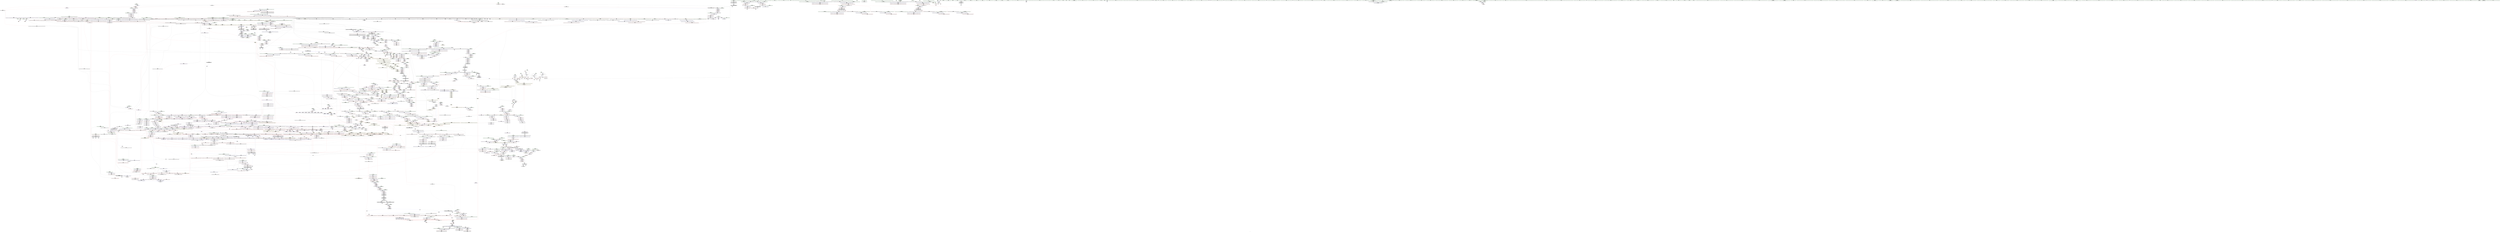 digraph "SVFG" {
	label="SVFG";

	Node0x560d40f5f860 [shape=record,color=grey,label="{NodeID: 0\nNullPtr|{|<s63>186}}"];
	Node0x560d40f5f860 -> Node0x560d415db330[style=solid];
	Node0x560d40f5f860 -> Node0x560d415db430[style=solid];
	Node0x560d40f5f860 -> Node0x560d415db500[style=solid];
	Node0x560d40f5f860 -> Node0x560d415db5d0[style=solid];
	Node0x560d40f5f860 -> Node0x560d415db6a0[style=solid];
	Node0x560d40f5f860 -> Node0x560d415db770[style=solid];
	Node0x560d40f5f860 -> Node0x560d415db840[style=solid];
	Node0x560d40f5f860 -> Node0x560d415db910[style=solid];
	Node0x560d40f5f860 -> Node0x560d415db9e0[style=solid];
	Node0x560d40f5f860 -> Node0x560d415dbab0[style=solid];
	Node0x560d40f5f860 -> Node0x560d415dbb80[style=solid];
	Node0x560d40f5f860 -> Node0x560d415dbc50[style=solid];
	Node0x560d40f5f860 -> Node0x560d415dbd20[style=solid];
	Node0x560d40f5f860 -> Node0x560d415dbdf0[style=solid];
	Node0x560d40f5f860 -> Node0x560d415dbec0[style=solid];
	Node0x560d40f5f860 -> Node0x560d415dbf90[style=solid];
	Node0x560d40f5f860 -> Node0x560d415dc060[style=solid];
	Node0x560d40f5f860 -> Node0x560d415dc130[style=solid];
	Node0x560d40f5f860 -> Node0x560d415dc200[style=solid];
	Node0x560d40f5f860 -> Node0x560d415dc2d0[style=solid];
	Node0x560d40f5f860 -> Node0x560d415dc3a0[style=solid];
	Node0x560d40f5f860 -> Node0x560d415dc470[style=solid];
	Node0x560d40f5f860 -> Node0x560d415dc540[style=solid];
	Node0x560d40f5f860 -> Node0x560d415dc610[style=solid];
	Node0x560d40f5f860 -> Node0x560d415dc6e0[style=solid];
	Node0x560d40f5f860 -> Node0x560d415dc7b0[style=solid];
	Node0x560d40f5f860 -> Node0x560d415dc880[style=solid];
	Node0x560d40f5f860 -> Node0x560d415dc950[style=solid];
	Node0x560d40f5f860 -> Node0x560d415dca20[style=solid];
	Node0x560d40f5f860 -> Node0x560d415dcaf0[style=solid];
	Node0x560d40f5f860 -> Node0x560d415dcbc0[style=solid];
	Node0x560d40f5f860 -> Node0x560d415dcc90[style=solid];
	Node0x560d40f5f860 -> Node0x560d415dcd60[style=solid];
	Node0x560d40f5f860 -> Node0x560d415dce30[style=solid];
	Node0x560d40f5f860 -> Node0x560d415dcf00[style=solid];
	Node0x560d40f5f860 -> Node0x560d415dcfd0[style=solid];
	Node0x560d40f5f860 -> Node0x560d415dd0a0[style=solid];
	Node0x560d40f5f860 -> Node0x560d415dd170[style=solid];
	Node0x560d40f5f860 -> Node0x560d415dd240[style=solid];
	Node0x560d40f5f860 -> Node0x560d415dd310[style=solid];
	Node0x560d40f5f860 -> Node0x560d415dd3e0[style=solid];
	Node0x560d40f5f860 -> Node0x560d415dd4b0[style=solid];
	Node0x560d40f5f860 -> Node0x560d415dd580[style=solid];
	Node0x560d40f5f860 -> Node0x560d415dd650[style=solid];
	Node0x560d40f5f860 -> Node0x560d415dd720[style=solid];
	Node0x560d40f5f860 -> Node0x560d415dd7f0[style=solid];
	Node0x560d40f5f860 -> Node0x560d415dd8c0[style=solid];
	Node0x560d40f5f860 -> Node0x560d4161a7d0[style=solid];
	Node0x560d40f5f860 -> Node0x560d4161c6e0[style=solid];
	Node0x560d40f5f860 -> Node0x560d41622ee0[style=solid];
	Node0x560d40f5f860 -> Node0x560d41623220[style=solid];
	Node0x560d40f5f860 -> Node0x560d41623560[style=solid];
	Node0x560d40f5f860 -> Node0x560d41623630[style=solid];
	Node0x560d40f5f860 -> Node0x560d416238a0[style=solid];
	Node0x560d40f5f860 -> Node0x560d41627250[style=solid];
	Node0x560d40f5f860 -> Node0x560d4165e8b0[style=solid];
	Node0x560d40f5f860 -> Node0x560d4165ebb0[style=solid];
	Node0x560d40f5f860 -> Node0x560d4165ed30[style=solid];
	Node0x560d40f5f860 -> Node0x560d4165f630[style=solid];
	Node0x560d40f5f860 -> Node0x560d4165f930[style=solid];
	Node0x560d40f5f860 -> Node0x560d4165fab0[style=solid];
	Node0x560d40f5f860 -> Node0x560d4165fdb0[style=solid];
	Node0x560d40f5f860 -> Node0x560d4165ff30[style=solid];
	Node0x560d40f5f860:s63 -> Node0x560d417ad000[style=solid,color=red];
	Node0x560d415dd650 [shape=record,color=black,label="{NodeID: 443\n1923\<--3\n\<--dummyVal\n_ZNSt8_Rb_treeIiSt4pairIKiiESt10_Select1stIS2_ESt4lessIiESaIS2_EE17_M_construct_nodeIJRKSt21piecewise_construct_tSt5tupleIJRS1_EESD_IJEEEEEvPSt13_Rb_tree_nodeIS2_EDpOT_\n}"];
	Node0x560d415ecae0 [shape=record,color=red,label="{NodeID: 886\n472\<--469\nthis1\<--this.addr\n_ZNSt15_Rb_tree_header8_M_resetEv\n}"];
	Node0x560d415ecae0 -> Node0x560d415f8b50[style=solid];
	Node0x560d415ecae0 -> Node0x560d415f8c20[style=solid];
	Node0x560d415ecae0 -> Node0x560d415f8cf0[style=solid];
	Node0x560d415ecae0 -> Node0x560d415f8dc0[style=solid];
	Node0x560d415ecae0 -> Node0x560d415f8e90[style=solid];
	Node0x560d415ecae0 -> Node0x560d415f8f60[style=solid];
	Node0x560d415ecae0 -> Node0x560d415f9030[style=solid];
	Node0x560d415ecae0 -> Node0x560d415f9100[style=solid];
	Node0x560d415ecae0 -> Node0x560d415f91d0[style=solid];
	Node0x560d417a9050 [shape=record,color=black,label="{NodeID: 3543\n748 = PHI(668, )\n0th arg _ZNSt16allocator_traitsISaISt13_Rb_tree_nodeISt4pairIKiiEEEE10deallocateERS5_PS4_m }"];
	Node0x560d417a9050 -> Node0x560d4161de70[style=solid];
	Node0x560d41622d40 [shape=record,color=blue,label="{NodeID: 1329\n1580\<--1573\n__k.addr\<--__k\n_ZNSt8_Rb_treeIiSt4pairIKiiESt10_Select1stIS2_ESt4lessIiESaIS2_EE29_M_get_insert_hint_unique_posESt23_Rb_tree_const_iteratorIS2_ERS1_\n}"];
	Node0x560d41622d40 -> Node0x560d41613990[style=dashed];
	Node0x560d41622d40 -> Node0x560d41613a60[style=dashed];
	Node0x560d41622d40 -> Node0x560d41613b30[style=dashed];
	Node0x560d41622d40 -> Node0x560d41613c00[style=dashed];
	Node0x560d41622d40 -> Node0x560d41613cd0[style=dashed];
	Node0x560d41622d40 -> Node0x560d41613da0[style=dashed];
	Node0x560d41622d40 -> Node0x560d41613e70[style=dashed];
	Node0x560d41622d40 -> Node0x560d41613f40[style=dashed];
	Node0x560d415d5a80 [shape=record,color=green,label="{NodeID: 222\n1256\<--1257\n_ZSt7forwardIRKSt21piecewise_construct_tEOT_RNSt16remove_referenceIS3_E4typeE\<--_ZSt7forwardIRKSt21piecewise_construct_tEOT_RNSt16remove_referenceIS3_E4typeE_field_insensitive\n}"];
	Node0x560d415f9100 [shape=record,color=purple,label="{NodeID: 665\n482\<--472\n_M_right\<--this1\n_ZNSt15_Rb_tree_header8_M_resetEv\n}"];
	Node0x560d415f9100 -> Node0x560d4161c880[style=solid];
	Node0x560d41703560 [shape=record,color=yellow,style=double,label="{NodeID: 3322\n99V_2 = CSCHI(MR_99V_1)\npts\{1170001 1170002 1170003 1170004 \}\nCS[]|{<s0>40}}"];
	Node0x560d41703560:s0 -> Node0x560d41703400[style=dashed,color=blue];
	Node0x560d4165d0b0 [shape=record,color=grey,label="{NodeID: 2215\n1970 = Binary(1969, 1971, )\n}"];
	Node0x560d416178f0 [shape=record,color=red,label="{NodeID: 1108\n2231\<--2230\n\<--coerce.dive\n_ZNKSt23_Rb_tree_const_iteratorISt4pairIKiiEE13_M_const_castEv\n}"];
	Node0x560d416178f0 -> Node0x560d415f56f0[style=solid];
	Node0x560d40f5d850 [shape=record,color=green,label="{NodeID: 1\n7\<--1\n__dso_handle\<--dummyObj\nGlob }"];
	Node0x560d416e4ae0 [shape=record,color=yellow,style=double,label="{NodeID: 2658\n125V_1 = ENCHI(MR_125V_0)\npts\{504 \}\nFun[_ZNSt8_Rb_treeIiSt4pairIKiiESt10_Select1stIS2_ESt4lessIiESaIS2_EED2Ev]}"];
	Node0x560d416e4ae0 -> Node0x560d4161caf0[style=dashed];
	Node0x560d415dd720 [shape=record,color=black,label="{NodeID: 444\n1924\<--3\n\<--dummyVal\n_ZNSt8_Rb_treeIiSt4pairIKiiESt10_Select1stIS2_ESt4lessIiESaIS2_EE17_M_construct_nodeIJRKSt21piecewise_construct_tSt5tupleIJRS1_EESD_IJEEEEEvPSt13_Rb_tree_nodeIS2_EDpOT_\n|{<s0>185}}"];
	Node0x560d415dd720:s0 -> Node0x560d417b24b0[style=solid,color=red];
	Node0x560d415ecbb0 [shape=record,color=red,label="{NodeID: 887\n508\<--501\nthis1\<--this.addr\n_ZNSt8_Rb_treeIiSt4pairIKiiESt10_Select1stIS2_ESt4lessIiESaIS2_EED2Ev\n|{|<s2>46|<s3>47}}"];
	Node0x560d415ecbb0 -> Node0x560d415f92a0[style=solid];
	Node0x560d415ecbb0 -> Node0x560d415f9370[style=solid];
	Node0x560d415ecbb0:s2 -> Node0x560d417ad110[style=solid,color=red];
	Node0x560d415ecbb0:s3 -> Node0x560d417afa20[style=solid,color=red];
	Node0x560d417a9160 [shape=record,color=black,label="{NodeID: 3544\n749 = PHI(669, )\n1st arg _ZNSt16allocator_traitsISaISt13_Rb_tree_nodeISt4pairIKiiEEEE10deallocateERS5_PS4_m }"];
	Node0x560d417a9160 -> Node0x560d4161df40[style=solid];
	Node0x560d41622e10 [shape=record,color=blue,label="{NodeID: 1330\n1606\<--1603\ncoerce.dive2\<--call\n_ZNSt8_Rb_treeIiSt4pairIKiiESt10_Select1stIS2_ESt4lessIiESaIS2_EE29_M_get_insert_hint_unique_posESt23_Rb_tree_const_iteratorIS2_ERS1_\n|{|<s8>151|<s9>163|<s10>166}}"];
	Node0x560d41622e10 -> Node0x560d41614010[style=dashed];
	Node0x560d41622e10 -> Node0x560d416141b0[style=dashed];
	Node0x560d41622e10 -> Node0x560d41614280[style=dashed];
	Node0x560d41622e10 -> Node0x560d416145c0[style=dashed];
	Node0x560d41622e10 -> Node0x560d41614690[style=dashed];
	Node0x560d41622e10 -> Node0x560d41614900[style=dashed];
	Node0x560d41622e10 -> Node0x560d4161a330[style=dashed];
	Node0x560d41622e10 -> Node0x560d4161a400[style=dashed];
	Node0x560d41622e10:s8 -> Node0x560d416b2100[style=dashed,color=red];
	Node0x560d41622e10:s9 -> Node0x560d416d8c50[style=dashed,color=red];
	Node0x560d41622e10:s10 -> Node0x560d416d6b00[style=dashed,color=red];
	Node0x560d415d5b80 [shape=record,color=green,label="{NodeID: 223\n1260\<--1261\n_ZSt7forwardISt5tupleIJRKiEEEOT_RNSt16remove_referenceIS4_E4typeE\<--_ZSt7forwardISt5tupleIJRKiEEEOT_RNSt16remove_referenceIS4_E4typeE_field_insensitive\n}"];
	Node0x560d415f91d0 [shape=record,color=purple,label="{NodeID: 666\n484\<--472\n_M_node_count\<--this1\n_ZNSt15_Rb_tree_header8_M_resetEv\n}"];
	Node0x560d415f91d0 -> Node0x560d4161c950[style=solid];
	Node0x560d417036c0 [shape=record,color=yellow,style=double,label="{NodeID: 3323\n508V_2 = CSCHI(MR_508V_1)\npts\{14870000 \}\nCS[]}"];
	Node0x560d417036c0 -> Node0x560d41612fd0[style=dashed];
	Node0x560d4165d230 [shape=record,color=grey,label="{NodeID: 2216\n176 = Binary(67, 175, )\n}"];
	Node0x560d4165d230 -> Node0x560d4165de30[style=solid];
	Node0x560d416179c0 [shape=record,color=red,label="{NodeID: 1109\n2238\<--2235\nthis1\<--this.addr\n_ZNKSt8_Rb_treeIiSt4pairIKiiESt10_Select1stIS2_ESt4lessIiESaIS2_EE4sizeEv\n}"];
	Node0x560d416179c0 -> Node0x560d415e8840[style=solid];
	Node0x560d415aca70 [shape=record,color=green,label="{NodeID: 2\n9\<--1\n\<--dummyObj\nCan only get source location for instruction, argument, global var or function.}"];
	Node0x560d416e4bc0 [shape=record,color=yellow,style=double,label="{NodeID: 2659\n127V_1 = ENCHI(MR_127V_0)\npts\{506 \}\nFun[_ZNSt8_Rb_treeIiSt4pairIKiiESt10_Select1stIS2_ESt4lessIiESaIS2_EED2Ev]}"];
	Node0x560d416e4bc0 -> Node0x560d4161cbc0[style=dashed];
	Node0x560d415dd7f0 [shape=record,color=black,label="{NodeID: 445\n2125\<--3\n\<--dummyVal\n_ZNSt11_Tuple_implILm0EJRKiEEC2EOS2_\n}"];
	Node0x560d415ecc80 [shape=record,color=red,label="{NodeID: 888\n528\<--503\nexn\<--exn.slot\n_ZNSt8_Rb_treeIiSt4pairIKiiESt10_Select1stIS2_ESt4lessIiESaIS2_EED2Ev\n|{<s0>50}}"];
	Node0x560d415ecc80:s0 -> Node0x560d417b24b0[style=solid,color=red];
	Node0x560d417a9270 [shape=record,color=black,label="{NodeID: 3545\n750 = PHI(671, )\n2nd arg _ZNSt16allocator_traitsISaISt13_Rb_tree_nodeISt4pairIKiiEEEE10deallocateERS5_PS4_m }"];
	Node0x560d417a9270 -> Node0x560d4161e010[style=solid];
	Node0x560d416d6f70 [shape=record,color=yellow,style=double,label="{NodeID: 2438\n372V_1 = ENCHI(MR_372V_0)\npts\{1597 2306 \}\nFun[_ZNSt4pairIPSt18_Rb_tree_node_baseS1_EC2IRS1_Lb1EEEOT_RKS1_]}"];
	Node0x560d416d6f70 -> Node0x560d41619630[style=dashed];
	Node0x560d41622ee0 [shape=record,color=blue, style = dotted,label="{NodeID: 1331\n1584\<--3\nref.tmp\<--dummyVal\n_ZNSt8_Rb_treeIiSt4pairIKiiESt10_Select1stIS2_ESt4lessIiESaIS2_EE29_M_get_insert_hint_unique_posESt23_Rb_tree_const_iteratorIS2_ERS1_\n|{|<s1>137}}"];
	Node0x560d41622ee0 -> Node0x560d416bc500[style=dashed];
	Node0x560d41622ee0:s1 -> Node0x560d416d8b70[style=dashed,color=red];
	Node0x560d415d5c80 [shape=record,color=green,label="{NodeID: 224\n1264\<--1265\n_ZSt7forwardISt5tupleIJEEEOT_RNSt16remove_referenceIS2_E4typeE\<--_ZSt7forwardISt5tupleIJEEEOT_RNSt16remove_referenceIS2_E4typeE_field_insensitive\n}"];
	Node0x560d415f92a0 [shape=record,color=purple,label="{NodeID: 667\n515\<--508\n_M_impl\<--this1\n_ZNSt8_Rb_treeIiSt4pairIKiiESt10_Select1stIS2_ESt4lessIiESaIS2_EED2Ev\n|{<s0>48}}"];
	Node0x560d415f92a0:s0 -> Node0x560d417ae930[style=solid,color=red];
	Node0x560d41703820 [shape=record,color=yellow,style=double,label="{NodeID: 3324\n184V_2 = CSCHI(MR_184V_1)\npts\{1170004 1170005 19730004 19730005 \}\nCS[]|{<s0>180}}"];
	Node0x560d41703820:s0 -> Node0x560d4163cd90[style=dashed,color=blue];
	Node0x560d4165d3b0 [shape=record,color=grey,label="{NodeID: 2217\n1834 = Binary(1833, 671, )\n}"];
	Node0x560d4165d3b0 -> Node0x560d41623ff0[style=solid];
	Node0x560d41617a90 [shape=record,color=red,label="{NodeID: 1110\n2244\<--2243\n\<--_M_node_count\n_ZNKSt8_Rb_treeIiSt4pairIKiiESt10_Select1stIS2_ESt4lessIiESaIS2_EE4sizeEv\n}"];
	Node0x560d41617a90 -> Node0x560d415f5960[style=solid];
	Node0x560d41591c40 [shape=record,color=green,label="{NodeID: 3\n13\<--1\n_ZSt4cout\<--dummyObj\nGlob }"];
	Node0x560d416e4ca0 [shape=record,color=yellow,style=double,label="{NodeID: 2660\n32V_1 = ENCHI(MR_32V_0)\npts\{1170001 \}\nFun[_ZNSt8_Rb_treeIiSt4pairIKiiESt10_Select1stIS2_ESt4lessIiESaIS2_EED2Ev]|{<s0>46}}"];
	Node0x560d416e4ca0:s0 -> Node0x560d416d8550[style=dashed,color=red];
	Node0x560d415dd8c0 [shape=record,color=black,label="{NodeID: 446\n2126\<--3\n\<--dummyVal\n_ZNSt11_Tuple_implILm0EJRKiEEC2EOS2_\n|{<s0>204}}"];
	Node0x560d415dd8c0:s0 -> Node0x560d417b24b0[style=solid,color=red];
	Node0x560d415ecd50 [shape=record,color=red,label="{NodeID: 889\n542\<--534\nthis1\<--this.addr\n_ZNSt8_Rb_treeIiSt4pairIKiiESt10_Select1stIS2_ESt4lessIiESaIS2_EE8_M_eraseEPSt13_Rb_tree_nodeIS2_E\n|{<s0>52|<s1>54}}"];
	Node0x560d415ecd50:s0 -> Node0x560d417afa20[style=solid,color=red];
	Node0x560d415ecd50:s1 -> Node0x560d417a8bb0[style=solid,color=red];
	Node0x560d417a9380 [shape=record,color=black,label="{NodeID: 3546\n1514 = PHI(1253, )\n0th arg _ZNSt8_Rb_treeIiSt4pairIKiiESt10_Select1stIS2_ESt4lessIiESaIS2_EE14_M_create_nodeIJRKSt21piecewise_construct_tSt5tupleIJRS1_EESD_IJEEEEEPSt13_Rb_tree_nodeIS2_EDpOT_ }"];
	Node0x560d417a9380 -> Node0x560d41622520[style=solid];
	Node0x560d41622fb0 [shape=record,color=blue,label="{NodeID: 1332\n1640\<--1641\n\<--\n_ZNSt8_Rb_treeIiSt4pairIKiiESt10_Select1stIS2_ESt4lessIiESaIS2_EE29_M_get_insert_hint_unique_posESt23_Rb_tree_const_iteratorIS2_ERS1_\n}"];
	Node0x560d41622fb0 -> Node0x560d416bde00[style=dashed];
	Node0x560d415d5d80 [shape=record,color=green,label="{NodeID: 225\n1267\<--1268\n_ZNSt8_Rb_treeIiSt4pairIKiiESt10_Select1stIS2_ESt4lessIiESaIS2_EE14_M_create_nodeIJRKSt21piecewise_construct_tSt5tupleIJRS1_EESD_IJEEEEEPSt13_Rb_tree_nodeIS2_EDpOT_\<--_ZNSt8_Rb_treeIiSt4pairIKiiESt10_Select1stIS2_ESt4lessIiESaIS2_EE14_M_create_nodeIJRKSt21piecewise_construct_tSt5tupleIJRS1_EESD_IJEEEEEPSt13_Rb_tree_nodeIS2_EDpOT__field_insensitive\n}"];
	Node0x560d415f9370 [shape=record,color=purple,label="{NodeID: 668\n525\<--508\n_M_impl2\<--this1\n_ZNSt8_Rb_treeIiSt4pairIKiiESt10_Select1stIS2_ESt4lessIiESaIS2_EED2Ev\n|{<s0>49}}"];
	Node0x560d415f9370:s0 -> Node0x560d417ae930[style=solid,color=red];
	Node0x560d417039b0 [shape=record,color=yellow,style=double,label="{NodeID: 3325\n320V_2 = CSCHI(MR_320V_1)\npts\{8830000 \}\nCS[]}"];
	Node0x560d417039b0 -> Node0x560d4160ec60[style=dashed];
	Node0x560d4165d530 [shape=record,color=grey,label="{NodeID: 2218\n85 = Binary(84, 67, )\n}"];
	Node0x560d4165d530 -> Node0x560d4161aa70[style=solid];
	Node0x560d41617b60 [shape=record,color=red,label="{NodeID: 1111\n2251\<--2248\nthis1\<--this.addr\n_ZNSt8_Rb_treeIiSt4pairIKiiESt10_Select1stIS2_ESt4lessIiESaIS2_EE12_M_rightmostEv\n}"];
	Node0x560d41617b60 -> Node0x560d415e8ab0[style=solid];
	Node0x560d41591cd0 [shape=record,color=green,label="{NodeID: 4\n14\<--1\n.str\<--dummyObj\nGlob }"];
	Node0x560d416e4d80 [shape=record,color=yellow,style=double,label="{NodeID: 2661\n130V_1 = ENCHI(MR_130V_0)\npts\{1170002 1170003 19730002 19730003 \}\nFun[_ZNSt8_Rb_treeIiSt4pairIKiiESt10_Select1stIS2_ESt4lessIiESaIS2_EED2Ev]|{<s0>47|<s1>47}}"];
	Node0x560d416e4d80:s0 -> Node0x560d416dd280[style=dashed,color=red];
	Node0x560d416e4d80:s1 -> Node0x560d416dd390[style=dashed,color=red];
	Node0x560d415dd990 [shape=record,color=black,label="{NodeID: 447\n107\<--9\nmain_ret\<--\nmain\n}"];
	Node0x560d415ece20 [shape=record,color=red,label="{NodeID: 890\n544\<--536\n\<--__x.addr\n_ZNSt8_Rb_treeIiSt4pairIKiiESt10_Select1stIS2_ESt4lessIiESaIS2_EE8_M_eraseEPSt13_Rb_tree_nodeIS2_E\n}"];
	Node0x560d415ece20 -> Node0x560d4165ebb0[style=solid];
	Node0x560d417a9490 [shape=record,color=black,label="{NodeID: 3547\n1515 = PHI(1255, )\n1st arg _ZNSt8_Rb_treeIiSt4pairIKiiESt10_Select1stIS2_ESt4lessIiESaIS2_EE14_M_create_nodeIJRKSt21piecewise_construct_tSt5tupleIJRS1_EESD_IJEEEEEPSt13_Rb_tree_nodeIS2_EDpOT_ }"];
	Node0x560d417a9490 -> Node0x560d416225f0[style=solid];
	Node0x560d416d7190 [shape=record,color=yellow,style=double,label="{NodeID: 2440\n209V_1 = ENCHI(MR_209V_0)\npts\{121 20420000 \}\nFun[_ZNSt4pairIKiiEC2IJRS0_EJEEESt21piecewise_construct_tSt5tupleIJDpT_EES5_IJDpT0_EE]|{<s0>200|<s1>200}}"];
	Node0x560d416d7190:s0 -> Node0x560d40c7e650[style=dashed,color=red];
	Node0x560d416d7190:s1 -> Node0x560d416cf4e0[style=dashed,color=red];
	Node0x560d41623080 [shape=record,color=blue,label="{NodeID: 1333\n1643\<--1644\n\<--\n_ZNSt8_Rb_treeIiSt4pairIKiiESt10_Select1stIS2_ESt4lessIiESaIS2_EE29_M_get_insert_hint_unique_posESt23_Rb_tree_const_iteratorIS2_ERS1_\n}"];
	Node0x560d41623080 -> Node0x560d416be300[style=dashed];
	Node0x560d415d5e80 [shape=record,color=green,label="{NodeID: 226\n1278\<--1279\n_ZNSt8_Rb_treeIiSt4pairIKiiESt10_Select1stIS2_ESt4lessIiESaIS2_EE29_M_get_insert_hint_unique_posESt23_Rb_tree_const_iteratorIS2_ERS1_\<--_ZNSt8_Rb_treeIiSt4pairIKiiESt10_Select1stIS2_ESt4lessIiESaIS2_EE29_M_get_insert_hint_unique_posESt23_Rb_tree_const_iteratorIS2_ERS1__field_insensitive\n}"];
	Node0x560d415f9440 [shape=record,color=purple,label="{NodeID: 669\n573\<--572\n_M_impl\<--this1\n_ZNSt8_Rb_treeIiSt4pairIKiiESt10_Select1stIS2_ESt4lessIiESaIS2_EE8_M_beginEv\n}"];
	Node0x560d415f9440 -> Node0x560d415eee20[style=solid];
	Node0x560d41703b10 [shape=record,color=yellow,style=double,label="{NodeID: 3326\n330V_2 = CSCHI(MR_330V_1)\npts\{9050000 \}\nCS[]}"];
	Node0x560d41703b10 -> Node0x560d4160f3b0[style=dashed];
	Node0x560d4165d6b0 [shape=record,color=grey,label="{NodeID: 2219\n68 = Binary(64, 66, )\n}"];
	Node0x560d4165d6b0 -> Node0x560d4165f7b0[style=solid];
	Node0x560d41617c30 [shape=record,color=red,label="{NodeID: 1112\n2272\<--2263\nthis1\<--this.addr\n_ZNSt4pairIPSt18_Rb_tree_node_baseS1_EC2IRS1_Lb1EEERKS1_OT_\n}"];
	Node0x560d41617c30 -> Node0x560d415f5ca0[style=solid];
	Node0x560d41617c30 -> Node0x560d415e8df0[style=solid];
	Node0x560d41617c30 -> Node0x560d415e8ec0[style=solid];
	Node0x560d41590bd0 [shape=record,color=green,label="{NodeID: 5\n16\<--1\n_ZSt3cin\<--dummyObj\nGlob }"];
	Node0x560d415dda60 [shape=record,color=black,label="{NodeID: 448\n35\<--36\n\<--_ZNSt8ios_base4InitD1Ev\nCan only get source location for instruction, argument, global var or function.}"];
	Node0x560d415ecef0 [shape=record,color=red,label="{NodeID: 891\n547\<--536\n\<--__x.addr\n_ZNSt8_Rb_treeIiSt4pairIKiiESt10_Select1stIS2_ESt4lessIiESaIS2_EE8_M_eraseEPSt13_Rb_tree_nodeIS2_E\n}"];
	Node0x560d415ecef0 -> Node0x560d415eec80[style=solid];
	Node0x560d417a95a0 [shape=record,color=black,label="{NodeID: 3548\n1516 = PHI(1259, )\n2nd arg _ZNSt8_Rb_treeIiSt4pairIKiiESt10_Select1stIS2_ESt4lessIiESaIS2_EE14_M_create_nodeIJRKSt21piecewise_construct_tSt5tupleIJRS1_EESD_IJEEEEEPSt13_Rb_tree_nodeIS2_EDpOT_ }"];
	Node0x560d417a95a0 -> Node0x560d416226c0[style=solid];
	Node0x560d416d72a0 [shape=record,color=yellow,style=double,label="{NodeID: 2441\n184V_1 = ENCHI(MR_184V_0)\npts\{1170004 1170005 19730004 19730005 \}\nFun[_ZNSt4pairIKiiEC2IJRS0_EJEEESt21piecewise_construct_tSt5tupleIJDpT_EES5_IJDpT0_EE]|{<s0>200|<s1>200}}"];
	Node0x560d416d72a0:s0 -> Node0x560d41626140[style=dashed,color=red];
	Node0x560d416d72a0:s1 -> Node0x560d41626210[style=dashed,color=red];
	Node0x560d41623150 [shape=record,color=blue, style = dotted,label="{NodeID: 1334\n2576\<--2578\noffset_0\<--dummyVal\n_ZNSt8_Rb_treeIiSt4pairIKiiESt10_Select1stIS2_ESt4lessIiESaIS2_EE29_M_get_insert_hint_unique_posESt23_Rb_tree_const_iteratorIS2_ERS1_\n|{|<s1>146|<s2>146}}"];
	Node0x560d41623150 -> Node0x560d416be800[style=dashed];
	Node0x560d41623150:s1 -> Node0x560d41619080[style=dashed,color=red];
	Node0x560d41623150:s2 -> Node0x560d416278d0[style=dashed,color=red];
	Node0x560d415d5f80 [shape=record,color=green,label="{NodeID: 227\n1297\<--1298\n_ZNSt8_Rb_treeIiSt4pairIKiiESt10_Select1stIS2_ESt4lessIiESaIS2_EE14_M_insert_nodeEPSt18_Rb_tree_node_baseSA_PSt13_Rb_tree_nodeIS2_E\<--_ZNSt8_Rb_treeIiSt4pairIKiiESt10_Select1stIS2_ESt4lessIiESaIS2_EE14_M_insert_nodeEPSt18_Rb_tree_node_baseSA_PSt13_Rb_tree_nodeIS2_E_field_insensitive\n}"];
	Node0x560d415f9510 [shape=record,color=purple,label="{NodeID: 670\n575\<--574\nadd.ptr\<--\n_ZNSt8_Rb_treeIiSt4pairIKiiESt10_Select1stIS2_ESt4lessIiESaIS2_EE8_M_beginEv\n}"];
	Node0x560d415f9510 -> Node0x560d415eeef0[style=solid];
	Node0x560d41703c70 [shape=record,color=yellow,style=double,label="{NodeID: 3327\n34V_2 = CSCHI(MR_34V_1)\npts\{1170004 \}\nCS[]|{|<s1>105|<s2>106}}"];
	Node0x560d41703c70 -> Node0x560d416ba200[style=dashed];
	Node0x560d41703c70:s1 -> Node0x560d416da8b0[style=dashed,color=red];
	Node0x560d41703c70:s2 -> Node0x560d416df500[style=dashed,color=red];
	Node0x560d4165d830 [shape=record,color=grey,label="{NodeID: 2220\n66 = Binary(67, 65, )\n}"];
	Node0x560d4165d830 -> Node0x560d4165d6b0[style=solid];
	Node0x560d41617d00 [shape=record,color=red,label="{NodeID: 1113\n2275\<--2265\n\<--__x.addr\n_ZNSt4pairIPSt18_Rb_tree_node_baseS1_EC2IRS1_Lb1EEERKS1_OT_\n}"];
	Node0x560d41617d00 -> Node0x560d41617ea0[style=solid];
	Node0x560d41590c60 [shape=record,color=green,label="{NodeID: 6\n17\<--1\n.str.1\<--dummyObj\nGlob }"];
	Node0x560d416e4fa0 [shape=record,color=yellow,style=double,label="{NodeID: 2663\n46V_1 = ENCHI(MR_46V_0)\npts\{1170000 1170001 1170002 1170003 1170004 \}\nFun[_ZNSt8_Rb_treeIiSt4pairIKiiESt10_Select1stIS2_ESt4lessIiESaIS2_EEC2Ev]|{<s0>37}}"];
	Node0x560d416e4fa0:s0 -> Node0x560d416d9450[style=dashed,color=red];
	Node0x560d415ddb60 [shape=record,color=black,label="{NodeID: 449\n72\<--71\nidxprom\<--\n_Z3outi\n}"];
	Node0x560d415ecfc0 [shape=record,color=red,label="{NodeID: 892\n553\<--536\n\<--__x.addr\n_ZNSt8_Rb_treeIiSt4pairIKiiESt10_Select1stIS2_ESt4lessIiESaIS2_EE8_M_eraseEPSt13_Rb_tree_nodeIS2_E\n}"];
	Node0x560d415ecfc0 -> Node0x560d415eed50[style=solid];
	Node0x560d417a96b0 [shape=record,color=black,label="{NodeID: 3549\n1517 = PHI(1263, )\n3rd arg _ZNSt8_Rb_treeIiSt4pairIKiiESt10_Select1stIS2_ESt4lessIiESaIS2_EE14_M_create_nodeIJRKSt21piecewise_construct_tSt5tupleIJRS1_EESD_IJEEEEEPSt13_Rb_tree_nodeIS2_EDpOT_ }"];
	Node0x560d417a96b0 -> Node0x560d41622790[style=solid];
	Node0x560d41623220 [shape=record,color=blue, style = dotted,label="{NodeID: 1335\n1588\<--3\nref.tmp37\<--dummyVal\n_ZNSt8_Rb_treeIiSt4pairIKiiESt10_Select1stIS2_ESt4lessIiESaIS2_EE29_M_get_insert_hint_unique_posESt23_Rb_tree_const_iteratorIS2_ERS1_\n|{|<s1>150}}"];
	Node0x560d41623220 -> Node0x560d416bca00[style=dashed];
	Node0x560d41623220:s1 -> Node0x560d416d8b70[style=dashed,color=red];
	Node0x560d415d6080 [shape=record,color=green,label="{NodeID: 228\n1313\<--1314\n__cxa_rethrow\<--__cxa_rethrow_field_insensitive\n}"];
	Node0x560d415f95e0 [shape=record,color=purple,label="{NodeID: 671\n577\<--576\n_M_header\<--\n_ZNSt8_Rb_treeIiSt4pairIKiiESt10_Select1stIS2_ESt4lessIiESaIS2_EE8_M_beginEv\n}"];
	Node0x560d41703dd0 [shape=record,color=yellow,style=double,label="{NodeID: 3328\n36V_2 = CSCHI(MR_36V_1)\npts\{19730004 \}\nCS[]|{<s0>33|<s1>105|<s2>106}}"];
	Node0x560d41703dd0:s0 -> Node0x560d416b88a0[style=dashed,color=blue];
	Node0x560d41703dd0:s1 -> Node0x560d416dafb0[style=dashed,color=red];
	Node0x560d41703dd0:s2 -> Node0x560d416df6c0[style=dashed,color=red];
	Node0x560d4165d9b0 [shape=record,color=grey,label="{NodeID: 2221\n229 = Binary(228, 67, )\n}"];
	Node0x560d4165d9b0 -> Node0x560d4161b500[style=solid];
	Node0x560d41617dd0 [shape=record,color=red,label="{NodeID: 1114\n2279\<--2267\n\<--__y.addr\n_ZNSt4pairIPSt18_Rb_tree_node_baseS1_EC2IRS1_Lb1EEERKS1_OT_\n|{<s0>211}}"];
	Node0x560d41617dd0:s0 -> Node0x560d417aad30[style=solid,color=red];
	Node0x560d41590cf0 [shape=record,color=green,label="{NodeID: 7\n19\<--1\n.str.2\<--dummyObj\nGlob }"];
	Node0x560d415ddc30 [shape=record,color=black,label="{NodeID: 450\n146\<--145\nidxprom\<--\nmain\n}"];
	Node0x560d415ed090 [shape=record,color=red,label="{NodeID: 893\n559\<--536\n\<--__x.addr\n_ZNSt8_Rb_treeIiSt4pairIKiiESt10_Select1stIS2_ESt4lessIiESaIS2_EE8_M_eraseEPSt13_Rb_tree_nodeIS2_E\n|{<s0>54}}"];
	Node0x560d415ed090:s0 -> Node0x560d417a8e90[style=solid,color=red];
	Node0x560d417a97f0 [shape=record,color=black,label="{NodeID: 3550\n2483 = PHI(2309, )\n0th arg _ZNSt8_Rb_treeIiSt4pairIKiiESt10_Select1stIS2_ESt4lessIiESaIS2_EE5beginEv }"];
	Node0x560d417a97f0 -> Node0x560d41628020[style=solid];
	Node0x560d416232f0 [shape=record,color=blue,label="{NodeID: 1336\n1701\<--1702\n\<--\n_ZNSt8_Rb_treeIiSt4pairIKiiESt10_Select1stIS2_ESt4lessIiESaIS2_EE29_M_get_insert_hint_unique_posESt23_Rb_tree_const_iteratorIS2_ERS1_\n}"];
	Node0x560d416232f0 -> Node0x560d416bde00[style=dashed];
	Node0x560d415de5c0 [shape=record,color=green,label="{NodeID: 229\n1320\<--1321\n_ZNSt17_Rb_tree_iteratorISt4pairIKiiEEC2EPSt18_Rb_tree_node_base\<--_ZNSt17_Rb_tree_iteratorISt4pairIKiiEEC2EPSt18_Rb_tree_node_base_field_insensitive\n}"];
	Node0x560d415f96b0 [shape=record,color=purple,label="{NodeID: 672\n578\<--576\n_M_parent\<--\n_ZNSt8_Rb_treeIiSt4pairIKiiESt10_Select1stIS2_ESt4lessIiESaIS2_EE8_M_beginEv\n}"];
	Node0x560d415f96b0 -> Node0x560d415ed300[style=solid];
	Node0x560d41703ee0 [shape=record,color=yellow,style=double,label="{NodeID: 3329\n40V_2 = CSCHI(MR_40V_1)\npts\{1170005 19730005 \}\nCS[]|{<s0>33}}"];
	Node0x560d41703ee0:s0 -> Node0x560d416b8dd0[style=dashed,color=blue];
	Node0x560d4165db30 [shape=record,color=grey,label="{NodeID: 2222\n235 = Binary(234, 67, )\n}"];
	Node0x560d4165db30 -> Node0x560d4161b5d0[style=solid];
	Node0x560d41617ea0 [shape=record,color=red,label="{NodeID: 1115\n2276\<--2275\n\<--\n_ZNSt4pairIPSt18_Rb_tree_node_baseS1_EC2IRS1_Lb1EEERKS1_OT_\n}"];
	Node0x560d41617ea0 -> Node0x560d41626960[style=solid];
	Node0x560d41590d80 [shape=record,color=green,label="{NodeID: 8\n21\<--1\n_ZStL19piecewise_construct\<--dummyObj\nGlob |{<s0>33}}"];
	Node0x560d41590d80:s0 -> Node0x560d417af0e0[style=solid,color=red];
	Node0x560d415ddd00 [shape=record,color=black,label="{NodeID: 451\n181\<--180\nidxprom16\<--\nmain\n}"];
	Node0x560d415ed160 [shape=record,color=red,label="{NodeID: 894\n563\<--538\n\<--__y\n_ZNSt8_Rb_treeIiSt4pairIKiiESt10_Select1stIS2_ESt4lessIiESaIS2_EE8_M_eraseEPSt13_Rb_tree_nodeIS2_E\n}"];
	Node0x560d415ed160 -> Node0x560d4161cf00[style=solid];
	Node0x560d417a9930 [shape=record,color=black,label="{NodeID: 3551\n461 = PHI(427, )\n0th arg _ZN9__gnu_cxx13new_allocatorISt13_Rb_tree_nodeISt4pairIKiiEEEC2Ev }"];
	Node0x560d417a9930 -> Node0x560d4161c540[style=solid];
	Node0x560d416233c0 [shape=record,color=blue,label="{NodeID: 1337\n1704\<--1705\n\<--\n_ZNSt8_Rb_treeIiSt4pairIKiiESt10_Select1stIS2_ESt4lessIiESaIS2_EE29_M_get_insert_hint_unique_posESt23_Rb_tree_const_iteratorIS2_ERS1_\n}"];
	Node0x560d416233c0 -> Node0x560d416be300[style=dashed];
	Node0x560d415de6c0 [shape=record,color=green,label="{NodeID: 230\n1329\<--1330\n__cxa_end_catch\<--__cxa_end_catch_field_insensitive\n}"];
	Node0x560d415f9780 [shape=record,color=purple,label="{NodeID: 673\n599\<--598\n_M_right\<--\n_ZNSt8_Rb_treeIiSt4pairIKiiESt10_Select1stIS2_ESt4lessIiESaIS2_EE8_S_rightEPSt18_Rb_tree_node_base\n}"];
	Node0x560d415f9780 -> Node0x560d415ed570[style=solid];
	Node0x560d4165dcb0 [shape=record,color=grey,label="{NodeID: 2223\n190 = Binary(189, 67, )\n}"];
	Node0x560d4165dcb0 -> Node0x560d4161b1c0[style=solid];
	Node0x560d41617f70 [shape=record,color=red,label="{NodeID: 1116\n2283\<--2280\n\<--call\n_ZNSt4pairIPSt18_Rb_tree_node_baseS1_EC2IRS1_Lb1EEERKS1_OT_\n}"];
	Node0x560d41617f70 -> Node0x560d41626a30[style=solid];
	Node0x560d415915f0 [shape=record,color=green,label="{NodeID: 9\n23\<--1\n\<--dummyObj\nCan only get source location for instruction, argument, global var or function.}"];
	Node0x560d415dddd0 [shape=record,color=black,label="{NodeID: 452\n288\<--285\n\<--call6\n_ZNKSt3mapIiiSt4lessIiESaISt4pairIKiiEEE5countERS3_\n}"];
	Node0x560d415ed230 [shape=record,color=red,label="{NodeID: 895\n572\<--569\nthis1\<--this.addr\n_ZNSt8_Rb_treeIiSt4pairIKiiESt10_Select1stIS2_ESt4lessIiESaIS2_EE8_M_beginEv\n}"];
	Node0x560d415ed230 -> Node0x560d415f9440[style=solid];
	Node0x560d417a9a70 [shape=record,color=black,label="{NodeID: 3552\n248 = PHI(116, )\n0th arg _ZNSt3mapIiiSt4lessIiESaISt4pairIKiiEEEC2Ev }"];
	Node0x560d417a9a70 -> Node0x560d4161b6a0[style=solid];
	Node0x560d41623490 [shape=record,color=blue, style = dotted,label="{NodeID: 1338\n2579\<--2581\noffset_0\<--dummyVal\n_ZNSt8_Rb_treeIiSt4pairIKiiESt10_Select1stIS2_ESt4lessIiESaIS2_EE29_M_get_insert_hint_unique_posESt23_Rb_tree_const_iteratorIS2_ERS1_\n|{|<s1>159|<s2>159}}"];
	Node0x560d41623490 -> Node0x560d416bed00[style=dashed];
	Node0x560d41623490:s1 -> Node0x560d41619220[style=dashed,color=red];
	Node0x560d41623490:s2 -> Node0x560d41627a70[style=dashed,color=red];
	Node0x560d415de7c0 [shape=record,color=green,label="{NodeID: 231\n1333\<--1334\nllvm.trap\<--llvm.trap_field_insensitive\n}"];
	Node0x560d415f9850 [shape=record,color=purple,label="{NodeID: 674\n609\<--608\n_M_left\<--\n_ZNSt8_Rb_treeIiSt4pairIKiiESt10_Select1stIS2_ESt4lessIiESaIS2_EE7_S_leftEPSt18_Rb_tree_node_base\n}"];
	Node0x560d415f9850 -> Node0x560d415ed710[style=solid];
	Node0x560d4165de30 [shape=record,color=grey,label="{NodeID: 2224\n177 = Binary(174, 176, )\n}"];
	Node0x560d4165de30 -> Node0x560d416606b0[style=solid];
	Node0x560d41618040 [shape=record,color=red,label="{NodeID: 1117\n2309\<--2291\nthis1\<--this.addr\n_ZNSt8_Rb_treeIiSt4pairIKiiESt10_Select1stIS2_ESt4lessIiESaIS2_EE24_M_get_insert_unique_posERS1_\n|{|<s2>212|<s3>213|<s4>219}}"];
	Node0x560d41618040 -> Node0x560d415e9200[style=solid];
	Node0x560d41618040 -> Node0x560d415e92d0[style=solid];
	Node0x560d41618040:s2 -> Node0x560d417ad110[style=solid,color=red];
	Node0x560d41618040:s3 -> Node0x560d417b35c0[style=solid,color=red];
	Node0x560d41618040:s4 -> Node0x560d417a97f0[style=solid,color=red];
	Node0x560d415916b0 [shape=record,color=green,label="{NodeID: 10\n67\<--1\n\<--dummyObj\nCan only get source location for instruction, argument, global var or function.}"];
	Node0x560d416e5380 [shape=record,color=yellow,style=double,label="{NodeID: 2667\n32V_1 = ENCHI(MR_32V_0)\npts\{1170001 \}\nFun[_ZNKSt8_Rb_treeIiSt4pairIKiiESt10_Select1stIS2_ESt4lessIiESaIS2_EE4findERS1_]|{<s0>71}}"];
	Node0x560d416e5380:s0 -> Node0x560d416de7d0[style=dashed,color=red];
	Node0x560d415ddea0 [shape=record,color=black,label="{NodeID: 453\n290\<--289\nconv\<--cond\n_ZNKSt3mapIiiSt4lessIiESaISt4pairIKiiEEE5countERS3_\n}"];
	Node0x560d415ddea0 -> Node0x560d415ddf70[style=solid];
	Node0x560d415ed300 [shape=record,color=red,label="{NodeID: 896\n579\<--578\n\<--_M_parent\n_ZNSt8_Rb_treeIiSt4pairIKiiESt10_Select1stIS2_ESt4lessIiESaIS2_EE8_M_beginEv\n}"];
	Node0x560d415ed300 -> Node0x560d415eefc0[style=solid];
	Node0x560d417a9bb0 [shape=record,color=black,label="{NodeID: 3553\n769 = PHI(761, )\n0th arg _ZN9__gnu_cxx13new_allocatorISt13_Rb_tree_nodeISt4pairIKiiEEE10deallocateEPS5_m }"];
	Node0x560d417a9bb0 -> Node0x560d4161e0e0[style=solid];
	Node0x560d41623560 [shape=record,color=blue, style = dotted,label="{NodeID: 1339\n1592\<--3\nref.tmp55\<--dummyVal\n_ZNSt8_Rb_treeIiSt4pairIKiiESt10_Select1stIS2_ESt4lessIiESaIS2_EE29_M_get_insert_hint_unique_posESt23_Rb_tree_const_iteratorIS2_ERS1_\n|{|<s1>158}}"];
	Node0x560d41623560 -> Node0x560d416bcf00[style=dashed];
	Node0x560d41623560:s1 -> Node0x560d416d8b70[style=dashed,color=red];
	Node0x560d415de8c0 [shape=record,color=green,label="{NodeID: 232\n1353\<--1354\nthis.addr\<--this.addr_field_insensitive\n_ZNSt23_Rb_tree_const_iteratorISt4pairIKiiEEC2ERKSt17_Rb_tree_iteratorIS2_E\n}"];
	Node0x560d415de8c0 -> Node0x560d41611ec0[style=solid];
	Node0x560d415de8c0 -> Node0x560d41621410[style=solid];
	Node0x560d415f9920 [shape=record,color=purple,label="{NodeID: 675\n701\<--700\n_M_impl\<--this1\n_ZNSt8_Rb_treeIiSt4pairIKiiESt10_Select1stIS2_ESt4lessIiESaIS2_EE21_M_get_Node_allocatorEv\n}"];
	Node0x560d415f9920 -> Node0x560d415ef640[style=solid];
	Node0x560d4165dfb0 [shape=record,color=grey,label="{NodeID: 2225\n185 = Binary(184, 183, )\n}"];
	Node0x560d4165dfb0 -> Node0x560d4161b0f0[style=solid];
	Node0x560d41618110 [shape=record,color=red,label="{NodeID: 1118\n2326\<--2293\n\<--__k.addr\n_ZNSt8_Rb_treeIiSt4pairIKiiESt10_Select1stIS2_ESt4lessIiESaIS2_EE24_M_get_insert_unique_posERS1_\n|{<s0>215}}"];
	Node0x560d41618110:s0 -> Node0x560d417adbe0[style=solid,color=red];
	Node0x560d415917b0 [shape=record,color=green,label="{NodeID: 11\n197\<--1\n\<--dummyObj\nCan only get source location for instruction, argument, global var or function.}"];
	Node0x560d415ddf70 [shape=record,color=black,label="{NodeID: 454\n258\<--290\n_ZNKSt3mapIiiSt4lessIiESaISt4pairIKiiEEE5countERS3__ret\<--conv\n_ZNKSt3mapIiiSt4lessIiESaISt4pairIKiiEEE5countERS3_\n|{<s0>10}}"];
	Node0x560d415ddf70:s0 -> Node0x560d4179c080[style=solid,color=blue];
	Node0x560d415ed3d0 [shape=record,color=red,label="{NodeID: 897\n587\<--584\nthis1\<--this.addr\n_ZNSt8_Rb_treeIiSt4pairIKiiESt10_Select1stIS2_ESt4lessIiESaIS2_EE13_Rb_tree_implIS6_Lb1EED2Ev\n}"];
	Node0x560d415ed3d0 -> Node0x560d415ef160[style=solid];
	Node0x560d417a9cf0 [shape=record,color=black,label="{NodeID: 3554\n770 = PHI(762, )\n1st arg _ZN9__gnu_cxx13new_allocatorISt13_Rb_tree_nodeISt4pairIKiiEEE10deallocateEPS5_m }"];
	Node0x560d417a9cf0 -> Node0x560d4161e1b0[style=solid];
	Node0x560d41623630 [shape=record,color=blue, style = dotted,label="{NodeID: 1340\n1594\<--3\nref.tmp69\<--dummyVal\n_ZNSt8_Rb_treeIiSt4pairIKiiESt10_Select1stIS2_ESt4lessIiESaIS2_EE29_M_get_insert_hint_unique_posESt23_Rb_tree_const_iteratorIS2_ERS1_\n|{|<s1>163}}"];
	Node0x560d41623630 -> Node0x560d416bd400[style=dashed];
	Node0x560d41623630:s1 -> Node0x560d416d8b70[style=dashed,color=red];
	Node0x560d415de990 [shape=record,color=green,label="{NodeID: 233\n1355\<--1356\n__it.addr\<--__it.addr_field_insensitive\n_ZNSt23_Rb_tree_const_iteratorISt4pairIKiiEEC2ERKSt17_Rb_tree_iteratorIS2_E\n}"];
	Node0x560d415de990 -> Node0x560d41611f90[style=solid];
	Node0x560d415de990 -> Node0x560d416214e0[style=solid];
	Node0x560d415f99f0 [shape=record,color=purple,label="{NodeID: 676\n710\<--709\n_M_storage\<--this1\n_ZNSt13_Rb_tree_nodeISt4pairIKiiEE9_M_valptrEv\n|{<s0>66}}"];
	Node0x560d415f99f0:s0 -> Node0x560d417ab2e0[style=solid,color=red];
	Node0x560d416d0330 [shape=record,color=yellow,style=double,label="{NodeID: 3333\n184V_2 = CSCHI(MR_184V_1)\npts\{1170004 1170005 19730004 19730005 \}\nCS[]|{<s0>102|<s1>102|<s2>102}}"];
	Node0x560d416d0330:s0 -> Node0x560d41703c70[style=dashed,color=blue];
	Node0x560d416d0330:s1 -> Node0x560d41703dd0[style=dashed,color=blue];
	Node0x560d416d0330:s2 -> Node0x560d41703ee0[style=dashed,color=blue];
	Node0x560d4165e130 [shape=record,color=grey,label="{NodeID: 2226\n162 = cmp(159, 161, )\n}"];
	Node0x560d416181e0 [shape=record,color=red,label="{NodeID: 1119\n2371\<--2293\n\<--__k.addr\n_ZNSt8_Rb_treeIiSt4pairIKiiESt10_Select1stIS2_ESt4lessIiESaIS2_EE24_M_get_insert_unique_posERS1_\n|{<s0>224}}"];
	Node0x560d416181e0:s0 -> Node0x560d417adfe0[style=solid,color=red];
	Node0x560d415918b0 [shape=record,color=green,label="{NodeID: 12\n350\<--1\n\<--dummyObj\nCan only get source location for instruction, argument, global var or function.}"];
	Node0x560d415de040 [shape=record,color=black,label="{NodeID: 455\n367\<--303\n\<--__i\n_ZNSt3mapIiiSt4lessIiESaISt4pairIKiiEEEixERS3_\n}"];
	Node0x560d415de040 -> Node0x560d415f8330[style=solid];
	Node0x560d415ed4a0 [shape=record,color=red,label="{NodeID: 898\n598\<--595\n\<--__x.addr\n_ZNSt8_Rb_treeIiSt4pairIKiiESt10_Select1stIS2_ESt4lessIiESaIS2_EE8_S_rightEPSt18_Rb_tree_node_base\n}"];
	Node0x560d415ed4a0 -> Node0x560d415f9780[style=solid];
	Node0x560d417a9e30 [shape=record,color=black,label="{NodeID: 3555\n771 = PHI(763, )\n2nd arg _ZN9__gnu_cxx13new_allocatorISt13_Rb_tree_nodeISt4pairIKiiEEE10deallocateEPS5_m }"];
	Node0x560d417a9e30 -> Node0x560d4161e280[style=solid];
	Node0x560d41623700 [shape=record,color=blue,label="{NodeID: 1341\n1758\<--1759\n\<--\n_ZNSt8_Rb_treeIiSt4pairIKiiESt10_Select1stIS2_ESt4lessIiESaIS2_EE29_M_get_insert_hint_unique_posESt23_Rb_tree_const_iteratorIS2_ERS1_\n}"];
	Node0x560d41623700 -> Node0x560d416bde00[style=dashed];
	Node0x560d415dea60 [shape=record,color=green,label="{NodeID: 234\n1369\<--1370\nthis.addr\<--this.addr_field_insensitive\n_ZNSt5tupleIJRKiEEC2IvLb1EEES1_\n}"];
	Node0x560d415dea60 -> Node0x560d41612130[style=solid];
	Node0x560d415dea60 -> Node0x560d41621680[style=solid];
	Node0x560d415f9ac0 [shape=record,color=purple,label="{NodeID: 677\n744\<--743\n_M_storage\<--this1\n_ZN9__gnu_cxx16__aligned_membufISt4pairIKiiEE7_M_addrEv\n}"];
	Node0x560d415f9ac0 -> Node0x560d415efa50[style=solid];
	Node0x560d416d04c0 [shape=record,color=yellow,style=double,label="{NodeID: 3334\n71V_2 = CSCHI(MR_71V_1)\npts\{3160000 \}\nCS[]|{<s0>32}}"];
	Node0x560d416d04c0:s0 -> Node0x560d41703140[style=dashed,color=blue];
	Node0x560d4165e2b0 [shape=record,color=grey,label="{NodeID: 2227\n165 = cmp(164, 9, )\n}"];
	Node0x560d416182b0 [shape=record,color=red,label="{NodeID: 1120\n2317\<--2295\n\<--__x\n_ZNSt8_Rb_treeIiSt4pairIKiiESt10_Select1stIS2_ESt4lessIiESaIS2_EE24_M_get_insert_unique_posERS1_\n}"];
	Node0x560d416182b0 -> Node0x560d4165f930[style=solid];
	Node0x560d415919b0 [shape=record,color=green,label="{NodeID: 13\n370\<--1\n\<--dummyObj\nCan only get source location for instruction, argument, global var or function.}"];
	Node0x560d415de110 [shape=record,color=black,label="{NodeID: 456\n368\<--311\n\<--ref.tmp8\n_ZNSt3mapIiiSt4lessIiESaISt4pairIKiiEEEixERS3_\n}"];
	Node0x560d415de110 -> Node0x560d415f8400[style=solid];
	Node0x560d415ed570 [shape=record,color=red,label="{NodeID: 899\n600\<--599\n\<--_M_right\n_ZNSt8_Rb_treeIiSt4pairIKiiESt10_Select1stIS2_ESt4lessIiESaIS2_EE8_S_rightEPSt18_Rb_tree_node_base\n}"];
	Node0x560d415ed570 -> Node0x560d415ef230[style=solid];
	Node0x560d417a9f70 [shape=record,color=black,label="{NodeID: 3556\n1190 = PHI(321, )\n0th arg _ZNKSt3mapIiiSt4lessIiESaISt4pairIKiiEEE8key_compEv }"];
	Node0x560d417a9f70 -> Node0x560d41620710[style=solid];
	Node0x560d416237d0 [shape=record,color=blue,label="{NodeID: 1342\n1761\<--1762\n\<--\n_ZNSt8_Rb_treeIiSt4pairIKiiESt10_Select1stIS2_ESt4lessIiESaIS2_EE29_M_get_insert_hint_unique_posESt23_Rb_tree_const_iteratorIS2_ERS1_\n}"];
	Node0x560d416237d0 -> Node0x560d416be300[style=dashed];
	Node0x560d415deb30 [shape=record,color=green,label="{NodeID: 235\n1371\<--1372\n__elements.addr\<--__elements.addr_field_insensitive\n_ZNSt5tupleIJRKiEEC2IvLb1EEES1_\n}"];
	Node0x560d415deb30 -> Node0x560d41612200[style=solid];
	Node0x560d415deb30 -> Node0x560d41621750[style=solid];
	Node0x560d415f9b90 [shape=record,color=purple,label="{NodeID: 678\n853\<--811\ncoerce.dive10\<--retval\n_ZNKSt8_Rb_treeIiSt4pairIKiiESt10_Select1stIS2_ESt4lessIiESaIS2_EE4findERS1_\n}"];
	Node0x560d415f9b90 -> Node0x560d4161e830[style=solid];
	Node0x560d416d0620 [shape=record,color=yellow,style=double,label="{NodeID: 3335\n385V_2 = CSCHI(MR_385V_1)\npts\{24850000 \}\nCS[]}"];
	Node0x560d416d0620 -> Node0x560d41619970[style=dashed];
	Node0x560d4165e430 [shape=record,color=grey,label="{NodeID: 2228\n143 = cmp(141, 142, )\n}"];
	Node0x560d41618380 [shape=record,color=red,label="{NodeID: 1121\n2320\<--2295\n\<--__x\n_ZNSt8_Rb_treeIiSt4pairIKiiESt10_Select1stIS2_ESt4lessIiESaIS2_EE24_M_get_insert_unique_posERS1_\n}"];
	Node0x560d41618380 -> Node0x560d415f5e40[style=solid];
	Node0x560d41591ab0 [shape=record,color=green,label="{NodeID: 14\n371\<--1\n\<--dummyObj\nCan only get source location for instruction, argument, global var or function.}"];
	Node0x560d416e5700 [shape=record,color=yellow,style=double,label="{NodeID: 2671\n308V_1 = ENCHI(MR_308V_0)\npts\{121 1170004 19730004 \}\nFun[_ZNKSt8_Rb_treeIiSt4pairIKiiESt10_Select1stIS2_ESt4lessIiESaIS2_EE4findERS1_]|{<s0>73|<s1>77}}"];
	Node0x560d416e5700:s0 -> Node0x560d416e38e0[style=dashed,color=red];
	Node0x560d416e5700:s1 -> Node0x560d416ce9b0[style=dashed,color=red];
	Node0x560d415de1e0 [shape=record,color=black,label="{NodeID: 457\n296\<--376\n_ZNSt3mapIiiSt4lessIiESaISt4pairIKiiEEEixERS3__ret\<--second\n_ZNSt3mapIiiSt4lessIiESaISt4pairIKiiEEEixERS3_\n|{<s0>15|<s1>19}}"];
	Node0x560d415de1e0:s0 -> Node0x560d4179d810[style=solid,color=blue];
	Node0x560d415de1e0:s1 -> Node0x560d4179d920[style=solid,color=blue];
	Node0x560d415ed640 [shape=record,color=red,label="{NodeID: 900\n608\<--605\n\<--__x.addr\n_ZNSt8_Rb_treeIiSt4pairIKiiESt10_Select1stIS2_ESt4lessIiESaIS2_EE7_S_leftEPSt18_Rb_tree_node_base\n}"];
	Node0x560d415ed640 -> Node0x560d415f9850[style=solid];
	Node0x560d417aa0b0 [shape=record,color=black,label="{NodeID: 3557\n1004 = PHI(846, 1624, 1652, 1680, 1712, 1738, 1808, 2369, )\n0th arg _ZNSt8_Rb_treeIiSt4pairIKiiESt10_Select1stIS2_ESt4lessIiESaIS2_EE6_S_keyEPKSt18_Rb_tree_node_base }"];
	Node0x560d417aa0b0 -> Node0x560d4161f600[style=solid];
	Node0x560d416238a0 [shape=record,color=blue, style = dotted,label="{NodeID: 1343\n1596\<--3\nref.tmp78\<--dummyVal\n_ZNSt8_Rb_treeIiSt4pairIKiiESt10_Select1stIS2_ESt4lessIiESaIS2_EE29_M_get_insert_hint_unique_posESt23_Rb_tree_const_iteratorIS2_ERS1_\n|{|<s1>166}}"];
	Node0x560d416238a0 -> Node0x560d416bd900[style=dashed];
	Node0x560d416238a0:s1 -> Node0x560d416d6f70[style=dashed,color=red];
	Node0x560d415dec00 [shape=record,color=green,label="{NodeID: 236\n1379\<--1380\n_ZNSt11_Tuple_implILm0EJRKiEEC2ES1_\<--_ZNSt11_Tuple_implILm0EJRKiEEC2ES1__field_insensitive\n}"];
	Node0x560d415f9c60 [shape=record,color=purple,label="{NodeID: 679\n860\<--811\ncoerce.dive11\<--retval\n_ZNKSt8_Rb_treeIiSt4pairIKiiESt10_Select1stIS2_ESt4lessIiESaIS2_EE4findERS1_\n}"];
	Node0x560d415f9c60 -> Node0x560d4160e780[style=solid];
	Node0x560d4165e5b0 [shape=record,color=grey,label="{NodeID: 2229\n136 = cmp(134, 135, )\n}"];
	Node0x560d41618450 [shape=record,color=red,label="{NodeID: 1122\n2327\<--2295\n\<--__x\n_ZNSt8_Rb_treeIiSt4pairIKiiESt10_Select1stIS2_ESt4lessIiESaIS2_EE24_M_get_insert_unique_posERS1_\n|{<s0>214}}"];
	Node0x560d41618450:s0 -> Node0x560d417ac200[style=solid,color=red];
	Node0x560d415ce710 [shape=record,color=green,label="{NodeID: 15\n671\<--1\n\<--dummyObj\nCan only get source location for instruction, argument, global var or function.|{<s0>63|<s1>174}}"];
	Node0x560d415ce710:s0 -> Node0x560d417a9270[style=solid,color=red];
	Node0x560d415ce710:s1 -> Node0x560d417b13a0[style=solid,color=red];
	Node0x560d415de2b0 [shape=record,color=black,label="{NodeID: 458\n406\<--405\n\<--this1\n_ZNSt8_Rb_treeIiSt4pairIKiiESt10_Select1stIS2_ESt4lessIiESaIS2_EE13_Rb_tree_implIS6_Lb1EEC2Ev\n|{<s0>38}}"];
	Node0x560d415de2b0:s0 -> Node0x560d417afcc0[style=solid,color=red];
	Node0x560d415ed710 [shape=record,color=red,label="{NodeID: 901\n610\<--609\n\<--_M_left\n_ZNSt8_Rb_treeIiSt4pairIKiiESt10_Select1stIS2_ESt4lessIiESaIS2_EE7_S_leftEPSt18_Rb_tree_node_base\n}"];
	Node0x560d415ed710 -> Node0x560d415ef3d0[style=solid];
	Node0x560d417aa7a0 [shape=record,color=black,label="{NodeID: 3558\n1990 = PHI(1885, )\n0th arg _ZNSt16allocator_traitsISaISt13_Rb_tree_nodeISt4pairIKiiEEEE9constructIS3_JRKSt21piecewise_construct_tSt5tupleIJRS2_EESB_IJEEEEEvRS5_PT_DpOT0_ }"];
	Node0x560d417aa7a0 -> Node0x560d41624dc0[style=solid];
	Node0x560d41623970 [shape=record,color=blue,label="{NodeID: 1344\n1781\<--1775\nthis.addr\<--this\n_ZNSt8_Rb_treeIiSt4pairIKiiESt10_Select1stIS2_ESt4lessIiESaIS2_EE14_M_insert_nodeEPSt18_Rb_tree_node_baseSA_PSt13_Rb_tree_nodeIS2_E\n}"];
	Node0x560d41623970 -> Node0x560d41614aa0[style=dashed];
	Node0x560d415ded00 [shape=record,color=green,label="{NodeID: 237\n1385\<--1386\nretval\<--retval_field_insensitive\n_ZNSt8_Rb_treeIiSt4pairIKiiESt10_Select1stIS2_ESt4lessIiESaIS2_EE11lower_boundERS1_\n}"];
	Node0x560d415ded00 -> Node0x560d415fc840[style=solid];
	Node0x560d415ded00 -> Node0x560d415fc910[style=solid];
	Node0x560d415f9d30 [shape=record,color=purple,label="{NodeID: 680\n834\<--817\ncoerce.dive\<--__j\n_ZNKSt8_Rb_treeIiSt4pairIKiiESt10_Select1stIS2_ESt4lessIiESaIS2_EE4findERS1_\n}"];
	Node0x560d415f9d30 -> Node0x560d4161e690[style=solid];
	Node0x560d4165e730 [shape=record,color=grey,label="{NodeID: 2230\n1963 = cmp(1959, 1960, )\n}"];
	Node0x560d41618520 [shape=record,color=red,label="{NodeID: 1123\n2335\<--2295\n\<--__x\n_ZNSt8_Rb_treeIiSt4pairIKiiESt10_Select1stIS2_ESt4lessIiESaIS2_EE24_M_get_insert_unique_posERS1_\n}"];
	Node0x560d41618520 -> Node0x560d415f6180[style=solid];
	Node0x560d415ce7a0 [shape=record,color=green,label="{NodeID: 16\n1971\<--1\n\<--dummyObj\nCan only get source location for instruction, argument, global var or function.}"];
	Node0x560d415de380 [shape=record,color=black,label="{NodeID: 459\n410\<--405\n\<--this1\n_ZNSt8_Rb_treeIiSt4pairIKiiESt10_Select1stIS2_ESt4lessIiESaIS2_EE13_Rb_tree_implIS6_Lb1EEC2Ev\n|{<s0>39}}"];
	Node0x560d415de380:s0 -> Node0x560d417af630[style=solid,color=red];
	Node0x560d415ed7e0 [shape=record,color=red,label="{NodeID: 902\n622\<--616\nthis1\<--this.addr\n_ZNSt8_Rb_treeIiSt4pairIKiiESt10_Select1stIS2_ESt4lessIiESaIS2_EE12_M_drop_nodeEPSt13_Rb_tree_nodeIS2_E\n|{<s0>56|<s1>57}}"];
	Node0x560d415ed7e0:s0 -> Node0x560d417ac470[style=solid,color=red];
	Node0x560d415ed7e0:s1 -> Node0x560d417a6b20[style=solid,color=red];
	Node0x560d417aa8b0 [shape=record,color=black,label="{NodeID: 3559\n1991 = PHI(1887, )\n1st arg _ZNSt16allocator_traitsISaISt13_Rb_tree_nodeISt4pairIKiiEEEE9constructIS3_JRKSt21piecewise_construct_tSt5tupleIJRS2_EESB_IJEEEEEvRS5_PT_DpOT0_ }"];
	Node0x560d417aa8b0 -> Node0x560d41624e90[style=solid];
	Node0x560d416d7dc0 [shape=record,color=yellow,style=double,label="{NodeID: 2452\n71V_1 = ENCHI(MR_71V_0)\npts\{3160000 \}\nFun[_ZNSt11_Tuple_implILm0EJRKiEEC2EOS2_]|{<s0>201}}"];
	Node0x560d416d7dc0:s0 -> Node0x560d416d5c50[style=dashed,color=red];
	Node0x560d41623a40 [shape=record,color=blue,label="{NodeID: 1345\n1783\<--1776\n__x.addr\<--__x\n_ZNSt8_Rb_treeIiSt4pairIKiiESt10_Select1stIS2_ESt4lessIiESaIS2_EE14_M_insert_nodeEPSt18_Rb_tree_node_baseSA_PSt13_Rb_tree_nodeIS2_E\n}"];
	Node0x560d41623a40 -> Node0x560d41614b70[style=dashed];
	Node0x560d415dedd0 [shape=record,color=green,label="{NodeID: 238\n1387\<--1388\nthis.addr\<--this.addr_field_insensitive\n_ZNSt8_Rb_treeIiSt4pairIKiiESt10_Select1stIS2_ESt4lessIiESaIS2_EE11lower_boundERS1_\n}"];
	Node0x560d415dedd0 -> Node0x560d416122d0[style=solid];
	Node0x560d415dedd0 -> Node0x560d41621820[style=solid];
	Node0x560d415f9e00 [shape=record,color=purple,label="{NodeID: 681\n845\<--817\n_M_node\<--__j\n_ZNKSt8_Rb_treeIiSt4pairIKiiESt10_Select1stIS2_ESt4lessIiESaIS2_EE4findERS1_\n}"];
	Node0x560d415f9e00 -> Node0x560d4160e6b0[style=solid];
	Node0x560d4165e8b0 [shape=record,color=grey,label="{NodeID: 2231\n1429 = cmp(1428, 3, )\n}"];
	Node0x560d416185f0 [shape=record,color=red,label="{NodeID: 1124\n2339\<--2295\n\<--__x\n_ZNSt8_Rb_treeIiSt4pairIKiiESt10_Select1stIS2_ESt4lessIiESaIS2_EE24_M_get_insert_unique_posERS1_\n}"];
	Node0x560d416185f0 -> Node0x560d415f6250[style=solid];
	Node0x560d415ce8a0 [shape=record,color=green,label="{NodeID: 17\n1985\<--1\n\<--dummyObj\nCan only get source location for instruction, argument, global var or function.}"];
	Node0x560d415de450 [shape=record,color=black,label="{NodeID: 460\n414\<--405\n\<--this1\n_ZNSt8_Rb_treeIiSt4pairIKiiESt10_Select1stIS2_ESt4lessIiESaIS2_EE13_Rb_tree_implIS6_Lb1EEC2Ev\n}"];
	Node0x560d415de450 -> Node0x560d415f8740[style=solid];
	Node0x560d415ed8b0 [shape=record,color=red,label="{NodeID: 903\n623\<--618\n\<--__p.addr\n_ZNSt8_Rb_treeIiSt4pairIKiiESt10_Select1stIS2_ESt4lessIiESaIS2_EE12_M_drop_nodeEPSt13_Rb_tree_nodeIS2_E\n|{<s0>56}}"];
	Node0x560d415ed8b0:s0 -> Node0x560d417ac580[style=solid,color=red];
	Node0x560d417aa9c0 [shape=record,color=black,label="{NodeID: 3560\n1992 = PHI(1889, )\n2nd arg _ZNSt16allocator_traitsISaISt13_Rb_tree_nodeISt4pairIKiiEEEE9constructIS3_JRKSt21piecewise_construct_tSt5tupleIJRS2_EESB_IJEEEEEvRS5_PT_DpOT0_ }"];
	Node0x560d417aa9c0 -> Node0x560d41624f60[style=solid];
	Node0x560d416d7ea0 [shape=record,color=yellow,style=double,label="{NodeID: 2453\n198V_1 = ENCHI(MR_198V_0)\npts\{20420000 \}\nFun[_ZNSt11_Tuple_implILm0EJRKiEEC2EOS2_]|{<s0>203}}"];
	Node0x560d416d7ea0:s0 -> Node0x560d41625d30[style=dashed,color=red];
	Node0x560d41623b10 [shape=record,color=blue,label="{NodeID: 1346\n1785\<--1777\n__p.addr\<--__p\n_ZNSt8_Rb_treeIiSt4pairIKiiESt10_Select1stIS2_ESt4lessIiESaIS2_EE14_M_insert_nodeEPSt18_Rb_tree_node_baseSA_PSt13_Rb_tree_nodeIS2_E\n}"];
	Node0x560d41623b10 -> Node0x560d41614c40[style=dashed];
	Node0x560d41623b10 -> Node0x560d41614d10[style=dashed];
	Node0x560d41623b10 -> Node0x560d41614de0[style=dashed];
	Node0x560d415deea0 [shape=record,color=green,label="{NodeID: 239\n1389\<--1390\n__k.addr\<--__k.addr_field_insensitive\n_ZNSt8_Rb_treeIiSt4pairIKiiESt10_Select1stIS2_ESt4lessIiESaIS2_EE11lower_boundERS1_\n}"];
	Node0x560d415deea0 -> Node0x560d416123a0[style=solid];
	Node0x560d415deea0 -> Node0x560d416218f0[style=solid];
	Node0x560d415f9ed0 [shape=record,color=purple,label="{NodeID: 682\n837\<--819\ncoerce.dive5\<--ref.tmp\n_ZNKSt8_Rb_treeIiSt4pairIKiiESt10_Select1stIS2_ESt4lessIiESaIS2_EE4findERS1_\n}"];
	Node0x560d415f9ed0 -> Node0x560d4161e760[style=solid];
	Node0x560d4165ea30 [shape=record,color=grey,label="{NodeID: 2232\n1170 = cmp(1166, 1169, )\n}"];
	Node0x560d4165ea30 -> Node0x560d415f1c70[style=solid];
	Node0x560d416186c0 [shape=record,color=red,label="{NodeID: 1125\n2346\<--2297\n\<--__y\n_ZNSt8_Rb_treeIiSt4pairIKiiESt10_Select1stIS2_ESt4lessIiESaIS2_EE24_M_get_insert_unique_posERS1_\n|{<s0>218}}"];
	Node0x560d416186c0:s0 -> Node0x560d417a6710[style=solid,color=red];
	Node0x560d415ce9a0 [shape=record,color=green,label="{NodeID: 18\n2315\<--1\n\<--dummyObj\nCan only get source location for instruction, argument, global var or function.}"];
	Node0x560d415eeb20 [shape=record,color=black,label="{NodeID: 461\n416\<--415\n\<--\n_ZNSt8_Rb_treeIiSt4pairIKiiESt10_Select1stIS2_ESt4lessIiESaIS2_EE13_Rb_tree_implIS6_Lb1EEC2Ev\n|{<s0>40}}"];
	Node0x560d415eeb20:s0 -> Node0x560d417b1bc0[style=solid,color=red];
	Node0x560d415ed980 [shape=record,color=red,label="{NodeID: 904\n627\<--618\n\<--__p.addr\n_ZNSt8_Rb_treeIiSt4pairIKiiESt10_Select1stIS2_ESt4lessIiESaIS2_EE12_M_drop_nodeEPSt13_Rb_tree_nodeIS2_E\n|{<s0>57}}"];
	Node0x560d415ed980:s0 -> Node0x560d417a6c70[style=solid,color=red];
	Node0x560d417aaad0 [shape=record,color=black,label="{NodeID: 3561\n1993 = PHI(1891, )\n3rd arg _ZNSt16allocator_traitsISaISt13_Rb_tree_nodeISt4pairIKiiEEEE9constructIS3_JRKSt21piecewise_construct_tSt5tupleIJRS2_EESB_IJEEEEEvRS5_PT_DpOT0_ }"];
	Node0x560d417aaad0 -> Node0x560d41625030[style=solid];
	Node0x560d41623be0 [shape=record,color=blue,label="{NodeID: 1347\n1787\<--1778\n__z.addr\<--__z\n_ZNSt8_Rb_treeIiSt4pairIKiiESt10_Select1stIS2_ESt4lessIiESaIS2_EE14_M_insert_nodeEPSt18_Rb_tree_node_baseSA_PSt13_Rb_tree_nodeIS2_E\n}"];
	Node0x560d41623be0 -> Node0x560d41614eb0[style=dashed];
	Node0x560d41623be0 -> Node0x560d41614f80[style=dashed];
	Node0x560d41623be0 -> Node0x560d41615050[style=dashed];
	Node0x560d415def70 [shape=record,color=green,label="{NodeID: 240\n1396\<--1397\n_ZNSt8_Rb_treeIiSt4pairIKiiESt10_Select1stIS2_ESt4lessIiESaIS2_EE6_M_endEv\<--_ZNSt8_Rb_treeIiSt4pairIKiiESt10_Select1stIS2_ESt4lessIiESaIS2_EE6_M_endEv_field_insensitive\n}"];
	Node0x560d415f9fa0 [shape=record,color=purple,label="{NodeID: 683\n841\<--823\n_M_impl\<--this1\n_ZNKSt8_Rb_treeIiSt4pairIKiiESt10_Select1stIS2_ESt4lessIiESaIS2_EE4findERS1_\n}"];
	Node0x560d415f9fa0 -> Node0x560d415f0000[style=solid];
	Node0x560d416d0c00 [shape=record,color=yellow,style=double,label="{NodeID: 3340\n557V_4 = CSCHI(MR_557V_3)\npts\{15870000 \}\nCS[]|{|<s3>150}}"];
	Node0x560d416d0c00 -> Node0x560d41614420[style=dashed];
	Node0x560d416d0c00 -> Node0x560d416144f0[style=dashed];
	Node0x560d416d0c00 -> Node0x560d416be800[style=dashed];
	Node0x560d416d0c00:s3 -> Node0x560d416d8c50[style=dashed,color=red];
	Node0x560d4165ebb0 [shape=record,color=grey,label="{NodeID: 2233\n545 = cmp(544, 3, )\n}"];
	Node0x560d41618790 [shape=record,color=red,label="{NodeID: 1126\n2332\<--2299\n\<--__comp\n_ZNSt8_Rb_treeIiSt4pairIKiiESt10_Select1stIS2_ESt4lessIiESaIS2_EE24_M_get_insert_unique_posERS1_\n}"];
	Node0x560d41618790 -> Node0x560d415f60b0[style=solid];
	Node0x560d415ceaa0 [shape=record,color=green,label="{NodeID: 19\n4\<--6\n_ZStL8__ioinit\<--_ZStL8__ioinit_field_insensitive\nGlob }"];
	Node0x560d415ceaa0 -> Node0x560d415f71c0[style=solid];
	Node0x560d415eebb0 [shape=record,color=black,label="{NodeID: 462\n427\<--426\n\<--this1\n_ZNSaISt13_Rb_tree_nodeISt4pairIKiiEEEC2Ev\n|{<s0>41}}"];
	Node0x560d415eebb0:s0 -> Node0x560d417a9930[style=solid,color=red];
	Node0x560d415eda50 [shape=record,color=red,label="{NodeID: 905\n641\<--635\nthis1\<--this.addr\n_ZNSt8_Rb_treeIiSt4pairIKiiESt10_Select1stIS2_ESt4lessIiESaIS2_EE15_M_destroy_nodeEPSt13_Rb_tree_nodeIS2_E\n|{<s0>58}}"];
	Node0x560d415eda50:s0 -> Node0x560d417a7a60[style=solid,color=red];
	Node0x560d417aabe0 [shape=record,color=black,label="{NodeID: 3562\n2137 = PHI(2114, 2216, )\n0th arg _ZNSt11_Tuple_implILm0EJRKiEE7_M_headERS2_ }"];
	Node0x560d417aabe0 -> Node0x560d41625ac0[style=solid];
	Node0x560d416d8090 [shape=record,color=yellow,style=double,label="{NodeID: 2455\n63V_1 = ENCHI(MR_63V_0)\npts\{3040000 \}\nFun[_ZNKSt17_Rb_tree_iteratorISt4pairIKiiEEdeEv]}"];
	Node0x560d416d8090 -> Node0x560d41611020[style=dashed];
	Node0x560d41623cb0 [shape=record,color=blue,label="{NodeID: 1348\n1789\<--1813\n__insert_left\<--frombool\n_ZNSt8_Rb_treeIiSt4pairIKiiESt10_Select1stIS2_ESt4lessIiESaIS2_EE14_M_insert_nodeEPSt18_Rb_tree_node_baseSA_PSt13_Rb_tree_nodeIS2_E\n}"];
	Node0x560d41623cb0 -> Node0x560d41615120[style=dashed];
	Node0x560d415df070 [shape=record,color=green,label="{NodeID: 241\n1400\<--1401\n_ZNSt8_Rb_treeIiSt4pairIKiiESt10_Select1stIS2_ESt4lessIiESaIS2_EE14_M_lower_boundEPSt13_Rb_tree_nodeIS2_EPSt18_Rb_tree_node_baseRS1_\<--_ZNSt8_Rb_treeIiSt4pairIKiiESt10_Select1stIS2_ESt4lessIiESaIS2_EE14_M_lower_boundEPSt13_Rb_tree_nodeIS2_EPSt18_Rb_tree_node_baseRS1__field_insensitive\n}"];
	Node0x560d415fa070 [shape=record,color=purple,label="{NodeID: 684\n843\<--842\n_M_key_compare\<--\n_ZNKSt8_Rb_treeIiSt4pairIKiiESt10_Select1stIS2_ESt4lessIiESaIS2_EE4findERS1_\n|{<s0>77}}"];
	Node0x560d415fa070:s0 -> Node0x560d417ad2d0[style=solid,color=red];
	Node0x560d4165ed30 [shape=record,color=grey,label="{NodeID: 2234\n1797 = cmp(1796, 3, )\n}"];
	Node0x560d41618860 [shape=record,color=red,label="{NodeID: 1127\n2348\<--2299\n\<--__comp\n_ZNSt8_Rb_treeIiSt4pairIKiiESt10_Select1stIS2_ESt4lessIiESaIS2_EE24_M_get_insert_unique_posERS1_\n}"];
	Node0x560d41618860 -> Node0x560d415f6320[style=solid];
	Node0x560d415ceba0 [shape=record,color=green,label="{NodeID: 20\n8\<--10\nN\<--N_field_insensitive\nGlob }"];
	Node0x560d415ceba0 -> Node0x560d415ea4b0[style=solid];
	Node0x560d415ceba0 -> Node0x560d415ea580[style=solid];
	Node0x560d415ceba0 -> Node0x560d415ea650[style=solid];
	Node0x560d415ceba0 -> Node0x560d415ea720[style=solid];
	Node0x560d415ceba0 -> Node0x560d4161a4d0[style=solid];
	Node0x560d415eec80 [shape=record,color=black,label="{NodeID: 463\n548\<--547\n\<--\n_ZNSt8_Rb_treeIiSt4pairIKiiESt10_Select1stIS2_ESt4lessIiESaIS2_EE8_M_eraseEPSt13_Rb_tree_nodeIS2_E\n|{<s0>51}}"];
	Node0x560d415eec80:s0 -> Node0x560d417b0540[style=solid,color=red];
	Node0x560d415edb20 [shape=record,color=red,label="{NodeID: 906\n645\<--637\n\<--__p.addr\n_ZNSt8_Rb_treeIiSt4pairIKiiESt10_Select1stIS2_ESt4lessIiESaIS2_EE15_M_destroy_nodeEPSt13_Rb_tree_nodeIS2_E\n|{<s0>59}}"];
	Node0x560d415edb20:s0 -> Node0x560d417b3010[style=solid,color=red];
	Node0x560d417aad30 [shape=record,color=black,label="{NodeID: 3563\n2476 = PHI(2279, 2412, 2417, 2466, 2525, )\n0th arg _ZSt7forwardIRPSt18_Rb_tree_node_baseEOT_RNSt16remove_referenceIS3_E4typeE }"];
	Node0x560d417aad30 -> Node0x560d41627f50[style=solid];
	Node0x560d41623d80 [shape=record,color=blue,label="{NodeID: 1349\n2582\<--1818\n_M_header_1\<--\n_ZNSt8_Rb_treeIiSt4pairIKiiESt10_Select1stIS2_ESt4lessIiESaIS2_EE14_M_insert_nodeEPSt18_Rb_tree_node_baseSA_PSt13_Rb_tree_nodeIS2_E\n|{<s0>106}}"];
	Node0x560d41623d80:s0 -> Node0x560d416bac00[style=dashed,color=blue];
	Node0x560d415df170 [shape=record,color=green,label="{NodeID: 242\n1412\<--1413\nretval\<--retval_field_insensitive\n_ZNSt8_Rb_treeIiSt4pairIKiiESt10_Select1stIS2_ESt4lessIiESaIS2_EE14_M_lower_boundEPSt13_Rb_tree_nodeIS2_EPSt18_Rb_tree_node_baseRS1_\n|{|<s1>123}}"];
	Node0x560d415df170 -> Node0x560d415fc9e0[style=solid];
	Node0x560d415df170:s1 -> Node0x560d417a60f0[style=solid,color=red];
	Node0x560d415fa140 [shape=record,color=purple,label="{NodeID: 685\n2570\<--856\noffset_0\<--\n}"];
	Node0x560d415fa140 -> Node0x560d4161e900[style=solid];
	Node0x560d4165eeb0 [shape=record,color=grey,label="{NodeID: 2235\n1801 = cmp(1799, 1800, )\n}"];
	Node0x560d41618930 [shape=record,color=red,label="{NodeID: 1128\n2369\<--2368\n\<--_M_node\n_ZNSt8_Rb_treeIiSt4pairIKiiESt10_Select1stIS2_ESt4lessIiESaIS2_EE24_M_get_insert_unique_posERS1_\n|{<s0>223}}"];
	Node0x560d41618930:s0 -> Node0x560d417aa0b0[style=solid,color=red];
	Node0x560d415ceca0 [shape=record,color=green,label="{NodeID: 21\n11\<--12\na\<--a_field_insensitive\nGlob }"];
	Node0x560d415ceca0 -> Node0x560d415f7290[style=solid];
	Node0x560d415ceca0 -> Node0x560d415f7360[style=solid];
	Node0x560d415ceca0 -> Node0x560d415f7430[style=solid];
	Node0x560d416d8b70 [shape=record,color=yellow,style=double,label="{NodeID: 2678\n605V_1 = ENCHI(MR_605V_0)\npts\{1585 1589 1593 1595 \}\nFun[_ZNSt4pairIPSt18_Rb_tree_node_baseS1_EC2IRS1_Lb1EEERKS1_OT_]}"];
	Node0x560d416d8b70 -> Node0x560d41617ea0[style=dashed];
	Node0x560d415eed50 [shape=record,color=black,label="{NodeID: 464\n554\<--553\n\<--\n_ZNSt8_Rb_treeIiSt4pairIKiiESt10_Select1stIS2_ESt4lessIiESaIS2_EE8_M_eraseEPSt13_Rb_tree_nodeIS2_E\n|{<s0>53}}"];
	Node0x560d415eed50:s0 -> Node0x560d417aaf40[style=solid,color=red];
	Node0x560d415edbf0 [shape=record,color=red,label="{NodeID: 907\n652\<--637\n\<--__p.addr\n_ZNSt8_Rb_treeIiSt4pairIKiiESt10_Select1stIS2_ESt4lessIiESaIS2_EE15_M_destroy_nodeEPSt13_Rb_tree_nodeIS2_E\n}"];
	Node0x560d417aaf40 [shape=record,color=black,label="{NodeID: 3564\n604 = PHI(554, 1443, 2336, )\n0th arg _ZNSt8_Rb_treeIiSt4pairIKiiESt10_Select1stIS2_ESt4lessIiESaIS2_EE7_S_leftEPSt18_Rb_tree_node_base }"];
	Node0x560d417aaf40 -> Node0x560d4161d240[style=solid];
	Node0x560d41623e50 [shape=record,color=blue,label="{NodeID: 1350\n2583\<--1818\n_M_header_2\<--\n_ZNSt8_Rb_treeIiSt4pairIKiiESt10_Select1stIS2_ESt4lessIiESaIS2_EE14_M_insert_nodeEPSt18_Rb_tree_node_baseSA_PSt13_Rb_tree_nodeIS2_E\n|{<s0>106}}"];
	Node0x560d41623e50:s0 -> Node0x560d416bac00[style=dashed,color=blue];
	Node0x560d415df240 [shape=record,color=green,label="{NodeID: 243\n1414\<--1415\nthis.addr\<--this.addr_field_insensitive\n_ZNSt8_Rb_treeIiSt4pairIKiiESt10_Select1stIS2_ESt4lessIiESaIS2_EE14_M_lower_boundEPSt13_Rb_tree_nodeIS2_EPSt18_Rb_tree_node_baseRS1_\n}"];
	Node0x560d415df240 -> Node0x560d41612540[style=solid];
	Node0x560d415df240 -> Node0x560d41621a90[style=solid];
	Node0x560d415fa210 [shape=record,color=purple,label="{NodeID: 686\n2571\<--857\noffset_0\<--\n}"];
	Node0x560d415fa210 -> Node0x560d4161a190[style=solid];
	Node0x560d4165f030 [shape=record,color=grey,label="{NodeID: 2236\n172 = cmp(170, 171, )\n}"];
	Node0x560d41618a00 [shape=record,color=red,label="{NodeID: 1129\n2381\<--2380\n\<--\n_ZNSt8_Rb_treeIiSt4pairIKiiESt10_Select1stIS2_ESt4lessIiESaIS2_EE24_M_get_insert_unique_posERS1_\n}"];
	Node0x560d41618a00 -> Node0x560d415f64c0[style=solid];
	Node0x560d415ceda0 [shape=record,color=green,label="{NodeID: 22\n22\<--26\nllvm.global_ctors\<--llvm.global_ctors_field_insensitive\nGlob }"];
	Node0x560d415ceda0 -> Node0x560d415f7770[style=solid];
	Node0x560d415ceda0 -> Node0x560d415f7840[style=solid];
	Node0x560d415ceda0 -> Node0x560d415f7940[style=solid];
	Node0x560d416d8c50 [shape=record,color=yellow,style=double,label="{NodeID: 2679\n378V_1 = ENCHI(MR_378V_0)\npts\{2298 1170002 1170003 15830000 15870000 15910000 23020000 \}\nFun[_ZNSt4pairIPSt18_Rb_tree_node_baseS1_EC2IRS1_Lb1EEERKS1_OT_]}"];
	Node0x560d416d8c50 -> Node0x560d41617f70[style=dashed];
	Node0x560d415eee20 [shape=record,color=black,label="{NodeID: 465\n574\<--573\n\<--_M_impl\n_ZNSt8_Rb_treeIiSt4pairIKiiESt10_Select1stIS2_ESt4lessIiESaIS2_EE8_M_beginEv\n}"];
	Node0x560d415eee20 -> Node0x560d415f9510[style=solid];
	Node0x560d415edcc0 [shape=record,color=red,label="{NodeID: 908\n667\<--661\nthis1\<--this.addr\n_ZNSt8_Rb_treeIiSt4pairIKiiESt10_Select1stIS2_ESt4lessIiESaIS2_EE11_M_put_nodeEPSt13_Rb_tree_nodeIS2_E\n|{<s0>62}}"];
	Node0x560d415edcc0:s0 -> Node0x560d417a7a60[style=solid,color=red];
	Node0x560d417ab0d0 [shape=record,color=black,label="{NodeID: 3565\n1550 = PHI(1254, 1538, 1888, 2013, 2054, )\n0th arg _ZSt7forwardIRKSt21piecewise_construct_tEOT_RNSt16remove_referenceIS3_E4typeE }"];
	Node0x560d417ab0d0 -> Node0x560d41622930[style=solid];
	Node0x560d41623f20 [shape=record,color=blue,label="{NodeID: 1351\n2584\<--1818\n_M_header_3\<--\n_ZNSt8_Rb_treeIiSt4pairIKiiESt10_Select1stIS2_ESt4lessIiESaIS2_EE14_M_insert_nodeEPSt18_Rb_tree_node_baseSA_PSt13_Rb_tree_nodeIS2_E\n|{<s0>106}}"];
	Node0x560d41623f20:s0 -> Node0x560d416bac00[style=dashed,color=blue];
	Node0x560d415df310 [shape=record,color=green,label="{NodeID: 244\n1416\<--1417\n__x.addr\<--__x.addr_field_insensitive\n_ZNSt8_Rb_treeIiSt4pairIKiiESt10_Select1stIS2_ESt4lessIiESaIS2_EE14_M_lower_boundEPSt13_Rb_tree_nodeIS2_EPSt18_Rb_tree_node_baseRS1_\n}"];
	Node0x560d415df310 -> Node0x560d41612610[style=solid];
	Node0x560d415df310 -> Node0x560d416126e0[style=solid];
	Node0x560d415df310 -> Node0x560d416127b0[style=solid];
	Node0x560d415df310 -> Node0x560d41612880[style=solid];
	Node0x560d415df310 -> Node0x560d41612950[style=solid];
	Node0x560d415df310 -> Node0x560d41621b60[style=solid];
	Node0x560d415df310 -> Node0x560d41621ea0[style=solid];
	Node0x560d415df310 -> Node0x560d41621f70[style=solid];
	Node0x560d415fa2e0 [shape=record,color=purple,label="{NodeID: 687\n873\<--872\n_M_node\<--this1\n_ZNKSt23_Rb_tree_const_iteratorISt4pairIKiiEEeqERKS3_\n}"];
	Node0x560d415fa2e0 -> Node0x560d4160e9f0[style=solid];
	Node0x560d4165f1b0 [shape=record,color=grey,label="{NodeID: 2237\n1001 = cmp(998, 1000, )\n}"];
	Node0x560d4165f1b0 -> Node0x560d415f0ea0[style=solid];
	Node0x560d41618ad0 [shape=record,color=red,label="{NodeID: 1130\n2388\<--2385\nthis1\<--this.addr\n_ZNSt8_Rb_treeIiSt4pairIKiiESt10_Select1stIS2_ESt4lessIiESaIS2_EE11_M_leftmostEv\n}"];
	Node0x560d41618ad0 -> Node0x560d415e9540[style=solid];
	Node0x560d415ceea0 [shape=record,color=green,label="{NodeID: 23\n27\<--28\n__cxx_global_var_init\<--__cxx_global_var_init_field_insensitive\n}"];
	Node0x560d415eeef0 [shape=record,color=black,label="{NodeID: 466\n576\<--575\n\<--add.ptr\n_ZNSt8_Rb_treeIiSt4pairIKiiESt10_Select1stIS2_ESt4lessIiESaIS2_EE8_M_beginEv\n}"];
	Node0x560d415eeef0 -> Node0x560d415f95e0[style=solid];
	Node0x560d415eeef0 -> Node0x560d415f96b0[style=solid];
	Node0x560d415edd90 [shape=record,color=red,label="{NodeID: 909\n669\<--663\n\<--__p.addr\n_ZNSt8_Rb_treeIiSt4pairIKiiESt10_Select1stIS2_ESt4lessIiESaIS2_EE11_M_put_nodeEPSt13_Rb_tree_nodeIS2_E\n|{<s0>63}}"];
	Node0x560d415edd90:s0 -> Node0x560d417a9160[style=solid,color=red];
	Node0x560d417ab2e0 [shape=record,color=black,label="{NodeID: 3566\n728 = PHI(710, )\n0th arg _ZN9__gnu_cxx16__aligned_membufISt4pairIKiiEE6_M_ptrEv }"];
	Node0x560d417ab2e0 -> Node0x560d4161dcd0[style=solid];
	Node0x560d41623ff0 [shape=record,color=blue,label="{NodeID: 1352\n1832\<--1834\n_M_node_count\<--inc\n_ZNSt8_Rb_treeIiSt4pairIKiiESt10_Select1stIS2_ESt4lessIiESaIS2_EE14_M_insert_nodeEPSt18_Rb_tree_node_baseSA_PSt13_Rb_tree_nodeIS2_E\n|{<s0>106}}"];
	Node0x560d41623ff0:s0 -> Node0x560d416ba200[style=dashed,color=blue];
	Node0x560d415df3e0 [shape=record,color=green,label="{NodeID: 245\n1418\<--1419\n__y.addr\<--__y.addr_field_insensitive\n_ZNSt8_Rb_treeIiSt4pairIKiiESt10_Select1stIS2_ESt4lessIiESaIS2_EE14_M_lower_boundEPSt13_Rb_tree_nodeIS2_EPSt18_Rb_tree_node_baseRS1_\n}"];
	Node0x560d415df3e0 -> Node0x560d41612a20[style=solid];
	Node0x560d415df3e0 -> Node0x560d41621c30[style=solid];
	Node0x560d415df3e0 -> Node0x560d41621dd0[style=solid];
	Node0x560d415fa3b0 [shape=record,color=purple,label="{NodeID: 688\n876\<--875\n_M_node2\<--\n_ZNKSt23_Rb_tree_const_iteratorISt4pairIKiiEEeqERKS3_\n}"];
	Node0x560d415fa3b0 -> Node0x560d4160eac0[style=solid];
	Node0x560d4165f330 [shape=record,color=grey,label="{NodeID: 2238\n1724 = cmp(1721, 1723, )\n}"];
	Node0x560d41618ba0 [shape=record,color=red,label="{NodeID: 1131\n2409\<--2400\nthis1\<--this.addr\n_ZNSt4pairIPSt18_Rb_tree_node_baseS1_EC2IRS1_S4_Lb1EEEOT_OT0_\n}"];
	Node0x560d41618ba0 -> Node0x560d415f6800[style=solid];
	Node0x560d41618ba0 -> Node0x560d415e9880[style=solid];
	Node0x560d41618ba0 -> Node0x560d415e9950[style=solid];
	Node0x560d415cefa0 [shape=record,color=green,label="{NodeID: 24\n31\<--32\n_ZNSt8ios_base4InitC1Ev\<--_ZNSt8ios_base4InitC1Ev_field_insensitive\n}"];
	Node0x560d415eefc0 [shape=record,color=black,label="{NodeID: 467\n580\<--579\n\<--\n_ZNSt8_Rb_treeIiSt4pairIKiiESt10_Select1stIS2_ESt4lessIiESaIS2_EE8_M_beginEv\n}"];
	Node0x560d415eefc0 -> Node0x560d415ef090[style=solid];
	Node0x560d415ede60 [shape=record,color=red,label="{NodeID: 910\n688\<--682\n\<--__a.addr\n_ZNSt16allocator_traitsISaISt13_Rb_tree_nodeISt4pairIKiiEEEE7destroyIS3_EEvRS5_PT_\n}"];
	Node0x560d415ede60 -> Node0x560d415ef570[style=solid];
	Node0x560d417ab3f0 [shape=record,color=black,label="{NodeID: 3567\n259 = PHI(116, )\n0th arg _ZNKSt3mapIiiSt4lessIiESaISt4pairIKiiEEE5countERS3_ }"];
	Node0x560d417ab3f0 -> Node0x560d4161b770[style=solid];
	Node0x560d416d8550 [shape=record,color=yellow,style=double,label="{NodeID: 2460\n32V_1 = ENCHI(MR_32V_0)\npts\{1170001 \}\nFun[_ZNSt8_Rb_treeIiSt4pairIKiiESt10_Select1stIS2_ESt4lessIiESaIS2_EE8_M_beginEv]}"];
	Node0x560d416d8550 -> Node0x560d415ed300[style=dashed];
	Node0x560d416240c0 [shape=record,color=blue,label="{NodeID: 1353\n1847\<--1846\nthis.addr\<--this\n_ZNSt8_Rb_treeIiSt4pairIKiiESt10_Select1stIS2_ESt4lessIiESaIS2_EE11_M_get_nodeEv\n}"];
	Node0x560d416240c0 -> Node0x560d41615390[style=dashed];
	Node0x560d415df4b0 [shape=record,color=green,label="{NodeID: 246\n1420\<--1421\n__k.addr\<--__k.addr_field_insensitive\n_ZNSt8_Rb_treeIiSt4pairIKiiESt10_Select1stIS2_ESt4lessIiESaIS2_EE14_M_lower_boundEPSt13_Rb_tree_nodeIS2_EPSt18_Rb_tree_node_baseRS1_\n}"];
	Node0x560d415df4b0 -> Node0x560d41612af0[style=solid];
	Node0x560d415df4b0 -> Node0x560d41621d00[style=solid];
	Node0x560d415fa480 [shape=record,color=purple,label="{NodeID: 689\n896\<--882\ncoerce.dive\<--retval\n_ZNKSt8_Rb_treeIiSt4pairIKiiESt10_Select1stIS2_ESt4lessIiESaIS2_EE3endEv\n}"];
	Node0x560d415fa480 -> Node0x560d4160ec60[style=solid];
	Node0x560d4165f4b0 [shape=record,color=grey,label="{NodeID: 2239\n62 = cmp(60, 61, )\n}"];
	Node0x560d41618c70 [shape=record,color=red,label="{NodeID: 1132\n2412\<--2402\n\<--__x.addr\n_ZNSt4pairIPSt18_Rb_tree_node_baseS1_EC2IRS1_S4_Lb1EEEOT_OT0_\n|{<s0>227}}"];
	Node0x560d41618c70:s0 -> Node0x560d417aad30[style=solid,color=red];
	Node0x560d415cf0a0 [shape=record,color=green,label="{NodeID: 25\n37\<--38\n__cxa_atexit\<--__cxa_atexit_field_insensitive\n}"];
	Node0x560d415ef090 [shape=record,color=black,label="{NodeID: 468\n567\<--580\n_ZNSt8_Rb_treeIiSt4pairIKiiESt10_Select1stIS2_ESt4lessIiESaIS2_EE8_M_beginEv_ret\<--\n_ZNSt8_Rb_treeIiSt4pairIKiiESt10_Select1stIS2_ESt4lessIiESaIS2_EE8_M_beginEv\n|{<s0>46|<s1>116|<s2>212}}"];
	Node0x560d415ef090:s0 -> Node0x560d4179e7c0[style=solid,color=blue];
	Node0x560d415ef090:s1 -> Node0x560d4179cfd0[style=solid,color=blue];
	Node0x560d415ef090:s2 -> Node0x560d417a4bf0[style=solid,color=blue];
	Node0x560d415edf30 [shape=record,color=red,label="{NodeID: 911\n690\<--684\n\<--__p.addr\n_ZNSt16allocator_traitsISaISt13_Rb_tree_nodeISt4pairIKiiEEEE7destroyIS3_EEvRS5_PT_\n|{<s0>65}}"];
	Node0x560d415edf30:s0 -> Node0x560d417af520[style=solid,color=red];
	Node0x560d417ab500 [shape=record,color=black,label="{NodeID: 3568\n260 = PHI(120, )\n1st arg _ZNKSt3mapIiiSt4lessIiESaISt4pairIKiiEEE5countERS3_ }"];
	Node0x560d417ab500 -> Node0x560d4161b840[style=solid];
	Node0x560d41624190 [shape=record,color=blue,label="{NodeID: 1354\n1862\<--1857\nthis.addr\<--this\n_ZNSt8_Rb_treeIiSt4pairIKiiESt10_Select1stIS2_ESt4lessIiESaIS2_EE17_M_construct_nodeIJRKSt21piecewise_construct_tSt5tupleIJRS1_EESD_IJEEEEEvPSt13_Rb_tree_nodeIS2_EDpOT_\n}"];
	Node0x560d41624190 -> Node0x560d41615460[style=dashed];
	Node0x560d415df580 [shape=record,color=green,label="{NodeID: 247\n1460\<--1461\nthis.addr\<--this.addr_field_insensitive\n_ZNSt8_Rb_treeIiSt4pairIKiiESt10_Select1stIS2_ESt4lessIiESaIS2_EE6_M_endEv\n}"];
	Node0x560d415df580 -> Node0x560d41612c90[style=solid];
	Node0x560d415df580 -> Node0x560d41622040[style=solid];
	Node0x560d415fa550 [shape=record,color=purple,label="{NodeID: 690\n888\<--887\n_M_impl\<--this1\n_ZNKSt8_Rb_treeIiSt4pairIKiiESt10_Select1stIS2_ESt4lessIiESaIS2_EE3endEv\n}"];
	Node0x560d415fa550 -> Node0x560d415f0270[style=solid];
	Node0x560d416d1420 [shape=record,color=yellow,style=double,label="{NodeID: 3347\n581V_2 = CSCHI(MR_581V_1)\npts\{17800000 \}\nCS[]}"];
	Node0x560d416d1420 -> Node0x560d416152c0[style=dashed];
	Node0x560d4165f630 [shape=record,color=grey,label="{NodeID: 2240\n921 = cmp(920, 3, )\n}"];
	Node0x560d41618d40 [shape=record,color=red,label="{NodeID: 1133\n2417\<--2404\n\<--__y.addr\n_ZNSt4pairIPSt18_Rb_tree_node_baseS1_EC2IRS1_S4_Lb1EEEOT_OT0_\n|{<s0>228}}"];
	Node0x560d41618d40:s0 -> Node0x560d417aad30[style=solid,color=red];
	Node0x560d415cf1a0 [shape=record,color=green,label="{NodeID: 26\n36\<--42\n_ZNSt8ios_base4InitD1Ev\<--_ZNSt8ios_base4InitD1Ev_field_insensitive\n}"];
	Node0x560d415cf1a0 -> Node0x560d415dda60[style=solid];
	Node0x560d416d9120 [shape=record,color=yellow,style=double,label="{NodeID: 2683\n314V_1 = ENCHI(MR_314V_0)\npts\{2660000 8180000 \}\nFun[_ZNKSt23_Rb_tree_const_iteratorISt4pairIKiiEEeqERKS3_]}"];
	Node0x560d416d9120 -> Node0x560d4160e9f0[style=dashed];
	Node0x560d415ef160 [shape=record,color=black,label="{NodeID: 469\n588\<--587\n\<--this1\n_ZNSt8_Rb_treeIiSt4pairIKiiESt10_Select1stIS2_ESt4lessIiESaIS2_EE13_Rb_tree_implIS6_Lb1EED2Ev\n|{<s0>55}}"];
	Node0x560d415ef160:s0 -> Node0x560d417a86e0[style=solid,color=red];
	Node0x560d415ee000 [shape=record,color=red,label="{NodeID: 912\n700\<--697\nthis1\<--this.addr\n_ZNSt8_Rb_treeIiSt4pairIKiiESt10_Select1stIS2_ESt4lessIiESaIS2_EE21_M_get_Node_allocatorEv\n}"];
	Node0x560d415ee000 -> Node0x560d415f9920[style=solid];
	Node0x560d417ab610 [shape=record,color=black,label="{NodeID: 3569\n1037 = PHI(937, )\n0th arg _ZNSt8_Rb_treeIiSt4pairIKiiESt10_Select1stIS2_ESt4lessIiESaIS2_EE7_S_leftEPKSt18_Rb_tree_node_base }"];
	Node0x560d417ab610 -> Node0x560d4161f7a0[style=solid];
	Node0x560d41624260 [shape=record,color=blue,label="{NodeID: 1355\n1864\<--1858\n__node.addr\<--__node\n_ZNSt8_Rb_treeIiSt4pairIKiiESt10_Select1stIS2_ESt4lessIiESaIS2_EE17_M_construct_nodeIJRKSt21piecewise_construct_tSt5tupleIJRS1_EESD_IJEEEEEvPSt13_Rb_tree_nodeIS2_EDpOT_\n}"];
	Node0x560d41624260 -> Node0x560d41615530[style=dashed];
	Node0x560d41624260 -> Node0x560d41615600[style=dashed];
	Node0x560d41624260 -> Node0x560d416156d0[style=dashed];
	Node0x560d41624260 -> Node0x560d416157a0[style=dashed];
	Node0x560d415df650 [shape=record,color=green,label="{NodeID: 248\n1473\<--1474\nthis.addr\<--this.addr_field_insensitive\n_ZNSt17_Rb_tree_iteratorISt4pairIKiiEEC2EPSt18_Rb_tree_node_base\n}"];
	Node0x560d415df650 -> Node0x560d41612d60[style=solid];
	Node0x560d415df650 -> Node0x560d41622110[style=solid];
	Node0x560d415fa620 [shape=record,color=purple,label="{NodeID: 691\n890\<--889\nadd.ptr\<--\n_ZNKSt8_Rb_treeIiSt4pairIKiiESt10_Select1stIS2_ESt4lessIiESaIS2_EE3endEv\n}"];
	Node0x560d415fa620 -> Node0x560d415f0340[style=solid];
	Node0x560d416d1580 [shape=record,color=yellow,style=double,label="{NodeID: 3348\n198V_2 = CSCHI(MR_198V_1)\npts\{20420000 \}\nCS[]|{<s0>198}}"];
	Node0x560d416d1580:s0 -> Node0x560d416d7190[style=dashed,color=red];
	Node0x560d4165f7b0 [shape=record,color=grey,label="{NodeID: 2241\n69 = cmp(68, 9, )\n}"];
	Node0x560d41618e10 [shape=record,color=red,label="{NodeID: 1134\n2414\<--2413\n\<--call\n_ZNSt4pairIPSt18_Rb_tree_node_baseS1_EC2IRS1_S4_Lb1EEEOT_OT0_\n}"];
	Node0x560d41618e10 -> Node0x560d41627660[style=solid];
	Node0x560d415cf2a0 [shape=record,color=green,label="{NodeID: 27\n49\<--50\n_Z3outi\<--_Z3outi_field_insensitive\n}"];
	Node0x560d416d9230 [shape=record,color=yellow,style=double,label="{NodeID: 2684\n316V_1 = ENCHI(MR_316V_0)\npts\{2680000 8200000 \}\nFun[_ZNKSt23_Rb_tree_const_iteratorISt4pairIKiiEEeqERKS3_]}"];
	Node0x560d416d9230 -> Node0x560d4160eac0[style=dashed];
	Node0x560d415ef230 [shape=record,color=black,label="{NodeID: 470\n601\<--600\n\<--\n_ZNSt8_Rb_treeIiSt4pairIKiiESt10_Select1stIS2_ESt4lessIiESaIS2_EE8_S_rightEPSt18_Rb_tree_node_base\n}"];
	Node0x560d415ef230 -> Node0x560d415ef300[style=solid];
	Node0x560d415ee0d0 [shape=record,color=red,label="{NodeID: 913\n709\<--706\nthis1\<--this.addr\n_ZNSt13_Rb_tree_nodeISt4pairIKiiEE9_M_valptrEv\n}"];
	Node0x560d415ee0d0 -> Node0x560d415f99f0[style=solid];
	Node0x560d417ab720 [shape=record,color=black,label="{NodeID: 3570\n2451 = PHI(1574, 2289, )\n0th arg _ZNSt4pairIPSt18_Rb_tree_node_baseS1_EC2IRS1_Lb1EEEOT_RKS1_ }"];
	Node0x560d417ab720 -> Node0x560d41627b40[style=solid];
	Node0x560d41624330 [shape=record,color=blue,label="{NodeID: 1356\n1866\<--1859\n__args.addr\<--__args\n_ZNSt8_Rb_treeIiSt4pairIKiiESt10_Select1stIS2_ESt4lessIiESaIS2_EE17_M_construct_nodeIJRKSt21piecewise_construct_tSt5tupleIJRS1_EESD_IJEEEEEvPSt13_Rb_tree_nodeIS2_EDpOT_\n}"];
	Node0x560d41624330 -> Node0x560d41615870[style=dashed];
	Node0x560d415df720 [shape=record,color=green,label="{NodeID: 249\n1475\<--1476\n__x.addr\<--__x.addr_field_insensitive\n_ZNSt17_Rb_tree_iteratorISt4pairIKiiEEC2EPSt18_Rb_tree_node_base\n}"];
	Node0x560d415df720 -> Node0x560d41612e30[style=solid];
	Node0x560d415df720 -> Node0x560d416221e0[style=solid];
	Node0x560d415fa6f0 [shape=record,color=purple,label="{NodeID: 692\n892\<--891\n_M_header\<--\n_ZNKSt8_Rb_treeIiSt4pairIKiiESt10_Select1stIS2_ESt4lessIiESaIS2_EE3endEv\n|{<s0>80}}"];
	Node0x560d415fa6f0:s0 -> Node0x560d417a8370[style=solid,color=red];
	Node0x560d416d16e0 [shape=record,color=yellow,style=double,label="{NodeID: 3349\n184V_2 = CSCHI(MR_184V_1)\npts\{1170004 1170005 19730004 19730005 \}\nCS[]|{<s0>193}}"];
	Node0x560d416d16e0:s0 -> Node0x560d41703820[style=dashed,color=blue];
	Node0x560d4165f930 [shape=record,color=grey,label="{NodeID: 2242\n2318 = cmp(2317, 3, )\n}"];
	Node0x560d41618ee0 [shape=record,color=red,label="{NodeID: 1135\n2419\<--2418\n\<--call2\n_ZNSt4pairIPSt18_Rb_tree_node_baseS1_EC2IRS1_S4_Lb1EEEOT_OT0_\n}"];
	Node0x560d41618ee0 -> Node0x560d41627730[style=solid];
	Node0x560d415cf3a0 [shape=record,color=green,label="{NodeID: 28\n53\<--54\ni.addr\<--i.addr_field_insensitive\n_Z3outi\n}"];
	Node0x560d415cf3a0 -> Node0x560d415ea7f0[style=solid];
	Node0x560d415cf3a0 -> Node0x560d4161a8d0[style=solid];
	Node0x560d415ef300 [shape=record,color=black,label="{NodeID: 471\n593\<--601\n_ZNSt8_Rb_treeIiSt4pairIKiiESt10_Select1stIS2_ESt4lessIiESaIS2_EE8_S_rightEPSt18_Rb_tree_node_base_ret\<--\n_ZNSt8_Rb_treeIiSt4pairIKiiESt10_Select1stIS2_ESt4lessIiESaIS2_EE8_S_rightEPSt18_Rb_tree_node_base\n|{<s0>51|<s1>122|<s2>149|<s3>162|<s4>217}}"];
	Node0x560d415ef300:s0 -> Node0x560d4179e8d0[style=solid,color=blue];
	Node0x560d415ef300:s1 -> Node0x560d4179d630[style=solid,color=blue];
	Node0x560d415ef300:s2 -> Node0x560d4179f260[style=solid,color=blue];
	Node0x560d415ef300:s3 -> Node0x560d4179c6f0[style=solid,color=blue];
	Node0x560d415ef300:s4 -> Node0x560d417a5230[style=solid,color=blue];
	Node0x560d415ee1a0 [shape=record,color=red,label="{NodeID: 914\n724\<--718\nthis1\<--this.addr\n_ZN9__gnu_cxx13new_allocatorISt13_Rb_tree_nodeISt4pairIKiiEEE7destroyIS4_EEvPT_\n}"];
	Node0x560d417ab870 [shape=record,color=black,label="{NodeID: 3571\n2452 = PHI(1765, 2376, )\n1st arg _ZNSt4pairIPSt18_Rb_tree_node_baseS1_EC2IRS1_Lb1EEEOT_RKS1_ }"];
	Node0x560d417ab870 -> Node0x560d41627c10[style=solid];
	Node0x560d416ce9b0 [shape=record,color=yellow,style=double,label="{NodeID: 2464\n308V_1 = ENCHI(MR_308V_0)\npts\{121 1170004 19730004 \}\nFun[_ZNKSt4lessIiEclERKiS2_]}"];
	Node0x560d416ce9b0 -> Node0x560d4160f960[style=dashed];
	Node0x560d416ce9b0 -> Node0x560d4160fa30[style=dashed];
	Node0x560d41624400 [shape=record,color=blue,label="{NodeID: 1357\n1868\<--1860\n__args.addr2\<--__args1\n_ZNSt8_Rb_treeIiSt4pairIKiiESt10_Select1stIS2_ESt4lessIiESaIS2_EE17_M_construct_nodeIJRKSt21piecewise_construct_tSt5tupleIJRS1_EESD_IJEEEEEvPSt13_Rb_tree_nodeIS2_EDpOT_\n}"];
	Node0x560d41624400 -> Node0x560d41615940[style=dashed];
	Node0x560d415df7f0 [shape=record,color=green,label="{NodeID: 250\n1486\<--1487\nretval\<--retval_field_insensitive\n_ZNSt8_Rb_treeIiSt4pairIKiiESt10_Select1stIS2_ESt4lessIiESaIS2_EE3endEv\n|{|<s1>124}}"];
	Node0x560d415df7f0 -> Node0x560d415fcf90[style=solid];
	Node0x560d415df7f0:s1 -> Node0x560d417a60f0[style=solid,color=red];
	Node0x560d415fa7c0 [shape=record,color=purple,label="{NodeID: 693\n953\<--904\ncoerce.dive\<--retval\n_ZNKSt8_Rb_treeIiSt4pairIKiiESt10_Select1stIS2_ESt4lessIiESaIS2_EE14_M_lower_boundEPKSt13_Rb_tree_nodeIS2_EPKSt18_Rb_tree_node_baseRS1_\n}"];
	Node0x560d415fa7c0 -> Node0x560d4160f3b0[style=solid];
	Node0x560d416d1870 [shape=record,color=yellow,style=double,label="{NodeID: 3350\n198V_2 = CSCHI(MR_198V_1)\npts\{20420000 \}\nCS[]|{<s0>196}}"];
	Node0x560d416d1870:s0 -> Node0x560d416d1580[style=dashed,color=blue];
	Node0x560d4165fab0 [shape=record,color=grey,label="{NodeID: 2243\n1745 = cmp(1744, 3, )\n}"];
	Node0x560d41618fb0 [shape=record,color=red,label="{NodeID: 1136\n2427\<--2424\nthis1\<--this.addr\n_ZNSt17_Rb_tree_iteratorISt4pairIKiiEEmmEv\n}"];
	Node0x560d41618fb0 -> Node0x560d415f68d0[style=solid];
	Node0x560d41618fb0 -> Node0x560d415e9a20[style=solid];
	Node0x560d41618fb0 -> Node0x560d415e9af0[style=solid];
	Node0x560d415cf470 [shape=record,color=green,label="{NodeID: 29\n55\<--56\nj\<--j_field_insensitive\n_Z3outi\n}"];
	Node0x560d415cf470 -> Node0x560d415ea8c0[style=solid];
	Node0x560d415cf470 -> Node0x560d415ea990[style=solid];
	Node0x560d415cf470 -> Node0x560d415eaa60[style=solid];
	Node0x560d415cf470 -> Node0x560d415eab30[style=solid];
	Node0x560d415cf470 -> Node0x560d4161a9a0[style=solid];
	Node0x560d415cf470 -> Node0x560d4161aa70[style=solid];
	Node0x560d416d9450 [shape=record,color=yellow,style=double,label="{NodeID: 2686\n46V_1 = ENCHI(MR_46V_0)\npts\{1170000 1170001 1170002 1170003 1170004 \}\nFun[_ZNSt8_Rb_treeIiSt4pairIKiiESt10_Select1stIS2_ESt4lessIiESaIS2_EE13_Rb_tree_implIS6_Lb1EEC2Ev]|{<s0>40|<s1>40}}"];
	Node0x560d416d9450:s0 -> Node0x560d4161c470[style=dashed,color=red];
	Node0x560d416d9450:s1 -> Node0x560d416e1b20[style=dashed,color=red];
	Node0x560d415ef3d0 [shape=record,color=black,label="{NodeID: 472\n611\<--610\n\<--\n_ZNSt8_Rb_treeIiSt4pairIKiiESt10_Select1stIS2_ESt4lessIiESaIS2_EE7_S_leftEPSt18_Rb_tree_node_base\n}"];
	Node0x560d415ef3d0 -> Node0x560d415ef4a0[style=solid];
	Node0x560d415ee270 [shape=record,color=red,label="{NodeID: 915\n725\<--720\n\<--__p.addr\n_ZN9__gnu_cxx13new_allocatorISt13_Rb_tree_nodeISt4pairIKiiEEE7destroyIS4_EEvPT_\n}"];
	Node0x560d417ab9c0 [shape=record,color=black,label="{NodeID: 3572\n2453 = PHI(1596, 2305, )\n2nd arg _ZNSt4pairIPSt18_Rb_tree_node_baseS1_EC2IRS1_Lb1EEEOT_RKS1_ }"];
	Node0x560d417ab9c0 -> Node0x560d41627ce0[style=solid];
	Node0x560d416ceaf0 [shape=record,color=yellow,style=double,label="{NodeID: 2465\n21V_1 = ENCHI(MR_21V_0)\npts\{121 \}\nFun[_ZN9__gnu_cxx13new_allocatorISt13_Rb_tree_nodeISt4pairIKiiEEE9constructIS4_JRKSt21piecewise_construct_tSt5tupleIJRS3_EESB_IJEEEEEvPT_DpOT0_]|{<s0>198}}"];
	Node0x560d416ceaf0:s0 -> Node0x560d416d7190[style=dashed,color=red];
	Node0x560d416244d0 [shape=record,color=blue,label="{NodeID: 1358\n1870\<--1861\n__args.addr4\<--__args3\n_ZNSt8_Rb_treeIiSt4pairIKiiESt10_Select1stIS2_ESt4lessIiESaIS2_EE17_M_construct_nodeIJRKSt21piecewise_construct_tSt5tupleIJRS1_EESD_IJEEEEEvPSt13_Rb_tree_nodeIS2_EDpOT_\n}"];
	Node0x560d416244d0 -> Node0x560d41615a10[style=dashed];
	Node0x560d415df8c0 [shape=record,color=green,label="{NodeID: 251\n1488\<--1489\nthis.addr\<--this.addr_field_insensitive\n_ZNSt8_Rb_treeIiSt4pairIKiiESt10_Select1stIS2_ESt4lessIiESaIS2_EE3endEv\n}"];
	Node0x560d415df8c0 -> Node0x560d41612f00[style=solid];
	Node0x560d415df8c0 -> Node0x560d41622380[style=solid];
	Node0x560d415fa890 [shape=record,color=purple,label="{NodeID: 694\n923\<--918\n_M_impl\<--this1\n_ZNKSt8_Rb_treeIiSt4pairIKiiESt10_Select1stIS2_ESt4lessIiESaIS2_EE14_M_lower_boundEPKSt13_Rb_tree_nodeIS2_EPKSt18_Rb_tree_node_baseRS1_\n}"];
	Node0x560d415fa890 -> Node0x560d415f04e0[style=solid];
	Node0x560d416d19d0 [shape=record,color=yellow,style=double,label="{NodeID: 3351\n184V_2 = CSCHI(MR_184V_1)\npts\{1170004 1170005 19730004 19730005 \}\nCS[]|{<s0>198}}"];
	Node0x560d416d19d0:s0 -> Node0x560d416d16e0[style=dashed,color=blue];
	Node0x560d4165fc30 [shape=record,color=grey,label="{NodeID: 2244\n878 = cmp(874, 877, )\n}"];
	Node0x560d4165fc30 -> Node0x560d415f01a0[style=solid];
	Node0x560d41619080 [shape=record,color=red,label="{NodeID: 1137\n2429\<--2428\n\<--_M_node\n_ZNSt17_Rb_tree_iteratorISt4pairIKiiEEmmEv\n}"];
	Node0x560d415cf540 [shape=record,color=green,label="{NodeID: 30\n76\<--77\n_ZNSolsEi\<--_ZNSolsEi_field_insensitive\n}"];
	Node0x560d416d9530 [shape=record,color=yellow,style=double,label="{NodeID: 2687\n608V_1 = ENCHI(MR_608V_0)\npts\{2290 \}\nFun[_ZNSt8_Rb_treeIiSt4pairIKiiESt10_Select1stIS2_ESt4lessIiESaIS2_EE24_M_get_insert_unique_posERS1_]}"];
	Node0x560d416d9530 -> Node0x560d41618a00[style=dashed];
	Node0x560d415ef4a0 [shape=record,color=black,label="{NodeID: 473\n603\<--611\n_ZNSt8_Rb_treeIiSt4pairIKiiESt10_Select1stIS2_ESt4lessIiESaIS2_EE7_S_leftEPSt18_Rb_tree_node_base_ret\<--\n_ZNSt8_Rb_treeIiSt4pairIKiiESt10_Select1stIS2_ESt4lessIiESaIS2_EE7_S_leftEPSt18_Rb_tree_node_base\n|{<s0>53|<s1>121|<s2>216}}"];
	Node0x560d415ef4a0:s0 -> Node0x560d4179e9e0[style=solid,color=blue];
	Node0x560d415ef4a0:s1 -> Node0x560d4179d520[style=solid,color=blue];
	Node0x560d415ef4a0:s2 -> Node0x560d417a50f0[style=solid,color=blue];
	Node0x560d415ee340 [shape=record,color=red,label="{NodeID: 916\n732\<--729\nthis1\<--this.addr\n_ZN9__gnu_cxx16__aligned_membufISt4pairIKiiEE6_M_ptrEv\n|{<s0>67}}"];
	Node0x560d415ee340:s0 -> Node0x560d417ac0f0[style=solid,color=red];
	Node0x560d417abb10 [shape=record,color=black,label="{NodeID: 3573\n2085 = PHI(2053, )\n0th arg _ZNSt4pairIKiiEC2IJRS0_EJEEESt21piecewise_construct_tSt5tupleIJDpT_EES5_IJDpT0_EE }"];
	Node0x560d417abb10 -> Node0x560d41625780[style=solid];
	Node0x560d416245a0 [shape=record,color=blue,label="{NodeID: 1359\n1872\<--1899\nexn.slot\<--\n_ZNSt8_Rb_treeIiSt4pairIKiiESt10_Select1stIS2_ESt4lessIiESaIS2_EE17_M_construct_nodeIJRKSt21piecewise_construct_tSt5tupleIJRS1_EESD_IJEEEEEvPSt13_Rb_tree_nodeIS2_EDpOT_\n}"];
	Node0x560d416245a0 -> Node0x560d41615ae0[style=dashed];
	Node0x560d416245a0 -> Node0x560d41624740[style=dashed];
	Node0x560d415df990 [shape=record,color=green,label="{NodeID: 252\n1503\<--1504\nretval\<--retval_field_insensitive\n_ZNKSt8_Rb_treeIiSt4pairIKiiESt10_Select1stIS2_ESt4lessIiESaIS2_EE8key_compEv\n}"];
	Node0x560d415fa960 [shape=record,color=purple,label="{NodeID: 695\n925\<--924\n_M_key_compare\<--\n_ZNKSt8_Rb_treeIiSt4pairIKiiESt10_Select1stIS2_ESt4lessIiESaIS2_EE14_M_lower_boundEPKSt13_Rb_tree_nodeIS2_EPKSt18_Rb_tree_node_baseRS1_\n|{<s0>82}}"];
	Node0x560d415fa960:s0 -> Node0x560d417ad2d0[style=solid,color=red];
	Node0x560d416d1b60 [shape=record,color=yellow,style=double,label="{NodeID: 3352\n198V_2 = CSCHI(MR_198V_1)\npts\{20420000 \}\nCS[]|{<s0>199}}"];
	Node0x560d416d1b60:s0 -> Node0x560d416d1870[style=dashed,color=blue];
	Node0x560d4165fdb0 [shape=record,color=grey,label="{NodeID: 2245\n1688 = cmp(1687, 3, )\n}"];
	Node0x560d41619150 [shape=record,color=red,label="{NodeID: 1138\n2441\<--2438\nthis1\<--this.addr\n_ZNSt17_Rb_tree_iteratorISt4pairIKiiEEppEv\n}"];
	Node0x560d41619150 -> Node0x560d415f69a0[style=solid];
	Node0x560d41619150 -> Node0x560d415e9bc0[style=solid];
	Node0x560d41619150 -> Node0x560d415e9c90[style=solid];
	Node0x560d415cf640 [shape=record,color=green,label="{NodeID: 31\n80\<--81\n_ZStlsISt11char_traitsIcEERSt13basic_ostreamIcT_ES5_PKc\<--_ZStlsISt11char_traitsIcEERSt13basic_ostreamIcT_ES5_PKc_field_insensitive\n}"];
	Node0x560d415ef570 [shape=record,color=black,label="{NodeID: 474\n689\<--688\n\<--\n_ZNSt16allocator_traitsISaISt13_Rb_tree_nodeISt4pairIKiiEEEE7destroyIS3_EEvRS5_PT_\n|{<s0>65}}"];
	Node0x560d415ef570:s0 -> Node0x560d417af410[style=solid,color=red];
	Node0x560d415ee410 [shape=record,color=red,label="{NodeID: 917\n743\<--740\nthis1\<--this.addr\n_ZN9__gnu_cxx16__aligned_membufISt4pairIKiiEE7_M_addrEv\n}"];
	Node0x560d415ee410 -> Node0x560d415f9ac0[style=solid];
	Node0x560d417abc20 [shape=record,color=black,label="{NodeID: 3574\n2086 = PHI(2041, )\n1st arg _ZNSt4pairIKiiEC2IJRS0_EJEEESt21piecewise_construct_tSt5tupleIJDpT_EES5_IJDpT0_EE |{<s0>200}}"];
	Node0x560d417abc20:s0 -> Node0x560d41798fd0[style=solid,color=red];
	Node0x560d41624670 [shape=record,color=blue,label="{NodeID: 1360\n1874\<--1901\nehselector.slot\<--\n_ZNSt8_Rb_treeIiSt4pairIKiiESt10_Select1stIS2_ESt4lessIiESaIS2_EE17_M_construct_nodeIJRKSt21piecewise_construct_tSt5tupleIJRS1_EESD_IJEEEEEvPSt13_Rb_tree_nodeIS2_EDpOT_\n}"];
	Node0x560d41624670 -> Node0x560d41624810[style=dashed];
	Node0x560d415dfa60 [shape=record,color=green,label="{NodeID: 253\n1505\<--1506\nthis.addr\<--this.addr_field_insensitive\n_ZNKSt8_Rb_treeIiSt4pairIKiiESt10_Select1stIS2_ESt4lessIiESaIS2_EE8key_compEv\n}"];
	Node0x560d415dfa60 -> Node0x560d416130a0[style=solid];
	Node0x560d415dfa60 -> Node0x560d41622450[style=solid];
	Node0x560d415faa30 [shape=record,color=purple,label="{NodeID: 696\n962\<--961\n_M_impl\<--this1\n_ZNKSt8_Rb_treeIiSt4pairIKiiESt10_Select1stIS2_ESt4lessIiESaIS2_EE8_M_beginEv\n}"];
	Node0x560d415faa30 -> Node0x560d415f08f0[style=solid];
	Node0x560d416d1cc0 [shape=record,color=yellow,style=double,label="{NodeID: 3353\n590V_2 = CSCHI(MR_590V_1)\npts\{22220000 \}\nCS[]}"];
	Node0x560d416d1cc0 -> Node0x560d416178f0[style=dashed];
	Node0x560d4165ff30 [shape=record,color=grey,label="{NodeID: 2246\n1289 = cmp(1288, 3, )\n}"];
	Node0x560d41619220 [shape=record,color=red,label="{NodeID: 1139\n2443\<--2442\n\<--_M_node\n_ZNSt17_Rb_tree_iteratorISt4pairIKiiEEppEv\n}"];
	Node0x560d415cf740 [shape=record,color=green,label="{NodeID: 32\n89\<--90\n_ZSt4endlIcSt11char_traitsIcEERSt13basic_ostreamIT_T0_ES6_\<--_ZSt4endlIcSt11char_traitsIcEERSt13basic_ostreamIT_T0_ES6__field_insensitive\n}"];
	Node0x560d415ef640 [shape=record,color=black,label="{NodeID: 475\n702\<--701\n\<--_M_impl\n_ZNSt8_Rb_treeIiSt4pairIKiiESt10_Select1stIS2_ESt4lessIiESaIS2_EE21_M_get_Node_allocatorEv\n}"];
	Node0x560d415ef640 -> Node0x560d415ef710[style=solid];
	Node0x560d415ee4e0 [shape=record,color=red,label="{NodeID: 918\n760\<--751\n\<--__a.addr\n_ZNSt16allocator_traitsISaISt13_Rb_tree_nodeISt4pairIKiiEEEE10deallocateERS5_PS4_m\n}"];
	Node0x560d415ee4e0 -> Node0x560d415efbf0[style=solid];
	Node0x560d417abd30 [shape=record,color=black,label="{NodeID: 3575\n1557 = PHI(1258, 1540, 1890, 2015, 2056, )\n0th arg _ZSt7forwardISt5tupleIJRKiEEEOT_RNSt16remove_referenceIS4_E4typeE }"];
	Node0x560d417abd30 -> Node0x560d41622a00[style=solid];
	Node0x560d41624740 [shape=record,color=blue,label="{NodeID: 1361\n1872\<--1911\nexn.slot\<--\n_ZNSt8_Rb_treeIiSt4pairIKiiESt10_Select1stIS2_ESt4lessIiESaIS2_EE17_M_construct_nodeIJRKSt21piecewise_construct_tSt5tupleIJRS1_EESD_IJEEEEEvPSt13_Rb_tree_nodeIS2_EDpOT_\n}"];
	Node0x560d41624740 -> Node0x560d41615bb0[style=dashed];
	Node0x560d415dfb30 [shape=record,color=green,label="{NodeID: 254\n1518\<--1519\nthis.addr\<--this.addr_field_insensitive\n_ZNSt8_Rb_treeIiSt4pairIKiiESt10_Select1stIS2_ESt4lessIiESaIS2_EE14_M_create_nodeIJRKSt21piecewise_construct_tSt5tupleIJRS1_EESD_IJEEEEEPSt13_Rb_tree_nodeIS2_EDpOT_\n}"];
	Node0x560d415dfb30 -> Node0x560d41613170[style=solid];
	Node0x560d415dfb30 -> Node0x560d41622520[style=solid];
	Node0x560d415fab00 [shape=record,color=purple,label="{NodeID: 697\n964\<--963\nadd.ptr\<--\n_ZNKSt8_Rb_treeIiSt4pairIKiiESt10_Select1stIS2_ESt4lessIiESaIS2_EE8_M_beginEv\n}"];
	Node0x560d415fab00 -> Node0x560d415f09c0[style=solid];
	Node0x560d416d1e20 [shape=record,color=yellow,style=double,label="{NodeID: 3354\n563V_2 = CSCHI(MR_563V_1)\npts\{23020000 \}\nCS[]|{|<s2>220|<s3>222|<s4>222}}"];
	Node0x560d416d1e20 -> Node0x560d416cbac0[style=dashed];
	Node0x560d416d1e20 -> Node0x560d416cddc0[style=dashed];
	Node0x560d416d1e20:s2 -> Node0x560d416dfc60[style=dashed,color=red];
	Node0x560d416d1e20:s3 -> Node0x560d41619080[style=dashed,color=red];
	Node0x560d416d1e20:s4 -> Node0x560d416278d0[style=dashed,color=red];
	Node0x560d416600b0 [shape=record,color=grey,label="{NodeID: 2247\n1665 = cmp(1660, 1664, )\n}"];
	Node0x560d416192f0 [shape=record,color=red,label="{NodeID: 1140\n2463\<--2454\nthis1\<--this.addr\n_ZNSt4pairIPSt18_Rb_tree_node_baseS1_EC2IRS1_Lb1EEEOT_RKS1_\n}"];
	Node0x560d416192f0 -> Node0x560d415f6a70[style=solid];
	Node0x560d416192f0 -> Node0x560d415e9d60[style=solid];
	Node0x560d416192f0 -> Node0x560d415e9e30[style=solid];
	Node0x560d415cf840 [shape=record,color=green,label="{NodeID: 33\n91\<--92\n_ZNSolsEPFRSoS_E\<--_ZNSolsEPFRSoS_E_field_insensitive\n}"];
	Node0x560d415ef710 [shape=record,color=black,label="{NodeID: 476\n695\<--702\n_ZNSt8_Rb_treeIiSt4pairIKiiESt10_Select1stIS2_ESt4lessIiESaIS2_EE21_M_get_Node_allocatorEv_ret\<--\n_ZNSt8_Rb_treeIiSt4pairIKiiESt10_Select1stIS2_ESt4lessIiESaIS2_EE21_M_get_Node_allocatorEv\n|{<s0>58|<s1>62|<s2>173|<s3>175}}"];
	Node0x560d415ef710:s0 -> Node0x560d4179da30[style=solid,color=blue];
	Node0x560d415ef710:s1 -> Node0x560d4179dc50[style=solid,color=blue];
	Node0x560d415ef710:s2 -> Node0x560d4179fd00[style=solid,color=blue];
	Node0x560d415ef710:s3 -> Node0x560d417a31a0[style=solid,color=blue];
	Node0x560d415ee5b0 [shape=record,color=red,label="{NodeID: 919\n762\<--753\n\<--__p.addr\n_ZNSt16allocator_traitsISaISt13_Rb_tree_nodeISt4pairIKiiEEEE10deallocateERS5_PS4_m\n|{<s0>68}}"];
	Node0x560d415ee5b0:s0 -> Node0x560d417a9cf0[style=solid,color=red];
	Node0x560d417ac0f0 [shape=record,color=black,label="{NodeID: 3576\n739 = PHI(732, )\n0th arg _ZN9__gnu_cxx16__aligned_membufISt4pairIKiiEE7_M_addrEv }"];
	Node0x560d417ac0f0 -> Node0x560d4161dda0[style=solid];
	Node0x560d41624810 [shape=record,color=blue,label="{NodeID: 1362\n1874\<--1913\nehselector.slot\<--\n_ZNSt8_Rb_treeIiSt4pairIKiiESt10_Select1stIS2_ESt4lessIiESaIS2_EE17_M_construct_nodeIJRKSt21piecewise_construct_tSt5tupleIJRS1_EESD_IJEEEEEvPSt13_Rb_tree_nodeIS2_EDpOT_\n}"];
	Node0x560d41624810 -> Node0x560d41615c80[style=dashed];
	Node0x560d415dfc00 [shape=record,color=green,label="{NodeID: 255\n1520\<--1521\n__args.addr\<--__args.addr_field_insensitive\n_ZNSt8_Rb_treeIiSt4pairIKiiESt10_Select1stIS2_ESt4lessIiESaIS2_EE14_M_create_nodeIJRKSt21piecewise_construct_tSt5tupleIJRS1_EESD_IJEEEEEPSt13_Rb_tree_nodeIS2_EDpOT_\n}"];
	Node0x560d415dfc00 -> Node0x560d41613240[style=solid];
	Node0x560d415dfc00 -> Node0x560d416225f0[style=solid];
	Node0x560d415fabd0 [shape=record,color=purple,label="{NodeID: 698\n966\<--965\n_M_header\<--\n_ZNKSt8_Rb_treeIiSt4pairIKiiESt10_Select1stIS2_ESt4lessIiESaIS2_EE8_M_beginEv\n}"];
	Node0x560d41660230 [shape=record,color=grey,label="{NodeID: 2248\n1611 = cmp(1609, 1610, )\n}"];
	Node0x560d416193c0 [shape=record,color=red,label="{NodeID: 1141\n2466\<--2456\n\<--__x.addr\n_ZNSt4pairIPSt18_Rb_tree_node_baseS1_EC2IRS1_Lb1EEEOT_RKS1_\n|{<s0>231}}"];
	Node0x560d416193c0:s0 -> Node0x560d417aad30[style=solid,color=red];
	Node0x560d415cf940 [shape=record,color=green,label="{NodeID: 34\n105\<--106\nmain\<--main_field_insensitive\n}"];
	Node0x560d415ef7e0 [shape=record,color=black,label="{NodeID: 477\n704\<--711\n_ZNSt13_Rb_tree_nodeISt4pairIKiiEE9_M_valptrEv_ret\<--call\n_ZNSt13_Rb_tree_nodeISt4pairIKiiEE9_M_valptrEv\n|{<s0>59|<s1>97|<s2>176}}"];
	Node0x560d415ef7e0:s0 -> Node0x560d4179db40[style=solid,color=blue];
	Node0x560d415ef7e0:s1 -> Node0x560d417a19b0[style=solid,color=blue];
	Node0x560d415ef7e0:s2 -> Node0x560d417a32b0[style=solid,color=blue];
	Node0x560d415ee680 [shape=record,color=red,label="{NodeID: 920\n763\<--755\n\<--__n.addr\n_ZNSt16allocator_traitsISaISt13_Rb_tree_nodeISt4pairIKiiEEEE10deallocateERS5_PS4_m\n|{<s0>68}}"];
	Node0x560d415ee680:s0 -> Node0x560d417a9e30[style=solid,color=red];
	Node0x560d417ac200 [shape=record,color=black,label="{NodeID: 3577\n1024 = PHI(926, 1273, 1434, 1806, 2327, )\n0th arg _ZNSt8_Rb_treeIiSt4pairIKiiESt10_Select1stIS2_ESt4lessIiESaIS2_EE6_S_keyEPKSt13_Rb_tree_nodeIS2_E }"];
	Node0x560d417ac200 -> Node0x560d4161f6d0[style=solid];
	Node0x560d416248e0 [shape=record,color=blue,label="{NodeID: 1363\n1932\<--1930\n__a.addr\<--__a\n_ZNSt16allocator_traitsISaISt13_Rb_tree_nodeISt4pairIKiiEEEE8allocateERS5_m\n}"];
	Node0x560d416248e0 -> Node0x560d41615d50[style=dashed];
	Node0x560d415dfcd0 [shape=record,color=green,label="{NodeID: 256\n1522\<--1523\n__args.addr2\<--__args.addr2_field_insensitive\n_ZNSt8_Rb_treeIiSt4pairIKiiESt10_Select1stIS2_ESt4lessIiESaIS2_EE14_M_create_nodeIJRKSt21piecewise_construct_tSt5tupleIJRS1_EESD_IJEEEEEPSt13_Rb_tree_nodeIS2_EDpOT_\n}"];
	Node0x560d415dfcd0 -> Node0x560d41613310[style=solid];
	Node0x560d415dfcd0 -> Node0x560d416226c0[style=solid];
	Node0x560d415faca0 [shape=record,color=purple,label="{NodeID: 699\n967\<--965\n_M_parent\<--\n_ZNKSt8_Rb_treeIiSt4pairIKiiESt10_Select1stIS2_ESt4lessIiESaIS2_EE8_M_beginEv\n}"];
	Node0x560d415faca0 -> Node0x560d4160f550[style=solid];
	Node0x560d416603b0 [shape=record,color=grey,label="{NodeID: 2249\n1616 = cmp(1613, 197, )\n}"];
	Node0x560d41619490 [shape=record,color=red,label="{NodeID: 1142\n2471\<--2458\n\<--__y.addr\n_ZNSt4pairIPSt18_Rb_tree_node_baseS1_EC2IRS1_Lb1EEEOT_RKS1_\n}"];
	Node0x560d41619490 -> Node0x560d41619630[style=solid];
	Node0x560d415cfa40 [shape=record,color=green,label="{NodeID: 35\n108\<--109\nretval\<--retval_field_insensitive\nmain\n}"];
	Node0x560d415cfa40 -> Node0x560d4161ab40[style=solid];
	Node0x560d415ef8b0 [shape=record,color=black,label="{NodeID: 478\n736\<--733\n\<--call\n_ZN9__gnu_cxx16__aligned_membufISt4pairIKiiEE6_M_ptrEv\n}"];
	Node0x560d415ef8b0 -> Node0x560d415ef980[style=solid];
	Node0x560d415ee750 [shape=record,color=red,label="{NodeID: 921\n781\<--772\nthis1\<--this.addr\n_ZN9__gnu_cxx13new_allocatorISt13_Rb_tree_nodeISt4pairIKiiEEE10deallocateEPS5_m\n}"];
	Node0x560d417ac470 [shape=record,color=black,label="{NodeID: 3578\n633 = PHI(622, )\n0th arg _ZNSt8_Rb_treeIiSt4pairIKiiESt10_Select1stIS2_ESt4lessIiESaIS2_EE15_M_destroy_nodeEPSt13_Rb_tree_nodeIS2_E }"];
	Node0x560d417ac470 -> Node0x560d4161d4b0[style=solid];
	Node0x560d416cf060 [shape=record,color=yellow,style=double,label="{NodeID: 2471\n71V_1 = ENCHI(MR_71V_0)\npts\{3160000 \}\nFun[_ZN9__gnu_cxx13new_allocatorISt13_Rb_tree_nodeISt4pairIKiiEEE9constructIS4_JRKSt21piecewise_construct_tSt5tupleIJRS3_EESB_IJEEEEEvPT_DpOT0_]|{<s0>196}}"];
	Node0x560d416cf060:s0 -> Node0x560d416de610[style=dashed,color=red];
	Node0x560d416249b0 [shape=record,color=blue,label="{NodeID: 1364\n1934\<--1931\n__n.addr\<--__n\n_ZNSt16allocator_traitsISaISt13_Rb_tree_nodeISt4pairIKiiEEEE8allocateERS5_m\n}"];
	Node0x560d416249b0 -> Node0x560d41615e20[style=dashed];
	Node0x560d415dfda0 [shape=record,color=green,label="{NodeID: 257\n1524\<--1525\n__args.addr4\<--__args.addr4_field_insensitive\n_ZNSt8_Rb_treeIiSt4pairIKiiESt10_Select1stIS2_ESt4lessIiESaIS2_EE14_M_create_nodeIJRKSt21piecewise_construct_tSt5tupleIJRS1_EESD_IJEEEEEPSt13_Rb_tree_nodeIS2_EDpOT_\n}"];
	Node0x560d415dfda0 -> Node0x560d416133e0[style=solid];
	Node0x560d415dfda0 -> Node0x560d41622790[style=solid];
	Node0x560d415fad70 [shape=record,color=purple,label="{NodeID: 700\n977\<--976\n_M_impl\<--this1\n_ZNKSt8_Rb_treeIiSt4pairIKiiESt10_Select1stIS2_ESt4lessIiESaIS2_EE6_M_endEv\n}"];
	Node0x560d415fad70 -> Node0x560d415f0c30[style=solid];
	Node0x560d41660530 [shape=record,color=grey,label="{NodeID: 2250\n196 = cmp(193, 197, )\n}"];
	Node0x560d41619560 [shape=record,color=red,label="{NodeID: 1143\n2468\<--2467\n\<--call\n_ZNSt4pairIPSt18_Rb_tree_node_baseS1_EC2IRS1_Lb1EEEOT_RKS1_\n}"];
	Node0x560d41619560 -> Node0x560d41627db0[style=solid];
	Node0x560d415cfb10 [shape=record,color=green,label="{NodeID: 36\n110\<--111\nT\<--T_field_insensitive\nmain\n}"];
	Node0x560d415cfb10 -> Node0x560d415eacd0[style=solid];
	Node0x560d415ef980 [shape=record,color=black,label="{NodeID: 479\n727\<--736\n_ZN9__gnu_cxx16__aligned_membufISt4pairIKiiEE6_M_ptrEv_ret\<--\n_ZN9__gnu_cxx16__aligned_membufISt4pairIKiiEE6_M_ptrEv\n|{<s0>66}}"];
	Node0x560d415ef980:s0 -> Node0x560d4179ff20[style=solid,color=blue];
	Node0x560d415ee820 [shape=record,color=red,label="{NodeID: 922\n782\<--774\n\<--__p.addr\n_ZN9__gnu_cxx13new_allocatorISt13_Rb_tree_nodeISt4pairIKiiEEE10deallocateEPS5_m\n}"];
	Node0x560d415ee820 -> Node0x560d415efcc0[style=solid];
	Node0x560d417ac580 [shape=record,color=black,label="{NodeID: 3579\n634 = PHI(623, )\n1st arg _ZNSt8_Rb_treeIiSt4pairIKiiESt10_Select1stIS2_ESt4lessIiESaIS2_EE15_M_destroy_nodeEPSt13_Rb_tree_nodeIS2_E }"];
	Node0x560d417ac580 -> Node0x560d4161d580[style=solid];
	Node0x560d416cf140 [shape=record,color=yellow,style=double,label="{NodeID: 2472\n198V_1 = ENCHI(MR_198V_0)\npts\{20420000 \}\nFun[_ZN9__gnu_cxx13new_allocatorISt13_Rb_tree_nodeISt4pairIKiiEEE9constructIS4_JRKSt21piecewise_construct_tSt5tupleIJRS3_EESB_IJEEEEEvPT_DpOT0_]|{<s0>196}}"];
	Node0x560d416cf140:s0 -> Node0x560d416de6f0[style=dashed,color=red];
	Node0x560d41624a80 [shape=record,color=blue,label="{NodeID: 1365\n1949\<--1946\nthis.addr\<--this\n_ZN9__gnu_cxx13new_allocatorISt13_Rb_tree_nodeISt4pairIKiiEEE8allocateEmPKv\n}"];
	Node0x560d41624a80 -> Node0x560d41615ef0[style=dashed];
	Node0x560d415dfe70 [shape=record,color=green,label="{NodeID: 258\n1526\<--1527\n__tmp\<--__tmp_field_insensitive\n_ZNSt8_Rb_treeIiSt4pairIKiiESt10_Select1stIS2_ESt4lessIiESaIS2_EE14_M_create_nodeIJRKSt21piecewise_construct_tSt5tupleIJRS1_EESD_IJEEEEEPSt13_Rb_tree_nodeIS2_EDpOT_\n}"];
	Node0x560d415dfe70 -> Node0x560d416134b0[style=solid];
	Node0x560d415dfe70 -> Node0x560d41613580[style=solid];
	Node0x560d415dfe70 -> Node0x560d41622860[style=solid];
	Node0x560d415fae40 [shape=record,color=purple,label="{NodeID: 701\n979\<--978\nadd.ptr\<--\n_ZNKSt8_Rb_treeIiSt4pairIKiiESt10_Select1stIS2_ESt4lessIiESaIS2_EE6_M_endEv\n}"];
	Node0x560d415fae40 -> Node0x560d415f0d00[style=solid];
	Node0x560d416606b0 [shape=record,color=grey,label="{NodeID: 2251\n178 = cmp(177, 9, )\n}"];
	Node0x560d41619630 [shape=record,color=red,label="{NodeID: 1144\n2472\<--2471\n\<--\n_ZNSt4pairIPSt18_Rb_tree_node_baseS1_EC2IRS1_Lb1EEEOT_RKS1_\n}"];
	Node0x560d41619630 -> Node0x560d41627e80[style=solid];
	Node0x560d415cfbe0 [shape=record,color=green,label="{NodeID: 37\n112\<--113\nt\<--t_field_insensitive\nmain\n}"];
	Node0x560d415cfbe0 -> Node0x560d415eada0[style=solid];
	Node0x560d415cfbe0 -> Node0x560d415eae70[style=solid];
	Node0x560d415cfbe0 -> Node0x560d415eaf40[style=solid];
	Node0x560d415cfbe0 -> Node0x560d4161ac10[style=solid];
	Node0x560d415cfbe0 -> Node0x560d4161b5d0[style=solid];
	Node0x560d416e8240 [shape=record,color=yellow,style=double,label="{NodeID: 2694\n32V_1 = ENCHI(MR_32V_0)\npts\{1170001 \}\nFun[_ZNSt8_Rb_treeIiSt4pairIKiiESt10_Select1stIS2_ESt4lessIiESaIS2_EE24_M_get_insert_unique_posERS1_]|{<s0>212}}"];
	Node0x560d416e8240:s0 -> Node0x560d416d8550[style=dashed,color=red];
	Node0x560d415efa50 [shape=record,color=black,label="{NodeID: 480\n745\<--744\n\<--_M_storage\n_ZN9__gnu_cxx16__aligned_membufISt4pairIKiiEE7_M_addrEv\n}"];
	Node0x560d415efa50 -> Node0x560d415efb20[style=solid];
	Node0x560d415ee8f0 [shape=record,color=red,label="{NodeID: 923\n795\<--792\nthis1\<--this.addr\n_ZNSaISt13_Rb_tree_nodeISt4pairIKiiEEED2Ev\n}"];
	Node0x560d415ee8f0 -> Node0x560d415efd90[style=solid];
	Node0x560d417ac690 [shape=record,color=black,label="{NodeID: 3580\n2437 = PHI(1590, )\n0th arg _ZNSt17_Rb_tree_iteratorISt4pairIKiiEEppEv }"];
	Node0x560d417ac690 -> Node0x560d416279a0[style=solid];
	Node0x560d416d9b80 [shape=record,color=yellow,style=double,label="{NodeID: 2473\n184V_1 = ENCHI(MR_184V_0)\npts\{1170004 1170005 19730004 19730005 \}\nFun[_ZN9__gnu_cxx13new_allocatorISt13_Rb_tree_nodeISt4pairIKiiEEE9constructIS4_JRKSt21piecewise_construct_tSt5tupleIJRS3_EESB_IJEEEEEvPT_DpOT0_]|{<s0>198}}"];
	Node0x560d416d9b80:s0 -> Node0x560d416d72a0[style=dashed,color=red];
	Node0x560d41624b50 [shape=record,color=blue,label="{NodeID: 1366\n1951\<--1947\n__n.addr\<--__n\n_ZN9__gnu_cxx13new_allocatorISt13_Rb_tree_nodeISt4pairIKiiEEE8allocateEmPKv\n}"];
	Node0x560d41624b50 -> Node0x560d41615fc0[style=dashed];
	Node0x560d41624b50 -> Node0x560d41616090[style=dashed];
	Node0x560d415dff40 [shape=record,color=green,label="{NodeID: 259\n1534\<--1535\n_ZNSt8_Rb_treeIiSt4pairIKiiESt10_Select1stIS2_ESt4lessIiESaIS2_EE11_M_get_nodeEv\<--_ZNSt8_Rb_treeIiSt4pairIKiiESt10_Select1stIS2_ESt4lessIiESaIS2_EE11_M_get_nodeEv_field_insensitive\n}"];
	Node0x560d415faf10 [shape=record,color=purple,label="{NodeID: 702\n981\<--980\n_M_header\<--\n_ZNKSt8_Rb_treeIiSt4pairIKiiESt10_Select1stIS2_ESt4lessIiESaIS2_EE6_M_endEv\n}"];
	Node0x560d415faf10 -> Node0x560d415f0dd0[style=solid];
	Node0x560d416d2500 [shape=record,color=yellow,style=double,label="{NodeID: 3359\n71V_2 = CSCHI(MR_71V_1)\npts\{3160000 \}\nCS[]|{<s0>115}}"];
	Node0x560d416d2500:s0 -> Node0x560d416d04c0[style=dashed,color=blue];
	Node0x560d41619700 [shape=record,color=red,label="{NodeID: 1145\n2480\<--2477\n\<--__t.addr\n_ZSt7forwardIRPSt18_Rb_tree_node_baseEOT_RNSt16remove_referenceIS3_E4typeE\n}"];
	Node0x560d41619700 -> Node0x560d415f6b40[style=solid];
	Node0x560d415cfcb0 [shape=record,color=green,label="{NodeID: 38\n114\<--115\ni\<--i_field_insensitive\nmain\n}"];
	Node0x560d415cfcb0 -> Node0x560d415eb010[style=solid];
	Node0x560d415cfcb0 -> Node0x560d415eb0e0[style=solid];
	Node0x560d415cfcb0 -> Node0x560d415eb1b0[style=solid];
	Node0x560d415cfcb0 -> Node0x560d4161ace0[style=solid];
	Node0x560d415cfcb0 -> Node0x560d4161adb0[style=solid];
	Node0x560d416e8320 [shape=record,color=yellow,style=double,label="{NodeID: 2695\n118V_1 = ENCHI(MR_118V_0)\npts\{1170002 \}\nFun[_ZNSt8_Rb_treeIiSt4pairIKiiESt10_Select1stIS2_ESt4lessIiESaIS2_EE24_M_get_insert_unique_posERS1_]|{<s0>216|<s1>219|<s2>221|<s3>225|<s4>226}}"];
	Node0x560d416e8320:s0 -> Node0x560d416d5f80[style=dashed,color=red];
	Node0x560d416e8320:s1 -> Node0x560d416d53b0[style=dashed,color=red];
	Node0x560d416e8320:s2 -> Node0x560d416b3300[style=dashed,color=red];
	Node0x560d416e8320:s3 -> Node0x560d416b3300[style=dashed,color=red];
	Node0x560d416e8320:s4 -> Node0x560d416d6b00[style=dashed,color=red];
	Node0x560d415efb20 [shape=record,color=black,label="{NodeID: 481\n738\<--745\n_ZN9__gnu_cxx16__aligned_membufISt4pairIKiiEE7_M_addrEv_ret\<--\n_ZN9__gnu_cxx16__aligned_membufISt4pairIKiiEE7_M_addrEv\n|{<s0>67}}"];
	Node0x560d415efb20:s0 -> Node0x560d417a0030[style=solid,color=blue];
	Node0x560d415ee9c0 [shape=record,color=red,label="{NodeID: 924\n806\<--803\nthis1\<--this.addr\n_ZN9__gnu_cxx13new_allocatorISt13_Rb_tree_nodeISt4pairIKiiEEED2Ev\n}"];
	Node0x560d417ac7a0 [shape=record,color=black,label="{NodeID: 3581\n1564 = PHI(1262, 1542, 1892, 2017, 2061, )\n0th arg _ZSt7forwardISt5tupleIJEEEOT_RNSt16remove_referenceIS2_E4typeE }"];
	Node0x560d417ac7a0 -> Node0x560d41622ad0[style=solid];
	Node0x560d41624c20 [shape=record,color=blue,label="{NodeID: 1367\n1953\<--1948\n.addr\<--\n_ZN9__gnu_cxx13new_allocatorISt13_Rb_tree_nodeISt4pairIKiiEEE8allocateEmPKv\n}"];
	Node0x560d415e0040 [shape=record,color=green,label="{NodeID: 260\n1545\<--1546\n_ZNSt8_Rb_treeIiSt4pairIKiiESt10_Select1stIS2_ESt4lessIiESaIS2_EE17_M_construct_nodeIJRKSt21piecewise_construct_tSt5tupleIJRS1_EESD_IJEEEEEvPSt13_Rb_tree_nodeIS2_EDpOT_\<--_ZNSt8_Rb_treeIiSt4pairIKiiESt10_Select1stIS2_ESt4lessIiESaIS2_EE17_M_construct_nodeIJRKSt21piecewise_construct_tSt5tupleIJRS1_EESD_IJEEEEEvPSt13_Rb_tree_nodeIS2_EDpOT__field_insensitive\n}"];
	Node0x560d415fafe0 [shape=record,color=purple,label="{NodeID: 703\n1042\<--1041\n_M_left\<--\n_ZNSt8_Rb_treeIiSt4pairIKiiESt10_Select1stIS2_ESt4lessIiESaIS2_EE7_S_leftEPKSt18_Rb_tree_node_base\n}"];
	Node0x560d415fafe0 -> Node0x560d4160fd70[style=solid];
	Node0x560d41781770 [shape=record,color=black,label="{NodeID: 3360\n802 = PHI(796, )\n0th arg _ZN9__gnu_cxx13new_allocatorISt13_Rb_tree_nodeISt4pairIKiiEEED2Ev }"];
	Node0x560d41781770 -> Node0x560d4161e420[style=solid];
	Node0x560d416197d0 [shape=record,color=red,label="{NodeID: 1146\n2489\<--2486\nthis1\<--this.addr\n_ZNSt8_Rb_treeIiSt4pairIKiiESt10_Select1stIS2_ESt4lessIiESaIS2_EE5beginEv\n}"];
	Node0x560d416197d0 -> Node0x560d415e9fd0[style=solid];
	Node0x560d415cfd80 [shape=record,color=green,label="{NodeID: 39\n116\<--117\nM\<--M_field_insensitive\nmain\n|{<s0>9|<s1>10|<s2>15|<s3>18|<s4>19|<s5>20}}"];
	Node0x560d415cfd80:s0 -> Node0x560d417a9a70[style=solid,color=red];
	Node0x560d415cfd80:s1 -> Node0x560d417ab3f0[style=solid,color=red];
	Node0x560d415cfd80:s2 -> Node0x560d417b20a0[style=solid,color=red];
	Node0x560d415cfd80:s3 -> Node0x560d417b2a60[style=solid,color=red];
	Node0x560d415cfd80:s4 -> Node0x560d417b20a0[style=solid,color=red];
	Node0x560d415cfd80:s5 -> Node0x560d417b2a60[style=solid,color=red];
	Node0x560d416e8400 [shape=record,color=yellow,style=double,label="{NodeID: 2696\n120V_1 = ENCHI(MR_120V_0)\npts\{1170003 \}\nFun[_ZNSt8_Rb_treeIiSt4pairIKiiESt10_Select1stIS2_ESt4lessIiESaIS2_EE24_M_get_insert_unique_posERS1_]|{<s0>217|<s1>221|<s2>225|<s3>226}}"];
	Node0x560d416e8400:s0 -> Node0x560d416de310[style=dashed,color=red];
	Node0x560d416e8400:s1 -> Node0x560d416b3300[style=dashed,color=red];
	Node0x560d416e8400:s2 -> Node0x560d416b3300[style=dashed,color=red];
	Node0x560d416e8400:s3 -> Node0x560d416d6b00[style=dashed,color=red];
	Node0x560d415efbf0 [shape=record,color=black,label="{NodeID: 482\n761\<--760\n\<--\n_ZNSt16allocator_traitsISaISt13_Rb_tree_nodeISt4pairIKiiEEEE10deallocateERS5_PS4_m\n|{<s0>68}}"];
	Node0x560d415efbf0:s0 -> Node0x560d417a9bb0[style=solid,color=red];
	Node0x560d415eea90 [shape=record,color=red,label="{NodeID: 925\n823\<--813\nthis1\<--this.addr\n_ZNKSt8_Rb_treeIiSt4pairIKiiESt10_Select1stIS2_ESt4lessIiESaIS2_EE4findERS1_\n|{|<s1>71|<s2>72|<s3>73|<s4>74|<s5>78}}"];
	Node0x560d415eea90 -> Node0x560d415f9fa0[style=solid];
	Node0x560d415eea90:s1 -> Node0x560d417b0b50[style=solid,color=red];
	Node0x560d415eea90:s2 -> Node0x560d417b1880[style=solid,color=red];
	Node0x560d415eea90:s3 -> Node0x560d417b2580[style=solid,color=red];
	Node0x560d415eea90:s4 -> Node0x560d417b1fd0[style=solid,color=red];
	Node0x560d415eea90:s5 -> Node0x560d417b1fd0[style=solid,color=red];
	Node0x560d417aca70 [shape=record,color=black,label="{NodeID: 3582\n2104 = PHI(2077, )\n0th arg _ZNSt11_Tuple_implILm0EJRKiEEC2EOS2_ }"];
	Node0x560d417aca70 -> Node0x560d41625850[style=solid];
	Node0x560d41624cf0 [shape=record,color=blue,label="{NodeID: 1368\n1980\<--1979\nthis.addr\<--this\n_ZNK9__gnu_cxx13new_allocatorISt13_Rb_tree_nodeISt4pairIKiiEEE8max_sizeEv\n}"];
	Node0x560d41624cf0 -> Node0x560d41616160[style=dashed];
	Node0x560d415e0140 [shape=record,color=green,label="{NodeID: 261\n1551\<--1552\n__t.addr\<--__t.addr_field_insensitive\n_ZSt7forwardIRKSt21piecewise_construct_tEOT_RNSt16remove_referenceIS3_E4typeE\n}"];
	Node0x560d415e0140 -> Node0x560d41613650[style=solid];
	Node0x560d415e0140 -> Node0x560d41622930[style=solid];
	Node0x560d415fb0b0 [shape=record,color=purple,label="{NodeID: 704\n1052\<--1051\n_M_right\<--\n_ZNSt8_Rb_treeIiSt4pairIKiiESt10_Select1stIS2_ESt4lessIiESaIS2_EE8_S_rightEPKSt18_Rb_tree_node_base\n}"];
	Node0x560d415fb0b0 -> Node0x560d4160ff10[style=solid];
	Node0x560d41781e90 [shape=record,color=black,label="{NodeID: 3361\n1094 = PHI(1088, 1130, )\n0th arg _ZNKSt13_Rb_tree_nodeISt4pairIKiiEE9_M_valptrEv }"];
	Node0x560d41781e90 -> Node0x560d4161fe20[style=solid];
	Node0x560d416198a0 [shape=record,color=red,label="{NodeID: 1147\n2496\<--2495\n\<--_M_left\n_ZNSt8_Rb_treeIiSt4pairIKiiESt10_Select1stIS2_ESt4lessIiESaIS2_EE5beginEv\n|{<s0>232}}"];
	Node0x560d416198a0:s0 -> Node0x560d417a6710[style=solid,color=red];
	Node0x560d415cfe50 [shape=record,color=green,label="{NodeID: 40\n118\<--119\ni6\<--i6_field_insensitive\nmain\n}"];
	Node0x560d415cfe50 -> Node0x560d415eb280[style=solid];
	Node0x560d415cfe50 -> Node0x560d415eb350[style=solid];
	Node0x560d415cfe50 -> Node0x560d415eb420[style=solid];
	Node0x560d415cfe50 -> Node0x560d415eb4f0[style=solid];
	Node0x560d415cfe50 -> Node0x560d415eb5c0[style=solid];
	Node0x560d415cfe50 -> Node0x560d415eb690[style=solid];
	Node0x560d415cfe50 -> Node0x560d4161ae80[style=solid];
	Node0x560d415cfe50 -> Node0x560d4161b500[style=solid];
	Node0x560d416e84e0 [shape=record,color=yellow,style=double,label="{NodeID: 2697\n624V_1 = ENCHI(MR_624V_0)\npts\{19730002 \}\nFun[_ZNSt8_Rb_treeIiSt4pairIKiiESt10_Select1stIS2_ESt4lessIiESaIS2_EE24_M_get_insert_unique_posERS1_]|{<s0>216}}"];
	Node0x560d416e84e0:s0 -> Node0x560d416d5f80[style=dashed,color=red];
	Node0x560d415efcc0 [shape=record,color=black,label="{NodeID: 483\n783\<--782\n\<--\n_ZN9__gnu_cxx13new_allocatorISt13_Rb_tree_nodeISt4pairIKiiEEE10deallocateEPS5_m\n}"];
	Node0x560d4160e510 [shape=record,color=red,label="{NodeID: 926\n830\<--815\n\<--__k.addr\n_ZNKSt8_Rb_treeIiSt4pairIKiiESt10_Select1stIS2_ESt4lessIiESaIS2_EE4findERS1_\n|{<s0>73}}"];
	Node0x560d4160e510:s0 -> Node0x560d417b27f0[style=solid,color=red];
	Node0x560d417acb80 [shape=record,color=black,label="{NodeID: 3583\n2105 = PHI(2079, )\n1st arg _ZNSt11_Tuple_implILm0EJRKiEEC2EOS2_ }"];
	Node0x560d417acb80 -> Node0x560d41625920[style=solid];
	Node0x560d41624dc0 [shape=record,color=blue,label="{NodeID: 1369\n1995\<--1990\n__a.addr\<--__a\n_ZNSt16allocator_traitsISaISt13_Rb_tree_nodeISt4pairIKiiEEEE9constructIS3_JRKSt21piecewise_construct_tSt5tupleIJRS2_EESB_IJEEEEEvRS5_PT_DpOT0_\n}"];
	Node0x560d41624dc0 -> Node0x560d41616230[style=dashed];
	Node0x560d415e0210 [shape=record,color=green,label="{NodeID: 262\n1558\<--1559\n__t.addr\<--__t.addr_field_insensitive\n_ZSt7forwardISt5tupleIJRKiEEEOT_RNSt16remove_referenceIS4_E4typeE\n}"];
	Node0x560d415e0210 -> Node0x560d41613720[style=solid];
	Node0x560d415e0210 -> Node0x560d41622a00[style=solid];
	Node0x560d415fb180 [shape=record,color=purple,label="{NodeID: 705\n1066\<--1065\n_M_node\<--this1\n_ZNSt23_Rb_tree_const_iteratorISt4pairIKiiEEC2EPKSt18_Rb_tree_node_base\n}"];
	Node0x560d415fb180 -> Node0x560d4161fae0[style=solid];
	Node0x560d41798ec0 [shape=record,color=black,label="{NodeID: 3362\n2171 = PHI(2098, )\n0th arg _ZNSt4pairIKiiEC2IJRS0_EJLm0EEJEJEEERSt5tupleIJDpT_EERS4_IJDpT1_EESt12_Index_tupleIJXspT0_EEESD_IJXspT2_EEE }"];
	Node0x560d41798ec0 -> Node0x560d41625ed0[style=solid];
	Node0x560d41619970 [shape=record,color=red,label="{NodeID: 1148\n2499\<--2498\n\<--coerce.dive\n_ZNSt8_Rb_treeIiSt4pairIKiiESt10_Select1stIS2_ESt4lessIiESaIS2_EE5beginEv\n}"];
	Node0x560d41619970 -> Node0x560d415f6db0[style=solid];
	Node0x560d415cff20 [shape=record,color=green,label="{NodeID: 41\n120\<--121\ns\<--s_field_insensitive\nmain\n|{|<s3>10|<s4>15|<s5>19}}"];
	Node0x560d415cff20 -> Node0x560d415eb760[style=solid];
	Node0x560d415cff20 -> Node0x560d4161af50[style=solid];
	Node0x560d415cff20 -> Node0x560d4161b0f0[style=solid];
	Node0x560d415cff20:s3 -> Node0x560d417ab500[style=solid,color=red];
	Node0x560d415cff20:s4 -> Node0x560d417b2170[style=solid,color=red];
	Node0x560d415cff20:s5 -> Node0x560d417b2170[style=solid,color=red];
	Node0x560d416e85c0 [shape=record,color=yellow,style=double,label="{NodeID: 2698\n560V_1 = ENCHI(MR_560V_0)\npts\{19730003 \}\nFun[_ZNSt8_Rb_treeIiSt4pairIKiiESt10_Select1stIS2_ESt4lessIiESaIS2_EE24_M_get_insert_unique_posERS1_]|{<s0>217}}"];
	Node0x560d416e85c0:s0 -> Node0x560d416de310[style=dashed,color=red];
	Node0x560d415efd90 [shape=record,color=black,label="{NodeID: 484\n796\<--795\n\<--this1\n_ZNSaISt13_Rb_tree_nodeISt4pairIKiiEEED2Ev\n|{<s0>70}}"];
	Node0x560d415efd90:s0 -> Node0x560d41781770[style=solid,color=red];
	Node0x560d4160e5e0 [shape=record,color=red,label="{NodeID: 927\n844\<--815\n\<--__k.addr\n_ZNKSt8_Rb_treeIiSt4pairIKiiESt10_Select1stIS2_ESt4lessIiESaIS2_EE4findERS1_\n|{<s0>77}}"];
	Node0x560d4160e5e0:s0 -> Node0x560d417adbe0[style=solid,color=red];
	Node0x560d417acc90 [shape=record,color=black,label="{NodeID: 3584\n1205 = PHI(303, 303, )\n0th arg _ZNKSt17_Rb_tree_iteratorISt4pairIKiiEEdeEv }"];
	Node0x560d417acc90 -> Node0x560d416207e0[style=solid];
	Node0x560d416d9fc0 [shape=record,color=yellow,style=double,label="{NodeID: 2477\n530V_1 = ENCHI(MR_530V_0)\npts\{1575 \}\nFun[_ZNSt8_Rb_treeIiSt4pairIKiiESt10_Select1stIS2_ESt4lessIiESaIS2_EE29_M_get_insert_hint_unique_posESt23_Rb_tree_const_iteratorIS2_ERS1_]}"];
	Node0x560d416d9fc0 -> Node0x560d416149d0[style=dashed];
	Node0x560d41624e90 [shape=record,color=blue,label="{NodeID: 1370\n1997\<--1991\n__p.addr\<--__p\n_ZNSt16allocator_traitsISaISt13_Rb_tree_nodeISt4pairIKiiEEEE9constructIS3_JRKSt21piecewise_construct_tSt5tupleIJRS2_EESB_IJEEEEEvRS5_PT_DpOT0_\n}"];
	Node0x560d41624e90 -> Node0x560d41616300[style=dashed];
	Node0x560d415e02e0 [shape=record,color=green,label="{NodeID: 263\n1565\<--1566\n__t.addr\<--__t.addr_field_insensitive\n_ZSt7forwardISt5tupleIJEEEOT_RNSt16remove_referenceIS2_E4typeE\n}"];
	Node0x560d415e02e0 -> Node0x560d416137f0[style=solid];
	Node0x560d415e02e0 -> Node0x560d41622ad0[style=solid];
	Node0x560d415fb250 [shape=record,color=purple,label="{NodeID: 706\n1081\<--1080\nfirst\<--\n_ZNKSt10_Select1stISt4pairIKiiEEclERKS2_\n}"];
	Node0x560d415fb250 -> Node0x560d415f1450[style=solid];
	Node0x560d41798fd0 [shape=record,color=black,label="{NodeID: 3363\n2172 = PHI(2086, )\n1st arg _ZNSt4pairIKiiEC2IJRS0_EJLm0EEJEJEEERSt5tupleIJDpT_EERS4_IJDpT1_EESt12_Index_tupleIJXspT0_EEESD_IJXspT2_EEE }"];
	Node0x560d41798fd0 -> Node0x560d41625fa0[style=solid];
	Node0x560d416b1330 [shape=record,color=black,label="{NodeID: 2256\nMR_32V_7 = PHI(MR_32V_6, MR_32V_4, MR_32V_5, MR_32V_4, MR_32V_4, MR_32V_5, MR_32V_4, MR_32V_5, MR_32V_4, )\npts\{1170001 \}\n|{<s0>18}}"];
	Node0x560d416b1330:s0 -> Node0x560d416e40d0[style=dashed,color=red];
	Node0x560d41619a40 [shape=record,color=red,label="{NodeID: 1149\n2514\<--2505\nthis1\<--this.addr\n_ZNSt4pairIPSt18_Rb_tree_node_baseS1_EC2IRPSt13_Rb_tree_nodeIS_IKiiEERS1_Lb1EEEOT_OT0_\n}"];
	Node0x560d41619a40 -> Node0x560d415f6e80[style=solid];
	Node0x560d41619a40 -> Node0x560d415ea310[style=solid];
	Node0x560d41619a40 -> Node0x560d415ea3e0[style=solid];
	Node0x560d415cfff0 [shape=record,color=green,label="{NodeID: 42\n122\<--123\nj\<--j_field_insensitive\nmain\n}"];
	Node0x560d415cfff0 -> Node0x560d415eb830[style=solid];
	Node0x560d415cfff0 -> Node0x560d415eb900[style=solid];
	Node0x560d415cfff0 -> Node0x560d415eb9d0[style=solid];
	Node0x560d415cfff0 -> Node0x560d415ebaa0[style=solid];
	Node0x560d415cfff0 -> Node0x560d4161b020[style=solid];
	Node0x560d415cfff0 -> Node0x560d4161b1c0[style=solid];
	Node0x560d416e86a0 [shape=record,color=yellow,style=double,label="{NodeID: 2699\n563V_1 = ENCHI(MR_563V_0)\npts\{23020000 \}\nFun[_ZNSt8_Rb_treeIiSt4pairIKiiESt10_Select1stIS2_ESt4lessIiESaIS2_EE24_M_get_insert_unique_posERS1_]|{<s0>218}}"];
	Node0x560d416e86a0:s0 -> Node0x560d416222b0[style=dashed,color=red];
	Node0x560d415efe60 [shape=record,color=black,label="{NodeID: 485\n856\<--811\n\<--retval\n_ZNKSt8_Rb_treeIiSt4pairIKiiESt10_Select1stIS2_ESt4lessIiESaIS2_EE4findERS1_\n}"];
	Node0x560d415efe60 -> Node0x560d415fa140[style=solid];
	Node0x560d4160e6b0 [shape=record,color=red,label="{NodeID: 928\n846\<--845\n\<--_M_node\n_ZNKSt8_Rb_treeIiSt4pairIKiiESt10_Select1stIS2_ESt4lessIiESaIS2_EE4findERS1_\n|{<s0>76}}"];
	Node0x560d4160e6b0:s0 -> Node0x560d417aa0b0[style=solid,color=red];
	Node0x560d417acde0 [shape=record,color=black,label="{NodeID: 3585\n1946 = PHI(1939, )\n0th arg _ZN9__gnu_cxx13new_allocatorISt13_Rb_tree_nodeISt4pairIKiiEEE8allocateEmPKv }"];
	Node0x560d417acde0 -> Node0x560d41624a80[style=solid];
	Node0x560d41624f60 [shape=record,color=blue,label="{NodeID: 1371\n1999\<--1992\n__args.addr\<--__args\n_ZNSt16allocator_traitsISaISt13_Rb_tree_nodeISt4pairIKiiEEEE9constructIS3_JRKSt21piecewise_construct_tSt5tupleIJRS2_EESB_IJEEEEEvRS5_PT_DpOT0_\n}"];
	Node0x560d41624f60 -> Node0x560d416163d0[style=dashed];
	Node0x560d415e03b0 [shape=record,color=green,label="{NodeID: 264\n1574\<--1575\nretval\<--retval_field_insensitive\n_ZNSt8_Rb_treeIiSt4pairIKiiESt10_Select1stIS2_ESt4lessIiESaIS2_EE29_M_get_insert_hint_unique_posESt23_Rb_tree_const_iteratorIS2_ERS1_\n|{|<s4>137|<s5>145|<s6>150|<s7>151|<s8>158|<s9>163|<s10>164|<s11>166}}"];
	Node0x560d415e03b0 -> Node0x560d415f3190[style=solid];
	Node0x560d415e03b0 -> Node0x560d415f3260[style=solid];
	Node0x560d415e03b0 -> Node0x560d415f3330[style=solid];
	Node0x560d415e03b0 -> Node0x560d415f3400[style=solid];
	Node0x560d415e03b0:s4 -> Node0x560d417b3350[style=solid,color=red];
	Node0x560d415e03b0:s5 -> Node0x560d417a70f0[style=solid,color=red];
	Node0x560d415e03b0:s6 -> Node0x560d417b3350[style=solid,color=red];
	Node0x560d415e03b0:s7 -> Node0x560d417a70f0[style=solid,color=red];
	Node0x560d415e03b0:s8 -> Node0x560d417b3350[style=solid,color=red];
	Node0x560d415e03b0:s9 -> Node0x560d417b3350[style=solid,color=red];
	Node0x560d415e03b0:s10 -> Node0x560d417a70f0[style=solid,color=red];
	Node0x560d415e03b0:s11 -> Node0x560d417ab720[style=solid,color=red];
	Node0x560d415fb320 [shape=record,color=purple,label="{NodeID: 707\n1099\<--1098\n_M_storage\<--this1\n_ZNKSt13_Rb_tree_nodeISt4pairIKiiEE9_M_valptrEv\n|{<s0>91}}"];
	Node0x560d415fb320:s0 -> Node0x560d417b3aa0[style=solid,color=red];
	Node0x560d4179c080 [shape=record,color=black,label="{NodeID: 3364\n193 = PHI(258, )\n}"];
	Node0x560d4179c080 -> Node0x560d41660530[style=solid];
	Node0x560d41619b10 [shape=record,color=red,label="{NodeID: 1150\n2517\<--2507\n\<--__x.addr\n_ZNSt4pairIPSt18_Rb_tree_node_baseS1_EC2IRPSt13_Rb_tree_nodeIS_IKiiEERS1_Lb1EEEOT_OT0_\n|{<s0>233}}"];
	Node0x560d41619b10:s0 -> Node0x560d417a7950[style=solid,color=red];
	Node0x560d415d00c0 [shape=record,color=green,label="{NodeID: 43\n124\<--125\nexn.slot\<--exn.slot_field_insensitive\nmain\n}"];
	Node0x560d415d00c0 -> Node0x560d415ebb70[style=solid];
	Node0x560d415d00c0 -> Node0x560d4161b290[style=solid];
	Node0x560d415eff30 [shape=record,color=black,label="{NodeID: 486\n857\<--817\n\<--__j\n_ZNKSt8_Rb_treeIiSt4pairIKiiESt10_Select1stIS2_ESt4lessIiESaIS2_EE4findERS1_\n}"];
	Node0x560d415eff30 -> Node0x560d415fa210[style=solid];
	Node0x560d4160e780 [shape=record,color=red,label="{NodeID: 929\n861\<--860\n\<--coerce.dive11\n_ZNKSt8_Rb_treeIiSt4pairIKiiESt10_Select1stIS2_ESt4lessIiESaIS2_EE4findERS1_\n}"];
	Node0x560d4160e780 -> Node0x560d415f00d0[style=solid];
	Node0x560d417acef0 [shape=record,color=black,label="{NodeID: 3586\n1947 = PHI(1940, )\n1st arg _ZN9__gnu_cxx13new_allocatorISt13_Rb_tree_nodeISt4pairIKiiEEE8allocateEmPKv }"];
	Node0x560d417acef0 -> Node0x560d41624b50[style=solid];
	Node0x560d41625030 [shape=record,color=blue,label="{NodeID: 1372\n2001\<--1993\n__args.addr2\<--__args1\n_ZNSt16allocator_traitsISaISt13_Rb_tree_nodeISt4pairIKiiEEEE9constructIS3_JRKSt21piecewise_construct_tSt5tupleIJRS2_EESB_IJEEEEEvRS5_PT_DpOT0_\n}"];
	Node0x560d41625030 -> Node0x560d416164a0[style=dashed];
	Node0x560d415e0480 [shape=record,color=green,label="{NodeID: 265\n1576\<--1577\n__position\<--__position_field_insensitive\n_ZNSt8_Rb_treeIiSt4pairIKiiESt10_Select1stIS2_ESt4lessIiESaIS2_EE29_M_get_insert_hint_unique_posESt23_Rb_tree_const_iteratorIS2_ERS1_\n|{|<s1>130}}"];
	Node0x560d415e0480 -> Node0x560d415fd470[style=solid];
	Node0x560d415e0480:s1 -> Node0x560d417b1610[style=solid,color=red];
	Node0x560d415fb3f0 [shape=record,color=purple,label="{NodeID: 708\n1121\<--1120\n_M_storage\<--this1\n_ZNK9__gnu_cxx16__aligned_membufISt4pairIKiiEE7_M_addrEv\n}"];
	Node0x560d415fb3f0 -> Node0x560d415f1860[style=solid];
	Node0x560d4179c150 [shape=record,color=black,label="{NodeID: 3365\n200 = PHI()\n}"];
	Node0x560d41619be0 [shape=record,color=red,label="{NodeID: 1151\n2525\<--2509\n\<--__y.addr\n_ZNSt4pairIPSt18_Rb_tree_node_baseS1_EC2IRPSt13_Rb_tree_nodeIS_IKiiEERS1_Lb1EEEOT_OT0_\n|{<s0>234}}"];
	Node0x560d41619be0:s0 -> Node0x560d417aad30[style=solid,color=red];
	Node0x560d415d0190 [shape=record,color=green,label="{NodeID: 44\n126\<--127\nehselector.slot\<--ehselector.slot_field_insensitive\nmain\n}"];
	Node0x560d415d0190 -> Node0x560d415ebc40[style=solid];
	Node0x560d415d0190 -> Node0x560d4161b360[style=solid];
	Node0x560d416e8860 [shape=record,color=yellow,style=double,label="{NodeID: 2701\n73V_1 = ENCHI(MR_73V_0)\npts\{1170004 19730004 \}\nFun[_ZNSt8_Rb_treeIiSt4pairIKiiESt10_Select1stIS2_ESt4lessIiESaIS2_EE24_M_get_insert_unique_posERS1_]|{<s0>215|<s1>224}}"];
	Node0x560d416e8860:s0 -> Node0x560d416ce9b0[style=dashed,color=red];
	Node0x560d416e8860:s1 -> Node0x560d416ce9b0[style=dashed,color=red];
	Node0x560d415f0000 [shape=record,color=black,label="{NodeID: 487\n842\<--841\n\<--_M_impl\n_ZNKSt8_Rb_treeIiSt4pairIKiiESt10_Select1stIS2_ESt4lessIiESaIS2_EE4findERS1_\n}"];
	Node0x560d415f0000 -> Node0x560d415fa070[style=solid];
	Node0x560d4160e850 [shape=record,color=red,label="{NodeID: 930\n872\<--866\nthis1\<--this.addr\n_ZNKSt23_Rb_tree_const_iteratorISt4pairIKiiEEeqERKS3_\n}"];
	Node0x560d4160e850 -> Node0x560d415fa2e0[style=solid];
	Node0x560d417ad000 [shape=record,color=black,label="{NodeID: 3587\n1948 = PHI(3, )\n2nd arg _ZN9__gnu_cxx13new_allocatorISt13_Rb_tree_nodeISt4pairIKiiEEE8allocateEmPKv }"];
	Node0x560d417ad000 -> Node0x560d41624c20[style=solid];
	Node0x560d41625100 [shape=record,color=blue,label="{NodeID: 1373\n2003\<--1994\n__args.addr4\<--__args3\n_ZNSt16allocator_traitsISaISt13_Rb_tree_nodeISt4pairIKiiEEEE9constructIS3_JRKSt21piecewise_construct_tSt5tupleIJRS2_EESB_IJEEEEEvRS5_PT_DpOT0_\n}"];
	Node0x560d41625100 -> Node0x560d41616570[style=dashed];
	Node0x560d415e0550 [shape=record,color=green,label="{NodeID: 266\n1578\<--1579\nthis.addr\<--this.addr_field_insensitive\n_ZNSt8_Rb_treeIiSt4pairIKiiESt10_Select1stIS2_ESt4lessIiESaIS2_EE29_M_get_insert_hint_unique_posESt23_Rb_tree_const_iteratorIS2_ERS1_\n}"];
	Node0x560d415e0550 -> Node0x560d416138c0[style=solid];
	Node0x560d415e0550 -> Node0x560d41622c70[style=solid];
	Node0x560d415fb4c0 [shape=record,color=purple,label="{NodeID: 709\n1150\<--1136\ncoerce.dive\<--retval\n_ZNSt3mapIiiSt4lessIiESaISt4pairIKiiEEE11lower_boundERS3_\n}"];
	Node0x560d415fb4c0 -> Node0x560d41620300[style=solid];
	Node0x560d4179c220 [shape=record,color=black,label="{NodeID: 3366\n202 = PHI()\n}"];
	Node0x560d416b1a10 [shape=record,color=black,label="{NodeID: 2259\nMR_38V_7 = PHI(MR_38V_6, MR_38V_4, MR_38V_5, MR_38V_4, MR_38V_4, MR_38V_5, MR_38V_4, MR_38V_5, MR_38V_4, )\npts\{1170002 1170003 \}\n|{<s0>18}}"];
	Node0x560d416b1a10:s0 -> Node0x560d416e40d0[style=dashed,color=red];
	Node0x560d41619cb0 [shape=record,color=red,label="{NodeID: 1152\n2521\<--2518\n\<--call\n_ZNSt4pairIPSt18_Rb_tree_node_baseS1_EC2IRPSt13_Rb_tree_nodeIS_IKiiEERS1_Lb1EEEOT_OT0_\n}"];
	Node0x560d41619cb0 -> Node0x560d415f6f50[style=solid];
	Node0x560d415d0260 [shape=record,color=green,label="{NodeID: 45\n130\<--131\n_ZNSirsERi\<--_ZNSirsERi_field_insensitive\n}"];
	Node0x560d416e8970 [shape=record,color=yellow,style=double,label="{NodeID: 2702\n631V_1 = ENCHI(MR_631V_0)\npts\{22900000 22900001 \}\nFun[_ZNSt8_Rb_treeIiSt4pairIKiiESt10_Select1stIS2_ESt4lessIiESaIS2_EE24_M_get_insert_unique_posERS1_]|{<s0>221|<s1>221|<s2>225|<s3>225|<s4>226|<s5>226}}"];
	Node0x560d416e8970:s0 -> Node0x560d41628360[style=dashed,color=red];
	Node0x560d416e8970:s1 -> Node0x560d41628430[style=dashed,color=red];
	Node0x560d416e8970:s2 -> Node0x560d41628360[style=dashed,color=red];
	Node0x560d416e8970:s3 -> Node0x560d41628430[style=dashed,color=red];
	Node0x560d416e8970:s4 -> Node0x560d41627db0[style=dashed,color=red];
	Node0x560d416e8970:s5 -> Node0x560d41627e80[style=dashed,color=red];
	Node0x560d415f00d0 [shape=record,color=black,label="{NodeID: 488\n808\<--861\n_ZNKSt8_Rb_treeIiSt4pairIKiiESt10_Select1stIS2_ESt4lessIiESaIS2_EE4findERS1__ret\<--\n_ZNKSt8_Rb_treeIiSt4pairIKiiESt10_Select1stIS2_ESt4lessIiESaIS2_EE4findERS1_\n|{<s0>22}}"];
	Node0x560d415f00d0:s0 -> Node0x560d4179dd60[style=solid,color=blue];
	Node0x560d4160e920 [shape=record,color=red,label="{NodeID: 931\n875\<--868\n\<--__x.addr\n_ZNKSt23_Rb_tree_const_iteratorISt4pairIKiiEEeqERKS3_\n}"];
	Node0x560d4160e920 -> Node0x560d415fa3b0[style=solid];
	Node0x560d417ad110 [shape=record,color=black,label="{NodeID: 3588\n568 = PHI(508, 1393, 2309, )\n0th arg _ZNSt8_Rb_treeIiSt4pairIKiiESt10_Select1stIS2_ESt4lessIiESaIS2_EE8_M_beginEv }"];
	Node0x560d417ad110 -> Node0x560d4161cfd0[style=solid];
	Node0x560d416251d0 [shape=record,color=blue,label="{NodeID: 1374\n2029\<--2024\nthis.addr\<--this\n_ZN9__gnu_cxx13new_allocatorISt13_Rb_tree_nodeISt4pairIKiiEEE9constructIS4_JRKSt21piecewise_construct_tSt5tupleIJRS3_EESB_IJEEEEEvPT_DpOT0_\n}"];
	Node0x560d416251d0 -> Node0x560d41616640[style=dashed];
	Node0x560d415e0620 [shape=record,color=green,label="{NodeID: 267\n1580\<--1581\n__k.addr\<--__k.addr_field_insensitive\n_ZNSt8_Rb_treeIiSt4pairIKiiESt10_Select1stIS2_ESt4lessIiESaIS2_EE29_M_get_insert_hint_unique_posESt23_Rb_tree_const_iteratorIS2_ERS1_\n}"];
	Node0x560d415e0620 -> Node0x560d41613990[style=solid];
	Node0x560d415e0620 -> Node0x560d41613a60[style=solid];
	Node0x560d415e0620 -> Node0x560d41613b30[style=solid];
	Node0x560d415e0620 -> Node0x560d41613c00[style=solid];
	Node0x560d415e0620 -> Node0x560d41613cd0[style=solid];
	Node0x560d415e0620 -> Node0x560d41613da0[style=solid];
	Node0x560d415e0620 -> Node0x560d41613e70[style=solid];
	Node0x560d415e0620 -> Node0x560d41613f40[style=solid];
	Node0x560d415e0620 -> Node0x560d41622d40[style=solid];
	Node0x560d415fb590 [shape=record,color=purple,label="{NodeID: 710\n1152\<--1136\ncoerce.dive2\<--retval\n_ZNSt3mapIiiSt4lessIiESaISt4pairIKiiEEE11lower_boundERS3_\n}"];
	Node0x560d415fb590 -> Node0x560d416108d0[style=solid];
	Node0x560d4179c2f0 [shape=record,color=black,label="{NodeID: 3367\n204 = PHI()\n}"];
	Node0x560d41619d80 [shape=record,color=red,label="{NodeID: 1153\n2527\<--2526\n\<--call2\n_ZNSt4pairIPSt18_Rb_tree_node_baseS1_EC2IRPSt13_Rb_tree_nodeIS_IKiiEERS1_Lb1EEEOT_OT0_\n}"];
	Node0x560d41619d80 -> Node0x560d41628430[style=solid];
	Node0x560d415d0360 [shape=record,color=green,label="{NodeID: 46\n155\<--156\n_ZNSt3mapIiiSt4lessIiESaISt4pairIKiiEEEC2Ev\<--_ZNSt3mapIiiSt4lessIiESaISt4pairIKiiEEEC2Ev_field_insensitive\n}"];
	Node0x560d415f01a0 [shape=record,color=black,label="{NodeID: 489\n863\<--878\n_ZNKSt23_Rb_tree_const_iteratorISt4pairIKiiEEeqERKS3__ret\<--cmp\n_ZNKSt23_Rb_tree_const_iteratorISt4pairIKiiEEeqERKS3_\n|{<s0>24|<s1>75}}"];
	Node0x560d415f01a0:s0 -> Node0x560d4179df80[style=solid,color=blue];
	Node0x560d415f01a0:s1 -> Node0x560d417a0580[style=solid,color=blue];
	Node0x560d4160e9f0 [shape=record,color=red,label="{NodeID: 932\n874\<--873\n\<--_M_node\n_ZNKSt23_Rb_tree_const_iteratorISt4pairIKiiEEeqERKS3_\n}"];
	Node0x560d4160e9f0 -> Node0x560d4165fc30[style=solid];
	Node0x560d417ad2d0 [shape=record,color=black,label="{NodeID: 3589\n984 = PHI(307, 843, 925, 1433, 1620, 1649, 1675, 1710, 1732, 1805, 2325, 2367, )\n0th arg _ZNKSt4lessIiEclERKiS2_ }"];
	Node0x560d417ad2d0 -> Node0x560d4161f390[style=solid];
	Node0x560d416252a0 [shape=record,color=blue,label="{NodeID: 1375\n2031\<--2025\n__p.addr\<--__p\n_ZN9__gnu_cxx13new_allocatorISt13_Rb_tree_nodeISt4pairIKiiEEE9constructIS4_JRKSt21piecewise_construct_tSt5tupleIJRS3_EESB_IJEEEEEvPT_DpOT0_\n}"];
	Node0x560d416252a0 -> Node0x560d41616710[style=dashed];
	Node0x560d415e06f0 [shape=record,color=green,label="{NodeID: 268\n1582\<--1583\n__pos\<--__pos_field_insensitive\n_ZNSt8_Rb_treeIiSt4pairIKiiESt10_Select1stIS2_ESt4lessIiESaIS2_EE29_M_get_insert_hint_unique_posESt23_Rb_tree_const_iteratorIS2_ERS1_\n}"];
	Node0x560d415e06f0 -> Node0x560d415f34d0[style=solid];
	Node0x560d415e06f0 -> Node0x560d415f35a0[style=solid];
	Node0x560d415e06f0 -> Node0x560d415fd540[style=solid];
	Node0x560d415e06f0 -> Node0x560d415fd610[style=solid];
	Node0x560d415e06f0 -> Node0x560d415fd6e0[style=solid];
	Node0x560d415e06f0 -> Node0x560d415fd7b0[style=solid];
	Node0x560d415e06f0 -> Node0x560d415fd880[style=solid];
	Node0x560d415e06f0 -> Node0x560d415fd950[style=solid];
	Node0x560d415e06f0 -> Node0x560d415fda20[style=solid];
	Node0x560d415e06f0 -> Node0x560d415fdaf0[style=solid];
	Node0x560d415e06f0 -> Node0x560d415fdbc0[style=solid];
	Node0x560d415e06f0 -> Node0x560d415fdc90[style=solid];
	Node0x560d415e06f0 -> Node0x560d415fdd60[style=solid];
	Node0x560d415fb660 [shape=record,color=purple,label="{NodeID: 711\n1145\<--1144\n_M_t\<--this1\n_ZNSt3mapIiiSt4lessIiESaISt4pairIKiiEEE11lower_boundERS3_\n|{<s0>94}}"];
	Node0x560d415fb660:s0 -> Node0x560d417b2240[style=solid,color=red];
	Node0x560d4179c3c0 [shape=record,color=black,label="{NodeID: 3368\n1734 = PHI(2436, )\n}"];
	Node0x560d4179c3c0 -> Node0x560d415e7730[style=solid];
	Node0x560d41619e50 [shape=record,color=red,label="{NodeID: 1154\n2535\<--2532\n\<--__t.addr\n_ZSt7forwardIRPSt13_Rb_tree_nodeISt4pairIKiiEEEOT_RNSt16remove_referenceIS7_E4typeE\n}"];
	Node0x560d41619e50 -> Node0x560d415f7020[style=solid];
	Node0x560d415d0460 [shape=record,color=green,label="{NodeID: 47\n194\<--195\n_ZNKSt3mapIiiSt4lessIiESaISt4pairIKiiEEE5countERS3_\<--_ZNKSt3mapIiiSt4lessIiESaISt4pairIKiiEEE5countERS3__field_insensitive\n}"];
	Node0x560d415f0270 [shape=record,color=black,label="{NodeID: 490\n889\<--888\n\<--_M_impl\n_ZNKSt8_Rb_treeIiSt4pairIKiiESt10_Select1stIS2_ESt4lessIiESaIS2_EE3endEv\n}"];
	Node0x560d415f0270 -> Node0x560d415fa620[style=solid];
	Node0x560d4160eac0 [shape=record,color=red,label="{NodeID: 933\n877\<--876\n\<--_M_node2\n_ZNKSt23_Rb_tree_const_iteratorISt4pairIKiiEEeqERKS3_\n}"];
	Node0x560d4160eac0 -> Node0x560d4165fc30[style=solid];
	Node0x560d417adbe0 [shape=record,color=black,label="{NodeID: 3590\n985 = PHI(340, 844, 927, 1435, 1625, 1650, 1681, 1713, 1733, 1807, 2326, 2370, )\n1st arg _ZNKSt4lessIiEclERKiS2_ }"];
	Node0x560d417adbe0 -> Node0x560d4161f460[style=solid];
	Node0x560d41625370 [shape=record,color=blue,label="{NodeID: 1376\n2033\<--2026\n__args.addr\<--__args\n_ZN9__gnu_cxx13new_allocatorISt13_Rb_tree_nodeISt4pairIKiiEEE9constructIS4_JRKSt21piecewise_construct_tSt5tupleIJRS3_EESB_IJEEEEEvPT_DpOT0_\n}"];
	Node0x560d41625370 -> Node0x560d416167e0[style=dashed];
	Node0x560d415e07c0 [shape=record,color=green,label="{NodeID: 269\n1584\<--1585\nref.tmp\<--ref.tmp_field_insensitive\n_ZNSt8_Rb_treeIiSt4pairIKiiESt10_Select1stIS2_ESt4lessIiESaIS2_EE29_M_get_insert_hint_unique_posESt23_Rb_tree_const_iteratorIS2_ERS1_\n|{|<s1>137}}"];
	Node0x560d415e07c0 -> Node0x560d41622ee0[style=solid];
	Node0x560d415e07c0:s1 -> Node0x560d417b3420[style=solid,color=red];
	Node0x560d415fb730 [shape=record,color=purple,label="{NodeID: 712\n1165\<--1164\n_M_node\<--this1\n_ZNKSt17_Rb_tree_iteratorISt4pairIKiiEEeqERKS3_\n}"];
	Node0x560d415fb730 -> Node0x560d41610b40[style=solid];
	Node0x560d4179c4d0 [shape=record,color=black,label="{NodeID: 3369\n1739 = PHI(1003, )\n|{<s0>161}}"];
	Node0x560d4179c4d0:s0 -> Node0x560d417adfe0[style=solid,color=red];
	Node0x560d41619f20 [shape=record,color=red,label="{NodeID: 1155\n2555\<--2549\nthis1\<--this.addr\n_ZNSt11_Tuple_implILm0EJRKiEEC2ES1_\n}"];
	Node0x560d41619f20 -> Node0x560d415f70f0[style=solid];
	Node0x560d415d1580 [shape=record,color=green,label="{NodeID: 48\n207\<--208\n_ZNSt3mapIiiSt4lessIiESaISt4pairIKiiEEEixERS3_\<--_ZNSt3mapIiiSt4lessIiESaISt4pairIKiiEEEixERS3__field_insensitive\n}"];
	Node0x560d415f0340 [shape=record,color=black,label="{NodeID: 491\n891\<--890\n\<--add.ptr\n_ZNKSt8_Rb_treeIiSt4pairIKiiESt10_Select1stIS2_ESt4lessIiESaIS2_EE3endEv\n}"];
	Node0x560d415f0340 -> Node0x560d415fa6f0[style=solid];
	Node0x560d4160eb90 [shape=record,color=red,label="{NodeID: 934\n887\<--884\nthis1\<--this.addr\n_ZNKSt8_Rb_treeIiSt4pairIKiiESt10_Select1stIS2_ESt4lessIiESaIS2_EE3endEv\n}"];
	Node0x560d4160eb90 -> Node0x560d415fa550[style=solid];
	Node0x560d417adfe0 [shape=record,color=black,label="{NodeID: 3591\n986 = PHI(344, 847, 930, 1436, 1626, 1653, 1682, 1714, 1739, 1809, 2328, 2371, )\n2nd arg _ZNKSt4lessIiEclERKiS2_ }"];
	Node0x560d417adfe0 -> Node0x560d4161f530[style=solid];
	Node0x560d41625440 [shape=record,color=blue,label="{NodeID: 1377\n2035\<--2027\n__args.addr2\<--__args1\n_ZN9__gnu_cxx13new_allocatorISt13_Rb_tree_nodeISt4pairIKiiEEE9constructIS4_JRKSt21piecewise_construct_tSt5tupleIJRS3_EESB_IJEEEEEvPT_DpOT0_\n}"];
	Node0x560d41625440 -> Node0x560d416168b0[style=dashed];
	Node0x560d415e0890 [shape=record,color=green,label="{NodeID: 270\n1586\<--1587\n__before\<--__before_field_insensitive\n_ZNSt8_Rb_treeIiSt4pairIKiiESt10_Select1stIS2_ESt4lessIiESaIS2_EE29_M_get_insert_hint_unique_posESt23_Rb_tree_const_iteratorIS2_ERS1_\n|{|<s3>146}}"];
	Node0x560d415e0890 -> Node0x560d415f3670[style=solid];
	Node0x560d415e0890 -> Node0x560d415fde30[style=solid];
	Node0x560d415e0890 -> Node0x560d415fdf00[style=solid];
	Node0x560d415e0890:s3 -> Node0x560d417b1af0[style=solid,color=red];
	Node0x560d415fb800 [shape=record,color=purple,label="{NodeID: 713\n1168\<--1167\n_M_node2\<--\n_ZNKSt17_Rb_tree_iteratorISt4pairIKiiEEeqERKS3_\n}"];
	Node0x560d415fb800 -> Node0x560d41610c10[style=solid];
	Node0x560d4179c5e0 [shape=record,color=black,label="{NodeID: 3370\n1740 = PHI(983, )\n}"];
	Node0x560d41619ff0 [shape=record,color=red,label="{NodeID: 1156\n2557\<--2551\n\<--__head.addr\n_ZNSt11_Tuple_implILm0EJRKiEEC2ES1_\n|{<s0>235}}"];
	Node0x560d41619ff0:s0 -> Node0x560d417a7800[style=solid,color=red];
	Node0x560d415d1680 [shape=record,color=green,label="{NodeID: 49\n220\<--221\n_ZNSt3mapIiiSt4lessIiESaISt4pairIKiiEEED2Ev\<--_ZNSt3mapIiiSt4lessIiESaISt4pairIKiiEEED2Ev_field_insensitive\n}"];
	Node0x560d415f0410 [shape=record,color=black,label="{NodeID: 492\n880\<--897\n_ZNKSt8_Rb_treeIiSt4pairIKiiESt10_Select1stIS2_ESt4lessIiESaIS2_EE3endEv_ret\<--\n_ZNKSt8_Rb_treeIiSt4pairIKiiESt10_Select1stIS2_ESt4lessIiESaIS2_EE3endEv\n|{<s0>23|<s1>74|<s2>78}}"];
	Node0x560d415f0410:s0 -> Node0x560d4179de70[style=solid,color=blue];
	Node0x560d415f0410:s1 -> Node0x560d417a0470[style=solid,color=blue];
	Node0x560d415f0410:s2 -> Node0x560d417a08b0[style=solid,color=blue];
	Node0x560d4160ec60 [shape=record,color=red,label="{NodeID: 935\n897\<--896\n\<--coerce.dive\n_ZNKSt8_Rb_treeIiSt4pairIKiiESt10_Select1stIS2_ESt4lessIiESaIS2_EE3endEv\n}"];
	Node0x560d4160ec60 -> Node0x560d415f0410[style=solid];
	Node0x560d417ae3e0 [shape=record,color=black,label="{NodeID: 3592\n2024 = PHI(2011, )\n0th arg _ZN9__gnu_cxx13new_allocatorISt13_Rb_tree_nodeISt4pairIKiiEEE9constructIS4_JRKSt21piecewise_construct_tSt5tupleIJRS3_EESB_IJEEEEEvPT_DpOT0_ }"];
	Node0x560d417ae3e0 -> Node0x560d416251d0[style=solid];
	Node0x560d416da6f0 [shape=record,color=yellow,style=double,label="{NodeID: 2485\n118V_1 = ENCHI(MR_118V_0)\npts\{1170002 \}\nFun[_ZNSt8_Rb_treeIiSt4pairIKiiESt10_Select1stIS2_ESt4lessIiESaIS2_EE29_M_get_insert_hint_unique_posESt23_Rb_tree_const_iteratorIS2_ERS1_]|{|<s1>137|<s2>138|<s3>145|<s4>150|<s5>151|<s6>152|<s7>158|<s8>163|<s9>164|<s10>165|<s11>166}}"];
	Node0x560d416da6f0 -> Node0x560d41614350[style=dashed];
	Node0x560d416da6f0:s1 -> Node0x560d416d8c50[style=dashed,color=red];
	Node0x560d416da6f0:s2 -> Node0x560d416e8320[style=dashed,color=red];
	Node0x560d416da6f0:s3 -> Node0x560d416b2100[style=dashed,color=red];
	Node0x560d416da6f0:s4 -> Node0x560d416d8c50[style=dashed,color=red];
	Node0x560d416da6f0:s5 -> Node0x560d416b2100[style=dashed,color=red];
	Node0x560d416da6f0:s6 -> Node0x560d416e8320[style=dashed,color=red];
	Node0x560d416da6f0:s7 -> Node0x560d416d8c50[style=dashed,color=red];
	Node0x560d416da6f0:s8 -> Node0x560d416d8c50[style=dashed,color=red];
	Node0x560d416da6f0:s9 -> Node0x560d416b2100[style=dashed,color=red];
	Node0x560d416da6f0:s10 -> Node0x560d416e8320[style=dashed,color=red];
	Node0x560d416da6f0:s11 -> Node0x560d416d6b00[style=dashed,color=red];
	Node0x560d41625510 [shape=record,color=blue,label="{NodeID: 1378\n2037\<--2028\n__args.addr4\<--__args3\n_ZN9__gnu_cxx13new_allocatorISt13_Rb_tree_nodeISt4pairIKiiEEE9constructIS4_JRKSt21piecewise_construct_tSt5tupleIJRS3_EESB_IJEEEEEvPT_DpOT0_\n}"];
	Node0x560d41625510 -> Node0x560d41616980[style=dashed];
	Node0x560d415e0960 [shape=record,color=green,label="{NodeID: 271\n1588\<--1589\nref.tmp37\<--ref.tmp37_field_insensitive\n_ZNSt8_Rb_treeIiSt4pairIKiiESt10_Select1stIS2_ESt4lessIiESaIS2_EE29_M_get_insert_hint_unique_posESt23_Rb_tree_const_iteratorIS2_ERS1_\n|{|<s1>150}}"];
	Node0x560d415e0960 -> Node0x560d41623220[style=solid];
	Node0x560d415e0960:s1 -> Node0x560d417b3420[style=solid,color=red];
	Node0x560d415fb8d0 [shape=record,color=purple,label="{NodeID: 714\n1184\<--1174\ncoerce.dive\<--retval\n_ZNSt3mapIiiSt4lessIiESaISt4pairIKiiEEE3endEv\n}"];
	Node0x560d415fb8d0 -> Node0x560d41620640[style=solid];
	Node0x560d4179c6f0 [shape=record,color=black,label="{NodeID: 3371\n1744 = PHI(593, )\n}"];
	Node0x560d4179c6f0 -> Node0x560d4165fab0[style=solid];
	Node0x560d4161a0c0 [shape=record,color=red,label="{NodeID: 1157\n2569\<--2568\ndummyVal\<--offset_0\n_ZNSt3mapIiiSt4lessIiESaISt4pairIKiiEEEixERS3_\n}"];
	Node0x560d4161a0c0 -> Node0x560d4161bec0[style=solid];
	Node0x560d415d1780 [shape=record,color=green,label="{NodeID: 50\n249\<--250\nthis.addr\<--this.addr_field_insensitive\n_ZNSt3mapIiiSt4lessIiESaISt4pairIKiiEEEC2Ev\n}"];
	Node0x560d415d1780 -> Node0x560d415ebeb0[style=solid];
	Node0x560d415d1780 -> Node0x560d4161b6a0[style=solid];
	Node0x560d415f04e0 [shape=record,color=black,label="{NodeID: 493\n924\<--923\n\<--_M_impl\n_ZNKSt8_Rb_treeIiSt4pairIKiiESt10_Select1stIS2_ESt4lessIiESaIS2_EE14_M_lower_boundEPKSt13_Rb_tree_nodeIS2_EPKSt18_Rb_tree_node_baseRS1_\n}"];
	Node0x560d415f04e0 -> Node0x560d415fa960[style=solid];
	Node0x560d4160ed30 [shape=record,color=red,label="{NodeID: 936\n918\<--906\nthis1\<--this.addr\n_ZNKSt8_Rb_treeIiSt4pairIKiiESt10_Select1stIS2_ESt4lessIiESaIS2_EE14_M_lower_boundEPKSt13_Rb_tree_nodeIS2_EPKSt18_Rb_tree_node_baseRS1_\n}"];
	Node0x560d4160ed30 -> Node0x560d415fa890[style=solid];
	Node0x560d417ae4f0 [shape=record,color=black,label="{NodeID: 3593\n2025 = PHI(2012, )\n1st arg _ZN9__gnu_cxx13new_allocatorISt13_Rb_tree_nodeISt4pairIKiiEEE9constructIS4_JRKSt21piecewise_construct_tSt5tupleIJRS3_EESB_IJEEEEEvPT_DpOT0_ }"];
	Node0x560d417ae4f0 -> Node0x560d416252a0[style=solid];
	Node0x560d416da7d0 [shape=record,color=yellow,style=double,label="{NodeID: 2486\n120V_1 = ENCHI(MR_120V_0)\npts\{1170003 \}\nFun[_ZNSt8_Rb_treeIiSt4pairIKiiESt10_Select1stIS2_ESt4lessIiESaIS2_EE29_M_get_insert_hint_unique_posESt23_Rb_tree_const_iteratorIS2_ERS1_]|{|<s2>137|<s3>138|<s4>145|<s5>149|<s6>150|<s7>151|<s8>152|<s9>158|<s10>162|<s11>163|<s12>164|<s13>165|<s14>166}}"];
	Node0x560d416da7d0 -> Node0x560d416140e0[style=dashed];
	Node0x560d416da7d0 -> Node0x560d41614760[style=dashed];
	Node0x560d416da7d0:s2 -> Node0x560d416d8c50[style=dashed,color=red];
	Node0x560d416da7d0:s3 -> Node0x560d416e8400[style=dashed,color=red];
	Node0x560d416da7d0:s4 -> Node0x560d416b2100[style=dashed,color=red];
	Node0x560d416da7d0:s5 -> Node0x560d416de310[style=dashed,color=red];
	Node0x560d416da7d0:s6 -> Node0x560d416d8c50[style=dashed,color=red];
	Node0x560d416da7d0:s7 -> Node0x560d416b2100[style=dashed,color=red];
	Node0x560d416da7d0:s8 -> Node0x560d416e8400[style=dashed,color=red];
	Node0x560d416da7d0:s9 -> Node0x560d416d8c50[style=dashed,color=red];
	Node0x560d416da7d0:s10 -> Node0x560d416de310[style=dashed,color=red];
	Node0x560d416da7d0:s11 -> Node0x560d416d8c50[style=dashed,color=red];
	Node0x560d416da7d0:s12 -> Node0x560d416b2100[style=dashed,color=red];
	Node0x560d416da7d0:s13 -> Node0x560d416e8400[style=dashed,color=red];
	Node0x560d416da7d0:s14 -> Node0x560d416d6b00[style=dashed,color=red];
	Node0x560d416255e0 [shape=record,color=blue,label="{NodeID: 1379\n2070\<--2068\nthis.addr\<--this\n_ZNSt5tupleIJRKiEEC2EOS2_\n}"];
	Node0x560d416255e0 -> Node0x560d41616a50[style=dashed];
	Node0x560d415e0a30 [shape=record,color=green,label="{NodeID: 272\n1590\<--1591\n__after\<--__after_field_insensitive\n_ZNSt8_Rb_treeIiSt4pairIKiiESt10_Select1stIS2_ESt4lessIiESaIS2_EE29_M_get_insert_hint_unique_posESt23_Rb_tree_const_iteratorIS2_ERS1_\n|{|<s3>159}}"];
	Node0x560d415e0a30 -> Node0x560d415f3740[style=solid];
	Node0x560d415e0a30 -> Node0x560d415fdfd0[style=solid];
	Node0x560d415e0a30 -> Node0x560d415fe0a0[style=solid];
	Node0x560d415e0a30:s3 -> Node0x560d417ac690[style=solid,color=red];
	Node0x560d415fb9a0 [shape=record,color=purple,label="{NodeID: 715\n1186\<--1174\ncoerce.dive2\<--retval\n_ZNSt3mapIiiSt4lessIiESaISt4pairIKiiEEE3endEv\n}"];
	Node0x560d415fb9a0 -> Node0x560d41610db0[style=solid];
	Node0x560d4179c800 [shape=record,color=black,label="{NodeID: 3372\n1756 = PHI(2286, )\n}"];
	Node0x560d4161a190 [shape=record,color=red,label="{NodeID: 1158\n2572\<--2571\ndummyVal\<--offset_0\n_ZNKSt8_Rb_treeIiSt4pairIKiiESt10_Select1stIS2_ESt4lessIiESaIS2_EE4findERS1_\n}"];
	Node0x560d4161a190 -> Node0x560d4161e900[style=solid];
	Node0x560d415d1850 [shape=record,color=green,label="{NodeID: 51\n255\<--256\n_ZNSt8_Rb_treeIiSt4pairIKiiESt10_Select1stIS2_ESt4lessIiESaIS2_EEC2Ev\<--_ZNSt8_Rb_treeIiSt4pairIKiiESt10_Select1stIS2_ESt4lessIiESaIS2_EEC2Ev_field_insensitive\n}"];
	Node0x560d415f05b0 [shape=record,color=black,label="{NodeID: 494\n934\<--933\n\<--\n_ZNKSt8_Rb_treeIiSt4pairIKiiESt10_Select1stIS2_ESt4lessIiESaIS2_EE14_M_lower_boundEPKSt13_Rb_tree_nodeIS2_EPKSt18_Rb_tree_node_baseRS1_\n}"];
	Node0x560d415f05b0 -> Node0x560d4161ef80[style=solid];
	Node0x560d4160ee00 [shape=record,color=red,label="{NodeID: 937\n920\<--908\n\<--__x.addr\n_ZNKSt8_Rb_treeIiSt4pairIKiiESt10_Select1stIS2_ESt4lessIiESaIS2_EE14_M_lower_boundEPKSt13_Rb_tree_nodeIS2_EPKSt18_Rb_tree_node_baseRS1_\n}"];
	Node0x560d4160ee00 -> Node0x560d4165f630[style=solid];
	Node0x560d417ae600 [shape=record,color=black,label="{NodeID: 3594\n2026 = PHI(2014, )\n2nd arg _ZN9__gnu_cxx13new_allocatorISt13_Rb_tree_nodeISt4pairIKiiEEE9constructIS4_JRKSt21piecewise_construct_tSt5tupleIJRS3_EESB_IJEEEEEvPT_DpOT0_ }"];
	Node0x560d417ae600 -> Node0x560d41625370[style=solid];
	Node0x560d416da8b0 [shape=record,color=yellow,style=double,label="{NodeID: 2487\n34V_1 = ENCHI(MR_34V_0)\npts\{1170004 \}\nFun[_ZNSt8_Rb_treeIiSt4pairIKiiESt10_Select1stIS2_ESt4lessIiESaIS2_EE29_M_get_insert_hint_unique_posESt23_Rb_tree_const_iteratorIS2_ERS1_]|{<s0>132|<s1>135|<s2>138|<s3>140|<s4>148|<s5>152|<s6>154|<s7>161|<s8>165}}"];
	Node0x560d416da8b0:s0 -> Node0x560d416e1850[style=dashed,color=red];
	Node0x560d416da8b0:s1 -> Node0x560d416ce9b0[style=dashed,color=red];
	Node0x560d416da8b0:s2 -> Node0x560d416e8860[style=dashed,color=red];
	Node0x560d416da8b0:s3 -> Node0x560d416ce9b0[style=dashed,color=red];
	Node0x560d416da8b0:s4 -> Node0x560d416ce9b0[style=dashed,color=red];
	Node0x560d416da8b0:s5 -> Node0x560d416e8860[style=dashed,color=red];
	Node0x560d416da8b0:s6 -> Node0x560d416ce9b0[style=dashed,color=red];
	Node0x560d416da8b0:s7 -> Node0x560d416ce9b0[style=dashed,color=red];
	Node0x560d416da8b0:s8 -> Node0x560d416e8860[style=dashed,color=red];
	Node0x560d416256b0 [shape=record,color=blue,label="{NodeID: 1380\n2072\<--2069\n.addr\<--\n_ZNSt5tupleIJRKiEEC2EOS2_\n}"];
	Node0x560d416256b0 -> Node0x560d41616b20[style=dashed];
	Node0x560d415e0b00 [shape=record,color=green,label="{NodeID: 273\n1592\<--1593\nref.tmp55\<--ref.tmp55_field_insensitive\n_ZNSt8_Rb_treeIiSt4pairIKiiESt10_Select1stIS2_ESt4lessIiESaIS2_EE29_M_get_insert_hint_unique_posESt23_Rb_tree_const_iteratorIS2_ERS1_\n|{|<s1>158}}"];
	Node0x560d415e0b00 -> Node0x560d41623560[style=solid];
	Node0x560d415e0b00:s1 -> Node0x560d417b3420[style=solid,color=red];
	Node0x560d415fba70 [shape=record,color=purple,label="{NodeID: 716\n1180\<--1179\n_M_t\<--this1\n_ZNSt3mapIiiSt4lessIiESaISt4pairIKiiEEE3endEv\n|{<s0>95}}"];
	Node0x560d415fba70:s0 -> Node0x560d417a6fe0[style=solid,color=red];
	Node0x560d4179c910 [shape=record,color=black,label="{NodeID: 3373\n34 = PHI()\n}"];
	Node0x560d4161a260 [shape=record,color=red,label="{NodeID: 1159\n2575\<--2574\ndummyVal\<--offset_0\n_ZNSt8_Rb_treeIiSt4pairIKiiESt10_Select1stIS2_ESt4lessIiESaIS2_EE22_M_emplace_hint_uniqueIJRKSt21piecewise_construct_tSt5tupleIJRS1_EESD_IJEEEEESt17_Rb_tree_iteratorIS2_ESt23_Rb_tree_const_iteratorIS2_EDpOT_\n}"];
	Node0x560d4161a260 -> Node0x560d41620d90[style=solid];
	Node0x560d415d1950 [shape=record,color=green,label="{NodeID: 52\n261\<--262\nthis.addr\<--this.addr_field_insensitive\n_ZNKSt3mapIiiSt4lessIiESaISt4pairIKiiEEE5countERS3_\n}"];
	Node0x560d415d1950 -> Node0x560d415ebf80[style=solid];
	Node0x560d415d1950 -> Node0x560d4161b770[style=solid];
	Node0x560d415f0680 [shape=record,color=black,label="{NodeID: 495\n937\<--936\n\<--\n_ZNKSt8_Rb_treeIiSt4pairIKiiESt10_Select1stIS2_ESt4lessIiESaIS2_EE14_M_lower_boundEPKSt13_Rb_tree_nodeIS2_EPKSt18_Rb_tree_node_baseRS1_\n|{<s0>83}}"];
	Node0x560d415f0680:s0 -> Node0x560d417ab610[style=solid,color=red];
	Node0x560d4160eed0 [shape=record,color=red,label="{NodeID: 938\n926\<--908\n\<--__x.addr\n_ZNKSt8_Rb_treeIiSt4pairIKiiESt10_Select1stIS2_ESt4lessIiESaIS2_EE14_M_lower_boundEPKSt13_Rb_tree_nodeIS2_EPKSt18_Rb_tree_node_baseRS1_\n|{<s0>81}}"];
	Node0x560d4160eed0:s0 -> Node0x560d417ac200[style=solid,color=red];
	Node0x560d417ae710 [shape=record,color=black,label="{NodeID: 3595\n2027 = PHI(2016, )\n3rd arg _ZN9__gnu_cxx13new_allocatorISt13_Rb_tree_nodeISt4pairIKiiEEE9constructIS4_JRKSt21piecewise_construct_tSt5tupleIJRS3_EESB_IJEEEEEvPT_DpOT0_ }"];
	Node0x560d417ae710 -> Node0x560d41625440[style=solid];
	Node0x560d416da990 [shape=record,color=yellow,style=double,label="{NodeID: 2488\n549V_1 = ENCHI(MR_549V_0)\npts\{15750000 \}\nFun[_ZNSt8_Rb_treeIiSt4pairIKiiESt10_Select1stIS2_ESt4lessIiESaIS2_EE29_M_get_insert_hint_unique_posESt23_Rb_tree_const_iteratorIS2_ERS1_]|{|<s3>137|<s4>145|<s5>150|<s6>151|<s7>158|<s8>163|<s9>164|<s10>166}}"];
	Node0x560d416da990 -> Node0x560d41622fb0[style=dashed];
	Node0x560d416da990 -> Node0x560d416232f0[style=dashed];
	Node0x560d416da990 -> Node0x560d41623700[style=dashed];
	Node0x560d416da990:s3 -> Node0x560d41626960[style=dashed,color=red];
	Node0x560d416da990:s4 -> Node0x560d41627660[style=dashed,color=red];
	Node0x560d416da990:s5 -> Node0x560d41626960[style=dashed,color=red];
	Node0x560d416da990:s6 -> Node0x560d41627660[style=dashed,color=red];
	Node0x560d416da990:s7 -> Node0x560d41626960[style=dashed,color=red];
	Node0x560d416da990:s8 -> Node0x560d41626960[style=dashed,color=red];
	Node0x560d416da990:s9 -> Node0x560d41627660[style=dashed,color=red];
	Node0x560d416da990:s10 -> Node0x560d41627db0[style=dashed,color=red];
	Node0x560d41625780 [shape=record,color=blue,label="{NodeID: 1381\n2091\<--2085\nthis.addr\<--this\n_ZNSt4pairIKiiEC2IJRS0_EJEEESt21piecewise_construct_tSt5tupleIJDpT_EES5_IJDpT0_EE\n}"];
	Node0x560d41625780 -> Node0x560d41616bf0[style=dashed];
	Node0x560d415e0bd0 [shape=record,color=green,label="{NodeID: 274\n1594\<--1595\nref.tmp69\<--ref.tmp69_field_insensitive\n_ZNSt8_Rb_treeIiSt4pairIKiiESt10_Select1stIS2_ESt4lessIiESaIS2_EE29_M_get_insert_hint_unique_posESt23_Rb_tree_const_iteratorIS2_ERS1_\n|{|<s1>163}}"];
	Node0x560d415e0bd0 -> Node0x560d41623630[style=solid];
	Node0x560d415e0bd0:s1 -> Node0x560d417b3420[style=solid,color=red];
	Node0x560d415fbb40 [shape=record,color=purple,label="{NodeID: 717\n1199\<--1198\n_M_t\<--this1\n_ZNKSt3mapIiiSt4lessIiESaISt4pairIKiiEEE8key_compEv\n|{<s0>96}}"];
	Node0x560d415fbb40:s0 -> Node0x560d417a7d20[style=solid,color=red];
	Node0x560d4179c9e0 [shape=record,color=black,label="{NodeID: 3374\n75 = PHI()\n}"];
	Node0x560d4161a330 [shape=record,color=red,label="{NodeID: 1160\n2578\<--2577\ndummyVal\<--offset_0\n_ZNSt8_Rb_treeIiSt4pairIKiiESt10_Select1stIS2_ESt4lessIiESaIS2_EE29_M_get_insert_hint_unique_posESt23_Rb_tree_const_iteratorIS2_ERS1_\n}"];
	Node0x560d4161a330 -> Node0x560d41623150[style=solid];
	Node0x560d415d1a20 [shape=record,color=green,label="{NodeID: 53\n263\<--264\n__x.addr\<--__x.addr_field_insensitive\n_ZNKSt3mapIiiSt4lessIiESaISt4pairIKiiEEE5countERS3_\n}"];
	Node0x560d415d1a20 -> Node0x560d415ec050[style=solid];
	Node0x560d415d1a20 -> Node0x560d4161b840[style=solid];
	Node0x560d415f0750 [shape=record,color=black,label="{NodeID: 496\n944\<--943\n\<--\n_ZNKSt8_Rb_treeIiSt4pairIKiiESt10_Select1stIS2_ESt4lessIiESaIS2_EE14_M_lower_boundEPKSt13_Rb_tree_nodeIS2_EPKSt18_Rb_tree_node_baseRS1_\n|{<s0>84}}"];
	Node0x560d415f0750:s0 -> Node0x560d417a6ed0[style=solid,color=red];
	Node0x560d4160efa0 [shape=record,color=red,label="{NodeID: 939\n933\<--908\n\<--__x.addr\n_ZNKSt8_Rb_treeIiSt4pairIKiiESt10_Select1stIS2_ESt4lessIiESaIS2_EE14_M_lower_boundEPKSt13_Rb_tree_nodeIS2_EPKSt18_Rb_tree_node_baseRS1_\n}"];
	Node0x560d4160efa0 -> Node0x560d415f05b0[style=solid];
	Node0x560d417ae820 [shape=record,color=black,label="{NodeID: 3596\n2028 = PHI(2018, )\n4th arg _ZN9__gnu_cxx13new_allocatorISt13_Rb_tree_nodeISt4pairIKiiEEE9constructIS4_JRKSt21piecewise_construct_tSt5tupleIJRS3_EESB_IJEEEEEvPT_DpOT0_ }"];
	Node0x560d417ae820 -> Node0x560d41625510[style=solid];
	Node0x560d416daa70 [shape=record,color=yellow,style=double,label="{NodeID: 2489\n551V_1 = ENCHI(MR_551V_0)\npts\{15750001 \}\nFun[_ZNSt8_Rb_treeIiSt4pairIKiiESt10_Select1stIS2_ESt4lessIiESaIS2_EE29_M_get_insert_hint_unique_posESt23_Rb_tree_const_iteratorIS2_ERS1_]|{|<s3>137|<s4>145|<s5>150|<s6>151|<s7>158|<s8>163|<s9>164|<s10>166}}"];
	Node0x560d416daa70 -> Node0x560d41623080[style=dashed];
	Node0x560d416daa70 -> Node0x560d416233c0[style=dashed];
	Node0x560d416daa70 -> Node0x560d416237d0[style=dashed];
	Node0x560d416daa70:s3 -> Node0x560d41626a30[style=dashed,color=red];
	Node0x560d416daa70:s4 -> Node0x560d41627730[style=dashed,color=red];
	Node0x560d416daa70:s5 -> Node0x560d41626a30[style=dashed,color=red];
	Node0x560d416daa70:s6 -> Node0x560d41627730[style=dashed,color=red];
	Node0x560d416daa70:s7 -> Node0x560d41626a30[style=dashed,color=red];
	Node0x560d416daa70:s8 -> Node0x560d41626a30[style=dashed,color=red];
	Node0x560d416daa70:s9 -> Node0x560d41627730[style=dashed,color=red];
	Node0x560d416daa70:s10 -> Node0x560d41627e80[style=dashed,color=red];
	Node0x560d41625850 [shape=record,color=blue,label="{NodeID: 1382\n2106\<--2104\nthis.addr\<--this\n_ZNSt11_Tuple_implILm0EJRKiEEC2EOS2_\n}"];
	Node0x560d41625850 -> Node0x560d41616cc0[style=dashed];
	Node0x560d415e0ca0 [shape=record,color=green,label="{NodeID: 275\n1596\<--1597\nref.tmp78\<--ref.tmp78_field_insensitive\n_ZNSt8_Rb_treeIiSt4pairIKiiESt10_Select1stIS2_ESt4lessIiESaIS2_EE29_M_get_insert_hint_unique_posESt23_Rb_tree_const_iteratorIS2_ERS1_\n|{|<s1>166}}"];
	Node0x560d415e0ca0 -> Node0x560d416238a0[style=solid];
	Node0x560d415e0ca0:s1 -> Node0x560d417ab9c0[style=solid,color=red];
	Node0x560d415fbc10 [shape=record,color=purple,label="{NodeID: 718\n1210\<--1209\n_M_node\<--this1\n_ZNKSt17_Rb_tree_iteratorISt4pairIKiiEEdeEv\n}"];
	Node0x560d415fbc10 -> Node0x560d41611020[style=solid];
	Node0x560d4179cab0 [shape=record,color=black,label="{NodeID: 3375\n79 = PHI()\n}"];
	Node0x560d4161a400 [shape=record,color=red,label="{NodeID: 1161\n2581\<--2580\ndummyVal\<--offset_0\n_ZNSt8_Rb_treeIiSt4pairIKiiESt10_Select1stIS2_ESt4lessIiESaIS2_EE29_M_get_insert_hint_unique_posESt23_Rb_tree_const_iteratorIS2_ERS1_\n}"];
	Node0x560d4161a400 -> Node0x560d41623490[style=solid];
	Node0x560d415d1af0 [shape=record,color=green,label="{NodeID: 54\n265\<--266\nref.tmp\<--ref.tmp_field_insensitive\n_ZNKSt3mapIiiSt4lessIiESaISt4pairIKiiEEE5countERS3_\n|{|<s1>24}}"];
	Node0x560d415d1af0 -> Node0x560d415f7b10[style=solid];
	Node0x560d415d1af0:s1 -> Node0x560d417b3690[style=solid,color=red];
	Node0x560d415f0820 [shape=record,color=black,label="{NodeID: 497\n899\<--954\n_ZNKSt8_Rb_treeIiSt4pairIKiiESt10_Select1stIS2_ESt4lessIiESaIS2_EE14_M_lower_boundEPKSt13_Rb_tree_nodeIS2_EPKSt18_Rb_tree_node_baseRS1__ret\<--\n_ZNKSt8_Rb_treeIiSt4pairIKiiESt10_Select1stIS2_ESt4lessIiESaIS2_EE14_M_lower_boundEPKSt13_Rb_tree_nodeIS2_EPKSt18_Rb_tree_node_baseRS1_\n|{<s0>73}}"];
	Node0x560d415f0820:s0 -> Node0x560d417a0360[style=solid,color=blue];
	Node0x560d4160f070 [shape=record,color=red,label="{NodeID: 940\n936\<--908\n\<--__x.addr\n_ZNKSt8_Rb_treeIiSt4pairIKiiESt10_Select1stIS2_ESt4lessIiESaIS2_EE14_M_lower_boundEPKSt13_Rb_tree_nodeIS2_EPKSt18_Rb_tree_node_baseRS1_\n}"];
	Node0x560d4160f070 -> Node0x560d415f0680[style=solid];
	Node0x560d417ae930 [shape=record,color=black,label="{NodeID: 3597\n583 = PHI(515, 525, )\n0th arg _ZNSt8_Rb_treeIiSt4pairIKiiESt10_Select1stIS2_ESt4lessIiESaIS2_EE13_Rb_tree_implIS6_Lb1EED2Ev }"];
	Node0x560d417ae930 -> Node0x560d4161d0a0[style=solid];
	Node0x560d41625920 [shape=record,color=blue,label="{NodeID: 1383\n2108\<--2105\n__in.addr\<--__in\n_ZNSt11_Tuple_implILm0EJRKiEEC2EOS2_\n}"];
	Node0x560d41625920 -> Node0x560d41616d90[style=dashed];
	Node0x560d415e0d70 [shape=record,color=green,label="{NodeID: 276\n1604\<--1605\n_ZNKSt23_Rb_tree_const_iteratorISt4pairIKiiEE13_M_const_castEv\<--_ZNKSt23_Rb_tree_const_iteratorISt4pairIKiiEE13_M_const_castEv_field_insensitive\n}"];
	Node0x560d415fbce0 [shape=record,color=purple,label="{NodeID: 719\n1299\<--1225\ncoerce.dive16\<--retval\n_ZNSt8_Rb_treeIiSt4pairIKiiESt10_Select1stIS2_ESt4lessIiESaIS2_EE22_M_emplace_hint_uniqueIJRKSt21piecewise_construct_tSt5tupleIJRS1_EESD_IJEEEEESt17_Rb_tree_iteratorIS2_ESt23_Rb_tree_const_iteratorIS2_EDpOT_\n}"];
	Node0x560d415fbce0 -> Node0x560d41621000[style=solid];
	Node0x560d4179cb80 [shape=record,color=black,label="{NodeID: 3376\n88 = PHI()\n}"];
	Node0x560d416b74a0 [shape=record,color=black,label="{NodeID: 2269\nMR_63V_4 = PHI(MR_63V_3, MR_63V_2, )\npts\{3040000 \}\n|{<s0>35}}"];
	Node0x560d416b74a0:s0 -> Node0x560d416d8090[style=dashed,color=red];
	Node0x560d4161a4d0 [shape=record,color=blue,label="{NodeID: 1162\n8\<--9\nN\<--\nGlob }"];
	Node0x560d4161a4d0 -> Node0x560d416e0150[style=dashed];
	Node0x560d415d1bc0 [shape=record,color=green,label="{NodeID: 55\n267\<--268\nref.tmp2\<--ref.tmp2_field_insensitive\n_ZNKSt3mapIiiSt4lessIiESaISt4pairIKiiEEE5countERS3_\n|{|<s1>24}}"];
	Node0x560d415d1bc0 -> Node0x560d415f7be0[style=solid];
	Node0x560d415d1bc0:s1 -> Node0x560d417b3760[style=solid,color=red];
	Node0x560d415f08f0 [shape=record,color=black,label="{NodeID: 498\n963\<--962\n\<--_M_impl\n_ZNKSt8_Rb_treeIiSt4pairIKiiESt10_Select1stIS2_ESt4lessIiESaIS2_EE8_M_beginEv\n}"];
	Node0x560d415f08f0 -> Node0x560d415fab00[style=solid];
	Node0x560d4160f140 [shape=record,color=red,label="{NodeID: 941\n943\<--908\n\<--__x.addr\n_ZNKSt8_Rb_treeIiSt4pairIKiiESt10_Select1stIS2_ESt4lessIiESaIS2_EE14_M_lower_boundEPKSt13_Rb_tree_nodeIS2_EPKSt18_Rb_tree_node_baseRS1_\n}"];
	Node0x560d4160f140 -> Node0x560d415f0750[style=solid];
	Node0x560d417aea80 [shape=record,color=black,label="{NodeID: 3598\n1571 = PHI(1253, )\n0th arg _ZNSt8_Rb_treeIiSt4pairIKiiESt10_Select1stIS2_ESt4lessIiESaIS2_EE29_M_get_insert_hint_unique_posESt23_Rb_tree_const_iteratorIS2_ERS1_ }"];
	Node0x560d417aea80 -> Node0x560d41622c70[style=solid];
	Node0x560d416259f0 [shape=record,color=blue,label="{NodeID: 1384\n2131\<--2130\n__t.addr\<--__t\n_ZSt7forwardIRKiEOT_RNSt16remove_referenceIS2_E4typeE\n}"];
	Node0x560d416259f0 -> Node0x560d41616e60[style=dashed];
	Node0x560d415e0e70 [shape=record,color=green,label="{NodeID: 277\n1614\<--1615\n_ZNKSt8_Rb_treeIiSt4pairIKiiESt10_Select1stIS2_ESt4lessIiESaIS2_EE4sizeEv\<--_ZNKSt8_Rb_treeIiSt4pairIKiiESt10_Select1stIS2_ESt4lessIiESaIS2_EE4sizeEv_field_insensitive\n}"];
	Node0x560d415fbdb0 [shape=record,color=purple,label="{NodeID: 720\n1336\<--1225\ncoerce.dive20\<--retval\n_ZNSt8_Rb_treeIiSt4pairIKiiESt10_Select1stIS2_ESt4lessIiESaIS2_EE22_M_emplace_hint_uniqueIJRKSt21piecewise_construct_tSt5tupleIJRS1_EESD_IJEEEEESt17_Rb_tree_iteratorIS2_ESt23_Rb_tree_const_iteratorIS2_EDpOT_\n}"];
	Node0x560d415fbdb0 -> Node0x560d41611df0[style=solid];
	Node0x560d4179cc50 [shape=record,color=black,label="{NodeID: 3377\n362 = PHI(1219, )\n}"];
	Node0x560d4179cc50 -> Node0x560d4161bdf0[style=solid];
	Node0x560d416b79a0 [shape=record,color=black,label="{NodeID: 2270\nMR_67V_3 = PHI(MR_67V_2, MR_67V_1, )\npts\{3120000 \}\n}"];
	Node0x560d4161a5d0 [shape=record,color=blue,label="{NodeID: 1163\n2564\<--23\nllvm.global_ctors_0\<--\nGlob }"];
	Node0x560d415d1c90 [shape=record,color=green,label="{NodeID: 56\n275\<--276\n_ZNKSt8_Rb_treeIiSt4pairIKiiESt10_Select1stIS2_ESt4lessIiESaIS2_EE4findERS1_\<--_ZNKSt8_Rb_treeIiSt4pairIKiiESt10_Select1stIS2_ESt4lessIiESaIS2_EE4findERS1__field_insensitive\n}"];
	Node0x560d415f09c0 [shape=record,color=black,label="{NodeID: 499\n965\<--964\n\<--add.ptr\n_ZNKSt8_Rb_treeIiSt4pairIKiiESt10_Select1stIS2_ESt4lessIiESaIS2_EE8_M_beginEv\n}"];
	Node0x560d415f09c0 -> Node0x560d415fabd0[style=solid];
	Node0x560d415f09c0 -> Node0x560d415faca0[style=solid];
	Node0x560d4160f210 [shape=record,color=red,label="{NodeID: 942\n951\<--910\n\<--__y.addr\n_ZNKSt8_Rb_treeIiSt4pairIKiiESt10_Select1stIS2_ESt4lessIiESaIS2_EE14_M_lower_boundEPKSt13_Rb_tree_nodeIS2_EPKSt18_Rb_tree_node_baseRS1_\n|{<s0>85}}"];
	Node0x560d4160f210:s0 -> Node0x560d417a8370[style=solid,color=red];
	Node0x560d417aeb90 [shape=record,color=black,label="{NodeID: 3599\n1572 = PHI(1276, )\n1st arg _ZNSt8_Rb_treeIiSt4pairIKiiESt10_Select1stIS2_ESt4lessIiESaIS2_EE29_M_get_insert_hint_unique_posESt23_Rb_tree_const_iteratorIS2_ERS1_ }"];
	Node0x560d417aeb90 -> Node0x560d41622ba0[style=solid];
	Node0x560d41625ac0 [shape=record,color=blue,label="{NodeID: 1385\n2138\<--2137\n__t.addr\<--__t\n_ZNSt11_Tuple_implILm0EJRKiEE7_M_headERS2_\n}"];
	Node0x560d41625ac0 -> Node0x560d41616f30[style=dashed];
	Node0x560d415e0f70 [shape=record,color=green,label="{NodeID: 278\n1622\<--1623\n_ZNSt8_Rb_treeIiSt4pairIKiiESt10_Select1stIS2_ESt4lessIiESaIS2_EE12_M_rightmostEv\<--_ZNSt8_Rb_treeIiSt4pairIKiiESt10_Select1stIS2_ESt4lessIiESaIS2_EE12_M_rightmostEv_field_insensitive\n}"];
	Node0x560d415fbe80 [shape=record,color=purple,label="{NodeID: 721\n1247\<--1227\ncoerce.dive\<--__pos\n_ZNSt8_Rb_treeIiSt4pairIKiiESt10_Select1stIS2_ESt4lessIiESaIS2_EE22_M_emplace_hint_uniqueIJRKSt21piecewise_construct_tSt5tupleIJRS1_EESD_IJEEEEESt17_Rb_tree_iteratorIS2_ESt23_Rb_tree_const_iteratorIS2_EDpOT_\n}"];
	Node0x560d415fbe80 -> Node0x560d416208b0[style=solid];
	Node0x560d4179cd60 [shape=record,color=black,label="{NodeID: 3378\n129 = PHI()\n}"];
	Node0x560d416b7ea0 [shape=record,color=black,label="{NodeID: 2271\nMR_69V_3 = PHI(MR_69V_2, MR_69V_1, )\npts\{3140000 \}\n}"];
	Node0x560d4161a6d0 [shape=record,color=blue,label="{NodeID: 1164\n2565\<--24\nllvm.global_ctors_1\<--_GLOBAL__sub_I_marcina_2_0.cpp\nGlob }"];
	Node0x560d415d1d90 [shape=record,color=green,label="{NodeID: 57\n281\<--282\n_ZNKSt8_Rb_treeIiSt4pairIKiiESt10_Select1stIS2_ESt4lessIiESaIS2_EE3endEv\<--_ZNKSt8_Rb_treeIiSt4pairIKiiESt10_Select1stIS2_ESt4lessIiESaIS2_EE3endEv_field_insensitive\n}"];
	Node0x560d415f0a90 [shape=record,color=black,label="{NodeID: 500\n969\<--968\n\<--\n_ZNKSt8_Rb_treeIiSt4pairIKiiESt10_Select1stIS2_ESt4lessIiESaIS2_EE8_M_beginEv\n}"];
	Node0x560d415f0a90 -> Node0x560d415f0b60[style=solid];
	Node0x560d4160f2e0 [shape=record,color=red,label="{NodeID: 943\n930\<--912\n\<--__k.addr\n_ZNKSt8_Rb_treeIiSt4pairIKiiESt10_Select1stIS2_ESt4lessIiESaIS2_EE14_M_lower_boundEPKSt13_Rb_tree_nodeIS2_EPKSt18_Rb_tree_node_baseRS1_\n|{<s0>82}}"];
	Node0x560d4160f2e0:s0 -> Node0x560d417adfe0[style=solid,color=red];
	Node0x560d417aeca0 [shape=record,color=black,label="{NodeID: 3600\n1573 = PHI(1274, )\n2nd arg _ZNSt8_Rb_treeIiSt4pairIKiiESt10_Select1stIS2_ESt4lessIiESaIS2_EE29_M_get_insert_hint_unique_posESt23_Rb_tree_const_iteratorIS2_ERS1_ }"];
	Node0x560d417aeca0 -> Node0x560d41622d40[style=solid];
	Node0x560d41625b90 [shape=record,color=blue,label="{NodeID: 1386\n2150\<--2148\nthis.addr\<--this\n_ZNSt10_Head_baseILm0ERKiLb0EEC2ES1_\n}"];
	Node0x560d41625b90 -> Node0x560d41617000[style=dashed];
	Node0x560d415e1070 [shape=record,color=green,label="{NodeID: 279\n1632\<--1633\n_ZNSt4pairIPSt18_Rb_tree_node_baseS1_EC2IRS1_Lb1EEERKS1_OT_\<--_ZNSt4pairIPSt18_Rb_tree_node_baseS1_EC2IRS1_Lb1EEERKS1_OT__field_insensitive\n}"];
	Node0x560d415fbf50 [shape=record,color=purple,label="{NodeID: 722\n1287\<--1239\nsecond\<--__res\n_ZNSt8_Rb_treeIiSt4pairIKiiESt10_Select1stIS2_ESt4lessIiESaIS2_EE22_M_emplace_hint_uniqueIJRKSt21piecewise_construct_tSt5tupleIJRS1_EESD_IJEEEEESt17_Rb_tree_iteratorIS2_ESt23_Rb_tree_const_iteratorIS2_EDpOT_\n}"];
	Node0x560d415fbf50 -> Node0x560d41611ab0[style=solid];
	Node0x560d4179ce30 [shape=record,color=black,label="{NodeID: 3379\n138 = PHI()\n}"];
	Node0x560d416b83a0 [shape=record,color=black,label="{NodeID: 2272\nMR_71V_3 = PHI(MR_71V_2, MR_71V_1, )\npts\{3160000 \}\n}"];
	Node0x560d4161a7d0 [shape=record,color=blue, style = dotted,label="{NodeID: 1165\n2566\<--3\nllvm.global_ctors_2\<--dummyVal\nGlob }"];
	Node0x560d415d1e90 [shape=record,color=green,label="{NodeID: 58\n286\<--287\n_ZNKSt23_Rb_tree_const_iteratorISt4pairIKiiEEeqERKS3_\<--_ZNKSt23_Rb_tree_const_iteratorISt4pairIKiiEEeqERKS3__field_insensitive\n}"];
	Node0x560d415f0b60 [shape=record,color=black,label="{NodeID: 501\n956\<--969\n_ZNKSt8_Rb_treeIiSt4pairIKiiESt10_Select1stIS2_ESt4lessIiESaIS2_EE8_M_beginEv_ret\<--\n_ZNKSt8_Rb_treeIiSt4pairIKiiESt10_Select1stIS2_ESt4lessIiESaIS2_EE8_M_beginEv\n|{<s0>71}}"];
	Node0x560d415f0b60:s0 -> Node0x560d417a0140[style=solid,color=blue];
	Node0x560d4160f3b0 [shape=record,color=red,label="{NodeID: 944\n954\<--953\n\<--coerce.dive\n_ZNKSt8_Rb_treeIiSt4pairIKiiESt10_Select1stIS2_ESt4lessIiESaIS2_EE14_M_lower_boundEPKSt13_Rb_tree_nodeIS2_EPKSt18_Rb_tree_node_baseRS1_\n}"];
	Node0x560d4160f3b0 -> Node0x560d415f0820[style=solid];
	Node0x560d417aedb0 [shape=record,color=black,label="{NodeID: 3601\n2234 = PHI(1602, )\n0th arg _ZNKSt8_Rb_treeIiSt4pairIKiiESt10_Select1stIS2_ESt4lessIiESaIS2_EE4sizeEv }"];
	Node0x560d417aedb0 -> Node0x560d41626550[style=solid];
	Node0x560d416daed0 [shape=record,color=yellow,style=double,label="{NodeID: 2494\n560V_1 = ENCHI(MR_560V_0)\npts\{19730003 \}\nFun[_ZNSt8_Rb_treeIiSt4pairIKiiESt10_Select1stIS2_ESt4lessIiESaIS2_EE29_M_get_insert_hint_unique_posESt23_Rb_tree_const_iteratorIS2_ERS1_]|{<s0>138|<s1>149|<s2>152|<s3>162|<s4>165}}"];
	Node0x560d416daed0:s0 -> Node0x560d416e85c0[style=dashed,color=red];
	Node0x560d416daed0:s1 -> Node0x560d416de310[style=dashed,color=red];
	Node0x560d416daed0:s2 -> Node0x560d416e85c0[style=dashed,color=red];
	Node0x560d416daed0:s3 -> Node0x560d416de310[style=dashed,color=red];
	Node0x560d416daed0:s4 -> Node0x560d416e85c0[style=dashed,color=red];
	Node0x560d41625c60 [shape=record,color=blue,label="{NodeID: 1387\n2152\<--2149\n__h.addr\<--__h\n_ZNSt10_Head_baseILm0ERKiLb0EEC2ES1_\n}"];
	Node0x560d41625c60 -> Node0x560d416170d0[style=dashed];
	Node0x560d415e1170 [shape=record,color=green,label="{NodeID: 280\n1637\<--1638\n_ZNSt8_Rb_treeIiSt4pairIKiiESt10_Select1stIS2_ESt4lessIiESaIS2_EE24_M_get_insert_unique_posERS1_\<--_ZNSt8_Rb_treeIiSt4pairIKiiESt10_Select1stIS2_ESt4lessIiESaIS2_EE24_M_get_insert_unique_posERS1__field_insensitive\n}"];
	Node0x560d415fc020 [shape=record,color=purple,label="{NodeID: 723\n1291\<--1239\nfirst\<--__res\n_ZNSt8_Rb_treeIiSt4pairIKiiESt10_Select1stIS2_ESt4lessIiESaIS2_EE22_M_emplace_hint_uniqueIJRKSt21piecewise_construct_tSt5tupleIJRS1_EESD_IJEEEEESt17_Rb_tree_iteratorIS2_ESt23_Rb_tree_const_iteratorIS2_EDpOT_\n}"];
	Node0x560d415fc020 -> Node0x560d41611b80[style=solid];
	Node0x560d4179cf00 [shape=record,color=black,label="{NodeID: 3380\n148 = PHI()\n}"];
	Node0x560d416b88a0 [shape=record,color=black,label="{NodeID: 2273\nMR_73V_3 = PHI(MR_73V_2, MR_73V_1, )\npts\{1170004 19730004 \}\n|{<s0>15|<s1>15|<s2>19|<s3>19}}"];
	Node0x560d416b88a0:s0 -> Node0x560d416c7490[style=dashed,color=blue];
	Node0x560d416b88a0:s1 -> Node0x560d416c7990[style=dashed,color=blue];
	Node0x560d416b88a0:s2 -> Node0x560d416c3d60[style=dashed,color=blue];
	Node0x560d416b88a0:s3 -> Node0x560d416c4260[style=dashed,color=blue];
	Node0x560d4161a8d0 [shape=record,color=blue,label="{NodeID: 1166\n53\<--52\ni.addr\<--i\n_Z3outi\n}"];
	Node0x560d4161a8d0 -> Node0x560d415ea7f0[style=dashed];
	Node0x560d415d1f90 [shape=record,color=green,label="{NodeID: 59\n292\<--293\n__gxx_personality_v0\<--__gxx_personality_v0_field_insensitive\n}"];
	Node0x560d415f0c30 [shape=record,color=black,label="{NodeID: 502\n978\<--977\n\<--_M_impl\n_ZNKSt8_Rb_treeIiSt4pairIKiiESt10_Select1stIS2_ESt4lessIiESaIS2_EE6_M_endEv\n}"];
	Node0x560d415f0c30 -> Node0x560d415fae40[style=solid];
	Node0x560d4160f480 [shape=record,color=red,label="{NodeID: 945\n961\<--958\nthis1\<--this.addr\n_ZNKSt8_Rb_treeIiSt4pairIKiiESt10_Select1stIS2_ESt4lessIiESaIS2_EE8_M_beginEv\n}"];
	Node0x560d4160f480 -> Node0x560d415faa30[style=solid];
	Node0x560d417aeec0 [shape=record,color=black,label="{NodeID: 3602\n1220 = PHI(352, )\n0th arg _ZNSt8_Rb_treeIiSt4pairIKiiESt10_Select1stIS2_ESt4lessIiESaIS2_EE22_M_emplace_hint_uniqueIJRKSt21piecewise_construct_tSt5tupleIJRS1_EESD_IJEEEEESt17_Rb_tree_iteratorIS2_ESt23_Rb_tree_const_iteratorIS2_EDpOT_ }"];
	Node0x560d417aeec0 -> Node0x560d41620980[style=solid];
	Node0x560d416dafb0 [shape=record,color=yellow,style=double,label="{NodeID: 2495\n36V_1 = ENCHI(MR_36V_0)\npts\{19730004 \}\nFun[_ZNSt8_Rb_treeIiSt4pairIKiiESt10_Select1stIS2_ESt4lessIiESaIS2_EE29_M_get_insert_hint_unique_posESt23_Rb_tree_const_iteratorIS2_ERS1_]|{<s0>135|<s1>138|<s2>140|<s3>148|<s4>152|<s5>154|<s6>161|<s7>165}}"];
	Node0x560d416dafb0:s0 -> Node0x560d416ce9b0[style=dashed,color=red];
	Node0x560d416dafb0:s1 -> Node0x560d416e8860[style=dashed,color=red];
	Node0x560d416dafb0:s2 -> Node0x560d416ce9b0[style=dashed,color=red];
	Node0x560d416dafb0:s3 -> Node0x560d416ce9b0[style=dashed,color=red];
	Node0x560d416dafb0:s4 -> Node0x560d416e8860[style=dashed,color=red];
	Node0x560d416dafb0:s5 -> Node0x560d416ce9b0[style=dashed,color=red];
	Node0x560d416dafb0:s6 -> Node0x560d416ce9b0[style=dashed,color=red];
	Node0x560d416dafb0:s7 -> Node0x560d416e8860[style=dashed,color=red];
	Node0x560d41625d30 [shape=record,color=blue,label="{NodeID: 1388\n2157\<--2158\n_M_head_impl\<--\n_ZNSt10_Head_baseILm0ERKiLb0EEC2ES1_\n|{<s0>203|<s1>235}}"];
	Node0x560d41625d30:s0 -> Node0x560d416d1b60[style=dashed,color=blue];
	Node0x560d41625d30:s1 -> Node0x560d416d2500[style=dashed,color=blue];
	Node0x560d415e1270 [shape=record,color=green,label="{NodeID: 281\n1662\<--1663\n_ZNSt8_Rb_treeIiSt4pairIKiiESt10_Select1stIS2_ESt4lessIiESaIS2_EE11_M_leftmostEv\<--_ZNSt8_Rb_treeIiSt4pairIKiiESt10_Select1stIS2_ESt4lessIiESaIS2_EE11_M_leftmostEv_field_insensitive\n}"];
	Node0x560d415fc0f0 [shape=record,color=purple,label="{NodeID: 724\n1293\<--1239\nsecond13\<--__res\n_ZNSt8_Rb_treeIiSt4pairIKiiESt10_Select1stIS2_ESt4lessIiESaIS2_EE22_M_emplace_hint_uniqueIJRKSt21piecewise_construct_tSt5tupleIJRS1_EESD_IJEEEEESt17_Rb_tree_iteratorIS2_ESt23_Rb_tree_const_iteratorIS2_EDpOT_\n}"];
	Node0x560d415fc0f0 -> Node0x560d41611c50[style=solid];
	Node0x560d4179cfd0 [shape=record,color=black,label="{NodeID: 3381\n1394 = PHI(567, )\n|{<s0>118}}"];
	Node0x560d4179cfd0:s0 -> Node0x560d417b2c00[style=solid,color=red];
	Node0x560d416b8dd0 [shape=record,color=black,label="{NodeID: 2274\nMR_40V_3 = PHI(MR_40V_2, MR_40V_1, )\npts\{1170005 19730005 \}\n|{<s0>15|<s1>15|<s2>19}}"];
	Node0x560d416b8dd0:s0 -> Node0x560d415ebde0[style=dashed,color=blue];
	Node0x560d416b8dd0:s1 -> Node0x560d416c8390[style=dashed,color=blue];
	Node0x560d416b8dd0:s2 -> Node0x560d4161b430[style=dashed,color=blue];
	Node0x560d4161a9a0 [shape=record,color=blue,label="{NodeID: 1167\n55\<--9\nj\<--\n_Z3outi\n}"];
	Node0x560d4161a9a0 -> Node0x560d416bf200[style=dashed];
	Node0x560d415d2090 [shape=record,color=green,label="{NodeID: 60\n299\<--300\nthis.addr\<--this.addr_field_insensitive\n_ZNSt3mapIiiSt4lessIiESaISt4pairIKiiEEEixERS3_\n}"];
	Node0x560d415d2090 -> Node0x560d415ec120[style=solid];
	Node0x560d415d2090 -> Node0x560d4161bab0[style=solid];
	Node0x560d415f0d00 [shape=record,color=black,label="{NodeID: 503\n980\<--979\n\<--add.ptr\n_ZNKSt8_Rb_treeIiSt4pairIKiiESt10_Select1stIS2_ESt4lessIiESaIS2_EE6_M_endEv\n}"];
	Node0x560d415f0d00 -> Node0x560d415faf10[style=solid];
	Node0x560d4160f550 [shape=record,color=red,label="{NodeID: 946\n968\<--967\n\<--_M_parent\n_ZNKSt8_Rb_treeIiSt4pairIKiiESt10_Select1stIS2_ESt4lessIiESaIS2_EE8_M_beginEv\n}"];
	Node0x560d4160f550 -> Node0x560d415f0a90[style=solid];
	Node0x560d417aefd0 [shape=record,color=black,label="{NodeID: 3603\n1221 = PHI(361, )\n1st arg _ZNSt8_Rb_treeIiSt4pairIKiiESt10_Select1stIS2_ESt4lessIiESaIS2_EE22_M_emplace_hint_uniqueIJRKSt21piecewise_construct_tSt5tupleIJRS1_EESD_IJEEEEESt17_Rb_tree_iteratorIS2_ESt23_Rb_tree_const_iteratorIS2_EDpOT_ }"];
	Node0x560d417aefd0 -> Node0x560d416208b0[style=solid];
	Node0x560d416db090 [shape=record,color=yellow,style=double,label="{NodeID: 2496\n563V_1 = ENCHI(MR_563V_0)\npts\{23020000 \}\nFun[_ZNSt8_Rb_treeIiSt4pairIKiiESt10_Select1stIS2_ESt4lessIiESaIS2_EE29_M_get_insert_hint_unique_posESt23_Rb_tree_const_iteratorIS2_ERS1_]}"];
	Node0x560d416db090 -> Node0x560d41614420[style=dashed];
	Node0x560d41625e00 [shape=record,color=blue,label="{NodeID: 1389\n2163\<--2162\n__b.addr\<--__b\n_ZNSt10_Head_baseILm0ERKiLb0EE7_M_headERS2_\n}"];
	Node0x560d41625e00 -> Node0x560d416171a0[style=dashed];
	Node0x560d415e1370 [shape=record,color=green,label="{NodeID: 282\n1670\<--1671\n_ZNSt4pairIPSt18_Rb_tree_node_baseS1_EC2IRS1_S4_Lb1EEEOT_OT0_\<--_ZNSt4pairIPSt18_Rb_tree_node_baseS1_EC2IRS1_S4_Lb1EEEOT_OT0__field_insensitive\n}"];
	Node0x560d415fc1c0 [shape=record,color=purple,label="{NodeID: 725\n1317\<--1239\nfirst17\<--__res\n_ZNSt8_Rb_treeIiSt4pairIKiiESt10_Select1stIS2_ESt4lessIiESaIS2_EE22_M_emplace_hint_uniqueIJRKSt21piecewise_construct_tSt5tupleIJRS1_EESD_IJEEEEESt17_Rb_tree_iteratorIS2_ESt23_Rb_tree_const_iteratorIS2_EDpOT_\n}"];
	Node0x560d415fc1c0 -> Node0x560d41611d20[style=solid];
	Node0x560d4179d0e0 [shape=record,color=black,label="{NodeID: 3382\n1395 = PHI(1458, )\n|{<s0>118}}"];
	Node0x560d4179d0e0:s0 -> Node0x560d417b2cd0[style=solid,color=red];
	Node0x560d416b9300 [shape=record,color=black,label="{NodeID: 2275\nMR_77V_3 = PHI(MR_77V_2, MR_77V_1, )\npts\{1170001 1170002 1170003 \}\n|{<s0>15|<s1>15|<s2>15|<s3>15|<s4>19|<s5>19|<s6>19|<s7>19}}"];
	Node0x560d416b9300:s0 -> Node0x560d416b1330[style=dashed,color=blue];
	Node0x560d416b9300:s1 -> Node0x560d416b1a10[style=dashed,color=blue];
	Node0x560d416b9300:s2 -> Node0x560d416c0b30[style=dashed,color=blue];
	Node0x560d416b9300:s3 -> Node0x560d416c1a30[style=dashed,color=blue];
	Node0x560d416b9300:s4 -> Node0x560d416b1330[style=dashed,color=blue];
	Node0x560d416b9300:s5 -> Node0x560d416b1a10[style=dashed,color=blue];
	Node0x560d416b9300:s6 -> Node0x560d416c3860[style=dashed,color=blue];
	Node0x560d416b9300:s7 -> Node0x560d416c4760[style=dashed,color=blue];
	Node0x560d4161aa70 [shape=record,color=blue,label="{NodeID: 1168\n55\<--85\nj\<--inc\n_Z3outi\n}"];
	Node0x560d4161aa70 -> Node0x560d416bf200[style=dashed];
	Node0x560d415d2160 [shape=record,color=green,label="{NodeID: 61\n301\<--302\n__k.addr\<--__k.addr_field_insensitive\n_ZNSt3mapIiiSt4lessIiESaISt4pairIKiiEEEixERS3_\n}"];
	Node0x560d415d2160 -> Node0x560d415ec1f0[style=solid];
	Node0x560d415d2160 -> Node0x560d415ec2c0[style=solid];
	Node0x560d415d2160 -> Node0x560d415ec390[style=solid];
	Node0x560d415d2160 -> Node0x560d4161bb80[style=solid];
	Node0x560d415f0dd0 [shape=record,color=black,label="{NodeID: 504\n971\<--981\n_ZNKSt8_Rb_treeIiSt4pairIKiiESt10_Select1stIS2_ESt4lessIiESaIS2_EE6_M_endEv_ret\<--_M_header\n_ZNKSt8_Rb_treeIiSt4pairIKiiESt10_Select1stIS2_ESt4lessIiESaIS2_EE6_M_endEv\n|{<s0>72}}"];
	Node0x560d415f0dd0:s0 -> Node0x560d417a0250[style=solid,color=blue];
	Node0x560d4160f620 [shape=record,color=red,label="{NodeID: 947\n976\<--973\nthis1\<--this.addr\n_ZNKSt8_Rb_treeIiSt4pairIKiiESt10_Select1stIS2_ESt4lessIiESaIS2_EE6_M_endEv\n}"];
	Node0x560d4160f620 -> Node0x560d415fad70[style=solid];
	Node0x560d417af0e0 [shape=record,color=black,label="{NodeID: 3604\n1222 = PHI(21, )\n2nd arg _ZNSt8_Rb_treeIiSt4pairIKiiESt10_Select1stIS2_ESt4lessIiESaIS2_EE22_M_emplace_hint_uniqueIJRKSt21piecewise_construct_tSt5tupleIJRS1_EESD_IJEEEEESt17_Rb_tree_iteratorIS2_ESt23_Rb_tree_const_iteratorIS2_EDpOT_ }"];
	Node0x560d417af0e0 -> Node0x560d41620a50[style=solid];
	Node0x560d416db170 [shape=record,color=yellow,style=double,label="{NodeID: 2497\n565V_1 = ENCHI(MR_565V_0)\npts\{1170001 19730002 \}\nFun[_ZNSt8_Rb_treeIiSt4pairIKiiESt10_Select1stIS2_ESt4lessIiESaIS2_EE29_M_get_insert_hint_unique_posESt23_Rb_tree_const_iteratorIS2_ERS1_]|{<s0>138|<s1>138|<s2>152|<s3>152|<s4>165|<s5>165}}"];
	Node0x560d416db170:s0 -> Node0x560d416e8240[style=dashed,color=red];
	Node0x560d416db170:s1 -> Node0x560d416e84e0[style=dashed,color=red];
	Node0x560d416db170:s2 -> Node0x560d416e8240[style=dashed,color=red];
	Node0x560d416db170:s3 -> Node0x560d416e84e0[style=dashed,color=red];
	Node0x560d416db170:s4 -> Node0x560d416e8240[style=dashed,color=red];
	Node0x560d416db170:s5 -> Node0x560d416e84e0[style=dashed,color=red];
	Node0x560d41625ed0 [shape=record,color=blue,label="{NodeID: 1390\n2178\<--2171\nthis.addr\<--this\n_ZNSt4pairIKiiEC2IJRS0_EJLm0EEJEJEEERSt5tupleIJDpT_EERS4_IJDpT1_EESt12_Index_tupleIJXspT0_EEESD_IJXspT2_EEE\n}"];
	Node0x560d41625ed0 -> Node0x560d41617340[style=dashed];
	Node0x560d415e1470 [shape=record,color=green,label="{NodeID: 283\n1677\<--1678\n_ZNSt17_Rb_tree_iteratorISt4pairIKiiEEmmEv\<--_ZNSt17_Rb_tree_iteratorISt4pairIKiiEEmmEv_field_insensitive\n}"];
	Node0x560d415fc290 [shape=record,color=purple,label="{NodeID: 726\n1275\<--1241\ncoerce.dive10\<--agg.tmp\n_ZNSt8_Rb_treeIiSt4pairIKiiESt10_Select1stIS2_ESt4lessIiESaIS2_EE22_M_emplace_hint_uniqueIJRKSt21piecewise_construct_tSt5tupleIJRS1_EESD_IJEEEEESt17_Rb_tree_iteratorIS2_ESt23_Rb_tree_const_iteratorIS2_EDpOT_\n}"];
	Node0x560d415fc290 -> Node0x560d416119e0[style=solid];
	Node0x560d4179d1f0 [shape=record,color=black,label="{NodeID: 3383\n1399 = PHI(1407, )\n}"];
	Node0x560d4179d1f0 -> Node0x560d416219c0[style=solid];
	Node0x560d4161ab40 [shape=record,color=blue,label="{NodeID: 1169\n108\<--9\nretval\<--\nmain\n}"];
	Node0x560d415d2230 [shape=record,color=green,label="{NodeID: 62\n303\<--304\n__i\<--__i_field_insensitive\n_ZNSt3mapIiiSt4lessIiESaISt4pairIKiiEEEixERS3_\n|{|<s2>27|<s3>29|<s4>31|<s5>35}}"];
	Node0x560d415d2230 -> Node0x560d415de040[style=solid];
	Node0x560d415d2230 -> Node0x560d415f7e50[style=solid];
	Node0x560d415d2230:s2 -> Node0x560d417b1470[style=solid,color=red];
	Node0x560d415d2230:s3 -> Node0x560d417acc90[style=solid,color=red];
	Node0x560d415d2230:s4 -> Node0x560d417b0e80[style=solid,color=red];
	Node0x560d415d2230:s5 -> Node0x560d417acc90[style=solid,color=red];
	Node0x560d415f0ea0 [shape=record,color=black,label="{NodeID: 505\n983\<--1001\n_ZNKSt4lessIiEclERKiS2__ret\<--cmp\n_ZNKSt4lessIiEclERKiS2_\n|{<s0>30|<s1>77|<s2>82|<s3>120|<s4>135|<s5>140|<s6>148|<s7>154|<s8>161|<s9>170|<s10>215|<s11>224}}"];
	Node0x560d415f0ea0:s0 -> Node0x560d4179e4d0[style=solid,color=blue];
	Node0x560d415f0ea0:s1 -> Node0x560d417a07a0[style=solid,color=blue];
	Node0x560d415f0ea0:s2 -> Node0x560d417a0be0[style=solid,color=blue];
	Node0x560d415f0ea0:s3 -> Node0x560d4179d410[style=solid,color=blue];
	Node0x560d415f0ea0:s4 -> Node0x560d417a2810[style=solid,color=blue];
	Node0x560d415f0ea0:s5 -> Node0x560d417a2c50[style=solid,color=blue];
	Node0x560d415f0ea0:s6 -> Node0x560d4179f150[style=solid,color=blue];
	Node0x560d415f0ea0:s7 -> Node0x560d4179f590[style=solid,color=blue];
	Node0x560d415f0ea0:s8 -> Node0x560d4179c5e0[style=solid,color=blue];
	Node0x560d415f0ea0:s9 -> Node0x560d4179fbf0[style=solid,color=blue];
	Node0x560d415f0ea0:s10 -> Node0x560d417a4fb0[style=solid,color=blue];
	Node0x560d415f0ea0:s11 -> Node0x560d417a5870[style=solid,color=blue];
	Node0x560d4160f6f0 [shape=record,color=red,label="{NodeID: 948\n996\<--987\nthis1\<--this.addr\n_ZNKSt4lessIiEclERKiS2_\n}"];
	Node0x560d417af1f0 [shape=record,color=black,label="{NodeID: 3605\n1223 = PHI(315, )\n3rd arg _ZNSt8_Rb_treeIiSt4pairIKiiESt10_Select1stIS2_ESt4lessIiESaIS2_EE22_M_emplace_hint_uniqueIJRKSt21piecewise_construct_tSt5tupleIJRS1_EESD_IJEEEEESt17_Rb_tree_iteratorIS2_ESt23_Rb_tree_const_iteratorIS2_EDpOT_ }"];
	Node0x560d417af1f0 -> Node0x560d41620b20[style=solid];
	Node0x560d41625fa0 [shape=record,color=blue,label="{NodeID: 1391\n2180\<--2172\n__tuple1.addr\<--__tuple1\n_ZNSt4pairIKiiEC2IJRS0_EJLm0EEJEJEEERSt5tupleIJDpT_EERS4_IJDpT1_EESt12_Index_tupleIJXspT0_EEESD_IJXspT2_EEE\n}"];
	Node0x560d41625fa0 -> Node0x560d41617410[style=dashed];
	Node0x560d415e1570 [shape=record,color=green,label="{NodeID: 284\n1735\<--1736\n_ZNSt17_Rb_tree_iteratorISt4pairIKiiEEppEv\<--_ZNSt17_Rb_tree_iteratorISt4pairIKiiEEppEv_field_insensitive\n}"];
	Node0x560d415fc360 [shape=record,color=purple,label="{NodeID: 727\n2573\<--1270\noffset_0\<--\n}"];
	Node0x560d415fc360 -> Node0x560d41620d90[style=solid];
	Node0x560d4179d300 [shape=record,color=black,label="{NodeID: 3384\n1435 = PHI(1023, )\n|{<s0>120}}"];
	Node0x560d4179d300:s0 -> Node0x560d417adbe0[style=solid,color=red];
	Node0x560d4161ac10 [shape=record,color=blue,label="{NodeID: 1170\n112\<--67\nt\<--\nmain\n}"];
	Node0x560d4161ac10 -> Node0x560d416c5190[style=dashed];
	Node0x560d415d2300 [shape=record,color=green,label="{NodeID: 63\n305\<--306\nref.tmp\<--ref.tmp_field_insensitive\n_ZNSt3mapIiiSt4lessIiESaISt4pairIKiiEEEixERS3_\n|{|<s1>27}}"];
	Node0x560d415d2300 -> Node0x560d415f7f20[style=solid];
	Node0x560d415d2300:s1 -> Node0x560d417b1540[style=solid,color=red];
	Node0x560d415f0f70 [shape=record,color=black,label="{NodeID: 506\n1003\<--1014\n_ZNSt8_Rb_treeIiSt4pairIKiiESt10_Select1stIS2_ESt4lessIiESaIS2_EE6_S_keyEPKSt18_Rb_tree_node_base_ret\<--call1\n_ZNSt8_Rb_treeIiSt4pairIKiiESt10_Select1stIS2_ESt4lessIiESaIS2_EE6_S_keyEPKSt18_Rb_tree_node_base\n|{<s0>76|<s1>134|<s2>139|<s3>147|<s4>153|<s5>160|<s6>169|<s7>223}}"];
	Node0x560d415f0f70:s0 -> Node0x560d417a0690[style=solid,color=blue];
	Node0x560d415f0f70:s1 -> Node0x560d417a2700[style=solid,color=blue];
	Node0x560d415f0f70:s2 -> Node0x560d417a2b40[style=solid,color=blue];
	Node0x560d415f0f70:s3 -> Node0x560d4179f040[style=solid,color=blue];
	Node0x560d415f0f70:s4 -> Node0x560d4179f480[style=solid,color=blue];
	Node0x560d415f0f70:s5 -> Node0x560d4179c4d0[style=solid,color=blue];
	Node0x560d415f0f70:s6 -> Node0x560d4179fae0[style=solid,color=blue];
	Node0x560d415f0f70:s7 -> Node0x560d417a56d0[style=solid,color=blue];
	Node0x560d4160f7c0 [shape=record,color=red,label="{NodeID: 949\n997\<--989\n\<--__x.addr\n_ZNKSt4lessIiEclERKiS2_\n}"];
	Node0x560d4160f7c0 -> Node0x560d4160f960[style=solid];
	Node0x560d417af300 [shape=record,color=black,label="{NodeID: 3606\n1224 = PHI(317, )\n4th arg _ZNSt8_Rb_treeIiSt4pairIKiiESt10_Select1stIS2_ESt4lessIiESaIS2_EE22_M_emplace_hint_uniqueIJRKSt21piecewise_construct_tSt5tupleIJRS1_EESD_IJEEEEESt17_Rb_tree_iteratorIS2_ESt23_Rb_tree_const_iteratorIS2_EDpOT_ }"];
	Node0x560d417af300 -> Node0x560d41620bf0[style=solid];
	Node0x560d41626070 [shape=record,color=blue,label="{NodeID: 1392\n2182\<--2173\n__tuple2.addr\<--__tuple2\n_ZNSt4pairIKiiEC2IJRS0_EJLm0EEJEJEEERSt5tupleIJDpT_EERS4_IJDpT1_EESt12_Index_tupleIJXspT0_EEESD_IJXspT2_EEE\n}"];
	Node0x560d415e1670 [shape=record,color=green,label="{NodeID: 285\n1768\<--1769\n_ZNSt4pairIPSt18_Rb_tree_node_baseS1_EC2IRS1_Lb1EEEOT_RKS1_\<--_ZNSt4pairIPSt18_Rb_tree_node_baseS1_EC2IRS1_Lb1EEEOT_RKS1__field_insensitive\n}"];
	Node0x560d415fc430 [shape=record,color=purple,label="{NodeID: 728\n2574\<--1271\noffset_0\<--\n}"];
	Node0x560d415fc430 -> Node0x560d4161a260[style=solid];
	Node0x560d4179d410 [shape=record,color=black,label="{NodeID: 3385\n1437 = PHI(983, )\n}"];
	Node0x560d416ba200 [shape=record,color=black,label="{NodeID: 2278\nMR_34V_4 = PHI(MR_34V_2, MR_34V_3, )\npts\{1170004 \}\n|{<s0>33}}"];
	Node0x560d416ba200:s0 -> Node0x560d416b88a0[style=dashed,color=blue];
	Node0x560d4161ace0 [shape=record,color=blue,label="{NodeID: 1171\n114\<--9\ni\<--\nmain\n}"];
	Node0x560d4161ace0 -> Node0x560d415eb010[style=dashed];
	Node0x560d4161ace0 -> Node0x560d415eb0e0[style=dashed];
	Node0x560d4161ace0 -> Node0x560d415eb1b0[style=dashed];
	Node0x560d4161ace0 -> Node0x560d4161adb0[style=dashed];
	Node0x560d4161ace0 -> Node0x560d416c5690[style=dashed];
	Node0x560d415d23d0 [shape=record,color=green,label="{NodeID: 64\n307\<--308\nref.tmp5\<--ref.tmp5_field_insensitive\n_ZNSt3mapIiiSt4lessIiESaISt4pairIKiiEEEixERS3_\n|{<s0>30}}"];
	Node0x560d415d23d0:s0 -> Node0x560d417ad2d0[style=solid,color=red];
	Node0x560d415f1040 [shape=record,color=black,label="{NodeID: 507\n1023\<--1034\n_ZNSt8_Rb_treeIiSt4pairIKiiESt10_Select1stIS2_ESt4lessIiESaIS2_EE6_S_keyEPKSt13_Rb_tree_nodeIS2_E_ret\<--call1\n_ZNSt8_Rb_treeIiSt4pairIKiiESt10_Select1stIS2_ESt4lessIiESaIS2_EE6_S_keyEPKSt13_Rb_tree_nodeIS2_E\n|{<s0>81|<s1>104|<s2>119|<s3>168|<s4>214}}"];
	Node0x560d415f1040:s0 -> Node0x560d417a0ad0[style=solid,color=blue];
	Node0x560d415f1040:s1 -> Node0x560d417a1f00[style=solid,color=blue];
	Node0x560d415f1040:s2 -> Node0x560d4179d300[style=solid,color=blue];
	Node0x560d415f1040:s3 -> Node0x560d4179f9d0[style=solid,color=blue];
	Node0x560d415f1040:s4 -> Node0x560d417a4e70[style=solid,color=blue];
	Node0x560d4160f890 [shape=record,color=red,label="{NodeID: 950\n999\<--991\n\<--__y.addr\n_ZNKSt4lessIiEclERKiS2_\n}"];
	Node0x560d4160f890 -> Node0x560d4160fa30[style=solid];
	Node0x560d417af410 [shape=record,color=black,label="{NodeID: 3607\n716 = PHI(689, )\n0th arg _ZN9__gnu_cxx13new_allocatorISt13_Rb_tree_nodeISt4pairIKiiEEE7destroyIS4_EEvPT_ }"];
	Node0x560d417af410 -> Node0x560d4161db30[style=solid];
	Node0x560d41626140 [shape=record,color=blue,label="{NodeID: 1393\n2189\<--2195\nfirst\<--\n_ZNSt4pairIKiiEC2IJRS0_EJLm0EEJEJEEERSt5tupleIJDpT_EERS4_IJDpT1_EESt12_Index_tupleIJXspT0_EEESD_IJXspT2_EEE\n|{<s0>200}}"];
	Node0x560d41626140:s0 -> Node0x560d416d19d0[style=dashed,color=blue];
	Node0x560d415e1770 [shape=record,color=green,label="{NodeID: 286\n1779\<--1780\nretval\<--retval_field_insensitive\n_ZNSt8_Rb_treeIiSt4pairIKiiESt10_Select1stIS2_ESt4lessIiESaIS2_EE14_M_insert_nodeEPSt18_Rb_tree_node_baseSA_PSt13_Rb_tree_nodeIS2_E\n|{|<s1>172}}"];
	Node0x560d415e1770 -> Node0x560d415e79a0[style=solid];
	Node0x560d415e1770:s1 -> Node0x560d417a60f0[style=solid,color=red];
	Node0x560d415fc500 [shape=record,color=purple,label="{NodeID: 729\n1281\<--1280\n\<--\n_ZNSt8_Rb_treeIiSt4pairIKiiESt10_Select1stIS2_ESt4lessIiESaIS2_EE22_M_emplace_hint_uniqueIJRKSt21piecewise_construct_tSt5tupleIJRS1_EESD_IJEEEEESt17_Rb_tree_iteratorIS2_ESt23_Rb_tree_const_iteratorIS2_EDpOT_\n}"];
	Node0x560d415fc500 -> Node0x560d41620e60[style=solid];
	Node0x560d4179d520 [shape=record,color=black,label="{NodeID: 3386\n1444 = PHI(603, )\n}"];
	Node0x560d4179d520 -> Node0x560d41621ea0[style=solid];
	Node0x560d416ba700 [shape=record,color=black,label="{NodeID: 2279\nMR_450V_3 = PHI(MR_450V_4, MR_450V_2, )\npts\{12260000 \}\n}"];
	Node0x560d416ba700 -> Node0x560d41611df0[style=dashed];
	Node0x560d4161adb0 [shape=record,color=blue,label="{NodeID: 1172\n114\<--151\ni\<--inc\nmain\n}"];
	Node0x560d4161adb0 -> Node0x560d415eb010[style=dashed];
	Node0x560d4161adb0 -> Node0x560d415eb0e0[style=dashed];
	Node0x560d4161adb0 -> Node0x560d415eb1b0[style=dashed];
	Node0x560d4161adb0 -> Node0x560d4161adb0[style=dashed];
	Node0x560d4161adb0 -> Node0x560d416c5690[style=dashed];
	Node0x560d415d24a0 [shape=record,color=green,label="{NodeID: 65\n309\<--310\nundef.agg.tmp\<--undef.agg.tmp_field_insensitive\n_ZNSt3mapIiiSt4lessIiESaISt4pairIKiiEEEixERS3_\n}"];
	Node0x560d415f1110 [shape=record,color=black,label="{NodeID: 508\n1044\<--1043\n\<--\n_ZNSt8_Rb_treeIiSt4pairIKiiESt10_Select1stIS2_ESt4lessIiESaIS2_EE7_S_leftEPKSt18_Rb_tree_node_base\n}"];
	Node0x560d415f1110 -> Node0x560d415f11e0[style=solid];
	Node0x560d4160f960 [shape=record,color=red,label="{NodeID: 951\n998\<--997\n\<--\n_ZNKSt4lessIiEclERKiS2_\n}"];
	Node0x560d4160f960 -> Node0x560d4165f1b0[style=solid];
	Node0x560d417af520 [shape=record,color=black,label="{NodeID: 3608\n717 = PHI(690, )\n1st arg _ZN9__gnu_cxx13new_allocatorISt13_Rb_tree_nodeISt4pairIKiiEEE7destroyIS4_EEvPT_ }"];
	Node0x560d417af520 -> Node0x560d4161dc00[style=solid];
	Node0x560d41626210 [shape=record,color=blue,label="{NodeID: 1394\n2197\<--9\nsecond\<--\n_ZNSt4pairIKiiEC2IJRS0_EJLm0EEJEJEEERSt5tupleIJDpT_EERS4_IJDpT1_EESt12_Index_tupleIJXspT0_EEESD_IJXspT2_EEE\n|{<s0>200}}"];
	Node0x560d41626210:s0 -> Node0x560d416d19d0[style=dashed,color=blue];
	Node0x560d415e1840 [shape=record,color=green,label="{NodeID: 287\n1781\<--1782\nthis.addr\<--this.addr_field_insensitive\n_ZNSt8_Rb_treeIiSt4pairIKiiESt10_Select1stIS2_ESt4lessIiESaIS2_EE14_M_insert_nodeEPSt18_Rb_tree_node_baseSA_PSt13_Rb_tree_nodeIS2_E\n}"];
	Node0x560d415e1840 -> Node0x560d41614aa0[style=solid];
	Node0x560d415e1840 -> Node0x560d41623970[style=solid];
	Node0x560d415fc5d0 [shape=record,color=purple,label="{NodeID: 730\n1284\<--1280\n\<--\n_ZNSt8_Rb_treeIiSt4pairIKiiESt10_Select1stIS2_ESt4lessIiESaIS2_EE22_M_emplace_hint_uniqueIJRKSt21piecewise_construct_tSt5tupleIJRS1_EESD_IJEEEEESt17_Rb_tree_iteratorIS2_ESt23_Rb_tree_const_iteratorIS2_EDpOT_\n}"];
	Node0x560d415fc5d0 -> Node0x560d41620f30[style=solid];
	Node0x560d4179d630 [shape=record,color=black,label="{NodeID: 3387\n1449 = PHI(593, )\n}"];
	Node0x560d4179d630 -> Node0x560d41621f70[style=solid];
	Node0x560d416bac00 [shape=record,color=black,label="{NodeID: 2280\nMR_77V_3 = PHI(MR_77V_1, MR_77V_2, )\npts\{1170001 1170002 1170003 \}\n|{<s0>33}}"];
	Node0x560d416bac00:s0 -> Node0x560d416b9300[style=dashed,color=blue];
	Node0x560d4161ae80 [shape=record,color=blue,label="{NodeID: 1173\n118\<--9\ni6\<--\nmain\n}"];
	Node0x560d4161ae80 -> Node0x560d415eb280[style=dashed];
	Node0x560d4161ae80 -> Node0x560d415eb350[style=dashed];
	Node0x560d4161ae80 -> Node0x560d415eb420[style=dashed];
	Node0x560d4161ae80 -> Node0x560d415eb4f0[style=dashed];
	Node0x560d4161ae80 -> Node0x560d415eb5c0[style=dashed];
	Node0x560d4161ae80 -> Node0x560d415eb690[style=dashed];
	Node0x560d4161ae80 -> Node0x560d4161b500[style=dashed];
	Node0x560d4161ae80 -> Node0x560d416c5b90[style=dashed];
	Node0x560d415d2570 [shape=record,color=green,label="{NodeID: 66\n311\<--312\nref.tmp8\<--ref.tmp8_field_insensitive\n_ZNSt3mapIiiSt4lessIiESaISt4pairIKiiEEEixERS3_\n}"];
	Node0x560d415d2570 -> Node0x560d415de110[style=solid];
	Node0x560d415d2570 -> Node0x560d415f7ff0[style=solid];
	Node0x560d415f11e0 [shape=record,color=black,label="{NodeID: 509\n1036\<--1044\n_ZNSt8_Rb_treeIiSt4pairIKiiESt10_Select1stIS2_ESt4lessIiESaIS2_EE7_S_leftEPKSt18_Rb_tree_node_base_ret\<--\n_ZNSt8_Rb_treeIiSt4pairIKiiESt10_Select1stIS2_ESt4lessIiESaIS2_EE7_S_leftEPKSt18_Rb_tree_node_base\n|{<s0>83}}"];
	Node0x560d415f11e0:s0 -> Node0x560d417a0cf0[style=solid,color=blue];
	Node0x560d4160fa30 [shape=record,color=red,label="{NodeID: 952\n1000\<--999\n\<--\n_ZNKSt4lessIiEclERKiS2_\n}"];
	Node0x560d4160fa30 -> Node0x560d4165f1b0[style=solid];
	Node0x560d417af630 [shape=record,color=black,label="{NodeID: 3609\n433 = PHI(410, )\n0th arg _ZNSt20_Rb_tree_key_compareISt4lessIiEEC2Ev }"];
	Node0x560d417af630 -> Node0x560d4161c2d0[style=solid];
	Node0x560d416262e0 [shape=record,color=blue,label="{NodeID: 1395\n2202\<--2201\n__t.addr\<--__t\n_ZSt3getILm0EJRKiEERNSt13tuple_elementIXT_ESt5tupleIJDpT0_EEE4typeERS6_\n}"];
	Node0x560d416262e0 -> Node0x560d416175b0[style=dashed];
	Node0x560d415e1910 [shape=record,color=green,label="{NodeID: 288\n1783\<--1784\n__x.addr\<--__x.addr_field_insensitive\n_ZNSt8_Rb_treeIiSt4pairIKiiESt10_Select1stIS2_ESt4lessIiESaIS2_EE14_M_insert_nodeEPSt18_Rb_tree_node_baseSA_PSt13_Rb_tree_nodeIS2_E\n}"];
	Node0x560d415e1910 -> Node0x560d41614b70[style=solid];
	Node0x560d415e1910 -> Node0x560d41623a40[style=solid];
	Node0x560d415fc6a0 [shape=record,color=purple,label="{NodeID: 731\n1360\<--1359\n_M_node\<--this1\n_ZNSt23_Rb_tree_const_iteratorISt4pairIKiiEEC2ERKSt17_Rb_tree_iteratorIS2_E\n}"];
	Node0x560d415fc6a0 -> Node0x560d416215b0[style=solid];
	Node0x560d4179d740 [shape=record,color=black,label="{NodeID: 3388\n205 = PHI()\n}"];
	Node0x560d416bb100 [shape=record,color=black,label="{NodeID: 2281\nMR_324V_3 = PHI(MR_324V_5, MR_324V_2, )\npts\{909 \}\n}"];
	Node0x560d416bb100 -> Node0x560d4160ee00[style=dashed];
	Node0x560d416bb100 -> Node0x560d4160eed0[style=dashed];
	Node0x560d416bb100 -> Node0x560d4160efa0[style=dashed];
	Node0x560d416bb100 -> Node0x560d4160f070[style=dashed];
	Node0x560d416bb100 -> Node0x560d4160f140[style=dashed];
	Node0x560d416bb100 -> Node0x560d4161f050[style=dashed];
	Node0x560d416bb100 -> Node0x560d4161f120[style=dashed];
	Node0x560d4161af50 [shape=record,color=blue,label="{NodeID: 1174\n120\<--9\ns\<--\nmain\n}"];
	Node0x560d4161af50 -> Node0x560d416cd3c0[style=dashed];
	Node0x560d415d2640 [shape=record,color=green,label="{NodeID: 67\n313\<--314\nagg.tmp\<--agg.tmp_field_insensitive\n_ZNSt3mapIiiSt4lessIiESaISt4pairIKiiEEEixERS3_\n|{|<s1>31}}"];
	Node0x560d415d2640 -> Node0x560d415f80c0[style=solid];
	Node0x560d415d2640:s1 -> Node0x560d417b0d70[style=solid,color=red];
	Node0x560d415f12b0 [shape=record,color=black,label="{NodeID: 510\n1054\<--1053\n\<--\n_ZNSt8_Rb_treeIiSt4pairIKiiESt10_Select1stIS2_ESt4lessIiESaIS2_EE8_S_rightEPKSt18_Rb_tree_node_base\n}"];
	Node0x560d415f12b0 -> Node0x560d415f1380[style=solid];
	Node0x560d4160fb00 [shape=record,color=red,label="{NodeID: 953\n1010\<--1005\n\<--__x.addr\n_ZNSt8_Rb_treeIiSt4pairIKiiESt10_Select1stIS2_ESt4lessIiESaIS2_EE6_S_keyEPKSt18_Rb_tree_node_base\n|{<s0>86}}"];
	Node0x560d4160fb00:s0 -> Node0x560d417b2990[style=solid,color=red];
	Node0x560d417af740 [shape=record,color=black,label="{NodeID: 3610\n1994 = PHI(1893, )\n4th arg _ZNSt16allocator_traitsISaISt13_Rb_tree_nodeISt4pairIKiiEEEE9constructIS3_JRKSt21piecewise_construct_tSt5tupleIJRS2_EESB_IJEEEEEvRS5_PT_DpOT0_ }"];
	Node0x560d417af740 -> Node0x560d41625100[style=solid];
	Node0x560d416db710 [shape=record,color=yellow,style=double,label="{NodeID: 2503\n445V_1 = ENCHI(MR_445V_0)\npts\{1244 \}\nFun[_ZNSt8_Rb_treeIiSt4pairIKiiESt10_Select1stIS2_ESt4lessIiESaIS2_EE22_M_emplace_hint_uniqueIJRKSt21piecewise_construct_tSt5tupleIJRS1_EESD_IJEEEEESt17_Rb_tree_iteratorIS2_ESt23_Rb_tree_const_iteratorIS2_EDpOT_]}"];
	Node0x560d416db710 -> Node0x560d416210d0[style=dashed];
	Node0x560d416263b0 [shape=record,color=blue,label="{NodeID: 1396\n2213\<--2212\n__t.addr\<--__t\n_ZSt12__get_helperILm0ERKiJEERT0_RSt11_Tuple_implIXT_EJS2_DpT1_EE\n}"];
	Node0x560d416263b0 -> Node0x560d41617680[style=dashed];
	Node0x560d415e19e0 [shape=record,color=green,label="{NodeID: 289\n1785\<--1786\n__p.addr\<--__p.addr_field_insensitive\n_ZNSt8_Rb_treeIiSt4pairIKiiESt10_Select1stIS2_ESt4lessIiESaIS2_EE14_M_insert_nodeEPSt18_Rb_tree_node_baseSA_PSt13_Rb_tree_nodeIS2_E\n}"];
	Node0x560d415e19e0 -> Node0x560d41614c40[style=solid];
	Node0x560d415e19e0 -> Node0x560d41614d10[style=solid];
	Node0x560d415e19e0 -> Node0x560d41614de0[style=solid];
	Node0x560d415e19e0 -> Node0x560d41623b10[style=solid];
	Node0x560d415fc770 [shape=record,color=purple,label="{NodeID: 732\n1362\<--1361\n_M_node2\<--\n_ZNSt23_Rb_tree_const_iteratorISt4pairIKiiEEC2ERKSt17_Rb_tree_iteratorIS2_E\n}"];
	Node0x560d415fc770 -> Node0x560d41612060[style=solid];
	Node0x560d4179d810 [shape=record,color=black,label="{NodeID: 3389\n206 = PHI(296, )\n}"];
	Node0x560d4179d810 -> Node0x560d415ebde0[style=solid];
	Node0x560d416bb600 [shape=record,color=black,label="{NodeID: 2282\nMR_326V_3 = PHI(MR_326V_4, MR_326V_2, )\npts\{911 \}\n}"];
	Node0x560d416bb600 -> Node0x560d4160f210[style=dashed];
	Node0x560d416bb600 -> Node0x560d4161ef80[style=dashed];
	Node0x560d416bb600 -> Node0x560d416bb600[style=dashed];
	Node0x560d4161b020 [shape=record,color=blue,label="{NodeID: 1175\n122\<--9\nj\<--\nmain\n}"];
	Node0x560d4161b020 -> Node0x560d415eb830[style=dashed];
	Node0x560d4161b020 -> Node0x560d415eb900[style=dashed];
	Node0x560d4161b020 -> Node0x560d415eb9d0[style=dashed];
	Node0x560d4161b020 -> Node0x560d415ebaa0[style=dashed];
	Node0x560d4161b020 -> Node0x560d4161b1c0[style=dashed];
	Node0x560d4161b020 -> Node0x560d416c3360[style=dashed];
	Node0x560d4161b020 -> Node0x560d416c6590[style=dashed];
	Node0x560d415d2710 [shape=record,color=green,label="{NodeID: 68\n315\<--316\nref.tmp9\<--ref.tmp9_field_insensitive\n_ZNSt3mapIiiSt4lessIiESaISt4pairIKiiEEEixERS3_\n|{<s0>32|<s1>33}}"];
	Node0x560d415d2710:s0 -> Node0x560d417b1950[style=solid,color=red];
	Node0x560d415d2710:s1 -> Node0x560d417af1f0[style=solid,color=red];
	Node0x560d415f1380 [shape=record,color=black,label="{NodeID: 511\n1046\<--1054\n_ZNSt8_Rb_treeIiSt4pairIKiiESt10_Select1stIS2_ESt4lessIiESaIS2_EE8_S_rightEPKSt18_Rb_tree_node_base_ret\<--\n_ZNSt8_Rb_treeIiSt4pairIKiiESt10_Select1stIS2_ESt4lessIiESaIS2_EE8_S_rightEPKSt18_Rb_tree_node_base\n|{<s0>84}}"];
	Node0x560d415f1380:s0 -> Node0x560d417a0e00[style=solid,color=blue];
	Node0x560d4160fbd0 [shape=record,color=red,label="{NodeID: 954\n1030\<--1025\n\<--__x.addr\n_ZNSt8_Rb_treeIiSt4pairIKiiESt10_Select1stIS2_ESt4lessIiESaIS2_EE6_S_keyEPKSt13_Rb_tree_nodeIS2_E\n|{<s0>88}}"];
	Node0x560d4160fbd0:s0 -> Node0x560d417b0c60[style=solid,color=red];
	Node0x560d417af850 [shape=record,color=black,label="{NodeID: 3611\n2247 = PHI(1602, 1602, 1602, 1602, )\n0th arg _ZNSt8_Rb_treeIiSt4pairIKiiESt10_Select1stIS2_ESt4lessIiESaIS2_EE12_M_rightmostEv }"];
	Node0x560d417af850 -> Node0x560d41626620[style=solid];
	Node0x560d416db7f0 [shape=record,color=yellow,style=double,label="{NodeID: 2504\n447V_1 = ENCHI(MR_447V_0)\npts\{1246 \}\nFun[_ZNSt8_Rb_treeIiSt4pairIKiiESt10_Select1stIS2_ESt4lessIiESaIS2_EE22_M_emplace_hint_uniqueIJRKSt21piecewise_construct_tSt5tupleIJRS1_EESD_IJEEEEESt17_Rb_tree_iteratorIS2_ESt23_Rb_tree_const_iteratorIS2_EDpOT_]}"];
	Node0x560d416db7f0 -> Node0x560d416211a0[style=dashed];
	Node0x560d41626480 [shape=record,color=blue,label="{NodeID: 1397\n2223\<--2220\nthis.addr\<--this\n_ZNKSt23_Rb_tree_const_iteratorISt4pairIKiiEE13_M_const_castEv\n}"];
	Node0x560d41626480 -> Node0x560d41617750[style=dashed];
	Node0x560d415e1ab0 [shape=record,color=green,label="{NodeID: 290\n1787\<--1788\n__z.addr\<--__z.addr_field_insensitive\n_ZNSt8_Rb_treeIiSt4pairIKiiESt10_Select1stIS2_ESt4lessIiESaIS2_EE14_M_insert_nodeEPSt18_Rb_tree_node_baseSA_PSt13_Rb_tree_nodeIS2_E\n}"];
	Node0x560d415e1ab0 -> Node0x560d41614eb0[style=solid];
	Node0x560d415e1ab0 -> Node0x560d41614f80[style=solid];
	Node0x560d415e1ab0 -> Node0x560d41615050[style=solid];
	Node0x560d415e1ab0 -> Node0x560d41623be0[style=solid];
	Node0x560d415fc840 [shape=record,color=purple,label="{NodeID: 733\n1402\<--1385\ncoerce.dive\<--retval\n_ZNSt8_Rb_treeIiSt4pairIKiiESt10_Select1stIS2_ESt4lessIiESaIS2_EE11lower_boundERS1_\n}"];
	Node0x560d415fc840 -> Node0x560d416219c0[style=solid];
	Node0x560d4179d920 [shape=record,color=black,label="{NodeID: 3390\n224 = PHI(296, )\n}"];
	Node0x560d4179d920 -> Node0x560d4161b430[style=solid];
	Node0x560d4161b0f0 [shape=record,color=blue,label="{NodeID: 1176\n120\<--185\ns\<--add\nmain\n}"];
	Node0x560d4161b0f0 -> Node0x560d416cd3c0[style=dashed];
	Node0x560d415d27e0 [shape=record,color=green,label="{NodeID: 69\n317\<--318\nref.tmp10\<--ref.tmp10_field_insensitive\n_ZNSt3mapIiiSt4lessIiESaISt4pairIKiiEEEixERS3_\n|{<s0>33}}"];
	Node0x560d415d27e0:s0 -> Node0x560d417af300[style=solid,color=red];
	Node0x560d415f1450 [shape=record,color=black,label="{NodeID: 512\n1070\<--1081\n_ZNKSt10_Select1stISt4pairIKiiEEclERKS2__ret\<--first\n_ZNKSt10_Select1stISt4pairIKiiEEclERKS2_\n|{<s0>87|<s1>89}}"];
	Node0x560d415f1450:s0 -> Node0x560d417a1020[style=solid,color=blue];
	Node0x560d415f1450:s1 -> Node0x560d417a1240[style=solid,color=blue];
	Node0x560d4160fca0 [shape=record,color=red,label="{NodeID: 955\n1041\<--1038\n\<--__x.addr\n_ZNSt8_Rb_treeIiSt4pairIKiiESt10_Select1stIS2_ESt4lessIiESaIS2_EE7_S_leftEPKSt18_Rb_tree_node_base\n}"];
	Node0x560d4160fca0 -> Node0x560d415fafe0[style=solid];
	Node0x560d417afa20 [shape=record,color=black,label="{NodeID: 3612\n532 = PHI(508, 542, )\n0th arg _ZNSt8_Rb_treeIiSt4pairIKiiESt10_Select1stIS2_ESt4lessIiESaIS2_EE8_M_eraseEPSt13_Rb_tree_nodeIS2_E }"];
	Node0x560d417afa20 -> Node0x560d4161cc90[style=solid];
	Node0x560d416db8d0 [shape=record,color=yellow,style=double,label="{NodeID: 2505\n34V_1 = ENCHI(MR_34V_0)\npts\{1170004 \}\nFun[_ZNSt8_Rb_treeIiSt4pairIKiiESt10_Select1stIS2_ESt4lessIiESaIS2_EE22_M_emplace_hint_uniqueIJRKSt21piecewise_construct_tSt5tupleIJRS1_EESD_IJEEEEESt17_Rb_tree_iteratorIS2_ESt23_Rb_tree_const_iteratorIS2_EDpOT_]|{<s0>102}}"];
	Node0x560d416db8d0:s0 -> Node0x560d416d5190[style=dashed,color=red];
	Node0x560d41626550 [shape=record,color=blue,label="{NodeID: 1398\n2235\<--2234\nthis.addr\<--this\n_ZNKSt8_Rb_treeIiSt4pairIKiiESt10_Select1stIS2_ESt4lessIiESaIS2_EE4sizeEv\n}"];
	Node0x560d41626550 -> Node0x560d416179c0[style=dashed];
	Node0x560d415e1b80 [shape=record,color=green,label="{NodeID: 291\n1789\<--1790\n__insert_left\<--__insert_left_field_insensitive\n_ZNSt8_Rb_treeIiSt4pairIKiiESt10_Select1stIS2_ESt4lessIiESaIS2_EE14_M_insert_nodeEPSt18_Rb_tree_node_baseSA_PSt13_Rb_tree_nodeIS2_E\n}"];
	Node0x560d415e1b80 -> Node0x560d41615120[style=solid];
	Node0x560d415e1b80 -> Node0x560d41623cb0[style=solid];
	Node0x560d415fc910 [shape=record,color=purple,label="{NodeID: 734\n1404\<--1385\ncoerce.dive4\<--retval\n_ZNSt8_Rb_treeIiSt4pairIKiiESt10_Select1stIS2_ESt4lessIiESaIS2_EE11lower_boundERS1_\n}"];
	Node0x560d415fc910 -> Node0x560d41612470[style=solid];
	Node0x560d4179da30 [shape=record,color=black,label="{NodeID: 3391\n642 = PHI(695, )\n|{<s0>60}}"];
	Node0x560d4179da30:s0 -> Node0x560d417a8930[style=solid,color=red];
	Node0x560d4161b1c0 [shape=record,color=blue,label="{NodeID: 1177\n122\<--190\nj\<--inc19\nmain\n}"];
	Node0x560d4161b1c0 -> Node0x560d415eb830[style=dashed];
	Node0x560d4161b1c0 -> Node0x560d415eb900[style=dashed];
	Node0x560d4161b1c0 -> Node0x560d415eb9d0[style=dashed];
	Node0x560d4161b1c0 -> Node0x560d415ebaa0[style=dashed];
	Node0x560d4161b1c0 -> Node0x560d4161b1c0[style=dashed];
	Node0x560d4161b1c0 -> Node0x560d416c3360[style=dashed];
	Node0x560d4161b1c0 -> Node0x560d416c6590[style=dashed];
	Node0x560d415d28b0 [shape=record,color=green,label="{NodeID: 70\n324\<--325\n_ZNSt3mapIiiSt4lessIiESaISt4pairIKiiEEE11lower_boundERS3_\<--_ZNSt3mapIiiSt4lessIiESaISt4pairIKiiEEE11lower_boundERS3__field_insensitive\n}"];
	Node0x560d415f1520 [shape=record,color=black,label="{NodeID: 513\n1083\<--1089\n_ZNSt8_Rb_treeIiSt4pairIKiiESt10_Select1stIS2_ESt4lessIiESaIS2_EE8_S_valueEPKSt13_Rb_tree_nodeIS2_E_ret\<--call\n_ZNSt8_Rb_treeIiSt4pairIKiiESt10_Select1stIS2_ESt4lessIiESaIS2_EE8_S_valueEPKSt13_Rb_tree_nodeIS2_E\n|{<s0>88}}"];
	Node0x560d415f1520:s0 -> Node0x560d417a1130[style=solid,color=blue];
	Node0x560d4160fd70 [shape=record,color=red,label="{NodeID: 956\n1043\<--1042\n\<--_M_left\n_ZNSt8_Rb_treeIiSt4pairIKiiESt10_Select1stIS2_ESt4lessIiESaIS2_EE7_S_leftEPKSt18_Rb_tree_node_base\n}"];
	Node0x560d4160fd70 -> Node0x560d415f1110[style=solid];
	Node0x560d417afb70 [shape=record,color=black,label="{NodeID: 3613\n533 = PHI(509, 549, )\n1st arg _ZNSt8_Rb_treeIiSt4pairIKiiESt10_Select1stIS2_ESt4lessIiESaIS2_EE8_M_eraseEPSt13_Rb_tree_nodeIS2_E }"];
	Node0x560d417afb70 -> Node0x560d4161cd60[style=solid];
	Node0x560d416db9b0 [shape=record,color=yellow,style=double,label="{NodeID: 2506\n450V_1 = ENCHI(MR_450V_0)\npts\{12260000 \}\nFun[_ZNSt8_Rb_treeIiSt4pairIKiiESt10_Select1stIS2_ESt4lessIiESaIS2_EE22_M_emplace_hint_uniqueIJRKSt21piecewise_construct_tSt5tupleIJRS1_EESD_IJEEEEESt17_Rb_tree_iteratorIS2_ESt23_Rb_tree_const_iteratorIS2_EDpOT_]|{|<s1>111}}"];
	Node0x560d416db9b0 -> Node0x560d41621000[style=dashed];
	Node0x560d416db9b0:s1 -> Node0x560d416222b0[style=dashed,color=red];
	Node0x560d41626620 [shape=record,color=blue,label="{NodeID: 1399\n2248\<--2247\nthis.addr\<--this\n_ZNSt8_Rb_treeIiSt4pairIKiiESt10_Select1stIS2_ESt4lessIiESaIS2_EE12_M_rightmostEv\n}"];
	Node0x560d41626620 -> Node0x560d41617b60[style=dashed];
	Node0x560d415e1c50 [shape=record,color=green,label="{NodeID: 292\n1826\<--1827\n_ZSt29_Rb_tree_insert_and_rebalancebPSt18_Rb_tree_node_baseS0_RS_\<--_ZSt29_Rb_tree_insert_and_rebalancebPSt18_Rb_tree_node_baseS0_RS__field_insensitive\n}"];
	Node0x560d415fc9e0 [shape=record,color=purple,label="{NodeID: 735\n1455\<--1412\ncoerce.dive\<--retval\n_ZNSt8_Rb_treeIiSt4pairIKiiESt10_Select1stIS2_ESt4lessIiESaIS2_EE14_M_lower_boundEPSt13_Rb_tree_nodeIS2_EPSt18_Rb_tree_node_baseRS1_\n}"];
	Node0x560d415fc9e0 -> Node0x560d41612bc0[style=solid];
	Node0x560d4179db40 [shape=record,color=black,label="{NodeID: 3392\n646 = PHI(704, )\n|{<s0>60}}"];
	Node0x560d4179db40:s0 -> Node0x560d417a8a70[style=solid,color=red];
	Node0x560d416bc500 [shape=record,color=black,label="{NodeID: 2285\nMR_536V_3 = PHI(MR_536V_1, MR_536V_1, MR_536V_1, MR_536V_1, MR_536V_1, MR_536V_1, MR_536V_1, MR_536V_1, MR_536V_1, MR_536V_2, MR_536V_1, )\npts\{1585 \}\n}"];
	Node0x560d4161b290 [shape=record,color=blue,label="{NodeID: 1178\n124\<--215\nexn.slot\<--\nmain\n}"];
	Node0x560d4161b290 -> Node0x560d415ebb70[style=dashed];
	Node0x560d415d29b0 [shape=record,color=green,label="{NodeID: 71\n329\<--330\n_ZNSt3mapIiiSt4lessIiESaISt4pairIKiiEEE3endEv\<--_ZNSt3mapIiiSt4lessIiESaISt4pairIKiiEEE3endEv_field_insensitive\n}"];
	Node0x560d415f15f0 [shape=record,color=black,label="{NodeID: 514\n1093\<--1100\n_ZNKSt13_Rb_tree_nodeISt4pairIKiiEE9_M_valptrEv_ret\<--call\n_ZNKSt13_Rb_tree_nodeISt4pairIKiiEE9_M_valptrEv\n|{<s0>90|<s1>93}}"];
	Node0x560d415f15f0:s0 -> Node0x560d417a1350[style=solid,color=blue];
	Node0x560d415f15f0:s1 -> Node0x560d417a1680[style=solid,color=blue];
	Node0x560d4160fe40 [shape=record,color=red,label="{NodeID: 957\n1051\<--1048\n\<--__x.addr\n_ZNSt8_Rb_treeIiSt4pairIKiiESt10_Select1stIS2_ESt4lessIiESaIS2_EE8_S_rightEPKSt18_Rb_tree_node_base\n}"];
	Node0x560d4160fe40 -> Node0x560d415fb0b0[style=solid];
	Node0x560d417afcc0 [shape=record,color=black,label="{NodeID: 3614\n422 = PHI(406, )\n0th arg _ZNSaISt13_Rb_tree_nodeISt4pairIKiiEEEC2Ev }"];
	Node0x560d417afcc0 -> Node0x560d4161c200[style=solid];
	Node0x560d416266f0 [shape=record,color=blue,label="{NodeID: 1400\n2263\<--2260\nthis.addr\<--this\n_ZNSt4pairIPSt18_Rb_tree_node_baseS1_EC2IRS1_Lb1EEERKS1_OT_\n}"];
	Node0x560d416266f0 -> Node0x560d41617c30[style=dashed];
	Node0x560d415e1d50 [shape=record,color=green,label="{NodeID: 293\n1847\<--1848\nthis.addr\<--this.addr_field_insensitive\n_ZNSt8_Rb_treeIiSt4pairIKiiESt10_Select1stIS2_ESt4lessIiESaIS2_EE11_M_get_nodeEv\n}"];
	Node0x560d415e1d50 -> Node0x560d41615390[style=solid];
	Node0x560d415e1d50 -> Node0x560d416240c0[style=solid];
	Node0x560d415fcab0 [shape=record,color=purple,label="{NodeID: 736\n1431\<--1426\n_M_impl\<--this1\n_ZNSt8_Rb_treeIiSt4pairIKiiESt10_Select1stIS2_ESt4lessIiESaIS2_EE14_M_lower_boundEPSt13_Rb_tree_nodeIS2_EPSt18_Rb_tree_node_baseRS1_\n}"];
	Node0x560d415fcab0 -> Node0x560d415f2490[style=solid];
	Node0x560d4179dc50 [shape=record,color=black,label="{NodeID: 3393\n668 = PHI(695, )\n|{<s0>63}}"];
	Node0x560d4179dc50:s0 -> Node0x560d417a9050[style=solid,color=red];
	Node0x560d416bca00 [shape=record,color=black,label="{NodeID: 2286\nMR_538V_2 = PHI(MR_538V_1, MR_538V_3, MR_538V_1, MR_538V_1, MR_538V_1, MR_538V_1, MR_538V_1, MR_538V_1, MR_538V_1, MR_538V_1, MR_538V_1, )\npts\{1589 \}\n}"];
	Node0x560d4161b360 [shape=record,color=blue,label="{NodeID: 1179\n126\<--217\nehselector.slot\<--\nmain\n}"];
	Node0x560d4161b360 -> Node0x560d415ebc40[style=dashed];
	Node0x560d415d2ab0 [shape=record,color=green,label="{NodeID: 72\n334\<--335\n_ZNKSt17_Rb_tree_iteratorISt4pairIKiiEEeqERKS3_\<--_ZNKSt17_Rb_tree_iteratorISt4pairIKiiEEeqERKS3__field_insensitive\n}"];
	Node0x560d415f16c0 [shape=record,color=black,label="{NodeID: 515\n1113\<--1110\n\<--call\n_ZNK9__gnu_cxx16__aligned_membufISt4pairIKiiEE6_M_ptrEv\n}"];
	Node0x560d415f16c0 -> Node0x560d415f1790[style=solid];
	Node0x560d4160ff10 [shape=record,color=red,label="{NodeID: 958\n1053\<--1052\n\<--_M_right\n_ZNSt8_Rb_treeIiSt4pairIKiiESt10_Select1stIS2_ESt4lessIiESaIS2_EE8_S_rightEPKSt18_Rb_tree_node_base\n}"];
	Node0x560d4160ff10 -> Node0x560d415f12b0[style=solid];
	Node0x560d417afdd0 [shape=record,color=black,label="{NodeID: 3615\n1857 = PHI(1532, )\n0th arg _ZNSt8_Rb_treeIiSt4pairIKiiESt10_Select1stIS2_ESt4lessIiESaIS2_EE17_M_construct_nodeIJRKSt21piecewise_construct_tSt5tupleIJRS1_EESD_IJEEEEEvPSt13_Rb_tree_nodeIS2_EDpOT_ }"];
	Node0x560d417afdd0 -> Node0x560d41624190[style=solid];
	Node0x560d416267c0 [shape=record,color=blue,label="{NodeID: 1401\n2265\<--2261\n__x.addr\<--__x\n_ZNSt4pairIPSt18_Rb_tree_node_baseS1_EC2IRS1_Lb1EEERKS1_OT_\n}"];
	Node0x560d416267c0 -> Node0x560d41617d00[style=dashed];
	Node0x560d415e1e20 [shape=record,color=green,label="{NodeID: 294\n1853\<--1854\n_ZNSt16allocator_traitsISaISt13_Rb_tree_nodeISt4pairIKiiEEEE8allocateERS5_m\<--_ZNSt16allocator_traitsISaISt13_Rb_tree_nodeISt4pairIKiiEEEE8allocateERS5_m_field_insensitive\n}"];
	Node0x560d415fcb80 [shape=record,color=purple,label="{NodeID: 737\n1433\<--1432\n_M_key_compare\<--\n_ZNSt8_Rb_treeIiSt4pairIKiiESt10_Select1stIS2_ESt4lessIiESaIS2_EE14_M_lower_boundEPSt13_Rb_tree_nodeIS2_EPSt18_Rb_tree_node_baseRS1_\n|{<s0>120}}"];
	Node0x560d415fcb80:s0 -> Node0x560d417ad2d0[style=solid,color=red];
	Node0x560d4179dd60 [shape=record,color=black,label="{NodeID: 3394\n274 = PHI(808, )\n}"];
	Node0x560d4179dd60 -> Node0x560d4161b910[style=solid];
	Node0x560d416bcf00 [shape=record,color=black,label="{NodeID: 2287\nMR_540V_2 = PHI(MR_540V_1, MR_540V_1, MR_540V_1, MR_540V_1, MR_540V_3, MR_540V_1, MR_540V_1, MR_540V_1, MR_540V_1, MR_540V_1, MR_540V_1, )\npts\{1593 \}\n}"];
	Node0x560d4161b430 [shape=record,color=blue,label="{NodeID: 1180\n224\<--223\ncall38\<--\nmain\n}"];
	Node0x560d4161b430 -> Node0x560d416c4c60[style=dashed];
	Node0x560d415d2bb0 [shape=record,color=green,label="{NodeID: 73\n338\<--339\n_ZNKSt3mapIiiSt4lessIiESaISt4pairIKiiEEE8key_compEv\<--_ZNKSt3mapIiiSt4lessIiESaISt4pairIKiiEEE8key_compEv_field_insensitive\n}"];
	Node0x560d415f1790 [shape=record,color=black,label="{NodeID: 516\n1104\<--1113\n_ZNK9__gnu_cxx16__aligned_membufISt4pairIKiiEE6_M_ptrEv_ret\<--\n_ZNK9__gnu_cxx16__aligned_membufISt4pairIKiiEE6_M_ptrEv\n|{<s0>91}}"];
	Node0x560d415f1790:s0 -> Node0x560d417a1460[style=solid,color=blue];
	Node0x560d4160ffe0 [shape=record,color=red,label="{NodeID: 959\n1065\<--1059\nthis1\<--this.addr\n_ZNSt23_Rb_tree_const_iteratorISt4pairIKiiEEC2EPKSt18_Rb_tree_node_base\n}"];
	Node0x560d4160ffe0 -> Node0x560d415fb180[style=solid];
	Node0x560d417afee0 [shape=record,color=black,label="{NodeID: 3616\n1858 = PHI(1537, )\n1st arg _ZNSt8_Rb_treeIiSt4pairIKiiESt10_Select1stIS2_ESt4lessIiESaIS2_EE17_M_construct_nodeIJRKSt21piecewise_construct_tSt5tupleIJRS1_EESD_IJEEEEEvPSt13_Rb_tree_nodeIS2_EDpOT_ }"];
	Node0x560d417afee0 -> Node0x560d41624260[style=solid];
	Node0x560d41626890 [shape=record,color=blue,label="{NodeID: 1402\n2267\<--2262\n__y.addr\<--__y\n_ZNSt4pairIPSt18_Rb_tree_node_baseS1_EC2IRS1_Lb1EEERKS1_OT_\n}"];
	Node0x560d41626890 -> Node0x560d41617dd0[style=dashed];
	Node0x560d415e1f20 [shape=record,color=green,label="{NodeID: 295\n1862\<--1863\nthis.addr\<--this.addr_field_insensitive\n_ZNSt8_Rb_treeIiSt4pairIKiiESt10_Select1stIS2_ESt4lessIiESaIS2_EE17_M_construct_nodeIJRKSt21piecewise_construct_tSt5tupleIJRS1_EESD_IJEEEEEvPSt13_Rb_tree_nodeIS2_EDpOT_\n}"];
	Node0x560d415e1f20 -> Node0x560d41615460[style=solid];
	Node0x560d415e1f20 -> Node0x560d41624190[style=solid];
	Node0x560d415fcc50 [shape=record,color=purple,label="{NodeID: 738\n1464\<--1463\n_M_impl\<--this1\n_ZNSt8_Rb_treeIiSt4pairIKiiESt10_Select1stIS2_ESt4lessIiESaIS2_EE6_M_endEv\n}"];
	Node0x560d415fcc50 -> Node0x560d415f28a0[style=solid];
	Node0x560d4179de70 [shape=record,color=black,label="{NodeID: 3395\n280 = PHI(880, )\n}"];
	Node0x560d4179de70 -> Node0x560d4161b9e0[style=solid];
	Node0x560d416bd400 [shape=record,color=black,label="{NodeID: 2288\nMR_542V_2 = PHI(MR_542V_1, MR_542V_1, MR_542V_1, MR_542V_1, MR_542V_1, MR_542V_1, MR_542V_1, MR_542V_1, MR_542V_3, MR_542V_1, MR_542V_1, )\npts\{1595 \}\n}"];
	Node0x560d4161b500 [shape=record,color=blue,label="{NodeID: 1181\n118\<--229\ni6\<--inc41\nmain\n}"];
	Node0x560d4161b500 -> Node0x560d415eb280[style=dashed];
	Node0x560d4161b500 -> Node0x560d415eb350[style=dashed];
	Node0x560d4161b500 -> Node0x560d415eb420[style=dashed];
	Node0x560d4161b500 -> Node0x560d415eb4f0[style=dashed];
	Node0x560d4161b500 -> Node0x560d415eb5c0[style=dashed];
	Node0x560d4161b500 -> Node0x560d415eb690[style=dashed];
	Node0x560d4161b500 -> Node0x560d4161b500[style=dashed];
	Node0x560d4161b500 -> Node0x560d416c5b90[style=dashed];
	Node0x560d415d2cb0 [shape=record,color=green,label="{NodeID: 74\n342\<--343\n_ZNKSt17_Rb_tree_iteratorISt4pairIKiiEEdeEv\<--_ZNKSt17_Rb_tree_iteratorISt4pairIKiiEEdeEv_field_insensitive\n}"];
	Node0x560d415f1860 [shape=record,color=black,label="{NodeID: 517\n1122\<--1121\n\<--_M_storage\n_ZNK9__gnu_cxx16__aligned_membufISt4pairIKiiEE7_M_addrEv\n}"];
	Node0x560d415f1860 -> Node0x560d415f1930[style=solid];
	Node0x560d416100b0 [shape=record,color=red,label="{NodeID: 960\n1067\<--1061\n\<--__x.addr\n_ZNSt23_Rb_tree_const_iteratorISt4pairIKiiEEC2EPKSt18_Rb_tree_node_base\n}"];
	Node0x560d416100b0 -> Node0x560d4161fae0[style=solid];
	Node0x560d417afff0 [shape=record,color=black,label="{NodeID: 3617\n1859 = PHI(1539, )\n2nd arg _ZNSt8_Rb_treeIiSt4pairIKiiESt10_Select1stIS2_ESt4lessIiESaIS2_EE17_M_construct_nodeIJRKSt21piecewise_construct_tSt5tupleIJRS1_EESD_IJEEEEEvPSt13_Rb_tree_nodeIS2_EDpOT_ }"];
	Node0x560d417afff0 -> Node0x560d41624330[style=solid];
	Node0x560d41626960 [shape=record,color=blue,label="{NodeID: 1403\n2274\<--2276\nfirst\<--\n_ZNSt4pairIPSt18_Rb_tree_node_baseS1_EC2IRS1_Lb1EEERKS1_OT_\n|{<s0>137|<s1>150|<s2>158|<s3>163}}"];
	Node0x560d41626960:s0 -> Node0x560d416bde00[style=dashed,color=blue];
	Node0x560d41626960:s1 -> Node0x560d416bde00[style=dashed,color=blue];
	Node0x560d41626960:s2 -> Node0x560d416bde00[style=dashed,color=blue];
	Node0x560d41626960:s3 -> Node0x560d416bde00[style=dashed,color=blue];
	Node0x560d415e1ff0 [shape=record,color=green,label="{NodeID: 296\n1864\<--1865\n__node.addr\<--__node.addr_field_insensitive\n_ZNSt8_Rb_treeIiSt4pairIKiiESt10_Select1stIS2_ESt4lessIiESaIS2_EE17_M_construct_nodeIJRKSt21piecewise_construct_tSt5tupleIJRS1_EESD_IJEEEEEvPSt13_Rb_tree_nodeIS2_EDpOT_\n}"];
	Node0x560d415e1ff0 -> Node0x560d41615530[style=solid];
	Node0x560d415e1ff0 -> Node0x560d41615600[style=solid];
	Node0x560d415e1ff0 -> Node0x560d416156d0[style=solid];
	Node0x560d415e1ff0 -> Node0x560d416157a0[style=solid];
	Node0x560d415e1ff0 -> Node0x560d41624260[style=solid];
	Node0x560d415fcd20 [shape=record,color=purple,label="{NodeID: 739\n1466\<--1465\nadd.ptr\<--\n_ZNSt8_Rb_treeIiSt4pairIKiiESt10_Select1stIS2_ESt4lessIiESaIS2_EE6_M_endEv\n}"];
	Node0x560d415fcd20 -> Node0x560d415f2970[style=solid];
	Node0x560d4179df80 [shape=record,color=black,label="{NodeID: 3396\n285 = PHI(863, )\n}"];
	Node0x560d4179df80 -> Node0x560d415dddd0[style=solid];
	Node0x560d416bd900 [shape=record,color=black,label="{NodeID: 2289\nMR_544V_2 = PHI(MR_544V_3, MR_544V_1, MR_544V_1, MR_544V_1, MR_544V_1, MR_544V_1, MR_544V_1, MR_544V_1, MR_544V_1, MR_544V_1, MR_544V_1, )\npts\{1597 \}\n}"];
	Node0x560d4161b5d0 [shape=record,color=blue,label="{NodeID: 1182\n112\<--235\nt\<--inc44\nmain\n}"];
	Node0x560d4161b5d0 -> Node0x560d416c5190[style=dashed];
	Node0x560d415d2db0 [shape=record,color=green,label="{NodeID: 75\n346\<--347\n_ZNKSt4lessIiEclERKiS2_\<--_ZNKSt4lessIiEclERKiS2__field_insensitive\n}"];
	Node0x560d415f1930 [shape=record,color=black,label="{NodeID: 518\n1115\<--1122\n_ZNK9__gnu_cxx16__aligned_membufISt4pairIKiiEE7_M_addrEv_ret\<--\n_ZNK9__gnu_cxx16__aligned_membufISt4pairIKiiEE7_M_addrEv\n|{<s0>92}}"];
	Node0x560d415f1930:s0 -> Node0x560d417a1570[style=solid,color=blue];
	Node0x560d41610180 [shape=record,color=red,label="{NodeID: 961\n1079\<--1073\nthis1\<--this.addr\n_ZNKSt10_Select1stISt4pairIKiiEEclERKS2_\n}"];
	Node0x560d417b0100 [shape=record,color=black,label="{NodeID: 3618\n1860 = PHI(1541, )\n3rd arg _ZNSt8_Rb_treeIiSt4pairIKiiESt10_Select1stIS2_ESt4lessIiESaIS2_EE17_M_construct_nodeIJRKSt21piecewise_construct_tSt5tupleIJRS1_EESD_IJEEEEEvPSt13_Rb_tree_nodeIS2_EDpOT_ }"];
	Node0x560d417b0100 -> Node0x560d41624400[style=solid];
	Node0x560d416dbe10 [shape=record,color=yellow,style=double,label="{NodeID: 2511\n36V_1 = ENCHI(MR_36V_0)\npts\{19730004 \}\nFun[_ZNSt8_Rb_treeIiSt4pairIKiiESt10_Select1stIS2_ESt4lessIiESaIS2_EE22_M_emplace_hint_uniqueIJRKSt21piecewise_construct_tSt5tupleIJRS1_EESD_IJEEEEESt17_Rb_tree_iteratorIS2_ESt23_Rb_tree_const_iteratorIS2_EDpOT_]|{<s0>102}}"];
	Node0x560d416dbe10:s0 -> Node0x560d416d5190[style=dashed,color=red];
	Node0x560d41626a30 [shape=record,color=blue,label="{NodeID: 1404\n2278\<--2283\nsecond\<--\n_ZNSt4pairIPSt18_Rb_tree_node_baseS1_EC2IRS1_Lb1EEERKS1_OT_\n|{<s0>137|<s1>150|<s2>158|<s3>163}}"];
	Node0x560d41626a30:s0 -> Node0x560d416be300[style=dashed,color=blue];
	Node0x560d41626a30:s1 -> Node0x560d416be300[style=dashed,color=blue];
	Node0x560d41626a30:s2 -> Node0x560d416be300[style=dashed,color=blue];
	Node0x560d41626a30:s3 -> Node0x560d416be300[style=dashed,color=blue];
	Node0x560d415e20c0 [shape=record,color=green,label="{NodeID: 297\n1866\<--1867\n__args.addr\<--__args.addr_field_insensitive\n_ZNSt8_Rb_treeIiSt4pairIKiiESt10_Select1stIS2_ESt4lessIiESaIS2_EE17_M_construct_nodeIJRKSt21piecewise_construct_tSt5tupleIJRS1_EESD_IJEEEEEvPSt13_Rb_tree_nodeIS2_EDpOT_\n}"];
	Node0x560d415e20c0 -> Node0x560d41615870[style=solid];
	Node0x560d415e20c0 -> Node0x560d41624330[style=solid];
	Node0x560d415fcdf0 [shape=record,color=purple,label="{NodeID: 740\n1468\<--1467\n_M_header\<--\n_ZNSt8_Rb_treeIiSt4pairIKiiESt10_Select1stIS2_ESt4lessIiESaIS2_EE6_M_endEv\n}"];
	Node0x560d415fcdf0 -> Node0x560d415f2a40[style=solid];
	Node0x560d4179e090 [shape=record,color=black,label="{NodeID: 3397\n323 = PHI(1133, )\n}"];
	Node0x560d4179e090 -> Node0x560d4161bc50[style=solid];
	Node0x560d416bde00 [shape=record,color=black,label="{NodeID: 2290\nMR_549V_4 = PHI(MR_549V_13, MR_549V_6, MR_549V_11, MR_549V_3, MR_549V_9, MR_549V_7, MR_549V_12, MR_549V_5, MR_549V_10, MR_549V_2, MR_549V_8, )\npts\{15750000 \}\n}"];
	Node0x560d4161b6a0 [shape=record,color=blue,label="{NodeID: 1183\n249\<--248\nthis.addr\<--this\n_ZNSt3mapIiiSt4lessIiESaISt4pairIKiiEEEC2Ev\n}"];
	Node0x560d4161b6a0 -> Node0x560d415ebeb0[style=dashed];
	Node0x560d415d2eb0 [shape=record,color=green,label="{NodeID: 76\n354\<--355\n_ZNSt23_Rb_tree_const_iteratorISt4pairIKiiEEC2ERKSt17_Rb_tree_iteratorIS2_E\<--_ZNSt23_Rb_tree_const_iteratorISt4pairIKiiEEC2ERKSt17_Rb_tree_iteratorIS2_E_field_insensitive\n}"];
	Node0x560d415f1a00 [shape=record,color=black,label="{NodeID: 519\n1130\<--1129\n\<--\n_ZNSt8_Rb_treeIiSt4pairIKiiESt10_Select1stIS2_ESt4lessIiESaIS2_EE8_S_valueEPKSt18_Rb_tree_node_base\n|{<s0>93}}"];
	Node0x560d415f1a00:s0 -> Node0x560d41781e90[style=solid,color=red];
	Node0x560d41610250 [shape=record,color=red,label="{NodeID: 962\n1080\<--1075\n\<--__x.addr\n_ZNKSt10_Select1stISt4pairIKiiEEclERKS2_\n}"];
	Node0x560d41610250 -> Node0x560d415fb250[style=solid];
	Node0x560d417b0210 [shape=record,color=black,label="{NodeID: 3619\n1861 = PHI(1543, )\n4th arg _ZNSt8_Rb_treeIiSt4pairIKiiESt10_Select1stIS2_ESt4lessIiESaIS2_EE17_M_construct_nodeIJRKSt21piecewise_construct_tSt5tupleIJRS1_EESD_IJEEEEEvPSt13_Rb_tree_nodeIS2_EDpOT_ }"];
	Node0x560d417b0210 -> Node0x560d416244d0[style=solid];
	Node0x560d416dbef0 [shape=record,color=yellow,style=double,label="{NodeID: 2512\n182V_1 = ENCHI(MR_182V_0)\npts\{121 3160000 \}\nFun[_ZNSt8_Rb_treeIiSt4pairIKiiESt10_Select1stIS2_ESt4lessIiESaIS2_EE22_M_emplace_hint_uniqueIJRKSt21piecewise_construct_tSt5tupleIJRS1_EESD_IJEEEEESt17_Rb_tree_iteratorIS2_ESt23_Rb_tree_const_iteratorIS2_EDpOT_]|{<s0>102}}"];
	Node0x560d416dbef0:s0 -> Node0x560d416d5080[style=dashed,color=red];
	Node0x560d41626b00 [shape=record,color=blue,label="{NodeID: 1405\n2291\<--2287\nthis.addr\<--this\n_ZNSt8_Rb_treeIiSt4pairIKiiESt10_Select1stIS2_ESt4lessIiESaIS2_EE24_M_get_insert_unique_posERS1_\n}"];
	Node0x560d41626b00 -> Node0x560d41618040[style=dashed];
	Node0x560d415e2190 [shape=record,color=green,label="{NodeID: 298\n1868\<--1869\n__args.addr2\<--__args.addr2_field_insensitive\n_ZNSt8_Rb_treeIiSt4pairIKiiESt10_Select1stIS2_ESt4lessIiESaIS2_EE17_M_construct_nodeIJRKSt21piecewise_construct_tSt5tupleIJRS1_EESD_IJEEEEEvPSt13_Rb_tree_nodeIS2_EDpOT_\n}"];
	Node0x560d415e2190 -> Node0x560d41615940[style=solid];
	Node0x560d415e2190 -> Node0x560d41624400[style=solid];
	Node0x560d415fcec0 [shape=record,color=purple,label="{NodeID: 741\n1480\<--1479\n_M_node\<--this1\n_ZNSt17_Rb_tree_iteratorISt4pairIKiiEEC2EPSt18_Rb_tree_node_base\n}"];
	Node0x560d415fcec0 -> Node0x560d416222b0[style=solid];
	Node0x560d4179e1a0 [shape=record,color=black,label="{NodeID: 3398\n328 = PHI(1172, )\n}"];
	Node0x560d4179e1a0 -> Node0x560d4161bd20[style=solid];
	Node0x560d416be300 [shape=record,color=black,label="{NodeID: 2291\nMR_551V_4 = PHI(MR_551V_13, MR_551V_6, MR_551V_11, MR_551V_3, MR_551V_9, MR_551V_7, MR_551V_12, MR_551V_5, MR_551V_10, MR_551V_2, MR_551V_8, )\npts\{15750001 \}\n}"];
	Node0x560d4161b770 [shape=record,color=blue,label="{NodeID: 1184\n261\<--259\nthis.addr\<--this\n_ZNKSt3mapIiiSt4lessIiESaISt4pairIKiiEEE5countERS3_\n}"];
	Node0x560d4161b770 -> Node0x560d415ebf80[style=dashed];
	Node0x560d415d2fb0 [shape=record,color=green,label="{NodeID: 77\n358\<--359\n_ZNSt5tupleIJRKiEEC2IvLb1EEES1_\<--_ZNSt5tupleIJRKiEEC2IvLb1EEES1__field_insensitive\n}"];
	Node0x560d415f1ad0 [shape=record,color=black,label="{NodeID: 520\n1124\<--1131\n_ZNSt8_Rb_treeIiSt4pairIKiiESt10_Select1stIS2_ESt4lessIiESaIS2_EE8_S_valueEPKSt18_Rb_tree_node_base_ret\<--call\n_ZNSt8_Rb_treeIiSt4pairIKiiESt10_Select1stIS2_ESt4lessIiESaIS2_EE8_S_valueEPKSt18_Rb_tree_node_base\n|{<s0>86}}"];
	Node0x560d415f1ad0:s0 -> Node0x560d417a0f10[style=solid,color=blue];
	Node0x560d41610320 [shape=record,color=red,label="{NodeID: 963\n1088\<--1085\n\<--__x.addr\n_ZNSt8_Rb_treeIiSt4pairIKiiESt10_Select1stIS2_ESt4lessIiESaIS2_EE8_S_valueEPKSt13_Rb_tree_nodeIS2_E\n|{<s0>90}}"];
	Node0x560d41610320:s0 -> Node0x560d41781e90[style=solid,color=red];
	Node0x560d417b0320 [shape=record,color=black,label="{NodeID: 3620\n1173 = PHI(321, )\n0th arg _ZNSt3mapIiiSt4lessIiESaISt4pairIKiiEEE3endEv }"];
	Node0x560d417b0320 -> Node0x560d41620570[style=solid];
	Node0x560d416dc000 [shape=record,color=yellow,style=double,label="{NodeID: 2513\n40V_1 = ENCHI(MR_40V_0)\npts\{1170005 19730005 \}\nFun[_ZNSt8_Rb_treeIiSt4pairIKiiESt10_Select1stIS2_ESt4lessIiESaIS2_EE22_M_emplace_hint_uniqueIJRKSt21piecewise_construct_tSt5tupleIJRS1_EESD_IJEEEEESt17_Rb_tree_iteratorIS2_ESt23_Rb_tree_const_iteratorIS2_EDpOT_]|{<s0>102}}"];
	Node0x560d416dc000:s0 -> Node0x560d416d5190[style=dashed,color=red];
	Node0x560d41626bd0 [shape=record,color=blue,label="{NodeID: 1406\n2293\<--2288\n__k.addr\<--__k\n_ZNSt8_Rb_treeIiSt4pairIKiiESt10_Select1stIS2_ESt4lessIiESaIS2_EE24_M_get_insert_unique_posERS1_\n}"];
	Node0x560d41626bd0 -> Node0x560d41618110[style=dashed];
	Node0x560d41626bd0 -> Node0x560d416181e0[style=dashed];
	Node0x560d415e2260 [shape=record,color=green,label="{NodeID: 299\n1870\<--1871\n__args.addr4\<--__args.addr4_field_insensitive\n_ZNSt8_Rb_treeIiSt4pairIKiiESt10_Select1stIS2_ESt4lessIiESaIS2_EE17_M_construct_nodeIJRKSt21piecewise_construct_tSt5tupleIJRS1_EESD_IJEEEEEvPSt13_Rb_tree_nodeIS2_EDpOT_\n}"];
	Node0x560d415e2260 -> Node0x560d41615a10[style=solid];
	Node0x560d415e2260 -> Node0x560d416244d0[style=solid];
	Node0x560d415fcf90 [shape=record,color=purple,label="{NodeID: 742\n1498\<--1486\ncoerce.dive\<--retval\n_ZNSt8_Rb_treeIiSt4pairIKiiESt10_Select1stIS2_ESt4lessIiESaIS2_EE3endEv\n}"];
	Node0x560d415fcf90 -> Node0x560d41612fd0[style=solid];
	Node0x560d4179e2b0 [shape=record,color=black,label="{NodeID: 3399\n333 = PHI(1155, )\n}"];
	Node0x560d416be800 [shape=record,color=black,label="{NodeID: 2292\nMR_557V_2 = PHI(MR_557V_1, MR_557V_4, MR_557V_1, MR_557V_1, MR_557V_1, MR_557V_4, MR_557V_1, MR_557V_3, MR_557V_1, MR_557V_1, MR_557V_4, )\npts\{15870000 \}\n}"];
	Node0x560d4161b840 [shape=record,color=blue,label="{NodeID: 1185\n263\<--260\n__x.addr\<--__x\n_ZNKSt3mapIiiSt4lessIiESaISt4pairIKiiEEE5countERS3_\n}"];
	Node0x560d4161b840 -> Node0x560d415ec050[style=dashed];
	Node0x560d415d30b0 [shape=record,color=green,label="{NodeID: 78\n363\<--364\n_ZNSt8_Rb_treeIiSt4pairIKiiESt10_Select1stIS2_ESt4lessIiESaIS2_EE22_M_emplace_hint_uniqueIJRKSt21piecewise_construct_tSt5tupleIJRS1_EESD_IJEEEEESt17_Rb_tree_iteratorIS2_ESt23_Rb_tree_const_iteratorIS2_EDpOT_\<--_ZNSt8_Rb_treeIiSt4pairIKiiESt10_Select1stIS2_ESt4lessIiESaIS2_EE22_M_emplace_hint_uniqueIJRKSt21piecewise_construct_tSt5tupleIJRS1_EESD_IJEEEEESt17_Rb_tree_iteratorIS2_ESt23_Rb_tree_const_iteratorIS2_EDpOT__field_insensitive\n}"];
	Node0x560d415f1ba0 [shape=record,color=black,label="{NodeID: 521\n1133\<--1153\n_ZNSt3mapIiiSt4lessIiESaISt4pairIKiiEEE11lower_boundERS3__ret\<--\n_ZNSt3mapIiiSt4lessIiESaISt4pairIKiiEEE11lower_boundERS3_\n|{<s0>25}}"];
	Node0x560d415f1ba0:s0 -> Node0x560d4179e090[style=solid,color=blue];
	Node0x560d416103f0 [shape=record,color=red,label="{NodeID: 964\n1098\<--1095\nthis1\<--this.addr\n_ZNKSt13_Rb_tree_nodeISt4pairIKiiEE9_M_valptrEv\n}"];
	Node0x560d416103f0 -> Node0x560d415fb320[style=solid];
	Node0x560d417b0430 [shape=record,color=black,label="{NodeID: 3621\n2212 = PHI(2206, )\n0th arg _ZSt12__get_helperILm0ERKiJEERT0_RSt11_Tuple_implIXT_EJS2_DpT1_EE }"];
	Node0x560d417b0430 -> Node0x560d416263b0[style=solid];
	Node0x560d416dc110 [shape=record,color=yellow,style=double,label="{NodeID: 2514\n42V_1 = ENCHI(MR_42V_0)\npts\{19730002 19730003 \}\nFun[_ZNSt8_Rb_treeIiSt4pairIKiiESt10_Select1stIS2_ESt4lessIiESaIS2_EE22_M_emplace_hint_uniqueIJRKSt21piecewise_construct_tSt5tupleIJRS1_EESD_IJEEEEESt17_Rb_tree_iteratorIS2_ESt23_Rb_tree_const_iteratorIS2_EDpOT_]|{<s0>105|<s1>105}}"];
	Node0x560d416dc110:s0 -> Node0x560d416daed0[style=dashed,color=red];
	Node0x560d416dc110:s1 -> Node0x560d416db170[style=dashed,color=red];
	Node0x560d41626ca0 [shape=record,color=blue,label="{NodeID: 1407\n2295\<--2310\n__x\<--call\n_ZNSt8_Rb_treeIiSt4pairIKiiESt10_Select1stIS2_ESt4lessIiESaIS2_EE24_M_get_insert_unique_posERS1_\n}"];
	Node0x560d41626ca0 -> Node0x560d416c92c0[style=dashed];
	Node0x560d415e2330 [shape=record,color=green,label="{NodeID: 300\n1872\<--1873\nexn.slot\<--exn.slot_field_insensitive\n_ZNSt8_Rb_treeIiSt4pairIKiiESt10_Select1stIS2_ESt4lessIiESaIS2_EE17_M_construct_nodeIJRKSt21piecewise_construct_tSt5tupleIJRS1_EESD_IJEEEEEvPSt13_Rb_tree_nodeIS2_EDpOT_\n}"];
	Node0x560d415e2330 -> Node0x560d41615ae0[style=solid];
	Node0x560d415e2330 -> Node0x560d41615bb0[style=solid];
	Node0x560d415e2330 -> Node0x560d416245a0[style=solid];
	Node0x560d415e2330 -> Node0x560d41624740[style=solid];
	Node0x560d415fd060 [shape=record,color=purple,label="{NodeID: 743\n1492\<--1491\n_M_impl\<--this1\n_ZNSt8_Rb_treeIiSt4pairIKiiESt10_Select1stIS2_ESt4lessIiESaIS2_EE3endEv\n}"];
	Node0x560d415fd060 -> Node0x560d415f2b10[style=solid];
	Node0x560d4179e3c0 [shape=record,color=black,label="{NodeID: 3400\n341 = PHI(1204, )\n}"];
	Node0x560d4179e3c0 -> Node0x560d415f8260[style=solid];
	Node0x560d416bed00 [shape=record,color=black,label="{NodeID: 2293\nMR_364V_2 = PHI(MR_364V_1, MR_364V_1, MR_364V_4, MR_364V_1, MR_364V_3, MR_364V_1, MR_364V_4, MR_364V_1, MR_364V_4, MR_364V_1, MR_364V_1, )\npts\{15910000 \}\n}"];
	Node0x560d4161b910 [shape=record,color=blue,label="{NodeID: 1186\n277\<--274\ncoerce.dive\<--call\n_ZNKSt3mapIiiSt4lessIiESaISt4pairIKiiEEE5countERS3_\n|{<s0>24}}"];
	Node0x560d4161b910:s0 -> Node0x560d416d9120[style=dashed,color=red];
	Node0x560d415d31b0 [shape=record,color=green,label="{NodeID: 79\n372\<--373\nllvm.memcpy.p0i8.p0i8.i64\<--llvm.memcpy.p0i8.p0i8.i64_field_insensitive\n}"];
	Node0x560d415f1c70 [shape=record,color=black,label="{NodeID: 522\n1155\<--1170\n_ZNKSt17_Rb_tree_iteratorISt4pairIKiiEEeqERKS3__ret\<--cmp\n_ZNKSt17_Rb_tree_iteratorISt4pairIKiiEEeqERKS3_\n|{<s0>27|<s1>220}}"];
	Node0x560d415f1c70:s0 -> Node0x560d4179e2b0[style=solid,color=blue];
	Node0x560d415f1c70:s1 -> Node0x560d417a54b0[style=solid,color=blue];
	Node0x560d416104c0 [shape=record,color=red,label="{NodeID: 965\n1109\<--1106\nthis1\<--this.addr\n_ZNK9__gnu_cxx16__aligned_membufISt4pairIKiiEE6_M_ptrEv\n|{<s0>92}}"];
	Node0x560d416104c0:s0 -> Node0x560d417b3280[style=solid,color=red];
	Node0x560d417b0540 [shape=record,color=black,label="{NodeID: 3622\n594 = PHI(548, 1448, 1686, 1743, 2340, )\n0th arg _ZNSt8_Rb_treeIiSt4pairIKiiESt10_Select1stIS2_ESt4lessIiESaIS2_EE8_S_rightEPSt18_Rb_tree_node_base }"];
	Node0x560d417b0540 -> Node0x560d4161d170[style=solid];
	Node0x560d416dc1f0 [shape=record,color=yellow,style=double,label="{NodeID: 2515\n77V_1 = ENCHI(MR_77V_0)\npts\{1170001 1170002 1170003 \}\nFun[_ZNSt8_Rb_treeIiSt4pairIKiiESt10_Select1stIS2_ESt4lessIiESaIS2_EE22_M_emplace_hint_uniqueIJRKSt21piecewise_construct_tSt5tupleIJRS1_EESD_IJEEEEESt17_Rb_tree_iteratorIS2_ESt23_Rb_tree_const_iteratorIS2_EDpOT_]|{|<s1>105|<s2>105|<s3>105|<s4>106|<s5>106|<s6>106}}"];
	Node0x560d416dc1f0 -> Node0x560d416bac00[style=dashed];
	Node0x560d416dc1f0:s1 -> Node0x560d416da6f0[style=dashed,color=red];
	Node0x560d416dc1f0:s2 -> Node0x560d416da7d0[style=dashed,color=red];
	Node0x560d416dc1f0:s3 -> Node0x560d416db170[style=dashed,color=red];
	Node0x560d416dc1f0:s4 -> Node0x560d41623d80[style=dashed,color=red];
	Node0x560d416dc1f0:s5 -> Node0x560d41623e50[style=dashed,color=red];
	Node0x560d416dc1f0:s6 -> Node0x560d41623f20[style=dashed,color=red];
	Node0x560d41626d70 [shape=record,color=blue,label="{NodeID: 1408\n2297\<--2312\n__y\<--call2\n_ZNSt8_Rb_treeIiSt4pairIKiiESt10_Select1stIS2_ESt4lessIiESaIS2_EE24_M_get_insert_unique_posERS1_\n}"];
	Node0x560d41626d70 -> Node0x560d416c97c0[style=dashed];
	Node0x560d415e2400 [shape=record,color=green,label="{NodeID: 301\n1874\<--1875\nehselector.slot\<--ehselector.slot_field_insensitive\n_ZNSt8_Rb_treeIiSt4pairIKiiESt10_Select1stIS2_ESt4lessIiESaIS2_EE17_M_construct_nodeIJRKSt21piecewise_construct_tSt5tupleIJRS1_EESD_IJEEEEEvPSt13_Rb_tree_nodeIS2_EDpOT_\n}"];
	Node0x560d415e2400 -> Node0x560d41615c80[style=solid];
	Node0x560d415e2400 -> Node0x560d41624670[style=solid];
	Node0x560d415e2400 -> Node0x560d41624810[style=solid];
	Node0x560d415fd130 [shape=record,color=purple,label="{NodeID: 744\n1494\<--1493\nadd.ptr\<--\n_ZNSt8_Rb_treeIiSt4pairIKiiESt10_Select1stIS2_ESt4lessIiESaIS2_EE3endEv\n}"];
	Node0x560d415fd130 -> Node0x560d415f2be0[style=solid];
	Node0x560d4179e4d0 [shape=record,color=black,label="{NodeID: 3401\n345 = PHI(983, )\n}"];
	Node0x560d4179e4d0 -> Node0x560d4165c810[style=solid];
	Node0x560d416bf200 [shape=record,color=black,label="{NodeID: 2294\nMR_6V_3 = PHI(MR_6V_4, MR_6V_2, )\npts\{56 \}\n}"];
	Node0x560d416bf200 -> Node0x560d415ea8c0[style=dashed];
	Node0x560d416bf200 -> Node0x560d415ea990[style=dashed];
	Node0x560d416bf200 -> Node0x560d415eaa60[style=dashed];
	Node0x560d416bf200 -> Node0x560d415eab30[style=dashed];
	Node0x560d416bf200 -> Node0x560d4161aa70[style=dashed];
	Node0x560d4161b9e0 [shape=record,color=blue,label="{NodeID: 1187\n283\<--280\ncoerce.dive5\<--call4\n_ZNKSt3mapIiiSt4lessIiESaISt4pairIKiiEEE5countERS3_\n|{<s0>24}}"];
	Node0x560d4161b9e0:s0 -> Node0x560d416d9230[style=dashed,color=red];
	Node0x560d415d32b0 [shape=record,color=green,label="{NodeID: 80\n380\<--381\nthis.addr\<--this.addr_field_insensitive\n_ZNSt3mapIiiSt4lessIiESaISt4pairIKiiEEED2Ev\n}"];
	Node0x560d415d32b0 -> Node0x560d415ec530[style=solid];
	Node0x560d415d32b0 -> Node0x560d4161bf90[style=solid];
	Node0x560d415f1d40 [shape=record,color=black,label="{NodeID: 523\n1172\<--1187\n_ZNSt3mapIiiSt4lessIiESaISt4pairIKiiEEE3endEv_ret\<--\n_ZNSt3mapIiiSt4lessIiESaISt4pairIKiiEEE3endEv\n|{<s0>26}}"];
	Node0x560d415f1d40:s0 -> Node0x560d4179e1a0[style=solid,color=blue];
	Node0x560d41610590 [shape=record,color=red,label="{NodeID: 966\n1120\<--1117\nthis1\<--this.addr\n_ZNK9__gnu_cxx16__aligned_membufISt4pairIKiiEE7_M_addrEv\n}"];
	Node0x560d41610590 -> Node0x560d415fb3f0[style=solid];
	Node0x560d417b0930 [shape=record,color=black,label="{NodeID: 3623\n2068 = PHI(2041, )\n0th arg _ZNSt5tupleIJRKiEEC2EOS2_ }"];
	Node0x560d417b0930 -> Node0x560d416255e0[style=solid];
	Node0x560d41626e40 [shape=record,color=blue,label="{NodeID: 1409\n2299\<--2315\n__comp\<--\n_ZNSt8_Rb_treeIiSt4pairIKiiESt10_Select1stIS2_ESt4lessIiESaIS2_EE24_M_get_insert_unique_posERS1_\n}"];
	Node0x560d41626e40 -> Node0x560d416c9cc0[style=dashed];
	Node0x560d415e24d0 [shape=record,color=green,label="{NodeID: 302\n1895\<--1896\n_ZNSt16allocator_traitsISaISt13_Rb_tree_nodeISt4pairIKiiEEEE9constructIS3_JRKSt21piecewise_construct_tSt5tupleIJRS2_EESB_IJEEEEEvRS5_PT_DpOT0_\<--_ZNSt16allocator_traitsISaISt13_Rb_tree_nodeISt4pairIKiiEEEE9constructIS3_JRKSt21piecewise_construct_tSt5tupleIJRS2_EESB_IJEEEEEvRS5_PT_DpOT0__field_insensitive\n}"];
	Node0x560d415fd200 [shape=record,color=purple,label="{NodeID: 745\n1496\<--1495\n_M_header\<--\n_ZNSt8_Rb_treeIiSt4pairIKiiESt10_Select1stIS2_ESt4lessIiESaIS2_EE3endEv\n|{<s0>124}}"];
	Node0x560d415fd200:s0 -> Node0x560d417a6710[style=solid,color=red];
	Node0x560d4179e5e0 [shape=record,color=black,label="{NodeID: 3402\n375 = PHI(1204, )\n}"];
	Node0x560d4179e5e0 -> Node0x560d415f84d0[style=solid];
	Node0x560d4161bab0 [shape=record,color=blue,label="{NodeID: 1188\n299\<--297\nthis.addr\<--this\n_ZNSt3mapIiiSt4lessIiESaISt4pairIKiiEEEixERS3_\n}"];
	Node0x560d4161bab0 -> Node0x560d415ec120[style=dashed];
	Node0x560d415d3380 [shape=record,color=green,label="{NodeID: 81\n386\<--387\n_ZNSt8_Rb_treeIiSt4pairIKiiESt10_Select1stIS2_ESt4lessIiESaIS2_EED2Ev\<--_ZNSt8_Rb_treeIiSt4pairIKiiESt10_Select1stIS2_ESt4lessIiESaIS2_EED2Ev_field_insensitive\n}"];
	Node0x560d415f1e10 [shape=record,color=black,label="{NodeID: 524\n1212\<--1211\n\<--\n_ZNKSt17_Rb_tree_iteratorISt4pairIKiiEEdeEv\n|{<s0>97}}"];
	Node0x560d415f1e10:s0 -> Node0x560d417b3010[style=solid,color=red];
	Node0x560d41610660 [shape=record,color=red,label="{NodeID: 967\n1129\<--1126\n\<--__x.addr\n_ZNSt8_Rb_treeIiSt4pairIKiiESt10_Select1stIS2_ESt4lessIiESaIS2_EE8_S_valueEPKSt18_Rb_tree_node_base\n}"];
	Node0x560d41610660 -> Node0x560d415f1a00[style=solid];
	Node0x560d417b0a40 [shape=record,color=black,label="{NodeID: 3624\n2069 = PHI(2057, )\n1st arg _ZNSt5tupleIJRKiEEC2EOS2_ }"];
	Node0x560d417b0a40 -> Node0x560d416256b0[style=solid];
	Node0x560d41626f10 [shape=record,color=blue,label="{NodeID: 1410\n2297\<--2321\n__y\<--\n_ZNSt8_Rb_treeIiSt4pairIKiiESt10_Select1stIS2_ESt4lessIiESaIS2_EE24_M_get_insert_unique_posERS1_\n}"];
	Node0x560d41626f10 -> Node0x560d416c97c0[style=dashed];
	Node0x560d415e25d0 [shape=record,color=green,label="{NodeID: 303\n1932\<--1933\n__a.addr\<--__a.addr_field_insensitive\n_ZNSt16allocator_traitsISaISt13_Rb_tree_nodeISt4pairIKiiEEEE8allocateERS5_m\n}"];
	Node0x560d415e25d0 -> Node0x560d41615d50[style=solid];
	Node0x560d415e25d0 -> Node0x560d416248e0[style=solid];
	Node0x560d415fd2d0 [shape=record,color=purple,label="{NodeID: 746\n1509\<--1508\n_M_impl\<--this1\n_ZNKSt8_Rb_treeIiSt4pairIKiiESt10_Select1stIS2_ESt4lessIiESaIS2_EE8key_compEv\n}"];
	Node0x560d415fd2d0 -> Node0x560d415f2d80[style=solid];
	Node0x560d4179e6f0 [shape=record,color=black,label="{NodeID: 3403\n489 = PHI()\n}"];
	Node0x560d4161bb80 [shape=record,color=blue,label="{NodeID: 1189\n301\<--298\n__k.addr\<--__k\n_ZNSt3mapIiiSt4lessIiESaISt4pairIKiiEEEixERS3_\n}"];
	Node0x560d4161bb80 -> Node0x560d415ec1f0[style=dashed];
	Node0x560d4161bb80 -> Node0x560d415ec2c0[style=dashed];
	Node0x560d4161bb80 -> Node0x560d415ec390[style=dashed];
	Node0x560d415d3480 [shape=record,color=green,label="{NodeID: 82\n391\<--392\nthis.addr\<--this.addr_field_insensitive\n_ZNSt8_Rb_treeIiSt4pairIKiiESt10_Select1stIS2_ESt4lessIiESaIS2_EEC2Ev\n}"];
	Node0x560d415d3480 -> Node0x560d415ec600[style=solid];
	Node0x560d415d3480 -> Node0x560d4161c060[style=solid];
	Node0x560d415f1ee0 [shape=record,color=black,label="{NodeID: 525\n1204\<--1213\n_ZNKSt17_Rb_tree_iteratorISt4pairIKiiEEdeEv_ret\<--call\n_ZNKSt17_Rb_tree_iteratorISt4pairIKiiEEdeEv\n|{<s0>29|<s1>35}}"];
	Node0x560d415f1ee0:s0 -> Node0x560d4179e3c0[style=solid,color=blue];
	Node0x560d415f1ee0:s1 -> Node0x560d4179e5e0[style=solid,color=blue];
	Node0x560d41610730 [shape=record,color=red,label="{NodeID: 968\n1144\<--1138\nthis1\<--this.addr\n_ZNSt3mapIiiSt4lessIiESaISt4pairIKiiEEE11lower_boundERS3_\n}"];
	Node0x560d41610730 -> Node0x560d415fb660[style=solid];
	Node0x560d417b0b50 [shape=record,color=black,label="{NodeID: 3625\n957 = PHI(823, )\n0th arg _ZNKSt8_Rb_treeIiSt4pairIKiiESt10_Select1stIS2_ESt4lessIiESaIS2_EE8_M_beginEv }"];
	Node0x560d417b0b50 -> Node0x560d4161f1f0[style=solid];
	Node0x560d41626fe0 [shape=record,color=blue,label="{NodeID: 1411\n2299\<--2330\n__comp\<--frombool\n_ZNSt8_Rb_treeIiSt4pairIKiiESt10_Select1stIS2_ESt4lessIiESaIS2_EE24_M_get_insert_unique_posERS1_\n}"];
	Node0x560d41626fe0 -> Node0x560d41618790[style=dashed];
	Node0x560d41626fe0 -> Node0x560d416c9cc0[style=dashed];
	Node0x560d415e26a0 [shape=record,color=green,label="{NodeID: 304\n1934\<--1935\n__n.addr\<--__n.addr_field_insensitive\n_ZNSt16allocator_traitsISaISt13_Rb_tree_nodeISt4pairIKiiEEEE8allocateERS5_m\n}"];
	Node0x560d415e26a0 -> Node0x560d41615e20[style=solid];
	Node0x560d415e26a0 -> Node0x560d416249b0[style=solid];
	Node0x560d415fd3a0 [shape=record,color=purple,label="{NodeID: 747\n1511\<--1510\n_M_key_compare\<--\n_ZNKSt8_Rb_treeIiSt4pairIKiiESt10_Select1stIS2_ESt4lessIiESaIS2_EE8key_compEv\n}"];
	Node0x560d4179e7c0 [shape=record,color=black,label="{NodeID: 3404\n509 = PHI(567, )\n|{<s0>47}}"];
	Node0x560d4179e7c0:s0 -> Node0x560d417afb70[style=solid,color=red];
	Node0x560d4161bc50 [shape=record,color=blue,label="{NodeID: 1190\n326\<--323\ncoerce.dive\<--call\n_ZNSt3mapIiiSt4lessIiESaISt4pairIKiiEEEixERS3_\n|{|<s2>27|<s3>29|<s4>31}}"];
	Node0x560d4161bc50 -> Node0x560d4161bec0[style=dashed];
	Node0x560d4161bc50 -> Node0x560d416b74a0[style=dashed];
	Node0x560d4161bc50:s2 -> Node0x560d416dfc60[style=dashed,color=red];
	Node0x560d4161bc50:s3 -> Node0x560d416d8090[style=dashed,color=red];
	Node0x560d4161bc50:s4 -> Node0x560d416dead0[style=dashed,color=red];
	Node0x560d415d3550 [shape=record,color=green,label="{NodeID: 83\n397\<--398\n_ZNSt8_Rb_treeIiSt4pairIKiiESt10_Select1stIS2_ESt4lessIiESaIS2_EE13_Rb_tree_implIS6_Lb1EEC2Ev\<--_ZNSt8_Rb_treeIiSt4pairIKiiESt10_Select1stIS2_ESt4lessIiESaIS2_EE13_Rb_tree_implIS6_Lb1EEC2Ev_field_insensitive\n}"];
	Node0x560d415f1fb0 [shape=record,color=black,label="{NodeID: 526\n1271\<--1227\n\<--__pos\n_ZNSt8_Rb_treeIiSt4pairIKiiESt10_Select1stIS2_ESt4lessIiESaIS2_EE22_M_emplace_hint_uniqueIJRKSt21piecewise_construct_tSt5tupleIJRS1_EESD_IJEEEEESt17_Rb_tree_iteratorIS2_ESt23_Rb_tree_const_iteratorIS2_EDpOT_\n}"];
	Node0x560d415f1fb0 -> Node0x560d415fc430[style=solid];
	Node0x560d41610800 [shape=record,color=red,label="{NodeID: 969\n1146\<--1140\n\<--__x.addr\n_ZNSt3mapIiiSt4lessIiESaISt4pairIKiiEEE11lower_boundERS3_\n|{<s0>94}}"];
	Node0x560d41610800:s0 -> Node0x560d417b2310[style=solid,color=red];
	Node0x560d417b0c60 [shape=record,color=black,label="{NodeID: 3626\n1084 = PHI(1030, )\n0th arg _ZNSt8_Rb_treeIiSt4pairIKiiESt10_Select1stIS2_ESt4lessIiESaIS2_EE8_S_valueEPKSt13_Rb_tree_nodeIS2_E }"];
	Node0x560d417b0c60 -> Node0x560d4161fd50[style=solid];
	Node0x560d416270b0 [shape=record,color=blue,label="{NodeID: 1412\n2295\<--2343\n__x\<--cond\n_ZNSt8_Rb_treeIiSt4pairIKiiESt10_Select1stIS2_ESt4lessIiESaIS2_EE24_M_get_insert_unique_posERS1_\n}"];
	Node0x560d416270b0 -> Node0x560d416c92c0[style=dashed];
	Node0x560d415e2770 [shape=record,color=green,label="{NodeID: 305\n1942\<--1943\n_ZN9__gnu_cxx13new_allocatorISt13_Rb_tree_nodeISt4pairIKiiEEE8allocateEmPKv\<--_ZN9__gnu_cxx13new_allocatorISt13_Rb_tree_nodeISt4pairIKiiEEE8allocateEmPKv_field_insensitive\n}"];
	Node0x560d415fd470 [shape=record,color=purple,label="{NodeID: 748\n1598\<--1576\ncoerce.dive\<--__position\n_ZNSt8_Rb_treeIiSt4pairIKiiESt10_Select1stIS2_ESt4lessIiESaIS2_EE29_M_get_insert_hint_unique_posESt23_Rb_tree_const_iteratorIS2_ERS1_\n}"];
	Node0x560d415fd470 -> Node0x560d41622ba0[style=solid];
	Node0x560d4179e8d0 [shape=record,color=black,label="{NodeID: 3405\n549 = PHI(593, )\n|{<s0>52}}"];
	Node0x560d4179e8d0:s0 -> Node0x560d417afb70[style=solid,color=red];
	Node0x560d4161bd20 [shape=record,color=blue,label="{NodeID: 1191\n331\<--328\ncoerce.dive3\<--call2\n_ZNSt3mapIiiSt4lessIiESaISt4pairIKiiEEEixERS3_\n|{<s0>27}}"];
	Node0x560d4161bd20:s0 -> Node0x560d416dfd70[style=dashed,color=red];
	Node0x560d415d3650 [shape=record,color=green,label="{NodeID: 84\n402\<--403\nthis.addr\<--this.addr_field_insensitive\n_ZNSt8_Rb_treeIiSt4pairIKiiESt10_Select1stIS2_ESt4lessIiESaIS2_EE13_Rb_tree_implIS6_Lb1EEC2Ev\n}"];
	Node0x560d415d3650 -> Node0x560d415ec6d0[style=solid];
	Node0x560d415d3650 -> Node0x560d4161c130[style=solid];
	Node0x560d415f2080 [shape=record,color=black,label="{NodeID: 527\n1280\<--1239\n\<--__res\n_ZNSt8_Rb_treeIiSt4pairIKiiESt10_Select1stIS2_ESt4lessIiESaIS2_EE22_M_emplace_hint_uniqueIJRKSt21piecewise_construct_tSt5tupleIJRS1_EESD_IJEEEEESt17_Rb_tree_iteratorIS2_ESt23_Rb_tree_const_iteratorIS2_EDpOT_\n}"];
	Node0x560d415f2080 -> Node0x560d415fc500[style=solid];
	Node0x560d415f2080 -> Node0x560d415fc5d0[style=solid];
	Node0x560d416108d0 [shape=record,color=red,label="{NodeID: 970\n1153\<--1152\n\<--coerce.dive2\n_ZNSt3mapIiiSt4lessIiESaISt4pairIKiiEEE11lower_boundERS3_\n}"];
	Node0x560d416108d0 -> Node0x560d415f1ba0[style=solid];
	Node0x560d417b0d70 [shape=record,color=black,label="{NodeID: 3627\n1351 = PHI(313, )\n0th arg _ZNSt23_Rb_tree_const_iteratorISt4pairIKiiEEC2ERKSt17_Rb_tree_iteratorIS2_E }"];
	Node0x560d417b0d70 -> Node0x560d41621410[style=solid];
	Node0x560d41627180 [shape=record,color=blue,label="{NodeID: 1413\n2354\<--2351\ncoerce.dive\<--call8\n_ZNSt8_Rb_treeIiSt4pairIKiiESt10_Select1stIS2_ESt4lessIiESaIS2_EE24_M_get_insert_unique_posERS1_\n|{|<s1>220}}"];
	Node0x560d41627180 -> Node0x560d416cbfc0[style=dashed];
	Node0x560d41627180:s1 -> Node0x560d416dfd70[style=dashed,color=red];
	Node0x560d415e2870 [shape=record,color=green,label="{NodeID: 306\n1949\<--1950\nthis.addr\<--this.addr_field_insensitive\n_ZN9__gnu_cxx13new_allocatorISt13_Rb_tree_nodeISt4pairIKiiEEE8allocateEmPKv\n}"];
	Node0x560d415e2870 -> Node0x560d41615ef0[style=solid];
	Node0x560d415e2870 -> Node0x560d41624a80[style=solid];
	Node0x560d415fd540 [shape=record,color=purple,label="{NodeID: 749\n1606\<--1582\ncoerce.dive2\<--__pos\n_ZNSt8_Rb_treeIiSt4pairIKiiESt10_Select1stIS2_ESt4lessIiESaIS2_EE29_M_get_insert_hint_unique_posESt23_Rb_tree_const_iteratorIS2_ERS1_\n}"];
	Node0x560d415fd540 -> Node0x560d41622e10[style=solid];
	Node0x560d4179e9e0 [shape=record,color=black,label="{NodeID: 3406\n555 = PHI(603, )\n}"];
	Node0x560d4179e9e0 -> Node0x560d4161ce30[style=solid];
	Node0x560d416c0b30 [shape=record,color=black,label="{NodeID: 2299\nMR_32V_9 = PHI(MR_32V_5, MR_32V_4, )\npts\{1170001 \}\n|{|<s1>20}}"];
	Node0x560d416c0b30 -> Node0x560d416c6f90[style=dashed];
	Node0x560d416c0b30:s1 -> Node0x560d416e40d0[style=dashed,color=red];
	Node0x560d4161bdf0 [shape=record,color=blue,label="{NodeID: 1192\n365\<--362\ncoerce.dive13\<--call12\n_ZNSt3mapIiiSt4lessIiESaISt4pairIKiiEEEixERS3_\n}"];
	Node0x560d4161bdf0 -> Node0x560d4161a0c0[style=dashed];
	Node0x560d4161bdf0 -> Node0x560d416b79a0[style=dashed];
	Node0x560d415d3720 [shape=record,color=green,label="{NodeID: 85\n408\<--409\n_ZNSaISt13_Rb_tree_nodeISt4pairIKiiEEEC2Ev\<--_ZNSaISt13_Rb_tree_nodeISt4pairIKiiEEEC2Ev_field_insensitive\n}"];
	Node0x560d415f2150 [shape=record,color=black,label="{NodeID: 528\n1270\<--1241\n\<--agg.tmp\n_ZNSt8_Rb_treeIiSt4pairIKiiESt10_Select1stIS2_ESt4lessIiESaIS2_EE22_M_emplace_hint_uniqueIJRKSt21piecewise_construct_tSt5tupleIJRS1_EESD_IJEEEEESt17_Rb_tree_iteratorIS2_ESt23_Rb_tree_const_iteratorIS2_EDpOT_\n}"];
	Node0x560d415f2150 -> Node0x560d415fc360[style=solid];
	Node0x560d416109a0 [shape=record,color=red,label="{NodeID: 971\n1164\<--1158\nthis1\<--this.addr\n_ZNKSt17_Rb_tree_iteratorISt4pairIKiiEEeqERKS3_\n}"];
	Node0x560d416109a0 -> Node0x560d415fb730[style=solid];
	Node0x560d417b0e80 [shape=record,color=black,label="{NodeID: 3628\n1352 = PHI(303, )\n1st arg _ZNSt23_Rb_tree_const_iteratorISt4pairIKiiEEC2ERKSt17_Rb_tree_iteratorIS2_E }"];
	Node0x560d417b0e80 -> Node0x560d416214e0[style=solid];
	Node0x560d41627250 [shape=record,color=blue, style = dotted,label="{NodeID: 1414\n2305\<--3\nref.tmp20\<--dummyVal\n_ZNSt8_Rb_treeIiSt4pairIKiiESt10_Select1stIS2_ESt4lessIiESaIS2_EE24_M_get_insert_unique_posERS1_\n|{|<s1>226}}"];
	Node0x560d41627250 -> Node0x560d416cb5c0[style=dashed];
	Node0x560d41627250:s1 -> Node0x560d416d6f70[style=dashed,color=red];
	Node0x560d415e2940 [shape=record,color=green,label="{NodeID: 307\n1951\<--1952\n__n.addr\<--__n.addr_field_insensitive\n_ZN9__gnu_cxx13new_allocatorISt13_Rb_tree_nodeISt4pairIKiiEEE8allocateEmPKv\n}"];
	Node0x560d415e2940 -> Node0x560d41615fc0[style=solid];
	Node0x560d415e2940 -> Node0x560d41616090[style=solid];
	Node0x560d415e2940 -> Node0x560d41624b50[style=solid];
	Node0x560d415fd610 [shape=record,color=purple,label="{NodeID: 750\n1608\<--1582\n_M_node\<--__pos\n_ZNSt8_Rb_treeIiSt4pairIKiiESt10_Select1stIS2_ESt4lessIiESaIS2_EE29_M_get_insert_hint_unique_posESt23_Rb_tree_const_iteratorIS2_ERS1_\n}"];
	Node0x560d415fd610 -> Node0x560d41614010[style=solid];
	Node0x560d4179eaf0 [shape=record,color=black,label="{NodeID: 3407\n1533 = PHI(1845, )\n}"];
	Node0x560d4179eaf0 -> Node0x560d41622860[style=solid];
	Node0x560d4161bec0 [shape=record,color=blue, style = dotted,label="{NodeID: 1193\n2567\<--2569\noffset_0\<--dummyVal\n_ZNSt3mapIiiSt4lessIiESaISt4pairIKiiEEEixERS3_\n}"];
	Node0x560d4161bec0 -> Node0x560d416b74a0[style=dashed];
	Node0x560d415d3820 [shape=record,color=green,label="{NodeID: 86\n412\<--413\n_ZNSt20_Rb_tree_key_compareISt4lessIiEEC2Ev\<--_ZNSt20_Rb_tree_key_compareISt4lessIiEEC2Ev_field_insensitive\n}"];
	Node0x560d415f2220 [shape=record,color=black,label="{NodeID: 529\n1219\<--1337\n_ZNSt8_Rb_treeIiSt4pairIKiiESt10_Select1stIS2_ESt4lessIiESaIS2_EE22_M_emplace_hint_uniqueIJRKSt21piecewise_construct_tSt5tupleIJRS1_EESD_IJEEEEESt17_Rb_tree_iteratorIS2_ESt23_Rb_tree_const_iteratorIS2_EDpOT__ret\<--\n_ZNSt8_Rb_treeIiSt4pairIKiiESt10_Select1stIS2_ESt4lessIiESaIS2_EE22_M_emplace_hint_uniqueIJRKSt21piecewise_construct_tSt5tupleIJRS1_EESD_IJEEEEESt17_Rb_tree_iteratorIS2_ESt23_Rb_tree_const_iteratorIS2_EDpOT_\n|{<s0>33}}"];
	Node0x560d415f2220:s0 -> Node0x560d4179cc50[style=solid,color=blue];
	Node0x560d41610a70 [shape=record,color=red,label="{NodeID: 972\n1167\<--1160\n\<--__x.addr\n_ZNKSt17_Rb_tree_iteratorISt4pairIKiiEEeqERKS3_\n}"];
	Node0x560d41610a70 -> Node0x560d415fb800[style=solid];
	Node0x560d417b0f90 [shape=record,color=black,label="{NodeID: 3629\n1775 = PHI(1253, )\n0th arg _ZNSt8_Rb_treeIiSt4pairIKiiESt10_Select1stIS2_ESt4lessIiESaIS2_EE14_M_insert_nodeEPSt18_Rb_tree_node_baseSA_PSt13_Rb_tree_nodeIS2_E }"];
	Node0x560d417b0f90 -> Node0x560d41623970[style=solid];
	Node0x560d41627320 [shape=record,color=blue,label="{NodeID: 1415\n2385\<--2384\nthis.addr\<--this\n_ZNSt8_Rb_treeIiSt4pairIKiiESt10_Select1stIS2_ESt4lessIiESaIS2_EE11_M_leftmostEv\n}"];
	Node0x560d41627320 -> Node0x560d41618ad0[style=dashed];
	Node0x560d415e2a10 [shape=record,color=green,label="{NodeID: 308\n1953\<--1954\n.addr\<--.addr_field_insensitive\n_ZN9__gnu_cxx13new_allocatorISt13_Rb_tree_nodeISt4pairIKiiEEE8allocateEmPKv\n}"];
	Node0x560d415e2a10 -> Node0x560d41624c20[style=solid];
	Node0x560d415fd6e0 [shape=record,color=purple,label="{NodeID: 751\n1651\<--1582\n_M_node15\<--__pos\n_ZNSt8_Rb_treeIiSt4pairIKiiESt10_Select1stIS2_ESt4lessIiESaIS2_EE29_M_get_insert_hint_unique_posESt23_Rb_tree_const_iteratorIS2_ERS1_\n}"];
	Node0x560d415fd6e0 -> Node0x560d416141b0[style=solid];
	Node0x560d4179ec00 [shape=record,color=black,label="{NodeID: 3408\n1539 = PHI(1549, )\n|{<s0>129}}"];
	Node0x560d4179ec00:s0 -> Node0x560d417afff0[style=solid,color=red];
	Node0x560d4161bf90 [shape=record,color=blue,label="{NodeID: 1194\n380\<--379\nthis.addr\<--this\n_ZNSt3mapIiiSt4lessIiESaISt4pairIKiiEEED2Ev\n}"];
	Node0x560d4161bf90 -> Node0x560d415ec530[style=dashed];
	Node0x560d415d3920 [shape=record,color=green,label="{NodeID: 87\n418\<--419\n_ZNSt15_Rb_tree_headerC2Ev\<--_ZNSt15_Rb_tree_headerC2Ev_field_insensitive\n}"];
	Node0x560d415f22f0 [shape=record,color=black,label="{NodeID: 530\n1376\<--1375\n\<--this1\n_ZNSt5tupleIJRKiEEC2IvLb1EEES1_\n|{<s0>115}}"];
	Node0x560d415f22f0:s0 -> Node0x560d417a84c0[style=solid,color=red];
	Node0x560d41610b40 [shape=record,color=red,label="{NodeID: 973\n1166\<--1165\n\<--_M_node\n_ZNKSt17_Rb_tree_iteratorISt4pairIKiiEEeqERKS3_\n}"];
	Node0x560d41610b40 -> Node0x560d4165ea30[style=solid];
	Node0x560d417b1060 [shape=record,color=black,label="{NodeID: 3630\n1776 = PHI(1292, )\n1st arg _ZNSt8_Rb_treeIiSt4pairIKiiESt10_Select1stIS2_ESt4lessIiESaIS2_EE14_M_insert_nodeEPSt18_Rb_tree_node_baseSA_PSt13_Rb_tree_nodeIS2_E }"];
	Node0x560d417b1060 -> Node0x560d41623a40[style=solid];
	Node0x560d416273f0 [shape=record,color=blue,label="{NodeID: 1416\n2400\<--2397\nthis.addr\<--this\n_ZNSt4pairIPSt18_Rb_tree_node_baseS1_EC2IRS1_S4_Lb1EEEOT_OT0_\n}"];
	Node0x560d416273f0 -> Node0x560d41618ba0[style=dashed];
	Node0x560d415e2ae0 [shape=record,color=green,label="{NodeID: 309\n1961\<--1962\n_ZNK9__gnu_cxx13new_allocatorISt13_Rb_tree_nodeISt4pairIKiiEEE8max_sizeEv\<--_ZNK9__gnu_cxx13new_allocatorISt13_Rb_tree_nodeISt4pairIKiiEEE8max_sizeEv_field_insensitive\n}"];
	Node0x560d415fd7b0 [shape=record,color=purple,label="{NodeID: 752\n1659\<--1582\n_M_node19\<--__pos\n_ZNSt8_Rb_treeIiSt4pairIKiiESt10_Select1stIS2_ESt4lessIiESaIS2_EE29_M_get_insert_hint_unique_posESt23_Rb_tree_const_iteratorIS2_ERS1_\n}"];
	Node0x560d415fd7b0 -> Node0x560d41614280[style=solid];
	Node0x560d4179ed10 [shape=record,color=black,label="{NodeID: 3409\n1541 = PHI(1556, )\n|{<s0>129}}"];
	Node0x560d4179ed10:s0 -> Node0x560d417b0100[style=solid,color=red];
	Node0x560d416c1a30 [shape=record,color=black,label="{NodeID: 2302\nMR_38V_9 = PHI(MR_38V_5, MR_38V_4, )\npts\{1170002 1170003 \}\n|{|<s1>20}}"];
	Node0x560d416c1a30 -> Node0x560d416c7e90[style=dashed];
	Node0x560d416c1a30:s1 -> Node0x560d416e40d0[style=dashed,color=red];
	Node0x560d4161c060 [shape=record,color=blue,label="{NodeID: 1195\n391\<--390\nthis.addr\<--this\n_ZNSt8_Rb_treeIiSt4pairIKiiESt10_Select1stIS2_ESt4lessIiESaIS2_EEC2Ev\n}"];
	Node0x560d4161c060 -> Node0x560d415ec600[style=dashed];
	Node0x560d415d3a20 [shape=record,color=green,label="{NodeID: 88\n423\<--424\nthis.addr\<--this.addr_field_insensitive\n_ZNSaISt13_Rb_tree_nodeISt4pairIKiiEEEC2Ev\n}"];
	Node0x560d415d3a20 -> Node0x560d415ec7a0[style=solid];
	Node0x560d415d3a20 -> Node0x560d4161c200[style=solid];
	Node0x560d415f23c0 [shape=record,color=black,label="{NodeID: 531\n1382\<--1405\n_ZNSt8_Rb_treeIiSt4pairIKiiESt10_Select1stIS2_ESt4lessIiESaIS2_EE11lower_boundERS1__ret\<--\n_ZNSt8_Rb_treeIiSt4pairIKiiESt10_Select1stIS2_ESt4lessIiESaIS2_EE11lower_boundERS1_\n|{<s0>94}}"];
	Node0x560d415f23c0:s0 -> Node0x560d417a1790[style=solid,color=blue];
	Node0x560d41610c10 [shape=record,color=red,label="{NodeID: 974\n1169\<--1168\n\<--_M_node2\n_ZNKSt17_Rb_tree_iteratorISt4pairIKiiEEeqERKS3_\n}"];
	Node0x560d41610c10 -> Node0x560d4165ea30[style=solid];
	Node0x560d417b1130 [shape=record,color=black,label="{NodeID: 3631\n1777 = PHI(1294, )\n2nd arg _ZNSt8_Rb_treeIiSt4pairIKiiESt10_Select1stIS2_ESt4lessIiESaIS2_EE14_M_insert_nodeEPSt18_Rb_tree_node_baseSA_PSt13_Rb_tree_nodeIS2_E }"];
	Node0x560d417b1130 -> Node0x560d41623b10[style=solid];
	Node0x560d416274c0 [shape=record,color=blue,label="{NodeID: 1417\n2402\<--2398\n__x.addr\<--__x\n_ZNSt4pairIPSt18_Rb_tree_node_baseS1_EC2IRS1_S4_Lb1EEEOT_OT0_\n}"];
	Node0x560d416274c0 -> Node0x560d41618c70[style=dashed];
	Node0x560d415e2be0 [shape=record,color=green,label="{NodeID: 310\n1966\<--1967\n_ZSt17__throw_bad_allocv\<--_ZSt17__throw_bad_allocv_field_insensitive\n}"];
	Node0x560d415fd880 [shape=record,color=purple,label="{NodeID: 753\n1694\<--1582\n_M_node40\<--__pos\n_ZNSt8_Rb_treeIiSt4pairIKiiESt10_Select1stIS2_ESt4lessIiESaIS2_EE29_M_get_insert_hint_unique_posESt23_Rb_tree_const_iteratorIS2_ERS1_\n|{<s0>151}}"];
	Node0x560d415fd880:s0 -> Node0x560d417a7280[style=solid,color=red];
	Node0x560d4179ee20 [shape=record,color=black,label="{NodeID: 3410\n1543 = PHI(1563, )\n|{<s0>129}}"];
	Node0x560d4179ee20:s0 -> Node0x560d417b0210[style=solid,color=red];
	Node0x560d4161c130 [shape=record,color=blue,label="{NodeID: 1196\n402\<--401\nthis.addr\<--this\n_ZNSt8_Rb_treeIiSt4pairIKiiESt10_Select1stIS2_ESt4lessIiESaIS2_EE13_Rb_tree_implIS6_Lb1EEC2Ev\n}"];
	Node0x560d4161c130 -> Node0x560d415ec6d0[style=dashed];
	Node0x560d415d3af0 [shape=record,color=green,label="{NodeID: 89\n429\<--430\n_ZN9__gnu_cxx13new_allocatorISt13_Rb_tree_nodeISt4pairIKiiEEEC2Ev\<--_ZN9__gnu_cxx13new_allocatorISt13_Rb_tree_nodeISt4pairIKiiEEEC2Ev_field_insensitive\n}"];
	Node0x560d415f2490 [shape=record,color=black,label="{NodeID: 532\n1432\<--1431\n\<--_M_impl\n_ZNSt8_Rb_treeIiSt4pairIKiiESt10_Select1stIS2_ESt4lessIiESaIS2_EE14_M_lower_boundEPSt13_Rb_tree_nodeIS2_EPSt18_Rb_tree_node_baseRS1_\n}"];
	Node0x560d415f2490 -> Node0x560d415fcb80[style=solid];
	Node0x560d41610ce0 [shape=record,color=red,label="{NodeID: 975\n1179\<--1176\nthis1\<--this.addr\n_ZNSt3mapIiiSt4lessIiESaISt4pairIKiiEEE3endEv\n}"];
	Node0x560d41610ce0 -> Node0x560d415fba70[style=solid];
	Node0x560d417b1200 [shape=record,color=black,label="{NodeID: 3632\n1778 = PHI(1295, )\n3rd arg _ZNSt8_Rb_treeIiSt4pairIKiiESt10_Select1stIS2_ESt4lessIiESaIS2_EE14_M_insert_nodeEPSt18_Rb_tree_node_baseSA_PSt13_Rb_tree_nodeIS2_E }"];
	Node0x560d417b1200 -> Node0x560d41623be0[style=solid];
	Node0x560d41627590 [shape=record,color=blue,label="{NodeID: 1418\n2404\<--2399\n__y.addr\<--__y\n_ZNSt4pairIPSt18_Rb_tree_node_baseS1_EC2IRS1_S4_Lb1EEEOT_OT0_\n}"];
	Node0x560d41627590 -> Node0x560d41618d40[style=dashed];
	Node0x560d415e2ce0 [shape=record,color=green,label="{NodeID: 311\n1972\<--1973\ncall2\<--call2_field_insensitive\n_ZN9__gnu_cxx13new_allocatorISt13_Rb_tree_nodeISt4pairIKiiEEE8allocateEmPKv\n}"];
	Node0x560d415e2ce0 -> Node0x560d415f4920[style=solid];
	Node0x560d415fd950 [shape=record,color=purple,label="{NodeID: 754\n1695\<--1582\n_M_node41\<--__pos\n_ZNSt8_Rb_treeIiSt4pairIKiiESt10_Select1stIS2_ESt4lessIiESaIS2_EE29_M_get_insert_hint_unique_posESt23_Rb_tree_const_iteratorIS2_ERS1_\n|{<s0>151}}"];
	Node0x560d415fd950:s0 -> Node0x560d417a7410[style=solid,color=red];
	Node0x560d4179ef30 [shape=record,color=black,label="{NodeID: 3411\n1603 = PHI(2219, )\n}"];
	Node0x560d4179ef30 -> Node0x560d41622e10[style=solid];
	Node0x560d416c2460 [shape=record,color=black,label="{NodeID: 2304\nMR_302V_3 = PHI(MR_302V_4, MR_302V_2, )\npts\{8120000 \}\n}"];
	Node0x560d416c2460 -> Node0x560d4160e780[style=dashed];
	Node0x560d4161c200 [shape=record,color=blue,label="{NodeID: 1197\n423\<--422\nthis.addr\<--this\n_ZNSaISt13_Rb_tree_nodeISt4pairIKiiEEEC2Ev\n}"];
	Node0x560d4161c200 -> Node0x560d415ec7a0[style=dashed];
	Node0x560d415d3bf0 [shape=record,color=green,label="{NodeID: 90\n434\<--435\nthis.addr\<--this.addr_field_insensitive\n_ZNSt20_Rb_tree_key_compareISt4lessIiEEC2Ev\n}"];
	Node0x560d415d3bf0 -> Node0x560d415ec870[style=solid];
	Node0x560d415d3bf0 -> Node0x560d4161c2d0[style=solid];
	Node0x560d415f2560 [shape=record,color=black,label="{NodeID: 533\n1440\<--1439\n\<--\n_ZNSt8_Rb_treeIiSt4pairIKiiESt10_Select1stIS2_ESt4lessIiESaIS2_EE14_M_lower_boundEPSt13_Rb_tree_nodeIS2_EPSt18_Rb_tree_node_baseRS1_\n}"];
	Node0x560d415f2560 -> Node0x560d41621dd0[style=solid];
	Node0x560d41610db0 [shape=record,color=red,label="{NodeID: 976\n1187\<--1186\n\<--coerce.dive2\n_ZNSt3mapIiiSt4lessIiESaISt4pairIKiiEEE3endEv\n}"];
	Node0x560d41610db0 -> Node0x560d415f1d40[style=solid];
	Node0x560d417b12d0 [shape=record,color=black,label="{NodeID: 3633\n1930 = PHI(1851, )\n0th arg _ZNSt16allocator_traitsISaISt13_Rb_tree_nodeISt4pairIKiiEEEE8allocateERS5_m }"];
	Node0x560d417b12d0 -> Node0x560d416248e0[style=solid];
	Node0x560d416dcc80 [shape=record,color=yellow,style=double,label="{NodeID: 2526\n182V_1 = ENCHI(MR_182V_0)\npts\{121 3160000 \}\nFun[_ZNSt16allocator_traitsISaISt13_Rb_tree_nodeISt4pairIKiiEEEE9constructIS3_JRKSt21piecewise_construct_tSt5tupleIJRS2_EESB_IJEEEEEvRS5_PT_DpOT0_]|{<s0>193|<s1>193}}"];
	Node0x560d416dcc80:s0 -> Node0x560d416ceaf0[style=dashed,color=red];
	Node0x560d416dcc80:s1 -> Node0x560d416cf060[style=dashed,color=red];
	Node0x560d41627660 [shape=record,color=blue,label="{NodeID: 1419\n2411\<--2414\nfirst\<--\n_ZNSt4pairIPSt18_Rb_tree_node_baseS1_EC2IRS1_S4_Lb1EEEOT_OT0_\n|{<s0>145|<s1>151|<s2>164}}"];
	Node0x560d41627660:s0 -> Node0x560d416bde00[style=dashed,color=blue];
	Node0x560d41627660:s1 -> Node0x560d416bde00[style=dashed,color=blue];
	Node0x560d41627660:s2 -> Node0x560d416bde00[style=dashed,color=blue];
	Node0x560d415e2db0 [shape=record,color=green,label="{NodeID: 312\n1974\<--1975\n_Znwm\<--_Znwm_field_insensitive\n}"];
	Node0x560d415fda20 [shape=record,color=purple,label="{NodeID: 755\n1711\<--1582\n_M_node47\<--__pos\n_ZNSt8_Rb_treeIiSt4pairIKiiESt10_Select1stIS2_ESt4lessIiESaIS2_EE29_M_get_insert_hint_unique_posESt23_Rb_tree_const_iteratorIS2_ERS1_\n}"];
	Node0x560d415fda20 -> Node0x560d416145c0[style=solid];
	Node0x560d4179f040 [shape=record,color=black,label="{NodeID: 3412\n1681 = PHI(1003, )\n|{<s0>148}}"];
	Node0x560d4179f040:s0 -> Node0x560d417adbe0[style=solid,color=red];
	Node0x560d4161c2d0 [shape=record,color=blue,label="{NodeID: 1198\n434\<--433\nthis.addr\<--this\n_ZNSt20_Rb_tree_key_compareISt4lessIiEEC2Ev\n}"];
	Node0x560d4161c2d0 -> Node0x560d415ec870[style=dashed];
	Node0x560d415d3cc0 [shape=record,color=green,label="{NodeID: 91\n442\<--443\nthis.addr\<--this.addr_field_insensitive\n_ZNSt15_Rb_tree_headerC2Ev\n}"];
	Node0x560d415d3cc0 -> Node0x560d415ec940[style=solid];
	Node0x560d415d3cc0 -> Node0x560d4161c3a0[style=solid];
	Node0x560d415f2630 [shape=record,color=black,label="{NodeID: 534\n1443\<--1442\n\<--\n_ZNSt8_Rb_treeIiSt4pairIKiiESt10_Select1stIS2_ESt4lessIiESaIS2_EE14_M_lower_boundEPSt13_Rb_tree_nodeIS2_EPSt18_Rb_tree_node_baseRS1_\n|{<s0>121}}"];
	Node0x560d415f2630:s0 -> Node0x560d417aaf40[style=solid,color=red];
	Node0x560d41610e80 [shape=record,color=red,label="{NodeID: 977\n1198\<--1193\nthis1\<--this.addr\n_ZNKSt3mapIiiSt4lessIiESaISt4pairIKiiEEE8key_compEv\n}"];
	Node0x560d41610e80 -> Node0x560d415fbb40[style=solid];
	Node0x560d417b13a0 [shape=record,color=black,label="{NodeID: 3634\n1931 = PHI(671, )\n1st arg _ZNSt16allocator_traitsISaISt13_Rb_tree_nodeISt4pairIKiiEEEE8allocateERS5_m }"];
	Node0x560d417b13a0 -> Node0x560d416249b0[style=solid];
	Node0x560d416dcd90 [shape=record,color=yellow,style=double,label="{NodeID: 2527\n184V_1 = ENCHI(MR_184V_0)\npts\{1170004 1170005 19730004 19730005 \}\nFun[_ZNSt16allocator_traitsISaISt13_Rb_tree_nodeISt4pairIKiiEEEE9constructIS3_JRKSt21piecewise_construct_tSt5tupleIJRS2_EESB_IJEEEEEvRS5_PT_DpOT0_]|{<s0>193}}"];
	Node0x560d416dcd90:s0 -> Node0x560d416d9b80[style=dashed,color=red];
	Node0x560d41627730 [shape=record,color=blue,label="{NodeID: 1420\n2416\<--2419\nsecond\<--\n_ZNSt4pairIPSt18_Rb_tree_node_baseS1_EC2IRS1_S4_Lb1EEEOT_OT0_\n|{<s0>145|<s1>151|<s2>164}}"];
	Node0x560d41627730:s0 -> Node0x560d416be300[style=dashed,color=blue];
	Node0x560d41627730:s1 -> Node0x560d416be300[style=dashed,color=blue];
	Node0x560d41627730:s2 -> Node0x560d416be300[style=dashed,color=blue];
	Node0x560d415e2eb0 [shape=record,color=green,label="{NodeID: 313\n1980\<--1981\nthis.addr\<--this.addr_field_insensitive\n_ZNK9__gnu_cxx13new_allocatorISt13_Rb_tree_nodeISt4pairIKiiEEE8max_sizeEv\n}"];
	Node0x560d415e2eb0 -> Node0x560d41616160[style=solid];
	Node0x560d415e2eb0 -> Node0x560d41624cf0[style=solid];
	Node0x560d415fdaf0 [shape=record,color=purple,label="{NodeID: 756\n1720\<--1582\n_M_node51\<--__pos\n_ZNSt8_Rb_treeIiSt4pairIKiiESt10_Select1stIS2_ESt4lessIiESaIS2_EE29_M_get_insert_hint_unique_posESt23_Rb_tree_const_iteratorIS2_ERS1_\n}"];
	Node0x560d415fdaf0 -> Node0x560d41614690[style=solid];
	Node0x560d4179f150 [shape=record,color=black,label="{NodeID: 3413\n1683 = PHI(983, )\n}"];
	Node0x560d416c2e60 [shape=record,color=black,label="{NodeID: 2306\nMR_21V_3 = PHI(MR_21V_8, MR_21V_2, )\npts\{121 \}\n}"];
	Node0x560d416c2e60 -> Node0x560d4161af50[style=dashed];
	Node0x560d416c2e60 -> Node0x560d416c2e60[style=dashed];
	Node0x560d416c2e60 -> Node0x560d416c6090[style=dashed];
	Node0x560d4161c3a0 [shape=record,color=blue,label="{NodeID: 1199\n442\<--441\nthis.addr\<--this\n_ZNSt15_Rb_tree_headerC2Ev\n}"];
	Node0x560d4161c3a0 -> Node0x560d415ec940[style=dashed];
	Node0x560d415d3d90 [shape=record,color=green,label="{NodeID: 92\n451\<--452\n_ZNSt15_Rb_tree_header8_M_resetEv\<--_ZNSt15_Rb_tree_header8_M_resetEv_field_insensitive\n}"];
	Node0x560d415f2700 [shape=record,color=black,label="{NodeID: 535\n1448\<--1447\n\<--\n_ZNSt8_Rb_treeIiSt4pairIKiiESt10_Select1stIS2_ESt4lessIiESaIS2_EE14_M_lower_boundEPSt13_Rb_tree_nodeIS2_EPSt18_Rb_tree_node_baseRS1_\n|{<s0>122}}"];
	Node0x560d415f2700:s0 -> Node0x560d417b0540[style=solid,color=red];
	Node0x560d41610f50 [shape=record,color=red,label="{NodeID: 978\n1209\<--1206\nthis1\<--this.addr\n_ZNKSt17_Rb_tree_iteratorISt4pairIKiiEEdeEv\n}"];
	Node0x560d41610f50 -> Node0x560d415fbc10[style=solid];
	Node0x560d417b1470 [shape=record,color=black,label="{NodeID: 3635\n1156 = PHI(303, 2301, )\n0th arg _ZNKSt17_Rb_tree_iteratorISt4pairIKiiEEeqERKS3_ }"];
	Node0x560d417b1470 -> Node0x560d416203d0[style=solid];
	Node0x560d41627800 [shape=record,color=blue,label="{NodeID: 1421\n2424\<--2423\nthis.addr\<--this\n_ZNSt17_Rb_tree_iteratorISt4pairIKiiEEmmEv\n}"];
	Node0x560d41627800 -> Node0x560d41618fb0[style=dashed];
	Node0x560d415e2f80 [shape=record,color=green,label="{NodeID: 314\n1995\<--1996\n__a.addr\<--__a.addr_field_insensitive\n_ZNSt16allocator_traitsISaISt13_Rb_tree_nodeISt4pairIKiiEEEE9constructIS3_JRKSt21piecewise_construct_tSt5tupleIJRS2_EESB_IJEEEEEvRS5_PT_DpOT0_\n}"];
	Node0x560d415e2f80 -> Node0x560d41616230[style=solid];
	Node0x560d415e2f80 -> Node0x560d41624dc0[style=solid];
	Node0x560d415fdbc0 [shape=record,color=purple,label="{NodeID: 757\n1742\<--1582\n_M_node65\<--__pos\n_ZNSt8_Rb_treeIiSt4pairIKiiESt10_Select1stIS2_ESt4lessIiESaIS2_EE29_M_get_insert_hint_unique_posESt23_Rb_tree_const_iteratorIS2_ERS1_\n}"];
	Node0x560d415fdbc0 -> Node0x560d41614900[style=solid];
	Node0x560d4179f260 [shape=record,color=black,label="{NodeID: 3414\n1687 = PHI(593, )\n}"];
	Node0x560d4179f260 -> Node0x560d4165fdb0[style=solid];
	Node0x560d416c3360 [shape=record,color=black,label="{NodeID: 2307\nMR_23V_3 = PHI(MR_23V_7, MR_23V_2, )\npts\{123 \}\n}"];
	Node0x560d416c3360 -> Node0x560d4161b020[style=dashed];
	Node0x560d416c3360 -> Node0x560d416c3360[style=dashed];
	Node0x560d416c3360 -> Node0x560d416c6590[style=dashed];
	Node0x560d4161c470 [shape=record,color=blue,label="{NodeID: 1200\n448\<--9\n_M_color\<--\n_ZNSt15_Rb_tree_headerC2Ev\n|{<s0>40}}"];
	Node0x560d4161c470:s0 -> Node0x560d41703400[style=dashed,color=blue];
	Node0x560d415d3e90 [shape=record,color=green,label="{NodeID: 93\n457\<--458\n__clang_call_terminate\<--__clang_call_terminate_field_insensitive\n}"];
	Node0x560d415f27d0 [shape=record,color=black,label="{NodeID: 536\n1407\<--1456\n_ZNSt8_Rb_treeIiSt4pairIKiiESt10_Select1stIS2_ESt4lessIiESaIS2_EE14_M_lower_boundEPSt13_Rb_tree_nodeIS2_EPSt18_Rb_tree_node_baseRS1__ret\<--\n_ZNSt8_Rb_treeIiSt4pairIKiiESt10_Select1stIS2_ESt4lessIiESaIS2_EE14_M_lower_boundEPSt13_Rb_tree_nodeIS2_EPSt18_Rb_tree_node_baseRS1_\n|{<s0>118}}"];
	Node0x560d415f27d0:s0 -> Node0x560d4179d1f0[style=solid,color=blue];
	Node0x560d41611020 [shape=record,color=red,label="{NodeID: 979\n1211\<--1210\n\<--_M_node\n_ZNKSt17_Rb_tree_iteratorISt4pairIKiiEEdeEv\n}"];
	Node0x560d41611020 -> Node0x560d415f1e10[style=solid];
	Node0x560d417b1540 [shape=record,color=black,label="{NodeID: 3636\n1157 = PHI(305, 2303, )\n1st arg _ZNKSt17_Rb_tree_iteratorISt4pairIKiiEEeqERKS3_ }"];
	Node0x560d417b1540 -> Node0x560d416204a0[style=solid];
	Node0x560d416278d0 [shape=record,color=blue,label="{NodeID: 1422\n2433\<--2430\n_M_node2\<--call\n_ZNSt17_Rb_tree_iteratorISt4pairIKiiEEmmEv\n|{<s0>146|<s1>222}}"];
	Node0x560d416278d0:s0 -> Node0x560d416d0c00[style=dashed,color=blue];
	Node0x560d416278d0:s1 -> Node0x560d416cddc0[style=dashed,color=blue];
	Node0x560d415e3050 [shape=record,color=green,label="{NodeID: 315\n1997\<--1998\n__p.addr\<--__p.addr_field_insensitive\n_ZNSt16allocator_traitsISaISt13_Rb_tree_nodeISt4pairIKiiEEEE9constructIS3_JRKSt21piecewise_construct_tSt5tupleIJRS2_EESB_IJEEEEEvRS5_PT_DpOT0_\n}"];
	Node0x560d415e3050 -> Node0x560d41616300[style=solid];
	Node0x560d415e3050 -> Node0x560d41624e90[style=solid];
	Node0x560d415fdc90 [shape=record,color=purple,label="{NodeID: 758\n1748\<--1582\n_M_node70\<--__pos\n_ZNSt8_Rb_treeIiSt4pairIKiiESt10_Select1stIS2_ESt4lessIiESaIS2_EE29_M_get_insert_hint_unique_posESt23_Rb_tree_const_iteratorIS2_ERS1_\n|{<s0>163}}"];
	Node0x560d415fdc90:s0 -> Node0x560d417b34f0[style=solid,color=red];
	Node0x560d4179f370 [shape=record,color=black,label="{NodeID: 3415\n1699 = PHI(2286, )\n}"];
	Node0x560d416c3860 [shape=record,color=black,label="{NodeID: 2308\nMR_32V_4 = PHI(MR_32V_8, MR_32V_3, )\npts\{1170001 \}\n|{|<s3>10|<s4>15|<s5>19}}"];
	Node0x560d416c3860 -> Node0x560d416b1330[style=dashed];
	Node0x560d416c3860 -> Node0x560d416c0b30[style=dashed];
	Node0x560d416c3860 -> Node0x560d416c3860[style=dashed];
	Node0x560d416c3860:s3 -> Node0x560d416d63c0[style=dashed,color=red];
	Node0x560d416c3860:s4 -> Node0x560d416e30f0[style=dashed,color=red];
	Node0x560d416c3860:s5 -> Node0x560d416e30f0[style=dashed,color=red];
	Node0x560d4161c540 [shape=record,color=blue,label="{NodeID: 1201\n462\<--461\nthis.addr\<--this\n_ZN9__gnu_cxx13new_allocatorISt13_Rb_tree_nodeISt4pairIKiiEEEC2Ev\n}"];
	Node0x560d4161c540 -> Node0x560d415eca10[style=dashed];
	Node0x560d415d3f90 [shape=record,color=green,label="{NodeID: 94\n462\<--463\nthis.addr\<--this.addr_field_insensitive\n_ZN9__gnu_cxx13new_allocatorISt13_Rb_tree_nodeISt4pairIKiiEEEC2Ev\n}"];
	Node0x560d415d3f90 -> Node0x560d415eca10[style=solid];
	Node0x560d415d3f90 -> Node0x560d4161c540[style=solid];
	Node0x560d415f28a0 [shape=record,color=black,label="{NodeID: 537\n1465\<--1464\n\<--_M_impl\n_ZNSt8_Rb_treeIiSt4pairIKiiESt10_Select1stIS2_ESt4lessIiESaIS2_EE6_M_endEv\n}"];
	Node0x560d415f28a0 -> Node0x560d415fcd20[style=solid];
	Node0x560d416110f0 [shape=record,color=red,label="{NodeID: 980\n1253\<--1229\nthis5\<--this.addr\n_ZNSt8_Rb_treeIiSt4pairIKiiESt10_Select1stIS2_ESt4lessIiESaIS2_EE22_M_emplace_hint_uniqueIJRKSt21piecewise_construct_tSt5tupleIJRS1_EESD_IJEEEEESt17_Rb_tree_iteratorIS2_ESt23_Rb_tree_const_iteratorIS2_EDpOT_\n|{<s0>102|<s1>105|<s2>106|<s3>108|<s4>110}}"];
	Node0x560d416110f0:s0 -> Node0x560d417a9380[style=solid,color=red];
	Node0x560d416110f0:s1 -> Node0x560d417aea80[style=solid,color=red];
	Node0x560d416110f0:s2 -> Node0x560d417b0f90[style=solid,color=red];
	Node0x560d416110f0:s3 -> Node0x560d417a8bb0[style=solid,color=red];
	Node0x560d416110f0:s4 -> Node0x560d417a8bb0[style=solid,color=red];
	Node0x560d417b1610 [shape=record,color=black,label="{NodeID: 3637\n2220 = PHI(1576, )\n0th arg _ZNKSt23_Rb_tree_const_iteratorISt4pairIKiiEE13_M_const_castEv }"];
	Node0x560d417b1610 -> Node0x560d41626480[style=solid];
	Node0x560d416279a0 [shape=record,color=blue,label="{NodeID: 1423\n2438\<--2437\nthis.addr\<--this\n_ZNSt17_Rb_tree_iteratorISt4pairIKiiEEppEv\n}"];
	Node0x560d416279a0 -> Node0x560d41619150[style=dashed];
	Node0x560d415e3120 [shape=record,color=green,label="{NodeID: 316\n1999\<--2000\n__args.addr\<--__args.addr_field_insensitive\n_ZNSt16allocator_traitsISaISt13_Rb_tree_nodeISt4pairIKiiEEEE9constructIS3_JRKSt21piecewise_construct_tSt5tupleIJRS2_EESB_IJEEEEEvRS5_PT_DpOT0_\n}"];
	Node0x560d415e3120 -> Node0x560d416163d0[style=solid];
	Node0x560d415e3120 -> Node0x560d41624f60[style=solid];
	Node0x560d415fdd60 [shape=record,color=purple,label="{NodeID: 759\n1765\<--1582\n_M_node77\<--__pos\n_ZNSt8_Rb_treeIiSt4pairIKiiESt10_Select1stIS2_ESt4lessIiESaIS2_EE29_M_get_insert_hint_unique_posESt23_Rb_tree_const_iteratorIS2_ERS1_\n|{<s0>166}}"];
	Node0x560d415fdd60:s0 -> Node0x560d417ab870[style=solid,color=red];
	Node0x560d4179f480 [shape=record,color=black,label="{NodeID: 3416\n1713 = PHI(1003, )\n|{<s0>154}}"];
	Node0x560d4179f480:s0 -> Node0x560d417adbe0[style=solid,color=red];
	Node0x560d416c3d60 [shape=record,color=black,label="{NodeID: 2309\nMR_34V_4 = PHI(MR_34V_8, MR_34V_3, )\npts\{1170004 \}\n|{|<s2>10|<s3>15|<s4>19}}"];
	Node0x560d416c3d60 -> Node0x560d416c3d60[style=dashed];
	Node0x560d416c3d60 -> Node0x560d416c7490[style=dashed];
	Node0x560d416c3d60:s2 -> Node0x560d416d63c0[style=dashed,color=red];
	Node0x560d416c3d60:s3 -> Node0x560d416e2df0[style=dashed,color=red];
	Node0x560d416c3d60:s4 -> Node0x560d416e2df0[style=dashed,color=red];
	Node0x560d4161c610 [shape=record,color=blue,label="{NodeID: 1202\n469\<--468\nthis.addr\<--this\n_ZNSt15_Rb_tree_header8_M_resetEv\n}"];
	Node0x560d4161c610 -> Node0x560d415ecae0[style=dashed];
	Node0x560d415d4060 [shape=record,color=green,label="{NodeID: 95\n469\<--470\nthis.addr\<--this.addr_field_insensitive\n_ZNSt15_Rb_tree_header8_M_resetEv\n}"];
	Node0x560d415d4060 -> Node0x560d415ecae0[style=solid];
	Node0x560d415d4060 -> Node0x560d4161c610[style=solid];
	Node0x560d415f2970 [shape=record,color=black,label="{NodeID: 538\n1467\<--1466\n\<--add.ptr\n_ZNSt8_Rb_treeIiSt4pairIKiiESt10_Select1stIS2_ESt4lessIiESaIS2_EE6_M_endEv\n}"];
	Node0x560d415f2970 -> Node0x560d415fcdf0[style=solid];
	Node0x560d416111c0 [shape=record,color=red,label="{NodeID: 981\n1254\<--1231\n\<--__args.addr\n_ZNSt8_Rb_treeIiSt4pairIKiiESt10_Select1stIS2_ESt4lessIiESaIS2_EE22_M_emplace_hint_uniqueIJRKSt21piecewise_construct_tSt5tupleIJRS1_EESD_IJEEEEESt17_Rb_tree_iteratorIS2_ESt23_Rb_tree_const_iteratorIS2_EDpOT_\n|{<s0>99}}"];
	Node0x560d416111c0:s0 -> Node0x560d417ab0d0[style=solid,color=red];
	Node0x560d417b16e0 [shape=record,color=black,label="{NodeID: 3638\n1071 = PHI(1007, 1027, )\n0th arg _ZNKSt10_Select1stISt4pairIKiiEEclERKS2_ }"];
	Node0x560d417b16e0 -> Node0x560d4161fbb0[style=solid];
	Node0x560d41627a70 [shape=record,color=blue,label="{NodeID: 1424\n2447\<--2444\n_M_node2\<--call\n_ZNSt17_Rb_tree_iteratorISt4pairIKiiEEppEv\n|{<s0>159}}"];
	Node0x560d41627a70:s0 -> Node0x560d4163d080[style=dashed,color=blue];
	Node0x560d415e31f0 [shape=record,color=green,label="{NodeID: 317\n2001\<--2002\n__args.addr2\<--__args.addr2_field_insensitive\n_ZNSt16allocator_traitsISaISt13_Rb_tree_nodeISt4pairIKiiEEEE9constructIS3_JRKSt21piecewise_construct_tSt5tupleIJRS2_EESB_IJEEEEEvRS5_PT_DpOT0_\n}"];
	Node0x560d415e31f0 -> Node0x560d416164a0[style=solid];
	Node0x560d415e31f0 -> Node0x560d41625030[style=solid];
	Node0x560d415fde30 [shape=record,color=purple,label="{NodeID: 760\n1685\<--1586\n_M_node33\<--__before\n_ZNSt8_Rb_treeIiSt4pairIKiiESt10_Select1stIS2_ESt4lessIiESaIS2_EE29_M_get_insert_hint_unique_posESt23_Rb_tree_const_iteratorIS2_ERS1_\n}"];
	Node0x560d415fde30 -> Node0x560d416144f0[style=solid];
	Node0x560d4179f590 [shape=record,color=black,label="{NodeID: 3417\n1715 = PHI(983, )\n}"];
	Node0x560d416c4260 [shape=record,color=black,label="{NodeID: 2310\nMR_36V_3 = PHI(MR_36V_7, MR_36V_2, )\npts\{19730004 \}\n|{|<s2>10|<s3>15|<s4>19}}"];
	Node0x560d416c4260 -> Node0x560d416c4260[style=dashed];
	Node0x560d416c4260 -> Node0x560d416c7990[style=dashed];
	Node0x560d416c4260:s2 -> Node0x560d416d63c0[style=dashed,color=red];
	Node0x560d416c4260:s3 -> Node0x560d416e2df0[style=dashed,color=red];
	Node0x560d416c4260:s4 -> Node0x560d416e2df0[style=dashed,color=red];
	Node0x560d4161c6e0 [shape=record,color=blue, style = dotted,label="{NodeID: 1203\n474\<--3\n_M_parent\<--dummyVal\n_ZNSt15_Rb_tree_header8_M_resetEv\n|{<s0>42}}"];
	Node0x560d4161c6e0:s0 -> Node0x560d41703560[style=dashed,color=blue];
	Node0x560d415d0d70 [shape=record,color=green,label="{NodeID: 96\n490\<--491\n__cxa_begin_catch\<--__cxa_begin_catch_field_insensitive\n}"];
	Node0x560d415f2a40 [shape=record,color=black,label="{NodeID: 539\n1458\<--1468\n_ZNSt8_Rb_treeIiSt4pairIKiiESt10_Select1stIS2_ESt4lessIiESaIS2_EE6_M_endEv_ret\<--_M_header\n_ZNSt8_Rb_treeIiSt4pairIKiiESt10_Select1stIS2_ESt4lessIiESaIS2_EE6_M_endEv\n|{<s0>117|<s1>131|<s2>167|<s3>213}}"];
	Node0x560d415f2a40:s0 -> Node0x560d4179d0e0[style=solid,color=blue];
	Node0x560d415f2a40:s1 -> Node0x560d417a23d0[style=solid,color=blue];
	Node0x560d415f2a40:s2 -> Node0x560d4179f8c0[style=solid,color=blue];
	Node0x560d415f2a40:s3 -> Node0x560d417a4d30[style=solid,color=blue];
	Node0x560d41611290 [shape=record,color=red,label="{NodeID: 982\n1258\<--1233\n\<--__args.addr2\n_ZNSt8_Rb_treeIiSt4pairIKiiESt10_Select1stIS2_ESt4lessIiESaIS2_EE22_M_emplace_hint_uniqueIJRKSt21piecewise_construct_tSt5tupleIJRS1_EESD_IJEEEEESt17_Rb_tree_iteratorIS2_ESt23_Rb_tree_const_iteratorIS2_EDpOT_\n|{<s0>100}}"];
	Node0x560d41611290:s0 -> Node0x560d417abd30[style=solid,color=red];
	Node0x560d417b17b0 [shape=record,color=black,label="{NodeID: 3639\n1072 = PHI(1011, 1031, )\n1st arg _ZNKSt10_Select1stISt4pairIKiiEEclERKS2_ }"];
	Node0x560d417b17b0 -> Node0x560d4161fc80[style=solid];
	Node0x560d416dd280 [shape=record,color=yellow,style=double,label="{NodeID: 2532\n138V_1 = ENCHI(MR_138V_0)\npts\{1170002 19730002 \}\nFun[_ZNSt8_Rb_treeIiSt4pairIKiiESt10_Select1stIS2_ESt4lessIiESaIS2_EE8_M_eraseEPSt13_Rb_tree_nodeIS2_E]|{<s0>52|<s1>53}}"];
	Node0x560d416dd280:s0 -> Node0x560d416dd280[style=dashed,color=red];
	Node0x560d416dd280:s1 -> Node0x560d416d5f80[style=dashed,color=red];
	Node0x560d41627b40 [shape=record,color=blue,label="{NodeID: 1425\n2454\<--2451\nthis.addr\<--this\n_ZNSt4pairIPSt18_Rb_tree_node_baseS1_EC2IRS1_Lb1EEEOT_RKS1_\n}"];
	Node0x560d41627b40 -> Node0x560d416192f0[style=dashed];
	Node0x560d415e32c0 [shape=record,color=green,label="{NodeID: 318\n2003\<--2004\n__args.addr4\<--__args.addr4_field_insensitive\n_ZNSt16allocator_traitsISaISt13_Rb_tree_nodeISt4pairIKiiEEEE9constructIS3_JRKSt21piecewise_construct_tSt5tupleIJRS2_EESB_IJEEEEEvRS5_PT_DpOT0_\n}"];
	Node0x560d415e32c0 -> Node0x560d41616570[style=solid];
	Node0x560d415e32c0 -> Node0x560d41625100[style=solid];
	Node0x560d415fdf00 [shape=record,color=purple,label="{NodeID: 761\n1691\<--1586\n_M_node38\<--__before\n_ZNSt8_Rb_treeIiSt4pairIKiiESt10_Select1stIS2_ESt4lessIiESaIS2_EE29_M_get_insert_hint_unique_posESt23_Rb_tree_const_iteratorIS2_ERS1_\n|{<s0>150}}"];
	Node0x560d415fdf00:s0 -> Node0x560d417b34f0[style=solid,color=red];
	Node0x560d4179f6a0 [shape=record,color=black,label="{NodeID: 3418\n1722 = PHI(2246, )\n}"];
	Node0x560d4179f6a0 -> Node0x560d41614760[style=solid];
	Node0x560d416c4760 [shape=record,color=black,label="{NodeID: 2311\nMR_38V_4 = PHI(MR_38V_8, MR_38V_3, )\npts\{1170002 1170003 \}\n|{|<s3>15|<s4>19}}"];
	Node0x560d416c4760 -> Node0x560d416b1a10[style=dashed];
	Node0x560d416c4760 -> Node0x560d416c1a30[style=dashed];
	Node0x560d416c4760 -> Node0x560d416c4760[style=dashed];
	Node0x560d416c4760:s3 -> Node0x560d416e30f0[style=dashed,color=red];
	Node0x560d416c4760:s4 -> Node0x560d416e30f0[style=dashed,color=red];
	Node0x560d4161c7b0 [shape=record,color=blue,label="{NodeID: 1204\n478\<--476\n_M_left\<--_M_header2\n_ZNSt15_Rb_tree_header8_M_resetEv\n|{<s0>42}}"];
	Node0x560d4161c7b0:s0 -> Node0x560d41703560[style=dashed,color=blue];
	Node0x560d415d0e70 [shape=record,color=green,label="{NodeID: 97\n493\<--494\n_ZSt9terminatev\<--_ZSt9terminatev_field_insensitive\n}"];
	Node0x560d415f2b10 [shape=record,color=black,label="{NodeID: 540\n1493\<--1492\n\<--_M_impl\n_ZNSt8_Rb_treeIiSt4pairIKiiESt10_Select1stIS2_ESt4lessIiESaIS2_EE3endEv\n}"];
	Node0x560d415f2b10 -> Node0x560d415fd130[style=solid];
	Node0x560d41611360 [shape=record,color=red,label="{NodeID: 983\n1262\<--1235\n\<--__args.addr4\n_ZNSt8_Rb_treeIiSt4pairIKiiESt10_Select1stIS2_ESt4lessIiESaIS2_EE22_M_emplace_hint_uniqueIJRKSt21piecewise_construct_tSt5tupleIJRS1_EESD_IJEEEEESt17_Rb_tree_iteratorIS2_ESt23_Rb_tree_const_iteratorIS2_EDpOT_\n|{<s0>101}}"];
	Node0x560d41611360:s0 -> Node0x560d417ac7a0[style=solid,color=red];
	Node0x560d417b1880 [shape=record,color=black,label="{NodeID: 3640\n972 = PHI(823, )\n0th arg _ZNKSt8_Rb_treeIiSt4pairIKiiESt10_Select1stIS2_ESt4lessIiESaIS2_EE6_M_endEv }"];
	Node0x560d417b1880 -> Node0x560d4161f2c0[style=solid];
	Node0x560d416dd390 [shape=record,color=yellow,style=double,label="{NodeID: 2533\n140V_1 = ENCHI(MR_140V_0)\npts\{1170003 19730003 \}\nFun[_ZNSt8_Rb_treeIiSt4pairIKiiESt10_Select1stIS2_ESt4lessIiESaIS2_EE8_M_eraseEPSt13_Rb_tree_nodeIS2_E]|{<s0>51|<s1>52}}"];
	Node0x560d416dd390:s0 -> Node0x560d416de310[style=dashed,color=red];
	Node0x560d416dd390:s1 -> Node0x560d416dd390[style=dashed,color=red];
	Node0x560d41627c10 [shape=record,color=blue,label="{NodeID: 1426\n2456\<--2452\n__x.addr\<--__x\n_ZNSt4pairIPSt18_Rb_tree_node_baseS1_EC2IRS1_Lb1EEEOT_RKS1_\n}"];
	Node0x560d41627c10 -> Node0x560d416193c0[style=dashed];
	Node0x560d415e3390 [shape=record,color=green,label="{NodeID: 319\n2020\<--2021\n_ZN9__gnu_cxx13new_allocatorISt13_Rb_tree_nodeISt4pairIKiiEEE9constructIS4_JRKSt21piecewise_construct_tSt5tupleIJRS3_EESB_IJEEEEEvPT_DpOT0_\<--_ZN9__gnu_cxx13new_allocatorISt13_Rb_tree_nodeISt4pairIKiiEEE9constructIS4_JRKSt21piecewise_construct_tSt5tupleIJRS3_EESB_IJEEEEEvPT_DpOT0__field_insensitive\n}"];
	Node0x560d415fdfd0 [shape=record,color=purple,label="{NodeID: 762\n1751\<--1590\n_M_node72\<--__after\n_ZNSt8_Rb_treeIiSt4pairIKiiESt10_Select1stIS2_ESt4lessIiESaIS2_EE29_M_get_insert_hint_unique_posESt23_Rb_tree_const_iteratorIS2_ERS1_\n|{<s0>164}}"];
	Node0x560d415fdfd0:s0 -> Node0x560d417a7280[style=solid,color=red];
	Node0x560d4179f7b0 [shape=record,color=black,label="{NodeID: 3419\n1727 = PHI(2246, )\n|{<s0>158}}"];
	Node0x560d4179f7b0:s0 -> Node0x560d417b34f0[style=solid,color=red];
	Node0x560d416c4c60 [shape=record,color=black,label="{NodeID: 2312\nMR_40V_3 = PHI(MR_40V_8, MR_40V_2, )\npts\{1170005 19730005 \}\n|{|<s2>15|<s3>19}}"];
	Node0x560d416c4c60 -> Node0x560d416c4c60[style=dashed];
	Node0x560d416c4c60 -> Node0x560d416c8390[style=dashed];
	Node0x560d416c4c60:s2 -> Node0x560d416e2f00[style=dashed,color=red];
	Node0x560d416c4c60:s3 -> Node0x560d416e2f00[style=dashed,color=red];
	Node0x560d4161c880 [shape=record,color=blue,label="{NodeID: 1205\n482\<--480\n_M_right\<--_M_header4\n_ZNSt15_Rb_tree_header8_M_resetEv\n|{<s0>42}}"];
	Node0x560d4161c880:s0 -> Node0x560d41703560[style=dashed,color=blue];
	Node0x560d415d0f70 [shape=record,color=green,label="{NodeID: 98\n501\<--502\nthis.addr\<--this.addr_field_insensitive\n_ZNSt8_Rb_treeIiSt4pairIKiiESt10_Select1stIS2_ESt4lessIiESaIS2_EED2Ev\n}"];
	Node0x560d415d0f70 -> Node0x560d415ecbb0[style=solid];
	Node0x560d415d0f70 -> Node0x560d4161ca20[style=solid];
	Node0x560d415f2be0 [shape=record,color=black,label="{NodeID: 541\n1495\<--1494\n\<--add.ptr\n_ZNSt8_Rb_treeIiSt4pairIKiiESt10_Select1stIS2_ESt4lessIiESaIS2_EE3endEv\n}"];
	Node0x560d415f2be0 -> Node0x560d415fd200[style=solid];
	Node0x560d41611430 [shape=record,color=red,label="{NodeID: 984\n1273\<--1237\n\<--__z\n_ZNSt8_Rb_treeIiSt4pairIKiiESt10_Select1stIS2_ESt4lessIiESaIS2_EE22_M_emplace_hint_uniqueIJRKSt21piecewise_construct_tSt5tupleIJRS1_EESD_IJEEEEESt17_Rb_tree_iteratorIS2_ESt23_Rb_tree_const_iteratorIS2_EDpOT_\n|{<s0>104}}"];
	Node0x560d41611430:s0 -> Node0x560d417ac200[style=solid,color=red];
	Node0x560d417b1950 [shape=record,color=black,label="{NodeID: 3641\n1367 = PHI(315, )\n0th arg _ZNSt5tupleIJRKiEEC2IvLb1EEES1_ }"];
	Node0x560d417b1950 -> Node0x560d41621680[style=solid];
	Node0x560d41627ce0 [shape=record,color=blue,label="{NodeID: 1427\n2458\<--2453\n__y.addr\<--__y\n_ZNSt4pairIPSt18_Rb_tree_node_baseS1_EC2IRS1_Lb1EEEOT_RKS1_\n}"];
	Node0x560d41627ce0 -> Node0x560d41619490[style=dashed];
	Node0x560d415e3490 [shape=record,color=green,label="{NodeID: 320\n2029\<--2030\nthis.addr\<--this.addr_field_insensitive\n_ZN9__gnu_cxx13new_allocatorISt13_Rb_tree_nodeISt4pairIKiiEEE9constructIS4_JRKSt21piecewise_construct_tSt5tupleIJRS3_EESB_IJEEEEEvPT_DpOT0_\n}"];
	Node0x560d415e3490 -> Node0x560d41616640[style=solid];
	Node0x560d415e3490 -> Node0x560d416251d0[style=solid];
	Node0x560d415fe0a0 [shape=record,color=purple,label="{NodeID: 763\n1752\<--1590\n_M_node73\<--__after\n_ZNSt8_Rb_treeIiSt4pairIKiiESt10_Select1stIS2_ESt4lessIiESaIS2_EE29_M_get_insert_hint_unique_posESt23_Rb_tree_const_iteratorIS2_ERS1_\n|{<s0>164}}"];
	Node0x560d415fe0a0:s0 -> Node0x560d417a7410[style=solid,color=red];
	Node0x560d4179f8c0 [shape=record,color=black,label="{NodeID: 3420\n1800 = PHI(1458, )\n}"];
	Node0x560d4179f8c0 -> Node0x560d4165eeb0[style=solid];
	Node0x560d416c5190 [shape=record,color=black,label="{NodeID: 2313\nMR_15V_3 = PHI(MR_15V_4, MR_15V_2, )\npts\{113 \}\n}"];
	Node0x560d416c5190 -> Node0x560d415eada0[style=dashed];
	Node0x560d416c5190 -> Node0x560d415eae70[style=dashed];
	Node0x560d416c5190 -> Node0x560d415eaf40[style=dashed];
	Node0x560d416c5190 -> Node0x560d4161b5d0[style=dashed];
	Node0x560d4161c950 [shape=record,color=blue,label="{NodeID: 1206\n484\<--197\n_M_node_count\<--\n_ZNSt15_Rb_tree_header8_M_resetEv\n|{<s0>42}}"];
	Node0x560d4161c950:s0 -> Node0x560d41703560[style=dashed,color=blue];
	Node0x560d415d1040 [shape=record,color=green,label="{NodeID: 99\n503\<--504\nexn.slot\<--exn.slot_field_insensitive\n_ZNSt8_Rb_treeIiSt4pairIKiiESt10_Select1stIS2_ESt4lessIiESaIS2_EED2Ev\n}"];
	Node0x560d415d1040 -> Node0x560d415ecc80[style=solid];
	Node0x560d415d1040 -> Node0x560d4161caf0[style=solid];
	Node0x560d415f2cb0 [shape=record,color=black,label="{NodeID: 542\n1484\<--1499\n_ZNSt8_Rb_treeIiSt4pairIKiiESt10_Select1stIS2_ESt4lessIiESaIS2_EE3endEv_ret\<--\n_ZNSt8_Rb_treeIiSt4pairIKiiESt10_Select1stIS2_ESt4lessIiESaIS2_EE3endEv\n|{<s0>95}}"];
	Node0x560d415f2cb0:s0 -> Node0x560d417a18a0[style=solid,color=blue];
	Node0x560d41611500 [shape=record,color=red,label="{NodeID: 985\n1295\<--1237\n\<--__z\n_ZNSt8_Rb_treeIiSt4pairIKiiESt10_Select1stIS2_ESt4lessIiESaIS2_EE22_M_emplace_hint_uniqueIJRKSt21piecewise_construct_tSt5tupleIJRS1_EESD_IJEEEEESt17_Rb_tree_iteratorIS2_ESt23_Rb_tree_const_iteratorIS2_EDpOT_\n|{<s0>106}}"];
	Node0x560d41611500:s0 -> Node0x560d417b1200[style=solid,color=red];
	Node0x560d417b1a20 [shape=record,color=black,label="{NodeID: 3642\n1368 = PHI(356, )\n1st arg _ZNSt5tupleIJRKiEEC2IvLb1EEES1_ }"];
	Node0x560d417b1a20 -> Node0x560d41621750[style=solid];
	Node0x560d41627db0 [shape=record,color=blue,label="{NodeID: 1428\n2465\<--2468\nfirst\<--\n_ZNSt4pairIPSt18_Rb_tree_node_baseS1_EC2IRS1_Lb1EEEOT_RKS1_\n|{<s0>166|<s1>226}}"];
	Node0x560d41627db0:s0 -> Node0x560d416bde00[style=dashed,color=blue];
	Node0x560d41627db0:s1 -> Node0x560d416cc4c0[style=dashed,color=blue];
	Node0x560d415e3560 [shape=record,color=green,label="{NodeID: 321\n2031\<--2032\n__p.addr\<--__p.addr_field_insensitive\n_ZN9__gnu_cxx13new_allocatorISt13_Rb_tree_nodeISt4pairIKiiEEE9constructIS4_JRKSt21piecewise_construct_tSt5tupleIJRS3_EESB_IJEEEEEvPT_DpOT0_\n}"];
	Node0x560d415e3560 -> Node0x560d41616710[style=solid];
	Node0x560d415e3560 -> Node0x560d416252a0[style=solid];
	Node0x560d415fe170 [shape=record,color=purple,label="{NodeID: 764\n1618\<--1602\n_M_impl\<--this1\n_ZNSt8_Rb_treeIiSt4pairIKiiESt10_Select1stIS2_ESt4lessIiESaIS2_EE29_M_get_insert_hint_unique_posESt23_Rb_tree_const_iteratorIS2_ERS1_\n}"];
	Node0x560d415fe170 -> Node0x560d415f3810[style=solid];
	Node0x560d4179f9d0 [shape=record,color=black,label="{NodeID: 3421\n1807 = PHI(1023, )\n|{<s0>170}}"];
	Node0x560d4179f9d0:s0 -> Node0x560d417adbe0[style=solid,color=red];
	Node0x560d416c5690 [shape=record,color=black,label="{NodeID: 2314\nMR_17V_2 = PHI(MR_17V_4, MR_17V_1, )\npts\{115 \}\n}"];
	Node0x560d416c5690 -> Node0x560d4161ace0[style=dashed];
	Node0x560d4161ca20 [shape=record,color=blue,label="{NodeID: 1207\n501\<--500\nthis.addr\<--this\n_ZNSt8_Rb_treeIiSt4pairIKiiESt10_Select1stIS2_ESt4lessIiESaIS2_EED2Ev\n}"];
	Node0x560d4161ca20 -> Node0x560d415ecbb0[style=dashed];
	Node0x560d415d1110 [shape=record,color=green,label="{NodeID: 100\n505\<--506\nehselector.slot\<--ehselector.slot_field_insensitive\n_ZNSt8_Rb_treeIiSt4pairIKiiESt10_Select1stIS2_ESt4lessIiESaIS2_EED2Ev\n}"];
	Node0x560d415d1110 -> Node0x560d4161cbc0[style=solid];
	Node0x560d415f2d80 [shape=record,color=black,label="{NodeID: 543\n1510\<--1509\n\<--_M_impl\n_ZNKSt8_Rb_treeIiSt4pairIKiiESt10_Select1stIS2_ESt4lessIiESaIS2_EE8key_compEv\n}"];
	Node0x560d415f2d80 -> Node0x560d415fd3a0[style=solid];
	Node0x560d416115d0 [shape=record,color=red,label="{NodeID: 986\n1310\<--1237\n\<--__z\n_ZNSt8_Rb_treeIiSt4pairIKiiESt10_Select1stIS2_ESt4lessIiESaIS2_EE22_M_emplace_hint_uniqueIJRKSt21piecewise_construct_tSt5tupleIJRS1_EESD_IJEEEEESt17_Rb_tree_iteratorIS2_ESt23_Rb_tree_const_iteratorIS2_EDpOT_\n|{<s0>108}}"];
	Node0x560d416115d0:s0 -> Node0x560d417a8e90[style=solid,color=red];
	Node0x560d417b1af0 [shape=record,color=black,label="{NodeID: 3643\n2423 = PHI(1586, 2301, )\n0th arg _ZNSt17_Rb_tree_iteratorISt4pairIKiiEEmmEv }"];
	Node0x560d417b1af0 -> Node0x560d41627800[style=solid];
	Node0x560d41627e80 [shape=record,color=blue,label="{NodeID: 1429\n2470\<--2472\nsecond\<--\n_ZNSt4pairIPSt18_Rb_tree_node_baseS1_EC2IRS1_Lb1EEEOT_RKS1_\n|{<s0>166|<s1>226}}"];
	Node0x560d41627e80:s0 -> Node0x560d416be300[style=dashed,color=blue];
	Node0x560d41627e80:s1 -> Node0x560d416cc4c0[style=dashed,color=blue];
	Node0x560d415e3630 [shape=record,color=green,label="{NodeID: 322\n2033\<--2034\n__args.addr\<--__args.addr_field_insensitive\n_ZN9__gnu_cxx13new_allocatorISt13_Rb_tree_nodeISt4pairIKiiEEE9constructIS4_JRKSt21piecewise_construct_tSt5tupleIJRS3_EESB_IJEEEEEvPT_DpOT0_\n}"];
	Node0x560d415e3630 -> Node0x560d416167e0[style=solid];
	Node0x560d415e3630 -> Node0x560d41625370[style=solid];
	Node0x560d415fe240 [shape=record,color=purple,label="{NodeID: 765\n1647\<--1602\n_M_impl13\<--this1\n_ZNSt8_Rb_treeIiSt4pairIKiiESt10_Select1stIS2_ESt4lessIiESaIS2_EE29_M_get_insert_hint_unique_posESt23_Rb_tree_const_iteratorIS2_ERS1_\n}"];
	Node0x560d415fe240 -> Node0x560d415f38e0[style=solid];
	Node0x560d4179fae0 [shape=record,color=black,label="{NodeID: 3422\n1809 = PHI(1003, )\n|{<s0>170}}"];
	Node0x560d4179fae0:s0 -> Node0x560d417adfe0[style=solid,color=red];
	Node0x560d416c5b90 [shape=record,color=black,label="{NodeID: 2315\nMR_19V_2 = PHI(MR_19V_4, MR_19V_1, )\npts\{119 \}\n}"];
	Node0x560d416c5b90 -> Node0x560d4161ae80[style=dashed];
	Node0x560d4161caf0 [shape=record,color=blue,label="{NodeID: 1208\n503\<--521\nexn.slot\<--\n_ZNSt8_Rb_treeIiSt4pairIKiiESt10_Select1stIS2_ESt4lessIiESaIS2_EED2Ev\n}"];
	Node0x560d4161caf0 -> Node0x560d415ecc80[style=dashed];
	Node0x560d415d11e0 [shape=record,color=green,label="{NodeID: 101\n510\<--511\n_ZNSt8_Rb_treeIiSt4pairIKiiESt10_Select1stIS2_ESt4lessIiESaIS2_EE8_M_beginEv\<--_ZNSt8_Rb_treeIiSt4pairIKiiESt10_Select1stIS2_ESt4lessIiESaIS2_EE8_M_beginEv_field_insensitive\n}"];
	Node0x560d415f2e50 [shape=record,color=black,label="{NodeID: 544\n1513\<--1547\n_ZNSt8_Rb_treeIiSt4pairIKiiESt10_Select1stIS2_ESt4lessIiESaIS2_EE14_M_create_nodeIJRKSt21piecewise_construct_tSt5tupleIJRS1_EESD_IJEEEEEPSt13_Rb_tree_nodeIS2_EDpOT__ret\<--\n_ZNSt8_Rb_treeIiSt4pairIKiiESt10_Select1stIS2_ESt4lessIiESaIS2_EE14_M_create_nodeIJRKSt21piecewise_construct_tSt5tupleIJRS1_EESD_IJEEEEEPSt13_Rb_tree_nodeIS2_EDpOT_\n|{<s0>102}}"];
	Node0x560d415f2e50:s0 -> Node0x560d417a1df0[style=solid,color=blue];
	Node0x560d416116a0 [shape=record,color=red,label="{NodeID: 987\n1315\<--1237\n\<--__z\n_ZNSt8_Rb_treeIiSt4pairIKiiESt10_Select1stIS2_ESt4lessIiESaIS2_EE22_M_emplace_hint_uniqueIJRKSt21piecewise_construct_tSt5tupleIJRS1_EESD_IJEEEEESt17_Rb_tree_iteratorIS2_ESt23_Rb_tree_const_iteratorIS2_EDpOT_\n|{<s0>110}}"];
	Node0x560d416116a0:s0 -> Node0x560d417a8e90[style=solid,color=red];
	Node0x560d417b1bc0 [shape=record,color=black,label="{NodeID: 3644\n441 = PHI(416, )\n0th arg _ZNSt15_Rb_tree_headerC2Ev }"];
	Node0x560d417b1bc0 -> Node0x560d4161c3a0[style=solid];
	Node0x560d41627f50 [shape=record,color=blue,label="{NodeID: 1430\n2477\<--2476\n__t.addr\<--__t\n_ZSt7forwardIRPSt18_Rb_tree_node_baseEOT_RNSt16remove_referenceIS3_E4typeE\n}"];
	Node0x560d41627f50 -> Node0x560d41619700[style=dashed];
	Node0x560d415e3700 [shape=record,color=green,label="{NodeID: 323\n2035\<--2036\n__args.addr2\<--__args.addr2_field_insensitive\n_ZN9__gnu_cxx13new_allocatorISt13_Rb_tree_nodeISt4pairIKiiEEE9constructIS4_JRKSt21piecewise_construct_tSt5tupleIJRS3_EESB_IJEEEEEvPT_DpOT0_\n}"];
	Node0x560d415e3700 -> Node0x560d416168b0[style=solid];
	Node0x560d415e3700 -> Node0x560d41625440[style=solid];
	Node0x560d415fe310 [shape=record,color=purple,label="{NodeID: 766\n1673\<--1602\n_M_impl26\<--this1\n_ZNSt8_Rb_treeIiSt4pairIKiiESt10_Select1stIS2_ESt4lessIiESaIS2_EE29_M_get_insert_hint_unique_posESt23_Rb_tree_const_iteratorIS2_ERS1_\n}"];
	Node0x560d415fe310 -> Node0x560d415f39b0[style=solid];
	Node0x560d4179fbf0 [shape=record,color=black,label="{NodeID: 3423\n1810 = PHI(983, )\n}"];
	Node0x560d4179fbf0 -> Node0x560d40c7cf80[style=solid];
	Node0x560d416c6090 [shape=record,color=black,label="{NodeID: 2316\nMR_21V_2 = PHI(MR_21V_9, MR_21V_1, )\npts\{121 \}\n}"];
	Node0x560d416c6090 -> Node0x560d416c2e60[style=dashed];
	Node0x560d4161cbc0 [shape=record,color=blue,label="{NodeID: 1209\n505\<--523\nehselector.slot\<--\n_ZNSt8_Rb_treeIiSt4pairIKiiESt10_Select1stIS2_ESt4lessIiESaIS2_EED2Ev\n}"];
	Node0x560d415d12e0 [shape=record,color=green,label="{NodeID: 102\n513\<--514\n_ZNSt8_Rb_treeIiSt4pairIKiiESt10_Select1stIS2_ESt4lessIiESaIS2_EE8_M_eraseEPSt13_Rb_tree_nodeIS2_E\<--_ZNSt8_Rb_treeIiSt4pairIKiiESt10_Select1stIS2_ESt4lessIiESaIS2_EE8_M_eraseEPSt13_Rb_tree_nodeIS2_E_field_insensitive\n}"];
	Node0x560d415f2f20 [shape=record,color=black,label="{NodeID: 545\n1549\<--1554\n_ZSt7forwardIRKSt21piecewise_construct_tEOT_RNSt16remove_referenceIS3_E4typeE_ret\<--\n_ZSt7forwardIRKSt21piecewise_construct_tEOT_RNSt16remove_referenceIS3_E4typeE\n|{<s0>99|<s1>126|<s2>177|<s3>190|<s4>194}}"];
	Node0x560d415f2f20:s0 -> Node0x560d417a1ac0[style=solid,color=blue];
	Node0x560d415f2f20:s1 -> Node0x560d4179ec00[style=solid,color=blue];
	Node0x560d415f2f20:s2 -> Node0x560d417a33c0[style=solid,color=blue];
	Node0x560d415f2f20:s3 -> Node0x560d417a3a70[style=solid,color=blue];
	Node0x560d415f2f20:s4 -> Node0x560d417a3e30[style=solid,color=blue];
	Node0x560d41611770 [shape=record,color=red,label="{NodeID: 988\n1308\<--1243\nexn\<--exn.slot\n_ZNSt8_Rb_treeIiSt4pairIKiiESt10_Select1stIS2_ESt4lessIiESaIS2_EE22_M_emplace_hint_uniqueIJRKSt21piecewise_construct_tSt5tupleIJRS1_EESD_IJEEEEESt17_Rb_tree_iteratorIS2_ESt23_Rb_tree_const_iteratorIS2_EDpOT_\n}"];
	Node0x560d417b1c90 [shape=record,color=black,label="{NodeID: 3645\n52 = PHI(209, 211, )\n0th arg _Z3outi }"];
	Node0x560d417b1c90 -> Node0x560d4161a8d0[style=solid];
	Node0x560d41628020 [shape=record,color=blue,label="{NodeID: 1431\n2486\<--2483\nthis.addr\<--this\n_ZNSt8_Rb_treeIiSt4pairIKiiESt10_Select1stIS2_ESt4lessIiESaIS2_EE5beginEv\n}"];
	Node0x560d41628020 -> Node0x560d416197d0[style=dashed];
	Node0x560d415e37d0 [shape=record,color=green,label="{NodeID: 324\n2037\<--2038\n__args.addr4\<--__args.addr4_field_insensitive\n_ZN9__gnu_cxx13new_allocatorISt13_Rb_tree_nodeISt4pairIKiiEEE9constructIS4_JRKSt21piecewise_construct_tSt5tupleIJRS3_EESB_IJEEEEEvPT_DpOT0_\n}"];
	Node0x560d415e37d0 -> Node0x560d41616980[style=solid];
	Node0x560d415e37d0 -> Node0x560d41625510[style=solid];
	Node0x560d415fe3e0 [shape=record,color=purple,label="{NodeID: 767\n1708\<--1602\n_M_impl45\<--this1\n_ZNSt8_Rb_treeIiSt4pairIKiiESt10_Select1stIS2_ESt4lessIiESaIS2_EE29_M_get_insert_hint_unique_posESt23_Rb_tree_const_iteratorIS2_ERS1_\n}"];
	Node0x560d415fe3e0 -> Node0x560d415f3a80[style=solid];
	Node0x560d4179fd00 [shape=record,color=black,label="{NodeID: 3424\n1851 = PHI(695, )\n|{<s0>174}}"];
	Node0x560d4179fd00:s0 -> Node0x560d417b12d0[style=solid,color=red];
	Node0x560d416c6590 [shape=record,color=black,label="{NodeID: 2317\nMR_23V_2 = PHI(MR_23V_8, MR_23V_1, )\npts\{123 \}\n}"];
	Node0x560d416c6590 -> Node0x560d416c3360[style=dashed];
	Node0x560d4161cc90 [shape=record,color=blue,label="{NodeID: 1210\n534\<--532\nthis.addr\<--this\n_ZNSt8_Rb_treeIiSt4pairIKiiESt10_Select1stIS2_ESt4lessIiESaIS2_EE8_M_eraseEPSt13_Rb_tree_nodeIS2_E\n}"];
	Node0x560d4161cc90 -> Node0x560d415ecd50[style=dashed];
	Node0x560d415d13e0 [shape=record,color=green,label="{NodeID: 103\n517\<--518\n_ZNSt8_Rb_treeIiSt4pairIKiiESt10_Select1stIS2_ESt4lessIiESaIS2_EE13_Rb_tree_implIS6_Lb1EED2Ev\<--_ZNSt8_Rb_treeIiSt4pairIKiiESt10_Select1stIS2_ESt4lessIiESaIS2_EE13_Rb_tree_implIS6_Lb1EED2Ev_field_insensitive\n}"];
	Node0x560d415f2ff0 [shape=record,color=black,label="{NodeID: 546\n1556\<--1561\n_ZSt7forwardISt5tupleIJRKiEEEOT_RNSt16remove_referenceIS4_E4typeE_ret\<--\n_ZSt7forwardISt5tupleIJRKiEEEOT_RNSt16remove_referenceIS4_E4typeE\n|{<s0>100|<s1>127|<s2>178|<s3>191|<s4>195}}"];
	Node0x560d415f2ff0:s0 -> Node0x560d417a1bd0[style=solid,color=blue];
	Node0x560d415f2ff0:s1 -> Node0x560d4179ed10[style=solid,color=blue];
	Node0x560d415f2ff0:s2 -> Node0x560d417a34d0[style=solid,color=blue];
	Node0x560d415f2ff0:s3 -> Node0x560d417a3bb0[style=solid,color=blue];
	Node0x560d415f2ff0:s4 -> Node0x560d417a3f40[style=solid,color=blue];
	Node0x560d41611840 [shape=record,color=red,label="{NodeID: 989\n1339\<--1243\nexn21\<--exn.slot\n_ZNSt8_Rb_treeIiSt4pairIKiiESt10_Select1stIS2_ESt4lessIiESaIS2_EE22_M_emplace_hint_uniqueIJRKSt21piecewise_construct_tSt5tupleIJRS1_EESD_IJEEEEESt17_Rb_tree_iteratorIS2_ESt23_Rb_tree_const_iteratorIS2_EDpOT_\n}"];
	Node0x560d417b1d60 [shape=record,color=black,label="{NodeID: 3646\n1134 = PHI(321, )\n0th arg _ZNSt3mapIiiSt4lessIiESaISt4pairIKiiEEE11lower_boundERS3_ }"];
	Node0x560d417b1d60 -> Node0x560d41620160[style=solid];
	Node0x560d416280f0 [shape=record,color=blue,label="{NodeID: 1432\n2505\<--2502\nthis.addr\<--this\n_ZNSt4pairIPSt18_Rb_tree_node_baseS1_EC2IRPSt13_Rb_tree_nodeIS_IKiiEERS1_Lb1EEEOT_OT0_\n}"];
	Node0x560d416280f0 -> Node0x560d41619a40[style=dashed];
	Node0x560d415e38a0 [shape=record,color=green,label="{NodeID: 325\n2039\<--2040\nagg.tmp\<--agg.tmp_field_insensitive\n_ZN9__gnu_cxx13new_allocatorISt13_Rb_tree_nodeISt4pairIKiiEEE9constructIS4_JRKSt21piecewise_construct_tSt5tupleIJRS3_EESB_IJEEEEEvPT_DpOT0_\n}"];
	Node0x560d415e6b00 [shape=record,color=purple,label="{NodeID: 768\n1730\<--1602\n_M_impl58\<--this1\n_ZNSt8_Rb_treeIiSt4pairIKiiESt10_Select1stIS2_ESt4lessIiESaIS2_EE29_M_get_insert_hint_unique_posESt23_Rb_tree_const_iteratorIS2_ERS1_\n}"];
	Node0x560d415e6b00 -> Node0x560d415f3b50[style=solid];
	Node0x560d4179fe10 [shape=record,color=black,label="{NodeID: 3425\n1852 = PHI(1929, )\n}"];
	Node0x560d4179fe10 -> Node0x560d415f4510[style=solid];
	Node0x560d416c6a90 [shape=record,color=black,label="{NodeID: 2318\nMR_30V_2 = PHI(MR_30V_3, MR_30V_1, )\npts\{1170000 \}\n|{<s0>9}}"];
	Node0x560d416c6a90:s0 -> Node0x560d416d5790[style=dashed,color=red];
	Node0x560d4161cd60 [shape=record,color=blue,label="{NodeID: 1211\n536\<--533\n__x.addr\<--__x\n_ZNSt8_Rb_treeIiSt4pairIKiiESt10_Select1stIS2_ESt4lessIiESaIS2_EE8_M_eraseEPSt13_Rb_tree_nodeIS2_E\n}"];
	Node0x560d4161cd60 -> Node0x560d416cc9c0[style=dashed];
	Node0x560d415d14e0 [shape=record,color=green,label="{NodeID: 104\n534\<--535\nthis.addr\<--this.addr_field_insensitive\n_ZNSt8_Rb_treeIiSt4pairIKiiESt10_Select1stIS2_ESt4lessIiESaIS2_EE8_M_eraseEPSt13_Rb_tree_nodeIS2_E\n}"];
	Node0x560d415d14e0 -> Node0x560d415ecd50[style=solid];
	Node0x560d415d14e0 -> Node0x560d4161cc90[style=solid];
	Node0x560d415f30c0 [shape=record,color=black,label="{NodeID: 547\n1563\<--1568\n_ZSt7forwardISt5tupleIJEEEOT_RNSt16remove_referenceIS2_E4typeE_ret\<--\n_ZSt7forwardISt5tupleIJEEEOT_RNSt16remove_referenceIS2_E4typeE\n|{<s0>101|<s1>128|<s2>179|<s3>192|<s4>197}}"];
	Node0x560d415f30c0:s0 -> Node0x560d417a1ce0[style=solid,color=blue];
	Node0x560d415f30c0:s1 -> Node0x560d4179ee20[style=solid,color=blue];
	Node0x560d415f30c0:s2 -> Node0x560d417a35e0[style=solid,color=blue];
	Node0x560d415f30c0:s3 -> Node0x560d417a3cf0[style=solid,color=blue];
	Node0x560d415f30c0:s4 -> Node0x560d417a40b0[style=solid,color=blue];
	Node0x560d41611910 [shape=record,color=red,label="{NodeID: 990\n1340\<--1245\nsel\<--ehselector.slot\n_ZNSt8_Rb_treeIiSt4pairIKiiESt10_Select1stIS2_ESt4lessIiESaIS2_EE22_M_emplace_hint_uniqueIJRKSt21piecewise_construct_tSt5tupleIJRS1_EESD_IJEEEEESt17_Rb_tree_iteratorIS2_ESt23_Rb_tree_const_iteratorIS2_EDpOT_\n}"];
	Node0x560d417b1e30 [shape=record,color=black,label="{NodeID: 3647\n1135 = PHI(322, )\n1st arg _ZNSt3mapIiiSt4lessIiESaISt4pairIKiiEEE11lower_boundERS3_ }"];
	Node0x560d417b1e30 -> Node0x560d41620230[style=solid];
	Node0x560d416dda40 [shape=record,color=yellow,style=double,label="{NodeID: 2540\n257V_1 = ENCHI(MR_257V_0)\npts\{1873 \}\nFun[_ZNSt8_Rb_treeIiSt4pairIKiiESt10_Select1stIS2_ESt4lessIiESaIS2_EE17_M_construct_nodeIJRKSt21piecewise_construct_tSt5tupleIJRS1_EESD_IJEEEEEvPSt13_Rb_tree_nodeIS2_EDpOT_]}"];
	Node0x560d416dda40 -> Node0x560d416245a0[style=dashed];
	Node0x560d416281c0 [shape=record,color=blue,label="{NodeID: 1433\n2507\<--2503\n__x.addr\<--__x\n_ZNSt4pairIPSt18_Rb_tree_node_baseS1_EC2IRPSt13_Rb_tree_nodeIS_IKiiEERS1_Lb1EEEOT_OT0_\n}"];
	Node0x560d416281c0 -> Node0x560d41619b10[style=dashed];
	Node0x560d415e3970 [shape=record,color=green,label="{NodeID: 326\n2041\<--2042\nagg.tmp6\<--agg.tmp6_field_insensitive\n_ZN9__gnu_cxx13new_allocatorISt13_Rb_tree_nodeISt4pairIKiiEEE9constructIS4_JRKSt21piecewise_construct_tSt5tupleIJRS3_EESB_IJEEEEEvPT_DpOT0_\n|{<s0>196|<s1>198}}"];
	Node0x560d415e3970:s0 -> Node0x560d417b0930[style=solid,color=red];
	Node0x560d415e3970:s1 -> Node0x560d417abc20[style=solid,color=red];
	Node0x560d415e6bd0 [shape=record,color=purple,label="{NodeID: 769\n1620\<--1619\n_M_key_compare\<--\n_ZNSt8_Rb_treeIiSt4pairIKiiESt10_Select1stIS2_ESt4lessIiESaIS2_EE29_M_get_insert_hint_unique_posESt23_Rb_tree_const_iteratorIS2_ERS1_\n|{<s0>135}}"];
	Node0x560d415e6bd0:s0 -> Node0x560d417ad2d0[style=solid,color=red];
	Node0x560d4179ff20 [shape=record,color=black,label="{NodeID: 3426\n711 = PHI(727, )\n}"];
	Node0x560d4179ff20 -> Node0x560d415ef7e0[style=solid];
	Node0x560d416c6f90 [shape=record,color=black,label="{NodeID: 2319\nMR_32V_2 = PHI(MR_32V_9, MR_32V_1, )\npts\{1170001 \}\n|{<s0>9}}"];
	Node0x560d416c6f90:s0 -> Node0x560d416d5790[style=dashed,color=red];
	Node0x560d4161ce30 [shape=record,color=blue,label="{NodeID: 1212\n538\<--555\n__y\<--call2\n_ZNSt8_Rb_treeIiSt4pairIKiiESt10_Select1stIS2_ESt4lessIiESaIS2_EE8_M_eraseEPSt13_Rb_tree_nodeIS2_E\n}"];
	Node0x560d4161ce30 -> Node0x560d415ed160[style=dashed];
	Node0x560d4161ce30 -> Node0x560d416ccec0[style=dashed];
	Node0x560d415d0570 [shape=record,color=green,label="{NodeID: 105\n536\<--537\n__x.addr\<--__x.addr_field_insensitive\n_ZNSt8_Rb_treeIiSt4pairIKiiESt10_Select1stIS2_ESt4lessIiESaIS2_EE8_M_eraseEPSt13_Rb_tree_nodeIS2_E\n}"];
	Node0x560d415d0570 -> Node0x560d415ece20[style=solid];
	Node0x560d415d0570 -> Node0x560d415ecef0[style=solid];
	Node0x560d415d0570 -> Node0x560d415ecfc0[style=solid];
	Node0x560d415d0570 -> Node0x560d415ed090[style=solid];
	Node0x560d415d0570 -> Node0x560d4161cd60[style=solid];
	Node0x560d415d0570 -> Node0x560d4161cf00[style=solid];
	Node0x560d415f3190 [shape=record,color=black,label="{NodeID: 548\n1639\<--1574\n\<--retval\n_ZNSt8_Rb_treeIiSt4pairIKiiESt10_Select1stIS2_ESt4lessIiESaIS2_EE29_M_get_insert_hint_unique_posESt23_Rb_tree_const_iteratorIS2_ERS1_\n}"];
	Node0x560d415f3190 -> Node0x560d415e6ca0[style=solid];
	Node0x560d415f3190 -> Node0x560d415e6d70[style=solid];
	Node0x560d416119e0 [shape=record,color=red,label="{NodeID: 991\n1276\<--1275\n\<--coerce.dive10\n_ZNSt8_Rb_treeIiSt4pairIKiiESt10_Select1stIS2_ESt4lessIiESaIS2_EE22_M_emplace_hint_uniqueIJRKSt21piecewise_construct_tSt5tupleIJRS1_EESD_IJEEEEESt17_Rb_tree_iteratorIS2_ESt23_Rb_tree_const_iteratorIS2_EDpOT_\n|{<s0>105}}"];
	Node0x560d416119e0:s0 -> Node0x560d417aeb90[style=solid,color=red];
	Node0x560d417b1f00 [shape=record,color=black,label="{NodeID: 3648\n1979 = PHI(1958, )\n0th arg _ZNK9__gnu_cxx13new_allocatorISt13_Rb_tree_nodeISt4pairIKiiEEE8max_sizeEv }"];
	Node0x560d417b1f00 -> Node0x560d41624cf0[style=solid];
	Node0x560d416ddb20 [shape=record,color=yellow,style=double,label="{NodeID: 2541\n259V_1 = ENCHI(MR_259V_0)\npts\{1875 \}\nFun[_ZNSt8_Rb_treeIiSt4pairIKiiESt10_Select1stIS2_ESt4lessIiESaIS2_EE17_M_construct_nodeIJRKSt21piecewise_construct_tSt5tupleIJRS1_EESD_IJEEEEEvPSt13_Rb_tree_nodeIS2_EDpOT_]}"];
	Node0x560d416ddb20 -> Node0x560d41624670[style=dashed];
	Node0x560d41628290 [shape=record,color=blue,label="{NodeID: 1434\n2509\<--2504\n__y.addr\<--__y\n_ZNSt4pairIPSt18_Rb_tree_node_baseS1_EC2IRPSt13_Rb_tree_nodeIS_IKiiEERS1_Lb1EEEOT_OT0_\n}"];
	Node0x560d41628290 -> Node0x560d41619be0[style=dashed];
	Node0x560d415e3a40 [shape=record,color=green,label="{NodeID: 327\n2043\<--2044\nagg.tmp8\<--agg.tmp8_field_insensitive\n_ZN9__gnu_cxx13new_allocatorISt13_Rb_tree_nodeISt4pairIKiiEEE9constructIS4_JRKSt21piecewise_construct_tSt5tupleIJRS3_EESB_IJEEEEEvPT_DpOT0_\n}"];
	Node0x560d415e6ca0 [shape=record,color=purple,label="{NodeID: 770\n1640\<--1639\n\<--\n_ZNSt8_Rb_treeIiSt4pairIKiiESt10_Select1stIS2_ESt4lessIiESaIS2_EE29_M_get_insert_hint_unique_posESt23_Rb_tree_const_iteratorIS2_ERS1_\n}"];
	Node0x560d415e6ca0 -> Node0x560d41622fb0[style=solid];
	Node0x560d417a0030 [shape=record,color=black,label="{NodeID: 3427\n733 = PHI(738, )\n}"];
	Node0x560d417a0030 -> Node0x560d415ef8b0[style=solid];
	Node0x560d416c7490 [shape=record,color=black,label="{NodeID: 2320\nMR_34V_2 = PHI(MR_34V_9, MR_34V_1, )\npts\{1170004 \}\n|{<s0>9}}"];
	Node0x560d416c7490:s0 -> Node0x560d416d5790[style=dashed,color=red];
	Node0x560d4161cf00 [shape=record,color=blue,label="{NodeID: 1213\n536\<--563\n__x.addr\<--\n_ZNSt8_Rb_treeIiSt4pairIKiiESt10_Select1stIS2_ESt4lessIiESaIS2_EE8_M_eraseEPSt13_Rb_tree_nodeIS2_E\n}"];
	Node0x560d4161cf00 -> Node0x560d416cc9c0[style=dashed];
	Node0x560d415d0640 [shape=record,color=green,label="{NodeID: 106\n538\<--539\n__y\<--__y_field_insensitive\n_ZNSt8_Rb_treeIiSt4pairIKiiESt10_Select1stIS2_ESt4lessIiESaIS2_EE8_M_eraseEPSt13_Rb_tree_nodeIS2_E\n}"];
	Node0x560d415d0640 -> Node0x560d415ed160[style=solid];
	Node0x560d415d0640 -> Node0x560d4161ce30[style=solid];
	Node0x560d415f3260 [shape=record,color=black,label="{NodeID: 549\n1700\<--1574\n\<--retval\n_ZNSt8_Rb_treeIiSt4pairIKiiESt10_Select1stIS2_ESt4lessIiESaIS2_EE29_M_get_insert_hint_unique_posESt23_Rb_tree_const_iteratorIS2_ERS1_\n}"];
	Node0x560d415f3260 -> Node0x560d415e7250[style=solid];
	Node0x560d415f3260 -> Node0x560d415e7320[style=solid];
	Node0x560d41611ab0 [shape=record,color=red,label="{NodeID: 992\n1288\<--1287\n\<--second\n_ZNSt8_Rb_treeIiSt4pairIKiiESt10_Select1stIS2_ESt4lessIiESaIS2_EE22_M_emplace_hint_uniqueIJRKSt21piecewise_construct_tSt5tupleIJRS1_EESD_IJEEEEESt17_Rb_tree_iteratorIS2_ESt23_Rb_tree_const_iteratorIS2_EDpOT_\n}"];
	Node0x560d41611ab0 -> Node0x560d4165ff30[style=solid];
	Node0x560d417b1fd0 [shape=record,color=black,label="{NodeID: 3649\n881 = PHI(279, 823, 823, )\n0th arg _ZNKSt8_Rb_treeIiSt4pairIKiiESt10_Select1stIS2_ESt4lessIiESaIS2_EE3endEv }"];
	Node0x560d417b1fd0 -> Node0x560d4161eb70[style=solid];
	Node0x560d416ddc00 [shape=record,color=yellow,style=double,label="{NodeID: 2542\n182V_1 = ENCHI(MR_182V_0)\npts\{121 3160000 \}\nFun[_ZNSt8_Rb_treeIiSt4pairIKiiESt10_Select1stIS2_ESt4lessIiESaIS2_EE17_M_construct_nodeIJRKSt21piecewise_construct_tSt5tupleIJRS1_EESD_IJEEEEEvPSt13_Rb_tree_nodeIS2_EDpOT_]|{<s0>180}}"];
	Node0x560d416ddc00:s0 -> Node0x560d416dcc80[style=dashed,color=red];
	Node0x560d41628360 [shape=record,color=blue,label="{NodeID: 1435\n2516\<--2522\nfirst\<--\n_ZNSt4pairIPSt18_Rb_tree_node_baseS1_EC2IRPSt13_Rb_tree_nodeIS_IKiiEERS1_Lb1EEEOT_OT0_\n|{<s0>221|<s1>225}}"];
	Node0x560d41628360:s0 -> Node0x560d416cc4c0[style=dashed,color=blue];
	Node0x560d41628360:s1 -> Node0x560d416cc4c0[style=dashed,color=blue];
	Node0x560d415e3b10 [shape=record,color=green,label="{NodeID: 328\n2059\<--2060\n_ZNSt5tupleIJRKiEEC2EOS2_\<--_ZNSt5tupleIJRKiEEC2EOS2__field_insensitive\n}"];
	Node0x560d415e6d70 [shape=record,color=purple,label="{NodeID: 771\n1643\<--1639\n\<--\n_ZNSt8_Rb_treeIiSt4pairIKiiESt10_Select1stIS2_ESt4lessIiESaIS2_EE29_M_get_insert_hint_unique_posESt23_Rb_tree_const_iteratorIS2_ERS1_\n}"];
	Node0x560d415e6d70 -> Node0x560d41623080[style=solid];
	Node0x560d417a0140 [shape=record,color=black,label="{NodeID: 3428\n824 = PHI(956, )\n|{<s0>73}}"];
	Node0x560d417a0140:s0 -> Node0x560d417b2650[style=solid,color=red];
	Node0x560d416c7990 [shape=record,color=black,label="{NodeID: 2321\nMR_36V_2 = PHI(MR_36V_8, MR_36V_1, )\npts\{19730004 \}\n}"];
	Node0x560d416c7990 -> Node0x560d416c4260[style=dashed];
	Node0x560d4161cfd0 [shape=record,color=blue,label="{NodeID: 1214\n569\<--568\nthis.addr\<--this\n_ZNSt8_Rb_treeIiSt4pairIKiiESt10_Select1stIS2_ESt4lessIiESaIS2_EE8_M_beginEv\n}"];
	Node0x560d4161cfd0 -> Node0x560d415ed230[style=dashed];
	Node0x560d415d0710 [shape=record,color=green,label="{NodeID: 107\n550\<--551\n_ZNSt8_Rb_treeIiSt4pairIKiiESt10_Select1stIS2_ESt4lessIiESaIS2_EE8_S_rightEPSt18_Rb_tree_node_base\<--_ZNSt8_Rb_treeIiSt4pairIKiiESt10_Select1stIS2_ESt4lessIiESaIS2_EE8_S_rightEPSt18_Rb_tree_node_base_field_insensitive\n}"];
	Node0x560d415f3330 [shape=record,color=black,label="{NodeID: 550\n1757\<--1574\n\<--retval\n_ZNSt8_Rb_treeIiSt4pairIKiiESt10_Select1stIS2_ESt4lessIiESaIS2_EE29_M_get_insert_hint_unique_posESt23_Rb_tree_const_iteratorIS2_ERS1_\n}"];
	Node0x560d415f3330 -> Node0x560d415e7800[style=solid];
	Node0x560d415f3330 -> Node0x560d415e78d0[style=solid];
	Node0x560d41611b80 [shape=record,color=red,label="{NodeID: 993\n1292\<--1291\n\<--first\n_ZNSt8_Rb_treeIiSt4pairIKiiESt10_Select1stIS2_ESt4lessIiESaIS2_EE22_M_emplace_hint_uniqueIJRKSt21piecewise_construct_tSt5tupleIJRS1_EESD_IJEEEEESt17_Rb_tree_iteratorIS2_ESt23_Rb_tree_const_iteratorIS2_EDpOT_\n|{<s0>106}}"];
	Node0x560d41611b80:s0 -> Node0x560d417b1060[style=solid,color=red];
	Node0x560d417b20a0 [shape=record,color=black,label="{NodeID: 3650\n297 = PHI(116, 116, )\n0th arg _ZNSt3mapIiiSt4lessIiESaISt4pairIKiiEEEixERS3_ }"];
	Node0x560d417b20a0 -> Node0x560d4161bab0[style=solid];
	Node0x560d416ddd10 [shape=record,color=yellow,style=double,label="{NodeID: 2543\n184V_1 = ENCHI(MR_184V_0)\npts\{1170004 1170005 19730004 19730005 \}\nFun[_ZNSt8_Rb_treeIiSt4pairIKiiESt10_Select1stIS2_ESt4lessIiESaIS2_EE17_M_construct_nodeIJRKSt21piecewise_construct_tSt5tupleIJRS1_EESD_IJEEEEEvPSt13_Rb_tree_nodeIS2_EDpOT_]|{<s0>180}}"];
	Node0x560d416ddd10:s0 -> Node0x560d416dcd90[style=dashed,color=red];
	Node0x560d41628430 [shape=record,color=blue,label="{NodeID: 1436\n2524\<--2527\nsecond\<--\n_ZNSt4pairIPSt18_Rb_tree_node_baseS1_EC2IRPSt13_Rb_tree_nodeIS_IKiiEERS1_Lb1EEEOT_OT0_\n|{<s0>221|<s1>225}}"];
	Node0x560d41628430:s0 -> Node0x560d416cc4c0[style=dashed,color=blue];
	Node0x560d41628430:s1 -> Node0x560d416cc4c0[style=dashed,color=blue];
	Node0x560d415e3c10 [shape=record,color=green,label="{NodeID: 329\n2064\<--2065\n_ZNSt4pairIKiiEC2IJRS0_EJEEESt21piecewise_construct_tSt5tupleIJDpT_EES5_IJDpT0_EE\<--_ZNSt4pairIKiiEC2IJRS0_EJEEESt21piecewise_construct_tSt5tupleIJDpT_EES5_IJDpT0_EE_field_insensitive\n}"];
	Node0x560d415e6e40 [shape=record,color=purple,label="{NodeID: 772\n1649\<--1648\n_M_key_compare14\<--\n_ZNSt8_Rb_treeIiSt4pairIKiiESt10_Select1stIS2_ESt4lessIiESaIS2_EE29_M_get_insert_hint_unique_posESt23_Rb_tree_const_iteratorIS2_ERS1_\n|{<s0>140}}"];
	Node0x560d415e6e40:s0 -> Node0x560d417ad2d0[style=solid,color=red];
	Node0x560d417a0250 [shape=record,color=black,label="{NodeID: 3429\n827 = PHI(971, )\n|{<s0>73}}"];
	Node0x560d417a0250:s0 -> Node0x560d417b2720[style=solid,color=red];
	Node0x560d416c7e90 [shape=record,color=black,label="{NodeID: 2322\nMR_38V_2 = PHI(MR_38V_9, MR_38V_1, )\npts\{1170002 1170003 \}\n|{<s0>9}}"];
	Node0x560d416c7e90:s0 -> Node0x560d416d5790[style=dashed,color=red];
	Node0x560d4161d0a0 [shape=record,color=blue,label="{NodeID: 1215\n584\<--583\nthis.addr\<--this\n_ZNSt8_Rb_treeIiSt4pairIKiiESt10_Select1stIS2_ESt4lessIiESaIS2_EE13_Rb_tree_implIS6_Lb1EED2Ev\n}"];
	Node0x560d4161d0a0 -> Node0x560d415ed3d0[style=dashed];
	Node0x560d415d0810 [shape=record,color=green,label="{NodeID: 108\n556\<--557\n_ZNSt8_Rb_treeIiSt4pairIKiiESt10_Select1stIS2_ESt4lessIiESaIS2_EE7_S_leftEPSt18_Rb_tree_node_base\<--_ZNSt8_Rb_treeIiSt4pairIKiiESt10_Select1stIS2_ESt4lessIiESaIS2_EE7_S_leftEPSt18_Rb_tree_node_base_field_insensitive\n}"];
	Node0x560d415f3400 [shape=record,color=black,label="{NodeID: 551\n1771\<--1574\n\<--retval\n_ZNSt8_Rb_treeIiSt4pairIKiiESt10_Select1stIS2_ESt4lessIiESaIS2_EE29_M_get_insert_hint_unique_posESt23_Rb_tree_const_iteratorIS2_ERS1_\n}"];
	Node0x560d415f3400 -> Node0x560d416149d0[style=solid];
	Node0x560d41611c50 [shape=record,color=red,label="{NodeID: 994\n1294\<--1293\n\<--second13\n_ZNSt8_Rb_treeIiSt4pairIKiiESt10_Select1stIS2_ESt4lessIiESaIS2_EE22_M_emplace_hint_uniqueIJRKSt21piecewise_construct_tSt5tupleIJRS1_EESD_IJEEEEESt17_Rb_tree_iteratorIS2_ESt23_Rb_tree_const_iteratorIS2_EDpOT_\n|{<s0>106}}"];
	Node0x560d41611c50:s0 -> Node0x560d417b1130[style=solid,color=red];
	Node0x560d417b2170 [shape=record,color=black,label="{NodeID: 3651\n298 = PHI(120, 120, )\n1st arg _ZNSt3mapIiiSt4lessIiESaISt4pairIKiiEEEixERS3_ }"];
	Node0x560d417b2170 -> Node0x560d4161bb80[style=solid];
	Node0x560d41628500 [shape=record,color=blue,label="{NodeID: 1437\n2532\<--2531\n__t.addr\<--__t\n_ZSt7forwardIRPSt13_Rb_tree_nodeISt4pairIKiiEEEOT_RNSt16remove_referenceIS7_E4typeE\n}"];
	Node0x560d41628500 -> Node0x560d41619e50[style=dashed];
	Node0x560d415e3d10 [shape=record,color=green,label="{NodeID: 330\n2070\<--2071\nthis.addr\<--this.addr_field_insensitive\n_ZNSt5tupleIJRKiEEC2EOS2_\n}"];
	Node0x560d415e3d10 -> Node0x560d41616a50[style=solid];
	Node0x560d415e3d10 -> Node0x560d416255e0[style=solid];
	Node0x560d415e6f10 [shape=record,color=purple,label="{NodeID: 773\n2576\<--1656\noffset_0\<--\n}"];
	Node0x560d415e6f10 -> Node0x560d41623150[style=solid];
	Node0x560d417a0360 [shape=record,color=black,label="{NodeID: 3430\n831 = PHI(899, )\n}"];
	Node0x560d417a0360 -> Node0x560d4161e690[style=solid];
	Node0x560d416c8390 [shape=record,color=black,label="{NodeID: 2323\nMR_40V_2 = PHI(MR_40V_9, MR_40V_1, )\npts\{1170005 19730005 \}\n}"];
	Node0x560d416c8390 -> Node0x560d416c4c60[style=dashed];
	Node0x560d4161d170 [shape=record,color=blue,label="{NodeID: 1216\n595\<--594\n__x.addr\<--__x\n_ZNSt8_Rb_treeIiSt4pairIKiiESt10_Select1stIS2_ESt4lessIiESaIS2_EE8_S_rightEPSt18_Rb_tree_node_base\n}"];
	Node0x560d4161d170 -> Node0x560d415ed4a0[style=dashed];
	Node0x560d415d0910 [shape=record,color=green,label="{NodeID: 109\n561\<--562\n_ZNSt8_Rb_treeIiSt4pairIKiiESt10_Select1stIS2_ESt4lessIiESaIS2_EE12_M_drop_nodeEPSt13_Rb_tree_nodeIS2_E\<--_ZNSt8_Rb_treeIiSt4pairIKiiESt10_Select1stIS2_ESt4lessIiESaIS2_EE12_M_drop_nodeEPSt13_Rb_tree_nodeIS2_E_field_insensitive\n}"];
	Node0x560d415f34d0 [shape=record,color=black,label="{NodeID: 552\n1657\<--1582\n\<--__pos\n_ZNSt8_Rb_treeIiSt4pairIKiiESt10_Select1stIS2_ESt4lessIiESaIS2_EE29_M_get_insert_hint_unique_posESt23_Rb_tree_const_iteratorIS2_ERS1_\n}"];
	Node0x560d415f34d0 -> Node0x560d415e6fe0[style=solid];
	Node0x560d41611d20 [shape=record,color=red,label="{NodeID: 995\n1318\<--1317\n\<--first17\n_ZNSt8_Rb_treeIiSt4pairIKiiESt10_Select1stIS2_ESt4lessIiESaIS2_EE22_M_emplace_hint_uniqueIJRKSt21piecewise_construct_tSt5tupleIJRS1_EESD_IJEEEEESt17_Rb_tree_iteratorIS2_ESt23_Rb_tree_const_iteratorIS2_EDpOT_\n|{<s0>111}}"];
	Node0x560d41611d20:s0 -> Node0x560d417a6710[style=solid,color=red];
	Node0x560d417b2240 [shape=record,color=black,label="{NodeID: 3652\n1383 = PHI(1145, )\n0th arg _ZNSt8_Rb_treeIiSt4pairIKiiESt10_Select1stIS2_ESt4lessIiESaIS2_EE11lower_boundERS1_ }"];
	Node0x560d417b2240 -> Node0x560d41621820[style=solid];
	Node0x560d416285d0 [shape=record,color=blue,label="{NodeID: 1438\n2549\<--2547\nthis.addr\<--this\n_ZNSt11_Tuple_implILm0EJRKiEEC2ES1_\n}"];
	Node0x560d416285d0 -> Node0x560d41619f20[style=dashed];
	Node0x560d415e3de0 [shape=record,color=green,label="{NodeID: 331\n2072\<--2073\n.addr\<--.addr_field_insensitive\n_ZNSt5tupleIJRKiEEC2EOS2_\n}"];
	Node0x560d415e3de0 -> Node0x560d41616b20[style=solid];
	Node0x560d415e3de0 -> Node0x560d416256b0[style=solid];
	Node0x560d415e6fe0 [shape=record,color=purple,label="{NodeID: 774\n2577\<--1657\noffset_0\<--\n}"];
	Node0x560d415e6fe0 -> Node0x560d4161a330[style=solid];
	Node0x560d417a0470 [shape=record,color=black,label="{NodeID: 3431\n836 = PHI(880, )\n}"];
	Node0x560d417a0470 -> Node0x560d4161e760[style=solid];
	Node0x560d416c88c0 [shape=record,color=black,label="{NodeID: 2324\nMR_487V_3 = PHI(MR_487V_5, MR_487V_2, )\npts\{1417 \}\n}"];
	Node0x560d416c88c0 -> Node0x560d41612610[style=dashed];
	Node0x560d416c88c0 -> Node0x560d416126e0[style=dashed];
	Node0x560d416c88c0 -> Node0x560d416127b0[style=dashed];
	Node0x560d416c88c0 -> Node0x560d41612880[style=dashed];
	Node0x560d416c88c0 -> Node0x560d41612950[style=dashed];
	Node0x560d416c88c0 -> Node0x560d41621ea0[style=dashed];
	Node0x560d416c88c0 -> Node0x560d41621f70[style=dashed];
	Node0x560d4161d240 [shape=record,color=blue,label="{NodeID: 1217\n605\<--604\n__x.addr\<--__x\n_ZNSt8_Rb_treeIiSt4pairIKiiESt10_Select1stIS2_ESt4lessIiESaIS2_EE7_S_leftEPSt18_Rb_tree_node_base\n}"];
	Node0x560d4161d240 -> Node0x560d415ed640[style=dashed];
	Node0x560d415d0a10 [shape=record,color=green,label="{NodeID: 110\n569\<--570\nthis.addr\<--this.addr_field_insensitive\n_ZNSt8_Rb_treeIiSt4pairIKiiESt10_Select1stIS2_ESt4lessIiESaIS2_EE8_M_beginEv\n}"];
	Node0x560d415d0a10 -> Node0x560d415ed230[style=solid];
	Node0x560d415d0a10 -> Node0x560d4161cfd0[style=solid];
	Node0x560d415f35a0 [shape=record,color=black,label="{NodeID: 553\n1718\<--1582\n\<--__pos\n_ZNSt8_Rb_treeIiSt4pairIKiiESt10_Select1stIS2_ESt4lessIiESaIS2_EE29_M_get_insert_hint_unique_posESt23_Rb_tree_const_iteratorIS2_ERS1_\n}"];
	Node0x560d415f35a0 -> Node0x560d415e7590[style=solid];
	Node0x560d41611df0 [shape=record,color=red,label="{NodeID: 996\n1337\<--1336\n\<--coerce.dive20\n_ZNSt8_Rb_treeIiSt4pairIKiiESt10_Select1stIS2_ESt4lessIiESaIS2_EE22_M_emplace_hint_uniqueIJRKSt21piecewise_construct_tSt5tupleIJRS1_EESD_IJEEEEESt17_Rb_tree_iteratorIS2_ESt23_Rb_tree_const_iteratorIS2_EDpOT_\n}"];
	Node0x560d41611df0 -> Node0x560d415f2220[style=solid];
	Node0x560d417b2310 [shape=record,color=black,label="{NodeID: 3653\n1384 = PHI(1146, )\n1st arg _ZNSt8_Rb_treeIiSt4pairIKiiESt10_Select1stIS2_ESt4lessIiESaIS2_EE11lower_boundERS1_ }"];
	Node0x560d417b2310 -> Node0x560d416218f0[style=solid];
	Node0x560d416286a0 [shape=record,color=blue,label="{NodeID: 1439\n2551\<--2548\n__head.addr\<--__head\n_ZNSt11_Tuple_implILm0EJRKiEEC2ES1_\n}"];
	Node0x560d416286a0 -> Node0x560d41619ff0[style=dashed];
	Node0x560d415e3eb0 [shape=record,color=green,label="{NodeID: 332\n2081\<--2082\n_ZNSt11_Tuple_implILm0EJRKiEEC2EOS2_\<--_ZNSt11_Tuple_implILm0EJRKiEEC2EOS2__field_insensitive\n}"];
	Node0x560d415e70b0 [shape=record,color=purple,label="{NodeID: 775\n1675\<--1674\n_M_key_compare27\<--\n_ZNSt8_Rb_treeIiSt4pairIKiiESt10_Select1stIS2_ESt4lessIiESaIS2_EE29_M_get_insert_hint_unique_posESt23_Rb_tree_const_iteratorIS2_ERS1_\n|{<s0>148}}"];
	Node0x560d415e70b0:s0 -> Node0x560d417ad2d0[style=solid,color=red];
	Node0x560d417a0580 [shape=record,color=black,label="{NodeID: 3432\n839 = PHI(863, )\n}"];
	Node0x560d416c8dc0 [shape=record,color=black,label="{NodeID: 2325\nMR_489V_3 = PHI(MR_489V_4, MR_489V_2, )\npts\{1419 \}\n}"];
	Node0x560d416c8dc0 -> Node0x560d41612a20[style=dashed];
	Node0x560d416c8dc0 -> Node0x560d41621dd0[style=dashed];
	Node0x560d416c8dc0 -> Node0x560d416c8dc0[style=dashed];
	Node0x560d4161d310 [shape=record,color=blue,label="{NodeID: 1218\n616\<--614\nthis.addr\<--this\n_ZNSt8_Rb_treeIiSt4pairIKiiESt10_Select1stIS2_ESt4lessIiESaIS2_EE12_M_drop_nodeEPSt13_Rb_tree_nodeIS2_E\n}"];
	Node0x560d4161d310 -> Node0x560d415ed7e0[style=dashed];
	Node0x560d415d0ae0 [shape=record,color=green,label="{NodeID: 111\n584\<--585\nthis.addr\<--this.addr_field_insensitive\n_ZNSt8_Rb_treeIiSt4pairIKiiESt10_Select1stIS2_ESt4lessIiESaIS2_EE13_Rb_tree_implIS6_Lb1EED2Ev\n}"];
	Node0x560d415d0ae0 -> Node0x560d415ed3d0[style=solid];
	Node0x560d415d0ae0 -> Node0x560d4161d0a0[style=solid];
	Node0x560d415f3670 [shape=record,color=black,label="{NodeID: 554\n1656\<--1586\n\<--__before\n_ZNSt8_Rb_treeIiSt4pairIKiiESt10_Select1stIS2_ESt4lessIiESaIS2_EE29_M_get_insert_hint_unique_posESt23_Rb_tree_const_iteratorIS2_ERS1_\n}"];
	Node0x560d415f3670 -> Node0x560d415e6f10[style=solid];
	Node0x560d41611ec0 [shape=record,color=red,label="{NodeID: 997\n1359\<--1353\nthis1\<--this.addr\n_ZNSt23_Rb_tree_const_iteratorISt4pairIKiiEEC2ERKSt17_Rb_tree_iteratorIS2_E\n}"];
	Node0x560d41611ec0 -> Node0x560d415fc6a0[style=solid];
	Node0x560d417b23e0 [shape=record,color=black,label="{NodeID: 3654\n2384 = PHI(1602, 1602, 1602, )\n0th arg _ZNSt8_Rb_treeIiSt4pairIKiiESt10_Select1stIS2_ESt4lessIiESaIS2_EE11_M_leftmostEv }"];
	Node0x560d417b23e0 -> Node0x560d41627320[style=solid];
	Node0x560d416de120 [shape=record,color=yellow,style=double,label="{NodeID: 2547\n198V_1 = ENCHI(MR_198V_0)\npts\{20420000 \}\nFun[_ZSt12__get_helperILm0ERKiJEERT0_RSt11_Tuple_implIXT_EJS2_DpT1_EE]|{<s0>209}}"];
	Node0x560d416de120:s0 -> Node0x560d416d5c50[style=dashed,color=red];
	Node0x560d415e3fb0 [shape=record,color=green,label="{NodeID: 333\n2087\<--2088\n\<--field_insensitive\n_ZNSt4pairIKiiEC2IJRS0_EJEEESt21piecewise_construct_tSt5tupleIJDpT_EES5_IJDpT0_EE\n}"];
	Node0x560d415e7180 [shape=record,color=purple,label="{NodeID: 776\n1679\<--1676\n_M_node29\<--call28\n_ZNSt8_Rb_treeIiSt4pairIKiiESt10_Select1stIS2_ESt4lessIiESaIS2_EE29_M_get_insert_hint_unique_posESt23_Rb_tree_const_iteratorIS2_ERS1_\n}"];
	Node0x560d415e7180 -> Node0x560d41614420[style=solid];
	Node0x560d417a0690 [shape=record,color=black,label="{NodeID: 3433\n847 = PHI(1003, )\n|{<s0>77}}"];
	Node0x560d417a0690:s0 -> Node0x560d417adfe0[style=solid,color=red];
	Node0x560d416c92c0 [shape=record,color=black,label="{NodeID: 2326\nMR_387V_3 = PHI(MR_387V_4, MR_387V_2, )\npts\{2296 \}\n|{|<s6>221|<s7>225}}"];
	Node0x560d416c92c0 -> Node0x560d416182b0[style=dashed];
	Node0x560d416c92c0 -> Node0x560d41618380[style=dashed];
	Node0x560d416c92c0 -> Node0x560d41618450[style=dashed];
	Node0x560d416c92c0 -> Node0x560d41618520[style=dashed];
	Node0x560d416c92c0 -> Node0x560d416185f0[style=dashed];
	Node0x560d416c92c0 -> Node0x560d416270b0[style=dashed];
	Node0x560d416c92c0:s6 -> Node0x560d416b2d90[style=dashed,color=red];
	Node0x560d416c92c0:s7 -> Node0x560d416b2d90[style=dashed,color=red];
	Node0x560d4161d3e0 [shape=record,color=blue,label="{NodeID: 1219\n618\<--615\n__p.addr\<--__p\n_ZNSt8_Rb_treeIiSt4pairIKiiESt10_Select1stIS2_ESt4lessIiESaIS2_EE12_M_drop_nodeEPSt13_Rb_tree_nodeIS2_E\n}"];
	Node0x560d4161d3e0 -> Node0x560d415ed8b0[style=dashed];
	Node0x560d4161d3e0 -> Node0x560d415ed980[style=dashed];
	Node0x560d415d0bb0 [shape=record,color=green,label="{NodeID: 112\n590\<--591\n_ZNSaISt13_Rb_tree_nodeISt4pairIKiiEEED2Ev\<--_ZNSaISt13_Rb_tree_nodeISt4pairIKiiEEED2Ev_field_insensitive\n}"];
	Node0x560d415f3740 [shape=record,color=black,label="{NodeID: 555\n1717\<--1590\n\<--__after\n_ZNSt8_Rb_treeIiSt4pairIKiiESt10_Select1stIS2_ESt4lessIiESaIS2_EE29_M_get_insert_hint_unique_posESt23_Rb_tree_const_iteratorIS2_ERS1_\n}"];
	Node0x560d415f3740 -> Node0x560d415e74c0[style=solid];
	Node0x560d41611f90 [shape=record,color=red,label="{NodeID: 998\n1361\<--1355\n\<--__it.addr\n_ZNSt23_Rb_tree_const_iteratorISt4pairIKiiEEC2ERKSt17_Rb_tree_iteratorIS2_E\n}"];
	Node0x560d41611f90 -> Node0x560d415fc770[style=solid];
	Node0x560d417b24b0 [shape=record,color=black,label="{NodeID: 3655\n488 = PHI(455, 528, 655, 676, 1216, 1345, 1924, 2126, )\n0th arg __clang_call_terminate }"];
	Node0x560d415e4080 [shape=record,color=green,label="{NodeID: 334\n2089\<--2090\n__second\<--__second_field_insensitive\n_ZNSt4pairIKiiEC2IJRS0_EJEEESt21piecewise_construct_tSt5tupleIJDpT_EES5_IJDpT0_EE\n|{<s0>200}}"];
	Node0x560d415e4080:s0 -> Node0x560d417a5fb0[style=solid,color=red];
	Node0x560d415e7250 [shape=record,color=purple,label="{NodeID: 777\n1701\<--1700\n\<--\n_ZNSt8_Rb_treeIiSt4pairIKiiESt10_Select1stIS2_ESt4lessIiESaIS2_EE29_M_get_insert_hint_unique_posESt23_Rb_tree_const_iteratorIS2_ERS1_\n}"];
	Node0x560d415e7250 -> Node0x560d416232f0[style=solid];
	Node0x560d417a07a0 [shape=record,color=black,label="{NodeID: 3434\n850 = PHI(983, )\n}"];
	Node0x560d416c97c0 [shape=record,color=black,label="{NodeID: 2327\nMR_615V_3 = PHI(MR_615V_4, MR_615V_2, )\npts\{2298 \}\n|{|<s2>221|<s3>225}}"];
	Node0x560d416c97c0 -> Node0x560d416186c0[style=dashed];
	Node0x560d416c97c0 -> Node0x560d41626f10[style=dashed];
	Node0x560d416c97c0:s2 -> Node0x560d416b3300[style=dashed,color=red];
	Node0x560d416c97c0:s3 -> Node0x560d416b3300[style=dashed,color=red];
	Node0x560d4161d4b0 [shape=record,color=blue,label="{NodeID: 1220\n635\<--633\nthis.addr\<--this\n_ZNSt8_Rb_treeIiSt4pairIKiiESt10_Select1stIS2_ESt4lessIiESaIS2_EE15_M_destroy_nodeEPSt13_Rb_tree_nodeIS2_E\n}"];
	Node0x560d4161d4b0 -> Node0x560d415eda50[style=dashed];
	Node0x560d415d0cb0 [shape=record,color=green,label="{NodeID: 113\n595\<--596\n__x.addr\<--__x.addr_field_insensitive\n_ZNSt8_Rb_treeIiSt4pairIKiiESt10_Select1stIS2_ESt4lessIiESaIS2_EE8_S_rightEPSt18_Rb_tree_node_base\n}"];
	Node0x560d415d0cb0 -> Node0x560d415ed4a0[style=solid];
	Node0x560d415d0cb0 -> Node0x560d4161d170[style=solid];
	Node0x560d415f3810 [shape=record,color=black,label="{NodeID: 556\n1619\<--1618\n\<--_M_impl\n_ZNSt8_Rb_treeIiSt4pairIKiiESt10_Select1stIS2_ESt4lessIiESaIS2_EE29_M_get_insert_hint_unique_posESt23_Rb_tree_const_iteratorIS2_ERS1_\n}"];
	Node0x560d415f3810 -> Node0x560d415e6bd0[style=solid];
	Node0x560d41612060 [shape=record,color=red,label="{NodeID: 999\n1363\<--1362\n\<--_M_node2\n_ZNSt23_Rb_tree_const_iteratorISt4pairIKiiEEC2ERKSt17_Rb_tree_iteratorIS2_E\n}"];
	Node0x560d41612060 -> Node0x560d416215b0[style=solid];
	Node0x560d417b2580 [shape=record,color=black,label="{NodeID: 3656\n900 = PHI(823, )\n0th arg _ZNKSt8_Rb_treeIiSt4pairIKiiESt10_Select1stIS2_ESt4lessIiESaIS2_EE14_M_lower_boundEPKSt13_Rb_tree_nodeIS2_EPKSt18_Rb_tree_node_baseRS1_ }"];
	Node0x560d417b2580 -> Node0x560d4161ec40[style=solid];
	Node0x560d416de310 [shape=record,color=yellow,style=double,label="{NodeID: 2549\n140V_1 = ENCHI(MR_140V_0)\npts\{1170003 19730003 \}\nFun[_ZNSt8_Rb_treeIiSt4pairIKiiESt10_Select1stIS2_ESt4lessIiESaIS2_EE8_S_rightEPSt18_Rb_tree_node_base]}"];
	Node0x560d416de310 -> Node0x560d415ed570[style=dashed];
	Node0x560d415e4150 [shape=record,color=green,label="{NodeID: 335\n2091\<--2092\nthis.addr\<--this.addr_field_insensitive\n_ZNSt4pairIKiiEC2IJRS0_EJEEESt21piecewise_construct_tSt5tupleIJDpT_EES5_IJDpT0_EE\n}"];
	Node0x560d415e4150 -> Node0x560d41616bf0[style=solid];
	Node0x560d415e4150 -> Node0x560d41625780[style=solid];
	Node0x560d415e7320 [shape=record,color=purple,label="{NodeID: 778\n1704\<--1700\n\<--\n_ZNSt8_Rb_treeIiSt4pairIKiiESt10_Select1stIS2_ESt4lessIiESaIS2_EE29_M_get_insert_hint_unique_posESt23_Rb_tree_const_iteratorIS2_ERS1_\n}"];
	Node0x560d415e7320 -> Node0x560d416233c0[style=solid];
	Node0x560d417a08b0 [shape=record,color=black,label="{NodeID: 3435\n852 = PHI(880, )\n}"];
	Node0x560d417a08b0 -> Node0x560d4161e830[style=solid];
	Node0x560d416c9cc0 [shape=record,color=black,label="{NodeID: 2328\nMR_617V_3 = PHI(MR_617V_4, MR_617V_2, )\npts\{2300 \}\n}"];
	Node0x560d416c9cc0 -> Node0x560d41618860[style=dashed];
	Node0x560d416c9cc0 -> Node0x560d41626fe0[style=dashed];
	Node0x560d4161d580 [shape=record,color=blue,label="{NodeID: 1221\n637\<--634\n__p.addr\<--__p\n_ZNSt8_Rb_treeIiSt4pairIKiiESt10_Select1stIS2_ESt4lessIiESaIS2_EE15_M_destroy_nodeEPSt13_Rb_tree_nodeIS2_E\n}"];
	Node0x560d4161d580 -> Node0x560d415edb20[style=dashed];
	Node0x560d4161d580 -> Node0x560d415edbf0[style=dashed];
	Node0x560d415d6190 [shape=record,color=green,label="{NodeID: 114\n605\<--606\n__x.addr\<--__x.addr_field_insensitive\n_ZNSt8_Rb_treeIiSt4pairIKiiESt10_Select1stIS2_ESt4lessIiESaIS2_EE7_S_leftEPSt18_Rb_tree_node_base\n}"];
	Node0x560d415d6190 -> Node0x560d415ed640[style=solid];
	Node0x560d415d6190 -> Node0x560d4161d240[style=solid];
	Node0x560d415f38e0 [shape=record,color=black,label="{NodeID: 557\n1648\<--1647\n\<--_M_impl13\n_ZNSt8_Rb_treeIiSt4pairIKiiESt10_Select1stIS2_ESt4lessIiESaIS2_EE29_M_get_insert_hint_unique_posESt23_Rb_tree_const_iteratorIS2_ERS1_\n}"];
	Node0x560d415f38e0 -> Node0x560d415e6e40[style=solid];
	Node0x560d41612130 [shape=record,color=red,label="{NodeID: 1000\n1375\<--1369\nthis1\<--this.addr\n_ZNSt5tupleIJRKiEEC2IvLb1EEES1_\n}"];
	Node0x560d41612130 -> Node0x560d415f22f0[style=solid];
	Node0x560d417b2650 [shape=record,color=black,label="{NodeID: 3657\n901 = PHI(824, )\n1st arg _ZNKSt8_Rb_treeIiSt4pairIKiiESt10_Select1stIS2_ESt4lessIiESaIS2_EE14_M_lower_boundEPKSt13_Rb_tree_nodeIS2_EPKSt18_Rb_tree_node_baseRS1_ }"];
	Node0x560d417b2650 -> Node0x560d4161ed10[style=solid];
	Node0x560d415e4220 [shape=record,color=green,label="{NodeID: 336\n2093\<--2094\nagg.tmp\<--agg.tmp_field_insensitive\n_ZNSt4pairIKiiEC2IJRS0_EJEEESt21piecewise_construct_tSt5tupleIJDpT_EES5_IJDpT0_EE\n}"];
	Node0x560d415e73f0 [shape=record,color=purple,label="{NodeID: 779\n1710\<--1709\n_M_key_compare46\<--\n_ZNSt8_Rb_treeIiSt4pairIKiiESt10_Select1stIS2_ESt4lessIiESaIS2_EE29_M_get_insert_hint_unique_posESt23_Rb_tree_const_iteratorIS2_ERS1_\n|{<s0>154}}"];
	Node0x560d415e73f0:s0 -> Node0x560d417ad2d0[style=solid,color=red];
	Node0x560d417a09c0 [shape=record,color=black,label="{NodeID: 3436\n1277 = PHI(1570, )\n}"];
	Node0x560d4161d650 [shape=record,color=blue,label="{NodeID: 1222\n661\<--659\nthis.addr\<--this\n_ZNSt8_Rb_treeIiSt4pairIKiiESt10_Select1stIS2_ESt4lessIiESaIS2_EE11_M_put_nodeEPSt13_Rb_tree_nodeIS2_E\n}"];
	Node0x560d4161d650 -> Node0x560d415edcc0[style=dashed];
	Node0x560d415d6260 [shape=record,color=green,label="{NodeID: 115\n616\<--617\nthis.addr\<--this.addr_field_insensitive\n_ZNSt8_Rb_treeIiSt4pairIKiiESt10_Select1stIS2_ESt4lessIiESaIS2_EE12_M_drop_nodeEPSt13_Rb_tree_nodeIS2_E\n}"];
	Node0x560d415d6260 -> Node0x560d415ed7e0[style=solid];
	Node0x560d415d6260 -> Node0x560d4161d310[style=solid];
	Node0x560d415f39b0 [shape=record,color=black,label="{NodeID: 558\n1674\<--1673\n\<--_M_impl26\n_ZNSt8_Rb_treeIiSt4pairIKiiESt10_Select1stIS2_ESt4lessIiESaIS2_EE29_M_get_insert_hint_unique_posESt23_Rb_tree_const_iteratorIS2_ERS1_\n}"];
	Node0x560d415f39b0 -> Node0x560d415e70b0[style=solid];
	Node0x560d41612200 [shape=record,color=red,label="{NodeID: 1001\n1377\<--1371\n\<--__elements.addr\n_ZNSt5tupleIJRKiEEC2IvLb1EEES1_\n|{<s0>115}}"];
	Node0x560d41612200:s0 -> Node0x560d417a85d0[style=solid,color=red];
	Node0x560d417b2720 [shape=record,color=black,label="{NodeID: 3658\n902 = PHI(827, )\n2nd arg _ZNKSt8_Rb_treeIiSt4pairIKiiESt10_Select1stIS2_ESt4lessIiESaIS2_EE14_M_lower_boundEPKSt13_Rb_tree_nodeIS2_EPKSt18_Rb_tree_node_baseRS1_ }"];
	Node0x560d417b2720 -> Node0x560d4161ede0[style=solid];
	Node0x560d415e42f0 [shape=record,color=green,label="{NodeID: 337\n2095\<--2096\nagg.tmp3\<--agg.tmp3_field_insensitive\n_ZNSt4pairIKiiEC2IJRS0_EJEEESt21piecewise_construct_tSt5tupleIJDpT_EES5_IJDpT0_EE\n}"];
	Node0x560d415e74c0 [shape=record,color=purple,label="{NodeID: 780\n2579\<--1717\noffset_0\<--\n}"];
	Node0x560d415e74c0 -> Node0x560d41623490[style=solid];
	Node0x560d417a0ad0 [shape=record,color=black,label="{NodeID: 3437\n927 = PHI(1023, )\n|{<s0>82}}"];
	Node0x560d417a0ad0:s0 -> Node0x560d417adbe0[style=solid,color=red];
	Node0x560d4161d720 [shape=record,color=blue,label="{NodeID: 1223\n663\<--660\n__p.addr\<--__p\n_ZNSt8_Rb_treeIiSt4pairIKiiESt10_Select1stIS2_ESt4lessIiESaIS2_EE11_M_put_nodeEPSt13_Rb_tree_nodeIS2_E\n}"];
	Node0x560d4161d720 -> Node0x560d415edd90[style=dashed];
	Node0x560d415d6330 [shape=record,color=green,label="{NodeID: 116\n618\<--619\n__p.addr\<--__p.addr_field_insensitive\n_ZNSt8_Rb_treeIiSt4pairIKiiESt10_Select1stIS2_ESt4lessIiESaIS2_EE12_M_drop_nodeEPSt13_Rb_tree_nodeIS2_E\n}"];
	Node0x560d415d6330 -> Node0x560d415ed8b0[style=solid];
	Node0x560d415d6330 -> Node0x560d415ed980[style=solid];
	Node0x560d415d6330 -> Node0x560d4161d3e0[style=solid];
	Node0x560d415f3a80 [shape=record,color=black,label="{NodeID: 559\n1709\<--1708\n\<--_M_impl45\n_ZNSt8_Rb_treeIiSt4pairIKiiESt10_Select1stIS2_ESt4lessIiESaIS2_EE29_M_get_insert_hint_unique_posESt23_Rb_tree_const_iteratorIS2_ERS1_\n}"];
	Node0x560d415f3a80 -> Node0x560d415e73f0[style=solid];
	Node0x560d416122d0 [shape=record,color=red,label="{NodeID: 1002\n1393\<--1387\nthis1\<--this.addr\n_ZNSt8_Rb_treeIiSt4pairIKiiESt10_Select1stIS2_ESt4lessIiESaIS2_EE11lower_boundERS1_\n|{<s0>116|<s1>117|<s2>118}}"];
	Node0x560d416122d0:s0 -> Node0x560d417ad110[style=solid,color=red];
	Node0x560d416122d0:s1 -> Node0x560d417b35c0[style=solid,color=red];
	Node0x560d416122d0:s2 -> Node0x560d417b2b30[style=solid,color=red];
	Node0x560d417b27f0 [shape=record,color=black,label="{NodeID: 3659\n903 = PHI(830, )\n3rd arg _ZNKSt8_Rb_treeIiSt4pairIKiiESt10_Select1stIS2_ESt4lessIiESaIS2_EE14_M_lower_boundEPKSt13_Rb_tree_nodeIS2_EPKSt18_Rb_tree_node_baseRS1_ }"];
	Node0x560d417b27f0 -> Node0x560d4161eeb0[style=solid];
	Node0x560d416de610 [shape=record,color=yellow,style=double,label="{NodeID: 2552\n71V_1 = ENCHI(MR_71V_0)\npts\{3160000 \}\nFun[_ZNSt5tupleIJRKiEEC2EOS2_]|{<s0>199}}"];
	Node0x560d416de610:s0 -> Node0x560d416d7dc0[style=dashed,color=red];
	Node0x560d415e43c0 [shape=record,color=green,label="{NodeID: 338\n2100\<--2101\n_ZNSt4pairIKiiEC2IJRS0_EJLm0EEJEJEEERSt5tupleIJDpT_EERS4_IJDpT1_EESt12_Index_tupleIJXspT0_EEESD_IJXspT2_EEE\<--_ZNSt4pairIKiiEC2IJRS0_EJLm0EEJEJEEERSt5tupleIJDpT_EERS4_IJDpT1_EESt12_Index_tupleIJXspT0_EEESD_IJXspT2_EEE_field_insensitive\n}"];
	Node0x560d415e7590 [shape=record,color=purple,label="{NodeID: 781\n2580\<--1718\noffset_0\<--\n}"];
	Node0x560d415e7590 -> Node0x560d4161a400[style=solid];
	Node0x560d417a0be0 [shape=record,color=black,label="{NodeID: 3438\n931 = PHI(983, )\n}"];
	Node0x560d4161d7f0 [shape=record,color=blue,label="{NodeID: 1224\n682\<--680\n__a.addr\<--__a\n_ZNSt16allocator_traitsISaISt13_Rb_tree_nodeISt4pairIKiiEEEE7destroyIS3_EEvRS5_PT_\n}"];
	Node0x560d4161d7f0 -> Node0x560d415ede60[style=dashed];
	Node0x560d415d6400 [shape=record,color=green,label="{NodeID: 117\n625\<--626\n_ZNSt8_Rb_treeIiSt4pairIKiiESt10_Select1stIS2_ESt4lessIiESaIS2_EE15_M_destroy_nodeEPSt13_Rb_tree_nodeIS2_E\<--_ZNSt8_Rb_treeIiSt4pairIKiiESt10_Select1stIS2_ESt4lessIiESaIS2_EE15_M_destroy_nodeEPSt13_Rb_tree_nodeIS2_E_field_insensitive\n}"];
	Node0x560d415f3b50 [shape=record,color=black,label="{NodeID: 560\n1731\<--1730\n\<--_M_impl58\n_ZNSt8_Rb_treeIiSt4pairIKiiESt10_Select1stIS2_ESt4lessIiESaIS2_EE29_M_get_insert_hint_unique_posESt23_Rb_tree_const_iteratorIS2_ERS1_\n}"];
	Node0x560d415f3b50 -> Node0x560d415e7660[style=solid];
	Node0x560d416123a0 [shape=record,color=red,label="{NodeID: 1003\n1398\<--1389\n\<--__k.addr\n_ZNSt8_Rb_treeIiSt4pairIKiiESt10_Select1stIS2_ESt4lessIiESaIS2_EE11lower_boundERS1_\n|{<s0>118}}"];
	Node0x560d416123a0:s0 -> Node0x560d417b2da0[style=solid,color=red];
	Node0x560d417b28c0 [shape=record,color=black,label="{NodeID: 3660\n1846 = PHI(1532, )\n0th arg _ZNSt8_Rb_treeIiSt4pairIKiiESt10_Select1stIS2_ESt4lessIiESaIS2_EE11_M_get_nodeEv }"];
	Node0x560d417b28c0 -> Node0x560d416240c0[style=solid];
	Node0x560d416de6f0 [shape=record,color=yellow,style=double,label="{NodeID: 2553\n198V_1 = ENCHI(MR_198V_0)\npts\{20420000 \}\nFun[_ZNSt5tupleIJRKiEEC2EOS2_]|{<s0>199}}"];
	Node0x560d416de6f0:s0 -> Node0x560d416d7ea0[style=dashed,color=red];
	Node0x560d415e44c0 [shape=record,color=green,label="{NodeID: 339\n2106\<--2107\nthis.addr\<--this.addr_field_insensitive\n_ZNSt11_Tuple_implILm0EJRKiEEC2EOS2_\n}"];
	Node0x560d415e44c0 -> Node0x560d41616cc0[style=solid];
	Node0x560d415e44c0 -> Node0x560d41625850[style=solid];
	Node0x560d415e7660 [shape=record,color=purple,label="{NodeID: 782\n1732\<--1731\n_M_key_compare59\<--\n_ZNSt8_Rb_treeIiSt4pairIKiiESt10_Select1stIS2_ESt4lessIiESaIS2_EE29_M_get_insert_hint_unique_posESt23_Rb_tree_const_iteratorIS2_ERS1_\n|{<s0>161}}"];
	Node0x560d415e7660:s0 -> Node0x560d417ad2d0[style=solid,color=red];
	Node0x560d417a0cf0 [shape=record,color=black,label="{NodeID: 3439\n938 = PHI(1036, )\n}"];
	Node0x560d417a0cf0 -> Node0x560d4161f050[style=solid];
	Node0x560d4161d8c0 [shape=record,color=blue,label="{NodeID: 1225\n684\<--681\n__p.addr\<--__p\n_ZNSt16allocator_traitsISaISt13_Rb_tree_nodeISt4pairIKiiEEEE7destroyIS3_EEvRS5_PT_\n}"];
	Node0x560d4161d8c0 -> Node0x560d415edf30[style=dashed];
	Node0x560d415d6500 [shape=record,color=green,label="{NodeID: 118\n629\<--630\n_ZNSt8_Rb_treeIiSt4pairIKiiESt10_Select1stIS2_ESt4lessIiESaIS2_EE11_M_put_nodeEPSt13_Rb_tree_nodeIS2_E\<--_ZNSt8_Rb_treeIiSt4pairIKiiESt10_Select1stIS2_ESt4lessIiESaIS2_EE11_M_put_nodeEPSt13_Rb_tree_nodeIS2_E_field_insensitive\n}"];
	Node0x560d415f3c20 [shape=record,color=black,label="{NodeID: 561\n1570\<--1772\n_ZNSt8_Rb_treeIiSt4pairIKiiESt10_Select1stIS2_ESt4lessIiESaIS2_EE29_M_get_insert_hint_unique_posESt23_Rb_tree_const_iteratorIS2_ERS1__ret\<--\n_ZNSt8_Rb_treeIiSt4pairIKiiESt10_Select1stIS2_ESt4lessIiESaIS2_EE29_M_get_insert_hint_unique_posESt23_Rb_tree_const_iteratorIS2_ERS1_\n|{<s0>105}}"];
	Node0x560d415f3c20:s0 -> Node0x560d417a09c0[style=solid,color=blue];
	Node0x560d41612470 [shape=record,color=red,label="{NodeID: 1004\n1405\<--1404\n\<--coerce.dive4\n_ZNSt8_Rb_treeIiSt4pairIKiiESt10_Select1stIS2_ESt4lessIiESaIS2_EE11lower_boundERS1_\n}"];
	Node0x560d41612470 -> Node0x560d415f23c0[style=solid];
	Node0x560d417b2990 [shape=record,color=black,label="{NodeID: 3661\n1125 = PHI(1010, )\n0th arg _ZNSt8_Rb_treeIiSt4pairIKiiESt10_Select1stIS2_ESt4lessIiESaIS2_EE8_S_valueEPKSt18_Rb_tree_node_base }"];
	Node0x560d417b2990 -> Node0x560d41620090[style=solid];
	Node0x560d416de7d0 [shape=record,color=yellow,style=double,label="{NodeID: 2554\n32V_1 = ENCHI(MR_32V_0)\npts\{1170001 \}\nFun[_ZNKSt8_Rb_treeIiSt4pairIKiiESt10_Select1stIS2_ESt4lessIiESaIS2_EE8_M_beginEv]}"];
	Node0x560d416de7d0 -> Node0x560d4160f550[style=dashed];
	Node0x560d415e4590 [shape=record,color=green,label="{NodeID: 340\n2108\<--2109\n__in.addr\<--__in.addr_field_insensitive\n_ZNSt11_Tuple_implILm0EJRKiEEC2EOS2_\n}"];
	Node0x560d415e4590 -> Node0x560d41616d90[style=solid];
	Node0x560d415e4590 -> Node0x560d41625920[style=solid];
	Node0x560d415e7730 [shape=record,color=purple,label="{NodeID: 783\n1737\<--1734\n_M_node61\<--call60\n_ZNSt8_Rb_treeIiSt4pairIKiiESt10_Select1stIS2_ESt4lessIiESaIS2_EE29_M_get_insert_hint_unique_posESt23_Rb_tree_const_iteratorIS2_ERS1_\n}"];
	Node0x560d415e7730 -> Node0x560d41614830[style=solid];
	Node0x560d417a0e00 [shape=record,color=black,label="{NodeID: 3440\n945 = PHI(1046, )\n}"];
	Node0x560d417a0e00 -> Node0x560d4161f120[style=solid];
	Node0x560d416cb5c0 [shape=record,color=black,label="{NodeID: 2333\nMR_619V_2 = PHI(MR_619V_3, MR_619V_1, MR_619V_1, )\npts\{2306 \}\n}"];
	Node0x560d4161d990 [shape=record,color=blue,label="{NodeID: 1226\n697\<--696\nthis.addr\<--this\n_ZNSt8_Rb_treeIiSt4pairIKiiESt10_Select1stIS2_ESt4lessIiESaIS2_EE21_M_get_Node_allocatorEv\n}"];
	Node0x560d4161d990 -> Node0x560d415ee000[style=dashed];
	Node0x560d415d6600 [shape=record,color=green,label="{NodeID: 119\n635\<--636\nthis.addr\<--this.addr_field_insensitive\n_ZNSt8_Rb_treeIiSt4pairIKiiESt10_Select1stIS2_ESt4lessIiESaIS2_EE15_M_destroy_nodeEPSt13_Rb_tree_nodeIS2_E\n}"];
	Node0x560d415d6600 -> Node0x560d415eda50[style=solid];
	Node0x560d415d6600 -> Node0x560d4161d4b0[style=solid];
	Node0x560d415f3cf0 [shape=record,color=black,label="{NodeID: 562\n1804\<--1803\n\<--_M_impl\n_ZNSt8_Rb_treeIiSt4pairIKiiESt10_Select1stIS2_ESt4lessIiESaIS2_EE14_M_insert_nodeEPSt18_Rb_tree_node_baseSA_PSt13_Rb_tree_nodeIS2_E\n}"];
	Node0x560d415f3cf0 -> Node0x560d415e7ce0[style=solid];
	Node0x560d41612540 [shape=record,color=red,label="{NodeID: 1005\n1426\<--1414\nthis1\<--this.addr\n_ZNSt8_Rb_treeIiSt4pairIKiiESt10_Select1stIS2_ESt4lessIiESaIS2_EE14_M_lower_boundEPSt13_Rb_tree_nodeIS2_EPSt18_Rb_tree_node_baseRS1_\n}"];
	Node0x560d41612540 -> Node0x560d415fcab0[style=solid];
	Node0x560d417b2a60 [shape=record,color=black,label="{NodeID: 3662\n379 = PHI(116, 116, )\n0th arg _ZNSt3mapIiiSt4lessIiESaISt4pairIKiiEEED2Ev }"];
	Node0x560d417b2a60 -> Node0x560d4161bf90[style=solid];
	Node0x560d415e4660 [shape=record,color=green,label="{NodeID: 341\n2116\<--2117\n_ZNSt11_Tuple_implILm0EJRKiEE7_M_headERS2_\<--_ZNSt11_Tuple_implILm0EJRKiEE7_M_headERS2__field_insensitive\n}"];
	Node0x560d415e7800 [shape=record,color=purple,label="{NodeID: 784\n1758\<--1757\n\<--\n_ZNSt8_Rb_treeIiSt4pairIKiiESt10_Select1stIS2_ESt4lessIiESaIS2_EE29_M_get_insert_hint_unique_posESt23_Rb_tree_const_iteratorIS2_ERS1_\n}"];
	Node0x560d415e7800 -> Node0x560d41623700[style=solid];
	Node0x560d417a0f10 [shape=record,color=black,label="{NodeID: 3441\n1011 = PHI(1124, )\n|{<s0>87}}"];
	Node0x560d417a0f10:s0 -> Node0x560d417b17b0[style=solid,color=red];
	Node0x560d416cbac0 [shape=record,color=black,label="{NodeID: 2334\nMR_563V_4 = PHI(MR_563V_5, MR_563V_2, MR_563V_5, )\npts\{23020000 \}\n}"];
	Node0x560d4161da60 [shape=record,color=blue,label="{NodeID: 1227\n706\<--705\nthis.addr\<--this\n_ZNSt13_Rb_tree_nodeISt4pairIKiiEE9_M_valptrEv\n}"];
	Node0x560d4161da60 -> Node0x560d415ee0d0[style=dashed];
	Node0x560d415d66d0 [shape=record,color=green,label="{NodeID: 120\n637\<--638\n__p.addr\<--__p.addr_field_insensitive\n_ZNSt8_Rb_treeIiSt4pairIKiiESt10_Select1stIS2_ESt4lessIiESaIS2_EE15_M_destroy_nodeEPSt13_Rb_tree_nodeIS2_E\n}"];
	Node0x560d415d66d0 -> Node0x560d415edb20[style=solid];
	Node0x560d415d66d0 -> Node0x560d415edbf0[style=solid];
	Node0x560d415d66d0 -> Node0x560d4161d580[style=solid];
	Node0x560d415f3dc0 [shape=record,color=black,label="{NodeID: 563\n1813\<--1812\nfrombool\<--\n_ZNSt8_Rb_treeIiSt4pairIKiiESt10_Select1stIS2_ESt4lessIiESaIS2_EE14_M_insert_nodeEPSt18_Rb_tree_node_baseSA_PSt13_Rb_tree_nodeIS2_E\n}"];
	Node0x560d415f3dc0 -> Node0x560d41623cb0[style=solid];
	Node0x560d41612610 [shape=record,color=red,label="{NodeID: 1006\n1428\<--1416\n\<--__x.addr\n_ZNSt8_Rb_treeIiSt4pairIKiiESt10_Select1stIS2_ESt4lessIiESaIS2_EE14_M_lower_boundEPSt13_Rb_tree_nodeIS2_EPSt18_Rb_tree_node_baseRS1_\n}"];
	Node0x560d41612610 -> Node0x560d4165e8b0[style=solid];
	Node0x560d417b2b30 [shape=record,color=black,label="{NodeID: 3663\n1408 = PHI(1393, )\n0th arg _ZNSt8_Rb_treeIiSt4pairIKiiESt10_Select1stIS2_ESt4lessIiESaIS2_EE14_M_lower_boundEPSt13_Rb_tree_nodeIS2_EPSt18_Rb_tree_node_baseRS1_ }"];
	Node0x560d417b2b30 -> Node0x560d41621a90[style=solid];
	Node0x560d415e4760 [shape=record,color=green,label="{NodeID: 342\n2119\<--2120\n_ZSt7forwardIRKiEOT_RNSt16remove_referenceIS2_E4typeE\<--_ZSt7forwardIRKiEOT_RNSt16remove_referenceIS2_E4typeE_field_insensitive\n}"];
	Node0x560d415e78d0 [shape=record,color=purple,label="{NodeID: 785\n1761\<--1757\n\<--\n_ZNSt8_Rb_treeIiSt4pairIKiiESt10_Select1stIS2_ESt4lessIiESaIS2_EE29_M_get_insert_hint_unique_posESt23_Rb_tree_const_iteratorIS2_ERS1_\n}"];
	Node0x560d415e78d0 -> Node0x560d416237d0[style=solid];
	Node0x560d417a1020 [shape=record,color=black,label="{NodeID: 3442\n1014 = PHI(1070, )\n}"];
	Node0x560d417a1020 -> Node0x560d415f0f70[style=solid];
	Node0x560d416cbfc0 [shape=record,color=black,label="{NodeID: 2335\nMR_628V_3 = PHI(MR_628V_4, MR_628V_2, MR_628V_4, )\npts\{23040000 \}\n}"];
	Node0x560d4161db30 [shape=record,color=blue,label="{NodeID: 1228\n718\<--716\nthis.addr\<--this\n_ZN9__gnu_cxx13new_allocatorISt13_Rb_tree_nodeISt4pairIKiiEEE7destroyIS4_EEvPT_\n}"];
	Node0x560d4161db30 -> Node0x560d415ee1a0[style=dashed];
	Node0x560d415d67a0 [shape=record,color=green,label="{NodeID: 121\n643\<--644\n_ZNSt8_Rb_treeIiSt4pairIKiiESt10_Select1stIS2_ESt4lessIiESaIS2_EE21_M_get_Node_allocatorEv\<--_ZNSt8_Rb_treeIiSt4pairIKiiESt10_Select1stIS2_ESt4lessIiESaIS2_EE21_M_get_Node_allocatorEv_field_insensitive\n}"];
	Node0x560d415f3e90 [shape=record,color=black,label="{NodeID: 564\n1816\<--1815\ntobool\<--\n_ZNSt8_Rb_treeIiSt4pairIKiiESt10_Select1stIS2_ESt4lessIiESaIS2_EE14_M_insert_nodeEPSt18_Rb_tree_node_baseSA_PSt13_Rb_tree_nodeIS2_E\n}"];
	Node0x560d416126e0 [shape=record,color=red,label="{NodeID: 1007\n1434\<--1416\n\<--__x.addr\n_ZNSt8_Rb_treeIiSt4pairIKiiESt10_Select1stIS2_ESt4lessIiESaIS2_EE14_M_lower_boundEPSt13_Rb_tree_nodeIS2_EPSt18_Rb_tree_node_baseRS1_\n|{<s0>119}}"];
	Node0x560d416126e0:s0 -> Node0x560d417ac200[style=solid,color=red];
	Node0x560d417b2c00 [shape=record,color=black,label="{NodeID: 3664\n1409 = PHI(1394, )\n1st arg _ZNSt8_Rb_treeIiSt4pairIKiiESt10_Select1stIS2_ESt4lessIiESaIS2_EE14_M_lower_boundEPSt13_Rb_tree_nodeIS2_EPSt18_Rb_tree_node_baseRS1_ }"];
	Node0x560d417b2c00 -> Node0x560d41621b60[style=solid];
	Node0x560d416dead0 [shape=record,color=yellow,style=double,label="{NodeID: 2557\n63V_1 = ENCHI(MR_63V_0)\npts\{3040000 \}\nFun[_ZNSt23_Rb_tree_const_iteratorISt4pairIKiiEEC2ERKSt17_Rb_tree_iteratorIS2_E]}"];
	Node0x560d416dead0 -> Node0x560d41612060[style=dashed];
	Node0x560d415e4860 [shape=record,color=green,label="{NodeID: 343\n2122\<--2123\n_ZNSt10_Head_baseILm0ERKiLb0EEC2ES1_\<--_ZNSt10_Head_baseILm0ERKiLb0EEC2ES1__field_insensitive\n}"];
	Node0x560d415e79a0 [shape=record,color=purple,label="{NodeID: 786\n1839\<--1779\ncoerce.dive\<--retval\n_ZNSt8_Rb_treeIiSt4pairIKiiESt10_Select1stIS2_ESt4lessIiESaIS2_EE14_M_insert_nodeEPSt18_Rb_tree_node_baseSA_PSt13_Rb_tree_nodeIS2_E\n}"];
	Node0x560d415e79a0 -> Node0x560d416152c0[style=solid];
	Node0x560d417a1130 [shape=record,color=black,label="{NodeID: 3443\n1031 = PHI(1083, )\n|{<s0>89}}"];
	Node0x560d417a1130:s0 -> Node0x560d417b17b0[style=solid,color=red];
	Node0x560d416cc4c0 [shape=record,color=black,label="{NodeID: 2336\nMR_631V_3 = PHI(MR_631V_5, MR_631V_2, MR_631V_4, )\npts\{22900000 22900001 \}\n}"];
	Node0x560d4161dc00 [shape=record,color=blue,label="{NodeID: 1229\n720\<--717\n__p.addr\<--__p\n_ZN9__gnu_cxx13new_allocatorISt13_Rb_tree_nodeISt4pairIKiiEEE7destroyIS4_EEvPT_\n}"];
	Node0x560d4161dc00 -> Node0x560d415ee270[style=dashed];
	Node0x560d415d68a0 [shape=record,color=green,label="{NodeID: 122\n647\<--648\n_ZNSt13_Rb_tree_nodeISt4pairIKiiEE9_M_valptrEv\<--_ZNSt13_Rb_tree_nodeISt4pairIKiiEE9_M_valptrEv_field_insensitive\n}"];
	Node0x560d415f3f60 [shape=record,color=black,label="{NodeID: 565\n1818\<--1817\n\<--\n_ZNSt8_Rb_treeIiSt4pairIKiiESt10_Select1stIS2_ESt4lessIiESaIS2_EE14_M_insert_nodeEPSt18_Rb_tree_node_baseSA_PSt13_Rb_tree_nodeIS2_E\n}"];
	Node0x560d415f3f60 -> Node0x560d41623d80[style=solid];
	Node0x560d415f3f60 -> Node0x560d41623e50[style=solid];
	Node0x560d415f3f60 -> Node0x560d41623f20[style=solid];
	Node0x560d416127b0 [shape=record,color=red,label="{NodeID: 1008\n1439\<--1416\n\<--__x.addr\n_ZNSt8_Rb_treeIiSt4pairIKiiESt10_Select1stIS2_ESt4lessIiESaIS2_EE14_M_lower_boundEPSt13_Rb_tree_nodeIS2_EPSt18_Rb_tree_node_baseRS1_\n}"];
	Node0x560d416127b0 -> Node0x560d415f2560[style=solid];
	Node0x560d417b2cd0 [shape=record,color=black,label="{NodeID: 3665\n1410 = PHI(1395, )\n2nd arg _ZNSt8_Rb_treeIiSt4pairIKiiESt10_Select1stIS2_ESt4lessIiESaIS2_EE14_M_lower_boundEPSt13_Rb_tree_nodeIS2_EPSt18_Rb_tree_node_baseRS1_ }"];
	Node0x560d417b2cd0 -> Node0x560d41621c30[style=solid];
	Node0x560d415e4960 [shape=record,color=green,label="{NodeID: 344\n2131\<--2132\n__t.addr\<--__t.addr_field_insensitive\n_ZSt7forwardIRKiEOT_RNSt16remove_referenceIS2_E4typeE\n}"];
	Node0x560d415e4960 -> Node0x560d41616e60[style=solid];
	Node0x560d415e4960 -> Node0x560d416259f0[style=solid];
	Node0x560d415e7a70 [shape=record,color=purple,label="{NodeID: 787\n1803\<--1795\n_M_impl\<--this1\n_ZNSt8_Rb_treeIiSt4pairIKiiESt10_Select1stIS2_ESt4lessIiESaIS2_EE14_M_insert_nodeEPSt18_Rb_tree_node_baseSA_PSt13_Rb_tree_nodeIS2_E\n}"];
	Node0x560d415e7a70 -> Node0x560d415f3cf0[style=solid];
	Node0x560d417a1240 [shape=record,color=black,label="{NodeID: 3444\n1034 = PHI(1070, )\n}"];
	Node0x560d417a1240 -> Node0x560d415f1040[style=solid];
	Node0x560d416cc9c0 [shape=record,color=black,label="{NodeID: 2337\nMR_134V_3 = PHI(MR_134V_4, MR_134V_2, )\npts\{537 \}\n}"];
	Node0x560d416cc9c0 -> Node0x560d415ece20[style=dashed];
	Node0x560d416cc9c0 -> Node0x560d415ecef0[style=dashed];
	Node0x560d416cc9c0 -> Node0x560d415ecfc0[style=dashed];
	Node0x560d416cc9c0 -> Node0x560d415ed090[style=dashed];
	Node0x560d416cc9c0 -> Node0x560d4161cf00[style=dashed];
	Node0x560d4161dcd0 [shape=record,color=blue,label="{NodeID: 1230\n729\<--728\nthis.addr\<--this\n_ZN9__gnu_cxx16__aligned_membufISt4pairIKiiEE6_M_ptrEv\n}"];
	Node0x560d4161dcd0 -> Node0x560d415ee340[style=dashed];
	Node0x560d415d69a0 [shape=record,color=green,label="{NodeID: 123\n650\<--651\n_ZNSt16allocator_traitsISaISt13_Rb_tree_nodeISt4pairIKiiEEEE7destroyIS3_EEvRS5_PT_\<--_ZNSt16allocator_traitsISaISt13_Rb_tree_nodeISt4pairIKiiEEEE7destroyIS3_EEvRS5_PT__field_insensitive\n}"];
	Node0x560d415f4030 [shape=record,color=black,label="{NodeID: 566\n1821\<--1820\n\<--_M_impl6\n_ZNSt8_Rb_treeIiSt4pairIKiiESt10_Select1stIS2_ESt4lessIiESaIS2_EE14_M_insert_nodeEPSt18_Rb_tree_node_baseSA_PSt13_Rb_tree_nodeIS2_E\n}"];
	Node0x560d415f4030 -> Node0x560d415e7db0[style=solid];
	Node0x560d41612880 [shape=record,color=red,label="{NodeID: 1009\n1442\<--1416\n\<--__x.addr\n_ZNSt8_Rb_treeIiSt4pairIKiiESt10_Select1stIS2_ESt4lessIiESaIS2_EE14_M_lower_boundEPSt13_Rb_tree_nodeIS2_EPSt18_Rb_tree_node_baseRS1_\n}"];
	Node0x560d41612880 -> Node0x560d415f2630[style=solid];
	Node0x560d417b2da0 [shape=record,color=black,label="{NodeID: 3666\n1411 = PHI(1398, )\n3rd arg _ZNSt8_Rb_treeIiSt4pairIKiiESt10_Select1stIS2_ESt4lessIiESaIS2_EE14_M_lower_boundEPSt13_Rb_tree_nodeIS2_EPSt18_Rb_tree_node_baseRS1_ }"];
	Node0x560d417b2da0 -> Node0x560d41621d00[style=solid];
	Node0x560d415e4a30 [shape=record,color=green,label="{NodeID: 345\n2138\<--2139\n__t.addr\<--__t.addr_field_insensitive\n_ZNSt11_Tuple_implILm0EJRKiEE7_M_headERS2_\n}"];
	Node0x560d415e4a30 -> Node0x560d41616f30[style=solid];
	Node0x560d415e4a30 -> Node0x560d41625ac0[style=solid];
	Node0x560d415e7b40 [shape=record,color=purple,label="{NodeID: 788\n1820\<--1795\n_M_impl6\<--this1\n_ZNSt8_Rb_treeIiSt4pairIKiiESt10_Select1stIS2_ESt4lessIiESaIS2_EE14_M_insert_nodeEPSt18_Rb_tree_node_baseSA_PSt13_Rb_tree_nodeIS2_E\n}"];
	Node0x560d415e7b40 -> Node0x560d415f4030[style=solid];
	Node0x560d417a1350 [shape=record,color=black,label="{NodeID: 3445\n1089 = PHI(1093, )\n}"];
	Node0x560d417a1350 -> Node0x560d415f1520[style=solid];
	Node0x560d416ccec0 [shape=record,color=black,label="{NodeID: 2338\nMR_136V_2 = PHI(MR_136V_3, MR_136V_1, )\npts\{539 \}\n}"];
	Node0x560d416ccec0 -> Node0x560d4161ce30[style=dashed];
	Node0x560d4161dda0 [shape=record,color=blue,label="{NodeID: 1231\n740\<--739\nthis.addr\<--this\n_ZN9__gnu_cxx16__aligned_membufISt4pairIKiiEE7_M_addrEv\n}"];
	Node0x560d4161dda0 -> Node0x560d415ee410[style=dashed];
	Node0x560d415d6aa0 [shape=record,color=green,label="{NodeID: 124\n661\<--662\nthis.addr\<--this.addr_field_insensitive\n_ZNSt8_Rb_treeIiSt4pairIKiiESt10_Select1stIS2_ESt4lessIiESaIS2_EE11_M_put_nodeEPSt13_Rb_tree_nodeIS2_E\n}"];
	Node0x560d415d6aa0 -> Node0x560d415edcc0[style=solid];
	Node0x560d415d6aa0 -> Node0x560d4161d650[style=solid];
	Node0x560d415f4100 [shape=record,color=black,label="{NodeID: 567\n1823\<--1822\n\<--add.ptr\n_ZNSt8_Rb_treeIiSt4pairIKiiESt10_Select1stIS2_ESt4lessIiESaIS2_EE14_M_insert_nodeEPSt18_Rb_tree_node_baseSA_PSt13_Rb_tree_nodeIS2_E\n}"];
	Node0x560d415f4100 -> Node0x560d415e7e80[style=solid];
	Node0x560d415f4100 -> Node0x560d415e7f50[style=solid];
	Node0x560d415f4100 -> Node0x560d415e8020[style=solid];
	Node0x560d415f4100 -> Node0x560d415e80f0[style=solid];
	Node0x560d41612950 [shape=record,color=red,label="{NodeID: 1010\n1447\<--1416\n\<--__x.addr\n_ZNSt8_Rb_treeIiSt4pairIKiiESt10_Select1stIS2_ESt4lessIiESaIS2_EE14_M_lower_boundEPSt13_Rb_tree_nodeIS2_EPSt18_Rb_tree_node_baseRS1_\n}"];
	Node0x560d41612950 -> Node0x560d415f2700[style=solid];
	Node0x560d417b2e70 [shape=record,color=black,label="{NodeID: 3667\n500 = PHI(384, )\n0th arg _ZNSt8_Rb_treeIiSt4pairIKiiESt10_Select1stIS2_ESt4lessIiESaIS2_EED2Ev }"];
	Node0x560d417b2e70 -> Node0x560d4161ca20[style=solid];
	Node0x560d415e4b00 [shape=record,color=green,label="{NodeID: 346\n2144\<--2145\n_ZNSt10_Head_baseILm0ERKiLb0EE7_M_headERS2_\<--_ZNSt10_Head_baseILm0ERKiLb0EE7_M_headERS2__field_insensitive\n}"];
	Node0x560d415e7c10 [shape=record,color=purple,label="{NodeID: 789\n1828\<--1795\n_M_impl7\<--this1\n_ZNSt8_Rb_treeIiSt4pairIKiiESt10_Select1stIS2_ESt4lessIiESaIS2_EE14_M_insert_nodeEPSt18_Rb_tree_node_baseSA_PSt13_Rb_tree_nodeIS2_E\n}"];
	Node0x560d415e7c10 -> Node0x560d415f41d0[style=solid];
	Node0x560d417a1460 [shape=record,color=black,label="{NodeID: 3446\n1100 = PHI(1104, )\n}"];
	Node0x560d417a1460 -> Node0x560d415f15f0[style=solid];
	Node0x560d416cd3c0 [shape=record,color=black,label="{NodeID: 2339\nMR_21V_5 = PHI(MR_21V_7, MR_21V_4, )\npts\{121 \}\n|{|<s5>10|<s6>15|<s7>19}}"];
	Node0x560d416cd3c0 -> Node0x560d415eb760[style=dashed];
	Node0x560d416cd3c0 -> Node0x560d4161b0f0[style=dashed];
	Node0x560d416cd3c0 -> Node0x560d416c2e60[style=dashed];
	Node0x560d416cd3c0 -> Node0x560d416c6090[style=dashed];
	Node0x560d416cd3c0 -> Node0x560d416cd3c0[style=dashed];
	Node0x560d416cd3c0:s5 -> Node0x560d416d63c0[style=dashed,color=red];
	Node0x560d416cd3c0:s6 -> Node0x560d416e26c0[style=dashed,color=red];
	Node0x560d416cd3c0:s7 -> Node0x560d416e26c0[style=dashed,color=red];
	Node0x560d4161de70 [shape=record,color=blue,label="{NodeID: 1232\n751\<--748\n__a.addr\<--__a\n_ZNSt16allocator_traitsISaISt13_Rb_tree_nodeISt4pairIKiiEEEE10deallocateERS5_PS4_m\n}"];
	Node0x560d4161de70 -> Node0x560d415ee4e0[style=dashed];
	Node0x560d415d6b70 [shape=record,color=green,label="{NodeID: 125\n663\<--664\n__p.addr\<--__p.addr_field_insensitive\n_ZNSt8_Rb_treeIiSt4pairIKiiESt10_Select1stIS2_ESt4lessIiESaIS2_EE11_M_put_nodeEPSt13_Rb_tree_nodeIS2_E\n}"];
	Node0x560d415d6b70 -> Node0x560d415edd90[style=solid];
	Node0x560d415d6b70 -> Node0x560d4161d720[style=solid];
	Node0x560d415f41d0 [shape=record,color=black,label="{NodeID: 568\n1829\<--1828\n\<--_M_impl7\n_ZNSt8_Rb_treeIiSt4pairIKiiESt10_Select1stIS2_ESt4lessIiESaIS2_EE14_M_insert_nodeEPSt18_Rb_tree_node_baseSA_PSt13_Rb_tree_nodeIS2_E\n}"];
	Node0x560d415f41d0 -> Node0x560d415e81c0[style=solid];
	Node0x560d41612a20 [shape=record,color=red,label="{NodeID: 1011\n1453\<--1418\n\<--__y.addr\n_ZNSt8_Rb_treeIiSt4pairIKiiESt10_Select1stIS2_ESt4lessIiESaIS2_EE14_M_lower_boundEPSt13_Rb_tree_nodeIS2_EPSt18_Rb_tree_node_baseRS1_\n|{<s0>123}}"];
	Node0x560d41612a20:s0 -> Node0x560d417a6710[style=solid,color=red];
	Node0x560d417b2f40 [shape=record,color=black,label="{NodeID: 3668\n390 = PHI(253, )\n0th arg _ZNSt8_Rb_treeIiSt4pairIKiiESt10_Select1stIS2_ESt4lessIiESaIS2_EEC2Ev }"];
	Node0x560d417b2f40 -> Node0x560d4161c060[style=solid];
	Node0x560d415e4c00 [shape=record,color=green,label="{NodeID: 347\n2150\<--2151\nthis.addr\<--this.addr_field_insensitive\n_ZNSt10_Head_baseILm0ERKiLb0EEC2ES1_\n}"];
	Node0x560d415e4c00 -> Node0x560d41617000[style=solid];
	Node0x560d415e4c00 -> Node0x560d41625b90[style=solid];
	Node0x560d415e7ce0 [shape=record,color=purple,label="{NodeID: 790\n1805\<--1804\n_M_key_compare\<--\n_ZNSt8_Rb_treeIiSt4pairIKiiESt10_Select1stIS2_ESt4lessIiESaIS2_EE14_M_insert_nodeEPSt18_Rb_tree_node_baseSA_PSt13_Rb_tree_nodeIS2_E\n|{<s0>170}}"];
	Node0x560d415e7ce0:s0 -> Node0x560d417ad2d0[style=solid,color=red];
	Node0x560d417a1570 [shape=record,color=black,label="{NodeID: 3447\n1110 = PHI(1115, )\n}"];
	Node0x560d417a1570 -> Node0x560d415f16c0[style=solid];
	Node0x560d4161df40 [shape=record,color=blue,label="{NodeID: 1233\n753\<--749\n__p.addr\<--__p\n_ZNSt16allocator_traitsISaISt13_Rb_tree_nodeISt4pairIKiiEEEE10deallocateERS5_PS4_m\n}"];
	Node0x560d4161df40 -> Node0x560d415ee5b0[style=dashed];
	Node0x560d415d6c40 [shape=record,color=green,label="{NodeID: 126\n672\<--673\n_ZNSt16allocator_traitsISaISt13_Rb_tree_nodeISt4pairIKiiEEEE10deallocateERS5_PS4_m\<--_ZNSt16allocator_traitsISaISt13_Rb_tree_nodeISt4pairIKiiEEEE10deallocateERS5_PS4_m_field_insensitive\n}"];
	Node0x560d415f42a0 [shape=record,color=black,label="{NodeID: 569\n1831\<--1830\n\<--add.ptr8\n_ZNSt8_Rb_treeIiSt4pairIKiiESt10_Select1stIS2_ESt4lessIiESaIS2_EE14_M_insert_nodeEPSt18_Rb_tree_node_baseSA_PSt13_Rb_tree_nodeIS2_E\n}"];
	Node0x560d415f42a0 -> Node0x560d415e8290[style=solid];
	Node0x560d41612af0 [shape=record,color=red,label="{NodeID: 1012\n1436\<--1420\n\<--__k.addr\n_ZNSt8_Rb_treeIiSt4pairIKiiESt10_Select1stIS2_ESt4lessIiESaIS2_EE14_M_lower_boundEPSt13_Rb_tree_nodeIS2_EPSt18_Rb_tree_node_baseRS1_\n|{<s0>120}}"];
	Node0x560d41612af0:s0 -> Node0x560d417adfe0[style=solid,color=red];
	Node0x560d417b3010 [shape=record,color=black,label="{NodeID: 3669\n705 = PHI(645, 1212, 1886, )\n0th arg _ZNSt13_Rb_tree_nodeISt4pairIKiiEE9_M_valptrEv }"];
	Node0x560d417b3010 -> Node0x560d4161da60[style=solid];
	Node0x560d415e4cd0 [shape=record,color=green,label="{NodeID: 348\n2152\<--2153\n__h.addr\<--__h.addr_field_insensitive\n_ZNSt10_Head_baseILm0ERKiLb0EEC2ES1_\n}"];
	Node0x560d415e4cd0 -> Node0x560d416170d0[style=solid];
	Node0x560d415e4cd0 -> Node0x560d41625c60[style=solid];
	Node0x560d415e7db0 [shape=record,color=purple,label="{NodeID: 791\n1822\<--1821\nadd.ptr\<--\n_ZNSt8_Rb_treeIiSt4pairIKiiESt10_Select1stIS2_ESt4lessIiESaIS2_EE14_M_insert_nodeEPSt18_Rb_tree_node_baseSA_PSt13_Rb_tree_nodeIS2_E\n}"];
	Node0x560d415e7db0 -> Node0x560d415f4100[style=solid];
	Node0x560d417a1680 [shape=record,color=black,label="{NodeID: 3448\n1131 = PHI(1093, )\n}"];
	Node0x560d417a1680 -> Node0x560d415f1ad0[style=solid];
	Node0x560d416cddc0 [shape=record,color=black,label="{NodeID: 2341\nMR_563V_5 = PHI(MR_563V_3, MR_563V_2, )\npts\{23020000 \}\n|{|<s2>226}}"];
	Node0x560d416cddc0 -> Node0x560d41618930[style=dashed];
	Node0x560d416cddc0 -> Node0x560d416cbac0[style=dashed];
	Node0x560d416cddc0:s2 -> Node0x560d416d6b00[style=dashed,color=red];
	Node0x560d4161e010 [shape=record,color=blue,label="{NodeID: 1234\n755\<--750\n__n.addr\<--__n\n_ZNSt16allocator_traitsISaISt13_Rb_tree_nodeISt4pairIKiiEEEE10deallocateERS5_PS4_m\n}"];
	Node0x560d4161e010 -> Node0x560d415ee680[style=dashed];
	Node0x560d415d6d40 [shape=record,color=green,label="{NodeID: 127\n682\<--683\n__a.addr\<--__a.addr_field_insensitive\n_ZNSt16allocator_traitsISaISt13_Rb_tree_nodeISt4pairIKiiEEEE7destroyIS3_EEvRS5_PT_\n}"];
	Node0x560d415d6d40 -> Node0x560d415ede60[style=solid];
	Node0x560d415d6d40 -> Node0x560d4161d7f0[style=solid];
	Node0x560d415f4370 [shape=record,color=black,label="{NodeID: 570\n1837\<--1836\n\<--\n_ZNSt8_Rb_treeIiSt4pairIKiiESt10_Select1stIS2_ESt4lessIiESaIS2_EE14_M_insert_nodeEPSt18_Rb_tree_node_baseSA_PSt13_Rb_tree_nodeIS2_E\n|{<s0>172}}"];
	Node0x560d415f4370:s0 -> Node0x560d417a6710[style=solid,color=red];
	Node0x560d41612bc0 [shape=record,color=red,label="{NodeID: 1013\n1456\<--1455\n\<--coerce.dive\n_ZNSt8_Rb_treeIiSt4pairIKiiESt10_Select1stIS2_ESt4lessIiESaIS2_EE14_M_lower_boundEPSt13_Rb_tree_nodeIS2_EPSt18_Rb_tree_node_baseRS1_\n}"];
	Node0x560d41612bc0 -> Node0x560d415f27d0[style=solid];
	Node0x560d417b30e0 [shape=record,color=black,label="{NodeID: 3670\n809 = PHI(272, )\n0th arg _ZNKSt8_Rb_treeIiSt4pairIKiiESt10_Select1stIS2_ESt4lessIiESaIS2_EE4findERS1_ }"];
	Node0x560d417b30e0 -> Node0x560d4161e4f0[style=solid];
	Node0x560d415e4da0 [shape=record,color=green,label="{NodeID: 349\n2163\<--2164\n__b.addr\<--__b.addr_field_insensitive\n_ZNSt10_Head_baseILm0ERKiLb0EE7_M_headERS2_\n}"];
	Node0x560d415e4da0 -> Node0x560d416171a0[style=solid];
	Node0x560d415e4da0 -> Node0x560d41625e00[style=solid];
	Node0x560d415e7e80 [shape=record,color=purple,label="{NodeID: 792\n1824\<--1823\n_M_header\<--\n_ZNSt8_Rb_treeIiSt4pairIKiiESt10_Select1stIS2_ESt4lessIiESaIS2_EE14_M_insert_nodeEPSt18_Rb_tree_node_baseSA_PSt13_Rb_tree_nodeIS2_E\n}"];
	Node0x560d417a1790 [shape=record,color=black,label="{NodeID: 3449\n1147 = PHI(1382, )\n}"];
	Node0x560d417a1790 -> Node0x560d41620300[style=solid];
	Node0x560d4161e0e0 [shape=record,color=blue,label="{NodeID: 1235\n772\<--769\nthis.addr\<--this\n_ZN9__gnu_cxx13new_allocatorISt13_Rb_tree_nodeISt4pairIKiiEEE10deallocateEPS5_m\n}"];
	Node0x560d4161e0e0 -> Node0x560d415ee750[style=dashed];
	Node0x560d415d6e10 [shape=record,color=green,label="{NodeID: 128\n684\<--685\n__p.addr\<--__p.addr_field_insensitive\n_ZNSt16allocator_traitsISaISt13_Rb_tree_nodeISt4pairIKiiEEEE7destroyIS3_EEvRS5_PT_\n}"];
	Node0x560d415d6e10 -> Node0x560d415edf30[style=solid];
	Node0x560d415d6e10 -> Node0x560d4161d8c0[style=solid];
	Node0x560d415f4440 [shape=record,color=black,label="{NodeID: 571\n1774\<--1840\n_ZNSt8_Rb_treeIiSt4pairIKiiESt10_Select1stIS2_ESt4lessIiESaIS2_EE14_M_insert_nodeEPSt18_Rb_tree_node_baseSA_PSt13_Rb_tree_nodeIS2_E_ret\<--\n_ZNSt8_Rb_treeIiSt4pairIKiiESt10_Select1stIS2_ESt4lessIiESaIS2_EE14_M_insert_nodeEPSt18_Rb_tree_node_baseSA_PSt13_Rb_tree_nodeIS2_E\n|{<s0>106}}"];
	Node0x560d415f4440:s0 -> Node0x560d417a2010[style=solid,color=blue];
	Node0x560d41612c90 [shape=record,color=red,label="{NodeID: 1014\n1463\<--1460\nthis1\<--this.addr\n_ZNSt8_Rb_treeIiSt4pairIKiiESt10_Select1stIS2_ESt4lessIiESaIS2_EE6_M_endEv\n}"];
	Node0x560d41612c90 -> Node0x560d415fcc50[style=solid];
	Node0x560d417b31b0 [shape=record,color=black,label="{NodeID: 3671\n810 = PHI(273, )\n1st arg _ZNKSt8_Rb_treeIiSt4pairIKiiESt10_Select1stIS2_ESt4lessIiESaIS2_EE4findERS1_ }"];
	Node0x560d417b31b0 -> Node0x560d4161e5c0[style=solid];
	Node0x560d415e4e70 [shape=record,color=green,label="{NodeID: 350\n2174\<--2175\n\<--field_insensitive\n_ZNSt4pairIKiiEC2IJRS0_EJLm0EEJEJEEERSt5tupleIJDpT_EERS4_IJDpT1_EESt12_Index_tupleIJXspT0_EEESD_IJXspT2_EEE\n}"];
	Node0x560d415e7f50 [shape=record,color=purple,label="{NodeID: 793\n2582\<--1823\n_M_header_1\<--\n}"];
	Node0x560d415e7f50 -> Node0x560d41623d80[style=solid];
	Node0x560d417a18a0 [shape=record,color=black,label="{NodeID: 3450\n1181 = PHI(1484, )\n}"];
	Node0x560d417a18a0 -> Node0x560d41620640[style=solid];
	Node0x560d4161e1b0 [shape=record,color=blue,label="{NodeID: 1236\n774\<--770\n__p.addr\<--__p\n_ZN9__gnu_cxx13new_allocatorISt13_Rb_tree_nodeISt4pairIKiiEEE10deallocateEPS5_m\n}"];
	Node0x560d4161e1b0 -> Node0x560d415ee820[style=dashed];
	Node0x560d415d6ee0 [shape=record,color=green,label="{NodeID: 129\n692\<--693\n_ZN9__gnu_cxx13new_allocatorISt13_Rb_tree_nodeISt4pairIKiiEEE7destroyIS4_EEvPT_\<--_ZN9__gnu_cxx13new_allocatorISt13_Rb_tree_nodeISt4pairIKiiEEE7destroyIS4_EEvPT__field_insensitive\n}"];
	Node0x560d415f4510 [shape=record,color=black,label="{NodeID: 572\n1845\<--1852\n_ZNSt8_Rb_treeIiSt4pairIKiiESt10_Select1stIS2_ESt4lessIiESaIS2_EE11_M_get_nodeEv_ret\<--call2\n_ZNSt8_Rb_treeIiSt4pairIKiiESt10_Select1stIS2_ESt4lessIiESaIS2_EE11_M_get_nodeEv\n|{<s0>125}}"];
	Node0x560d415f4510:s0 -> Node0x560d4179eaf0[style=solid,color=blue];
	Node0x560d41612d60 [shape=record,color=red,label="{NodeID: 1015\n1479\<--1473\nthis1\<--this.addr\n_ZNSt17_Rb_tree_iteratorISt4pairIKiiEEC2EPSt18_Rb_tree_node_base\n}"];
	Node0x560d41612d60 -> Node0x560d415fcec0[style=solid];
	Node0x560d417b3280 [shape=record,color=black,label="{NodeID: 3672\n1116 = PHI(1109, )\n0th arg _ZNK9__gnu_cxx16__aligned_membufISt4pairIKiiEE7_M_addrEv }"];
	Node0x560d417b3280 -> Node0x560d4161ffc0[style=solid];
	Node0x560d415e4f40 [shape=record,color=green,label="{NodeID: 351\n2176\<--2177\n\<--field_insensitive\n_ZNSt4pairIKiiEC2IJRS0_EJLm0EEJEJEEERSt5tupleIJDpT_EERS4_IJDpT1_EESt12_Index_tupleIJXspT0_EEESD_IJXspT2_EEE\n}"];
	Node0x560d415e8020 [shape=record,color=purple,label="{NodeID: 794\n2583\<--1823\n_M_header_2\<--\n}"];
	Node0x560d415e8020 -> Node0x560d41623e50[style=solid];
	Node0x560d417a19b0 [shape=record,color=black,label="{NodeID: 3451\n1213 = PHI(704, )\n}"];
	Node0x560d417a19b0 -> Node0x560d415f1ee0[style=solid];
	Node0x560d4161e280 [shape=record,color=blue,label="{NodeID: 1237\n776\<--771\n.addr\<--\n_ZN9__gnu_cxx13new_allocatorISt13_Rb_tree_nodeISt4pairIKiiEEE10deallocateEPS5_m\n}"];
	Node0x560d415d6fe0 [shape=record,color=green,label="{NodeID: 130\n697\<--698\nthis.addr\<--this.addr_field_insensitive\n_ZNSt8_Rb_treeIiSt4pairIKiiESt10_Select1stIS2_ESt4lessIiESaIS2_EE21_M_get_Node_allocatorEv\n}"];
	Node0x560d415d6fe0 -> Node0x560d415ee000[style=solid];
	Node0x560d415d6fe0 -> Node0x560d4161d990[style=solid];
	Node0x560d415f45e0 [shape=record,color=black,label="{NodeID: 573\n1883\<--1882\n\<--\n_ZNSt8_Rb_treeIiSt4pairIKiiESt10_Select1stIS2_ESt4lessIiESaIS2_EE17_M_construct_nodeIJRKSt21piecewise_construct_tSt5tupleIJRS1_EESD_IJEEEEEvPSt13_Rb_tree_nodeIS2_EDpOT_\n}"];
	Node0x560d415f45e0 -> Node0x560d415f46b0[style=solid];
	Node0x560d41612e30 [shape=record,color=red,label="{NodeID: 1016\n1481\<--1475\n\<--__x.addr\n_ZNSt17_Rb_tree_iteratorISt4pairIKiiEEC2EPSt18_Rb_tree_node_base\n}"];
	Node0x560d41612e30 -> Node0x560d416222b0[style=solid];
	Node0x560d417b3350 [shape=record,color=black,label="{NodeID: 3673\n2260 = PHI(1574, 1574, 1574, 1574, )\n0th arg _ZNSt4pairIPSt18_Rb_tree_node_baseS1_EC2IRS1_Lb1EEERKS1_OT_ }"];
	Node0x560d417b3350 -> Node0x560d416266f0[style=solid];
	Node0x560d415e5010 [shape=record,color=green,label="{NodeID: 352\n2178\<--2179\nthis.addr\<--this.addr_field_insensitive\n_ZNSt4pairIKiiEC2IJRS0_EJLm0EEJEJEEERSt5tupleIJDpT_EERS4_IJDpT1_EESt12_Index_tupleIJXspT0_EEESD_IJXspT2_EEE\n}"];
	Node0x560d415e5010 -> Node0x560d41617340[style=solid];
	Node0x560d415e5010 -> Node0x560d41625ed0[style=solid];
	Node0x560d415e80f0 [shape=record,color=purple,label="{NodeID: 795\n2584\<--1823\n_M_header_3\<--\n}"];
	Node0x560d415e80f0 -> Node0x560d41623f20[style=solid];
	Node0x560d417a1ac0 [shape=record,color=black,label="{NodeID: 3452\n1255 = PHI(1549, )\n|{<s0>102}}"];
	Node0x560d417a1ac0:s0 -> Node0x560d417a9490[style=solid,color=red];
	Node0x560d40c7e650 [shape=record,color=yellow,style=double,label="{NodeID: 2345\n21V_1 = ENCHI(MR_21V_0)\npts\{121 \}\nFun[_ZNSt4pairIKiiEC2IJRS0_EJLm0EEJEJEEERSt5tupleIJDpT_EERS4_IJDpT1_EESt12_Index_tupleIJXspT0_EEESD_IJXspT2_EEE]}"];
	Node0x560d40c7e650 -> Node0x560d416174e0[style=dashed];
	Node0x560d4161e350 [shape=record,color=blue,label="{NodeID: 1238\n792\<--791\nthis.addr\<--this\n_ZNSaISt13_Rb_tree_nodeISt4pairIKiiEEED2Ev\n}"];
	Node0x560d4161e350 -> Node0x560d415ee8f0[style=dashed];
	Node0x560d415d70b0 [shape=record,color=green,label="{NodeID: 131\n706\<--707\nthis.addr\<--this.addr_field_insensitive\n_ZNSt13_Rb_tree_nodeISt4pairIKiiEE9_M_valptrEv\n}"];
	Node0x560d415d70b0 -> Node0x560d415ee0d0[style=solid];
	Node0x560d415d70b0 -> Node0x560d4161da60[style=solid];
	Node0x560d415f46b0 [shape=record,color=black,label="{NodeID: 574\n1884\<--1883\n\<--\n_ZNSt8_Rb_treeIiSt4pairIKiiESt10_Select1stIS2_ESt4lessIiESaIS2_EE17_M_construct_nodeIJRKSt21piecewise_construct_tSt5tupleIJRS1_EESD_IJEEEEEvPSt13_Rb_tree_nodeIS2_EDpOT_\n}"];
	Node0x560d41612f00 [shape=record,color=red,label="{NodeID: 1017\n1491\<--1488\nthis1\<--this.addr\n_ZNSt8_Rb_treeIiSt4pairIKiiESt10_Select1stIS2_ESt4lessIiESaIS2_EE3endEv\n}"];
	Node0x560d41612f00 -> Node0x560d415fd060[style=solid];
	Node0x560d417b3420 [shape=record,color=black,label="{NodeID: 3674\n2261 = PHI(1584, 1588, 1592, 1594, )\n1st arg _ZNSt4pairIPSt18_Rb_tree_node_baseS1_EC2IRS1_Lb1EEERKS1_OT_ }"];
	Node0x560d417b3420 -> Node0x560d416267c0[style=solid];
	Node0x560d415e50e0 [shape=record,color=green,label="{NodeID: 353\n2180\<--2181\n__tuple1.addr\<--__tuple1.addr_field_insensitive\n_ZNSt4pairIKiiEC2IJRS0_EJLm0EEJEJEEERSt5tupleIJDpT_EERS4_IJDpT1_EESt12_Index_tupleIJXspT0_EEESD_IJXspT2_EEE\n}"];
	Node0x560d415e50e0 -> Node0x560d41617410[style=solid];
	Node0x560d415e50e0 -> Node0x560d41625fa0[style=solid];
	Node0x560d415e81c0 [shape=record,color=purple,label="{NodeID: 796\n1830\<--1829\nadd.ptr8\<--\n_ZNSt8_Rb_treeIiSt4pairIKiiESt10_Select1stIS2_ESt4lessIiESaIS2_EE14_M_insert_nodeEPSt18_Rb_tree_node_baseSA_PSt13_Rb_tree_nodeIS2_E\n}"];
	Node0x560d415e81c0 -> Node0x560d415f42a0[style=solid];
	Node0x560d417a1bd0 [shape=record,color=black,label="{NodeID: 3453\n1259 = PHI(1556, )\n|{<s0>102}}"];
	Node0x560d417a1bd0:s0 -> Node0x560d417a95a0[style=solid,color=red];
	Node0x560d4161e420 [shape=record,color=blue,label="{NodeID: 1239\n803\<--802\nthis.addr\<--this\n_ZN9__gnu_cxx13new_allocatorISt13_Rb_tree_nodeISt4pairIKiiEEED2Ev\n}"];
	Node0x560d4161e420 -> Node0x560d415ee9c0[style=dashed];
	Node0x560d415d7180 [shape=record,color=green,label="{NodeID: 132\n712\<--713\n_ZN9__gnu_cxx16__aligned_membufISt4pairIKiiEE6_M_ptrEv\<--_ZN9__gnu_cxx16__aligned_membufISt4pairIKiiEE6_M_ptrEv_field_insensitive\n}"];
	Node0x560d415f4780 [shape=record,color=black,label="{NodeID: 575\n1939\<--1938\n\<--\n_ZNSt16allocator_traitsISaISt13_Rb_tree_nodeISt4pairIKiiEEEE8allocateERS5_m\n|{<s0>186}}"];
	Node0x560d415f4780:s0 -> Node0x560d417acde0[style=solid,color=red];
	Node0x560d41612fd0 [shape=record,color=red,label="{NodeID: 1018\n1499\<--1498\n\<--coerce.dive\n_ZNSt8_Rb_treeIiSt4pairIKiiESt10_Select1stIS2_ESt4lessIiESaIS2_EE3endEv\n}"];
	Node0x560d41612fd0 -> Node0x560d415f2cb0[style=solid];
	Node0x560d417b34f0 [shape=record,color=black,label="{NodeID: 3675\n2262 = PHI(1630, 1691, 1727, 1748, )\n2nd arg _ZNSt4pairIPSt18_Rb_tree_node_baseS1_EC2IRS1_Lb1EEERKS1_OT_ }"];
	Node0x560d417b34f0 -> Node0x560d41626890[style=solid];
	Node0x560d416df500 [shape=record,color=yellow,style=double,label="{NodeID: 2568\n34V_1 = ENCHI(MR_34V_0)\npts\{1170004 \}\nFun[_ZNSt8_Rb_treeIiSt4pairIKiiESt10_Select1stIS2_ESt4lessIiESaIS2_EE14_M_insert_nodeEPSt18_Rb_tree_node_baseSA_PSt13_Rb_tree_nodeIS2_E]|{|<s2>170}}"];
	Node0x560d416df500 -> Node0x560d416151f0[style=dashed];
	Node0x560d416df500 -> Node0x560d41623ff0[style=dashed];
	Node0x560d416df500:s2 -> Node0x560d416ce9b0[style=dashed,color=red];
	Node0x560d415e51b0 [shape=record,color=green,label="{NodeID: 354\n2182\<--2183\n__tuple2.addr\<--__tuple2.addr_field_insensitive\n_ZNSt4pairIKiiEC2IJRS0_EJLm0EEJEJEEERSt5tupleIJDpT_EERS4_IJDpT1_EESt12_Index_tupleIJXspT0_EEESD_IJXspT2_EEE\n}"];
	Node0x560d415e51b0 -> Node0x560d41626070[style=solid];
	Node0x560d415e8290 [shape=record,color=purple,label="{NodeID: 797\n1832\<--1831\n_M_node_count\<--\n_ZNSt8_Rb_treeIiSt4pairIKiiESt10_Select1stIS2_ESt4lessIiESaIS2_EE14_M_insert_nodeEPSt18_Rb_tree_node_baseSA_PSt13_Rb_tree_nodeIS2_E\n}"];
	Node0x560d415e8290 -> Node0x560d416151f0[style=solid];
	Node0x560d415e8290 -> Node0x560d41623ff0[style=solid];
	Node0x560d417a1ce0 [shape=record,color=black,label="{NodeID: 3454\n1263 = PHI(1563, )\n|{<s0>102}}"];
	Node0x560d417a1ce0:s0 -> Node0x560d417a96b0[style=solid,color=red];
	Node0x560d4161e4f0 [shape=record,color=blue,label="{NodeID: 1240\n813\<--809\nthis.addr\<--this\n_ZNKSt8_Rb_treeIiSt4pairIKiiESt10_Select1stIS2_ESt4lessIiESaIS2_EE4findERS1_\n}"];
	Node0x560d4161e4f0 -> Node0x560d415eea90[style=dashed];
	Node0x560d415d7280 [shape=record,color=green,label="{NodeID: 133\n718\<--719\nthis.addr\<--this.addr_field_insensitive\n_ZN9__gnu_cxx13new_allocatorISt13_Rb_tree_nodeISt4pairIKiiEEE7destroyIS4_EEvPT_\n}"];
	Node0x560d415d7280 -> Node0x560d415ee1a0[style=solid];
	Node0x560d415d7280 -> Node0x560d4161db30[style=solid];
	Node0x560d415f4850 [shape=record,color=black,label="{NodeID: 576\n1929\<--1941\n_ZNSt16allocator_traitsISaISt13_Rb_tree_nodeISt4pairIKiiEEEE8allocateERS5_m_ret\<--call\n_ZNSt16allocator_traitsISaISt13_Rb_tree_nodeISt4pairIKiiEEEE8allocateERS5_m\n|{<s0>174}}"];
	Node0x560d415f4850:s0 -> Node0x560d4179fe10[style=solid,color=blue];
	Node0x560d416130a0 [shape=record,color=red,label="{NodeID: 1019\n1508\<--1505\nthis1\<--this.addr\n_ZNKSt8_Rb_treeIiSt4pairIKiiESt10_Select1stIS2_ESt4lessIiESaIS2_EE8key_compEv\n}"];
	Node0x560d416130a0 -> Node0x560d415fd2d0[style=solid];
	Node0x560d417b35c0 [shape=record,color=black,label="{NodeID: 3676\n1459 = PHI(1393, 1602, 1795, 2309, )\n0th arg _ZNSt8_Rb_treeIiSt4pairIKiiESt10_Select1stIS2_ESt4lessIiESaIS2_EE6_M_endEv }"];
	Node0x560d417b35c0 -> Node0x560d41622040[style=solid];
	Node0x560d416df5e0 [shape=record,color=yellow,style=double,label="{NodeID: 2569\n581V_1 = ENCHI(MR_581V_0)\npts\{17800000 \}\nFun[_ZNSt8_Rb_treeIiSt4pairIKiiESt10_Select1stIS2_ESt4lessIiESaIS2_EE14_M_insert_nodeEPSt18_Rb_tree_node_baseSA_PSt13_Rb_tree_nodeIS2_E]|{<s0>172}}"];
	Node0x560d416df5e0:s0 -> Node0x560d416222b0[style=dashed,color=red];
	Node0x560d415e5280 [shape=record,color=green,label="{NodeID: 355\n2192\<--2193\n_ZSt3getILm0EJRKiEERNSt13tuple_elementIXT_ESt5tupleIJDpT0_EEE4typeERS6_\<--_ZSt3getILm0EJRKiEERNSt13tuple_elementIXT_ESt5tupleIJDpT0_EEE4typeERS6__field_insensitive\n}"];
	Node0x560d415e8360 [shape=record,color=purple,label="{NodeID: 798\n2157\<--2156\n_M_head_impl\<--this1\n_ZNSt10_Head_baseILm0ERKiLb0EEC2ES1_\n}"];
	Node0x560d415e8360 -> Node0x560d41625d30[style=solid];
	Node0x560d417a1df0 [shape=record,color=black,label="{NodeID: 3455\n1266 = PHI(1513, )\n}"];
	Node0x560d417a1df0 -> Node0x560d41620cc0[style=solid];
	Node0x560d4161e5c0 [shape=record,color=blue,label="{NodeID: 1241\n815\<--810\n__k.addr\<--__k\n_ZNKSt8_Rb_treeIiSt4pairIKiiESt10_Select1stIS2_ESt4lessIiESaIS2_EE4findERS1_\n}"];
	Node0x560d4161e5c0 -> Node0x560d4160e510[style=dashed];
	Node0x560d4161e5c0 -> Node0x560d4160e5e0[style=dashed];
	Node0x560d415d7350 [shape=record,color=green,label="{NodeID: 134\n720\<--721\n__p.addr\<--__p.addr_field_insensitive\n_ZN9__gnu_cxx13new_allocatorISt13_Rb_tree_nodeISt4pairIKiiEEE7destroyIS4_EEvPT_\n}"];
	Node0x560d415d7350 -> Node0x560d415ee270[style=solid];
	Node0x560d415d7350 -> Node0x560d4161dc00[style=solid];
	Node0x560d415f4920 [shape=record,color=black,label="{NodeID: 577\n1976\<--1972\n\<--call2\n_ZN9__gnu_cxx13new_allocatorISt13_Rb_tree_nodeISt4pairIKiiEEE8allocateEmPKv\n}"];
	Node0x560d415f4920 -> Node0x560d415f49f0[style=solid];
	Node0x560d41613170 [shape=record,color=red,label="{NodeID: 1020\n1532\<--1518\nthis5\<--this.addr\n_ZNSt8_Rb_treeIiSt4pairIKiiESt10_Select1stIS2_ESt4lessIiESaIS2_EE14_M_create_nodeIJRKSt21piecewise_construct_tSt5tupleIJRS1_EESD_IJEEEEEPSt13_Rb_tree_nodeIS2_EDpOT_\n|{<s0>125|<s1>129}}"];
	Node0x560d41613170:s0 -> Node0x560d417b28c0[style=solid,color=red];
	Node0x560d41613170:s1 -> Node0x560d417afdd0[style=solid,color=red];
	Node0x560d417b3690 [shape=record,color=black,label="{NodeID: 3677\n864 = PHI(265, 817, )\n0th arg _ZNKSt23_Rb_tree_const_iteratorISt4pairIKiiEEeqERKS3_ }"];
	Node0x560d417b3690 -> Node0x560d4161e9d0[style=solid];
	Node0x560d416df6c0 [shape=record,color=yellow,style=double,label="{NodeID: 2570\n36V_1 = ENCHI(MR_36V_0)\npts\{19730004 \}\nFun[_ZNSt8_Rb_treeIiSt4pairIKiiESt10_Select1stIS2_ESt4lessIiESaIS2_EE14_M_insert_nodeEPSt18_Rb_tree_node_baseSA_PSt13_Rb_tree_nodeIS2_E]|{<s0>170}}"];
	Node0x560d416df6c0:s0 -> Node0x560d416ce9b0[style=dashed,color=red];
	Node0x560d415e5380 [shape=record,color=green,label="{NodeID: 356\n2202\<--2203\n__t.addr\<--__t.addr_field_insensitive\n_ZSt3getILm0EJRKiEERNSt13tuple_elementIXT_ESt5tupleIJDpT0_EEE4typeERS6_\n}"];
	Node0x560d415e5380 -> Node0x560d416175b0[style=solid];
	Node0x560d415e5380 -> Node0x560d416262e0[style=solid];
	Node0x560d415e8430 [shape=record,color=purple,label="{NodeID: 799\n2167\<--2166\n_M_head_impl\<--\n_ZNSt10_Head_baseILm0ERKiLb0EE7_M_headERS2_\n}"];
	Node0x560d415e8430 -> Node0x560d41617270[style=solid];
	Node0x560d417a1f00 [shape=record,color=black,label="{NodeID: 3456\n1274 = PHI(1023, )\n|{<s0>105}}"];
	Node0x560d417a1f00:s0 -> Node0x560d417aeca0[style=solid,color=red];
	Node0x560d416cf4e0 [shape=record,color=yellow,style=double,label="{NodeID: 2349\n198V_1 = ENCHI(MR_198V_0)\npts\{20420000 \}\nFun[_ZNSt4pairIKiiEC2IJRS0_EJLm0EEJEJEEERSt5tupleIJDpT_EERS4_IJDpT1_EESt12_Index_tupleIJXspT0_EEESD_IJXspT2_EEE]|{<s0>206}}"];
	Node0x560d416cf4e0:s0 -> Node0x560d416cffe0[style=dashed,color=red];
	Node0x560d4161e690 [shape=record,color=blue,label="{NodeID: 1242\n834\<--831\ncoerce.dive\<--call3\n_ZNKSt8_Rb_treeIiSt4pairIKiiESt10_Select1stIS2_ESt4lessIiESaIS2_EE4findERS1_\n|{|<s2>75}}"];
	Node0x560d4161e690 -> Node0x560d4160e6b0[style=dashed];
	Node0x560d4161e690 -> Node0x560d4161a190[style=dashed];
	Node0x560d4161e690:s2 -> Node0x560d416d9120[style=dashed,color=red];
	Node0x560d415d7420 [shape=record,color=green,label="{NodeID: 135\n729\<--730\nthis.addr\<--this.addr_field_insensitive\n_ZN9__gnu_cxx16__aligned_membufISt4pairIKiiEE6_M_ptrEv\n}"];
	Node0x560d415d7420 -> Node0x560d415ee340[style=solid];
	Node0x560d415d7420 -> Node0x560d4161dcd0[style=solid];
	Node0x560d415f49f0 [shape=record,color=black,label="{NodeID: 578\n1945\<--1976\n_ZN9__gnu_cxx13new_allocatorISt13_Rb_tree_nodeISt4pairIKiiEEE8allocateEmPKv_ret\<--\n_ZN9__gnu_cxx13new_allocatorISt13_Rb_tree_nodeISt4pairIKiiEEE8allocateEmPKv\n|{<s0>186}}"];
	Node0x560d415f49f0:s0 -> Node0x560d417a37c0[style=solid,color=blue];
	Node0x560d41613240 [shape=record,color=red,label="{NodeID: 1021\n1538\<--1520\n\<--__args.addr\n_ZNSt8_Rb_treeIiSt4pairIKiiESt10_Select1stIS2_ESt4lessIiESaIS2_EE14_M_create_nodeIJRKSt21piecewise_construct_tSt5tupleIJRS1_EESD_IJEEEEEPSt13_Rb_tree_nodeIS2_EDpOT_\n|{<s0>126}}"];
	Node0x560d41613240:s0 -> Node0x560d417ab0d0[style=solid,color=red];
	Node0x560d417b3760 [shape=record,color=black,label="{NodeID: 3678\n865 = PHI(267, 819, )\n1st arg _ZNKSt23_Rb_tree_const_iteratorISt4pairIKiiEEeqERKS3_ }"];
	Node0x560d417b3760 -> Node0x560d4161eaa0[style=solid];
	Node0x560d415e5450 [shape=record,color=green,label="{NodeID: 357\n2208\<--2209\n_ZSt12__get_helperILm0ERKiJEERT0_RSt11_Tuple_implIXT_EJS2_DpT1_EE\<--_ZSt12__get_helperILm0ERKiJEERT0_RSt11_Tuple_implIXT_EJS2_DpT1_EE_field_insensitive\n}"];
	Node0x560d415e8500 [shape=record,color=purple,label="{NodeID: 800\n2189\<--2187\nfirst\<--this2\n_ZNSt4pairIKiiEC2IJRS0_EJLm0EEJEJEEERSt5tupleIJDpT_EERS4_IJDpT1_EESt12_Index_tupleIJXspT0_EEESD_IJXspT2_EEE\n}"];
	Node0x560d415e8500 -> Node0x560d41626140[style=solid];
	Node0x560d417a2010 [shape=record,color=black,label="{NodeID: 3457\n1296 = PHI(1774, )\n}"];
	Node0x560d417a2010 -> Node0x560d41621000[style=solid];
	Node0x560d4161e760 [shape=record,color=blue,label="{NodeID: 1243\n837\<--836\ncoerce.dive5\<--call4\n_ZNKSt8_Rb_treeIiSt4pairIKiiESt10_Select1stIS2_ESt4lessIiESaIS2_EE4findERS1_\n|{<s0>75}}"];
	Node0x560d4161e760:s0 -> Node0x560d416d9230[style=dashed,color=red];
	Node0x560d415d74f0 [shape=record,color=green,label="{NodeID: 136\n734\<--735\n_ZN9__gnu_cxx16__aligned_membufISt4pairIKiiEE7_M_addrEv\<--_ZN9__gnu_cxx16__aligned_membufISt4pairIKiiEE7_M_addrEv_field_insensitive\n}"];
	Node0x560d415f4ac0 [shape=record,color=black,label="{NodeID: 579\n1978\<--1985\n_ZNK9__gnu_cxx13new_allocatorISt13_Rb_tree_nodeISt4pairIKiiEEE8max_sizeEv_ret\<--\n_ZNK9__gnu_cxx13new_allocatorISt13_Rb_tree_nodeISt4pairIKiiEEE8max_sizeEv\n|{<s0>187}}"];
	Node0x560d415f4ac0:s0 -> Node0x560d417a3930[style=solid,color=blue];
	Node0x560d41613310 [shape=record,color=red,label="{NodeID: 1022\n1540\<--1522\n\<--__args.addr2\n_ZNSt8_Rb_treeIiSt4pairIKiiESt10_Select1stIS2_ESt4lessIiESaIS2_EE14_M_create_nodeIJRKSt21piecewise_construct_tSt5tupleIJRS1_EESD_IJEEEEEPSt13_Rb_tree_nodeIS2_EDpOT_\n|{<s0>127}}"];
	Node0x560d41613310:s0 -> Node0x560d417abd30[style=solid,color=red];
	Node0x560d417b3830 [shape=record,color=black,label="{NodeID: 3679\n401 = PHI(395, )\n0th arg _ZNSt8_Rb_treeIiSt4pairIKiiESt10_Select1stIS2_ESt4lessIiESaIS2_EE13_Rb_tree_implIS6_Lb1EEC2Ev }"];
	Node0x560d417b3830 -> Node0x560d4161c130[style=solid];
	Node0x560d415e5550 [shape=record,color=green,label="{NodeID: 358\n2213\<--2214\n__t.addr\<--__t.addr_field_insensitive\n_ZSt12__get_helperILm0ERKiJEERT0_RSt11_Tuple_implIXT_EJS2_DpT1_EE\n}"];
	Node0x560d415e5550 -> Node0x560d41617680[style=solid];
	Node0x560d415e5550 -> Node0x560d416263b0[style=solid];
	Node0x560d415e85d0 [shape=record,color=purple,label="{NodeID: 801\n2197\<--2187\nsecond\<--this2\n_ZNSt4pairIKiiEC2IJRS0_EJLm0EEJEJEEERSt5tupleIJDpT_EERS4_IJDpT1_EESt12_Index_tupleIJXspT0_EEESD_IJXspT2_EEE\n}"];
	Node0x560d415e85d0 -> Node0x560d41626210[style=solid];
	Node0x560d417a2120 [shape=record,color=black,label="{NodeID: 3458\n1309 = PHI()\n}"];
	Node0x560d4161e830 [shape=record,color=blue,label="{NodeID: 1244\n853\<--852\ncoerce.dive10\<--call9\n_ZNKSt8_Rb_treeIiSt4pairIKiiESt10_Select1stIS2_ESt4lessIiESaIS2_EE4findERS1_\n}"];
	Node0x560d4161e830 -> Node0x560d416c2460[style=dashed];
	Node0x560d415d75f0 [shape=record,color=green,label="{NodeID: 137\n740\<--741\nthis.addr\<--this.addr_field_insensitive\n_ZN9__gnu_cxx16__aligned_membufISt4pairIKiiEE7_M_addrEv\n}"];
	Node0x560d415d75f0 -> Node0x560d415ee410[style=solid];
	Node0x560d415d75f0 -> Node0x560d4161dda0[style=solid];
	Node0x560d415f4b90 [shape=record,color=black,label="{NodeID: 580\n2011\<--2010\n\<--\n_ZNSt16allocator_traitsISaISt13_Rb_tree_nodeISt4pairIKiiEEEE9constructIS3_JRKSt21piecewise_construct_tSt5tupleIJRS2_EESB_IJEEEEEvRS5_PT_DpOT0_\n|{<s0>193}}"];
	Node0x560d415f4b90:s0 -> Node0x560d417ae3e0[style=solid,color=red];
	Node0x560d416133e0 [shape=record,color=red,label="{NodeID: 1023\n1542\<--1524\n\<--__args.addr4\n_ZNSt8_Rb_treeIiSt4pairIKiiESt10_Select1stIS2_ESt4lessIiESaIS2_EE14_M_create_nodeIJRKSt21piecewise_construct_tSt5tupleIJRS1_EESD_IJEEEEEPSt13_Rb_tree_nodeIS2_EDpOT_\n|{<s0>128}}"];
	Node0x560d416133e0:s0 -> Node0x560d417ac7a0[style=solid,color=red];
	Node0x560d417b3900 [shape=record,color=black,label="{NodeID: 3680\n2287 = PHI(1602, 1602, 1602, )\n0th arg _ZNSt8_Rb_treeIiSt4pairIKiiESt10_Select1stIS2_ESt4lessIiESaIS2_EE24_M_get_insert_unique_posERS1_ }"];
	Node0x560d417b3900 -> Node0x560d41626b00[style=solid];
	Node0x560d415e5620 [shape=record,color=green,label="{NodeID: 359\n2221\<--2222\nretval\<--retval_field_insensitive\n_ZNKSt23_Rb_tree_const_iteratorISt4pairIKiiEE13_M_const_castEv\n|{|<s1>210}}"];
	Node0x560d415e5620 -> Node0x560d415e86a0[style=solid];
	Node0x560d415e5620:s1 -> Node0x560d417a60f0[style=solid,color=red];
	Node0x560d415e86a0 [shape=record,color=purple,label="{NodeID: 802\n2230\<--2221\ncoerce.dive\<--retval\n_ZNKSt23_Rb_tree_const_iteratorISt4pairIKiiEE13_M_const_castEv\n}"];
	Node0x560d415e86a0 -> Node0x560d416178f0[style=solid];
	Node0x560d417a21f0 [shape=record,color=black,label="{NodeID: 3459\n2444 = PHI()\n}"];
	Node0x560d417a21f0 -> Node0x560d41627a70[style=solid];
	Node0x560d4161e900 [shape=record,color=blue, style = dotted,label="{NodeID: 1245\n2570\<--2572\noffset_0\<--dummyVal\n_ZNKSt8_Rb_treeIiSt4pairIKiiESt10_Select1stIS2_ESt4lessIiESaIS2_EE4findERS1_\n}"];
	Node0x560d4161e900 -> Node0x560d416c2460[style=dashed];
	Node0x560d415d76c0 [shape=record,color=green,label="{NodeID: 138\n751\<--752\n__a.addr\<--__a.addr_field_insensitive\n_ZNSt16allocator_traitsISaISt13_Rb_tree_nodeISt4pairIKiiEEEE10deallocateERS5_PS4_m\n}"];
	Node0x560d415d76c0 -> Node0x560d415ee4e0[style=solid];
	Node0x560d415d76c0 -> Node0x560d4161de70[style=solid];
	Node0x560d415f4c60 [shape=record,color=black,label="{NodeID: 581\n2052\<--2051\n\<--\n_ZN9__gnu_cxx13new_allocatorISt13_Rb_tree_nodeISt4pairIKiiEEE9constructIS4_JRKSt21piecewise_construct_tSt5tupleIJRS3_EESB_IJEEEEEvPT_DpOT0_\n}"];
	Node0x560d415f4c60 -> Node0x560d415f4d30[style=solid];
	Node0x560d416134b0 [shape=record,color=red,label="{NodeID: 1024\n1537\<--1526\n\<--__tmp\n_ZNSt8_Rb_treeIiSt4pairIKiiESt10_Select1stIS2_ESt4lessIiESaIS2_EE14_M_create_nodeIJRKSt21piecewise_construct_tSt5tupleIJRS1_EESD_IJEEEEEPSt13_Rb_tree_nodeIS2_EDpOT_\n|{<s0>129}}"];
	Node0x560d416134b0:s0 -> Node0x560d417afee0[style=solid,color=red];
	Node0x560d417b39d0 [shape=record,color=black,label="{NodeID: 3681\n2288 = PHI(1635, 1698, 1755, )\n1st arg _ZNSt8_Rb_treeIiSt4pairIKiiESt10_Select1stIS2_ESt4lessIiESaIS2_EE24_M_get_insert_unique_posERS1_ }"];
	Node0x560d417b39d0 -> Node0x560d41626bd0[style=solid];
	Node0x560d415e56f0 [shape=record,color=green,label="{NodeID: 360\n2223\<--2224\nthis.addr\<--this.addr_field_insensitive\n_ZNKSt23_Rb_tree_const_iteratorISt4pairIKiiEE13_M_const_castEv\n}"];
	Node0x560d415e56f0 -> Node0x560d41617750[style=solid];
	Node0x560d415e56f0 -> Node0x560d41626480[style=solid];
	Node0x560d415e8770 [shape=record,color=purple,label="{NodeID: 803\n2227\<--2226\n_M_node\<--this1\n_ZNKSt23_Rb_tree_const_iteratorISt4pairIKiiEE13_M_const_castEv\n}"];
	Node0x560d415e8770 -> Node0x560d41617820[style=solid];
	Node0x560d417a22c0 [shape=record,color=black,label="{NodeID: 3460\n2467 = PHI(2475, )\n}"];
	Node0x560d417a22c0 -> Node0x560d41619560[style=solid];
	Node0x560d4161e9d0 [shape=record,color=blue,label="{NodeID: 1246\n866\<--864\nthis.addr\<--this\n_ZNKSt23_Rb_tree_const_iteratorISt4pairIKiiEEeqERKS3_\n}"];
	Node0x560d4161e9d0 -> Node0x560d4160e850[style=dashed];
	Node0x560d415d7790 [shape=record,color=green,label="{NodeID: 139\n753\<--754\n__p.addr\<--__p.addr_field_insensitive\n_ZNSt16allocator_traitsISaISt13_Rb_tree_nodeISt4pairIKiiEEEE10deallocateERS5_PS4_m\n}"];
	Node0x560d415d7790 -> Node0x560d415ee5b0[style=solid];
	Node0x560d415d7790 -> Node0x560d4161df40[style=solid];
	Node0x560d415f4d30 [shape=record,color=black,label="{NodeID: 582\n2053\<--2052\n\<--\n_ZN9__gnu_cxx13new_allocatorISt13_Rb_tree_nodeISt4pairIKiiEEE9constructIS4_JRKSt21piecewise_construct_tSt5tupleIJRS3_EESB_IJEEEEEvPT_DpOT0_\n|{<s0>198}}"];
	Node0x560d415f4d30:s0 -> Node0x560d417abb10[style=solid,color=red];
	Node0x560d41613580 [shape=record,color=red,label="{NodeID: 1025\n1547\<--1526\n\<--__tmp\n_ZNSt8_Rb_treeIiSt4pairIKiiESt10_Select1stIS2_ESt4lessIiESaIS2_EE14_M_create_nodeIJRKSt21piecewise_construct_tSt5tupleIJRS1_EESD_IJEEEEEPSt13_Rb_tree_nodeIS2_EDpOT_\n}"];
	Node0x560d41613580 -> Node0x560d415f2e50[style=solid];
	Node0x560d417b3aa0 [shape=record,color=black,label="{NodeID: 3682\n1105 = PHI(1099, )\n0th arg _ZNK9__gnu_cxx16__aligned_membufISt4pairIKiiEE6_M_ptrEv }"];
	Node0x560d417b3aa0 -> Node0x560d4161fef0[style=solid];
	Node0x560d415e57c0 [shape=record,color=green,label="{NodeID: 361\n2235\<--2236\nthis.addr\<--this.addr_field_insensitive\n_ZNKSt8_Rb_treeIiSt4pairIKiiESt10_Select1stIS2_ESt4lessIiESaIS2_EE4sizeEv\n}"];
	Node0x560d415e57c0 -> Node0x560d416179c0[style=solid];
	Node0x560d415e57c0 -> Node0x560d41626550[style=solid];
	Node0x560d415e8840 [shape=record,color=purple,label="{NodeID: 804\n2239\<--2238\n_M_impl\<--this1\n_ZNKSt8_Rb_treeIiSt4pairIKiiESt10_Select1stIS2_ESt4lessIiESaIS2_EE4sizeEv\n}"];
	Node0x560d415e8840 -> Node0x560d415f57c0[style=solid];
	Node0x560d417a23d0 [shape=record,color=black,label="{NodeID: 3461\n1610 = PHI(1458, )\n}"];
	Node0x560d417a23d0 -> Node0x560d41660230[style=solid];
	Node0x560d4161eaa0 [shape=record,color=blue,label="{NodeID: 1247\n868\<--865\n__x.addr\<--__x\n_ZNKSt23_Rb_tree_const_iteratorISt4pairIKiiEEeqERKS3_\n}"];
	Node0x560d4161eaa0 -> Node0x560d4160e920[style=dashed];
	Node0x560d415d7860 [shape=record,color=green,label="{NodeID: 140\n755\<--756\n__n.addr\<--__n.addr_field_insensitive\n_ZNSt16allocator_traitsISaISt13_Rb_tree_nodeISt4pairIKiiEEEE10deallocateERS5_PS4_m\n}"];
	Node0x560d415d7860 -> Node0x560d415ee680[style=solid];
	Node0x560d415d7860 -> Node0x560d4161e010[style=solid];
	Node0x560d415f4e00 [shape=record,color=black,label="{NodeID: 583\n2077\<--2076\n\<--this1\n_ZNSt5tupleIJRKiEEC2EOS2_\n|{<s0>199}}"];
	Node0x560d415f4e00:s0 -> Node0x560d417aca70[style=solid,color=red];
	Node0x560d41613650 [shape=record,color=red,label="{NodeID: 1026\n1554\<--1551\n\<--__t.addr\n_ZSt7forwardIRKSt21piecewise_construct_tEOT_RNSt16remove_referenceIS3_E4typeE\n}"];
	Node0x560d41613650 -> Node0x560d415f2f20[style=solid];
	Node0x560d416dfc60 [shape=record,color=yellow,style=double,label="{NodeID: 2576\n422V_1 = ENCHI(MR_422V_0)\npts\{3040000 23020000 \}\nFun[_ZNKSt17_Rb_tree_iteratorISt4pairIKiiEEeqERKS3_]}"];
	Node0x560d416dfc60 -> Node0x560d41610b40[style=dashed];
	Node0x560d415e5890 [shape=record,color=green,label="{NodeID: 362\n2248\<--2249\nthis.addr\<--this.addr_field_insensitive\n_ZNSt8_Rb_treeIiSt4pairIKiiESt10_Select1stIS2_ESt4lessIiESaIS2_EE12_M_rightmostEv\n}"];
	Node0x560d415e5890 -> Node0x560d41617b60[style=solid];
	Node0x560d415e5890 -> Node0x560d41626620[style=solid];
	Node0x560d415e8910 [shape=record,color=purple,label="{NodeID: 805\n2241\<--2240\nadd.ptr\<--\n_ZNKSt8_Rb_treeIiSt4pairIKiiESt10_Select1stIS2_ESt4lessIiESaIS2_EE4sizeEv\n}"];
	Node0x560d415e8910 -> Node0x560d415f5890[style=solid];
	Node0x560d417a24e0 [shape=record,color=black,label="{NodeID: 3462\n1613 = PHI(2233, )\n}"];
	Node0x560d417a24e0 -> Node0x560d416603b0[style=solid];
	Node0x560d4161eb70 [shape=record,color=blue,label="{NodeID: 1248\n884\<--881\nthis.addr\<--this\n_ZNKSt8_Rb_treeIiSt4pairIKiiESt10_Select1stIS2_ESt4lessIiESaIS2_EE3endEv\n}"];
	Node0x560d4161eb70 -> Node0x560d4160eb90[style=dashed];
	Node0x560d415d7930 [shape=record,color=green,label="{NodeID: 141\n765\<--766\n_ZN9__gnu_cxx13new_allocatorISt13_Rb_tree_nodeISt4pairIKiiEEE10deallocateEPS5_m\<--_ZN9__gnu_cxx13new_allocatorISt13_Rb_tree_nodeISt4pairIKiiEEE10deallocateEPS5_m_field_insensitive\n}"];
	Node0x560d415f4ed0 [shape=record,color=black,label="{NodeID: 584\n2079\<--2078\n\<--\n_ZNSt5tupleIJRKiEEC2EOS2_\n|{<s0>199}}"];
	Node0x560d415f4ed0:s0 -> Node0x560d417acb80[style=solid,color=red];
	Node0x560d41613720 [shape=record,color=red,label="{NodeID: 1027\n1561\<--1558\n\<--__t.addr\n_ZSt7forwardISt5tupleIJRKiEEEOT_RNSt16remove_referenceIS4_E4typeE\n}"];
	Node0x560d41613720 -> Node0x560d415f2ff0[style=solid];
	Node0x560d416dfd70 [shape=record,color=yellow,style=double,label="{NodeID: 2577\n424V_1 = ENCHI(MR_424V_0)\npts\{3060000 23040000 \}\nFun[_ZNKSt17_Rb_tree_iteratorISt4pairIKiiEEeqERKS3_]}"];
	Node0x560d416dfd70 -> Node0x560d41610c10[style=dashed];
	Node0x560d415e5960 [shape=record,color=green,label="{NodeID: 363\n2263\<--2264\nthis.addr\<--this.addr_field_insensitive\n_ZNSt4pairIPSt18_Rb_tree_node_baseS1_EC2IRS1_Lb1EEERKS1_OT_\n}"];
	Node0x560d415e5960 -> Node0x560d41617c30[style=solid];
	Node0x560d415e5960 -> Node0x560d416266f0[style=solid];
	Node0x560d415e89e0 [shape=record,color=purple,label="{NodeID: 806\n2243\<--2242\n_M_node_count\<--\n_ZNKSt8_Rb_treeIiSt4pairIKiiESt10_Select1stIS2_ESt4lessIiESaIS2_EE4sizeEv\n}"];
	Node0x560d415e89e0 -> Node0x560d41617a90[style=solid];
	Node0x560d417a25f0 [shape=record,color=black,label="{NodeID: 3463\n1621 = PHI(2246, )\n}"];
	Node0x560d417a25f0 -> Node0x560d416140e0[style=solid];
	Node0x560d4161ec40 [shape=record,color=blue,label="{NodeID: 1249\n906\<--900\nthis.addr\<--this\n_ZNKSt8_Rb_treeIiSt4pairIKiiESt10_Select1stIS2_ESt4lessIiESaIS2_EE14_M_lower_boundEPKSt13_Rb_tree_nodeIS2_EPKSt18_Rb_tree_node_baseRS1_\n}"];
	Node0x560d4161ec40 -> Node0x560d4160ed30[style=dashed];
	Node0x560d415d7a30 [shape=record,color=green,label="{NodeID: 142\n772\<--773\nthis.addr\<--this.addr_field_insensitive\n_ZN9__gnu_cxx13new_allocatorISt13_Rb_tree_nodeISt4pairIKiiEEE10deallocateEPS5_m\n}"];
	Node0x560d415d7a30 -> Node0x560d415ee750[style=solid];
	Node0x560d415d7a30 -> Node0x560d4161e0e0[style=solid];
	Node0x560d415f4fa0 [shape=record,color=black,label="{NodeID: 585\n2113\<--2112\n\<--this1\n_ZNSt11_Tuple_implILm0EJRKiEEC2EOS2_\n|{<s0>203}}"];
	Node0x560d415f4fa0:s0 -> Node0x560d417a76b0[style=solid,color=red];
	Node0x560d416137f0 [shape=record,color=red,label="{NodeID: 1028\n1568\<--1565\n\<--__t.addr\n_ZSt7forwardISt5tupleIJEEEOT_RNSt16remove_referenceIS2_E4typeE\n}"];
	Node0x560d416137f0 -> Node0x560d415f30c0[style=solid];
	Node0x560d415e5a30 [shape=record,color=green,label="{NodeID: 364\n2265\<--2266\n__x.addr\<--__x.addr_field_insensitive\n_ZNSt4pairIPSt18_Rb_tree_node_baseS1_EC2IRS1_Lb1EEERKS1_OT_\n}"];
	Node0x560d415e5a30 -> Node0x560d41617d00[style=solid];
	Node0x560d415e5a30 -> Node0x560d416267c0[style=solid];
	Node0x560d415e8ab0 [shape=record,color=purple,label="{NodeID: 807\n2252\<--2251\n_M_impl\<--this1\n_ZNSt8_Rb_treeIiSt4pairIKiiESt10_Select1stIS2_ESt4lessIiESaIS2_EE12_M_rightmostEv\n}"];
	Node0x560d415e8ab0 -> Node0x560d415f5a30[style=solid];
	Node0x560d417a2700 [shape=record,color=black,label="{NodeID: 3464\n1625 = PHI(1003, )\n|{<s0>135}}"];
	Node0x560d417a2700:s0 -> Node0x560d417adbe0[style=solid,color=red];
	Node0x560d4161ed10 [shape=record,color=blue,label="{NodeID: 1250\n908\<--901\n__x.addr\<--__x\n_ZNKSt8_Rb_treeIiSt4pairIKiiESt10_Select1stIS2_ESt4lessIiESaIS2_EE14_M_lower_boundEPKSt13_Rb_tree_nodeIS2_EPKSt18_Rb_tree_node_baseRS1_\n}"];
	Node0x560d4161ed10 -> Node0x560d416bb100[style=dashed];
	Node0x560d415d7b00 [shape=record,color=green,label="{NodeID: 143\n774\<--775\n__p.addr\<--__p.addr_field_insensitive\n_ZN9__gnu_cxx13new_allocatorISt13_Rb_tree_nodeISt4pairIKiiEEE10deallocateEPS5_m\n}"];
	Node0x560d415d7b00 -> Node0x560d415ee820[style=solid];
	Node0x560d415d7b00 -> Node0x560d4161e1b0[style=solid];
	Node0x560d415f5070 [shape=record,color=black,label="{NodeID: 586\n2129\<--2134\n_ZSt7forwardIRKiEOT_RNSt16remove_referenceIS2_E4typeE_ret\<--\n_ZSt7forwardIRKiEOT_RNSt16remove_referenceIS2_E4typeE\n|{<s0>202|<s1>207}}"];
	Node0x560d415f5070:s0 -> Node0x560d417a4330[style=solid,color=blue];
	Node0x560d415f5070:s1 -> Node0x560d417a46f0[style=solid,color=blue];
	Node0x560d416138c0 [shape=record,color=red,label="{NodeID: 1029\n1602\<--1578\nthis1\<--this.addr\n_ZNSt8_Rb_treeIiSt4pairIKiiESt10_Select1stIS2_ESt4lessIiESaIS2_EE29_M_get_insert_hint_unique_posESt23_Rb_tree_const_iteratorIS2_ERS1_\n|{|<s5>131|<s6>132|<s7>133|<s8>136|<s9>138|<s10>142|<s11>143|<s12>144|<s13>152|<s14>156|<s15>157|<s16>165}}"];
	Node0x560d416138c0 -> Node0x560d415fe170[style=solid];
	Node0x560d416138c0 -> Node0x560d415fe240[style=solid];
	Node0x560d416138c0 -> Node0x560d415fe310[style=solid];
	Node0x560d416138c0 -> Node0x560d415fe3e0[style=solid];
	Node0x560d416138c0 -> Node0x560d415e6b00[style=solid];
	Node0x560d416138c0:s5 -> Node0x560d417b35c0[style=solid,color=red];
	Node0x560d416138c0:s6 -> Node0x560d417aedb0[style=solid,color=red];
	Node0x560d416138c0:s7 -> Node0x560d417af850[style=solid,color=red];
	Node0x560d416138c0:s8 -> Node0x560d417af850[style=solid,color=red];
	Node0x560d416138c0:s9 -> Node0x560d417b3900[style=solid,color=red];
	Node0x560d416138c0:s10 -> Node0x560d417b23e0[style=solid,color=red];
	Node0x560d416138c0:s11 -> Node0x560d417b23e0[style=solid,color=red];
	Node0x560d416138c0:s12 -> Node0x560d417b23e0[style=solid,color=red];
	Node0x560d416138c0:s13 -> Node0x560d417b3900[style=solid,color=red];
	Node0x560d416138c0:s14 -> Node0x560d417af850[style=solid,color=red];
	Node0x560d416138c0:s15 -> Node0x560d417af850[style=solid,color=red];
	Node0x560d416138c0:s16 -> Node0x560d417b3900[style=solid,color=red];
	Node0x560d416dff90 [shape=record,color=yellow,style=double,label="{NodeID: 2579\n553V_1 = ENCHI(MR_553V_0)\npts\{15770000 \}\nFun[_ZNKSt23_Rb_tree_const_iteratorISt4pairIKiiEE13_M_const_castEv]}"];
	Node0x560d416dff90 -> Node0x560d41617820[style=dashed];
	Node0x560d415e5b00 [shape=record,color=green,label="{NodeID: 365\n2267\<--2268\n__y.addr\<--__y.addr_field_insensitive\n_ZNSt4pairIPSt18_Rb_tree_node_baseS1_EC2IRS1_Lb1EEERKS1_OT_\n}"];
	Node0x560d415e5b00 -> Node0x560d41617dd0[style=solid];
	Node0x560d415e5b00 -> Node0x560d41626890[style=solid];
	Node0x560d415e8b80 [shape=record,color=purple,label="{NodeID: 808\n2254\<--2253\nadd.ptr\<--\n_ZNSt8_Rb_treeIiSt4pairIKiiESt10_Select1stIS2_ESt4lessIiESaIS2_EE12_M_rightmostEv\n}"];
	Node0x560d415e8b80 -> Node0x560d415f5b00[style=solid];
	Node0x560d417a2810 [shape=record,color=black,label="{NodeID: 3465\n1627 = PHI(983, )\n}"];
	Node0x560d4161ede0 [shape=record,color=blue,label="{NodeID: 1251\n910\<--902\n__y.addr\<--__y\n_ZNKSt8_Rb_treeIiSt4pairIKiiESt10_Select1stIS2_ESt4lessIiESaIS2_EE14_M_lower_boundEPKSt13_Rb_tree_nodeIS2_EPKSt18_Rb_tree_node_baseRS1_\n}"];
	Node0x560d4161ede0 -> Node0x560d416bb600[style=dashed];
	Node0x560d415d7bd0 [shape=record,color=green,label="{NodeID: 144\n776\<--777\n.addr\<--.addr_field_insensitive\n_ZN9__gnu_cxx13new_allocatorISt13_Rb_tree_nodeISt4pairIKiiEEE10deallocateEPS5_m\n}"];
	Node0x560d415d7bd0 -> Node0x560d4161e280[style=solid];
	Node0x560d415f5140 [shape=record,color=black,label="{NodeID: 587\n2142\<--2141\n\<--\n_ZNSt11_Tuple_implILm0EJRKiEE7_M_headERS2_\n|{<s0>205}}"];
	Node0x560d415f5140:s0 -> Node0x560d417a87f0[style=solid,color=red];
	Node0x560d41613990 [shape=record,color=red,label="{NodeID: 1030\n1626\<--1580\n\<--__k.addr\n_ZNSt8_Rb_treeIiSt4pairIKiiESt10_Select1stIS2_ESt4lessIiESaIS2_EE29_M_get_insert_hint_unique_posESt23_Rb_tree_const_iteratorIS2_ERS1_\n|{<s0>135}}"];
	Node0x560d41613990:s0 -> Node0x560d417adfe0[style=solid,color=red];
	Node0x560d416e0070 [shape=record,color=yellow,style=double,label="{NodeID: 2580\n590V_1 = ENCHI(MR_590V_0)\npts\{22220000 \}\nFun[_ZNKSt23_Rb_tree_const_iteratorISt4pairIKiiEE13_M_const_castEv]|{<s0>210}}"];
	Node0x560d416e0070:s0 -> Node0x560d416222b0[style=dashed,color=red];
	Node0x560d415e5bd0 [shape=record,color=green,label="{NodeID: 366\n2281\<--2282\n_ZSt7forwardIRPSt18_Rb_tree_node_baseEOT_RNSt16remove_referenceIS3_E4typeE\<--_ZSt7forwardIRPSt18_Rb_tree_node_baseEOT_RNSt16remove_referenceIS3_E4typeE_field_insensitive\n}"];
	Node0x560d415e8c50 [shape=record,color=purple,label="{NodeID: 809\n2256\<--2255\n_M_header\<--\n_ZNSt8_Rb_treeIiSt4pairIKiiESt10_Select1stIS2_ESt4lessIiESaIS2_EE12_M_rightmostEv\n}"];
	Node0x560d417a2920 [shape=record,color=black,label="{NodeID: 3466\n1630 = PHI(2246, )\n|{<s0>137}}"];
	Node0x560d417a2920:s0 -> Node0x560d417b34f0[style=solid,color=red];
	Node0x560d416cffe0 [shape=record,color=yellow,style=double,label="{NodeID: 2359\n198V_1 = ENCHI(MR_198V_0)\npts\{20420000 \}\nFun[_ZSt3getILm0EJRKiEERNSt13tuple_elementIXT_ESt5tupleIJDpT0_EEE4typeERS6_]|{<s0>208}}"];
	Node0x560d416cffe0:s0 -> Node0x560d416de120[style=dashed,color=red];
	Node0x560d4161eeb0 [shape=record,color=blue,label="{NodeID: 1252\n912\<--903\n__k.addr\<--__k\n_ZNKSt8_Rb_treeIiSt4pairIKiiESt10_Select1stIS2_ESt4lessIiESaIS2_EE14_M_lower_boundEPKSt13_Rb_tree_nodeIS2_EPKSt18_Rb_tree_node_baseRS1_\n}"];
	Node0x560d4161eeb0 -> Node0x560d4160f2e0[style=dashed];
	Node0x560d415d7ca0 [shape=record,color=green,label="{NodeID: 145\n785\<--786\n_ZdlPv\<--_ZdlPv_field_insensitive\n}"];
	Node0x560d415f5210 [shape=record,color=black,label="{NodeID: 588\n2136\<--2143\n_ZNSt11_Tuple_implILm0EJRKiEE7_M_headERS2__ret\<--call\n_ZNSt11_Tuple_implILm0EJRKiEE7_M_headERS2_\n|{<s0>201|<s1>209}}"];
	Node0x560d415f5210:s0 -> Node0x560d417a41c0[style=solid,color=blue];
	Node0x560d415f5210:s1 -> Node0x560d417a4970[style=solid,color=blue];
	Node0x560d41613a60 [shape=record,color=red,label="{NodeID: 1031\n1635\<--1580\n\<--__k.addr\n_ZNSt8_Rb_treeIiSt4pairIKiiESt10_Select1stIS2_ESt4lessIiESaIS2_EE29_M_get_insert_hint_unique_posESt23_Rb_tree_const_iteratorIS2_ERS1_\n|{<s0>138}}"];
	Node0x560d41613a60:s0 -> Node0x560d417b39d0[style=solid,color=red];
	Node0x560d416e0150 [shape=record,color=yellow,style=double,label="{NodeID: 2581\n2V_1 = ENCHI(MR_2V_0)\npts\{10 \}\nFun[main]|{|<s3>16|<s4>17}}"];
	Node0x560d416e0150 -> Node0x560d415ea580[style=dashed];
	Node0x560d416e0150 -> Node0x560d415ea650[style=dashed];
	Node0x560d416e0150 -> Node0x560d415ea720[style=dashed];
	Node0x560d416e0150:s3 -> Node0x560d416e1c00[style=dashed,color=red];
	Node0x560d416e0150:s4 -> Node0x560d416e1c00[style=dashed,color=red];
	Node0x560d415e5cd0 [shape=record,color=green,label="{NodeID: 367\n2289\<--2290\nretval\<--retval_field_insensitive\n_ZNSt8_Rb_treeIiSt4pairIKiiESt10_Select1stIS2_ESt4lessIiESaIS2_EE24_M_get_insert_unique_posERS1_\n|{|<s1>221|<s2>225|<s3>226}}"];
	Node0x560d415e5cd0 -> Node0x560d415f5d70[style=solid];
	Node0x560d415e5cd0:s1 -> Node0x560d417a7e30[style=solid,color=red];
	Node0x560d415e5cd0:s2 -> Node0x560d417a7e30[style=solid,color=red];
	Node0x560d415e5cd0:s3 -> Node0x560d417ab720[style=solid,color=red];
	Node0x560d415e8d20 [shape=record,color=purple,label="{NodeID: 810\n2257\<--2255\n_M_right\<--\n_ZNSt8_Rb_treeIiSt4pairIKiiESt10_Select1stIS2_ESt4lessIiESaIS2_EE12_M_rightmostEv\n}"];
	Node0x560d415e8d20 -> Node0x560d415f5bd0[style=solid];
	Node0x560d417a2a30 [shape=record,color=black,label="{NodeID: 3467\n1636 = PHI(2286, )\n}"];
	Node0x560d4161ef80 [shape=record,color=blue,label="{NodeID: 1253\n910\<--934\n__y.addr\<--\n_ZNKSt8_Rb_treeIiSt4pairIKiiESt10_Select1stIS2_ESt4lessIiESaIS2_EE14_M_lower_boundEPKSt13_Rb_tree_nodeIS2_EPKSt18_Rb_tree_node_baseRS1_\n}"];
	Node0x560d4161ef80 -> Node0x560d416bb600[style=dashed];
	Node0x560d415d7da0 [shape=record,color=green,label="{NodeID: 146\n792\<--793\nthis.addr\<--this.addr_field_insensitive\n_ZNSaISt13_Rb_tree_nodeISt4pairIKiiEEED2Ev\n}"];
	Node0x560d415d7da0 -> Node0x560d415ee8f0[style=solid];
	Node0x560d415d7da0 -> Node0x560d4161e350[style=solid];
	Node0x560d415f52e0 [shape=record,color=black,label="{NodeID: 589\n2161\<--2168\n_ZNSt10_Head_baseILm0ERKiLb0EE7_M_headERS2__ret\<--\n_ZNSt10_Head_baseILm0ERKiLb0EE7_M_headERS2_\n|{<s0>205}}"];
	Node0x560d415f52e0:s0 -> Node0x560d417a4470[style=solid,color=blue];
	Node0x560d41613b30 [shape=record,color=red,label="{NodeID: 1032\n1650\<--1580\n\<--__k.addr\n_ZNSt8_Rb_treeIiSt4pairIKiiESt10_Select1stIS2_ESt4lessIiESaIS2_EE29_M_get_insert_hint_unique_posESt23_Rb_tree_const_iteratorIS2_ERS1_\n|{<s0>140}}"];
	Node0x560d41613b30:s0 -> Node0x560d417adbe0[style=solid,color=red];
	Node0x560d415e5da0 [shape=record,color=green,label="{NodeID: 368\n2291\<--2292\nthis.addr\<--this.addr_field_insensitive\n_ZNSt8_Rb_treeIiSt4pairIKiiESt10_Select1stIS2_ESt4lessIiESaIS2_EE24_M_get_insert_unique_posERS1_\n}"];
	Node0x560d415e5da0 -> Node0x560d41618040[style=solid];
	Node0x560d415e5da0 -> Node0x560d41626b00[style=solid];
	Node0x560d415e8df0 [shape=record,color=purple,label="{NodeID: 811\n2274\<--2272\nfirst\<--this1\n_ZNSt4pairIPSt18_Rb_tree_node_baseS1_EC2IRS1_Lb1EEERKS1_OT_\n}"];
	Node0x560d415e8df0 -> Node0x560d41626960[style=solid];
	Node0x560d417a2b40 [shape=record,color=black,label="{NodeID: 3468\n1653 = PHI(1003, )\n|{<s0>140}}"];
	Node0x560d417a2b40:s0 -> Node0x560d417adfe0[style=solid,color=red];
	Node0x560d4161f050 [shape=record,color=blue,label="{NodeID: 1254\n908\<--938\n__x.addr\<--call3\n_ZNKSt8_Rb_treeIiSt4pairIKiiESt10_Select1stIS2_ESt4lessIiESaIS2_EE14_M_lower_boundEPKSt13_Rb_tree_nodeIS2_EPKSt18_Rb_tree_node_baseRS1_\n}"];
	Node0x560d4161f050 -> Node0x560d416bb100[style=dashed];
	Node0x560d415d7e70 [shape=record,color=green,label="{NodeID: 147\n798\<--799\n_ZN9__gnu_cxx13new_allocatorISt13_Rb_tree_nodeISt4pairIKiiEEED2Ev\<--_ZN9__gnu_cxx13new_allocatorISt13_Rb_tree_nodeISt4pairIKiiEEED2Ev_field_insensitive\n}"];
	Node0x560d415f53b0 [shape=record,color=black,label="{NodeID: 590\n2188\<--2187\n\<--this2\n_ZNSt4pairIKiiEC2IJRS0_EJLm0EEJEJEEERSt5tupleIJDpT_EERS4_IJDpT1_EESt12_Index_tupleIJXspT0_EEESD_IJXspT2_EEE\n}"];
	Node0x560d41613c00 [shape=record,color=red,label="{NodeID: 1033\n1682\<--1580\n\<--__k.addr\n_ZNSt8_Rb_treeIiSt4pairIKiiESt10_Select1stIS2_ESt4lessIiESaIS2_EE29_M_get_insert_hint_unique_posESt23_Rb_tree_const_iteratorIS2_ERS1_\n|{<s0>148}}"];
	Node0x560d41613c00:s0 -> Node0x560d417adfe0[style=solid,color=red];
	Node0x560d416e0340 [shape=record,color=yellow,style=double,label="{NodeID: 2583\n13V_1 = ENCHI(MR_13V_0)\npts\{111 \}\nFun[main]}"];
	Node0x560d416e0340 -> Node0x560d415eacd0[style=dashed];
	Node0x560d415e5e70 [shape=record,color=green,label="{NodeID: 369\n2293\<--2294\n__k.addr\<--__k.addr_field_insensitive\n_ZNSt8_Rb_treeIiSt4pairIKiiESt10_Select1stIS2_ESt4lessIiESaIS2_EE24_M_get_insert_unique_posERS1_\n}"];
	Node0x560d415e5e70 -> Node0x560d41618110[style=solid];
	Node0x560d415e5e70 -> Node0x560d416181e0[style=solid];
	Node0x560d415e5e70 -> Node0x560d41626bd0[style=solid];
	Node0x560d415e8ec0 [shape=record,color=purple,label="{NodeID: 812\n2278\<--2272\nsecond\<--this1\n_ZNSt4pairIPSt18_Rb_tree_node_baseS1_EC2IRS1_Lb1EEERKS1_OT_\n}"];
	Node0x560d415e8ec0 -> Node0x560d41626a30[style=solid];
	Node0x560d417a2c50 [shape=record,color=black,label="{NodeID: 3469\n1654 = PHI(983, )\n}"];
	Node0x560d416b1b90 [shape=record,color=yellow,style=double,label="{NodeID: 2362\n508V_1 = ENCHI(MR_508V_0)\npts\{14870000 \}\nFun[_ZNSt8_Rb_treeIiSt4pairIKiiESt10_Select1stIS2_ESt4lessIiESaIS2_EE3endEv]|{<s0>124}}"];
	Node0x560d416b1b90:s0 -> Node0x560d416222b0[style=dashed,color=red];
	Node0x560d4161f120 [shape=record,color=blue,label="{NodeID: 1255\n908\<--945\n__x.addr\<--call4\n_ZNKSt8_Rb_treeIiSt4pairIKiiESt10_Select1stIS2_ESt4lessIiESaIS2_EE14_M_lower_boundEPKSt13_Rb_tree_nodeIS2_EPKSt18_Rb_tree_node_baseRS1_\n}"];
	Node0x560d4161f120 -> Node0x560d416bb100[style=dashed];
	Node0x560d415d7f70 [shape=record,color=green,label="{NodeID: 148\n803\<--804\nthis.addr\<--this.addr_field_insensitive\n_ZN9__gnu_cxx13new_allocatorISt13_Rb_tree_nodeISt4pairIKiiEEED2Ev\n}"];
	Node0x560d415d7f70 -> Node0x560d415ee9c0[style=solid];
	Node0x560d415d7f70 -> Node0x560d4161e420[style=solid];
	Node0x560d415f5480 [shape=record,color=black,label="{NodeID: 591\n2206\<--2205\n\<--\n_ZSt3getILm0EJRKiEERNSt13tuple_elementIXT_ESt5tupleIJDpT0_EEE4typeERS6_\n|{<s0>208}}"];
	Node0x560d415f5480:s0 -> Node0x560d417b0430[style=solid,color=red];
	Node0x560d41613cd0 [shape=record,color=red,label="{NodeID: 1034\n1698\<--1580\n\<--__k.addr\n_ZNSt8_Rb_treeIiSt4pairIKiiESt10_Select1stIS2_ESt4lessIiESaIS2_EE29_M_get_insert_hint_unique_posESt23_Rb_tree_const_iteratorIS2_ERS1_\n|{<s0>152}}"];
	Node0x560d41613cd0:s0 -> Node0x560d417b39d0[style=solid,color=red];
	Node0x560d415e5f40 [shape=record,color=green,label="{NodeID: 370\n2295\<--2296\n__x\<--__x_field_insensitive\n_ZNSt8_Rb_treeIiSt4pairIKiiESt10_Select1stIS2_ESt4lessIiESaIS2_EE24_M_get_insert_unique_posERS1_\n|{|<s7>221|<s8>225}}"];
	Node0x560d415e5f40 -> Node0x560d416182b0[style=solid];
	Node0x560d415e5f40 -> Node0x560d41618380[style=solid];
	Node0x560d415e5f40 -> Node0x560d41618450[style=solid];
	Node0x560d415e5f40 -> Node0x560d41618520[style=solid];
	Node0x560d415e5f40 -> Node0x560d416185f0[style=solid];
	Node0x560d415e5f40 -> Node0x560d41626ca0[style=solid];
	Node0x560d415e5f40 -> Node0x560d416270b0[style=solid];
	Node0x560d415e5f40:s7 -> Node0x560d417a7f80[style=solid,color=red];
	Node0x560d415e5f40:s8 -> Node0x560d417a7f80[style=solid,color=red];
	Node0x560d415e8f90 [shape=record,color=purple,label="{NodeID: 813\n2368\<--2301\n_M_node\<--__j\n_ZNSt8_Rb_treeIiSt4pairIKiiESt10_Select1stIS2_ESt4lessIiESaIS2_EE24_M_get_insert_unique_posERS1_\n}"];
	Node0x560d415e8f90 -> Node0x560d41618930[style=solid];
	Node0x560d417a2d60 [shape=record,color=black,label="{NodeID: 3470\n1661 = PHI(2383, )\n}"];
	Node0x560d417a2d60 -> Node0x560d41614350[style=solid];
	Node0x560d4161f1f0 [shape=record,color=blue,label="{NodeID: 1256\n958\<--957\nthis.addr\<--this\n_ZNKSt8_Rb_treeIiSt4pairIKiiESt10_Select1stIS2_ESt4lessIiESaIS2_EE8_M_beginEv\n}"];
	Node0x560d4161f1f0 -> Node0x560d4160f480[style=dashed];
	Node0x560d415d8040 [shape=record,color=green,label="{NodeID: 149\n811\<--812\nretval\<--retval_field_insensitive\n_ZNKSt8_Rb_treeIiSt4pairIKiiESt10_Select1stIS2_ESt4lessIiESaIS2_EE4findERS1_\n}"];
	Node0x560d415d8040 -> Node0x560d415efe60[style=solid];
	Node0x560d415d8040 -> Node0x560d415f9b90[style=solid];
	Node0x560d415d8040 -> Node0x560d415f9c60[style=solid];
	Node0x560d415f5550 [shape=record,color=black,label="{NodeID: 592\n2200\<--2207\n_ZSt3getILm0EJRKiEERNSt13tuple_elementIXT_ESt5tupleIJDpT0_EEE4typeERS6__ret\<--call\n_ZSt3getILm0EJRKiEERNSt13tuple_elementIXT_ESt5tupleIJDpT0_EEE4typeERS6_\n|{<s0>206}}"];
	Node0x560d415f5550:s0 -> Node0x560d417a45b0[style=solid,color=blue];
	Node0x560d41613da0 [shape=record,color=red,label="{NodeID: 1035\n1714\<--1580\n\<--__k.addr\n_ZNSt8_Rb_treeIiSt4pairIKiiESt10_Select1stIS2_ESt4lessIiESaIS2_EE29_M_get_insert_hint_unique_posESt23_Rb_tree_const_iteratorIS2_ERS1_\n|{<s0>154}}"];
	Node0x560d41613da0:s0 -> Node0x560d417adfe0[style=solid,color=red];
	Node0x560d415e6010 [shape=record,color=green,label="{NodeID: 371\n2297\<--2298\n__y\<--__y_field_insensitive\n_ZNSt8_Rb_treeIiSt4pairIKiiESt10_Select1stIS2_ESt4lessIiESaIS2_EE24_M_get_insert_unique_posERS1_\n|{|<s3>221|<s4>225}}"];
	Node0x560d415e6010 -> Node0x560d416186c0[style=solid];
	Node0x560d415e6010 -> Node0x560d41626d70[style=solid];
	Node0x560d415e6010 -> Node0x560d41626f10[style=solid];
	Node0x560d415e6010:s3 -> Node0x560d417a80d0[style=solid,color=red];
	Node0x560d415e6010:s4 -> Node0x560d417a80d0[style=solid,color=red];
	Node0x560d415e9060 [shape=record,color=purple,label="{NodeID: 814\n2376\<--2301\n_M_node19\<--__j\n_ZNSt8_Rb_treeIiSt4pairIKiiESt10_Select1stIS2_ESt4lessIiESaIS2_EE24_M_get_insert_unique_posERS1_\n|{<s0>226}}"];
	Node0x560d415e9060:s0 -> Node0x560d417ab870[style=solid,color=red];
	Node0x560d417a2e70 [shape=record,color=black,label="{NodeID: 3471\n1667 = PHI(2383, )\n|{<s0>145}}"];
	Node0x560d417a2e70:s0 -> Node0x560d417a7280[style=solid,color=red];
	Node0x560d4161f2c0 [shape=record,color=blue,label="{NodeID: 1257\n973\<--972\nthis.addr\<--this\n_ZNKSt8_Rb_treeIiSt4pairIKiiESt10_Select1stIS2_ESt4lessIiESaIS2_EE6_M_endEv\n}"];
	Node0x560d4161f2c0 -> Node0x560d4160f620[style=dashed];
	Node0x560d415d8110 [shape=record,color=green,label="{NodeID: 150\n813\<--814\nthis.addr\<--this.addr_field_insensitive\n_ZNKSt8_Rb_treeIiSt4pairIKiiESt10_Select1stIS2_ESt4lessIiESaIS2_EE4findERS1_\n}"];
	Node0x560d415d8110 -> Node0x560d415eea90[style=solid];
	Node0x560d415d8110 -> Node0x560d4161e4f0[style=solid];
	Node0x560d415f5620 [shape=record,color=black,label="{NodeID: 593\n2211\<--2217\n_ZSt12__get_helperILm0ERKiJEERT0_RSt11_Tuple_implIXT_EJS2_DpT1_EE_ret\<--call\n_ZSt12__get_helperILm0ERKiJEERT0_RSt11_Tuple_implIXT_EJS2_DpT1_EE\n|{<s0>208}}"];
	Node0x560d415f5620:s0 -> Node0x560d417a4830[style=solid,color=blue];
	Node0x560d41613e70 [shape=record,color=red,label="{NodeID: 1036\n1733\<--1580\n\<--__k.addr\n_ZNSt8_Rb_treeIiSt4pairIKiiESt10_Select1stIS2_ESt4lessIiESaIS2_EE29_M_get_insert_hint_unique_posESt23_Rb_tree_const_iteratorIS2_ERS1_\n|{<s0>161}}"];
	Node0x560d41613e70:s0 -> Node0x560d417adbe0[style=solid,color=red];
	Node0x560d415e60e0 [shape=record,color=green,label="{NodeID: 372\n2299\<--2300\n__comp\<--__comp_field_insensitive\n_ZNSt8_Rb_treeIiSt4pairIKiiESt10_Select1stIS2_ESt4lessIiESaIS2_EE24_M_get_insert_unique_posERS1_\n}"];
	Node0x560d415e60e0 -> Node0x560d41618790[style=solid];
	Node0x560d415e60e0 -> Node0x560d41618860[style=solid];
	Node0x560d415e60e0 -> Node0x560d41626e40[style=solid];
	Node0x560d415e60e0 -> Node0x560d41626fe0[style=solid];
	Node0x560d415e9130 [shape=record,color=purple,label="{NodeID: 815\n2354\<--2303\ncoerce.dive\<--ref.tmp\n_ZNSt8_Rb_treeIiSt4pairIKiiESt10_Select1stIS2_ESt4lessIiESaIS2_EE24_M_get_insert_unique_posERS1_\n}"];
	Node0x560d415e9130 -> Node0x560d41627180[style=solid];
	Node0x560d417a2f80 [shape=record,color=black,label="{NodeID: 3472\n1668 = PHI(2383, )\n|{<s0>145}}"];
	Node0x560d417a2f80:s0 -> Node0x560d417a7410[style=solid,color=red];
	Node0x560d4161f390 [shape=record,color=blue,label="{NodeID: 1258\n987\<--984\nthis.addr\<--this\n_ZNKSt4lessIiEclERKiS2_\n}"];
	Node0x560d4161f390 -> Node0x560d4160f6f0[style=dashed];
	Node0x560d415d81e0 [shape=record,color=green,label="{NodeID: 151\n815\<--816\n__k.addr\<--__k.addr_field_insensitive\n_ZNKSt8_Rb_treeIiSt4pairIKiiESt10_Select1stIS2_ESt4lessIiESaIS2_EE4findERS1_\n}"];
	Node0x560d415d81e0 -> Node0x560d4160e510[style=solid];
	Node0x560d415d81e0 -> Node0x560d4160e5e0[style=solid];
	Node0x560d415d81e0 -> Node0x560d4161e5c0[style=solid];
	Node0x560d415f56f0 [shape=record,color=black,label="{NodeID: 594\n2219\<--2231\n_ZNKSt23_Rb_tree_const_iteratorISt4pairIKiiEE13_M_const_castEv_ret\<--\n_ZNKSt23_Rb_tree_const_iteratorISt4pairIKiiEE13_M_const_castEv\n|{<s0>130}}"];
	Node0x560d415f56f0:s0 -> Node0x560d4179ef30[style=solid,color=blue];
	Node0x560d41613f40 [shape=record,color=red,label="{NodeID: 1037\n1755\<--1580\n\<--__k.addr\n_ZNSt8_Rb_treeIiSt4pairIKiiESt10_Select1stIS2_ESt4lessIiESaIS2_EE29_M_get_insert_hint_unique_posESt23_Rb_tree_const_iteratorIS2_ERS1_\n|{<s0>165}}"];
	Node0x560d41613f40:s0 -> Node0x560d417b39d0[style=solid,color=red];
	Node0x560d415e61b0 [shape=record,color=green,label="{NodeID: 373\n2301\<--2302\n__j\<--__j_field_insensitive\n_ZNSt8_Rb_treeIiSt4pairIKiiESt10_Select1stIS2_ESt4lessIiESaIS2_EE24_M_get_insert_unique_posERS1_\n|{|<s2>218|<s3>220|<s4>222}}"];
	Node0x560d415e61b0 -> Node0x560d415e8f90[style=solid];
	Node0x560d415e61b0 -> Node0x560d415e9060[style=solid];
	Node0x560d415e61b0:s2 -> Node0x560d417a60f0[style=solid,color=red];
	Node0x560d415e61b0:s3 -> Node0x560d417b1470[style=solid,color=red];
	Node0x560d415e61b0:s4 -> Node0x560d417b1af0[style=solid,color=red];
	Node0x560d415e9200 [shape=record,color=purple,label="{NodeID: 816\n2323\<--2309\n_M_impl\<--this1\n_ZNSt8_Rb_treeIiSt4pairIKiiESt10_Select1stIS2_ESt4lessIiESaIS2_EE24_M_get_insert_unique_posERS1_\n}"];
	Node0x560d415e9200 -> Node0x560d415f5f10[style=solid];
	Node0x560d417a3090 [shape=record,color=black,label="{NodeID: 3473\n1676 = PHI(2422, )\n}"];
	Node0x560d417a3090 -> Node0x560d415e7180[style=solid];
	Node0x560d4161f460 [shape=record,color=blue,label="{NodeID: 1259\n989\<--985\n__x.addr\<--__x\n_ZNKSt4lessIiEclERKiS2_\n}"];
	Node0x560d4161f460 -> Node0x560d4160f7c0[style=dashed];
	Node0x560d415d82b0 [shape=record,color=green,label="{NodeID: 152\n817\<--818\n__j\<--__j_field_insensitive\n_ZNKSt8_Rb_treeIiSt4pairIKiiESt10_Select1stIS2_ESt4lessIiESaIS2_EE4findERS1_\n|{|<s3>75}}"];
	Node0x560d415d82b0 -> Node0x560d415eff30[style=solid];
	Node0x560d415d82b0 -> Node0x560d415f9d30[style=solid];
	Node0x560d415d82b0 -> Node0x560d415f9e00[style=solid];
	Node0x560d415d82b0:s3 -> Node0x560d417b3690[style=solid,color=red];
	Node0x560d415f57c0 [shape=record,color=black,label="{NodeID: 595\n2240\<--2239\n\<--_M_impl\n_ZNKSt8_Rb_treeIiSt4pairIKiiESt10_Select1stIS2_ESt4lessIiESaIS2_EE4sizeEv\n}"];
	Node0x560d415f57c0 -> Node0x560d415e8910[style=solid];
	Node0x560d41614010 [shape=record,color=red,label="{NodeID: 1038\n1609\<--1608\n\<--_M_node\n_ZNSt8_Rb_treeIiSt4pairIKiiESt10_Select1stIS2_ESt4lessIiESaIS2_EE29_M_get_insert_hint_unique_posESt23_Rb_tree_const_iteratorIS2_ERS1_\n}"];
	Node0x560d41614010 -> Node0x560d41660230[style=solid];
	Node0x560d415e6280 [shape=record,color=green,label="{NodeID: 374\n2303\<--2304\nref.tmp\<--ref.tmp_field_insensitive\n_ZNSt8_Rb_treeIiSt4pairIKiiESt10_Select1stIS2_ESt4lessIiESaIS2_EE24_M_get_insert_unique_posERS1_\n|{|<s1>220}}"];
	Node0x560d415e6280 -> Node0x560d415e9130[style=solid];
	Node0x560d415e6280:s1 -> Node0x560d417b1540[style=solid,color=red];
	Node0x560d415e92d0 [shape=record,color=purple,label="{NodeID: 817\n2365\<--2309\n_M_impl13\<--this1\n_ZNSt8_Rb_treeIiSt4pairIKiiESt10_Select1stIS2_ESt4lessIiESaIS2_EE24_M_get_insert_unique_posERS1_\n}"];
	Node0x560d415e92d0 -> Node0x560d415f63f0[style=solid];
	Node0x560d417a31a0 [shape=record,color=black,label="{NodeID: 3474\n1885 = PHI(695, )\n|{<s0>180}}"];
	Node0x560d417a31a0:s0 -> Node0x560d417aa7a0[style=solid,color=red];
	Node0x560d4161f530 [shape=record,color=blue,label="{NodeID: 1260\n991\<--986\n__y.addr\<--__y\n_ZNKSt4lessIiEclERKiS2_\n}"];
	Node0x560d4161f530 -> Node0x560d4160f890[style=dashed];
	Node0x560d415d8380 [shape=record,color=green,label="{NodeID: 153\n819\<--820\nref.tmp\<--ref.tmp_field_insensitive\n_ZNKSt8_Rb_treeIiSt4pairIKiiESt10_Select1stIS2_ESt4lessIiESaIS2_EE4findERS1_\n|{|<s1>75}}"];
	Node0x560d415d8380 -> Node0x560d415f9ed0[style=solid];
	Node0x560d415d8380:s1 -> Node0x560d417b3760[style=solid,color=red];
	Node0x560d415f5890 [shape=record,color=black,label="{NodeID: 596\n2242\<--2241\n\<--add.ptr\n_ZNKSt8_Rb_treeIiSt4pairIKiiESt10_Select1stIS2_ESt4lessIiESaIS2_EE4sizeEv\n}"];
	Node0x560d415f5890 -> Node0x560d415e89e0[style=solid];
	Node0x560d416140e0 [shape=record,color=red,label="{NodeID: 1039\n1624\<--1621\n\<--call6\n_ZNSt8_Rb_treeIiSt4pairIKiiESt10_Select1stIS2_ESt4lessIiESaIS2_EE29_M_get_insert_hint_unique_posESt23_Rb_tree_const_iteratorIS2_ERS1_\n|{<s0>134}}"];
	Node0x560d416140e0:s0 -> Node0x560d417aa0b0[style=solid,color=red];
	Node0x560d416e0880 [shape=record,color=yellow,style=double,label="{NodeID: 2589\n25V_1 = ENCHI(MR_25V_0)\npts\{125 \}\nFun[main]}"];
	Node0x560d416e0880 -> Node0x560d4161b290[style=dashed];
	Node0x560d415e6350 [shape=record,color=green,label="{NodeID: 375\n2305\<--2306\nref.tmp20\<--ref.tmp20_field_insensitive\n_ZNSt8_Rb_treeIiSt4pairIKiiESt10_Select1stIS2_ESt4lessIiESaIS2_EE24_M_get_insert_unique_posERS1_\n|{|<s1>226}}"];
	Node0x560d415e6350 -> Node0x560d41627250[style=solid];
	Node0x560d415e6350:s1 -> Node0x560d417ab9c0[style=solid,color=red];
	Node0x560d415e93a0 [shape=record,color=purple,label="{NodeID: 818\n2325\<--2324\n_M_key_compare\<--\n_ZNSt8_Rb_treeIiSt4pairIKiiESt10_Select1stIS2_ESt4lessIiESaIS2_EE24_M_get_insert_unique_posERS1_\n|{<s0>215}}"];
	Node0x560d415e93a0:s0 -> Node0x560d417ad2d0[style=solid,color=red];
	Node0x560d417a32b0 [shape=record,color=black,label="{NodeID: 3475\n1887 = PHI(704, )\n|{<s0>180}}"];
	Node0x560d417a32b0:s0 -> Node0x560d417aa8b0[style=solid,color=red];
	Node0x560d416b2100 [shape=record,color=yellow,style=double,label="{NodeID: 2368\n378V_1 = ENCHI(MR_378V_0)\npts\{2298 1170002 1170003 15830000 15870000 15910000 23020000 \}\nFun[_ZNSt4pairIPSt18_Rb_tree_node_baseS1_EC2IRS1_S4_Lb1EEEOT_OT0_]}"];
	Node0x560d416b2100 -> Node0x560d41618e10[style=dashed];
	Node0x560d416b2100 -> Node0x560d41618ee0[style=dashed];
	Node0x560d4161f600 [shape=record,color=blue,label="{NodeID: 1261\n1005\<--1004\n__x.addr\<--__x\n_ZNSt8_Rb_treeIiSt4pairIKiiESt10_Select1stIS2_ESt4lessIiESaIS2_EE6_S_keyEPKSt18_Rb_tree_node_base\n}"];
	Node0x560d4161f600 -> Node0x560d4160fb00[style=dashed];
	Node0x560d415d8450 [shape=record,color=green,label="{NodeID: 154\n825\<--826\n_ZNKSt8_Rb_treeIiSt4pairIKiiESt10_Select1stIS2_ESt4lessIiESaIS2_EE8_M_beginEv\<--_ZNKSt8_Rb_treeIiSt4pairIKiiESt10_Select1stIS2_ESt4lessIiESaIS2_EE8_M_beginEv_field_insensitive\n}"];
	Node0x560d415f5960 [shape=record,color=black,label="{NodeID: 597\n2233\<--2244\n_ZNKSt8_Rb_treeIiSt4pairIKiiESt10_Select1stIS2_ESt4lessIiESaIS2_EE4sizeEv_ret\<--\n_ZNKSt8_Rb_treeIiSt4pairIKiiESt10_Select1stIS2_ESt4lessIiESaIS2_EE4sizeEv\n|{<s0>132}}"];
	Node0x560d415f5960:s0 -> Node0x560d417a24e0[style=solid,color=blue];
	Node0x560d416141b0 [shape=record,color=red,label="{NodeID: 1040\n1652\<--1651\n\<--_M_node15\n_ZNSt8_Rb_treeIiSt4pairIKiiESt10_Select1stIS2_ESt4lessIiESaIS2_EE29_M_get_insert_hint_unique_posESt23_Rb_tree_const_iteratorIS2_ERS1_\n|{<s0>139}}"];
	Node0x560d416141b0:s0 -> Node0x560d417aa0b0[style=solid,color=red];
	Node0x560d416e0960 [shape=record,color=yellow,style=double,label="{NodeID: 2590\n27V_1 = ENCHI(MR_27V_0)\npts\{127 \}\nFun[main]}"];
	Node0x560d416e0960 -> Node0x560d4161b360[style=dashed];
	Node0x560d415e6420 [shape=record,color=green,label="{NodeID: 376\n2352\<--2353\n_ZNSt8_Rb_treeIiSt4pairIKiiESt10_Select1stIS2_ESt4lessIiESaIS2_EE5beginEv\<--_ZNSt8_Rb_treeIiSt4pairIKiiESt10_Select1stIS2_ESt4lessIiESaIS2_EE5beginEv_field_insensitive\n}"];
	Node0x560d415e9470 [shape=record,color=purple,label="{NodeID: 819\n2367\<--2366\n_M_key_compare14\<--\n_ZNSt8_Rb_treeIiSt4pairIKiiESt10_Select1stIS2_ESt4lessIiESaIS2_EE24_M_get_insert_unique_posERS1_\n|{<s0>224}}"];
	Node0x560d415e9470:s0 -> Node0x560d417ad2d0[style=solid,color=red];
	Node0x560d417a33c0 [shape=record,color=black,label="{NodeID: 3476\n1889 = PHI(1549, )\n|{<s0>180}}"];
	Node0x560d417a33c0:s0 -> Node0x560d417aa9c0[style=solid,color=red];
	Node0x560d4161f6d0 [shape=record,color=blue,label="{NodeID: 1262\n1025\<--1024\n__x.addr\<--__x\n_ZNSt8_Rb_treeIiSt4pairIKiiESt10_Select1stIS2_ESt4lessIiESaIS2_EE6_S_keyEPKSt13_Rb_tree_nodeIS2_E\n}"];
	Node0x560d4161f6d0 -> Node0x560d4160fbd0[style=dashed];
	Node0x560d415d8550 [shape=record,color=green,label="{NodeID: 155\n828\<--829\n_ZNKSt8_Rb_treeIiSt4pairIKiiESt10_Select1stIS2_ESt4lessIiESaIS2_EE6_M_endEv\<--_ZNKSt8_Rb_treeIiSt4pairIKiiESt10_Select1stIS2_ESt4lessIiESaIS2_EE6_M_endEv_field_insensitive\n}"];
	Node0x560d415f5a30 [shape=record,color=black,label="{NodeID: 598\n2253\<--2252\n\<--_M_impl\n_ZNSt8_Rb_treeIiSt4pairIKiiESt10_Select1stIS2_ESt4lessIiESaIS2_EE12_M_rightmostEv\n}"];
	Node0x560d415f5a30 -> Node0x560d415e8b80[style=solid];
	Node0x560d41614280 [shape=record,color=red,label="{NodeID: 1041\n1660\<--1659\n\<--_M_node19\n_ZNSt8_Rb_treeIiSt4pairIKiiESt10_Select1stIS2_ESt4lessIiESaIS2_EE29_M_get_insert_hint_unique_posESt23_Rb_tree_const_iteratorIS2_ERS1_\n}"];
	Node0x560d41614280 -> Node0x560d416600b0[style=solid];
	Node0x560d416e0a40 [shape=record,color=yellow,style=double,label="{NodeID: 2591\n8V_1 = ENCHI(MR_8V_0)\npts\{120000 \}\nFun[main]|{|<s1>16|<s2>17}}"];
	Node0x560d416e0a40 -> Node0x560d415ebd10[style=dashed];
	Node0x560d416e0a40:s1 -> Node0x560d416e1ed0[style=dashed,color=red];
	Node0x560d416e0a40:s2 -> Node0x560d416e1ed0[style=dashed,color=red];
	Node0x560d415e6520 [shape=record,color=green,label="{NodeID: 377\n2359\<--2360\n_ZNSt4pairIPSt18_Rb_tree_node_baseS1_EC2IRPSt13_Rb_tree_nodeIS_IKiiEERS1_Lb1EEEOT_OT0_\<--_ZNSt4pairIPSt18_Rb_tree_node_baseS1_EC2IRPSt13_Rb_tree_nodeIS_IKiiEERS1_Lb1EEEOT_OT0__field_insensitive\n}"];
	Node0x560d415e9540 [shape=record,color=purple,label="{NodeID: 820\n2389\<--2388\n_M_impl\<--this1\n_ZNSt8_Rb_treeIiSt4pairIKiiESt10_Select1stIS2_ESt4lessIiESaIS2_EE11_M_leftmostEv\n}"];
	Node0x560d415e9540 -> Node0x560d415f6590[style=solid];
	Node0x560d417a34d0 [shape=record,color=black,label="{NodeID: 3477\n1891 = PHI(1556, )\n|{<s0>180}}"];
	Node0x560d417a34d0:s0 -> Node0x560d417aaad0[style=solid,color=red];
	Node0x560d4161f7a0 [shape=record,color=blue,label="{NodeID: 1263\n1038\<--1037\n__x.addr\<--__x\n_ZNSt8_Rb_treeIiSt4pairIKiiESt10_Select1stIS2_ESt4lessIiESaIS2_EE7_S_leftEPKSt18_Rb_tree_node_base\n}"];
	Node0x560d4161f7a0 -> Node0x560d4160fca0[style=dashed];
	Node0x560d415d8650 [shape=record,color=green,label="{NodeID: 156\n832\<--833\n_ZNKSt8_Rb_treeIiSt4pairIKiiESt10_Select1stIS2_ESt4lessIiESaIS2_EE14_M_lower_boundEPKSt13_Rb_tree_nodeIS2_EPKSt18_Rb_tree_node_baseRS1_\<--_ZNKSt8_Rb_treeIiSt4pairIKiiESt10_Select1stIS2_ESt4lessIiESaIS2_EE14_M_lower_boundEPKSt13_Rb_tree_nodeIS2_EPKSt18_Rb_tree_node_baseRS1__field_insensitive\n}"];
	Node0x560d415f5b00 [shape=record,color=black,label="{NodeID: 599\n2255\<--2254\n\<--add.ptr\n_ZNSt8_Rb_treeIiSt4pairIKiiESt10_Select1stIS2_ESt4lessIiESaIS2_EE12_M_rightmostEv\n}"];
	Node0x560d415f5b00 -> Node0x560d415e8c50[style=solid];
	Node0x560d415f5b00 -> Node0x560d415e8d20[style=solid];
	Node0x560d41614350 [shape=record,color=red,label="{NodeID: 1042\n1664\<--1661\n\<--call20\n_ZNSt8_Rb_treeIiSt4pairIKiiESt10_Select1stIS2_ESt4lessIiESaIS2_EE29_M_get_insert_hint_unique_posESt23_Rb_tree_const_iteratorIS2_ERS1_\n}"];
	Node0x560d41614350 -> Node0x560d416600b0[style=solid];
	Node0x560d415e6620 [shape=record,color=green,label="{NodeID: 378\n2385\<--2386\nthis.addr\<--this.addr_field_insensitive\n_ZNSt8_Rb_treeIiSt4pairIKiiESt10_Select1stIS2_ESt4lessIiESaIS2_EE11_M_leftmostEv\n}"];
	Node0x560d415e6620 -> Node0x560d41618ad0[style=solid];
	Node0x560d415e6620 -> Node0x560d41627320[style=solid];
	Node0x560d415e9610 [shape=record,color=purple,label="{NodeID: 821\n2391\<--2390\nadd.ptr\<--\n_ZNSt8_Rb_treeIiSt4pairIKiiESt10_Select1stIS2_ESt4lessIiESaIS2_EE11_M_leftmostEv\n}"];
	Node0x560d415e9610 -> Node0x560d415f6660[style=solid];
	Node0x560d417a35e0 [shape=record,color=black,label="{NodeID: 3478\n1893 = PHI(1563, )\n|{<s0>180}}"];
	Node0x560d417a35e0:s0 -> Node0x560d417af740[style=solid,color=red];
	Node0x560d4161f870 [shape=record,color=blue,label="{NodeID: 1264\n1048\<--1047\n__x.addr\<--__x\n_ZNSt8_Rb_treeIiSt4pairIKiiESt10_Select1stIS2_ESt4lessIiESaIS2_EE8_S_rightEPKSt18_Rb_tree_node_base\n}"];
	Node0x560d4161f870 -> Node0x560d4160fe40[style=dashed];
	Node0x560d415d8750 [shape=record,color=green,label="{NodeID: 157\n848\<--849\n_ZNSt8_Rb_treeIiSt4pairIKiiESt10_Select1stIS2_ESt4lessIiESaIS2_EE6_S_keyEPKSt18_Rb_tree_node_base\<--_ZNSt8_Rb_treeIiSt4pairIKiiESt10_Select1stIS2_ESt4lessIiESaIS2_EE6_S_keyEPKSt18_Rb_tree_node_base_field_insensitive\n}"];
	Node0x560d415f5bd0 [shape=record,color=black,label="{NodeID: 600\n2246\<--2257\n_ZNSt8_Rb_treeIiSt4pairIKiiESt10_Select1stIS2_ESt4lessIiESaIS2_EE12_M_rightmostEv_ret\<--_M_right\n_ZNSt8_Rb_treeIiSt4pairIKiiESt10_Select1stIS2_ESt4lessIiESaIS2_EE12_M_rightmostEv\n|{<s0>133|<s1>136|<s2>156|<s3>157}}"];
	Node0x560d415f5bd0:s0 -> Node0x560d417a25f0[style=solid,color=blue];
	Node0x560d415f5bd0:s1 -> Node0x560d417a2920[style=solid,color=blue];
	Node0x560d415f5bd0:s2 -> Node0x560d4179f6a0[style=solid,color=blue];
	Node0x560d415f5bd0:s3 -> Node0x560d4179f7b0[style=solid,color=blue];
	Node0x560d41614420 [shape=record,color=red,label="{NodeID: 1043\n1680\<--1679\n\<--_M_node29\n_ZNSt8_Rb_treeIiSt4pairIKiiESt10_Select1stIS2_ESt4lessIiESaIS2_EE29_M_get_insert_hint_unique_posESt23_Rb_tree_const_iteratorIS2_ERS1_\n|{<s0>147}}"];
	Node0x560d41614420:s0 -> Node0x560d417aa0b0[style=solid,color=red];
	Node0x560d415e66f0 [shape=record,color=green,label="{NodeID: 379\n2400\<--2401\nthis.addr\<--this.addr_field_insensitive\n_ZNSt4pairIPSt18_Rb_tree_node_baseS1_EC2IRS1_S4_Lb1EEEOT_OT0_\n}"];
	Node0x560d415e66f0 -> Node0x560d41618ba0[style=solid];
	Node0x560d415e66f0 -> Node0x560d416273f0[style=solid];
	Node0x560d415e96e0 [shape=record,color=purple,label="{NodeID: 822\n2393\<--2392\n_M_header\<--\n_ZNSt8_Rb_treeIiSt4pairIKiiESt10_Select1stIS2_ESt4lessIiESaIS2_EE11_M_leftmostEv\n}"];
	Node0x560d417a36f0 [shape=record,color=black,label="{NodeID: 3479\n1905 = PHI()\n}"];
	Node0x560d4161f940 [shape=record,color=blue,label="{NodeID: 1265\n1059\<--1057\nthis.addr\<--this\n_ZNSt23_Rb_tree_const_iteratorISt4pairIKiiEEC2EPKSt18_Rb_tree_node_base\n}"];
	Node0x560d4161f940 -> Node0x560d4160ffe0[style=dashed];
	Node0x560d415d8850 [shape=record,color=green,label="{NodeID: 158\n866\<--867\nthis.addr\<--this.addr_field_insensitive\n_ZNKSt23_Rb_tree_const_iteratorISt4pairIKiiEEeqERKS3_\n}"];
	Node0x560d415d8850 -> Node0x560d4160e850[style=solid];
	Node0x560d415d8850 -> Node0x560d4161e9d0[style=solid];
	Node0x560d415f5ca0 [shape=record,color=black,label="{NodeID: 601\n2273\<--2272\n\<--this1\n_ZNSt4pairIPSt18_Rb_tree_node_baseS1_EC2IRS1_Lb1EEERKS1_OT_\n}"];
	Node0x560d416144f0 [shape=record,color=red,label="{NodeID: 1044\n1686\<--1685\n\<--_M_node33\n_ZNSt8_Rb_treeIiSt4pairIKiiESt10_Select1stIS2_ESt4lessIiESaIS2_EE29_M_get_insert_hint_unique_posESt23_Rb_tree_const_iteratorIS2_ERS1_\n|{<s0>149}}"];
	Node0x560d416144f0:s0 -> Node0x560d417b0540[style=solid,color=red];
	Node0x560d415e67c0 [shape=record,color=green,label="{NodeID: 380\n2402\<--2403\n__x.addr\<--__x.addr_field_insensitive\n_ZNSt4pairIPSt18_Rb_tree_node_baseS1_EC2IRS1_S4_Lb1EEEOT_OT0_\n}"];
	Node0x560d415e67c0 -> Node0x560d41618c70[style=solid];
	Node0x560d415e67c0 -> Node0x560d416274c0[style=solid];
	Node0x560d415e97b0 [shape=record,color=purple,label="{NodeID: 823\n2394\<--2392\n_M_left\<--\n_ZNSt8_Rb_treeIiSt4pairIKiiESt10_Select1stIS2_ESt4lessIiESaIS2_EE11_M_leftmostEv\n}"];
	Node0x560d415e97b0 -> Node0x560d415f6730[style=solid];
	Node0x560d417a37c0 [shape=record,color=black,label="{NodeID: 3480\n1941 = PHI(1945, )\n}"];
	Node0x560d417a37c0 -> Node0x560d415f4850[style=solid];
	Node0x560d4161fa10 [shape=record,color=blue,label="{NodeID: 1266\n1061\<--1058\n__x.addr\<--__x\n_ZNSt23_Rb_tree_const_iteratorISt4pairIKiiEEC2EPKSt18_Rb_tree_node_base\n}"];
	Node0x560d4161fa10 -> Node0x560d416100b0[style=dashed];
	Node0x560d415d8920 [shape=record,color=green,label="{NodeID: 159\n868\<--869\n__x.addr\<--__x.addr_field_insensitive\n_ZNKSt23_Rb_tree_const_iteratorISt4pairIKiiEEeqERKS3_\n}"];
	Node0x560d415d8920 -> Node0x560d4160e920[style=solid];
	Node0x560d415d8920 -> Node0x560d4161eaa0[style=solid];
	Node0x560d415f5d70 [shape=record,color=black,label="{NodeID: 602\n2380\<--2289\n\<--retval\n_ZNSt8_Rb_treeIiSt4pairIKiiESt10_Select1stIS2_ESt4lessIiESaIS2_EE24_M_get_insert_unique_posERS1_\n}"];
	Node0x560d415f5d70 -> Node0x560d41618a00[style=solid];
	Node0x560d416145c0 [shape=record,color=red,label="{NodeID: 1045\n1712\<--1711\n\<--_M_node47\n_ZNSt8_Rb_treeIiSt4pairIKiiESt10_Select1stIS2_ESt4lessIiESaIS2_EE29_M_get_insert_hint_unique_posESt23_Rb_tree_const_iteratorIS2_ERS1_\n|{<s0>153}}"];
	Node0x560d416145c0:s0 -> Node0x560d417aa0b0[style=solid,color=red];
	Node0x560d415e6890 [shape=record,color=green,label="{NodeID: 381\n2404\<--2405\n__y.addr\<--__y.addr_field_insensitive\n_ZNSt4pairIPSt18_Rb_tree_node_baseS1_EC2IRS1_S4_Lb1EEEOT_OT0_\n}"];
	Node0x560d415e6890 -> Node0x560d41618d40[style=solid];
	Node0x560d415e6890 -> Node0x560d41627590[style=solid];
	Node0x560d415e9880 [shape=record,color=purple,label="{NodeID: 824\n2411\<--2409\nfirst\<--this1\n_ZNSt4pairIPSt18_Rb_tree_node_baseS1_EC2IRS1_S4_Lb1EEEOT_OT0_\n}"];
	Node0x560d415e9880 -> Node0x560d41627660[style=solid];
	Node0x560d417a3930 [shape=record,color=black,label="{NodeID: 3481\n1960 = PHI(1978, )\n}"];
	Node0x560d417a3930 -> Node0x560d4165e730[style=solid];
	Node0x560d4161fae0 [shape=record,color=blue,label="{NodeID: 1267\n1066\<--1067\n_M_node\<--\n_ZNSt23_Rb_tree_const_iteratorISt4pairIKiiEEC2EPKSt18_Rb_tree_node_base\n|{<s0>80|<s1>85}}"];
	Node0x560d4161fae0:s0 -> Node0x560d417039b0[style=dashed,color=blue];
	Node0x560d4161fae0:s1 -> Node0x560d41703b10[style=dashed,color=blue];
	Node0x560d415d89f0 [shape=record,color=green,label="{NodeID: 160\n882\<--883\nretval\<--retval_field_insensitive\n_ZNKSt8_Rb_treeIiSt4pairIKiiESt10_Select1stIS2_ESt4lessIiESaIS2_EE3endEv\n|{|<s1>80}}"];
	Node0x560d415d89f0 -> Node0x560d415fa480[style=solid];
	Node0x560d415d89f0:s1 -> Node0x560d417a8220[style=solid,color=red];
	Node0x560d415f5e40 [shape=record,color=black,label="{NodeID: 603\n2321\<--2320\n\<--\n_ZNSt8_Rb_treeIiSt4pairIKiiESt10_Select1stIS2_ESt4lessIiESaIS2_EE24_M_get_insert_unique_posERS1_\n}"];
	Node0x560d415f5e40 -> Node0x560d41626f10[style=solid];
	Node0x560d41614690 [shape=record,color=red,label="{NodeID: 1046\n1721\<--1720\n\<--_M_node51\n_ZNSt8_Rb_treeIiSt4pairIKiiESt10_Select1stIS2_ESt4lessIiESaIS2_EE29_M_get_insert_hint_unique_posESt23_Rb_tree_const_iteratorIS2_ERS1_\n}"];
	Node0x560d41614690 -> Node0x560d4165f330[style=solid];
	Node0x560d415e6960 [shape=record,color=green,label="{NodeID: 382\n2424\<--2425\nthis.addr\<--this.addr_field_insensitive\n_ZNSt17_Rb_tree_iteratorISt4pairIKiiEEmmEv\n}"];
	Node0x560d415e6960 -> Node0x560d41618fb0[style=solid];
	Node0x560d415e6960 -> Node0x560d41627800[style=solid];
	Node0x560d415e9950 [shape=record,color=purple,label="{NodeID: 825\n2416\<--2409\nsecond\<--this1\n_ZNSt4pairIPSt18_Rb_tree_node_baseS1_EC2IRS1_S4_Lb1EEEOT_OT0_\n}"];
	Node0x560d415e9950 -> Node0x560d41627730[style=solid];
	Node0x560d417a3a70 [shape=record,color=black,label="{NodeID: 3482\n2014 = PHI(1549, )\n|{<s0>193}}"];
	Node0x560d417a3a70:s0 -> Node0x560d417ae600[style=solid,color=red];
	Node0x560d4161fbb0 [shape=record,color=blue,label="{NodeID: 1268\n1073\<--1071\nthis.addr\<--this\n_ZNKSt10_Select1stISt4pairIKiiEEclERKS2_\n}"];
	Node0x560d4161fbb0 -> Node0x560d41610180[style=dashed];
	Node0x560d415d8ac0 [shape=record,color=green,label="{NodeID: 161\n884\<--885\nthis.addr\<--this.addr_field_insensitive\n_ZNKSt8_Rb_treeIiSt4pairIKiiESt10_Select1stIS2_ESt4lessIiESaIS2_EE3endEv\n}"];
	Node0x560d415d8ac0 -> Node0x560d4160eb90[style=solid];
	Node0x560d415d8ac0 -> Node0x560d4161eb70[style=solid];
	Node0x560d415f5f10 [shape=record,color=black,label="{NodeID: 604\n2324\<--2323\n\<--_M_impl\n_ZNSt8_Rb_treeIiSt4pairIKiiESt10_Select1stIS2_ESt4lessIiESaIS2_EE24_M_get_insert_unique_posERS1_\n}"];
	Node0x560d415f5f10 -> Node0x560d415e93a0[style=solid];
	Node0x560d41614760 [shape=record,color=red,label="{NodeID: 1047\n1723\<--1722\n\<--call52\n_ZNSt8_Rb_treeIiSt4pairIKiiESt10_Select1stIS2_ESt4lessIiESaIS2_EE29_M_get_insert_hint_unique_posESt23_Rb_tree_const_iteratorIS2_ERS1_\n}"];
	Node0x560d41614760 -> Node0x560d4165f330[style=solid];
	Node0x560d415e6a30 [shape=record,color=green,label="{NodeID: 383\n2431\<--2432\n_ZSt18_Rb_tree_decrementPSt18_Rb_tree_node_base\<--_ZSt18_Rb_tree_decrementPSt18_Rb_tree_node_base_field_insensitive\n}"];
	Node0x560d415e9a20 [shape=record,color=purple,label="{NodeID: 826\n2428\<--2427\n_M_node\<--this1\n_ZNSt17_Rb_tree_iteratorISt4pairIKiiEEmmEv\n}"];
	Node0x560d415e9a20 -> Node0x560d41619080[style=solid];
	Node0x560d417a3bb0 [shape=record,color=black,label="{NodeID: 3483\n2016 = PHI(1556, )\n|{<s0>193}}"];
	Node0x560d417a3bb0:s0 -> Node0x560d417ae710[style=solid,color=red];
	Node0x560d4161fc80 [shape=record,color=blue,label="{NodeID: 1269\n1075\<--1072\n__x.addr\<--__x\n_ZNKSt10_Select1stISt4pairIKiiEEclERKS2_\n}"];
	Node0x560d4161fc80 -> Node0x560d41610250[style=dashed];
	Node0x560d415d8b90 [shape=record,color=green,label="{NodeID: 162\n894\<--895\n_ZNSt23_Rb_tree_const_iteratorISt4pairIKiiEEC2EPKSt18_Rb_tree_node_base\<--_ZNSt23_Rb_tree_const_iteratorISt4pairIKiiEEC2EPKSt18_Rb_tree_node_base_field_insensitive\n}"];
	Node0x560d415f5fe0 [shape=record,color=black,label="{NodeID: 605\n2330\<--2329\nfrombool\<--call4\n_ZNSt8_Rb_treeIiSt4pairIKiiESt10_Select1stIS2_ESt4lessIiESaIS2_EE24_M_get_insert_unique_posERS1_\n}"];
	Node0x560d415f5fe0 -> Node0x560d41626fe0[style=solid];
	Node0x560d41614830 [shape=record,color=red,label="{NodeID: 1048\n1738\<--1737\n\<--_M_node61\n_ZNSt8_Rb_treeIiSt4pairIKiiESt10_Select1stIS2_ESt4lessIiESaIS2_EE29_M_get_insert_hint_unique_posESt23_Rb_tree_const_iteratorIS2_ERS1_\n|{<s0>160}}"];
	Node0x560d41614830:s0 -> Node0x560d417aa0b0[style=solid,color=red];
	Node0x560d416e1090 [shape=record,color=yellow,style=double,label="{NodeID: 2598\n42V_1 = ENCHI(MR_42V_0)\npts\{19730002 19730003 \}\nFun[main]|{<s0>15|<s1>18|<s2>19|<s3>20}}"];
	Node0x560d416e1090:s0 -> Node0x560d416e3010[style=dashed,color=red];
	Node0x560d416e1090:s1 -> Node0x560d416e40d0[style=dashed,color=red];
	Node0x560d416e1090:s2 -> Node0x560d416e3010[style=dashed,color=red];
	Node0x560d416e1090:s3 -> Node0x560d416e40d0[style=dashed,color=red];
	Node0x560d415da5a0 [shape=record,color=green,label="{NodeID: 384\n2438\<--2439\nthis.addr\<--this.addr_field_insensitive\n_ZNSt17_Rb_tree_iteratorISt4pairIKiiEEppEv\n}"];
	Node0x560d415da5a0 -> Node0x560d41619150[style=solid];
	Node0x560d415da5a0 -> Node0x560d416279a0[style=solid];
	Node0x560d415e9af0 [shape=record,color=purple,label="{NodeID: 827\n2433\<--2427\n_M_node2\<--this1\n_ZNSt17_Rb_tree_iteratorISt4pairIKiiEEmmEv\n}"];
	Node0x560d415e9af0 -> Node0x560d416278d0[style=solid];
	Node0x560d417a3cf0 [shape=record,color=black,label="{NodeID: 3484\n2018 = PHI(1563, )\n|{<s0>193}}"];
	Node0x560d417a3cf0:s0 -> Node0x560d417ae820[style=solid,color=red];
	Node0x560d4161fd50 [shape=record,color=blue,label="{NodeID: 1270\n1085\<--1084\n__x.addr\<--__x\n_ZNSt8_Rb_treeIiSt4pairIKiiESt10_Select1stIS2_ESt4lessIiESaIS2_EE8_S_valueEPKSt13_Rb_tree_nodeIS2_E\n}"];
	Node0x560d4161fd50 -> Node0x560d41610320[style=dashed];
	Node0x560d415d8c90 [shape=record,color=green,label="{NodeID: 163\n904\<--905\nretval\<--retval_field_insensitive\n_ZNKSt8_Rb_treeIiSt4pairIKiiESt10_Select1stIS2_ESt4lessIiESaIS2_EE14_M_lower_boundEPKSt13_Rb_tree_nodeIS2_EPKSt18_Rb_tree_node_baseRS1_\n|{|<s1>85}}"];
	Node0x560d415d8c90 -> Node0x560d415fa7c0[style=solid];
	Node0x560d415d8c90:s1 -> Node0x560d417a8220[style=solid,color=red];
	Node0x560d415f60b0 [shape=record,color=black,label="{NodeID: 606\n2333\<--2332\ntobool\<--\n_ZNSt8_Rb_treeIiSt4pairIKiiESt10_Select1stIS2_ESt4lessIiESaIS2_EE24_M_get_insert_unique_posERS1_\n}"];
	Node0x560d41614900 [shape=record,color=red,label="{NodeID: 1049\n1743\<--1742\n\<--_M_node65\n_ZNSt8_Rb_treeIiSt4pairIKiiESt10_Select1stIS2_ESt4lessIiESaIS2_EE29_M_get_insert_hint_unique_posESt23_Rb_tree_const_iteratorIS2_ERS1_\n|{<s0>162}}"];
	Node0x560d41614900:s0 -> Node0x560d417b0540[style=solid,color=red];
	Node0x560d415da670 [shape=record,color=green,label="{NodeID: 385\n2445\<--2446\n_ZSt18_Rb_tree_incrementPSt18_Rb_tree_node_base\<--_ZSt18_Rb_tree_incrementPSt18_Rb_tree_node_base_field_insensitive\n}"];
	Node0x560d415e9bc0 [shape=record,color=purple,label="{NodeID: 828\n2442\<--2441\n_M_node\<--this1\n_ZNSt17_Rb_tree_iteratorISt4pairIKiiEEppEv\n}"];
	Node0x560d415e9bc0 -> Node0x560d41619220[style=solid];
	Node0x560d417a3e30 [shape=record,color=black,label="{NodeID: 3485\n2055 = PHI(1549, )\n}"];
	Node0x560d4161fe20 [shape=record,color=blue,label="{NodeID: 1271\n1095\<--1094\nthis.addr\<--this\n_ZNKSt13_Rb_tree_nodeISt4pairIKiiEE9_M_valptrEv\n}"];
	Node0x560d4161fe20 -> Node0x560d416103f0[style=dashed];
	Node0x560d415d8d60 [shape=record,color=green,label="{NodeID: 164\n906\<--907\nthis.addr\<--this.addr_field_insensitive\n_ZNKSt8_Rb_treeIiSt4pairIKiiESt10_Select1stIS2_ESt4lessIiESaIS2_EE14_M_lower_boundEPKSt13_Rb_tree_nodeIS2_EPKSt18_Rb_tree_node_baseRS1_\n}"];
	Node0x560d415d8d60 -> Node0x560d4160ed30[style=solid];
	Node0x560d415d8d60 -> Node0x560d4161ec40[style=solid];
	Node0x560d415f6180 [shape=record,color=black,label="{NodeID: 607\n2336\<--2335\n\<--\n_ZNSt8_Rb_treeIiSt4pairIKiiESt10_Select1stIS2_ESt4lessIiESaIS2_EE24_M_get_insert_unique_posERS1_\n|{<s0>216}}"];
	Node0x560d415f6180:s0 -> Node0x560d417aaf40[style=solid,color=red];
	Node0x560d416149d0 [shape=record,color=red,label="{NodeID: 1050\n1772\<--1771\n\<--\n_ZNSt8_Rb_treeIiSt4pairIKiiESt10_Select1stIS2_ESt4lessIiESaIS2_EE29_M_get_insert_hint_unique_posESt23_Rb_tree_const_iteratorIS2_ERS1_\n}"];
	Node0x560d416149d0 -> Node0x560d415f3c20[style=solid];
	Node0x560d415da770 [shape=record,color=green,label="{NodeID: 386\n2454\<--2455\nthis.addr\<--this.addr_field_insensitive\n_ZNSt4pairIPSt18_Rb_tree_node_baseS1_EC2IRS1_Lb1EEEOT_RKS1_\n}"];
	Node0x560d415da770 -> Node0x560d416192f0[style=solid];
	Node0x560d415da770 -> Node0x560d41627b40[style=solid];
	Node0x560d415e9c90 [shape=record,color=purple,label="{NodeID: 829\n2447\<--2441\n_M_node2\<--this1\n_ZNSt17_Rb_tree_iteratorISt4pairIKiiEEppEv\n}"];
	Node0x560d415e9c90 -> Node0x560d41627a70[style=solid];
	Node0x560d417a3f40 [shape=record,color=black,label="{NodeID: 3486\n2057 = PHI(1556, )\n|{<s0>196}}"];
	Node0x560d417a3f40:s0 -> Node0x560d417b0a40[style=solid,color=red];
	Node0x560d4161fef0 [shape=record,color=blue,label="{NodeID: 1272\n1106\<--1105\nthis.addr\<--this\n_ZNK9__gnu_cxx16__aligned_membufISt4pairIKiiEE6_M_ptrEv\n}"];
	Node0x560d4161fef0 -> Node0x560d416104c0[style=dashed];
	Node0x560d415d8e30 [shape=record,color=green,label="{NodeID: 165\n908\<--909\n__x.addr\<--__x.addr_field_insensitive\n_ZNKSt8_Rb_treeIiSt4pairIKiiESt10_Select1stIS2_ESt4lessIiESaIS2_EE14_M_lower_boundEPKSt13_Rb_tree_nodeIS2_EPKSt18_Rb_tree_node_baseRS1_\n}"];
	Node0x560d415d8e30 -> Node0x560d4160ee00[style=solid];
	Node0x560d415d8e30 -> Node0x560d4160eed0[style=solid];
	Node0x560d415d8e30 -> Node0x560d4160efa0[style=solid];
	Node0x560d415d8e30 -> Node0x560d4160f070[style=solid];
	Node0x560d415d8e30 -> Node0x560d4160f140[style=solid];
	Node0x560d415d8e30 -> Node0x560d4161ed10[style=solid];
	Node0x560d415d8e30 -> Node0x560d4161f050[style=solid];
	Node0x560d415d8e30 -> Node0x560d4161f120[style=solid];
	Node0x560d415f6250 [shape=record,color=black,label="{NodeID: 608\n2340\<--2339\n\<--\n_ZNSt8_Rb_treeIiSt4pairIKiiESt10_Select1stIS2_ESt4lessIiESaIS2_EE24_M_get_insert_unique_posERS1_\n|{<s0>217}}"];
	Node0x560d415f6250:s0 -> Node0x560d417b0540[style=solid,color=red];
	Node0x560d41614aa0 [shape=record,color=red,label="{NodeID: 1051\n1795\<--1781\nthis1\<--this.addr\n_ZNSt8_Rb_treeIiSt4pairIKiiESt10_Select1stIS2_ESt4lessIiESaIS2_EE14_M_insert_nodeEPSt18_Rb_tree_node_baseSA_PSt13_Rb_tree_nodeIS2_E\n|{|<s3>167}}"];
	Node0x560d41614aa0 -> Node0x560d415e7a70[style=solid];
	Node0x560d41614aa0 -> Node0x560d415e7b40[style=solid];
	Node0x560d41614aa0 -> Node0x560d415e7c10[style=solid];
	Node0x560d41614aa0:s3 -> Node0x560d417b35c0[style=solid,color=red];
	Node0x560d415da840 [shape=record,color=green,label="{NodeID: 387\n2456\<--2457\n__x.addr\<--__x.addr_field_insensitive\n_ZNSt4pairIPSt18_Rb_tree_node_baseS1_EC2IRS1_Lb1EEEOT_RKS1_\n}"];
	Node0x560d415da840 -> Node0x560d416193c0[style=solid];
	Node0x560d415da840 -> Node0x560d41627c10[style=solid];
	Node0x560d415e9d60 [shape=record,color=purple,label="{NodeID: 830\n2465\<--2463\nfirst\<--this1\n_ZNSt4pairIPSt18_Rb_tree_node_baseS1_EC2IRS1_Lb1EEEOT_RKS1_\n}"];
	Node0x560d415e9d60 -> Node0x560d41627db0[style=solid];
	Node0x560d417a40b0 [shape=record,color=black,label="{NodeID: 3487\n2062 = PHI(1563, )\n}"];
	Node0x560d416b2d90 [shape=record,color=yellow,style=double,label="{NodeID: 2380\n387V_1 = ENCHI(MR_387V_0)\npts\{2296 \}\nFun[_ZNSt4pairIPSt18_Rb_tree_node_baseS1_EC2IRPSt13_Rb_tree_nodeIS_IKiiEERS1_Lb1EEEOT_OT0_]}"];
	Node0x560d416b2d90 -> Node0x560d41619cb0[style=dashed];
	Node0x560d4161ffc0 [shape=record,color=blue,label="{NodeID: 1273\n1117\<--1116\nthis.addr\<--this\n_ZNK9__gnu_cxx16__aligned_membufISt4pairIKiiEE7_M_addrEv\n}"];
	Node0x560d4161ffc0 -> Node0x560d41610590[style=dashed];
	Node0x560d415d8f00 [shape=record,color=green,label="{NodeID: 166\n910\<--911\n__y.addr\<--__y.addr_field_insensitive\n_ZNKSt8_Rb_treeIiSt4pairIKiiESt10_Select1stIS2_ESt4lessIiESaIS2_EE14_M_lower_boundEPKSt13_Rb_tree_nodeIS2_EPKSt18_Rb_tree_node_baseRS1_\n}"];
	Node0x560d415d8f00 -> Node0x560d4160f210[style=solid];
	Node0x560d415d8f00 -> Node0x560d4161ede0[style=solid];
	Node0x560d415d8f00 -> Node0x560d4161ef80[style=solid];
	Node0x560d415f6320 [shape=record,color=black,label="{NodeID: 609\n2349\<--2348\ntobool7\<--\n_ZNSt8_Rb_treeIiSt4pairIKiiESt10_Select1stIS2_ESt4lessIiESaIS2_EE24_M_get_insert_unique_posERS1_\n}"];
	Node0x560d41614b70 [shape=record,color=red,label="{NodeID: 1052\n1796\<--1783\n\<--__x.addr\n_ZNSt8_Rb_treeIiSt4pairIKiiESt10_Select1stIS2_ESt4lessIiESaIS2_EE14_M_insert_nodeEPSt18_Rb_tree_node_baseSA_PSt13_Rb_tree_nodeIS2_E\n}"];
	Node0x560d41614b70 -> Node0x560d4165ed30[style=solid];
	Node0x560d415da910 [shape=record,color=green,label="{NodeID: 388\n2458\<--2459\n__y.addr\<--__y.addr_field_insensitive\n_ZNSt4pairIPSt18_Rb_tree_node_baseS1_EC2IRS1_Lb1EEEOT_RKS1_\n}"];
	Node0x560d415da910 -> Node0x560d41619490[style=solid];
	Node0x560d415da910 -> Node0x560d41627ce0[style=solid];
	Node0x560d415e9e30 [shape=record,color=purple,label="{NodeID: 831\n2470\<--2463\nsecond\<--this1\n_ZNSt4pairIPSt18_Rb_tree_node_baseS1_EC2IRS1_Lb1EEEOT_RKS1_\n}"];
	Node0x560d415e9e30 -> Node0x560d41627e80[style=solid];
	Node0x560d417a41c0 [shape=record,color=black,label="{NodeID: 3488\n2115 = PHI(2136, )\n|{<s0>202}}"];
	Node0x560d417a41c0:s0 -> Node0x560d417a69d0[style=solid,color=red];
	Node0x560d41620090 [shape=record,color=blue,label="{NodeID: 1274\n1126\<--1125\n__x.addr\<--__x\n_ZNSt8_Rb_treeIiSt4pairIKiiESt10_Select1stIS2_ESt4lessIiESaIS2_EE8_S_valueEPKSt18_Rb_tree_node_base\n}"];
	Node0x560d41620090 -> Node0x560d41610660[style=dashed];
	Node0x560d415d8fd0 [shape=record,color=green,label="{NodeID: 167\n912\<--913\n__k.addr\<--__k.addr_field_insensitive\n_ZNKSt8_Rb_treeIiSt4pairIKiiESt10_Select1stIS2_ESt4lessIiESaIS2_EE14_M_lower_boundEPKSt13_Rb_tree_nodeIS2_EPKSt18_Rb_tree_node_baseRS1_\n}"];
	Node0x560d415d8fd0 -> Node0x560d4160f2e0[style=solid];
	Node0x560d415d8fd0 -> Node0x560d4161eeb0[style=solid];
	Node0x560d415f63f0 [shape=record,color=black,label="{NodeID: 610\n2366\<--2365\n\<--_M_impl13\n_ZNSt8_Rb_treeIiSt4pairIKiiESt10_Select1stIS2_ESt4lessIiESaIS2_EE24_M_get_insert_unique_posERS1_\n}"];
	Node0x560d415f63f0 -> Node0x560d415e9470[style=solid];
	Node0x560d41614c40 [shape=record,color=red,label="{NodeID: 1053\n1799\<--1785\n\<--__p.addr\n_ZNSt8_Rb_treeIiSt4pairIKiiESt10_Select1stIS2_ESt4lessIiESaIS2_EE14_M_insert_nodeEPSt18_Rb_tree_node_baseSA_PSt13_Rb_tree_nodeIS2_E\n}"];
	Node0x560d41614c40 -> Node0x560d4165eeb0[style=solid];
	Node0x560d415da9e0 [shape=record,color=green,label="{NodeID: 389\n2477\<--2478\n__t.addr\<--__t.addr_field_insensitive\n_ZSt7forwardIRPSt18_Rb_tree_node_baseEOT_RNSt16remove_referenceIS3_E4typeE\n}"];
	Node0x560d415da9e0 -> Node0x560d41619700[style=solid];
	Node0x560d415da9e0 -> Node0x560d41627f50[style=solid];
	Node0x560d415e9f00 [shape=record,color=purple,label="{NodeID: 832\n2498\<--2484\ncoerce.dive\<--retval\n_ZNSt8_Rb_treeIiSt4pairIKiiESt10_Select1stIS2_ESt4lessIiESaIS2_EE5beginEv\n}"];
	Node0x560d415e9f00 -> Node0x560d41619970[style=solid];
	Node0x560d417a4330 [shape=record,color=black,label="{NodeID: 3489\n2118 = PHI(2129, )\n|{<s0>203}}"];
	Node0x560d417a4330:s0 -> Node0x560d417a7800[style=solid,color=red];
	Node0x560d41620160 [shape=record,color=blue,label="{NodeID: 1275\n1138\<--1134\nthis.addr\<--this\n_ZNSt3mapIiiSt4lessIiESaISt4pairIKiiEEE11lower_boundERS3_\n}"];
	Node0x560d41620160 -> Node0x560d41610730[style=dashed];
	Node0x560d415d90a0 [shape=record,color=green,label="{NodeID: 168\n928\<--929\n_ZNSt8_Rb_treeIiSt4pairIKiiESt10_Select1stIS2_ESt4lessIiESaIS2_EE6_S_keyEPKSt13_Rb_tree_nodeIS2_E\<--_ZNSt8_Rb_treeIiSt4pairIKiiESt10_Select1stIS2_ESt4lessIiESaIS2_EE6_S_keyEPKSt13_Rb_tree_nodeIS2_E_field_insensitive\n}"];
	Node0x560d415f64c0 [shape=record,color=black,label="{NodeID: 611\n2286\<--2381\n_ZNSt8_Rb_treeIiSt4pairIKiiESt10_Select1stIS2_ESt4lessIiESaIS2_EE24_M_get_insert_unique_posERS1__ret\<--\n_ZNSt8_Rb_treeIiSt4pairIKiiESt10_Select1stIS2_ESt4lessIiESaIS2_EE24_M_get_insert_unique_posERS1_\n|{<s0>138|<s1>152|<s2>165}}"];
	Node0x560d415f64c0:s0 -> Node0x560d417a2a30[style=solid,color=blue];
	Node0x560d415f64c0:s1 -> Node0x560d4179f370[style=solid,color=blue];
	Node0x560d415f64c0:s2 -> Node0x560d4179c800[style=solid,color=blue];
	Node0x560d41614d10 [shape=record,color=red,label="{NodeID: 1054\n1808\<--1785\n\<--__p.addr\n_ZNSt8_Rb_treeIiSt4pairIKiiESt10_Select1stIS2_ESt4lessIiESaIS2_EE14_M_insert_nodeEPSt18_Rb_tree_node_baseSA_PSt13_Rb_tree_nodeIS2_E\n|{<s0>169}}"];
	Node0x560d41614d10:s0 -> Node0x560d417aa0b0[style=solid,color=red];
	Node0x560d416e1660 [shape=record,color=yellow,style=double,label="{NodeID: 2604\n71V_1 = ENCHI(MR_71V_0)\npts\{3160000 \}\nFun[_ZNSt5tupleIJRKiEEC2IvLb1EEES1_]|{<s0>115}}"];
	Node0x560d416e1660:s0 -> Node0x560d416b39c0[style=dashed,color=red];
	Node0x560d415daab0 [shape=record,color=green,label="{NodeID: 390\n2484\<--2485\nretval\<--retval_field_insensitive\n_ZNSt8_Rb_treeIiSt4pairIKiiESt10_Select1stIS2_ESt4lessIiESaIS2_EE5beginEv\n|{|<s1>232}}"];
	Node0x560d415daab0 -> Node0x560d415e9f00[style=solid];
	Node0x560d415daab0:s1 -> Node0x560d417a60f0[style=solid,color=red];
	Node0x560d415e9fd0 [shape=record,color=purple,label="{NodeID: 833\n2490\<--2489\n_M_impl\<--this1\n_ZNSt8_Rb_treeIiSt4pairIKiiESt10_Select1stIS2_ESt4lessIiESaIS2_EE5beginEv\n}"];
	Node0x560d415e9fd0 -> Node0x560d415f6c10[style=solid];
	Node0x560d417a4470 [shape=record,color=black,label="{NodeID: 3490\n2143 = PHI(2161, )\n}"];
	Node0x560d417a4470 -> Node0x560d415f5210[style=solid];
	Node0x560d41620230 [shape=record,color=blue,label="{NodeID: 1276\n1140\<--1135\n__x.addr\<--__x\n_ZNSt3mapIiiSt4lessIiESaISt4pairIKiiEEE11lower_boundERS3_\n}"];
	Node0x560d41620230 -> Node0x560d41610800[style=dashed];
	Node0x560d415d91a0 [shape=record,color=green,label="{NodeID: 169\n939\<--940\n_ZNSt8_Rb_treeIiSt4pairIKiiESt10_Select1stIS2_ESt4lessIiESaIS2_EE7_S_leftEPKSt18_Rb_tree_node_base\<--_ZNSt8_Rb_treeIiSt4pairIKiiESt10_Select1stIS2_ESt4lessIiESaIS2_EE7_S_leftEPKSt18_Rb_tree_node_base_field_insensitive\n}"];
	Node0x560d415f6590 [shape=record,color=black,label="{NodeID: 612\n2390\<--2389\n\<--_M_impl\n_ZNSt8_Rb_treeIiSt4pairIKiiESt10_Select1stIS2_ESt4lessIiESaIS2_EE11_M_leftmostEv\n}"];
	Node0x560d415f6590 -> Node0x560d415e9610[style=solid];
	Node0x560d41614de0 [shape=record,color=red,label="{NodeID: 1055\n1819\<--1785\n\<--__p.addr\n_ZNSt8_Rb_treeIiSt4pairIKiiESt10_Select1stIS2_ESt4lessIiESaIS2_EE14_M_insert_nodeEPSt18_Rb_tree_node_baseSA_PSt13_Rb_tree_nodeIS2_E\n}"];
	Node0x560d415dab80 [shape=record,color=green,label="{NodeID: 391\n2486\<--2487\nthis.addr\<--this.addr_field_insensitive\n_ZNSt8_Rb_treeIiSt4pairIKiiESt10_Select1stIS2_ESt4lessIiESaIS2_EE5beginEv\n}"];
	Node0x560d415dab80 -> Node0x560d416197d0[style=solid];
	Node0x560d415dab80 -> Node0x560d41628020[style=solid];
	Node0x560d415ea0a0 [shape=record,color=purple,label="{NodeID: 834\n2492\<--2491\nadd.ptr\<--\n_ZNSt8_Rb_treeIiSt4pairIKiiESt10_Select1stIS2_ESt4lessIiESaIS2_EE5beginEv\n}"];
	Node0x560d415ea0a0 -> Node0x560d415f6ce0[style=solid];
	Node0x560d417a45b0 [shape=record,color=black,label="{NodeID: 3491\n2191 = PHI(2200, )\n|{<s0>207}}"];
	Node0x560d417a45b0:s0 -> Node0x560d417a69d0[style=solid,color=red];
	Node0x560d41620300 [shape=record,color=blue,label="{NodeID: 1277\n1150\<--1147\ncoerce.dive\<--call\n_ZNSt3mapIiiSt4lessIiESaISt4pairIKiiEEE11lower_boundERS3_\n}"];
	Node0x560d41620300 -> Node0x560d416108d0[style=dashed];
	Node0x560d415d92a0 [shape=record,color=green,label="{NodeID: 170\n946\<--947\n_ZNSt8_Rb_treeIiSt4pairIKiiESt10_Select1stIS2_ESt4lessIiESaIS2_EE8_S_rightEPKSt18_Rb_tree_node_base\<--_ZNSt8_Rb_treeIiSt4pairIKiiESt10_Select1stIS2_ESt4lessIiESaIS2_EE8_S_rightEPKSt18_Rb_tree_node_base_field_insensitive\n}"];
	Node0x560d415f6660 [shape=record,color=black,label="{NodeID: 613\n2392\<--2391\n\<--add.ptr\n_ZNSt8_Rb_treeIiSt4pairIKiiESt10_Select1stIS2_ESt4lessIiESaIS2_EE11_M_leftmostEv\n}"];
	Node0x560d415f6660 -> Node0x560d415e96e0[style=solid];
	Node0x560d415f6660 -> Node0x560d415e97b0[style=solid];
	Node0x560d41614eb0 [shape=record,color=red,label="{NodeID: 1056\n1806\<--1787\n\<--__z.addr\n_ZNSt8_Rb_treeIiSt4pairIKiiESt10_Select1stIS2_ESt4lessIiESaIS2_EE14_M_insert_nodeEPSt18_Rb_tree_node_baseSA_PSt13_Rb_tree_nodeIS2_E\n|{<s0>168}}"];
	Node0x560d41614eb0:s0 -> Node0x560d417ac200[style=solid,color=red];
	Node0x560d416e1850 [shape=record,color=yellow,style=double,label="{NodeID: 2606\n34V_1 = ENCHI(MR_34V_0)\npts\{1170004 \}\nFun[_ZNKSt8_Rb_treeIiSt4pairIKiiESt10_Select1stIS2_ESt4lessIiESaIS2_EE4sizeEv]}"];
	Node0x560d416e1850 -> Node0x560d41617a90[style=dashed];
	Node0x560d415dac50 [shape=record,color=green,label="{NodeID: 392\n2505\<--2506\nthis.addr\<--this.addr_field_insensitive\n_ZNSt4pairIPSt18_Rb_tree_node_baseS1_EC2IRPSt13_Rb_tree_nodeIS_IKiiEERS1_Lb1EEEOT_OT0_\n}"];
	Node0x560d415dac50 -> Node0x560d41619a40[style=solid];
	Node0x560d415dac50 -> Node0x560d416280f0[style=solid];
	Node0x560d415ea170 [shape=record,color=purple,label="{NodeID: 835\n2494\<--2493\n_M_header\<--\n_ZNSt8_Rb_treeIiSt4pairIKiiESt10_Select1stIS2_ESt4lessIiESaIS2_EE5beginEv\n}"];
	Node0x560d417a46f0 [shape=record,color=black,label="{NodeID: 3492\n2194 = PHI(2129, )\n}"];
	Node0x560d417a46f0 -> Node0x560d416174e0[style=solid];
	Node0x560d416203d0 [shape=record,color=blue,label="{NodeID: 1278\n1158\<--1156\nthis.addr\<--this\n_ZNKSt17_Rb_tree_iteratorISt4pairIKiiEEeqERKS3_\n}"];
	Node0x560d416203d0 -> Node0x560d416109a0[style=dashed];
	Node0x560d415d93a0 [shape=record,color=green,label="{NodeID: 171\n958\<--959\nthis.addr\<--this.addr_field_insensitive\n_ZNKSt8_Rb_treeIiSt4pairIKiiESt10_Select1stIS2_ESt4lessIiESaIS2_EE8_M_beginEv\n}"];
	Node0x560d415d93a0 -> Node0x560d4160f480[style=solid];
	Node0x560d415d93a0 -> Node0x560d4161f1f0[style=solid];
	Node0x560d415f6730 [shape=record,color=black,label="{NodeID: 614\n2383\<--2394\n_ZNSt8_Rb_treeIiSt4pairIKiiESt10_Select1stIS2_ESt4lessIiESaIS2_EE11_M_leftmostEv_ret\<--_M_left\n_ZNSt8_Rb_treeIiSt4pairIKiiESt10_Select1stIS2_ESt4lessIiESaIS2_EE11_M_leftmostEv\n|{<s0>142|<s1>143|<s2>144}}"];
	Node0x560d415f6730:s0 -> Node0x560d417a2d60[style=solid,color=blue];
	Node0x560d415f6730:s1 -> Node0x560d417a2e70[style=solid,color=blue];
	Node0x560d415f6730:s2 -> Node0x560d417a2f80[style=solid,color=blue];
	Node0x560d41614f80 [shape=record,color=red,label="{NodeID: 1057\n1817\<--1787\n\<--__z.addr\n_ZNSt8_Rb_treeIiSt4pairIKiiESt10_Select1stIS2_ESt4lessIiESaIS2_EE14_M_insert_nodeEPSt18_Rb_tree_node_baseSA_PSt13_Rb_tree_nodeIS2_E\n}"];
	Node0x560d41614f80 -> Node0x560d415f3f60[style=solid];
	Node0x560d415dad20 [shape=record,color=green,label="{NodeID: 393\n2507\<--2508\n__x.addr\<--__x.addr_field_insensitive\n_ZNSt4pairIPSt18_Rb_tree_node_baseS1_EC2IRPSt13_Rb_tree_nodeIS_IKiiEERS1_Lb1EEEOT_OT0_\n}"];
	Node0x560d415dad20 -> Node0x560d41619b10[style=solid];
	Node0x560d415dad20 -> Node0x560d416281c0[style=solid];
	Node0x560d415ea240 [shape=record,color=purple,label="{NodeID: 836\n2495\<--2493\n_M_left\<--\n_ZNSt8_Rb_treeIiSt4pairIKiiESt10_Select1stIS2_ESt4lessIiESaIS2_EE5beginEv\n}"];
	Node0x560d415ea240 -> Node0x560d416198a0[style=solid];
	Node0x560d417a4830 [shape=record,color=black,label="{NodeID: 3493\n2207 = PHI(2211, )\n}"];
	Node0x560d417a4830 -> Node0x560d415f5550[style=solid];
	Node0x560d416b3300 [shape=record,color=yellow,style=double,label="{NodeID: 2386\n378V_1 = ENCHI(MR_378V_0)\npts\{2298 1170002 1170003 15830000 15870000 15910000 23020000 \}\nFun[_ZNSt4pairIPSt18_Rb_tree_node_baseS1_EC2IRPSt13_Rb_tree_nodeIS_IKiiEERS1_Lb1EEEOT_OT0_]}"];
	Node0x560d416b3300 -> Node0x560d41619d80[style=dashed];
	Node0x560d416204a0 [shape=record,color=blue,label="{NodeID: 1279\n1160\<--1157\n__x.addr\<--__x\n_ZNKSt17_Rb_tree_iteratorISt4pairIKiiEEeqERKS3_\n}"];
	Node0x560d416204a0 -> Node0x560d41610a70[style=dashed];
	Node0x560d415d9470 [shape=record,color=green,label="{NodeID: 172\n973\<--974\nthis.addr\<--this.addr_field_insensitive\n_ZNKSt8_Rb_treeIiSt4pairIKiiESt10_Select1stIS2_ESt4lessIiESaIS2_EE6_M_endEv\n}"];
	Node0x560d415d9470 -> Node0x560d4160f620[style=solid];
	Node0x560d415d9470 -> Node0x560d4161f2c0[style=solid];
	Node0x560d415f6800 [shape=record,color=black,label="{NodeID: 615\n2410\<--2409\n\<--this1\n_ZNSt4pairIPSt18_Rb_tree_node_baseS1_EC2IRS1_S4_Lb1EEEOT_OT0_\n}"];
	Node0x560d41615050 [shape=record,color=red,label="{NodeID: 1058\n1836\<--1787\n\<--__z.addr\n_ZNSt8_Rb_treeIiSt4pairIKiiESt10_Select1stIS2_ESt4lessIiESaIS2_EE14_M_insert_nodeEPSt18_Rb_tree_node_baseSA_PSt13_Rb_tree_nodeIS2_E\n}"];
	Node0x560d41615050 -> Node0x560d415f4370[style=solid];
	Node0x560d415dadf0 [shape=record,color=green,label="{NodeID: 394\n2509\<--2510\n__y.addr\<--__y.addr_field_insensitive\n_ZNSt4pairIPSt18_Rb_tree_node_baseS1_EC2IRPSt13_Rb_tree_nodeIS_IKiiEERS1_Lb1EEEOT_OT0_\n}"];
	Node0x560d415dadf0 -> Node0x560d41619be0[style=solid];
	Node0x560d415dadf0 -> Node0x560d41628290[style=solid];
	Node0x560d415ea310 [shape=record,color=purple,label="{NodeID: 837\n2516\<--2514\nfirst\<--this1\n_ZNSt4pairIPSt18_Rb_tree_node_baseS1_EC2IRPSt13_Rb_tree_nodeIS_IKiiEERS1_Lb1EEEOT_OT0_\n}"];
	Node0x560d415ea310 -> Node0x560d41628360[style=solid];
	Node0x560d417a4970 [shape=record,color=black,label="{NodeID: 3494\n2217 = PHI(2136, )\n}"];
	Node0x560d417a4970 -> Node0x560d415f5620[style=solid];
	Node0x560d41620570 [shape=record,color=blue,label="{NodeID: 1280\n1176\<--1173\nthis.addr\<--this\n_ZNSt3mapIiiSt4lessIiESaISt4pairIKiiEEE3endEv\n}"];
	Node0x560d41620570 -> Node0x560d41610ce0[style=dashed];
	Node0x560d415d9540 [shape=record,color=green,label="{NodeID: 173\n987\<--988\nthis.addr\<--this.addr_field_insensitive\n_ZNKSt4lessIiEclERKiS2_\n}"];
	Node0x560d415d9540 -> Node0x560d4160f6f0[style=solid];
	Node0x560d415d9540 -> Node0x560d4161f390[style=solid];
	Node0x560d415f68d0 [shape=record,color=black,label="{NodeID: 616\n2422\<--2427\n_ZNSt17_Rb_tree_iteratorISt4pairIKiiEEmmEv_ret\<--this1\n_ZNSt17_Rb_tree_iteratorISt4pairIKiiEEmmEv\n|{<s0>146|<s1>222}}"];
	Node0x560d415f68d0:s0 -> Node0x560d417a3090[style=solid,color=blue];
	Node0x560d415f68d0:s1 -> Node0x560d417a55c0[style=solid,color=blue];
	Node0x560d41615120 [shape=record,color=red,label="{NodeID: 1059\n1815\<--1789\n\<--__insert_left\n_ZNSt8_Rb_treeIiSt4pairIKiiESt10_Select1stIS2_ESt4lessIiESaIS2_EE14_M_insert_nodeEPSt18_Rb_tree_node_baseSA_PSt13_Rb_tree_nodeIS2_E\n}"];
	Node0x560d41615120 -> Node0x560d415f3e90[style=solid];
	Node0x560d416e1b20 [shape=record,color=yellow,style=double,label="{NodeID: 2609\n99V_1 = ENCHI(MR_99V_0)\npts\{1170001 1170002 1170003 1170004 \}\nFun[_ZNSt15_Rb_tree_headerC2Ev]|{<s0>42|<s1>42|<s2>42|<s3>42}}"];
	Node0x560d416e1b20:s0 -> Node0x560d4161c6e0[style=dashed,color=red];
	Node0x560d416e1b20:s1 -> Node0x560d4161c7b0[style=dashed,color=red];
	Node0x560d416e1b20:s2 -> Node0x560d4161c880[style=dashed,color=red];
	Node0x560d416e1b20:s3 -> Node0x560d4161c950[style=dashed,color=red];
	Node0x560d415daec0 [shape=record,color=green,label="{NodeID: 395\n2519\<--2520\n_ZSt7forwardIRPSt13_Rb_tree_nodeISt4pairIKiiEEEOT_RNSt16remove_referenceIS7_E4typeE\<--_ZSt7forwardIRPSt13_Rb_tree_nodeISt4pairIKiiEEEOT_RNSt16remove_referenceIS7_E4typeE_field_insensitive\n}"];
	Node0x560d415ea3e0 [shape=record,color=purple,label="{NodeID: 838\n2524\<--2514\nsecond\<--this1\n_ZNSt4pairIPSt18_Rb_tree_node_baseS1_EC2IRPSt13_Rb_tree_nodeIS_IKiiEERS1_Lb1EEEOT_OT0_\n}"];
	Node0x560d415ea3e0 -> Node0x560d41628430[style=solid];
	Node0x560d417a4ab0 [shape=record,color=black,label="{NodeID: 3495\n2280 = PHI(2475, )\n}"];
	Node0x560d417a4ab0 -> Node0x560d41617f70[style=solid];
	Node0x560d41620640 [shape=record,color=blue,label="{NodeID: 1281\n1184\<--1181\ncoerce.dive\<--call\n_ZNSt3mapIiiSt4lessIiESaISt4pairIKiiEEE3endEv\n}"];
	Node0x560d41620640 -> Node0x560d41610db0[style=dashed];
	Node0x560d415d9610 [shape=record,color=green,label="{NodeID: 174\n989\<--990\n__x.addr\<--__x.addr_field_insensitive\n_ZNKSt4lessIiEclERKiS2_\n}"];
	Node0x560d415d9610 -> Node0x560d4160f7c0[style=solid];
	Node0x560d415d9610 -> Node0x560d4161f460[style=solid];
	Node0x560d415f69a0 [shape=record,color=black,label="{NodeID: 617\n2436\<--2441\n_ZNSt17_Rb_tree_iteratorISt4pairIKiiEEppEv_ret\<--this1\n_ZNSt17_Rb_tree_iteratorISt4pairIKiiEEppEv\n|{<s0>159}}"];
	Node0x560d415f69a0:s0 -> Node0x560d4179c3c0[style=solid,color=blue];
	Node0x560d416151f0 [shape=record,color=red,label="{NodeID: 1060\n1833\<--1832\n\<--_M_node_count\n_ZNSt8_Rb_treeIiSt4pairIKiiESt10_Select1stIS2_ESt4lessIiESaIS2_EE14_M_insert_nodeEPSt18_Rb_tree_node_baseSA_PSt13_Rb_tree_nodeIS2_E\n}"];
	Node0x560d416151f0 -> Node0x560d4165d3b0[style=solid];
	Node0x560d416e1c00 [shape=record,color=yellow,style=double,label="{NodeID: 2610\n2V_1 = ENCHI(MR_2V_0)\npts\{10 \}\nFun[_Z3outi]}"];
	Node0x560d416e1c00 -> Node0x560d415ea4b0[style=dashed];
	Node0x560d415dafc0 [shape=record,color=green,label="{NodeID: 396\n2532\<--2533\n__t.addr\<--__t.addr_field_insensitive\n_ZSt7forwardIRPSt13_Rb_tree_nodeISt4pairIKiiEEEOT_RNSt16remove_referenceIS7_E4typeE\n}"];
	Node0x560d415dafc0 -> Node0x560d41619e50[style=solid];
	Node0x560d415dafc0 -> Node0x560d41628500[style=solid];
	Node0x560d415ea4b0 [shape=record,color=red,label="{NodeID: 839\n61\<--8\n\<--N\n_Z3outi\n}"];
	Node0x560d415ea4b0 -> Node0x560d4165f4b0[style=solid];
	Node0x560d417a4bf0 [shape=record,color=black,label="{NodeID: 3496\n2310 = PHI(567, )\n}"];
	Node0x560d417a4bf0 -> Node0x560d41626ca0[style=solid];
	Node0x560d41620710 [shape=record,color=blue,label="{NodeID: 1282\n1193\<--1190\nthis.addr\<--this\n_ZNKSt3mapIiiSt4lessIiESaISt4pairIKiiEEE8key_compEv\n}"];
	Node0x560d41620710 -> Node0x560d41610e80[style=dashed];
	Node0x560d415d96e0 [shape=record,color=green,label="{NodeID: 175\n991\<--992\n__y.addr\<--__y.addr_field_insensitive\n_ZNKSt4lessIiEclERKiS2_\n}"];
	Node0x560d415d96e0 -> Node0x560d4160f890[style=solid];
	Node0x560d415d96e0 -> Node0x560d4161f530[style=solid];
	Node0x560d415f6a70 [shape=record,color=black,label="{NodeID: 618\n2464\<--2463\n\<--this1\n_ZNSt4pairIPSt18_Rb_tree_node_baseS1_EC2IRS1_Lb1EEEOT_RKS1_\n}"];
	Node0x560d416152c0 [shape=record,color=red,label="{NodeID: 1061\n1840\<--1839\n\<--coerce.dive\n_ZNSt8_Rb_treeIiSt4pairIKiiESt10_Select1stIS2_ESt4lessIiESaIS2_EE14_M_insert_nodeEPSt18_Rb_tree_node_baseSA_PSt13_Rb_tree_nodeIS2_E\n}"];
	Node0x560d416152c0 -> Node0x560d415f4440[style=solid];
	Node0x560d415db090 [shape=record,color=green,label="{NodeID: 397\n2549\<--2550\nthis.addr\<--this.addr_field_insensitive\n_ZNSt11_Tuple_implILm0EJRKiEEC2ES1_\n}"];
	Node0x560d415db090 -> Node0x560d41619f20[style=solid];
	Node0x560d415db090 -> Node0x560d416285d0[style=solid];
	Node0x560d415ea580 [shape=record,color=red,label="{NodeID: 840\n142\<--8\n\<--N\nmain\n}"];
	Node0x560d415ea580 -> Node0x560d4165e430[style=solid];
	Node0x560d417a4d30 [shape=record,color=black,label="{NodeID: 3497\n2312 = PHI(1458, )\n}"];
	Node0x560d417a4d30 -> Node0x560d41626d70[style=solid];
	Node0x560d416207e0 [shape=record,color=blue,label="{NodeID: 1283\n1206\<--1205\nthis.addr\<--this\n_ZNKSt17_Rb_tree_iteratorISt4pairIKiiEEdeEv\n}"];
	Node0x560d416207e0 -> Node0x560d41610f50[style=dashed];
	Node0x560d415d97b0 [shape=record,color=green,label="{NodeID: 176\n1005\<--1006\n__x.addr\<--__x.addr_field_insensitive\n_ZNSt8_Rb_treeIiSt4pairIKiiESt10_Select1stIS2_ESt4lessIiESaIS2_EE6_S_keyEPKSt18_Rb_tree_node_base\n}"];
	Node0x560d415d97b0 -> Node0x560d4160fb00[style=solid];
	Node0x560d415d97b0 -> Node0x560d4161f600[style=solid];
	Node0x560d415f6b40 [shape=record,color=black,label="{NodeID: 619\n2475\<--2480\n_ZSt7forwardIRPSt18_Rb_tree_node_baseEOT_RNSt16remove_referenceIS3_E4typeE_ret\<--\n_ZSt7forwardIRPSt18_Rb_tree_node_baseEOT_RNSt16remove_referenceIS3_E4typeE\n|{<s0>211|<s1>227|<s2>228|<s3>231|<s4>234}}"];
	Node0x560d415f6b40:s0 -> Node0x560d417a4ab0[style=solid,color=blue];
	Node0x560d415f6b40:s1 -> Node0x560d417a5980[style=solid,color=blue];
	Node0x560d415f6b40:s2 -> Node0x560d417a5af0[style=solid,color=blue];
	Node0x560d415f6b40:s3 -> Node0x560d417a22c0[style=solid,color=blue];
	Node0x560d415f6b40:s4 -> Node0x560d417a5e70[style=solid,color=blue];
	Node0x560d41615390 [shape=record,color=red,label="{NodeID: 1062\n1850\<--1847\nthis1\<--this.addr\n_ZNSt8_Rb_treeIiSt4pairIKiiESt10_Select1stIS2_ESt4lessIiESaIS2_EE11_M_get_nodeEv\n|{<s0>173}}"];
	Node0x560d41615390:s0 -> Node0x560d417a7a60[style=solid,color=red];
	Node0x560d415db160 [shape=record,color=green,label="{NodeID: 398\n2551\<--2552\n__head.addr\<--__head.addr_field_insensitive\n_ZNSt11_Tuple_implILm0EJRKiEEC2ES1_\n}"];
	Node0x560d415db160 -> Node0x560d41619ff0[style=solid];
	Node0x560d415db160 -> Node0x560d416286a0[style=solid];
	Node0x560d415ea650 [shape=record,color=red,label="{NodeID: 841\n160\<--8\n\<--N\nmain\n}"];
	Node0x560d415ea650 -> Node0x560d4165cdb0[style=solid];
	Node0x560d417a4e70 [shape=record,color=black,label="{NodeID: 3498\n2328 = PHI(1023, )\n|{<s0>215}}"];
	Node0x560d417a4e70:s0 -> Node0x560d417adfe0[style=solid,color=red];
	Node0x560d416208b0 [shape=record,color=blue,label="{NodeID: 1284\n1247\<--1221\ncoerce.dive\<--__pos.coerce\n_ZNSt8_Rb_treeIiSt4pairIKiiESt10_Select1stIS2_ESt4lessIiESaIS2_EE22_M_emplace_hint_uniqueIJRKSt21piecewise_construct_tSt5tupleIJRS1_EESD_IJEEEEESt17_Rb_tree_iteratorIS2_ESt23_Rb_tree_const_iteratorIS2_EDpOT_\n}"];
	Node0x560d416208b0 -> Node0x560d4161a260[style=dashed];
	Node0x560d415d9880 [shape=record,color=green,label="{NodeID: 177\n1007\<--1008\nref.tmp\<--ref.tmp_field_insensitive\n_ZNSt8_Rb_treeIiSt4pairIKiiESt10_Select1stIS2_ESt4lessIiESaIS2_EE6_S_keyEPKSt18_Rb_tree_node_base\n|{<s0>87}}"];
	Node0x560d415d9880:s0 -> Node0x560d417b16e0[style=solid,color=red];
	Node0x560d415f6c10 [shape=record,color=black,label="{NodeID: 620\n2491\<--2490\n\<--_M_impl\n_ZNSt8_Rb_treeIiSt4pairIKiiESt10_Select1stIS2_ESt4lessIiESaIS2_EE5beginEv\n}"];
	Node0x560d415f6c10 -> Node0x560d415ea0a0[style=solid];
	Node0x560d41615460 [shape=record,color=red,label="{NodeID: 1063\n1881\<--1862\nthis5\<--this.addr\n_ZNSt8_Rb_treeIiSt4pairIKiiESt10_Select1stIS2_ESt4lessIiESaIS2_EE17_M_construct_nodeIJRKSt21piecewise_construct_tSt5tupleIJRS1_EESD_IJEEEEEvPSt13_Rb_tree_nodeIS2_EDpOT_\n|{<s0>175|<s1>182}}"];
	Node0x560d41615460:s0 -> Node0x560d417a7a60[style=solid,color=red];
	Node0x560d41615460:s1 -> Node0x560d417a6b20[style=solid,color=red];
	Node0x560d416e1ed0 [shape=record,color=yellow,style=double,label="{NodeID: 2613\n8V_1 = ENCHI(MR_8V_0)\npts\{120000 \}\nFun[_Z3outi]}"];
	Node0x560d416e1ed0 -> Node0x560d415eac00[style=dashed];
	Node0x560d415db230 [shape=record,color=green,label="{NodeID: 399\n24\<--2560\n_GLOBAL__sub_I_marcina_2_0.cpp\<--_GLOBAL__sub_I_marcina_2_0.cpp_field_insensitive\n}"];
	Node0x560d415db230 -> Node0x560d4161a6d0[style=solid];
	Node0x560d415ea720 [shape=record,color=red,label="{NodeID: 842\n171\<--8\n\<--N\nmain\n}"];
	Node0x560d415ea720 -> Node0x560d4165f030[style=solid];
	Node0x560d417a4fb0 [shape=record,color=black,label="{NodeID: 3499\n2329 = PHI(983, )\n}"];
	Node0x560d417a4fb0 -> Node0x560d415f5fe0[style=solid];
	Node0x560d416b39c0 [shape=record,color=yellow,style=double,label="{NodeID: 2392\n71V_1 = ENCHI(MR_71V_0)\npts\{3160000 \}\nFun[_ZNSt11_Tuple_implILm0EJRKiEEC2ES1_]|{<s0>235}}"];
	Node0x560d416b39c0:s0 -> Node0x560d41625d30[style=dashed,color=red];
	Node0x560d41620980 [shape=record,color=blue,label="{NodeID: 1285\n1229\<--1220\nthis.addr\<--this\n_ZNSt8_Rb_treeIiSt4pairIKiiESt10_Select1stIS2_ESt4lessIiESaIS2_EE22_M_emplace_hint_uniqueIJRKSt21piecewise_construct_tSt5tupleIJRS1_EESD_IJEEEEESt17_Rb_tree_iteratorIS2_ESt23_Rb_tree_const_iteratorIS2_EDpOT_\n}"];
	Node0x560d41620980 -> Node0x560d416110f0[style=dashed];
	Node0x560d415d9950 [shape=record,color=green,label="{NodeID: 178\n1012\<--1013\n_ZNSt8_Rb_treeIiSt4pairIKiiESt10_Select1stIS2_ESt4lessIiESaIS2_EE8_S_valueEPKSt18_Rb_tree_node_base\<--_ZNSt8_Rb_treeIiSt4pairIKiiESt10_Select1stIS2_ESt4lessIiESaIS2_EE8_S_valueEPKSt18_Rb_tree_node_base_field_insensitive\n}"];
	Node0x560d415f6ce0 [shape=record,color=black,label="{NodeID: 621\n2493\<--2492\n\<--add.ptr\n_ZNSt8_Rb_treeIiSt4pairIKiiESt10_Select1stIS2_ESt4lessIiESaIS2_EE5beginEv\n}"];
	Node0x560d415f6ce0 -> Node0x560d415ea170[style=solid];
	Node0x560d415f6ce0 -> Node0x560d415ea240[style=solid];
	Node0x560d41615530 [shape=record,color=red,label="{NodeID: 1064\n1882\<--1864\n\<--__node.addr\n_ZNSt8_Rb_treeIiSt4pairIKiiESt10_Select1stIS2_ESt4lessIiESaIS2_EE17_M_construct_nodeIJRKSt21piecewise_construct_tSt5tupleIJRS1_EESD_IJEEEEEvPSt13_Rb_tree_nodeIS2_EDpOT_\n}"];
	Node0x560d41615530 -> Node0x560d415f45e0[style=solid];
	Node0x560d415db330 [shape=record,color=black,label="{NodeID: 400\n2\<--3\ndummyVal\<--dummyVal\n}"];
	Node0x560d415ea7f0 [shape=record,color=red,label="{NodeID: 843\n64\<--53\n\<--i.addr\n_Z3outi\n}"];
	Node0x560d415ea7f0 -> Node0x560d4165d6b0[style=solid];
	Node0x560d417a50f0 [shape=record,color=black,label="{NodeID: 3500\n2337 = PHI(603, )\n}"];
	Node0x560d417a50f0 -> Node0x560d40c7cda0[style=solid];
	Node0x560d41620a50 [shape=record,color=blue,label="{NodeID: 1286\n1231\<--1222\n__args.addr\<--__args\n_ZNSt8_Rb_treeIiSt4pairIKiiESt10_Select1stIS2_ESt4lessIiESaIS2_EE22_M_emplace_hint_uniqueIJRKSt21piecewise_construct_tSt5tupleIJRS1_EESD_IJEEEEESt17_Rb_tree_iteratorIS2_ESt23_Rb_tree_const_iteratorIS2_EDpOT_\n}"];
	Node0x560d41620a50 -> Node0x560d416111c0[style=dashed];
	Node0x560d415d9a50 [shape=record,color=green,label="{NodeID: 179\n1015\<--1016\n_ZNKSt10_Select1stISt4pairIKiiEEclERKS2_\<--_ZNKSt10_Select1stISt4pairIKiiEEclERKS2__field_insensitive\n}"];
	Node0x560d415f6db0 [shape=record,color=black,label="{NodeID: 622\n2482\<--2499\n_ZNSt8_Rb_treeIiSt4pairIKiiESt10_Select1stIS2_ESt4lessIiESaIS2_EE5beginEv_ret\<--\n_ZNSt8_Rb_treeIiSt4pairIKiiESt10_Select1stIS2_ESt4lessIiESaIS2_EE5beginEv\n|{<s0>219}}"];
	Node0x560d415f6db0:s0 -> Node0x560d417a5370[style=solid,color=blue];
	Node0x560d41615600 [shape=record,color=red,label="{NodeID: 1065\n1886\<--1864\n\<--__node.addr\n_ZNSt8_Rb_treeIiSt4pairIKiiESt10_Select1stIS2_ESt4lessIiESaIS2_EE17_M_construct_nodeIJRKSt21piecewise_construct_tSt5tupleIJRS1_EESD_IJEEEEEvPSt13_Rb_tree_nodeIS2_EDpOT_\n|{<s0>176}}"];
	Node0x560d41615600:s0 -> Node0x560d417b3010[style=solid,color=red];
	Node0x560d415db430 [shape=record,color=black,label="{NodeID: 401\n214\<--3\n\<--dummyVal\nmain\n}"];
	Node0x560d415ea8c0 [shape=record,color=red,label="{NodeID: 844\n60\<--55\n\<--j\n_Z3outi\n}"];
	Node0x560d415ea8c0 -> Node0x560d4165f4b0[style=solid];
	Node0x560d417a5230 [shape=record,color=black,label="{NodeID: 3501\n2341 = PHI(593, )\n}"];
	Node0x560d417a5230 -> Node0x560d40c7cda0[style=solid];
	Node0x560d41620b20 [shape=record,color=blue,label="{NodeID: 1287\n1233\<--1223\n__args.addr2\<--__args1\n_ZNSt8_Rb_treeIiSt4pairIKiiESt10_Select1stIS2_ESt4lessIiESaIS2_EE22_M_emplace_hint_uniqueIJRKSt21piecewise_construct_tSt5tupleIJRS1_EESD_IJEEEEESt17_Rb_tree_iteratorIS2_ESt23_Rb_tree_const_iteratorIS2_EDpOT_\n}"];
	Node0x560d41620b20 -> Node0x560d41611290[style=dashed];
	Node0x560d415d9b50 [shape=record,color=green,label="{NodeID: 180\n1025\<--1026\n__x.addr\<--__x.addr_field_insensitive\n_ZNSt8_Rb_treeIiSt4pairIKiiESt10_Select1stIS2_ESt4lessIiESaIS2_EE6_S_keyEPKSt13_Rb_tree_nodeIS2_E\n}"];
	Node0x560d415d9b50 -> Node0x560d4160fbd0[style=solid];
	Node0x560d415d9b50 -> Node0x560d4161f6d0[style=solid];
	Node0x560d415f6e80 [shape=record,color=black,label="{NodeID: 623\n2515\<--2514\n\<--this1\n_ZNSt4pairIPSt18_Rb_tree_node_baseS1_EC2IRPSt13_Rb_tree_nodeIS_IKiiEERS1_Lb1EEEOT_OT0_\n}"];
	Node0x560d416156d0 [shape=record,color=red,label="{NodeID: 1066\n1906\<--1864\n\<--__node.addr\n_ZNSt8_Rb_treeIiSt4pairIKiiESt10_Select1stIS2_ESt4lessIiESaIS2_EE17_M_construct_nodeIJRKSt21piecewise_construct_tSt5tupleIJRS1_EESD_IJEEEEEvPSt13_Rb_tree_nodeIS2_EDpOT_\n}"];
	Node0x560d415db500 [shape=record,color=black,label="{NodeID: 402\n215\<--3\n\<--dummyVal\nmain\n}"];
	Node0x560d415db500 -> Node0x560d4161b290[style=solid];
	Node0x560d415ea990 [shape=record,color=red,label="{NodeID: 845\n65\<--55\n\<--j\n_Z3outi\n}"];
	Node0x560d415ea990 -> Node0x560d4165d830[style=solid];
	Node0x560d417a5370 [shape=record,color=black,label="{NodeID: 3502\n2351 = PHI(2482, )\n}"];
	Node0x560d417a5370 -> Node0x560d41627180[style=solid];
	Node0x560d416d4430 [shape=record,color=yellow,style=double,label="{NodeID: 2395\n220V_1 = ENCHI(MR_220V_0)\npts\{3160000 20420000 \}\nFun[_ZNSt10_Head_baseILm0ERKiLb0EE7_M_headERS2_]}"];
	Node0x560d416d4430 -> Node0x560d41617270[style=dashed];
	Node0x560d41620bf0 [shape=record,color=blue,label="{NodeID: 1288\n1235\<--1224\n__args.addr4\<--__args3\n_ZNSt8_Rb_treeIiSt4pairIKiiESt10_Select1stIS2_ESt4lessIiESaIS2_EE22_M_emplace_hint_uniqueIJRKSt21piecewise_construct_tSt5tupleIJRS1_EESD_IJEEEEESt17_Rb_tree_iteratorIS2_ESt23_Rb_tree_const_iteratorIS2_EDpOT_\n}"];
	Node0x560d41620bf0 -> Node0x560d41611360[style=dashed];
	Node0x560d415d9c20 [shape=record,color=green,label="{NodeID: 181\n1027\<--1028\nref.tmp\<--ref.tmp_field_insensitive\n_ZNSt8_Rb_treeIiSt4pairIKiiESt10_Select1stIS2_ESt4lessIiESaIS2_EE6_S_keyEPKSt13_Rb_tree_nodeIS2_E\n|{<s0>89}}"];
	Node0x560d415d9c20:s0 -> Node0x560d417b16e0[style=solid,color=red];
	Node0x560d415f6f50 [shape=record,color=black,label="{NodeID: 624\n2522\<--2521\n\<--\n_ZNSt4pairIPSt18_Rb_tree_node_baseS1_EC2IRPSt13_Rb_tree_nodeIS_IKiiEERS1_Lb1EEEOT_OT0_\n}"];
	Node0x560d415f6f50 -> Node0x560d41628360[style=solid];
	Node0x560d416157a0 [shape=record,color=red,label="{NodeID: 1067\n1907\<--1864\n\<--__node.addr\n_ZNSt8_Rb_treeIiSt4pairIKiiESt10_Select1stIS2_ESt4lessIiESaIS2_EE17_M_construct_nodeIJRKSt21piecewise_construct_tSt5tupleIJRS1_EESD_IJEEEEEvPSt13_Rb_tree_nodeIS2_EDpOT_\n|{<s0>182}}"];
	Node0x560d416157a0:s0 -> Node0x560d417a6c70[style=solid,color=red];
	Node0x560d416e2280 [shape=record,color=yellow,style=double,label="{NodeID: 2617\n416V_1 = ENCHI(MR_416V_0)\npts\{121 1170001 1170002 1170003 1170004 19730002 19730003 19730004 \}\nFun[_ZNSt3mapIiiSt4lessIiESaISt4pairIKiiEEE11lower_boundERS3_]|{<s0>94|<s1>94}}"];
	Node0x560d416e2280:s0 -> Node0x560d416e33c0[style=dashed,color=red];
	Node0x560d416e2280:s1 -> Node0x560d416e3580[style=dashed,color=red];
	Node0x560d415db5d0 [shape=record,color=black,label="{NodeID: 403\n217\<--3\n\<--dummyVal\nmain\n}"];
	Node0x560d415db5d0 -> Node0x560d4161b360[style=solid];
	Node0x560d415eaa60 [shape=record,color=red,label="{NodeID: 846\n71\<--55\n\<--j\n_Z3outi\n}"];
	Node0x560d415eaa60 -> Node0x560d415ddb60[style=solid];
	Node0x560d417a54b0 [shape=record,color=black,label="{NodeID: 3503\n2356 = PHI(1155, )\n}"];
	Node0x560d41620cc0 [shape=record,color=blue,label="{NodeID: 1289\n1237\<--1266\n__z\<--call8\n_ZNSt8_Rb_treeIiSt4pairIKiiESt10_Select1stIS2_ESt4lessIiESaIS2_EE22_M_emplace_hint_uniqueIJRKSt21piecewise_construct_tSt5tupleIJRS1_EESD_IJEEEEESt17_Rb_tree_iteratorIS2_ESt23_Rb_tree_const_iteratorIS2_EDpOT_\n}"];
	Node0x560d41620cc0 -> Node0x560d41611430[style=dashed];
	Node0x560d41620cc0 -> Node0x560d41611500[style=dashed];
	Node0x560d41620cc0 -> Node0x560d416115d0[style=dashed];
	Node0x560d41620cc0 -> Node0x560d416116a0[style=dashed];
	Node0x560d415d9cf0 [shape=record,color=green,label="{NodeID: 182\n1032\<--1033\n_ZNSt8_Rb_treeIiSt4pairIKiiESt10_Select1stIS2_ESt4lessIiESaIS2_EE8_S_valueEPKSt13_Rb_tree_nodeIS2_E\<--_ZNSt8_Rb_treeIiSt4pairIKiiESt10_Select1stIS2_ESt4lessIiESaIS2_EE8_S_valueEPKSt13_Rb_tree_nodeIS2_E_field_insensitive\n}"];
	Node0x560d415f7020 [shape=record,color=black,label="{NodeID: 625\n2530\<--2535\n_ZSt7forwardIRPSt13_Rb_tree_nodeISt4pairIKiiEEEOT_RNSt16remove_referenceIS7_E4typeE_ret\<--\n_ZSt7forwardIRPSt13_Rb_tree_nodeISt4pairIKiiEEEOT_RNSt16remove_referenceIS7_E4typeE\n|{<s0>233}}"];
	Node0x560d415f7020:s0 -> Node0x560d417a5d00[style=solid,color=blue];
	Node0x560d41615870 [shape=record,color=red,label="{NodeID: 1068\n1888\<--1866\n\<--__args.addr\n_ZNSt8_Rb_treeIiSt4pairIKiiESt10_Select1stIS2_ESt4lessIiESaIS2_EE17_M_construct_nodeIJRKSt21piecewise_construct_tSt5tupleIJRS1_EESD_IJEEEEEvPSt13_Rb_tree_nodeIS2_EDpOT_\n|{<s0>177}}"];
	Node0x560d41615870:s0 -> Node0x560d417ab0d0[style=solid,color=red];
	Node0x560d415db6a0 [shape=record,color=black,label="{NodeID: 404\n241\<--3\nlpad.val\<--dummyVal\nmain\n}"];
	Node0x560d415eab30 [shape=record,color=red,label="{NodeID: 847\n84\<--55\n\<--j\n_Z3outi\n}"];
	Node0x560d415eab30 -> Node0x560d4165d530[style=solid];
	Node0x560d417a55c0 [shape=record,color=black,label="{NodeID: 3504\n2362 = PHI(2422, )\n}"];
	Node0x560d41620d90 [shape=record,color=blue, style = dotted,label="{NodeID: 1290\n2573\<--2575\noffset_0\<--dummyVal\n_ZNSt8_Rb_treeIiSt4pairIKiiESt10_Select1stIS2_ESt4lessIiESaIS2_EE22_M_emplace_hint_uniqueIJRKSt21piecewise_construct_tSt5tupleIJRS1_EESD_IJEEEEESt17_Rb_tree_iteratorIS2_ESt23_Rb_tree_const_iteratorIS2_EDpOT_\n}"];
	Node0x560d41620d90 -> Node0x560d416119e0[style=dashed];
	Node0x560d415d9df0 [shape=record,color=green,label="{NodeID: 183\n1038\<--1039\n__x.addr\<--__x.addr_field_insensitive\n_ZNSt8_Rb_treeIiSt4pairIKiiESt10_Select1stIS2_ESt4lessIiESaIS2_EE7_S_leftEPKSt18_Rb_tree_node_base\n}"];
	Node0x560d415d9df0 -> Node0x560d4160fca0[style=solid];
	Node0x560d415d9df0 -> Node0x560d4161f7a0[style=solid];
	Node0x560d415f70f0 [shape=record,color=black,label="{NodeID: 626\n2556\<--2555\n\<--this1\n_ZNSt11_Tuple_implILm0EJRKiEEC2ES1_\n|{<s0>235}}"];
	Node0x560d415f70f0:s0 -> Node0x560d417a76b0[style=solid,color=red];
	Node0x560d41615940 [shape=record,color=red,label="{NodeID: 1069\n1890\<--1868\n\<--__args.addr2\n_ZNSt8_Rb_treeIiSt4pairIKiiESt10_Select1stIS2_ESt4lessIiESaIS2_EE17_M_construct_nodeIJRKSt21piecewise_construct_tSt5tupleIJRS1_EESD_IJEEEEEvPSt13_Rb_tree_nodeIS2_EDpOT_\n|{<s0>178}}"];
	Node0x560d41615940:s0 -> Node0x560d417abd30[style=solid,color=red];
	Node0x560d415db770 [shape=record,color=black,label="{NodeID: 405\n242\<--3\nlpad.val46\<--dummyVal\nmain\n}"];
	Node0x560d415eac00 [shape=record,color=red,label="{NodeID: 848\n74\<--73\n\<--arrayidx\n_Z3outi\n}"];
	Node0x560d417a56d0 [shape=record,color=black,label="{NodeID: 3505\n2370 = PHI(1003, )\n|{<s0>224}}"];
	Node0x560d417a56d0:s0 -> Node0x560d417adbe0[style=solid,color=red];
	Node0x560d41620e60 [shape=record,color=blue,label="{NodeID: 1291\n1281\<--1282\n\<--\n_ZNSt8_Rb_treeIiSt4pairIKiiESt10_Select1stIS2_ESt4lessIiESaIS2_EE22_M_emplace_hint_uniqueIJRKSt21piecewise_construct_tSt5tupleIJRS1_EESD_IJEEEEESt17_Rb_tree_iteratorIS2_ESt23_Rb_tree_const_iteratorIS2_EDpOT_\n}"];
	Node0x560d41620e60 -> Node0x560d41611b80[style=dashed];
	Node0x560d41620e60 -> Node0x560d41611d20[style=dashed];
	Node0x560d415d9ec0 [shape=record,color=green,label="{NodeID: 184\n1048\<--1049\n__x.addr\<--__x.addr_field_insensitive\n_ZNSt8_Rb_treeIiSt4pairIKiiESt10_Select1stIS2_ESt4lessIiESaIS2_EE8_S_rightEPKSt18_Rb_tree_node_base\n}"];
	Node0x560d415d9ec0 -> Node0x560d4160fe40[style=solid];
	Node0x560d415d9ec0 -> Node0x560d4161f870[style=solid];
	Node0x560d415f71c0 [shape=record,color=purple,label="{NodeID: 627\n33\<--4\n\<--_ZStL8__ioinit\n__cxx_global_var_init\n}"];
	Node0x560d41615a10 [shape=record,color=red,label="{NodeID: 1070\n1892\<--1870\n\<--__args.addr4\n_ZNSt8_Rb_treeIiSt4pairIKiiESt10_Select1stIS2_ESt4lessIiESaIS2_EE17_M_construct_nodeIJRKSt21piecewise_construct_tSt5tupleIJRS1_EESD_IJEEEEEvPSt13_Rb_tree_nodeIS2_EDpOT_\n|{<s0>179}}"];
	Node0x560d41615a10:s0 -> Node0x560d417ac7a0[style=solid,color=red];
	Node0x560d416e25e0 [shape=record,color=yellow,style=double,label="{NodeID: 2620\n320V_1 = ENCHI(MR_320V_0)\npts\{8830000 \}\nFun[_ZNKSt8_Rb_treeIiSt4pairIKiiESt10_Select1stIS2_ESt4lessIiESaIS2_EE3endEv]|{<s0>80}}"];
	Node0x560d416e25e0:s0 -> Node0x560d4161fae0[style=dashed,color=red];
	Node0x560d415db840 [shape=record,color=black,label="{NodeID: 406\n454\<--3\n\<--dummyVal\n_ZNSt15_Rb_tree_headerC2Ev\n}"];
	Node0x560d415eacd0 [shape=record,color=red,label="{NodeID: 849\n135\<--110\n\<--T\nmain\n}"];
	Node0x560d415eacd0 -> Node0x560d4165e5b0[style=solid];
	Node0x560d417a5870 [shape=record,color=black,label="{NodeID: 3506\n2372 = PHI(983, )\n}"];
	Node0x560d41620f30 [shape=record,color=blue,label="{NodeID: 1292\n1284\<--1285\n\<--\n_ZNSt8_Rb_treeIiSt4pairIKiiESt10_Select1stIS2_ESt4lessIiESaIS2_EE22_M_emplace_hint_uniqueIJRKSt21piecewise_construct_tSt5tupleIJRS1_EESD_IJEEEEESt17_Rb_tree_iteratorIS2_ESt23_Rb_tree_const_iteratorIS2_EDpOT_\n}"];
	Node0x560d41620f30 -> Node0x560d41611ab0[style=dashed];
	Node0x560d41620f30 -> Node0x560d41611c50[style=dashed];
	Node0x560d415d9f90 [shape=record,color=green,label="{NodeID: 185\n1059\<--1060\nthis.addr\<--this.addr_field_insensitive\n_ZNSt23_Rb_tree_const_iteratorISt4pairIKiiEEC2EPKSt18_Rb_tree_node_base\n}"];
	Node0x560d415d9f90 -> Node0x560d4160ffe0[style=solid];
	Node0x560d415d9f90 -> Node0x560d4161f940[style=solid];
	Node0x560d415f7290 [shape=record,color=purple,label="{NodeID: 628\n73\<--11\narrayidx\<--a\n_Z3outi\n}"];
	Node0x560d415f7290 -> Node0x560d415eac00[style=solid];
	Node0x560d41615ae0 [shape=record,color=red,label="{NodeID: 1071\n1904\<--1872\nexn\<--exn.slot\n_ZNSt8_Rb_treeIiSt4pairIKiiESt10_Select1stIS2_ESt4lessIiESaIS2_EE17_M_construct_nodeIJRKSt21piecewise_construct_tSt5tupleIJRS1_EESD_IJEEEEEvPSt13_Rb_tree_nodeIS2_EDpOT_\n}"];
	Node0x560d416e26c0 [shape=record,color=yellow,style=double,label="{NodeID: 2621\n21V_1 = ENCHI(MR_21V_0)\npts\{121 \}\nFun[_ZNSt3mapIiiSt4lessIiESaISt4pairIKiiEEEixERS3_]|{<s0>25|<s1>30|<s2>33}}"];
	Node0x560d416e26c0:s0 -> Node0x560d416e2280[style=dashed,color=red];
	Node0x560d416e26c0:s1 -> Node0x560d416ce9b0[style=dashed,color=red];
	Node0x560d416e26c0:s2 -> Node0x560d416dbef0[style=dashed,color=red];
	Node0x560d415db910 [shape=record,color=black,label="{NodeID: 407\n455\<--3\n\<--dummyVal\n_ZNSt15_Rb_tree_headerC2Ev\n|{<s0>43}}"];
	Node0x560d415db910:s0 -> Node0x560d417b24b0[style=solid,color=red];
	Node0x560d415eada0 [shape=record,color=red,label="{NodeID: 850\n134\<--112\n\<--t\nmain\n}"];
	Node0x560d415eada0 -> Node0x560d4165e5b0[style=solid];
	Node0x560d417a5980 [shape=record,color=black,label="{NodeID: 3507\n2413 = PHI(2475, )\n}"];
	Node0x560d417a5980 -> Node0x560d41618e10[style=solid];
	Node0x560d41621000 [shape=record,color=blue,label="{NodeID: 1293\n1299\<--1296\ncoerce.dive16\<--call15\n_ZNSt8_Rb_treeIiSt4pairIKiiESt10_Select1stIS2_ESt4lessIiESaIS2_EE22_M_emplace_hint_uniqueIJRKSt21piecewise_construct_tSt5tupleIJRS1_EESD_IJEEEEESt17_Rb_tree_iteratorIS2_ESt23_Rb_tree_const_iteratorIS2_EDpOT_\n}"];
	Node0x560d41621000 -> Node0x560d416ba700[style=dashed];
	Node0x560d415da060 [shape=record,color=green,label="{NodeID: 186\n1061\<--1062\n__x.addr\<--__x.addr_field_insensitive\n_ZNSt23_Rb_tree_const_iteratorISt4pairIKiiEEC2EPKSt18_Rb_tree_node_base\n}"];
	Node0x560d415da060 -> Node0x560d416100b0[style=solid];
	Node0x560d415da060 -> Node0x560d4161fa10[style=solid];
	Node0x560d415f7360 [shape=record,color=purple,label="{NodeID: 629\n147\<--11\narrayidx\<--a\nmain\n}"];
	Node0x560d41615bb0 [shape=record,color=red,label="{NodeID: 1072\n1918\<--1872\nexn13\<--exn.slot\n_ZNSt8_Rb_treeIiSt4pairIKiiESt10_Select1stIS2_ESt4lessIiESaIS2_EE17_M_construct_nodeIJRKSt21piecewise_construct_tSt5tupleIJRS1_EESD_IJEEEEEvPSt13_Rb_tree_nodeIS2_EDpOT_\n}"];
	Node0x560d415db9e0 [shape=record,color=black,label="{NodeID: 408\n520\<--3\n\<--dummyVal\n_ZNSt8_Rb_treeIiSt4pairIKiiESt10_Select1stIS2_ESt4lessIiESaIS2_EED2Ev\n}"];
	Node0x560d415eae70 [shape=record,color=red,label="{NodeID: 851\n201\<--112\n\<--t\nmain\n}"];
	Node0x560d417a5af0 [shape=record,color=black,label="{NodeID: 3508\n2418 = PHI(2475, )\n}"];
	Node0x560d417a5af0 -> Node0x560d41618ee0[style=solid];
	Node0x560d416210d0 [shape=record,color=blue,label="{NodeID: 1294\n1243\<--1303\nexn.slot\<--\n_ZNSt8_Rb_treeIiSt4pairIKiiESt10_Select1stIS2_ESt4lessIiESaIS2_EE22_M_emplace_hint_uniqueIJRKSt21piecewise_construct_tSt5tupleIJRS1_EESD_IJEEEEESt17_Rb_tree_iteratorIS2_ESt23_Rb_tree_const_iteratorIS2_EDpOT_\n}"];
	Node0x560d416210d0 -> Node0x560d41611770[style=dashed];
	Node0x560d416210d0 -> Node0x560d41621270[style=dashed];
	Node0x560d415da130 [shape=record,color=green,label="{NodeID: 187\n1073\<--1074\nthis.addr\<--this.addr_field_insensitive\n_ZNKSt10_Select1stISt4pairIKiiEEclERKS2_\n}"];
	Node0x560d415da130 -> Node0x560d41610180[style=solid];
	Node0x560d415da130 -> Node0x560d4161fbb0[style=solid];
	Node0x560d415f7430 [shape=record,color=purple,label="{NodeID: 630\n182\<--11\narrayidx17\<--a\nmain\n}"];
	Node0x560d415f7430 -> Node0x560d415ebd10[style=solid];
	Node0x560d41615c80 [shape=record,color=red,label="{NodeID: 1073\n1919\<--1874\nsel\<--ehselector.slot\n_ZNSt8_Rb_treeIiSt4pairIKiiESt10_Select1stIS2_ESt4lessIiESaIS2_EE17_M_construct_nodeIJRKSt21piecewise_construct_tSt5tupleIJRS1_EESD_IJEEEEEvPSt13_Rb_tree_nodeIS2_EDpOT_\n}"];
	Node0x560d415dbab0 [shape=record,color=black,label="{NodeID: 409\n521\<--3\n\<--dummyVal\n_ZNSt8_Rb_treeIiSt4pairIKiiESt10_Select1stIS2_ESt4lessIiESaIS2_EED2Ev\n}"];
	Node0x560d415dbab0 -> Node0x560d4161caf0[style=solid];
	Node0x560d415eaf40 [shape=record,color=red,label="{NodeID: 852\n234\<--112\n\<--t\nmain\n}"];
	Node0x560d415eaf40 -> Node0x560d4165db30[style=solid];
	Node0x560d417a5c30 [shape=record,color=black,label="{NodeID: 3509\n2430 = PHI()\n}"];
	Node0x560d417a5c30 -> Node0x560d416278d0[style=solid];
	Node0x560d416211a0 [shape=record,color=blue,label="{NodeID: 1295\n1245\<--1305\nehselector.slot\<--\n_ZNSt8_Rb_treeIiSt4pairIKiiESt10_Select1stIS2_ESt4lessIiESaIS2_EE22_M_emplace_hint_uniqueIJRKSt21piecewise_construct_tSt5tupleIJRS1_EESD_IJEEEEESt17_Rb_tree_iteratorIS2_ESt23_Rb_tree_const_iteratorIS2_EDpOT_\n}"];
	Node0x560d416211a0 -> Node0x560d41621340[style=dashed];
	Node0x560d415da200 [shape=record,color=green,label="{NodeID: 188\n1075\<--1076\n__x.addr\<--__x.addr_field_insensitive\n_ZNKSt10_Select1stISt4pairIKiiEEclERKS2_\n}"];
	Node0x560d415da200 -> Node0x560d41610250[style=solid];
	Node0x560d415da200 -> Node0x560d4161fc80[style=solid];
	Node0x560d415f7500 [shape=record,color=purple,label="{NodeID: 631\n78\<--14\n\<--.str\n_Z3outi\n}"];
	Node0x560d41615d50 [shape=record,color=red,label="{NodeID: 1074\n1938\<--1932\n\<--__a.addr\n_ZNSt16allocator_traitsISaISt13_Rb_tree_nodeISt4pairIKiiEEEE8allocateERS5_m\n}"];
	Node0x560d41615d50 -> Node0x560d415f4780[style=solid];
	Node0x560d415dbb80 [shape=record,color=black,label="{NodeID: 410\n523\<--3\n\<--dummyVal\n_ZNSt8_Rb_treeIiSt4pairIKiiESt10_Select1stIS2_ESt4lessIiESaIS2_EED2Ev\n}"];
	Node0x560d415dbb80 -> Node0x560d4161cbc0[style=solid];
	Node0x560d415eb010 [shape=record,color=red,label="{NodeID: 853\n141\<--114\n\<--i\nmain\n}"];
	Node0x560d415eb010 -> Node0x560d4165e430[style=solid];
	Node0x560d417a5d00 [shape=record,color=black,label="{NodeID: 3510\n2518 = PHI(2530, )\n}"];
	Node0x560d417a5d00 -> Node0x560d41619cb0[style=solid];
	Node0x560d41621270 [shape=record,color=blue,label="{NodeID: 1296\n1243\<--1324\nexn.slot\<--\n_ZNSt8_Rb_treeIiSt4pairIKiiESt10_Select1stIS2_ESt4lessIiESaIS2_EE22_M_emplace_hint_uniqueIJRKSt21piecewise_construct_tSt5tupleIJRS1_EESD_IJEEEEESt17_Rb_tree_iteratorIS2_ESt23_Rb_tree_const_iteratorIS2_EDpOT_\n}"];
	Node0x560d41621270 -> Node0x560d41611840[style=dashed];
	Node0x560d415da2d0 [shape=record,color=green,label="{NodeID: 189\n1085\<--1086\n__x.addr\<--__x.addr_field_insensitive\n_ZNSt8_Rb_treeIiSt4pairIKiiESt10_Select1stIS2_ESt4lessIiESaIS2_EE8_S_valueEPKSt13_Rb_tree_nodeIS2_E\n}"];
	Node0x560d415da2d0 -> Node0x560d41610320[style=solid];
	Node0x560d415da2d0 -> Node0x560d4161fd50[style=solid];
	Node0x560d415f75d0 [shape=record,color=purple,label="{NodeID: 632\n199\<--17\n\<--.str.1\nmain\n}"];
	Node0x560d41615e20 [shape=record,color=red,label="{NodeID: 1075\n1940\<--1934\n\<--__n.addr\n_ZNSt16allocator_traitsISaISt13_Rb_tree_nodeISt4pairIKiiEEEE8allocateERS5_m\n|{<s0>186}}"];
	Node0x560d41615e20:s0 -> Node0x560d417acef0[style=solid,color=red];
	Node0x560d415dbc50 [shape=record,color=black,label="{NodeID: 411\n654\<--3\n\<--dummyVal\n_ZNSt8_Rb_treeIiSt4pairIKiiESt10_Select1stIS2_ESt4lessIiESaIS2_EE15_M_destroy_nodeEPSt13_Rb_tree_nodeIS2_E\n}"];
	Node0x560d415eb0e0 [shape=record,color=red,label="{NodeID: 854\n145\<--114\n\<--i\nmain\n}"];
	Node0x560d415eb0e0 -> Node0x560d415ddc30[style=solid];
	Node0x560d417a5e70 [shape=record,color=black,label="{NodeID: 3511\n2526 = PHI(2475, )\n}"];
	Node0x560d417a5e70 -> Node0x560d41619d80[style=solid];
	Node0x560d41621340 [shape=record,color=blue,label="{NodeID: 1297\n1245\<--1326\nehselector.slot\<--\n_ZNSt8_Rb_treeIiSt4pairIKiiESt10_Select1stIS2_ESt4lessIiESaIS2_EE22_M_emplace_hint_uniqueIJRKSt21piecewise_construct_tSt5tupleIJRS1_EESD_IJEEEEESt17_Rb_tree_iteratorIS2_ESt23_Rb_tree_const_iteratorIS2_EDpOT_\n}"];
	Node0x560d41621340 -> Node0x560d41611910[style=dashed];
	Node0x560d415da3a0 [shape=record,color=green,label="{NodeID: 190\n1090\<--1091\n_ZNKSt13_Rb_tree_nodeISt4pairIKiiEE9_M_valptrEv\<--_ZNKSt13_Rb_tree_nodeISt4pairIKiiEE9_M_valptrEv_field_insensitive\n}"];
	Node0x560d415f76a0 [shape=record,color=purple,label="{NodeID: 633\n203\<--19\n\<--.str.2\nmain\n}"];
	Node0x560d41615ef0 [shape=record,color=red,label="{NodeID: 1076\n1958\<--1949\nthis1\<--this.addr\n_ZN9__gnu_cxx13new_allocatorISt13_Rb_tree_nodeISt4pairIKiiEEE8allocateEmPKv\n|{<s0>187}}"];
	Node0x560d41615ef0:s0 -> Node0x560d417b1f00[style=solid,color=red];
	Node0x560d415dbd20 [shape=record,color=black,label="{NodeID: 412\n655\<--3\n\<--dummyVal\n_ZNSt8_Rb_treeIiSt4pairIKiiESt10_Select1stIS2_ESt4lessIiESaIS2_EE15_M_destroy_nodeEPSt13_Rb_tree_nodeIS2_E\n|{<s0>61}}"];
	Node0x560d415dbd20:s0 -> Node0x560d417b24b0[style=solid,color=red];
	Node0x560d415eb1b0 [shape=record,color=red,label="{NodeID: 855\n150\<--114\n\<--i\nmain\n}"];
	Node0x560d415eb1b0 -> Node0x560d4165cf30[style=solid];
	Node0x560d417a5fb0 [shape=record,color=black,label="{NodeID: 3512\n2173 = PHI(2089, )\n2nd arg _ZNSt4pairIKiiEC2IJRS0_EJLm0EEJEJEEERSt5tupleIJDpT_EERS4_IJDpT1_EESt12_Index_tupleIJXspT0_EEESD_IJXspT2_EEE }"];
	Node0x560d417a5fb0 -> Node0x560d41626070[style=solid];
	Node0x560d41621410 [shape=record,color=blue,label="{NodeID: 1298\n1353\<--1351\nthis.addr\<--this\n_ZNSt23_Rb_tree_const_iteratorISt4pairIKiiEEC2ERKSt17_Rb_tree_iteratorIS2_E\n}"];
	Node0x560d41621410 -> Node0x560d41611ec0[style=dashed];
	Node0x560d415da4a0 [shape=record,color=green,label="{NodeID: 191\n1095\<--1096\nthis.addr\<--this.addr_field_insensitive\n_ZNKSt13_Rb_tree_nodeISt4pairIKiiEE9_M_valptrEv\n}"];
	Node0x560d415da4a0 -> Node0x560d416103f0[style=solid];
	Node0x560d415da4a0 -> Node0x560d4161fe20[style=solid];
	Node0x560d415f7770 [shape=record,color=purple,label="{NodeID: 634\n2564\<--22\nllvm.global_ctors_0\<--llvm.global_ctors\nGlob }"];
	Node0x560d415f7770 -> Node0x560d4161a5d0[style=solid];
	Node0x560d4163cd90 [shape=record,color=yellow,style=double,label="{NodeID: 3291\n184V_2 = CSCHI(MR_184V_1)\npts\{1170004 1170005 19730004 19730005 \}\nCS[]|{<s0>129}}"];
	Node0x560d4163cd90:s0 -> Node0x560d416d0330[style=dashed,color=blue];
	Node0x560d41615fc0 [shape=record,color=red,label="{NodeID: 1077\n1959\<--1951\n\<--__n.addr\n_ZN9__gnu_cxx13new_allocatorISt13_Rb_tree_nodeISt4pairIKiiEEE8allocateEmPKv\n}"];
	Node0x560d41615fc0 -> Node0x560d4165e730[style=solid];
	Node0x560d416e2c30 [shape=record,color=yellow,style=double,label="{NodeID: 2627\n69V_1 = ENCHI(MR_69V_0)\npts\{3140000 \}\nFun[_ZNSt3mapIiiSt4lessIiESaISt4pairIKiiEEEixERS3_]|{|<s1>31}}"];
	Node0x560d416e2c30 -> Node0x560d416b7ea0[style=dashed];
	Node0x560d416e2c30:s1 -> Node0x560d416215b0[style=dashed,color=red];
	Node0x560d415dbdf0 [shape=record,color=black,label="{NodeID: 413\n675\<--3\n\<--dummyVal\n_ZNSt8_Rb_treeIiSt4pairIKiiESt10_Select1stIS2_ESt4lessIiESaIS2_EE11_M_put_nodeEPSt13_Rb_tree_nodeIS2_E\n}"];
	Node0x560d415eb280 [shape=record,color=red,label="{NodeID: 856\n159\<--118\n\<--i6\nmain\n}"];
	Node0x560d415eb280 -> Node0x560d4165e130[style=solid];
	Node0x560d417a60f0 [shape=record,color=black,label="{NodeID: 3513\n1471 = PHI(1225, 1412, 1486, 1779, 2221, 2301, 2484, )\n0th arg _ZNSt17_Rb_tree_iteratorISt4pairIKiiEEC2EPSt18_Rb_tree_node_base }"];
	Node0x560d417a60f0 -> Node0x560d41622110[style=solid];
	Node0x560d416214e0 [shape=record,color=blue,label="{NodeID: 1299\n1355\<--1352\n__it.addr\<--__it\n_ZNSt23_Rb_tree_const_iteratorISt4pairIKiiEEC2ERKSt17_Rb_tree_iteratorIS2_E\n}"];
	Node0x560d416214e0 -> Node0x560d41611f90[style=dashed];
	Node0x560d415d4130 [shape=record,color=green,label="{NodeID: 192\n1101\<--1102\n_ZNK9__gnu_cxx16__aligned_membufISt4pairIKiiEE6_M_ptrEv\<--_ZNK9__gnu_cxx16__aligned_membufISt4pairIKiiEE6_M_ptrEv_field_insensitive\n}"];
	Node0x560d415f7840 [shape=record,color=purple,label="{NodeID: 635\n2565\<--22\nllvm.global_ctors_1\<--llvm.global_ctors\nGlob }"];
	Node0x560d415f7840 -> Node0x560d4161a6d0[style=solid];
	Node0x560d4163cf20 [shape=record,color=yellow,style=double,label="{NodeID: 3292\n46V_2 = CSCHI(MR_46V_1)\npts\{1170000 1170001 1170002 1170003 1170004 \}\nCS[]|{<s0>9|<s1>9|<s2>9|<s3>9}}"];
	Node0x560d4163cf20:s0 -> Node0x560d416c3860[style=dashed,color=blue];
	Node0x560d4163cf20:s1 -> Node0x560d416c3d60[style=dashed,color=blue];
	Node0x560d4163cf20:s2 -> Node0x560d416c4760[style=dashed,color=blue];
	Node0x560d4163cf20:s3 -> Node0x560d416c6a90[style=dashed,color=blue];
	Node0x560d41616090 [shape=record,color=red,label="{NodeID: 1078\n1969\<--1951\n\<--__n.addr\n_ZN9__gnu_cxx13new_allocatorISt13_Rb_tree_nodeISt4pairIKiiEEE8allocateEmPKv\n}"];
	Node0x560d41616090 -> Node0x560d4165d0b0[style=solid];
	Node0x560d416e2d10 [shape=record,color=yellow,style=double,label="{NodeID: 2628\n71V_1 = ENCHI(MR_71V_0)\npts\{3160000 \}\nFun[_ZNSt3mapIiiSt4lessIiESaISt4pairIKiiEEEixERS3_]|{|<s1>32}}"];
	Node0x560d416e2d10 -> Node0x560d416b83a0[style=dashed];
	Node0x560d416e2d10:s1 -> Node0x560d416e1660[style=dashed,color=red];
	Node0x560d415dbec0 [shape=record,color=black,label="{NodeID: 414\n676\<--3\n\<--dummyVal\n_ZNSt8_Rb_treeIiSt4pairIKiiESt10_Select1stIS2_ESt4lessIiESaIS2_EE11_M_put_nodeEPSt13_Rb_tree_nodeIS2_E\n|{<s0>64}}"];
	Node0x560d415dbec0:s0 -> Node0x560d417b24b0[style=solid,color=red];
	Node0x560d415eb350 [shape=record,color=red,label="{NodeID: 857\n164\<--118\n\<--i6\nmain\n}"];
	Node0x560d415eb350 -> Node0x560d4165e2b0[style=solid];
	Node0x560d417a6710 [shape=record,color=black,label="{NodeID: 3514\n1472 = PHI(1318, 1453, 1496, 1837, 2228, 2346, 2496, )\n1st arg _ZNSt17_Rb_tree_iteratorISt4pairIKiiEEC2EPSt18_Rb_tree_node_base }"];
	Node0x560d417a6710 -> Node0x560d416221e0[style=solid];
	Node0x560d416215b0 [shape=record,color=blue,label="{NodeID: 1300\n1360\<--1363\n_M_node\<--\n_ZNSt23_Rb_tree_const_iteratorISt4pairIKiiEEC2ERKSt17_Rb_tree_iteratorIS2_E\n|{<s0>31|<s1>31}}"];
	Node0x560d416215b0:s0 -> Node0x560d415ec460[style=dashed,color=blue];
	Node0x560d416215b0:s1 -> Node0x560d416b7ea0[style=dashed,color=blue];
	Node0x560d415d4230 [shape=record,color=green,label="{NodeID: 193\n1106\<--1107\nthis.addr\<--this.addr_field_insensitive\n_ZNK9__gnu_cxx16__aligned_membufISt4pairIKiiEE6_M_ptrEv\n}"];
	Node0x560d415d4230 -> Node0x560d416104c0[style=solid];
	Node0x560d415d4230 -> Node0x560d4161fef0[style=solid];
	Node0x560d415f7940 [shape=record,color=purple,label="{NodeID: 636\n2566\<--22\nllvm.global_ctors_2\<--llvm.global_ctors\nGlob }"];
	Node0x560d415f7940 -> Node0x560d4161a7d0[style=solid];
	Node0x560d4163d080 [shape=record,color=yellow,style=double,label="{NodeID: 3293\n364V_4 = CSCHI(MR_364V_3)\npts\{15910000 \}\nCS[]|{|<s2>164}}"];
	Node0x560d4163d080 -> Node0x560d41614830[style=dashed];
	Node0x560d4163d080 -> Node0x560d416bed00[style=dashed];
	Node0x560d4163d080:s2 -> Node0x560d416b2100[style=dashed,color=red];
	Node0x560d41616160 [shape=record,color=red,label="{NodeID: 1079\n1983\<--1980\nthis1\<--this.addr\n_ZNK9__gnu_cxx13new_allocatorISt13_Rb_tree_nodeISt4pairIKiiEEE8max_sizeEv\n}"];
	Node0x560d416e2df0 [shape=record,color=yellow,style=double,label="{NodeID: 2629\n73V_1 = ENCHI(MR_73V_0)\npts\{1170004 19730004 \}\nFun[_ZNSt3mapIiiSt4lessIiESaISt4pairIKiiEEEixERS3_]|{|<s1>25|<s2>30|<s3>33|<s4>33}}"];
	Node0x560d416e2df0 -> Node0x560d416b88a0[style=dashed];
	Node0x560d416e2df0:s1 -> Node0x560d416e2280[style=dashed,color=red];
	Node0x560d416e2df0:s2 -> Node0x560d416ce9b0[style=dashed,color=red];
	Node0x560d416e2df0:s3 -> Node0x560d416db8d0[style=dashed,color=red];
	Node0x560d416e2df0:s4 -> Node0x560d416dbe10[style=dashed,color=red];
	Node0x560d415dbf90 [shape=record,color=black,label="{NodeID: 415\n1215\<--3\n\<--dummyVal\n_ZNKSt17_Rb_tree_iteratorISt4pairIKiiEEdeEv\n}"];
	Node0x560d415eb420 [shape=record,color=red,label="{NodeID: 858\n174\<--118\n\<--i6\nmain\n}"];
	Node0x560d415eb420 -> Node0x560d4165de30[style=solid];
	Node0x560d417a69d0 [shape=record,color=black,label="{NodeID: 3515\n2130 = PHI(2115, 2191, )\n0th arg _ZSt7forwardIRKiEOT_RNSt16remove_referenceIS2_E4typeE }"];
	Node0x560d417a69d0 -> Node0x560d416259f0[style=solid];
	Node0x560d416d5080 [shape=record,color=yellow,style=double,label="{NodeID: 2408\n182V_1 = ENCHI(MR_182V_0)\npts\{121 3160000 \}\nFun[_ZNSt8_Rb_treeIiSt4pairIKiiESt10_Select1stIS2_ESt4lessIiESaIS2_EE14_M_create_nodeIJRKSt21piecewise_construct_tSt5tupleIJRS1_EESD_IJEEEEEPSt13_Rb_tree_nodeIS2_EDpOT_]|{<s0>129}}"];
	Node0x560d416d5080:s0 -> Node0x560d416ddc00[style=dashed,color=red];
	Node0x560d41621680 [shape=record,color=blue,label="{NodeID: 1301\n1369\<--1367\nthis.addr\<--this\n_ZNSt5tupleIJRKiEEC2IvLb1EEES1_\n}"];
	Node0x560d41621680 -> Node0x560d41612130[style=dashed];
	Node0x560d415d4300 [shape=record,color=green,label="{NodeID: 194\n1111\<--1112\n_ZNK9__gnu_cxx16__aligned_membufISt4pairIKiiEE7_M_addrEv\<--_ZNK9__gnu_cxx16__aligned_membufISt4pairIKiiEE7_M_addrEv_field_insensitive\n}"];
	Node0x560d415f7a40 [shape=record,color=purple,label="{NodeID: 637\n253\<--252\n_M_t\<--this1\n_ZNSt3mapIiiSt4lessIiESaISt4pairIKiiEEEC2Ev\n|{<s0>21}}"];
	Node0x560d415f7a40:s0 -> Node0x560d417b2f40[style=solid,color=red];
	Node0x560d41616230 [shape=record,color=red,label="{NodeID: 1080\n2010\<--1995\n\<--__a.addr\n_ZNSt16allocator_traitsISaISt13_Rb_tree_nodeISt4pairIKiiEEEE9constructIS3_JRKSt21piecewise_construct_tSt5tupleIJRS2_EESB_IJEEEEEvRS5_PT_DpOT0_\n}"];
	Node0x560d41616230 -> Node0x560d415f4b90[style=solid];
	Node0x560d416e2f00 [shape=record,color=yellow,style=double,label="{NodeID: 2630\n40V_1 = ENCHI(MR_40V_0)\npts\{1170005 19730005 \}\nFun[_ZNSt3mapIiiSt4lessIiESaISt4pairIKiiEEEixERS3_]|{|<s1>33}}"];
	Node0x560d416e2f00 -> Node0x560d416b8dd0[style=dashed];
	Node0x560d416e2f00:s1 -> Node0x560d416dc000[style=dashed,color=red];
	Node0x560d415dc060 [shape=record,color=black,label="{NodeID: 416\n1216\<--3\n\<--dummyVal\n_ZNKSt17_Rb_tree_iteratorISt4pairIKiiEEdeEv\n|{<s0>98}}"];
	Node0x560d415dc060:s0 -> Node0x560d417b24b0[style=solid,color=red];
	Node0x560d415eb4f0 [shape=record,color=red,label="{NodeID: 859\n211\<--118\n\<--i6\nmain\n|{<s0>17}}"];
	Node0x560d415eb4f0:s0 -> Node0x560d417b1c90[style=solid,color=red];
	Node0x560d417a6b20 [shape=record,color=black,label="{NodeID: 3516\n659 = PHI(622, 1881, )\n0th arg _ZNSt8_Rb_treeIiSt4pairIKiiESt10_Select1stIS2_ESt4lessIiESaIS2_EE11_M_put_nodeEPSt13_Rb_tree_nodeIS2_E }"];
	Node0x560d417a6b20 -> Node0x560d4161d650[style=solid];
	Node0x560d416d5190 [shape=record,color=yellow,style=double,label="{NodeID: 2409\n184V_1 = ENCHI(MR_184V_0)\npts\{1170004 1170005 19730004 19730005 \}\nFun[_ZNSt8_Rb_treeIiSt4pairIKiiESt10_Select1stIS2_ESt4lessIiESaIS2_EE14_M_create_nodeIJRKSt21piecewise_construct_tSt5tupleIJRS1_EESD_IJEEEEEPSt13_Rb_tree_nodeIS2_EDpOT_]|{<s0>129}}"];
	Node0x560d416d5190:s0 -> Node0x560d416ddd10[style=dashed,color=red];
	Node0x560d41621750 [shape=record,color=blue,label="{NodeID: 1302\n1371\<--1368\n__elements.addr\<--__elements\n_ZNSt5tupleIJRKiEEC2IvLb1EEES1_\n}"];
	Node0x560d41621750 -> Node0x560d41612200[style=dashed];
	Node0x560d415d4400 [shape=record,color=green,label="{NodeID: 195\n1117\<--1118\nthis.addr\<--this.addr_field_insensitive\n_ZNK9__gnu_cxx16__aligned_membufISt4pairIKiiEE7_M_addrEv\n}"];
	Node0x560d415d4400 -> Node0x560d41610590[style=solid];
	Node0x560d415d4400 -> Node0x560d4161ffc0[style=solid];
	Node0x560d415f7b10 [shape=record,color=purple,label="{NodeID: 638\n277\<--265\ncoerce.dive\<--ref.tmp\n_ZNKSt3mapIiiSt4lessIiESaISt4pairIKiiEEE5countERS3_\n}"];
	Node0x560d415f7b10 -> Node0x560d4161b910[style=solid];
	Node0x560d41616300 [shape=record,color=red,label="{NodeID: 1081\n2012\<--1997\n\<--__p.addr\n_ZNSt16allocator_traitsISaISt13_Rb_tree_nodeISt4pairIKiiEEEE9constructIS3_JRKSt21piecewise_construct_tSt5tupleIJRS2_EESB_IJEEEEEvRS5_PT_DpOT0_\n|{<s0>193}}"];
	Node0x560d41616300:s0 -> Node0x560d417ae4f0[style=solid,color=red];
	Node0x560d416e3010 [shape=record,color=yellow,style=double,label="{NodeID: 2631\n42V_1 = ENCHI(MR_42V_0)\npts\{19730002 19730003 \}\nFun[_ZNSt3mapIiiSt4lessIiESaISt4pairIKiiEEEixERS3_]|{<s0>25|<s1>33}}"];
	Node0x560d416e3010:s0 -> Node0x560d416e2280[style=dashed,color=red];
	Node0x560d416e3010:s1 -> Node0x560d416dc110[style=dashed,color=red];
	Node0x560d415dc130 [shape=record,color=black,label="{NodeID: 417\n1282\<--3\n\<--dummyVal\n_ZNSt8_Rb_treeIiSt4pairIKiiESt10_Select1stIS2_ESt4lessIiESaIS2_EE22_M_emplace_hint_uniqueIJRKSt21piecewise_construct_tSt5tupleIJRS1_EESD_IJEEEEESt17_Rb_tree_iteratorIS2_ESt23_Rb_tree_const_iteratorIS2_EDpOT_\n}"];
	Node0x560d415dc130 -> Node0x560d41620e60[style=solid];
	Node0x560d415eb5c0 [shape=record,color=red,label="{NodeID: 860\n223\<--118\n\<--i6\nmain\n}"];
	Node0x560d415eb5c0 -> Node0x560d4161b430[style=solid];
	Node0x560d417a6c70 [shape=record,color=black,label="{NodeID: 3517\n660 = PHI(627, 1907, )\n1st arg _ZNSt8_Rb_treeIiSt4pairIKiiESt10_Select1stIS2_ESt4lessIiESaIS2_EE11_M_put_nodeEPSt13_Rb_tree_nodeIS2_E }"];
	Node0x560d417a6c70 -> Node0x560d4161d720[style=solid];
	Node0x560d41621820 [shape=record,color=blue,label="{NodeID: 1303\n1387\<--1383\nthis.addr\<--this\n_ZNSt8_Rb_treeIiSt4pairIKiiESt10_Select1stIS2_ESt4lessIiESaIS2_EE11lower_boundERS1_\n}"];
	Node0x560d41621820 -> Node0x560d416122d0[style=dashed];
	Node0x560d415d44d0 [shape=record,color=green,label="{NodeID: 196\n1126\<--1127\n__x.addr\<--__x.addr_field_insensitive\n_ZNSt8_Rb_treeIiSt4pairIKiiESt10_Select1stIS2_ESt4lessIiESaIS2_EE8_S_valueEPKSt18_Rb_tree_node_base\n}"];
	Node0x560d415d44d0 -> Node0x560d41610660[style=solid];
	Node0x560d415d44d0 -> Node0x560d41620090[style=solid];
	Node0x560d415f7be0 [shape=record,color=purple,label="{NodeID: 639\n283\<--267\ncoerce.dive5\<--ref.tmp2\n_ZNKSt3mapIiiSt4lessIiESaISt4pairIKiiEEE5countERS3_\n}"];
	Node0x560d415f7be0 -> Node0x560d4161b9e0[style=solid];
	Node0x560d416163d0 [shape=record,color=red,label="{NodeID: 1082\n2013\<--1999\n\<--__args.addr\n_ZNSt16allocator_traitsISaISt13_Rb_tree_nodeISt4pairIKiiEEEE9constructIS3_JRKSt21piecewise_construct_tSt5tupleIJRS2_EESB_IJEEEEEvRS5_PT_DpOT0_\n|{<s0>190}}"];
	Node0x560d416163d0:s0 -> Node0x560d417ab0d0[style=solid,color=red];
	Node0x560d416e30f0 [shape=record,color=yellow,style=double,label="{NodeID: 2632\n77V_1 = ENCHI(MR_77V_0)\npts\{1170001 1170002 1170003 \}\nFun[_ZNSt3mapIiiSt4lessIiESaISt4pairIKiiEEEixERS3_]|{|<s1>25|<s2>33}}"];
	Node0x560d416e30f0 -> Node0x560d416b9300[style=dashed];
	Node0x560d416e30f0:s1 -> Node0x560d416e2280[style=dashed,color=red];
	Node0x560d416e30f0:s2 -> Node0x560d416dc1f0[style=dashed,color=red];
	Node0x560d415dc200 [shape=record,color=black,label="{NodeID: 418\n1285\<--3\n\<--dummyVal\n_ZNSt8_Rb_treeIiSt4pairIKiiESt10_Select1stIS2_ESt4lessIiESaIS2_EE22_M_emplace_hint_uniqueIJRKSt21piecewise_construct_tSt5tupleIJRS1_EESD_IJEEEEESt17_Rb_tree_iteratorIS2_ESt23_Rb_tree_const_iteratorIS2_EDpOT_\n}"];
	Node0x560d415dc200 -> Node0x560d41620f30[style=solid];
	Node0x560d415eb690 [shape=record,color=red,label="{NodeID: 861\n228\<--118\n\<--i6\nmain\n}"];
	Node0x560d415eb690 -> Node0x560d4165d9b0[style=solid];
	Node0x560d417a6dc0 [shape=record,color=black,label="{NodeID: 3518\n2201 = PHI(2190, )\n0th arg _ZSt3getILm0EJRKiEERNSt13tuple_elementIXT_ESt5tupleIJDpT0_EEE4typeERS6_ }"];
	Node0x560d417a6dc0 -> Node0x560d416262e0[style=solid];
	Node0x560d416d53b0 [shape=record,color=yellow,style=double,label="{NodeID: 2411\n118V_1 = ENCHI(MR_118V_0)\npts\{1170002 \}\nFun[_ZNSt8_Rb_treeIiSt4pairIKiiESt10_Select1stIS2_ESt4lessIiESaIS2_EE5beginEv]}"];
	Node0x560d416d53b0 -> Node0x560d416198a0[style=dashed];
	Node0x560d416218f0 [shape=record,color=blue,label="{NodeID: 1304\n1389\<--1384\n__k.addr\<--__k\n_ZNSt8_Rb_treeIiSt4pairIKiiESt10_Select1stIS2_ESt4lessIiESaIS2_EE11lower_boundERS1_\n}"];
	Node0x560d416218f0 -> Node0x560d416123a0[style=dashed];
	Node0x560d415d45a0 [shape=record,color=green,label="{NodeID: 197\n1136\<--1137\nretval\<--retval_field_insensitive\n_ZNSt3mapIiiSt4lessIiESaISt4pairIKiiEEE11lower_boundERS3_\n}"];
	Node0x560d415d45a0 -> Node0x560d415fb4c0[style=solid];
	Node0x560d415d45a0 -> Node0x560d415fb590[style=solid];
	Node0x560d415f7cb0 [shape=record,color=purple,label="{NodeID: 640\n272\<--271\n_M_t\<--this1\n_ZNKSt3mapIiiSt4lessIiESaISt4pairIKiiEEE5countERS3_\n|{<s0>22}}"];
	Node0x560d415f7cb0:s0 -> Node0x560d417b30e0[style=solid,color=red];
	Node0x560d416164a0 [shape=record,color=red,label="{NodeID: 1083\n2015\<--2001\n\<--__args.addr2\n_ZNSt16allocator_traitsISaISt13_Rb_tree_nodeISt4pairIKiiEEEE9constructIS3_JRKSt21piecewise_construct_tSt5tupleIJRS2_EESB_IJEEEEEvRS5_PT_DpOT0_\n|{<s0>191}}"];
	Node0x560d416164a0:s0 -> Node0x560d417abd30[style=solid,color=red];
	Node0x560d415dc2d0 [shape=record,color=black,label="{NodeID: 419\n1302\<--3\n\<--dummyVal\n_ZNSt8_Rb_treeIiSt4pairIKiiESt10_Select1stIS2_ESt4lessIiESaIS2_EE22_M_emplace_hint_uniqueIJRKSt21piecewise_construct_tSt5tupleIJRS1_EESD_IJEEEEESt17_Rb_tree_iteratorIS2_ESt23_Rb_tree_const_iteratorIS2_EDpOT_\n}"];
	Node0x560d415eb760 [shape=record,color=red,label="{NodeID: 862\n184\<--120\n\<--s\nmain\n}"];
	Node0x560d415eb760 -> Node0x560d4165dfb0[style=solid];
	Node0x560d417a6ed0 [shape=record,color=black,label="{NodeID: 3519\n1047 = PHI(944, )\n0th arg _ZNSt8_Rb_treeIiSt4pairIKiiESt10_Select1stIS2_ESt4lessIiESaIS2_EE8_S_rightEPKSt18_Rb_tree_node_base }"];
	Node0x560d417a6ed0 -> Node0x560d4161f870[style=solid];
	Node0x560d416d5490 [shape=record,color=yellow,style=double,label="{NodeID: 2412\n385V_1 = ENCHI(MR_385V_0)\npts\{24850000 \}\nFun[_ZNSt8_Rb_treeIiSt4pairIKiiESt10_Select1stIS2_ESt4lessIiESaIS2_EE5beginEv]|{<s0>232}}"];
	Node0x560d416d5490:s0 -> Node0x560d416222b0[style=dashed,color=red];
	Node0x560d416219c0 [shape=record,color=blue,label="{NodeID: 1305\n1402\<--1399\ncoerce.dive\<--call3\n_ZNSt8_Rb_treeIiSt4pairIKiiESt10_Select1stIS2_ESt4lessIiESaIS2_EE11lower_boundERS1_\n}"];
	Node0x560d416219c0 -> Node0x560d41612470[style=dashed];
	Node0x560d415d4670 [shape=record,color=green,label="{NodeID: 198\n1138\<--1139\nthis.addr\<--this.addr_field_insensitive\n_ZNSt3mapIiiSt4lessIiESaISt4pairIKiiEEE11lower_boundERS3_\n}"];
	Node0x560d415d4670 -> Node0x560d41610730[style=solid];
	Node0x560d415d4670 -> Node0x560d41620160[style=solid];
	Node0x560d415f7d80 [shape=record,color=purple,label="{NodeID: 641\n279\<--271\n_M_t3\<--this1\n_ZNKSt3mapIiiSt4lessIiESaISt4pairIKiiEEE5countERS3_\n|{<s0>23}}"];
	Node0x560d415f7d80:s0 -> Node0x560d417b1fd0[style=solid,color=red];
	Node0x560d41616570 [shape=record,color=red,label="{NodeID: 1084\n2017\<--2003\n\<--__args.addr4\n_ZNSt16allocator_traitsISaISt13_Rb_tree_nodeISt4pairIKiiEEEE9constructIS3_JRKSt21piecewise_construct_tSt5tupleIJRS2_EESB_IJEEEEEvRS5_PT_DpOT0_\n|{<s0>192}}"];
	Node0x560d41616570:s0 -> Node0x560d417ac7a0[style=solid,color=red];
	Node0x560d415dc3a0 [shape=record,color=black,label="{NodeID: 420\n1303\<--3\n\<--dummyVal\n_ZNSt8_Rb_treeIiSt4pairIKiiESt10_Select1stIS2_ESt4lessIiESaIS2_EE22_M_emplace_hint_uniqueIJRKSt21piecewise_construct_tSt5tupleIJRS1_EESD_IJEEEEESt17_Rb_tree_iteratorIS2_ESt23_Rb_tree_const_iteratorIS2_EDpOT_\n}"];
	Node0x560d415dc3a0 -> Node0x560d416210d0[style=solid];
	Node0x560d415eb830 [shape=record,color=red,label="{NodeID: 863\n170\<--122\n\<--j\nmain\n}"];
	Node0x560d415eb830 -> Node0x560d4165f030[style=solid];
	Node0x560d417a6fe0 [shape=record,color=black,label="{NodeID: 3520\n1485 = PHI(1180, )\n0th arg _ZNSt8_Rb_treeIiSt4pairIKiiESt10_Select1stIS2_ESt4lessIiESaIS2_EE3endEv }"];
	Node0x560d417a6fe0 -> Node0x560d41622380[style=solid];
	Node0x560d41621a90 [shape=record,color=blue,label="{NodeID: 1306\n1414\<--1408\nthis.addr\<--this\n_ZNSt8_Rb_treeIiSt4pairIKiiESt10_Select1stIS2_ESt4lessIiESaIS2_EE14_M_lower_boundEPSt13_Rb_tree_nodeIS2_EPSt18_Rb_tree_node_baseRS1_\n}"];
	Node0x560d41621a90 -> Node0x560d41612540[style=dashed];
	Node0x560d415d4740 [shape=record,color=green,label="{NodeID: 199\n1140\<--1141\n__x.addr\<--__x.addr_field_insensitive\n_ZNSt3mapIiiSt4lessIiESaISt4pairIKiiEEE11lower_boundERS3_\n}"];
	Node0x560d415d4740 -> Node0x560d41610800[style=solid];
	Node0x560d415d4740 -> Node0x560d41620230[style=solid];
	Node0x560d415f7e50 [shape=record,color=purple,label="{NodeID: 642\n326\<--303\ncoerce.dive\<--__i\n_ZNSt3mapIiiSt4lessIiESaISt4pairIKiiEEEixERS3_\n}"];
	Node0x560d415f7e50 -> Node0x560d4161bc50[style=solid];
	Node0x560d41616640 [shape=record,color=red,label="{NodeID: 1085\n2050\<--2029\nthis5\<--this.addr\n_ZN9__gnu_cxx13new_allocatorISt13_Rb_tree_nodeISt4pairIKiiEEE9constructIS4_JRKSt21piecewise_construct_tSt5tupleIJRS3_EESB_IJEEEEEvPT_DpOT0_\n}"];
	Node0x560d416e33c0 [shape=record,color=yellow,style=double,label="{NodeID: 2635\n32V_1 = ENCHI(MR_32V_0)\npts\{1170001 \}\nFun[_ZNSt8_Rb_treeIiSt4pairIKiiESt10_Select1stIS2_ESt4lessIiESaIS2_EE11lower_boundERS1_]|{<s0>116}}"];
	Node0x560d416e33c0:s0 -> Node0x560d416d8550[style=dashed,color=red];
	Node0x560d415dc470 [shape=record,color=black,label="{NodeID: 421\n1305\<--3\n\<--dummyVal\n_ZNSt8_Rb_treeIiSt4pairIKiiESt10_Select1stIS2_ESt4lessIiESaIS2_EE22_M_emplace_hint_uniqueIJRKSt21piecewise_construct_tSt5tupleIJRS1_EESD_IJEEEEESt17_Rb_tree_iteratorIS2_ESt23_Rb_tree_const_iteratorIS2_EDpOT_\n}"];
	Node0x560d415dc470 -> Node0x560d416211a0[style=solid];
	Node0x560d415eb900 [shape=record,color=red,label="{NodeID: 864\n175\<--122\n\<--j\nmain\n}"];
	Node0x560d415eb900 -> Node0x560d4165d230[style=solid];
	Node0x560d417a70f0 [shape=record,color=black,label="{NodeID: 3521\n2397 = PHI(1574, 1574, 1574, )\n0th arg _ZNSt4pairIPSt18_Rb_tree_node_baseS1_EC2IRS1_S4_Lb1EEEOT_OT0_ }"];
	Node0x560d417a70f0 -> Node0x560d416273f0[style=solid];
	Node0x560d41621b60 [shape=record,color=blue,label="{NodeID: 1307\n1416\<--1409\n__x.addr\<--__x\n_ZNSt8_Rb_treeIiSt4pairIKiiESt10_Select1stIS2_ESt4lessIiESaIS2_EE14_M_lower_boundEPSt13_Rb_tree_nodeIS2_EPSt18_Rb_tree_node_baseRS1_\n}"];
	Node0x560d41621b60 -> Node0x560d416c88c0[style=dashed];
	Node0x560d415d4810 [shape=record,color=green,label="{NodeID: 200\n1148\<--1149\n_ZNSt8_Rb_treeIiSt4pairIKiiESt10_Select1stIS2_ESt4lessIiESaIS2_EE11lower_boundERS1_\<--_ZNSt8_Rb_treeIiSt4pairIKiiESt10_Select1stIS2_ESt4lessIiESaIS2_EE11lower_boundERS1__field_insensitive\n}"];
	Node0x560d415f7f20 [shape=record,color=purple,label="{NodeID: 643\n331\<--305\ncoerce.dive3\<--ref.tmp\n_ZNSt3mapIiiSt4lessIiESaISt4pairIKiiEEEixERS3_\n}"];
	Node0x560d415f7f20 -> Node0x560d4161bd20[style=solid];
	Node0x560d41616710 [shape=record,color=red,label="{NodeID: 1086\n2051\<--2031\n\<--__p.addr\n_ZN9__gnu_cxx13new_allocatorISt13_Rb_tree_nodeISt4pairIKiiEEE9constructIS4_JRKSt21piecewise_construct_tSt5tupleIJRS3_EESB_IJEEEEEvPT_DpOT0_\n}"];
	Node0x560d41616710 -> Node0x560d415f4c60[style=solid];
	Node0x560d415dc540 [shape=record,color=black,label="{NodeID: 422\n1323\<--3\n\<--dummyVal\n_ZNSt8_Rb_treeIiSt4pairIKiiESt10_Select1stIS2_ESt4lessIiESaIS2_EE22_M_emplace_hint_uniqueIJRKSt21piecewise_construct_tSt5tupleIJRS1_EESD_IJEEEEESt17_Rb_tree_iteratorIS2_ESt23_Rb_tree_const_iteratorIS2_EDpOT_\n}"];
	Node0x560d415eb9d0 [shape=record,color=red,label="{NodeID: 865\n180\<--122\n\<--j\nmain\n}"];
	Node0x560d415eb9d0 -> Node0x560d415ddd00[style=solid];
	Node0x560d417a7280 [shape=record,color=black,label="{NodeID: 3522\n2398 = PHI(1667, 1694, 1751, )\n1st arg _ZNSt4pairIPSt18_Rb_tree_node_baseS1_EC2IRS1_S4_Lb1EEEOT_OT0_ }"];
	Node0x560d417a7280 -> Node0x560d416274c0[style=solid];
	Node0x560d416d5790 [shape=record,color=yellow,style=double,label="{NodeID: 2415\n46V_1 = ENCHI(MR_46V_0)\npts\{1170000 1170001 1170002 1170003 1170004 \}\nFun[_ZNSt3mapIiiSt4lessIiESaISt4pairIKiiEEEC2Ev]|{<s0>21}}"];
	Node0x560d416d5790:s0 -> Node0x560d416e4fa0[style=dashed,color=red];
	Node0x560d41621c30 [shape=record,color=blue,label="{NodeID: 1308\n1418\<--1410\n__y.addr\<--__y\n_ZNSt8_Rb_treeIiSt4pairIKiiESt10_Select1stIS2_ESt4lessIiESaIS2_EE14_M_lower_boundEPSt13_Rb_tree_nodeIS2_EPSt18_Rb_tree_node_baseRS1_\n}"];
	Node0x560d41621c30 -> Node0x560d416c8dc0[style=dashed];
	Node0x560d415d4910 [shape=record,color=green,label="{NodeID: 201\n1158\<--1159\nthis.addr\<--this.addr_field_insensitive\n_ZNKSt17_Rb_tree_iteratorISt4pairIKiiEEeqERKS3_\n}"];
	Node0x560d415d4910 -> Node0x560d416109a0[style=solid];
	Node0x560d415d4910 -> Node0x560d416203d0[style=solid];
	Node0x560d415f7ff0 [shape=record,color=purple,label="{NodeID: 644\n365\<--311\ncoerce.dive13\<--ref.tmp8\n_ZNSt3mapIiiSt4lessIiESaISt4pairIKiiEEEixERS3_\n}"];
	Node0x560d415f7ff0 -> Node0x560d4161bdf0[style=solid];
	Node0x560d416167e0 [shape=record,color=red,label="{NodeID: 1087\n2054\<--2033\n\<--__args.addr\n_ZN9__gnu_cxx13new_allocatorISt13_Rb_tree_nodeISt4pairIKiiEEE9constructIS4_JRKSt21piecewise_construct_tSt5tupleIJRS3_EESB_IJEEEEEvPT_DpOT0_\n|{<s0>194}}"];
	Node0x560d416167e0:s0 -> Node0x560d417ab0d0[style=solid,color=red];
	Node0x560d416e3580 [shape=record,color=yellow,style=double,label="{NodeID: 2637\n483V_1 = ENCHI(MR_483V_0)\npts\{121 1170002 1170003 1170004 19730002 19730003 19730004 \}\nFun[_ZNSt8_Rb_treeIiSt4pairIKiiESt10_Select1stIS2_ESt4lessIiESaIS2_EE11lower_boundERS1_]|{<s0>118|<s1>118|<s2>118}}"];
	Node0x560d416e3580:s0 -> Node0x560d416e4670[style=dashed,color=red];
	Node0x560d416e3580:s1 -> Node0x560d416e4780[style=dashed,color=red];
	Node0x560d416e3580:s2 -> Node0x560d416e4890[style=dashed,color=red];
	Node0x560d415dc610 [shape=record,color=black,label="{NodeID: 423\n1324\<--3\n\<--dummyVal\n_ZNSt8_Rb_treeIiSt4pairIKiiESt10_Select1stIS2_ESt4lessIiESaIS2_EE22_M_emplace_hint_uniqueIJRKSt21piecewise_construct_tSt5tupleIJRS1_EESD_IJEEEEESt17_Rb_tree_iteratorIS2_ESt23_Rb_tree_const_iteratorIS2_EDpOT_\n}"];
	Node0x560d415dc610 -> Node0x560d41621270[style=solid];
	Node0x560d415ebaa0 [shape=record,color=red,label="{NodeID: 866\n189\<--122\n\<--j\nmain\n}"];
	Node0x560d415ebaa0 -> Node0x560d4165dcb0[style=solid];
	Node0x560d417a7410 [shape=record,color=black,label="{NodeID: 3523\n2399 = PHI(1668, 1695, 1752, )\n2nd arg _ZNSt4pairIPSt18_Rb_tree_node_baseS1_EC2IRS1_S4_Lb1EEEOT_OT0_ }"];
	Node0x560d417a7410 -> Node0x560d41627590[style=solid];
	Node0x560d41621d00 [shape=record,color=blue,label="{NodeID: 1309\n1420\<--1411\n__k.addr\<--__k\n_ZNSt8_Rb_treeIiSt4pairIKiiESt10_Select1stIS2_ESt4lessIiESaIS2_EE14_M_lower_boundEPSt13_Rb_tree_nodeIS2_EPSt18_Rb_tree_node_baseRS1_\n}"];
	Node0x560d41621d00 -> Node0x560d41612af0[style=dashed];
	Node0x560d415d49e0 [shape=record,color=green,label="{NodeID: 202\n1160\<--1161\n__x.addr\<--__x.addr_field_insensitive\n_ZNKSt17_Rb_tree_iteratorISt4pairIKiiEEeqERKS3_\n}"];
	Node0x560d415d49e0 -> Node0x560d41610a70[style=solid];
	Node0x560d415d49e0 -> Node0x560d416204a0[style=solid];
	Node0x560d415f80c0 [shape=record,color=purple,label="{NodeID: 645\n360\<--313\ncoerce.dive11\<--agg.tmp\n_ZNSt3mapIiiSt4lessIiESaISt4pairIKiiEEEixERS3_\n}"];
	Node0x560d415f80c0 -> Node0x560d415ec460[style=solid];
	Node0x560d416168b0 [shape=record,color=red,label="{NodeID: 1088\n2056\<--2035\n\<--__args.addr2\n_ZN9__gnu_cxx13new_allocatorISt13_Rb_tree_nodeISt4pairIKiiEEE9constructIS4_JRKSt21piecewise_construct_tSt5tupleIJRS3_EESB_IJEEEEEvPT_DpOT0_\n|{<s0>195}}"];
	Node0x560d416168b0:s0 -> Node0x560d417abd30[style=solid,color=red];
	Node0x560d415dc6e0 [shape=record,color=black,label="{NodeID: 424\n1326\<--3\n\<--dummyVal\n_ZNSt8_Rb_treeIiSt4pairIKiiESt10_Select1stIS2_ESt4lessIiESaIS2_EE22_M_emplace_hint_uniqueIJRKSt21piecewise_construct_tSt5tupleIJRS1_EESD_IJEEEEESt17_Rb_tree_iteratorIS2_ESt23_Rb_tree_const_iteratorIS2_EDpOT_\n}"];
	Node0x560d415dc6e0 -> Node0x560d41621340[style=solid];
	Node0x560d415ebb70 [shape=record,color=red,label="{NodeID: 867\n239\<--124\nexn\<--exn.slot\nmain\n}"];
	Node0x560d417a75a0 [shape=record,color=black,label="{NodeID: 3524\n468 = PHI(445, )\n0th arg _ZNSt15_Rb_tree_header8_M_resetEv }"];
	Node0x560d417a75a0 -> Node0x560d4161c610[style=solid];
	Node0x560d41621dd0 [shape=record,color=blue,label="{NodeID: 1310\n1418\<--1440\n__y.addr\<--\n_ZNSt8_Rb_treeIiSt4pairIKiiESt10_Select1stIS2_ESt4lessIiESaIS2_EE14_M_lower_boundEPSt13_Rb_tree_nodeIS2_EPSt18_Rb_tree_node_baseRS1_\n}"];
	Node0x560d41621dd0 -> Node0x560d416c8dc0[style=dashed];
	Node0x560d415d4ab0 [shape=record,color=green,label="{NodeID: 203\n1174\<--1175\nretval\<--retval_field_insensitive\n_ZNSt3mapIiiSt4lessIiESaISt4pairIKiiEEE3endEv\n}"];
	Node0x560d415d4ab0 -> Node0x560d415fb8d0[style=solid];
	Node0x560d415d4ab0 -> Node0x560d415fb9a0[style=solid];
	Node0x560d415f8190 [shape=record,color=purple,label="{NodeID: 646\n352\<--321\n_M_t\<--this1\n_ZNSt3mapIiiSt4lessIiESaISt4pairIKiiEEEixERS3_\n|{<s0>33}}"];
	Node0x560d415f8190:s0 -> Node0x560d417aeec0[style=solid,color=red];
	Node0x560d41616980 [shape=record,color=red,label="{NodeID: 1089\n2061\<--2037\n\<--__args.addr4\n_ZN9__gnu_cxx13new_allocatorISt13_Rb_tree_nodeISt4pairIKiiEEE9constructIS4_JRKSt21piecewise_construct_tSt5tupleIJRS3_EESB_IJEEEEEvPT_DpOT0_\n|{<s0>197}}"];
	Node0x560d41616980:s0 -> Node0x560d417ac7a0[style=solid,color=red];
	Node0x560d416e37d0 [shape=record,color=yellow,style=double,label="{NodeID: 2639\n330V_1 = ENCHI(MR_330V_0)\npts\{9050000 \}\nFun[_ZNKSt8_Rb_treeIiSt4pairIKiiESt10_Select1stIS2_ESt4lessIiESaIS2_EE14_M_lower_boundEPKSt13_Rb_tree_nodeIS2_EPKSt18_Rb_tree_node_baseRS1_]|{<s0>85}}"];
	Node0x560d416e37d0:s0 -> Node0x560d4161fae0[style=dashed,color=red];
	Node0x560d415dc7b0 [shape=record,color=black,label="{NodeID: 425\n1341\<--3\nlpad.val\<--dummyVal\n_ZNSt8_Rb_treeIiSt4pairIKiiESt10_Select1stIS2_ESt4lessIiESaIS2_EE22_M_emplace_hint_uniqueIJRKSt21piecewise_construct_tSt5tupleIJRS1_EESD_IJEEEEESt17_Rb_tree_iteratorIS2_ESt23_Rb_tree_const_iteratorIS2_EDpOT_\n}"];
	Node0x560d415ebc40 [shape=record,color=red,label="{NodeID: 868\n240\<--126\nsel\<--ehselector.slot\nmain\n}"];
	Node0x560d417a76b0 [shape=record,color=black,label="{NodeID: 3525\n2148 = PHI(2113, 2556, )\n0th arg _ZNSt10_Head_baseILm0ERKiLb0EEC2ES1_ }"];
	Node0x560d417a76b0 -> Node0x560d41625b90[style=solid];
	Node0x560d41621ea0 [shape=record,color=blue,label="{NodeID: 1311\n1416\<--1444\n__x.addr\<--call3\n_ZNSt8_Rb_treeIiSt4pairIKiiESt10_Select1stIS2_ESt4lessIiESaIS2_EE14_M_lower_boundEPSt13_Rb_tree_nodeIS2_EPSt18_Rb_tree_node_baseRS1_\n}"];
	Node0x560d41621ea0 -> Node0x560d416c88c0[style=dashed];
	Node0x560d415d4b80 [shape=record,color=green,label="{NodeID: 204\n1176\<--1177\nthis.addr\<--this.addr_field_insensitive\n_ZNSt3mapIiiSt4lessIiESaISt4pairIKiiEEE3endEv\n}"];
	Node0x560d415d4b80 -> Node0x560d41610ce0[style=solid];
	Node0x560d415d4b80 -> Node0x560d41620570[style=solid];
	Node0x560d415f8260 [shape=record,color=purple,label="{NodeID: 647\n344\<--341\nfirst\<--call6\n_ZNSt3mapIiiSt4lessIiESaISt4pairIKiiEEEixERS3_\n|{<s0>30}}"];
	Node0x560d415f8260:s0 -> Node0x560d417adfe0[style=solid,color=red];
	Node0x560d41616a50 [shape=record,color=red,label="{NodeID: 1090\n2076\<--2070\nthis1\<--this.addr\n_ZNSt5tupleIJRKiEEC2EOS2_\n}"];
	Node0x560d41616a50 -> Node0x560d415f4e00[style=solid];
	Node0x560d416e38e0 [shape=record,color=yellow,style=double,label="{NodeID: 2640\n308V_1 = ENCHI(MR_308V_0)\npts\{121 1170004 19730004 \}\nFun[_ZNKSt8_Rb_treeIiSt4pairIKiiESt10_Select1stIS2_ESt4lessIiESaIS2_EE14_M_lower_boundEPKSt13_Rb_tree_nodeIS2_EPKSt18_Rb_tree_node_baseRS1_]|{<s0>82}}"];
	Node0x560d416e38e0:s0 -> Node0x560d416ce9b0[style=dashed,color=red];
	Node0x560d415dc880 [shape=record,color=black,label="{NodeID: 426\n1342\<--3\nlpad.val22\<--dummyVal\n_ZNSt8_Rb_treeIiSt4pairIKiiESt10_Select1stIS2_ESt4lessIiESaIS2_EE22_M_emplace_hint_uniqueIJRKSt21piecewise_construct_tSt5tupleIJRS1_EESD_IJEEEEESt17_Rb_tree_iteratorIS2_ESt23_Rb_tree_const_iteratorIS2_EDpOT_\n}"];
	Node0x560d415ebd10 [shape=record,color=red,label="{NodeID: 869\n183\<--182\n\<--arrayidx17\nmain\n}"];
	Node0x560d415ebd10 -> Node0x560d4165dfb0[style=solid];
	Node0x560d417a7800 [shape=record,color=black,label="{NodeID: 3526\n2149 = PHI(2118, 2557, )\n1st arg _ZNSt10_Head_baseILm0ERKiLb0EEC2ES1_ }"];
	Node0x560d417a7800 -> Node0x560d41625c60[style=solid];
	Node0x560d41621f70 [shape=record,color=blue,label="{NodeID: 1312\n1416\<--1449\n__x.addr\<--call4\n_ZNSt8_Rb_treeIiSt4pairIKiiESt10_Select1stIS2_ESt4lessIiESaIS2_EE14_M_lower_boundEPSt13_Rb_tree_nodeIS2_EPSt18_Rb_tree_node_baseRS1_\n}"];
	Node0x560d41621f70 -> Node0x560d416c88c0[style=dashed];
	Node0x560d415d4c50 [shape=record,color=green,label="{NodeID: 205\n1182\<--1183\n_ZNSt8_Rb_treeIiSt4pairIKiiESt10_Select1stIS2_ESt4lessIiESaIS2_EE3endEv\<--_ZNSt8_Rb_treeIiSt4pairIKiiESt10_Select1stIS2_ESt4lessIiESaIS2_EE3endEv_field_insensitive\n}"];
	Node0x560d415f8330 [shape=record,color=purple,label="{NodeID: 648\n2567\<--367\noffset_0\<--\n}"];
	Node0x560d415f8330 -> Node0x560d4161bec0[style=solid];
	Node0x560d41616b20 [shape=record,color=red,label="{NodeID: 1091\n2078\<--2072\n\<--.addr\n_ZNSt5tupleIJRKiEEC2EOS2_\n}"];
	Node0x560d41616b20 -> Node0x560d415f4ed0[style=solid];
	Node0x560d415dc950 [shape=record,color=black,label="{NodeID: 427\n1344\<--3\n\<--dummyVal\n_ZNSt8_Rb_treeIiSt4pairIKiiESt10_Select1stIS2_ESt4lessIiESaIS2_EE22_M_emplace_hint_uniqueIJRKSt21piecewise_construct_tSt5tupleIJRS1_EESD_IJEEEEESt17_Rb_tree_iteratorIS2_ESt23_Rb_tree_const_iteratorIS2_EDpOT_\n}"];
	Node0x560d415ebde0 [shape=record,color=red,label="{NodeID: 870\n209\<--206\n\<--call33\nmain\n|{<s0>16}}"];
	Node0x560d415ebde0:s0 -> Node0x560d417b1c90[style=solid,color=red];
	Node0x560d417a7950 [shape=record,color=black,label="{NodeID: 3527\n2531 = PHI(2517, )\n0th arg _ZSt7forwardIRPSt13_Rb_tree_nodeISt4pairIKiiEEEOT_RNSt16remove_referenceIS7_E4typeE }"];
	Node0x560d417a7950 -> Node0x560d41628500[style=solid];
	Node0x560d416d5c50 [shape=record,color=yellow,style=double,label="{NodeID: 2420\n220V_1 = ENCHI(MR_220V_0)\npts\{3160000 20420000 \}\nFun[_ZNSt11_Tuple_implILm0EJRKiEE7_M_headERS2_]|{<s0>205}}"];
	Node0x560d416d5c50:s0 -> Node0x560d416d4430[style=dashed,color=red];
	Node0x560d41622040 [shape=record,color=blue,label="{NodeID: 1313\n1460\<--1459\nthis.addr\<--this\n_ZNSt8_Rb_treeIiSt4pairIKiiESt10_Select1stIS2_ESt4lessIiESaIS2_EE6_M_endEv\n}"];
	Node0x560d41622040 -> Node0x560d41612c90[style=dashed];
	Node0x560d415d4d50 [shape=record,color=green,label="{NodeID: 206\n1191\<--1192\nretval\<--retval_field_insensitive\n_ZNKSt3mapIiiSt4lessIiESaISt4pairIKiiEEE8key_compEv\n}"];
	Node0x560d415f8400 [shape=record,color=purple,label="{NodeID: 649\n2568\<--368\noffset_0\<--\n}"];
	Node0x560d415f8400 -> Node0x560d4161a0c0[style=solid];
	Node0x560d41616bf0 [shape=record,color=red,label="{NodeID: 1092\n2098\<--2091\nthis2\<--this.addr\n_ZNSt4pairIKiiEC2IJRS0_EJEEESt21piecewise_construct_tSt5tupleIJDpT_EES5_IJDpT0_EE\n|{<s0>200}}"];
	Node0x560d41616bf0:s0 -> Node0x560d41798ec0[style=solid,color=red];
	Node0x560d415dca20 [shape=record,color=black,label="{NodeID: 428\n1345\<--3\n\<--dummyVal\n_ZNSt8_Rb_treeIiSt4pairIKiiESt10_Select1stIS2_ESt4lessIiESaIS2_EE22_M_emplace_hint_uniqueIJRKSt21piecewise_construct_tSt5tupleIJRS1_EESD_IJEEEEESt17_Rb_tree_iteratorIS2_ESt23_Rb_tree_const_iteratorIS2_EDpOT_\n|{<s0>114}}"];
	Node0x560d415dca20:s0 -> Node0x560d417b24b0[style=solid,color=red];
	Node0x560d415ebeb0 [shape=record,color=red,label="{NodeID: 871\n252\<--249\nthis1\<--this.addr\n_ZNSt3mapIiiSt4lessIiESaISt4pairIKiiEEEC2Ev\n}"];
	Node0x560d415ebeb0 -> Node0x560d415f7a40[style=solid];
	Node0x560d417a7a60 [shape=record,color=black,label="{NodeID: 3528\n696 = PHI(641, 667, 1850, 1881, )\n0th arg _ZNSt8_Rb_treeIiSt4pairIKiiESt10_Select1stIS2_ESt4lessIiESaIS2_EE21_M_get_Node_allocatorEv }"];
	Node0x560d417a7a60 -> Node0x560d4161d990[style=solid];
	Node0x560d41622110 [shape=record,color=blue,label="{NodeID: 1314\n1473\<--1471\nthis.addr\<--this\n_ZNSt17_Rb_tree_iteratorISt4pairIKiiEEC2EPSt18_Rb_tree_node_base\n}"];
	Node0x560d41622110 -> Node0x560d41612d60[style=dashed];
	Node0x560d415d4e20 [shape=record,color=green,label="{NodeID: 207\n1193\<--1194\nthis.addr\<--this.addr_field_insensitive\n_ZNKSt3mapIiiSt4lessIiESaISt4pairIKiiEEE8key_compEv\n}"];
	Node0x560d415d4e20 -> Node0x560d41610e80[style=solid];
	Node0x560d415d4e20 -> Node0x560d41620710[style=solid];
	Node0x560d415f84d0 [shape=record,color=purple,label="{NodeID: 650\n376\<--375\nsecond\<--call14\n_ZNSt3mapIiiSt4lessIiESaISt4pairIKiiEEEixERS3_\n}"];
	Node0x560d415f84d0 -> Node0x560d415de1e0[style=solid];
	Node0x560d41702460 [shape=record,color=yellow,style=double,label="{NodeID: 3307\n493V_2 = CSCHI(MR_493V_1)\npts\{14130000 \}\nCS[]}"];
	Node0x560d41702460 -> Node0x560d41612bc0[style=dashed];
	Node0x560d41616cc0 [shape=record,color=red,label="{NodeID: 1093\n2112\<--2106\nthis1\<--this.addr\n_ZNSt11_Tuple_implILm0EJRKiEEC2EOS2_\n}"];
	Node0x560d41616cc0 -> Node0x560d415f4fa0[style=solid];
	Node0x560d415dcaf0 [shape=record,color=black,label="{NodeID: 429\n1641\<--3\n\<--dummyVal\n_ZNSt8_Rb_treeIiSt4pairIKiiESt10_Select1stIS2_ESt4lessIiESaIS2_EE29_M_get_insert_hint_unique_posESt23_Rb_tree_const_iteratorIS2_ERS1_\n}"];
	Node0x560d415dcaf0 -> Node0x560d41622fb0[style=solid];
	Node0x560d415ebf80 [shape=record,color=red,label="{NodeID: 872\n271\<--261\nthis1\<--this.addr\n_ZNKSt3mapIiiSt4lessIiESaISt4pairIKiiEEE5countERS3_\n}"];
	Node0x560d415ebf80 -> Node0x560d415f7cb0[style=solid];
	Node0x560d415ebf80 -> Node0x560d415f7d80[style=solid];
	Node0x560d417a7d20 [shape=record,color=black,label="{NodeID: 3529\n1502 = PHI(1199, )\n0th arg _ZNKSt8_Rb_treeIiSt4pairIKiiESt10_Select1stIS2_ESt4lessIiESaIS2_EE8key_compEv }"];
	Node0x560d417a7d20 -> Node0x560d41622450[style=solid];
	Node0x560d416221e0 [shape=record,color=blue,label="{NodeID: 1315\n1475\<--1472\n__x.addr\<--__x\n_ZNSt17_Rb_tree_iteratorISt4pairIKiiEEC2EPSt18_Rb_tree_node_base\n}"];
	Node0x560d416221e0 -> Node0x560d41612e30[style=dashed];
	Node0x560d415d4ef0 [shape=record,color=green,label="{NodeID: 208\n1195\<--1196\nundef.agg.tmp\<--undef.agg.tmp_field_insensitive\n_ZNKSt3mapIiiSt4lessIiESaISt4pairIKiiEEE8key_compEv\n}"];
	Node0x560d415f85a0 [shape=record,color=purple,label="{NodeID: 651\n384\<--383\n_M_t\<--this1\n_ZNSt3mapIiiSt4lessIiESaISt4pairIKiiEEED2Ev\n|{<s0>36}}"];
	Node0x560d415f85a0:s0 -> Node0x560d417b2e70[style=solid,color=red];
	Node0x560d41616d90 [shape=record,color=red,label="{NodeID: 1094\n2114\<--2108\n\<--__in.addr\n_ZNSt11_Tuple_implILm0EJRKiEEC2EOS2_\n|{<s0>201}}"];
	Node0x560d41616d90:s0 -> Node0x560d417aabe0[style=solid,color=red];
	Node0x560d415dcbc0 [shape=record,color=black,label="{NodeID: 430\n1644\<--3\n\<--dummyVal\n_ZNSt8_Rb_treeIiSt4pairIKiiESt10_Select1stIS2_ESt4lessIiESaIS2_EE29_M_get_insert_hint_unique_posESt23_Rb_tree_const_iteratorIS2_ERS1_\n}"];
	Node0x560d415dcbc0 -> Node0x560d41623080[style=solid];
	Node0x560d415ec050 [shape=record,color=red,label="{NodeID: 873\n273\<--263\n\<--__x.addr\n_ZNKSt3mapIiiSt4lessIiESaISt4pairIKiiEEE5countERS3_\n|{<s0>22}}"];
	Node0x560d415ec050:s0 -> Node0x560d417b31b0[style=solid,color=red];
	Node0x560d417a7e30 [shape=record,color=black,label="{NodeID: 3530\n2502 = PHI(2289, 2289, )\n0th arg _ZNSt4pairIPSt18_Rb_tree_node_baseS1_EC2IRPSt13_Rb_tree_nodeIS_IKiiEERS1_Lb1EEEOT_OT0_ }"];
	Node0x560d417a7e30 -> Node0x560d416280f0[style=solid];
	Node0x560d416d5f80 [shape=record,color=yellow,style=double,label="{NodeID: 2423\n138V_1 = ENCHI(MR_138V_0)\npts\{1170002 19730002 \}\nFun[_ZNSt8_Rb_treeIiSt4pairIKiiESt10_Select1stIS2_ESt4lessIiESaIS2_EE7_S_leftEPSt18_Rb_tree_node_base]}"];
	Node0x560d416d5f80 -> Node0x560d415ed710[style=dashed];
	Node0x560d416222b0 [shape=record,color=blue,label="{NodeID: 1316\n1480\<--1481\n_M_node\<--\n_ZNSt17_Rb_tree_iteratorISt4pairIKiiEEC2EPSt18_Rb_tree_node_base\n|{<s0>111|<s1>123|<s2>124|<s3>172|<s4>210|<s5>218|<s6>232}}"];
	Node0x560d416222b0:s0 -> Node0x560d416ba700[style=dashed,color=blue];
	Node0x560d416222b0:s1 -> Node0x560d41702460[style=dashed,color=blue];
	Node0x560d416222b0:s2 -> Node0x560d417036c0[style=dashed,color=blue];
	Node0x560d416222b0:s3 -> Node0x560d416d1420[style=dashed,color=blue];
	Node0x560d416222b0:s4 -> Node0x560d416d1cc0[style=dashed,color=blue];
	Node0x560d416222b0:s5 -> Node0x560d416d1e20[style=dashed,color=blue];
	Node0x560d416222b0:s6 -> Node0x560d416d0620[style=dashed,color=blue];
	Node0x560d415d4fc0 [shape=record,color=green,label="{NodeID: 209\n1201\<--1202\n_ZNKSt8_Rb_treeIiSt4pairIKiiESt10_Select1stIS2_ESt4lessIiESaIS2_EE8key_compEv\<--_ZNKSt8_Rb_treeIiSt4pairIKiiESt10_Select1stIS2_ESt4lessIiESaIS2_EE8key_compEv_field_insensitive\n}"];
	Node0x560d415f8670 [shape=record,color=purple,label="{NodeID: 652\n395\<--394\n_M_impl\<--this1\n_ZNSt8_Rb_treeIiSt4pairIKiiESt10_Select1stIS2_ESt4lessIiESaIS2_EEC2Ev\n|{<s0>37}}"];
	Node0x560d415f8670:s0 -> Node0x560d417b3830[style=solid,color=red];
	Node0x560d41616e60 [shape=record,color=red,label="{NodeID: 1095\n2134\<--2131\n\<--__t.addr\n_ZSt7forwardIRKiEOT_RNSt16remove_referenceIS2_E4typeE\n}"];
	Node0x560d41616e60 -> Node0x560d415f5070[style=solid];
	Node0x560d415dcc90 [shape=record,color=black,label="{NodeID: 431\n1702\<--3\n\<--dummyVal\n_ZNSt8_Rb_treeIiSt4pairIKiiESt10_Select1stIS2_ESt4lessIiESaIS2_EE29_M_get_insert_hint_unique_posESt23_Rb_tree_const_iteratorIS2_ERS1_\n}"];
	Node0x560d415dcc90 -> Node0x560d416232f0[style=solid];
	Node0x560d415ec120 [shape=record,color=red,label="{NodeID: 874\n321\<--299\nthis1\<--this.addr\n_ZNSt3mapIiiSt4lessIiESaISt4pairIKiiEEEixERS3_\n|{|<s1>25|<s2>26|<s3>28}}"];
	Node0x560d415ec120 -> Node0x560d415f8190[style=solid];
	Node0x560d415ec120:s1 -> Node0x560d417b1d60[style=solid,color=red];
	Node0x560d415ec120:s2 -> Node0x560d417b0320[style=solid,color=red];
	Node0x560d415ec120:s3 -> Node0x560d417a9f70[style=solid,color=red];
	Node0x560d417a7f80 [shape=record,color=black,label="{NodeID: 3531\n2503 = PHI(2295, 2295, )\n1st arg _ZNSt4pairIPSt18_Rb_tree_node_baseS1_EC2IRPSt13_Rb_tree_nodeIS_IKiiEERS1_Lb1EEEOT_OT0_ }"];
	Node0x560d417a7f80 -> Node0x560d416281c0[style=solid];
	Node0x560d41622380 [shape=record,color=blue,label="{NodeID: 1317\n1488\<--1485\nthis.addr\<--this\n_ZNSt8_Rb_treeIiSt4pairIKiiESt10_Select1stIS2_ESt4lessIiESaIS2_EE3endEv\n}"];
	Node0x560d41622380 -> Node0x560d41612f00[style=dashed];
	Node0x560d415d50c0 [shape=record,color=green,label="{NodeID: 210\n1206\<--1207\nthis.addr\<--this.addr_field_insensitive\n_ZNKSt17_Rb_tree_iteratorISt4pairIKiiEEdeEv\n}"];
	Node0x560d415d50c0 -> Node0x560d41610f50[style=solid];
	Node0x560d415d50c0 -> Node0x560d416207e0[style=solid];
	Node0x560d415f8740 [shape=record,color=purple,label="{NodeID: 653\n415\<--414\n\<--\n_ZNSt8_Rb_treeIiSt4pairIKiiESt10_Select1stIS2_ESt4lessIiESaIS2_EE13_Rb_tree_implIS6_Lb1EEC2Ev\n}"];
	Node0x560d415f8740 -> Node0x560d415eeb20[style=solid];
	Node0x560d41616f30 [shape=record,color=red,label="{NodeID: 1096\n2141\<--2138\n\<--__t.addr\n_ZNSt11_Tuple_implILm0EJRKiEE7_M_headERS2_\n}"];
	Node0x560d41616f30 -> Node0x560d415f5140[style=solid];
	Node0x560d415dcd60 [shape=record,color=black,label="{NodeID: 432\n1705\<--3\n\<--dummyVal\n_ZNSt8_Rb_treeIiSt4pairIKiiESt10_Select1stIS2_ESt4lessIiESaIS2_EE29_M_get_insert_hint_unique_posESt23_Rb_tree_const_iteratorIS2_ERS1_\n}"];
	Node0x560d415dcd60 -> Node0x560d416233c0[style=solid];
	Node0x560d415ec1f0 [shape=record,color=red,label="{NodeID: 875\n322\<--301\n\<--__k.addr\n_ZNSt3mapIiiSt4lessIiESaISt4pairIKiiEEEixERS3_\n|{<s0>25}}"];
	Node0x560d415ec1f0:s0 -> Node0x560d417b1e30[style=solid,color=red];
	Node0x560d417a80d0 [shape=record,color=black,label="{NodeID: 3532\n2504 = PHI(2297, 2297, )\n2nd arg _ZNSt4pairIPSt18_Rb_tree_node_baseS1_EC2IRPSt13_Rb_tree_nodeIS_IKiiEERS1_Lb1EEEOT_OT0_ }"];
	Node0x560d417a80d0 -> Node0x560d41628290[style=solid];
	Node0x560d41622450 [shape=record,color=blue,label="{NodeID: 1318\n1505\<--1502\nthis.addr\<--this\n_ZNKSt8_Rb_treeIiSt4pairIKiiESt10_Select1stIS2_ESt4lessIiESaIS2_EE8key_compEv\n}"];
	Node0x560d41622450 -> Node0x560d416130a0[style=dashed];
	Node0x560d415d5190 [shape=record,color=green,label="{NodeID: 211\n1225\<--1226\nretval\<--retval_field_insensitive\n_ZNSt8_Rb_treeIiSt4pairIKiiESt10_Select1stIS2_ESt4lessIiESaIS2_EE22_M_emplace_hint_uniqueIJRKSt21piecewise_construct_tSt5tupleIJRS1_EESD_IJEEEEESt17_Rb_tree_iteratorIS2_ESt23_Rb_tree_const_iteratorIS2_EDpOT_\n|{|<s2>111}}"];
	Node0x560d415d5190 -> Node0x560d415fbce0[style=solid];
	Node0x560d415d5190 -> Node0x560d415fbdb0[style=solid];
	Node0x560d415d5190:s2 -> Node0x560d417a60f0[style=solid,color=red];
	Node0x560d415f8810 [shape=record,color=purple,label="{NodeID: 654\n438\<--437\n_M_key_compare\<--this1\n_ZNSt20_Rb_tree_key_compareISt4lessIiEEC2Ev\n}"];
	Node0x560d41617000 [shape=record,color=red,label="{NodeID: 1097\n2156\<--2150\nthis1\<--this.addr\n_ZNSt10_Head_baseILm0ERKiLb0EEC2ES1_\n}"];
	Node0x560d41617000 -> Node0x560d415e8360[style=solid];
	Node0x560d415dce30 [shape=record,color=black,label="{NodeID: 433\n1759\<--3\n\<--dummyVal\n_ZNSt8_Rb_treeIiSt4pairIKiiESt10_Select1stIS2_ESt4lessIiESaIS2_EE29_M_get_insert_hint_unique_posESt23_Rb_tree_const_iteratorIS2_ERS1_\n}"];
	Node0x560d415dce30 -> Node0x560d41623700[style=solid];
	Node0x560d415ec2c0 [shape=record,color=red,label="{NodeID: 876\n340\<--301\n\<--__k.addr\n_ZNSt3mapIiiSt4lessIiESaISt4pairIKiiEEEixERS3_\n|{<s0>30}}"];
	Node0x560d415ec2c0:s0 -> Node0x560d417adbe0[style=solid,color=red];
	Node0x560d417a8220 [shape=record,color=black,label="{NodeID: 3533\n1057 = PHI(882, 904, )\n0th arg _ZNSt23_Rb_tree_const_iteratorISt4pairIKiiEEC2EPKSt18_Rb_tree_node_base }"];
	Node0x560d417a8220 -> Node0x560d4161f940[style=solid];
	Node0x560d41622520 [shape=record,color=blue,label="{NodeID: 1319\n1518\<--1514\nthis.addr\<--this\n_ZNSt8_Rb_treeIiSt4pairIKiiESt10_Select1stIS2_ESt4lessIiESaIS2_EE14_M_create_nodeIJRKSt21piecewise_construct_tSt5tupleIJRS1_EESD_IJEEEEEPSt13_Rb_tree_nodeIS2_EDpOT_\n}"];
	Node0x560d41622520 -> Node0x560d41613170[style=dashed];
	Node0x560d415d5260 [shape=record,color=green,label="{NodeID: 212\n1227\<--1228\n__pos\<--__pos_field_insensitive\n_ZNSt8_Rb_treeIiSt4pairIKiiESt10_Select1stIS2_ESt4lessIiESaIS2_EE22_M_emplace_hint_uniqueIJRKSt21piecewise_construct_tSt5tupleIJRS1_EESD_IJEEEEESt17_Rb_tree_iteratorIS2_ESt23_Rb_tree_const_iteratorIS2_EDpOT_\n}"];
	Node0x560d415d5260 -> Node0x560d415f1fb0[style=solid];
	Node0x560d415d5260 -> Node0x560d415fbe80[style=solid];
	Node0x560d415f88e0 [shape=record,color=purple,label="{NodeID: 655\n446\<--445\n_M_header\<--this1\n_ZNSt15_Rb_tree_headerC2Ev\n}"];
	Node0x560d416170d0 [shape=record,color=red,label="{NodeID: 1098\n2158\<--2152\n\<--__h.addr\n_ZNSt10_Head_baseILm0ERKiLb0EEC2ES1_\n}"];
	Node0x560d416170d0 -> Node0x560d41625d30[style=solid];
	Node0x560d416e40d0 [shape=record,color=yellow,style=double,label="{NodeID: 2648\n81V_1 = ENCHI(MR_81V_0)\npts\{1170001 1170002 1170003 19730002 19730003 \}\nFun[_ZNSt3mapIiiSt4lessIiESaISt4pairIKiiEEED2Ev]|{<s0>36|<s1>36}}"];
	Node0x560d416e40d0:s0 -> Node0x560d416e4ca0[style=dashed,color=red];
	Node0x560d416e40d0:s1 -> Node0x560d416e4d80[style=dashed,color=red];
	Node0x560d415dcf00 [shape=record,color=black,label="{NodeID: 434\n1762\<--3\n\<--dummyVal\n_ZNSt8_Rb_treeIiSt4pairIKiiESt10_Select1stIS2_ESt4lessIiESaIS2_EE29_M_get_insert_hint_unique_posESt23_Rb_tree_const_iteratorIS2_ERS1_\n}"];
	Node0x560d415dcf00 -> Node0x560d416237d0[style=solid];
	Node0x560d415ec390 [shape=record,color=red,label="{NodeID: 877\n356\<--301\n\<--__k.addr\n_ZNSt3mapIiiSt4lessIiESaISt4pairIKiiEEEixERS3_\n|{<s0>32}}"];
	Node0x560d415ec390:s0 -> Node0x560d417b1a20[style=solid,color=red];
	Node0x560d417a8370 [shape=record,color=black,label="{NodeID: 3534\n1058 = PHI(892, 951, )\n1st arg _ZNSt23_Rb_tree_const_iteratorISt4pairIKiiEEC2EPKSt18_Rb_tree_node_base }"];
	Node0x560d417a8370 -> Node0x560d4161fa10[style=solid];
	Node0x560d416d63c0 [shape=record,color=yellow,style=double,label="{NodeID: 2427\n56V_1 = ENCHI(MR_56V_0)\npts\{121 1170001 1170004 19730004 \}\nFun[_ZNKSt3mapIiiSt4lessIiESaISt4pairIKiiEEE5countERS3_]|{<s0>22|<s1>22}}"];
	Node0x560d416d63c0:s0 -> Node0x560d416e5380[style=dashed,color=red];
	Node0x560d416d63c0:s1 -> Node0x560d416e5700[style=dashed,color=red];
	Node0x560d416225f0 [shape=record,color=blue,label="{NodeID: 1320\n1520\<--1515\n__args.addr\<--__args\n_ZNSt8_Rb_treeIiSt4pairIKiiESt10_Select1stIS2_ESt4lessIiESaIS2_EE14_M_create_nodeIJRKSt21piecewise_construct_tSt5tupleIJRS1_EESD_IJEEEEEPSt13_Rb_tree_nodeIS2_EDpOT_\n}"];
	Node0x560d416225f0 -> Node0x560d41613240[style=dashed];
	Node0x560d415d5330 [shape=record,color=green,label="{NodeID: 213\n1229\<--1230\nthis.addr\<--this.addr_field_insensitive\n_ZNSt8_Rb_treeIiSt4pairIKiiESt10_Select1stIS2_ESt4lessIiESaIS2_EE22_M_emplace_hint_uniqueIJRKSt21piecewise_construct_tSt5tupleIJRS1_EESD_IJEEEEESt17_Rb_tree_iteratorIS2_ESt23_Rb_tree_const_iteratorIS2_EDpOT_\n}"];
	Node0x560d415d5330 -> Node0x560d416110f0[style=solid];
	Node0x560d415d5330 -> Node0x560d41620980[style=solid];
	Node0x560d415f89b0 [shape=record,color=purple,label="{NodeID: 656\n447\<--445\n_M_header2\<--this1\n_ZNSt15_Rb_tree_headerC2Ev\n}"];
	Node0x560d416171a0 [shape=record,color=red,label="{NodeID: 1099\n2166\<--2163\n\<--__b.addr\n_ZNSt10_Head_baseILm0ERKiLb0EE7_M_headERS2_\n}"];
	Node0x560d416171a0 -> Node0x560d415e8430[style=solid];
	Node0x560d415dcfd0 [shape=record,color=black,label="{NodeID: 435\n1898\<--3\n\<--dummyVal\n_ZNSt8_Rb_treeIiSt4pairIKiiESt10_Select1stIS2_ESt4lessIiESaIS2_EE17_M_construct_nodeIJRKSt21piecewise_construct_tSt5tupleIJRS1_EESD_IJEEEEEvPSt13_Rb_tree_nodeIS2_EDpOT_\n}"];
	Node0x560d415ec460 [shape=record,color=red,label="{NodeID: 878\n361\<--360\n\<--coerce.dive11\n_ZNSt3mapIiiSt4lessIiESaISt4pairIKiiEEEixERS3_\n|{<s0>33}}"];
	Node0x560d415ec460:s0 -> Node0x560d417aefd0[style=solid,color=red];
	Node0x560d417a84c0 [shape=record,color=black,label="{NodeID: 3535\n2547 = PHI(1376, )\n0th arg _ZNSt11_Tuple_implILm0EJRKiEEC2ES1_ }"];
	Node0x560d417a84c0 -> Node0x560d416285d0[style=solid];
	Node0x560d416226c0 [shape=record,color=blue,label="{NodeID: 1321\n1522\<--1516\n__args.addr2\<--__args1\n_ZNSt8_Rb_treeIiSt4pairIKiiESt10_Select1stIS2_ESt4lessIiESaIS2_EE14_M_create_nodeIJRKSt21piecewise_construct_tSt5tupleIJRS1_EESD_IJEEEEEPSt13_Rb_tree_nodeIS2_EDpOT_\n}"];
	Node0x560d416226c0 -> Node0x560d41613310[style=dashed];
	Node0x560d415d5400 [shape=record,color=green,label="{NodeID: 214\n1231\<--1232\n__args.addr\<--__args.addr_field_insensitive\n_ZNSt8_Rb_treeIiSt4pairIKiiESt10_Select1stIS2_ESt4lessIiESaIS2_EE22_M_emplace_hint_uniqueIJRKSt21piecewise_construct_tSt5tupleIJRS1_EESD_IJEEEEESt17_Rb_tree_iteratorIS2_ESt23_Rb_tree_const_iteratorIS2_EDpOT_\n}"];
	Node0x560d415d5400 -> Node0x560d416111c0[style=solid];
	Node0x560d415d5400 -> Node0x560d41620a50[style=solid];
	Node0x560d415f8a80 [shape=record,color=purple,label="{NodeID: 657\n448\<--445\n_M_color\<--this1\n_ZNSt15_Rb_tree_headerC2Ev\n}"];
	Node0x560d415f8a80 -> Node0x560d4161c470[style=solid];
	Node0x560d41617270 [shape=record,color=red,label="{NodeID: 1100\n2168\<--2167\n\<--_M_head_impl\n_ZNSt10_Head_baseILm0ERKiLb0EE7_M_headERS2_\n}"];
	Node0x560d41617270 -> Node0x560d415f52e0[style=solid];
	Node0x560d415dd0a0 [shape=record,color=black,label="{NodeID: 436\n1899\<--3\n\<--dummyVal\n_ZNSt8_Rb_treeIiSt4pairIKiiESt10_Select1stIS2_ESt4lessIiESaIS2_EE17_M_construct_nodeIJRKSt21piecewise_construct_tSt5tupleIJRS1_EESD_IJEEEEEvPSt13_Rb_tree_nodeIS2_EDpOT_\n}"];
	Node0x560d415dd0a0 -> Node0x560d416245a0[style=solid];
	Node0x560d415ec530 [shape=record,color=red,label="{NodeID: 879\n383\<--380\nthis1\<--this.addr\n_ZNSt3mapIiiSt4lessIiESaISt4pairIKiiEEED2Ev\n}"];
	Node0x560d415ec530 -> Node0x560d415f85a0[style=solid];
	Node0x560d417a85d0 [shape=record,color=black,label="{NodeID: 3536\n2548 = PHI(1377, )\n1st arg _ZNSt11_Tuple_implILm0EJRKiEEC2ES1_ }"];
	Node0x560d417a85d0 -> Node0x560d416286a0[style=solid];
	Node0x560d41622790 [shape=record,color=blue,label="{NodeID: 1322\n1524\<--1517\n__args.addr4\<--__args3\n_ZNSt8_Rb_treeIiSt4pairIKiiESt10_Select1stIS2_ESt4lessIiESaIS2_EE14_M_create_nodeIJRKSt21piecewise_construct_tSt5tupleIJRS1_EESD_IJEEEEEPSt13_Rb_tree_nodeIS2_EDpOT_\n}"];
	Node0x560d41622790 -> Node0x560d416133e0[style=dashed];
	Node0x560d415d54d0 [shape=record,color=green,label="{NodeID: 215\n1233\<--1234\n__args.addr2\<--__args.addr2_field_insensitive\n_ZNSt8_Rb_treeIiSt4pairIKiiESt10_Select1stIS2_ESt4lessIiESaIS2_EE22_M_emplace_hint_uniqueIJRKSt21piecewise_construct_tSt5tupleIJRS1_EESD_IJEEEEESt17_Rb_tree_iteratorIS2_ESt23_Rb_tree_const_iteratorIS2_EDpOT_\n}"];
	Node0x560d415d54d0 -> Node0x560d41611290[style=solid];
	Node0x560d415d54d0 -> Node0x560d41620b20[style=solid];
	Node0x560d415f8b50 [shape=record,color=purple,label="{NodeID: 658\n473\<--472\n_M_header\<--this1\n_ZNSt15_Rb_tree_header8_M_resetEv\n}"];
	Node0x560d41617340 [shape=record,color=red,label="{NodeID: 1101\n2187\<--2178\nthis2\<--this.addr\n_ZNSt4pairIKiiEC2IJRS0_EJLm0EEJEJEEERSt5tupleIJDpT_EERS4_IJDpT1_EESt12_Index_tupleIJXspT0_EEESD_IJXspT2_EEE\n}"];
	Node0x560d41617340 -> Node0x560d415f53b0[style=solid];
	Node0x560d41617340 -> Node0x560d415e8500[style=solid];
	Node0x560d41617340 -> Node0x560d415e85d0[style=solid];
	Node0x560d415dd170 [shape=record,color=black,label="{NodeID: 437\n1901\<--3\n\<--dummyVal\n_ZNSt8_Rb_treeIiSt4pairIKiiESt10_Select1stIS2_ESt4lessIiESaIS2_EE17_M_construct_nodeIJRKSt21piecewise_construct_tSt5tupleIJRS1_EESD_IJEEEEEvPSt13_Rb_tree_nodeIS2_EDpOT_\n}"];
	Node0x560d415dd170 -> Node0x560d41624670[style=solid];
	Node0x560d415ec600 [shape=record,color=red,label="{NodeID: 880\n394\<--391\nthis1\<--this.addr\n_ZNSt8_Rb_treeIiSt4pairIKiiESt10_Select1stIS2_ESt4lessIiESaIS2_EEC2Ev\n}"];
	Node0x560d415ec600 -> Node0x560d415f8670[style=solid];
	Node0x560d417a86e0 [shape=record,color=black,label="{NodeID: 3537\n791 = PHI(588, )\n0th arg _ZNSaISt13_Rb_tree_nodeISt4pairIKiiEEED2Ev }"];
	Node0x560d417a86e0 -> Node0x560d4161e350[style=solid];
	Node0x560d41622860 [shape=record,color=blue,label="{NodeID: 1323\n1526\<--1533\n__tmp\<--call\n_ZNSt8_Rb_treeIiSt4pairIKiiESt10_Select1stIS2_ESt4lessIiESaIS2_EE14_M_create_nodeIJRKSt21piecewise_construct_tSt5tupleIJRS1_EESD_IJEEEEEPSt13_Rb_tree_nodeIS2_EDpOT_\n}"];
	Node0x560d41622860 -> Node0x560d416134b0[style=dashed];
	Node0x560d41622860 -> Node0x560d41613580[style=dashed];
	Node0x560d415d55a0 [shape=record,color=green,label="{NodeID: 216\n1235\<--1236\n__args.addr4\<--__args.addr4_field_insensitive\n_ZNSt8_Rb_treeIiSt4pairIKiiESt10_Select1stIS2_ESt4lessIiESaIS2_EE22_M_emplace_hint_uniqueIJRKSt21piecewise_construct_tSt5tupleIJRS1_EESD_IJEEEEESt17_Rb_tree_iteratorIS2_ESt23_Rb_tree_const_iteratorIS2_EDpOT_\n}"];
	Node0x560d415d55a0 -> Node0x560d41611360[style=solid];
	Node0x560d415d55a0 -> Node0x560d41620bf0[style=solid];
	Node0x560d415f8c20 [shape=record,color=purple,label="{NodeID: 659\n474\<--472\n_M_parent\<--this1\n_ZNSt15_Rb_tree_header8_M_resetEv\n}"];
	Node0x560d415f8c20 -> Node0x560d4161c6e0[style=solid];
	Node0x560d40c7cda0 [shape=record,color=black,label="{NodeID: 2209\n2343 = PHI(2337, 2341, )\n}"];
	Node0x560d40c7cda0 -> Node0x560d416270b0[style=solid];
	Node0x560d41617410 [shape=record,color=red,label="{NodeID: 1102\n2190\<--2180\n\<--__tuple1.addr\n_ZNSt4pairIKiiEC2IJRS0_EJLm0EEJEJEEERSt5tupleIJDpT_EERS4_IJDpT1_EESt12_Index_tupleIJXspT0_EEESD_IJXspT2_EEE\n|{<s0>206}}"];
	Node0x560d41617410:s0 -> Node0x560d417a6dc0[style=solid,color=red];
	Node0x560d415dd240 [shape=record,color=black,label="{NodeID: 438\n1910\<--3\n\<--dummyVal\n_ZNSt8_Rb_treeIiSt4pairIKiiESt10_Select1stIS2_ESt4lessIiESaIS2_EE17_M_construct_nodeIJRKSt21piecewise_construct_tSt5tupleIJRS1_EESD_IJEEEEEvPSt13_Rb_tree_nodeIS2_EDpOT_\n}"];
	Node0x560d415ec6d0 [shape=record,color=red,label="{NodeID: 881\n405\<--402\nthis1\<--this.addr\n_ZNSt8_Rb_treeIiSt4pairIKiiESt10_Select1stIS2_ESt4lessIiESaIS2_EE13_Rb_tree_implIS6_Lb1EEC2Ev\n}"];
	Node0x560d415ec6d0 -> Node0x560d415de2b0[style=solid];
	Node0x560d415ec6d0 -> Node0x560d415de380[style=solid];
	Node0x560d415ec6d0 -> Node0x560d415de450[style=solid];
	Node0x560d417a87f0 [shape=record,color=black,label="{NodeID: 3538\n2162 = PHI(2142, )\n0th arg _ZNSt10_Head_baseILm0ERKiLb0EE7_M_headERS2_ }"];
	Node0x560d417a87f0 -> Node0x560d41625e00[style=solid];
	Node0x560d41622930 [shape=record,color=blue,label="{NodeID: 1324\n1551\<--1550\n__t.addr\<--__t\n_ZSt7forwardIRKSt21piecewise_construct_tEOT_RNSt16remove_referenceIS3_E4typeE\n}"];
	Node0x560d41622930 -> Node0x560d41613650[style=dashed];
	Node0x560d415d5670 [shape=record,color=green,label="{NodeID: 217\n1237\<--1238\n__z\<--__z_field_insensitive\n_ZNSt8_Rb_treeIiSt4pairIKiiESt10_Select1stIS2_ESt4lessIiESaIS2_EE22_M_emplace_hint_uniqueIJRKSt21piecewise_construct_tSt5tupleIJRS1_EESD_IJEEEEESt17_Rb_tree_iteratorIS2_ESt23_Rb_tree_const_iteratorIS2_EDpOT_\n}"];
	Node0x560d415d5670 -> Node0x560d41611430[style=solid];
	Node0x560d415d5670 -> Node0x560d41611500[style=solid];
	Node0x560d415d5670 -> Node0x560d416115d0[style=solid];
	Node0x560d415d5670 -> Node0x560d416116a0[style=solid];
	Node0x560d415d5670 -> Node0x560d41620cc0[style=solid];
	Node0x560d415f8cf0 [shape=record,color=purple,label="{NodeID: 660\n476\<--472\n_M_header2\<--this1\n_ZNSt15_Rb_tree_header8_M_resetEv\n}"];
	Node0x560d415f8cf0 -> Node0x560d4161c7b0[style=solid];
	Node0x560d40c7cf80 [shape=record,color=black,label="{NodeID: 2210\n1812 = PHI(350, 350, 1810, )\n}"];
	Node0x560d40c7cf80 -> Node0x560d415f3dc0[style=solid];
	Node0x560d416174e0 [shape=record,color=red,label="{NodeID: 1103\n2195\<--2194\n\<--call3\n_ZNSt4pairIKiiEC2IJRS0_EJLm0EEJEJEEERSt5tupleIJDpT_EERS4_IJDpT1_EESt12_Index_tupleIJXspT0_EEESD_IJXspT2_EEE\n}"];
	Node0x560d416174e0 -> Node0x560d41626140[style=solid];
	Node0x560d416e4590 [shape=record,color=yellow,style=double,label="{NodeID: 2653\n493V_1 = ENCHI(MR_493V_0)\npts\{14130000 \}\nFun[_ZNSt8_Rb_treeIiSt4pairIKiiESt10_Select1stIS2_ESt4lessIiESaIS2_EE14_M_lower_boundEPSt13_Rb_tree_nodeIS2_EPSt18_Rb_tree_node_baseRS1_]|{<s0>123}}"];
	Node0x560d416e4590:s0 -> Node0x560d416222b0[style=dashed,color=red];
	Node0x560d415dd310 [shape=record,color=black,label="{NodeID: 439\n1911\<--3\n\<--dummyVal\n_ZNSt8_Rb_treeIiSt4pairIKiiESt10_Select1stIS2_ESt4lessIiESaIS2_EE17_M_construct_nodeIJRKSt21piecewise_construct_tSt5tupleIJRS1_EESD_IJEEEEEvPSt13_Rb_tree_nodeIS2_EDpOT_\n}"];
	Node0x560d415dd310 -> Node0x560d41624740[style=solid];
	Node0x560d415ec7a0 [shape=record,color=red,label="{NodeID: 882\n426\<--423\nthis1\<--this.addr\n_ZNSaISt13_Rb_tree_nodeISt4pairIKiiEEEC2Ev\n}"];
	Node0x560d415ec7a0 -> Node0x560d415eebb0[style=solid];
	Node0x560d417a8930 [shape=record,color=black,label="{NodeID: 3539\n680 = PHI(642, )\n0th arg _ZNSt16allocator_traitsISaISt13_Rb_tree_nodeISt4pairIKiiEEEE7destroyIS3_EEvRS5_PT_ }"];
	Node0x560d417a8930 -> Node0x560d4161d7f0[style=solid];
	Node0x560d41622a00 [shape=record,color=blue,label="{NodeID: 1325\n1558\<--1557\n__t.addr\<--__t\n_ZSt7forwardISt5tupleIJRKiEEEOT_RNSt16remove_referenceIS4_E4typeE\n}"];
	Node0x560d41622a00 -> Node0x560d41613720[style=dashed];
	Node0x560d415d5740 [shape=record,color=green,label="{NodeID: 218\n1239\<--1240\n__res\<--__res_field_insensitive\n_ZNSt8_Rb_treeIiSt4pairIKiiESt10_Select1stIS2_ESt4lessIiESaIS2_EE22_M_emplace_hint_uniqueIJRKSt21piecewise_construct_tSt5tupleIJRS1_EESD_IJEEEEESt17_Rb_tree_iteratorIS2_ESt23_Rb_tree_const_iteratorIS2_EDpOT_\n}"];
	Node0x560d415d5740 -> Node0x560d415f2080[style=solid];
	Node0x560d415d5740 -> Node0x560d415fbf50[style=solid];
	Node0x560d415d5740 -> Node0x560d415fc020[style=solid];
	Node0x560d415d5740 -> Node0x560d415fc0f0[style=solid];
	Node0x560d415d5740 -> Node0x560d415fc1c0[style=solid];
	Node0x560d415f8dc0 [shape=record,color=purple,label="{NodeID: 661\n477\<--472\n_M_header3\<--this1\n_ZNSt15_Rb_tree_header8_M_resetEv\n}"];
	Node0x560d4165c270 [shape=record,color=black,label="{NodeID: 2211\n289 = PHI(9, 67, )\n}"];
	Node0x560d4165c270 -> Node0x560d415ddea0[style=solid];
	Node0x560d416175b0 [shape=record,color=red,label="{NodeID: 1104\n2205\<--2202\n\<--__t.addr\n_ZSt3getILm0EJRKiEERNSt13tuple_elementIXT_ESt5tupleIJDpT0_EEE4typeERS6_\n}"];
	Node0x560d416175b0 -> Node0x560d415f5480[style=solid];
	Node0x560d416e4670 [shape=record,color=yellow,style=double,label="{NodeID: 2654\n138V_1 = ENCHI(MR_138V_0)\npts\{1170002 19730002 \}\nFun[_ZNSt8_Rb_treeIiSt4pairIKiiESt10_Select1stIS2_ESt4lessIiESaIS2_EE14_M_lower_boundEPSt13_Rb_tree_nodeIS2_EPSt18_Rb_tree_node_baseRS1_]|{<s0>121}}"];
	Node0x560d416e4670:s0 -> Node0x560d416d5f80[style=dashed,color=red];
	Node0x560d415dd3e0 [shape=record,color=black,label="{NodeID: 440\n1913\<--3\n\<--dummyVal\n_ZNSt8_Rb_treeIiSt4pairIKiiESt10_Select1stIS2_ESt4lessIiESaIS2_EE17_M_construct_nodeIJRKSt21piecewise_construct_tSt5tupleIJRS1_EESD_IJEEEEEvPSt13_Rb_tree_nodeIS2_EDpOT_\n}"];
	Node0x560d415dd3e0 -> Node0x560d41624810[style=solid];
	Node0x560d415ec870 [shape=record,color=red,label="{NodeID: 883\n437\<--434\nthis1\<--this.addr\n_ZNSt20_Rb_tree_key_compareISt4lessIiEEC2Ev\n}"];
	Node0x560d415ec870 -> Node0x560d415f8810[style=solid];
	Node0x560d417a8a70 [shape=record,color=black,label="{NodeID: 3540\n681 = PHI(646, )\n1st arg _ZNSt16allocator_traitsISaISt13_Rb_tree_nodeISt4pairIKiiEEEE7destroyIS3_EEvRS5_PT_ }"];
	Node0x560d417a8a70 -> Node0x560d4161d8c0[style=solid];
	Node0x560d41622ad0 [shape=record,color=blue,label="{NodeID: 1326\n1565\<--1564\n__t.addr\<--__t\n_ZSt7forwardISt5tupleIJEEEOT_RNSt16remove_referenceIS2_E4typeE\n}"];
	Node0x560d41622ad0 -> Node0x560d416137f0[style=dashed];
	Node0x560d415d5810 [shape=record,color=green,label="{NodeID: 219\n1241\<--1242\nagg.tmp\<--agg.tmp_field_insensitive\n_ZNSt8_Rb_treeIiSt4pairIKiiESt10_Select1stIS2_ESt4lessIiESaIS2_EE22_M_emplace_hint_uniqueIJRKSt21piecewise_construct_tSt5tupleIJRS1_EESD_IJEEEEESt17_Rb_tree_iteratorIS2_ESt23_Rb_tree_const_iteratorIS2_EDpOT_\n}"];
	Node0x560d415d5810 -> Node0x560d415f2150[style=solid];
	Node0x560d415d5810 -> Node0x560d415fc290[style=solid];
	Node0x560d415f8e90 [shape=record,color=purple,label="{NodeID: 662\n478\<--472\n_M_left\<--this1\n_ZNSt15_Rb_tree_header8_M_resetEv\n}"];
	Node0x560d415f8e90 -> Node0x560d4161c7b0[style=solid];
	Node0x560d41703140 [shape=record,color=yellow,style=double,label="{NodeID: 3319\n71V_2 = CSCHI(MR_71V_1)\npts\{3160000 \}\nCS[]|{|<s1>33}}"];
	Node0x560d41703140 -> Node0x560d416b83a0[style=dashed];
	Node0x560d41703140:s1 -> Node0x560d416dbef0[style=dashed,color=red];
	Node0x560d4165c810 [shape=record,color=black,label="{NodeID: 2212\n349 = PHI(350, 345, )\n}"];
	Node0x560d41617680 [shape=record,color=red,label="{NodeID: 1105\n2216\<--2213\n\<--__t.addr\n_ZSt12__get_helperILm0ERKiJEERT0_RSt11_Tuple_implIXT_EJS2_DpT1_EE\n|{<s0>209}}"];
	Node0x560d41617680:s0 -> Node0x560d417aabe0[style=solid,color=red];
	Node0x560d416e4780 [shape=record,color=yellow,style=double,label="{NodeID: 2655\n140V_1 = ENCHI(MR_140V_0)\npts\{1170003 19730003 \}\nFun[_ZNSt8_Rb_treeIiSt4pairIKiiESt10_Select1stIS2_ESt4lessIiESaIS2_EE14_M_lower_boundEPSt13_Rb_tree_nodeIS2_EPSt18_Rb_tree_node_baseRS1_]|{<s0>122}}"];
	Node0x560d416e4780:s0 -> Node0x560d416de310[style=dashed,color=red];
	Node0x560d415dd4b0 [shape=record,color=black,label="{NodeID: 441\n1920\<--3\nlpad.val\<--dummyVal\n_ZNSt8_Rb_treeIiSt4pairIKiiESt10_Select1stIS2_ESt4lessIiESaIS2_EE17_M_construct_nodeIJRKSt21piecewise_construct_tSt5tupleIJRS1_EESD_IJEEEEEvPSt13_Rb_tree_nodeIS2_EDpOT_\n}"];
	Node0x560d415ec940 [shape=record,color=red,label="{NodeID: 884\n445\<--442\nthis1\<--this.addr\n_ZNSt15_Rb_tree_headerC2Ev\n|{|<s3>42}}"];
	Node0x560d415ec940 -> Node0x560d415f88e0[style=solid];
	Node0x560d415ec940 -> Node0x560d415f89b0[style=solid];
	Node0x560d415ec940 -> Node0x560d415f8a80[style=solid];
	Node0x560d415ec940:s3 -> Node0x560d417a75a0[style=solid,color=red];
	Node0x560d417a8bb0 [shape=record,color=black,label="{NodeID: 3541\n614 = PHI(542, 1253, 1253, )\n0th arg _ZNSt8_Rb_treeIiSt4pairIKiiESt10_Select1stIS2_ESt4lessIiESaIS2_EE12_M_drop_nodeEPSt13_Rb_tree_nodeIS2_E }"];
	Node0x560d417a8bb0 -> Node0x560d4161d310[style=solid];
	Node0x560d416d6b00 [shape=record,color=yellow,style=double,label="{NodeID: 2434\n378V_1 = ENCHI(MR_378V_0)\npts\{2298 1170002 1170003 15830000 15870000 15910000 23020000 \}\nFun[_ZNSt4pairIPSt18_Rb_tree_node_baseS1_EC2IRS1_Lb1EEEOT_RKS1_]}"];
	Node0x560d416d6b00 -> Node0x560d41619560[style=dashed];
	Node0x560d41622ba0 [shape=record,color=blue,label="{NodeID: 1327\n1598\<--1572\ncoerce.dive\<--__position.coerce\n_ZNSt8_Rb_treeIiSt4pairIKiiESt10_Select1stIS2_ESt4lessIiESaIS2_EE29_M_get_insert_hint_unique_posESt23_Rb_tree_const_iteratorIS2_ERS1_\n|{<s0>130}}"];
	Node0x560d41622ba0:s0 -> Node0x560d416dff90[style=dashed,color=red];
	Node0x560d415d58e0 [shape=record,color=green,label="{NodeID: 220\n1243\<--1244\nexn.slot\<--exn.slot_field_insensitive\n_ZNSt8_Rb_treeIiSt4pairIKiiESt10_Select1stIS2_ESt4lessIiESaIS2_EE22_M_emplace_hint_uniqueIJRKSt21piecewise_construct_tSt5tupleIJRS1_EESD_IJEEEEESt17_Rb_tree_iteratorIS2_ESt23_Rb_tree_const_iteratorIS2_EDpOT_\n}"];
	Node0x560d415d58e0 -> Node0x560d41611770[style=solid];
	Node0x560d415d58e0 -> Node0x560d41611840[style=solid];
	Node0x560d415d58e0 -> Node0x560d416210d0[style=solid];
	Node0x560d415d58e0 -> Node0x560d41621270[style=solid];
	Node0x560d415f8f60 [shape=record,color=purple,label="{NodeID: 663\n480\<--472\n_M_header4\<--this1\n_ZNSt15_Rb_tree_header8_M_resetEv\n}"];
	Node0x560d415f8f60 -> Node0x560d4161c880[style=solid];
	Node0x560d417032a0 [shape=record,color=yellow,style=double,label="{NodeID: 3320\n46V_2 = CSCHI(MR_46V_1)\npts\{1170000 1170001 1170002 1170003 1170004 \}\nCS[]|{<s0>21}}"];
	Node0x560d417032a0:s0 -> Node0x560d4163cf20[style=dashed,color=blue];
	Node0x560d4165cdb0 [shape=record,color=grey,label="{NodeID: 2213\n161 = Binary(67, 160, )\n}"];
	Node0x560d4165cdb0 -> Node0x560d4165e130[style=solid];
	Node0x560d41617750 [shape=record,color=red,label="{NodeID: 1106\n2226\<--2223\nthis1\<--this.addr\n_ZNKSt23_Rb_tree_const_iteratorISt4pairIKiiEE13_M_const_castEv\n}"];
	Node0x560d41617750 -> Node0x560d415e8770[style=solid];
	Node0x560d416e4890 [shape=record,color=yellow,style=double,label="{NodeID: 2656\n308V_1 = ENCHI(MR_308V_0)\npts\{121 1170004 19730004 \}\nFun[_ZNSt8_Rb_treeIiSt4pairIKiiESt10_Select1stIS2_ESt4lessIiESaIS2_EE14_M_lower_boundEPSt13_Rb_tree_nodeIS2_EPSt18_Rb_tree_node_baseRS1_]|{<s0>120}}"];
	Node0x560d416e4890:s0 -> Node0x560d416ce9b0[style=dashed,color=red];
	Node0x560d415dd580 [shape=record,color=black,label="{NodeID: 442\n1921\<--3\nlpad.val14\<--dummyVal\n_ZNSt8_Rb_treeIiSt4pairIKiiESt10_Select1stIS2_ESt4lessIiESaIS2_EE17_M_construct_nodeIJRKSt21piecewise_construct_tSt5tupleIJRS1_EESD_IJEEEEEvPSt13_Rb_tree_nodeIS2_EDpOT_\n}"];
	Node0x560d415eca10 [shape=record,color=red,label="{NodeID: 885\n465\<--462\nthis1\<--this.addr\n_ZN9__gnu_cxx13new_allocatorISt13_Rb_tree_nodeISt4pairIKiiEEEC2Ev\n}"];
	Node0x560d417a8e90 [shape=record,color=black,label="{NodeID: 3542\n615 = PHI(559, 1310, 1315, )\n1st arg _ZNSt8_Rb_treeIiSt4pairIKiiESt10_Select1stIS2_ESt4lessIiESaIS2_EE12_M_drop_nodeEPSt13_Rb_tree_nodeIS2_E }"];
	Node0x560d417a8e90 -> Node0x560d4161d3e0[style=solid];
	Node0x560d41622c70 [shape=record,color=blue,label="{NodeID: 1328\n1578\<--1571\nthis.addr\<--this\n_ZNSt8_Rb_treeIiSt4pairIKiiESt10_Select1stIS2_ESt4lessIiESaIS2_EE29_M_get_insert_hint_unique_posESt23_Rb_tree_const_iteratorIS2_ERS1_\n}"];
	Node0x560d41622c70 -> Node0x560d416138c0[style=dashed];
	Node0x560d415d59b0 [shape=record,color=green,label="{NodeID: 221\n1245\<--1246\nehselector.slot\<--ehselector.slot_field_insensitive\n_ZNSt8_Rb_treeIiSt4pairIKiiESt10_Select1stIS2_ESt4lessIiESaIS2_EE22_M_emplace_hint_uniqueIJRKSt21piecewise_construct_tSt5tupleIJRS1_EESD_IJEEEEESt17_Rb_tree_iteratorIS2_ESt23_Rb_tree_const_iteratorIS2_EDpOT_\n}"];
	Node0x560d415d59b0 -> Node0x560d41611910[style=solid];
	Node0x560d415d59b0 -> Node0x560d416211a0[style=solid];
	Node0x560d415d59b0 -> Node0x560d41621340[style=solid];
	Node0x560d415f9030 [shape=record,color=purple,label="{NodeID: 664\n481\<--472\n_M_header5\<--this1\n_ZNSt15_Rb_tree_header8_M_resetEv\n}"];
	Node0x560d41703400 [shape=record,color=yellow,style=double,label="{NodeID: 3321\n46V_2 = CSCHI(MR_46V_1)\npts\{1170000 1170001 1170002 1170003 1170004 \}\nCS[]|{<s0>37}}"];
	Node0x560d41703400:s0 -> Node0x560d417032a0[style=dashed,color=blue];
	Node0x560d4165cf30 [shape=record,color=grey,label="{NodeID: 2214\n151 = Binary(150, 67, )\n}"];
	Node0x560d4165cf30 -> Node0x560d4161adb0[style=solid];
	Node0x560d41617820 [shape=record,color=red,label="{NodeID: 1107\n2228\<--2227\n\<--_M_node\n_ZNKSt23_Rb_tree_const_iteratorISt4pairIKiiEE13_M_const_castEv\n|{<s0>210}}"];
	Node0x560d41617820:s0 -> Node0x560d417a6710[style=solid,color=red];
}
